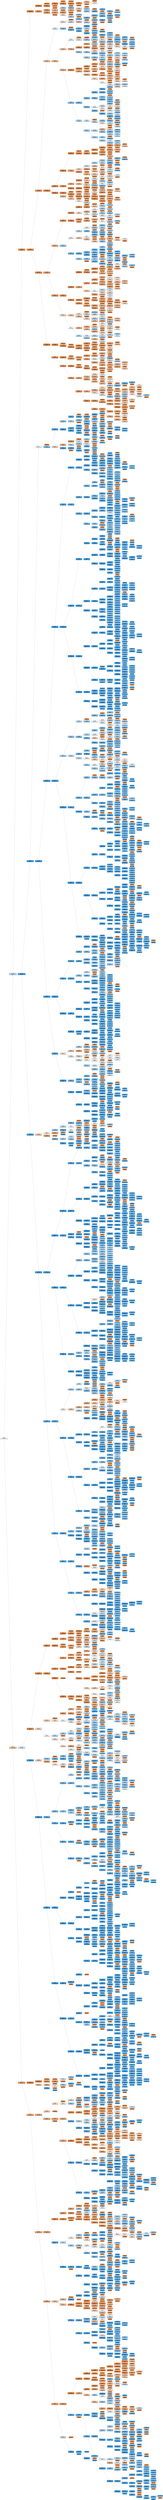 digraph Tree {
node [shape=box, style="filled, rounded", color="black", fontname=helvetica] ;
edge [fontname=helvetica] ;
rankdir=LR ;
0 [label="age <= 30.5\ngini = 0.5\nsamples = 133869\nvalue = [2089141884, 2140164000]", fillcolor="#399de506"] ;
1 [label="total_pages_visited <= 8.5\ngini = 0.481\nsamples = 70986\nvalue = [1092154810, 1616598000]", fillcolor="#399de553"] ;
0 -> 1 [labeldistance=2.5, labelangle=-45, headlabel="True"] ;
2 [label="country <= 0.5\ngini = 0.161\nsamples = 61436\nvalue = [988838872, 96084000]", fillcolor="#e58139e6"] ;
1 -> 2 ;
3 [label="total_pages_visited <= 7.5\ngini = 0.019\nsamples = 15329\nvalue = [246291898, 2448000]", fillcolor="#e58139fc"] ;
2 -> 3 ;
4 [label="total_pages_visited <= 5.5\ngini = 0.003\nsamples = 14417\nvalue = [231892322, 306000]", fillcolor="#e58139ff"] ;
3 -> 4 ;
5 [label="gini = 0.0\nsamples = 11370\nvalue = [182707368, 0]", fillcolor="#e58139ff"] ;
4 -> 5 ;
6 [label="total_pages_visited <= 6.5\ngini = 0.012\nsamples = 3047\nvalue = [49184954, 306000]", fillcolor="#e58139fd"] ;
4 -> 6 ;
7 [label="new_user <= 0.5\ngini = 0.021\nsamples = 1726\nvalue = [28115886, 306000]", fillcolor="#e58139fc"] ;
6 -> 7 ;
8 [label="gini = 0.0\nsamples = 541\nvalue = [8719290, 0]", fillcolor="#e58139ff"] ;
7 -> 8 ;
9 [label="age <= 27.5\ngini = 0.031\nsamples = 1185\nvalue = [19396596, 306000]", fillcolor="#e58139fb"] ;
7 -> 9 ;
10 [label="gini = 0.0\nsamples = 863\nvalue = [14083438, 0]", fillcolor="#e58139ff"] ;
9 -> 10 ;
11 [label="source <= 1.5\ngini = 0.103\nsamples = 322\nvalue = [5313158, 306000]", fillcolor="#e58139f0"] ;
9 -> 11 ;
12 [label="age <= 28.5\ngini = 0.177\nsamples = 173\nvalue = [2804450, 306000]", fillcolor="#e58139e3"] ;
11 -> 12 ;
13 [label="source <= 0.5\ngini = 0.404\nsamples = 50\nvalue = [785246, 306000]", fillcolor="#e581399c"] ;
12 -> 13 ;
14 [label="gini = 0.0\nsamples = 28\nvalue = [438514, 0]", fillcolor="#e58139ff"] ;
13 -> 14 ;
15 [label="gini = 0.498\nsamples = 22\nvalue = [346732, 306000]", fillcolor="#e581391e"] ;
13 -> 15 ;
16 [label="gini = 0.0\nsamples = 123\nvalue = [2019204, 0]", fillcolor="#e58139ff"] ;
12 -> 16 ;
17 [label="gini = 0.0\nsamples = 149\nvalue = [2508708, 0]", fillcolor="#e58139ff"] ;
11 -> 17 ;
18 [label="gini = 0.0\nsamples = 1321\nvalue = [21069068, 0]", fillcolor="#e58139ff"] ;
6 -> 18 ;
19 [label="new_user <= 0.5\ngini = 0.225\nsamples = 912\nvalue = [14399576, 2142000]", fillcolor="#e58139d9"] ;
3 -> 19 ;
20 [label="age <= 25.5\ngini = 0.264\nsamples = 296\nvalue = [4935832, 918000]", fillcolor="#e58139d0"] ;
19 -> 20 ;
21 [label="gini = 0.0\nsamples = 176\nvalue = [2773856, 0]", fillcolor="#e58139ff"] ;
20 -> 21 ;
22 [label="age <= 26.5\ngini = 0.418\nsamples = 120\nvalue = [2161976, 918000]", fillcolor="#e5813993"] ;
20 -> 22 ;
23 [label="source <= 1.5\ngini = 0.448\nsamples = 24\nvalue = [469108, 918000]", fillcolor="#399de57d"] ;
22 -> 23 ;
24 [label="gini = 0.0\nsamples = 14\nvalue = [275346, 0]", fillcolor="#e58139ff"] ;
23 -> 24 ;
25 [label="gini = 0.288\nsamples = 10\nvalue = [193762, 918000]", fillcolor="#399de5c9"] ;
23 -> 25 ;
26 [label="gini = 0.0\nsamples = 96\nvalue = [1692868, 0]", fillcolor="#e58139ff"] ;
22 -> 26 ;
27 [label="source <= 1.5\ngini = 0.203\nsamples = 616\nvalue = [9463744, 1224000]", fillcolor="#e58139de"] ;
19 -> 27 ;
28 [label="age <= 28.5\ngini = 0.326\nsamples = 317\nvalue = [4742070, 1224000]", fillcolor="#e58139bd"] ;
27 -> 28 ;
29 [label="age <= 23.5\ngini = 0.232\nsamples = 266\nvalue = [3956824, 612000]", fillcolor="#e58139d8"] ;
28 -> 29 ;
30 [label="source <= 0.5\ngini = 0.367\nsamples = 133\nvalue = [1917224, 612000]", fillcolor="#e58139ae"] ;
29 -> 30 ;
31 [label="age <= 22.5\ngini = 0.466\nsamples = 76\nvalue = [1040196, 612000]", fillcolor="#e5813969"] ;
30 -> 31 ;
32 [label="gini = 0.0\nsamples = 58\nvalue = [795444, 0]", fillcolor="#e58139ff"] ;
31 -> 32 ;
33 [label="gini = 0.408\nsamples = 18\nvalue = [244752, 612000]", fillcolor="#399de599"] ;
31 -> 33 ;
34 [label="gini = 0.0\nsamples = 57\nvalue = [877028, 0]", fillcolor="#e58139ff"] ;
30 -> 34 ;
35 [label="gini = 0.0\nsamples = 133\nvalue = [2039600, 0]", fillcolor="#e58139ff"] ;
29 -> 35 ;
36 [label="source <= 0.5\ngini = 0.492\nsamples = 51\nvalue = [785246, 612000]", fillcolor="#e5813938"] ;
28 -> 36 ;
37 [label="gini = 0.0\nsamples = 30\nvalue = [458910, 0]", fillcolor="#e58139ff"] ;
36 -> 37 ;
38 [label="age <= 29.5\ngini = 0.454\nsamples = 21\nvalue = [326336, 612000]", fillcolor="#399de577"] ;
36 -> 38 ;
39 [label="gini = 0.355\nsamples = 11\nvalue = [183564, 612000]", fillcolor="#399de5b3"] ;
38 -> 39 ;
40 [label="gini = 0.0\nsamples = 10\nvalue = [142772, 0]", fillcolor="#e58139ff"] ;
38 -> 40 ;
41 [label="gini = 0.0\nsamples = 299\nvalue = [4721674, 0]", fillcolor="#e58139ff"] ;
27 -> 41 ;
42 [label="age <= 22.5\ngini = 0.199\nsamples = 46107\nvalue = [742546974, 93636000]", fillcolor="#e58139df"] ;
2 -> 42 ;
43 [label="new_user <= 0.5\ngini = 0.268\nsamples = 15843\nvalue = [255459900, 48348000]", fillcolor="#e58139cf"] ;
42 -> 43 ;
44 [label="country <= 1.5\ngini = 0.444\nsamples = 4874\nvalue = [76709356, 38250000]", fillcolor="#e5813980"] ;
43 -> 44 ;
45 [label="age <= 21.5\ngini = 0.498\nsamples = 267\nvalue = [4272962, 4896000]", fillcolor="#399de520"] ;
44 -> 45 ;
46 [label="total_pages_visited <= 3.5\ngini = 0.494\nsamples = 213\nvalue = [3426528, 2754000]", fillcolor="#e5813932"] ;
45 -> 46 ;
47 [label="gini = 0.0\nsamples = 95\nvalue = [1570492, 0]", fillcolor="#e58139ff"] ;
46 -> 47 ;
48 [label="age <= 18.5\ngini = 0.481\nsamples = 118\nvalue = [1856036, 2754000]", fillcolor="#399de553"] ;
46 -> 48 ;
49 [label="source <= 1.5\ngini = 0.352\nsamples = 39\nvalue = [632276, 2142000]", fillcolor="#399de5b4"] ;
48 -> 49 ;
50 [label="total_pages_visited <= 6.5\ngini = 0.439\nsamples = 19\nvalue = [295742, 612000]", fillcolor="#399de584"] ;
49 -> 50 ;
51 [label="gini = 0.0\nsamples = 12\nvalue = [224356, 0]", fillcolor="#e58139ff"] ;
50 -> 51 ;
52 [label="age <= 17.5\ngini = 0.187\nsamples = 7\nvalue = [71386, 612000]", fillcolor="#399de5e1"] ;
50 -> 52 ;
53 [label="gini = 0.091\nsamples = 4\nvalue = [30594, 612000]", fillcolor="#399de5f2"] ;
52 -> 53 ;
54 [label="gini = 0.0\nsamples = 3\nvalue = [40792, 0]", fillcolor="#e58139ff"] ;
52 -> 54 ;
55 [label="total_pages_visited <= 7.5\ngini = 0.296\nsamples = 20\nvalue = [336534, 1530000]", fillcolor="#399de5c7"] ;
49 -> 55 ;
56 [label="total_pages_visited <= 5.5\ngini = 0.284\nsamples = 19\nvalue = [316138, 1530000]", fillcolor="#399de5ca"] ;
55 -> 56 ;
57 [label="total_pages_visited <= 4.5\ngini = 0.384\nsamples = 12\nvalue = [214158, 612000]", fillcolor="#399de5a6"] ;
56 -> 57 ;
58 [label="age <= 17.5\ngini = 0.332\nsamples = 8\nvalue = [163168, 612000]", fillcolor="#399de5bb"] ;
57 -> 58 ;
59 [label="gini = 0.0\nsamples = 3\nvalue = [50990, 0]", fillcolor="#e58139ff"] ;
58 -> 59 ;
60 [label="gini = 0.262\nsamples = 5\nvalue = [112178, 612000]", fillcolor="#399de5d0"] ;
58 -> 60 ;
61 [label="gini = 0.0\nsamples = 4\nvalue = [50990, 0]", fillcolor="#e58139ff"] ;
57 -> 61 ;
62 [label="age <= 17.5\ngini = 0.18\nsamples = 7\nvalue = [101980, 918000]", fillcolor="#399de5e3"] ;
56 -> 62 ;
63 [label="total_pages_visited <= 6.5\ngini = 0.187\nsamples = 5\nvalue = [71386, 612000]", fillcolor="#399de5e1"] ;
62 -> 63 ;
64 [label="gini = 0.142\nsamples = 4\nvalue = [50990, 612000]", fillcolor="#399de5ea"] ;
63 -> 64 ;
65 [label="gini = 0.0\nsamples = 1\nvalue = [20396, 0]", fillcolor="#e58139ff"] ;
63 -> 65 ;
66 [label="gini = 0.165\nsamples = 2\nvalue = [30594, 306000]", fillcolor="#399de5e6"] ;
62 -> 66 ;
67 [label="gini = 0.0\nsamples = 1\nvalue = [20396, 0]", fillcolor="#e58139ff"] ;
55 -> 67 ;
68 [label="total_pages_visited <= 6.5\ngini = 0.444\nsamples = 79\nvalue = [1223760, 612000]", fillcolor="#e581397f"] ;
48 -> 68 ;
69 [label="gini = 0.0\nsamples = 58\nvalue = [877028, 0]", fillcolor="#e58139ff"] ;
68 -> 69 ;
70 [label="source <= 1.5\ngini = 0.462\nsamples = 21\nvalue = [346732, 612000]", fillcolor="#399de56f"] ;
68 -> 70 ;
71 [label="total_pages_visited <= 7.5\ngini = 0.32\nsamples = 10\nvalue = [152970, 612000]", fillcolor="#399de5bf"] ;
70 -> 71 ;
72 [label="source <= 0.5\ngini = 0.208\nsamples = 5\nvalue = [81584, 612000]", fillcolor="#399de5dd"] ;
71 -> 72 ;
73 [label="gini = 0.0\nsamples = 4\nvalue = [81584, 0]", fillcolor="#e58139ff"] ;
72 -> 73 ;
74 [label="gini = 0.0\nsamples = 1\nvalue = [0, 612000]", fillcolor="#399de5ff"] ;
72 -> 74 ;
75 [label="gini = 0.0\nsamples = 5\nvalue = [71386, 0]", fillcolor="#e58139ff"] ;
71 -> 75 ;
76 [label="gini = 0.0\nsamples = 11\nvalue = [193762, 0]", fillcolor="#e58139ff"] ;
70 -> 76 ;
77 [label="total_pages_visited <= 5.5\ngini = 0.406\nsamples = 54\nvalue = [846434, 2142000]", fillcolor="#399de59a"] ;
45 -> 77 ;
78 [label="gini = 0.0\nsamples = 35\nvalue = [530296, 0]", fillcolor="#e58139ff"] ;
77 -> 78 ;
79 [label="total_pages_visited <= 7.5\ngini = 0.224\nsamples = 19\nvalue = [316138, 2142000]", fillcolor="#399de5d9"] ;
77 -> 79 ;
80 [label="source <= 0.5\ngini = 0.27\nsamples = 14\nvalue = [234554, 1224000]", fillcolor="#399de5ce"] ;
79 -> 80 ;
81 [label="total_pages_visited <= 6.5\ngini = 0.081\nsamples = 4\nvalue = [40792, 918000]", fillcolor="#399de5f4"] ;
80 -> 81 ;
82 [label="gini = 0.062\nsamples = 3\nvalue = [30594, 918000]", fillcolor="#399de5f7"] ;
81 -> 82 ;
83 [label="gini = 0.0\nsamples = 1\nvalue = [10198, 0]", fillcolor="#e58139ff"] ;
81 -> 83 ;
84 [label="source <= 1.5\ngini = 0.475\nsamples = 10\nvalue = [193762, 306000]", fillcolor="#399de55e"] ;
80 -> 84 ;
85 [label="gini = 0.0\nsamples = 4\nvalue = [101980, 0]", fillcolor="#e58139ff"] ;
84 -> 85 ;
86 [label="total_pages_visited <= 6.5\ngini = 0.355\nsamples = 6\nvalue = [91782, 306000]", fillcolor="#399de5b3"] ;
84 -> 86 ;
87 [label="gini = 0.0\nsamples = 4\nvalue = [81584, 0]", fillcolor="#e58139ff"] ;
86 -> 87 ;
88 [label="gini = 0.062\nsamples = 2\nvalue = [10198, 306000]", fillcolor="#399de5f7"] ;
86 -> 88 ;
89 [label="source <= 0.5\ngini = 0.15\nsamples = 5\nvalue = [81584, 918000]", fillcolor="#399de5e8"] ;
79 -> 89 ;
90 [label="gini = 0.0\nsamples = 2\nvalue = [50990, 0]", fillcolor="#e58139ff"] ;
89 -> 90 ;
91 [label="source <= 1.5\ngini = 0.062\nsamples = 3\nvalue = [30594, 918000]", fillcolor="#399de5f7"] ;
89 -> 91 ;
92 [label="gini = 0.043\nsamples = 2\nvalue = [20396, 918000]", fillcolor="#399de5f9"] ;
91 -> 92 ;
93 [label="gini = 0.0\nsamples = 1\nvalue = [10198, 0]", fillcolor="#e58139ff"] ;
91 -> 93 ;
94 [label="source <= 0.5\ngini = 0.432\nsamples = 4607\nvalue = [72436394, 33354000]", fillcolor="#e581398a"] ;
44 -> 94 ;
95 [label="country <= 2.5\ngini = 0.454\nsamples = 1284\nvalue = [20650950, 11016000]", fillcolor="#e5813977"] ;
94 -> 95 ;
96 [label="age <= 17.5\ngini = 0.499\nsamples = 250\nvalue = [3997616, 4284000]", fillcolor="#399de511"] ;
95 -> 96 ;
97 [label="gini = 0.0\nsamples = 23\nvalue = [326336, 0]", fillcolor="#e58139ff"] ;
96 -> 97 ;
98 [label="total_pages_visited <= 3.5\ngini = 0.497\nsamples = 227\nvalue = [3671280, 4284000]", fillcolor="#399de524"] ;
96 -> 98 ;
99 [label="gini = 0.0\nsamples = 101\nvalue = [1723462, 0]", fillcolor="#e58139ff"] ;
98 -> 99 ;
100 [label="age <= 18.5\ngini = 0.43\nsamples = 126\nvalue = [1947818, 4284000]", fillcolor="#399de58b"] ;
98 -> 100 ;
101 [label="total_pages_visited <= 5.5\ngini = 0.355\nsamples = 16\nvalue = [275346, 918000]", fillcolor="#399de5b3"] ;
100 -> 101 ;
102 [label="total_pages_visited <= 4.5\ngini = 0.245\nsamples = 11\nvalue = [152970, 918000]", fillcolor="#399de5d5"] ;
101 -> 102 ;
103 [label="gini = 0.208\nsamples = 5\nvalue = [40792, 306000]", fillcolor="#399de5dd"] ;
102 -> 103 ;
104 [label="gini = 0.262\nsamples = 6\nvalue = [112178, 612000]", fillcolor="#399de5d0"] ;
102 -> 104 ;
105 [label="gini = 0.0\nsamples = 5\nvalue = [122376, 0]", fillcolor="#e58139ff"] ;
101 -> 105 ;
106 [label="age <= 19.5\ngini = 0.444\nsamples = 110\nvalue = [1672472, 3366000]", fillcolor="#399de580"] ;
100 -> 106 ;
107 [label="total_pages_visited <= 5.5\ngini = 0.497\nsamples = 23\nvalue = [356930, 306000]", fillcolor="#e5813924"] ;
106 -> 107 ;
108 [label="total_pages_visited <= 4.5\ngini = 0.475\nsamples = 14\nvalue = [193762, 306000]", fillcolor="#399de55e"] ;
107 -> 108 ;
109 [label="gini = 0.0\nsamples = 6\nvalue = [91782, 0]", fillcolor="#e58139ff"] ;
108 -> 109 ;
110 [label="gini = 0.375\nsamples = 8\nvalue = [101980, 306000]", fillcolor="#399de5aa"] ;
108 -> 110 ;
111 [label="gini = 0.0\nsamples = 9\nvalue = [163168, 0]", fillcolor="#e58139ff"] ;
107 -> 111 ;
112 [label="total_pages_visited <= 6.5\ngini = 0.421\nsamples = 87\nvalue = [1315542, 3060000]", fillcolor="#399de591"] ;
106 -> 112 ;
113 [label="age <= 20.5\ngini = 0.324\nsamples = 51\nvalue = [703662, 2754000]", fillcolor="#399de5be"] ;
112 -> 113 ;
114 [label="total_pages_visited <= 4.5\ngini = 0.245\nsamples = 18\nvalue = [203960, 1224000]", fillcolor="#399de5d5"] ;
113 -> 114 ;
115 [label="gini = 0.165\nsamples = 8\nvalue = [91782, 918000]", fillcolor="#399de5e6"] ;
114 -> 115 ;
116 [label="total_pages_visited <= 5.5\ngini = 0.393\nsamples = 10\nvalue = [112178, 306000]", fillcolor="#399de5a2"] ;
114 -> 116 ;
117 [label="gini = 0.0\nsamples = 5\nvalue = [71386, 0]", fillcolor="#e58139ff"] ;
116 -> 117 ;
118 [label="gini = 0.208\nsamples = 5\nvalue = [40792, 306000]", fillcolor="#399de5dd"] ;
116 -> 118 ;
119 [label="total_pages_visited <= 5.5\ngini = 0.371\nsamples = 33\nvalue = [499702, 1530000]", fillcolor="#399de5ac"] ;
113 -> 119 ;
120 [label="gini = 0.0\nsamples = 24\nvalue = [418118, 0]", fillcolor="#e58139ff"] ;
119 -> 120 ;
121 [label="age <= 21.5\ngini = 0.096\nsamples = 9\nvalue = [81584, 1530000]", fillcolor="#399de5f1"] ;
119 -> 121 ;
122 [label="gini = 0.165\nsamples = 6\nvalue = [61188, 612000]", fillcolor="#399de5e6"] ;
121 -> 122 ;
123 [label="gini = 0.043\nsamples = 3\nvalue = [20396, 918000]", fillcolor="#399de5f9"] ;
121 -> 123 ;
124 [label="age <= 20.5\ngini = 0.444\nsamples = 36\nvalue = [611880, 306000]", fillcolor="#e581397f"] ;
112 -> 124 ;
125 [label="gini = 0.0\nsamples = 14\nvalue = [214158, 0]", fillcolor="#e58139ff"] ;
124 -> 125 ;
126 [label="total_pages_visited <= 7.5\ngini = 0.492\nsamples = 22\nvalue = [397722, 306000]", fillcolor="#e581393b"] ;
124 -> 126 ;
127 [label="age <= 21.5\ngini = 0.499\nsamples = 16\nvalue = [285544, 306000]", fillcolor="#399de511"] ;
126 -> 127 ;
128 [label="gini = 0.422\nsamples = 9\nvalue = [132574, 306000]", fillcolor="#399de591"] ;
127 -> 128 ;
129 [label="gini = 0.0\nsamples = 7\nvalue = [152970, 0]", fillcolor="#e58139ff"] ;
127 -> 129 ;
130 [label="gini = 0.0\nsamples = 6\nvalue = [112178, 0]", fillcolor="#e58139ff"] ;
126 -> 130 ;
131 [label="total_pages_visited <= 6.5\ngini = 0.41\nsamples = 1034\nvalue = [16653334, 6732000]", fillcolor="#e5813998"] ;
95 -> 131 ;
132 [label="age <= 17.5\ngini = 0.116\nsamples = 863\nvalue = [13889676, 918000]", fillcolor="#e58139ee"] ;
131 -> 132 ;
133 [label="total_pages_visited <= 5.5\ngini = 0.358\nsamples = 118\nvalue = [2009006, 612000]", fillcolor="#e58139b1"] ;
132 -> 133 ;
134 [label="gini = 0.0\nsamples = 100\nvalue = [1764254, 0]", fillcolor="#e58139ff"] ;
133 -> 134 ;
135 [label="gini = 0.408\nsamples = 18\nvalue = [244752, 612000]", fillcolor="#399de599"] ;
133 -> 135 ;
136 [label="age <= 21.5\ngini = 0.049\nsamples = 745\nvalue = [11880670, 306000]", fillcolor="#e58139f8"] ;
132 -> 136 ;
137 [label="gini = 0.0\nsamples = 581\nvalue = [9341368, 0]", fillcolor="#e58139ff"] ;
136 -> 137 ;
138 [label="total_pages_visited <= 4.5\ngini = 0.192\nsamples = 164\nvalue = [2539302, 306000]", fillcolor="#e58139e0"] ;
136 -> 138 ;
139 [label="gini = 0.0\nsamples = 128\nvalue = [1998808, 0]", fillcolor="#e58139ff"] ;
138 -> 139 ;
140 [label="total_pages_visited <= 5.5\ngini = 0.462\nsamples = 36\nvalue = [540494, 306000]", fillcolor="#e581396f"] ;
138 -> 140 ;
141 [label="gini = 0.496\nsamples = 19\nvalue = [254950, 306000]", fillcolor="#399de52b"] ;
140 -> 141 ;
142 [label="gini = 0.0\nsamples = 17\nvalue = [285544, 0]", fillcolor="#e58139ff"] ;
140 -> 142 ;
143 [label="total_pages_visited <= 7.5\ngini = 0.437\nsamples = 171\nvalue = [2763658, 5814000]", fillcolor="#399de586"] ;
131 -> 143 ;
144 [label="age <= 20.5\ngini = 0.427\nsamples = 95\nvalue = [1509304, 3366000]", fillcolor="#399de58d"] ;
143 -> 144 ;
145 [label="age <= 18.5\ngini = 0.48\nsamples = 56\nvalue = [917820, 612000]", fillcolor="#e5813955"] ;
144 -> 145 ;
146 [label="gini = 0.0\nsamples = 25\nvalue = [346732, 0]", fillcolor="#e58139ff"] ;
145 -> 146 ;
147 [label="age <= 19.5\ngini = 0.499\nsamples = 31\nvalue = [571088, 612000]", fillcolor="#399de511"] ;
145 -> 147 ;
148 [label="gini = 0.465\nsamples = 19\nvalue = [356930, 612000]", fillcolor="#399de56a"] ;
147 -> 148 ;
149 [label="gini = 0.0\nsamples = 12\nvalue = [214158, 0]", fillcolor="#e58139ff"] ;
147 -> 149 ;
150 [label="age <= 21.5\ngini = 0.291\nsamples = 39\nvalue = [591484, 2754000]", fillcolor="#399de5c8"] ;
144 -> 150 ;
151 [label="gini = 0.224\nsamples = 19\nvalue = [316138, 2142000]", fillcolor="#399de5d9"] ;
150 -> 151 ;
152 [label="gini = 0.428\nsamples = 20\nvalue = [275346, 612000]", fillcolor="#399de58c"] ;
150 -> 152 ;
153 [label="age <= 21.5\ngini = 0.448\nsamples = 76\nvalue = [1254354, 2448000]", fillcolor="#399de57c"] ;
143 -> 153 ;
154 [label="age <= 20.5\ngini = 0.419\nsamples = 64\nvalue = [1040196, 2448000]", fillcolor="#399de593"] ;
153 -> 154 ;
155 [label="age <= 19.5\ngini = 0.479\nsamples = 49\nvalue = [805642, 1224000]", fillcolor="#399de557"] ;
154 -> 155 ;
156 [label="age <= 17.5\ngini = 0.451\nsamples = 40\nvalue = [642474, 1224000]", fillcolor="#399de579"] ;
155 -> 156 ;
157 [label="gini = 0.444\nsamples = 9\nvalue = [152970, 306000]", fillcolor="#399de580"] ;
156 -> 157 ;
158 [label="age <= 18.5\ngini = 0.454\nsamples = 31\nvalue = [489504, 918000]", fillcolor="#399de577"] ;
156 -> 158 ;
159 [label="gini = 0.454\nsamples = 11\nvalue = [163168, 306000]", fillcolor="#399de577"] ;
158 -> 159 ;
160 [label="gini = 0.454\nsamples = 20\nvalue = [326336, 612000]", fillcolor="#399de577"] ;
158 -> 160 ;
161 [label="gini = 0.0\nsamples = 9\nvalue = [163168, 0]", fillcolor="#e58139ff"] ;
155 -> 161 ;
162 [label="gini = 0.27\nsamples = 15\nvalue = [234554, 1224000]", fillcolor="#399de5ce"] ;
154 -> 162 ;
163 [label="gini = 0.0\nsamples = 12\nvalue = [214158, 0]", fillcolor="#e58139ff"] ;
153 -> 163 ;
164 [label="total_pages_visited <= 6.5\ngini = 0.421\nsamples = 3323\nvalue = [51785444, 22338000]", fillcolor="#e5813991"] ;
94 -> 164 ;
165 [label="total_pages_visited <= 4.5\ngini = 0.161\nsamples = 2801\nvalue = [44259320, 4284000]", fillcolor="#e58139e6"] ;
164 -> 165 ;
166 [label="country <= 2.5\ngini = 0.019\nsamples = 1982\nvalue = [31297662, 306000]", fillcolor="#e58139fd"] ;
165 -> 166 ;
167 [label="age <= 19.5\ngini = 0.082\nsamples = 432\nvalue = [6873452, 306000]", fillcolor="#e58139f4"] ;
166 -> 167 ;
168 [label="age <= 18.5\ngini = 0.167\nsamples = 191\nvalue = [3028806, 306000]", fillcolor="#e58139e5"] ;
167 -> 168 ;
169 [label="gini = 0.0\nsamples = 118\nvalue = [1856036, 0]", fillcolor="#e58139ff"] ;
168 -> 169 ;
170 [label="source <= 1.5\ngini = 0.328\nsamples = 73\nvalue = [1172770, 306000]", fillcolor="#e58139bc"] ;
168 -> 170 ;
171 [label="gini = 0.0\nsamples = 29\nvalue = [438514, 0]", fillcolor="#e58139ff"] ;
170 -> 171 ;
172 [label="total_pages_visited <= 2.5\ngini = 0.415\nsamples = 44\nvalue = [734256, 306000]", fillcolor="#e5813995"] ;
170 -> 172 ;
173 [label="total_pages_visited <= 1.5\ngini = 0.488\nsamples = 24\nvalue = [418118, 306000]", fillcolor="#e5813944"] ;
172 -> 173 ;
174 [label="gini = 0.0\nsamples = 16\nvalue = [305940, 0]", fillcolor="#e58139ff"] ;
173 -> 174 ;
175 [label="gini = 0.393\nsamples = 8\nvalue = [112178, 306000]", fillcolor="#399de5a2"] ;
173 -> 175 ;
176 [label="gini = 0.0\nsamples = 20\nvalue = [316138, 0]", fillcolor="#e58139ff"] ;
172 -> 176 ;
177 [label="gini = 0.0\nsamples = 241\nvalue = [3844646, 0]", fillcolor="#e58139ff"] ;
167 -> 177 ;
178 [label="gini = 0.0\nsamples = 1550\nvalue = [24424210, 0]", fillcolor="#e58139ff"] ;
166 -> 178 ;
179 [label="age <= 19.5\ngini = 0.359\nsamples = 819\nvalue = [12961658, 3978000]", fillcolor="#e58139b1"] ;
165 -> 179 ;
180 [label="total_pages_visited <= 5.5\ngini = 0.29\nsamples = 369\nvalue = [5731276, 1224000]", fillcolor="#e58139c9"] ;
179 -> 180 ;
181 [label="source <= 1.5\ngini = 0.395\nsamples = 211\nvalue = [3293954, 1224000]", fillcolor="#e58139a0"] ;
180 -> 181 ;
182 [label="country <= 2.5\ngini = 0.494\nsamples = 74\nvalue = [1152374, 918000]", fillcolor="#e5813934"] ;
181 -> 182 ;
183 [label="age <= 17.5\ngini = 0.384\nsamples = 17\nvalue = [214158, 612000]", fillcolor="#399de5a6"] ;
182 -> 183 ;
184 [label="gini = 0.0\nsamples = 6\nvalue = [91782, 0]", fillcolor="#e58139ff"] ;
183 -> 184 ;
185 [label="age <= 18.5\ngini = 0.278\nsamples = 11\nvalue = [122376, 612000]", fillcolor="#399de5cc"] ;
183 -> 185 ;
186 [label="gini = 0.117\nsamples = 5\nvalue = [40792, 612000]", fillcolor="#399de5ee"] ;
185 -> 186 ;
187 [label="gini = 0.0\nsamples = 6\nvalue = [81584, 0]", fillcolor="#e58139ff"] ;
185 -> 187 ;
188 [label="age <= 18.5\ngini = 0.371\nsamples = 57\nvalue = [938216, 306000]", fillcolor="#e58139ac"] ;
182 -> 188 ;
189 [label="gini = 0.0\nsamples = 35\nvalue = [571088, 0]", fillcolor="#e58139ff"] ;
188 -> 189 ;
190 [label="gini = 0.496\nsamples = 22\nvalue = [367128, 306000]", fillcolor="#e581392a"] ;
188 -> 190 ;
191 [label="country <= 2.5\ngini = 0.219\nsamples = 137\nvalue = [2141580, 306000]", fillcolor="#e58139db"] ;
181 -> 191 ;
192 [label="gini = 0.0\nsamples = 25\nvalue = [367128, 0]", fillcolor="#e58139ff"] ;
191 -> 192 ;
193 [label="age <= 17.5\ngini = 0.251\nsamples = 112\nvalue = [1774452, 306000]", fillcolor="#e58139d3"] ;
191 -> 193 ;
194 [label="gini = 0.457\nsamples = 36\nvalue = [560890, 306000]", fillcolor="#e5813974"] ;
193 -> 194 ;
195 [label="gini = 0.0\nsamples = 76\nvalue = [1213562, 0]", fillcolor="#e58139ff"] ;
193 -> 195 ;
196 [label="gini = 0.0\nsamples = 158\nvalue = [2437322, 0]", fillcolor="#e58139ff"] ;
180 -> 196 ;
197 [label="total_pages_visited <= 5.5\ngini = 0.399\nsamples = 450\nvalue = [7230382, 2754000]", fillcolor="#e581399e"] ;
179 -> 197 ;
198 [label="age <= 21.5\ngini = 0.136\nsamples = 234\nvalue = [3854844, 306000]", fillcolor="#e58139eb"] ;
197 -> 198 ;
199 [label="gini = 0.0\nsamples = 146\nvalue = [2457718, 0]", fillcolor="#e58139ff"] ;
198 -> 199 ;
200 [label="country <= 2.5\ngini = 0.295\nsamples = 88\nvalue = [1397126, 306000]", fillcolor="#e58139c7"] ;
198 -> 200 ;
201 [label="gini = 0.0\nsamples = 24\nvalue = [377326, 0]", fillcolor="#e58139ff"] ;
200 -> 201 ;
202 [label="source <= 1.5\ngini = 0.355\nsamples = 64\nvalue = [1019800, 306000]", fillcolor="#e58139b2"] ;
200 -> 202 ;
203 [label="gini = 0.0\nsamples = 21\nvalue = [316138, 0]", fillcolor="#e58139ff"] ;
202 -> 203 ;
204 [label="gini = 0.422\nsamples = 43\nvalue = [703662, 306000]", fillcolor="#e5813990"] ;
202 -> 204 ;
205 [label="source <= 1.5\ngini = 0.487\nsamples = 216\nvalue = [3375538, 2448000]", fillcolor="#e5813946"] ;
197 -> 205 ;
206 [label="age <= 21.5\ngini = 0.322\nsamples = 74\nvalue = [1213562, 306000]", fillcolor="#e58139bf"] ;
205 -> 206 ;
207 [label="age <= 20.5\ngini = 0.399\nsamples = 53\nvalue = [805642, 306000]", fillcolor="#e581399e"] ;
206 -> 207 ;
208 [label="gini = 0.0\nsamples = 19\nvalue = [305940, 0]", fillcolor="#e58139ff"] ;
207 -> 208 ;
209 [label="country <= 2.5\ngini = 0.471\nsamples = 34\nvalue = [499702, 306000]", fillcolor="#e5813963"] ;
207 -> 209 ;
210 [label="gini = 0.0\nsamples = 4\nvalue = [61188, 0]", fillcolor="#e58139ff"] ;
209 -> 210 ;
211 [label="gini = 0.484\nsamples = 30\nvalue = [438514, 306000]", fillcolor="#e581394d"] ;
209 -> 211 ;
212 [label="gini = 0.0\nsamples = 21\nvalue = [407920, 0]", fillcolor="#e58139ff"] ;
206 -> 212 ;
213 [label="country <= 2.5\ngini = 0.5\nsamples = 142\nvalue = [2161976, 2142000]", fillcolor="#e5813902"] ;
205 -> 213 ;
214 [label="gini = 0.0\nsamples = 26\nvalue = [418118, 0]", fillcolor="#e58139ff"] ;
213 -> 214 ;
215 [label="age <= 21.5\ngini = 0.495\nsamples = 116\nvalue = [1743858, 2142000]", fillcolor="#399de52f"] ;
213 -> 215 ;
216 [label="age <= 20.5\ngini = 0.449\nsamples = 66\nvalue = [948414, 1836000]", fillcolor="#399de57b"] ;
215 -> 216 ;
217 [label="gini = 0.401\nsamples = 35\nvalue = [469108, 1224000]", fillcolor="#399de59d"] ;
216 -> 217 ;
218 [label="gini = 0.493\nsamples = 31\nvalue = [479306, 612000]", fillcolor="#399de537"] ;
216 -> 218 ;
219 [label="gini = 0.401\nsamples = 50\nvalue = [795444, 306000]", fillcolor="#e581399d"] ;
215 -> 219 ;
220 [label="age <= 19.5\ngini = 0.415\nsamples = 522\nvalue = [7526124, 18054000]", fillcolor="#399de595"] ;
164 -> 220 ;
221 [label="age <= 17.5\ngini = 0.347\nsamples = 214\nvalue = [2988014, 10404000]", fillcolor="#399de5b6"] ;
220 -> 221 ;
222 [label="source <= 1.5\ngini = 0.291\nsamples = 75\nvalue = [1050394, 4896000]", fillcolor="#399de5c8"] ;
221 -> 222 ;
223 [label="country <= 2.5\ngini = 0.194\nsamples = 19\nvalue = [224356, 1836000]", fillcolor="#399de5e0"] ;
222 -> 223 ;
224 [label="total_pages_visited <= 7.5\ngini = 0.208\nsamples = 4\nvalue = [40792, 306000]", fillcolor="#399de5dd"] ;
223 -> 224 ;
225 [label="gini = 0.165\nsamples = 3\nvalue = [30594, 306000]", fillcolor="#399de5e6"] ;
224 -> 225 ;
226 [label="gini = 0.0\nsamples = 1\nvalue = [10198, 0]", fillcolor="#e58139ff"] ;
224 -> 226 ;
227 [label="total_pages_visited <= 7.5\ngini = 0.191\nsamples = 15\nvalue = [183564, 1530000]", fillcolor="#399de5e0"] ;
223 -> 227 ;
228 [label="gini = 0.208\nsamples = 10\nvalue = [122376, 918000]", fillcolor="#399de5dd"] ;
227 -> 228 ;
229 [label="gini = 0.165\nsamples = 5\nvalue = [61188, 612000]", fillcolor="#399de5e6"] ;
227 -> 229 ;
230 [label="total_pages_visited <= 7.5\ngini = 0.335\nsamples = 56\nvalue = [826038, 3060000]", fillcolor="#399de5ba"] ;
222 -> 230 ;
231 [label="country <= 2.5\ngini = 0.422\nsamples = 34\nvalue = [530296, 1224000]", fillcolor="#399de591"] ;
230 -> 231 ;
232 [label="gini = 0.0\nsamples = 6\nvalue = [112178, 0]", fillcolor="#e58139ff"] ;
231 -> 232 ;
233 [label="gini = 0.38\nsamples = 28\nvalue = [418118, 1224000]", fillcolor="#399de5a8"] ;
231 -> 233 ;
234 [label="country <= 2.5\ngini = 0.239\nsamples = 22\nvalue = [295742, 1836000]", fillcolor="#399de5d6"] ;
230 -> 234 ;
235 [label="gini = 0.117\nsamples = 4\nvalue = [40792, 612000]", fillcolor="#399de5ee"] ;
234 -> 235 ;
236 [label="gini = 0.285\nsamples = 18\nvalue = [254950, 1224000]", fillcolor="#399de5ca"] ;
234 -> 236 ;
237 [label="total_pages_visited <= 7.5\ngini = 0.385\nsamples = 139\nvalue = [1937620, 5508000]", fillcolor="#399de5a5"] ;
221 -> 237 ;
238 [label="age <= 18.5\ngini = 0.498\nsamples = 76\nvalue = [1091186, 1224000]", fillcolor="#399de51c"] ;
237 -> 238 ;
239 [label="country <= 2.5\ngini = 0.484\nsamples = 31\nvalue = [428316, 612000]", fillcolor="#399de54d"] ;
238 -> 239 ;
240 [label="source <= 1.5\ngini = 0.332\nsamples = 6\nvalue = [81584, 306000]", fillcolor="#399de5bb"] ;
239 -> 240 ;
241 [label="gini = 0.0\nsamples = 1\nvalue = [20396, 0]", fillcolor="#e58139ff"] ;
240 -> 241 ;
242 [label="gini = 0.278\nsamples = 5\nvalue = [61188, 306000]", fillcolor="#399de5cc"] ;
240 -> 242 ;
243 [label="source <= 1.5\ngini = 0.498\nsamples = 25\nvalue = [346732, 306000]", fillcolor="#e581391e"] ;
239 -> 243 ;
244 [label="gini = 0.0\nsamples = 8\nvalue = [112178, 0]", fillcolor="#e58139ff"] ;
243 -> 244 ;
245 [label="gini = 0.491\nsamples = 17\nvalue = [234554, 306000]", fillcolor="#399de53c"] ;
243 -> 245 ;
246 [label="source <= 1.5\ngini = 0.499\nsamples = 45\nvalue = [662870, 612000]", fillcolor="#e5813914"] ;
238 -> 246 ;
247 [label="gini = 0.0\nsamples = 10\nvalue = [173366, 0]", fillcolor="#e58139ff"] ;
246 -> 247 ;
248 [label="country <= 2.5\ngini = 0.494\nsamples = 35\nvalue = [489504, 612000]", fillcolor="#399de533"] ;
246 -> 248 ;
249 [label="gini = 0.0\nsamples = 10\nvalue = [142772, 0]", fillcolor="#e58139ff"] ;
248 -> 249 ;
250 [label="gini = 0.462\nsamples = 25\nvalue = [346732, 612000]", fillcolor="#399de56f"] ;
248 -> 250 ;
251 [label="source <= 1.5\ngini = 0.276\nsamples = 63\nvalue = [846434, 4284000]", fillcolor="#399de5cd"] ;
237 -> 251 ;
252 [label="gini = 0.0\nsamples = 17\nvalue = [285544, 0]", fillcolor="#e58139ff"] ;
251 -> 252 ;
253 [label="age <= 18.5\ngini = 0.205\nsamples = 46\nvalue = [560890, 4284000]", fillcolor="#399de5de"] ;
251 -> 253 ;
254 [label="country <= 2.5\ngini = 0.439\nsamples = 23\nvalue = [295742, 612000]", fillcolor="#399de584"] ;
253 -> 254 ;
255 [label="gini = 0.278\nsamples = 5\nvalue = [61188, 306000]", fillcolor="#399de5cc"] ;
254 -> 255 ;
256 [label="gini = 0.491\nsamples = 18\nvalue = [234554, 306000]", fillcolor="#399de53c"] ;
254 -> 256 ;
257 [label="country <= 2.5\ngini = 0.126\nsamples = 23\nvalue = [265148, 3672000]", fillcolor="#399de5ed"] ;
253 -> 257 ;
258 [label="gini = 0.081\nsamples = 3\nvalue = [40792, 918000]", fillcolor="#399de5f4"] ;
257 -> 258 ;
259 [label="gini = 0.139\nsamples = 20\nvalue = [224356, 2754000]", fillcolor="#399de5ea"] ;
257 -> 259 ;
260 [label="country <= 2.5\ngini = 0.467\nsamples = 308\nvalue = [4538110, 7650000]", fillcolor="#399de568"] ;
220 -> 260 ;
261 [label="age <= 20.5\ngini = 0.492\nsamples = 68\nvalue = [948414, 1224000]", fillcolor="#399de539"] ;
260 -> 261 ;
262 [label="gini = 0.0\nsamples = 17\nvalue = [234554, 0]", fillcolor="#e58139ff"] ;
261 -> 262 ;
263 [label="age <= 21.5\ngini = 0.465\nsamples = 51\nvalue = [713860, 1224000]", fillcolor="#399de56a"] ;
261 -> 263 ;
264 [label="source <= 1.5\ngini = 0.408\nsamples = 25\nvalue = [367128, 918000]", fillcolor="#399de599"] ;
263 -> 264 ;
265 [label="gini = 0.0\nsamples = 6\nvalue = [91782, 0]", fillcolor="#e58139ff"] ;
264 -> 265 ;
266 [label="total_pages_visited <= 7.5\ngini = 0.355\nsamples = 19\nvalue = [275346, 918000]", fillcolor="#399de5b3"] ;
264 -> 266 ;
267 [label="gini = 0.0\nsamples = 12\nvalue = [163168, 0]", fillcolor="#e58139ff"] ;
266 -> 267 ;
268 [label="gini = 0.194\nsamples = 7\nvalue = [112178, 918000]", fillcolor="#399de5e0"] ;
266 -> 268 ;
269 [label="total_pages_visited <= 7.5\ngini = 0.498\nsamples = 26\nvalue = [346732, 306000]", fillcolor="#e581391e"] ;
263 -> 269 ;
270 [label="source <= 1.5\ngini = 0.484\nsamples = 17\nvalue = [214158, 306000]", fillcolor="#399de54d"] ;
269 -> 270 ;
271 [label="gini = 0.0\nsamples = 3\nvalue = [30594, 0]", fillcolor="#e58139ff"] ;
270 -> 271 ;
272 [label="gini = 0.469\nsamples = 14\nvalue = [183564, 306000]", fillcolor="#399de566"] ;
270 -> 272 ;
273 [label="gini = 0.0\nsamples = 9\nvalue = [132574, 0]", fillcolor="#e58139ff"] ;
269 -> 273 ;
274 [label="total_pages_visited <= 7.5\ngini = 0.46\nsamples = 240\nvalue = [3589696, 6426000]", fillcolor="#399de571"] ;
260 -> 274 ;
275 [label="age <= 20.5\ngini = 0.469\nsamples = 136\nvalue = [2029402, 3366000]", fillcolor="#399de565"] ;
274 -> 275 ;
276 [label="source <= 1.5\ngini = 0.39\nsamples = 52\nvalue = [846434, 306000]", fillcolor="#e58139a3"] ;
275 -> 276 ;
277 [label="gini = 0.0\nsamples = 20\nvalue = [326336, 0]", fillcolor="#e58139ff"] ;
276 -> 277 ;
278 [label="gini = 0.466\nsamples = 32\nvalue = [520098, 306000]", fillcolor="#e5813969"] ;
276 -> 278 ;
279 [label="source <= 1.5\ngini = 0.402\nsamples = 84\nvalue = [1182968, 3060000]", fillcolor="#399de59c"] ;
275 -> 279 ;
280 [label="age <= 21.5\ngini = 0.284\nsamples = 24\nvalue = [316138, 1530000]", fillcolor="#399de5ca"] ;
279 -> 280 ;
281 [label="gini = 0.267\nsamples = 14\nvalue = [173366, 918000]", fillcolor="#399de5cf"] ;
280 -> 281 ;
282 [label="gini = 0.307\nsamples = 10\nvalue = [142772, 612000]", fillcolor="#399de5c4"] ;
280 -> 282 ;
283 [label="age <= 21.5\ngini = 0.462\nsamples = 60\nvalue = [866830, 1530000]", fillcolor="#399de56f"] ;
279 -> 283 ;
284 [label="gini = 0.454\nsamples = 34\nvalue = [489504, 918000]", fillcolor="#399de577"] ;
283 -> 284 ;
285 [label="gini = 0.472\nsamples = 26\nvalue = [377326, 612000]", fillcolor="#399de562"] ;
283 -> 285 ;
286 [label="source <= 1.5\ngini = 0.447\nsamples = 104\nvalue = [1560294, 3060000]", fillcolor="#399de57d"] ;
274 -> 286 ;
287 [label="age <= 21.5\ngini = 0.454\nsamples = 33\nvalue = [489504, 918000]", fillcolor="#399de577"] ;
286 -> 287 ;
288 [label="gini = 0.0\nsamples = 24\nvalue = [377326, 0]", fillcolor="#e58139ff"] ;
287 -> 288 ;
289 [label="gini = 0.194\nsamples = 9\nvalue = [112178, 918000]", fillcolor="#399de5e0"] ;
287 -> 289 ;
290 [label="age <= 20.5\ngini = 0.444\nsamples = 71\nvalue = [1070790, 2142000]", fillcolor="#399de580"] ;
286 -> 290 ;
291 [label="gini = 0.499\nsamples = 18\nvalue = [275346, 306000]", fillcolor="#399de51a"] ;
290 -> 291 ;
292 [label="age <= 21.5\ngini = 0.422\nsamples = 53\nvalue = [795444, 1836000]", fillcolor="#399de591"] ;
290 -> 292 ;
293 [label="gini = 0.387\nsamples = 22\nvalue = [326336, 918000]", fillcolor="#399de5a4"] ;
292 -> 293 ;
294 [label="gini = 0.448\nsamples = 31\nvalue = [469108, 918000]", fillcolor="#399de57d"] ;
292 -> 294 ;
295 [label="age <= 20.5\ngini = 0.101\nsamples = 10969\nvalue = [178750544, 10098000]", fillcolor="#e58139f1"] ;
43 -> 295 ;
296 [label="age <= 19.5\ngini = 0.119\nsamples = 6622\nvalue = [107935632, 7344000]", fillcolor="#e58139ee"] ;
295 -> 296 ;
297 [label="total_pages_visited <= 6.5\ngini = 0.099\nsamples = 4722\nvalue = [77372226, 4284000]", fillcolor="#e58139f1"] ;
296 -> 297 ;
298 [label="total_pages_visited <= 2.5\ngini = 0.027\nsamples = 4030\nvalue = [66052446, 918000]", fillcolor="#e58139fb"] ;
297 -> 298 ;
299 [label="gini = 0.0\nsamples = 1433\nvalue = [23394212, 0]", fillcolor="#e58139ff"] ;
298 -> 299 ;
300 [label="country <= 2.5\ngini = 0.041\nsamples = 2597\nvalue = [42658234, 918000]", fillcolor="#e58139fa"] ;
298 -> 300 ;
301 [label="gini = 0.0\nsamples = 690\nvalue = [11329978, 0]", fillcolor="#e58139ff"] ;
300 -> 301 ;
302 [label="age <= 18.5\ngini = 0.055\nsamples = 1907\nvalue = [31328256, 918000]", fillcolor="#e58139f8"] ;
300 -> 302 ;
303 [label="total_pages_visited <= 4.5\ngini = 0.03\nsamples = 1194\nvalue = [19641348, 306000]", fillcolor="#e58139fb"] ;
302 -> 303 ;
304 [label="source <= 0.5\ngini = 0.053\nsamples = 665\nvalue = [10911860, 306000]", fillcolor="#e58139f8"] ;
303 -> 304 ;
305 [label="age <= 17.5\ngini = 0.165\nsamples = 183\nvalue = [3069598, 306000]", fillcolor="#e58139e6"] ;
304 -> 305 ;
306 [label="total_pages_visited <= 3.5\ngini = 0.303\nsamples = 87\nvalue = [1335938, 306000]", fillcolor="#e58139c5"] ;
305 -> 306 ;
307 [label="gini = 0.0\nsamples = 42\nvalue = [642474, 0]", fillcolor="#e58139ff"] ;
306 -> 307 ;
308 [label="gini = 0.425\nsamples = 45\nvalue = [693464, 306000]", fillcolor="#e581398e"] ;
306 -> 308 ;
309 [label="gini = 0.0\nsamples = 96\nvalue = [1733660, 0]", fillcolor="#e58139ff"] ;
305 -> 309 ;
310 [label="gini = 0.0\nsamples = 482\nvalue = [7842262, 0]", fillcolor="#e58139ff"] ;
304 -> 310 ;
311 [label="gini = 0.0\nsamples = 529\nvalue = [8729488, 0]", fillcolor="#e58139ff"] ;
303 -> 311 ;
312 [label="total_pages_visited <= 5.5\ngini = 0.095\nsamples = 713\nvalue = [11686908, 612000]", fillcolor="#e58139f2"] ;
302 -> 312 ;
313 [label="source <= 0.5\ngini = 0.059\nsamples = 583\nvalue = [9718694, 306000]", fillcolor="#e58139f7"] ;
312 -> 313 ;
314 [label="total_pages_visited <= 3.5\ngini = 0.171\nsamples = 184\nvalue = [2926826, 306000]", fillcolor="#e58139e4"] ;
313 -> 314 ;
315 [label="gini = 0.318\nsamples = 70\nvalue = [1233958, 306000]", fillcolor="#e58139c0"] ;
314 -> 315 ;
316 [label="gini = 0.0\nsamples = 114\nvalue = [1692868, 0]", fillcolor="#e58139ff"] ;
314 -> 316 ;
317 [label="gini = 0.0\nsamples = 399\nvalue = [6791868, 0]", fillcolor="#e58139ff"] ;
313 -> 317 ;
318 [label="source <= 1.5\ngini = 0.233\nsamples = 130\nvalue = [1968214, 306000]", fillcolor="#e58139d7"] ;
312 -> 318 ;
319 [label="gini = 0.0\nsamples = 63\nvalue = [907622, 0]", fillcolor="#e58139ff"] ;
318 -> 319 ;
320 [label="gini = 0.348\nsamples = 67\nvalue = [1060592, 306000]", fillcolor="#e58139b5"] ;
318 -> 320 ;
321 [label="country <= 2.5\ngini = 0.353\nsamples = 692\nvalue = [11319780, 3366000]", fillcolor="#e58139b3"] ;
297 -> 321 ;
322 [label="source <= 1.5\ngini = 0.484\nsamples = 183\nvalue = [3059400, 2142000]", fillcolor="#e581394c"] ;
321 -> 322 ;
323 [label="total_pages_visited <= 7.5\ngini = 0.496\nsamples = 93\nvalue = [1550096, 1836000]", fillcolor="#399de528"] ;
322 -> 323 ;
324 [label="source <= 0.5\ngini = 0.46\nsamples = 53\nvalue = [856632, 1530000]", fillcolor="#399de570"] ;
323 -> 324 ;
325 [label="country <= 1.5\ngini = 0.454\nsamples = 35\nvalue = [489504, 918000]", fillcolor="#399de577"] ;
324 -> 325 ;
326 [label="gini = 0.0\nsamples = 8\nvalue = [122376, 0]", fillcolor="#e58139ff"] ;
325 -> 326 ;
327 [label="age <= 18.5\ngini = 0.408\nsamples = 27\nvalue = [367128, 918000]", fillcolor="#399de599"] ;
325 -> 327 ;
328 [label="age <= 17.5\ngini = 0.316\nsamples = 17\nvalue = [224356, 918000]", fillcolor="#399de5c1"] ;
327 -> 328 ;
329 [label="gini = 0.0\nsamples = 8\nvalue = [112178, 0]", fillcolor="#e58139ff"] ;
328 -> 329 ;
330 [label="gini = 0.194\nsamples = 9\nvalue = [112178, 918000]", fillcolor="#399de5e0"] ;
328 -> 330 ;
331 [label="gini = 0.0\nsamples = 10\nvalue = [142772, 0]", fillcolor="#e58139ff"] ;
327 -> 331 ;
332 [label="age <= 17.5\ngini = 0.469\nsamples = 18\nvalue = [367128, 612000]", fillcolor="#399de566"] ;
324 -> 332 ;
333 [label="country <= 1.5\ngini = 0.142\nsamples = 4\nvalue = [50990, 612000]", fillcolor="#399de5ea"] ;
332 -> 333 ;
334 [label="gini = 0.0\nsamples = 1\nvalue = [10198, 0]", fillcolor="#e58139ff"] ;
333 -> 334 ;
335 [label="gini = 0.117\nsamples = 3\nvalue = [40792, 612000]", fillcolor="#399de5ee"] ;
333 -> 335 ;
336 [label="gini = 0.0\nsamples = 14\nvalue = [316138, 0]", fillcolor="#e58139ff"] ;
332 -> 336 ;
337 [label="source <= 0.5\ngini = 0.425\nsamples = 40\nvalue = [693464, 306000]", fillcolor="#e581398e"] ;
323 -> 337 ;
338 [label="gini = 0.0\nsamples = 22\nvalue = [346732, 0]", fillcolor="#e58139ff"] ;
337 -> 338 ;
339 [label="country <= 1.5\ngini = 0.498\nsamples = 18\nvalue = [346732, 306000]", fillcolor="#e581391e"] ;
337 -> 339 ;
340 [label="gini = 0.0\nsamples = 5\nvalue = [112178, 0]", fillcolor="#e58139ff"] ;
339 -> 340 ;
341 [label="age <= 18.5\ngini = 0.491\nsamples = 13\nvalue = [234554, 306000]", fillcolor="#399de53c"] ;
339 -> 341 ;
342 [label="gini = 0.0\nsamples = 8\nvalue = [163168, 0]", fillcolor="#e58139ff"] ;
341 -> 342 ;
343 [label="gini = 0.307\nsamples = 5\nvalue = [71386, 306000]", fillcolor="#399de5c4"] ;
341 -> 343 ;
344 [label="total_pages_visited <= 7.5\ngini = 0.28\nsamples = 90\nvalue = [1509304, 306000]", fillcolor="#e58139cb"] ;
322 -> 344 ;
345 [label="gini = 0.0\nsamples = 48\nvalue = [826038, 0]", fillcolor="#e58139ff"] ;
344 -> 345 ;
346 [label="country <= 1.5\ngini = 0.427\nsamples = 42\nvalue = [683266, 306000]", fillcolor="#e581398d"] ;
344 -> 346 ;
347 [label="gini = 0.0\nsamples = 8\nvalue = [101980, 0]", fillcolor="#e58139ff"] ;
346 -> 347 ;
348 [label="age <= 17.5\ngini = 0.452\nsamples = 34\nvalue = [581286, 306000]", fillcolor="#e5813979"] ;
346 -> 348 ;
349 [label="gini = 0.462\nsamples = 13\nvalue = [173366, 306000]", fillcolor="#399de56f"] ;
348 -> 349 ;
350 [label="gini = 0.0\nsamples = 21\nvalue = [407920, 0]", fillcolor="#e58139ff"] ;
348 -> 350 ;
351 [label="total_pages_visited <= 7.5\ngini = 0.225\nsamples = 509\nvalue = [8260380, 1224000]", fillcolor="#e58139d9"] ;
321 -> 351 ;
352 [label="gini = 0.0\nsamples = 299\nvalue = [4966426, 0]", fillcolor="#e58139ff"] ;
351 -> 352 ;
353 [label="age <= 18.5\ngini = 0.395\nsamples = 210\nvalue = [3293954, 1224000]", fillcolor="#e58139a0"] ;
351 -> 353 ;
354 [label="age <= 17.5\ngini = 0.463\nsamples = 135\nvalue = [2141580, 1224000]", fillcolor="#e581396d"] ;
353 -> 354 ;
355 [label="gini = 0.0\nsamples = 64\nvalue = [999404, 0]", fillcolor="#e58139ff"] ;
354 -> 355 ;
356 [label="source <= 1.5\ngini = 0.499\nsamples = 71\nvalue = [1142176, 1224000]", fillcolor="#399de511"] ;
354 -> 356 ;
357 [label="source <= 0.5\ngini = 0.471\nsamples = 31\nvalue = [499702, 306000]", fillcolor="#e5813963"] ;
356 -> 357 ;
358 [label="gini = 0.499\nsamples = 14\nvalue = [275346, 306000]", fillcolor="#399de51a"] ;
357 -> 358 ;
359 [label="gini = 0.0\nsamples = 17\nvalue = [224356, 0]", fillcolor="#e58139ff"] ;
357 -> 359 ;
360 [label="gini = 0.484\nsamples = 40\nvalue = [642474, 918000]", fillcolor="#399de54d"] ;
356 -> 360 ;
361 [label="gini = 0.0\nsamples = 75\nvalue = [1152374, 0]", fillcolor="#e58139ff"] ;
353 -> 361 ;
362 [label="country <= 2.5\ngini = 0.165\nsamples = 1900\nvalue = [30563406, 3060000]", fillcolor="#e58139e5"] ;
296 -> 362 ;
363 [label="source <= 1.5\ngini = 0.35\nsamples = 470\nvalue = [7311966, 2142000]", fillcolor="#e58139b4"] ;
362 -> 363 ;
364 [label="total_pages_visited <= 6.5\ngini = 0.14\nsamples = 235\nvalue = [3742666, 306000]", fillcolor="#e58139ea"] ;
363 -> 364 ;
365 [label="gini = 0.0\nsamples = 205\nvalue = [3293954, 0]", fillcolor="#e58139ff"] ;
364 -> 365 ;
366 [label="total_pages_visited <= 7.5\ngini = 0.482\nsamples = 30\nvalue = [448712, 306000]", fillcolor="#e5813951"] ;
364 -> 366 ;
367 [label="source <= 0.5\ngini = 0.491\nsamples = 18\nvalue = [234554, 306000]", fillcolor="#399de53c"] ;
366 -> 367 ;
368 [label="gini = 0.0\nsamples = 6\nvalue = [91782, 0]", fillcolor="#e58139ff"] ;
367 -> 368 ;
369 [label="country <= 1.5\ngini = 0.434\nsamples = 12\nvalue = [142772, 306000]", fillcolor="#399de588"] ;
367 -> 369 ;
370 [label="gini = 0.0\nsamples = 3\nvalue = [40792, 0]", fillcolor="#e58139ff"] ;
369 -> 370 ;
371 [label="gini = 0.375\nsamples = 9\nvalue = [101980, 306000]", fillcolor="#399de5aa"] ;
369 -> 371 ;
372 [label="gini = 0.0\nsamples = 12\nvalue = [214158, 0]", fillcolor="#e58139ff"] ;
366 -> 372 ;
373 [label="country <= 1.5\ngini = 0.449\nsamples = 235\nvalue = [3569300, 1836000]", fillcolor="#e581397c"] ;
363 -> 373 ;
374 [label="gini = 0.0\nsamples = 45\nvalue = [713860, 0]", fillcolor="#e58139ff"] ;
373 -> 374 ;
375 [label="total_pages_visited <= 5.5\ngini = 0.476\nsamples = 190\nvalue = [2855440, 1836000]", fillcolor="#e581395b"] ;
373 -> 375 ;
376 [label="gini = 0.0\nsamples = 137\nvalue = [2110986, 0]", fillcolor="#e58139ff"] ;
375 -> 376 ;
377 [label="total_pages_visited <= 7.5\ngini = 0.411\nsamples = 53\nvalue = [744454, 1836000]", fillcolor="#399de598"] ;
375 -> 377 ;
378 [label="total_pages_visited <= 6.5\ngini = 0.5\nsamples = 41\nvalue = [591484, 612000]", fillcolor="#399de509"] ;
377 -> 378 ;
379 [label="gini = 0.482\nsamples = 28\nvalue = [418118, 612000]", fillcolor="#399de551"] ;
378 -> 379 ;
380 [label="gini = 0.0\nsamples = 13\nvalue = [173366, 0]", fillcolor="#e58139ff"] ;
378 -> 380 ;
381 [label="gini = 0.198\nsamples = 12\nvalue = [152970, 1224000]", fillcolor="#399de5df"] ;
377 -> 381 ;
382 [label="total_pages_visited <= 6.5\ngini = 0.073\nsamples = 1430\nvalue = [23251440, 918000]", fillcolor="#e58139f5"] ;
362 -> 382 ;
383 [label="total_pages_visited <= 3.5\ngini = 0.03\nsamples = 1222\nvalue = [19926892, 306000]", fillcolor="#e58139fb"] ;
382 -> 383 ;
384 [label="source <= 0.5\ngini = 0.055\nsamples = 657\nvalue = [10605920, 306000]", fillcolor="#e58139f8"] ;
383 -> 384 ;
385 [label="total_pages_visited <= 2.5\ngini = 0.161\nsamples = 203\nvalue = [3151182, 306000]", fillcolor="#e58139e6"] ;
384 -> 385 ;
386 [label="gini = 0.0\nsamples = 136\nvalue = [2070194, 0]", fillcolor="#e58139ff"] ;
385 -> 386 ;
387 [label="gini = 0.344\nsamples = 67\nvalue = [1080988, 306000]", fillcolor="#e58139b7"] ;
385 -> 387 ;
388 [label="gini = 0.0\nsamples = 454\nvalue = [7454738, 0]", fillcolor="#e58139ff"] ;
384 -> 388 ;
389 [label="gini = 0.0\nsamples = 565\nvalue = [9320972, 0]", fillcolor="#e58139ff"] ;
383 -> 389 ;
390 [label="source <= 1.5\ngini = 0.263\nsamples = 208\nvalue = [3324548, 612000]", fillcolor="#e58139d0"] ;
382 -> 390 ;
391 [label="gini = 0.0\nsamples = 107\nvalue = [1856036, 0]", fillcolor="#e58139ff"] ;
390 -> 391 ;
392 [label="total_pages_visited <= 7.5\ngini = 0.415\nsamples = 101\nvalue = [1468512, 612000]", fillcolor="#e5813995"] ;
390 -> 392 ;
393 [label="gini = 0.492\nsamples = 57\nvalue = [795444, 612000]", fillcolor="#e581393b"] ;
392 -> 393 ;
394 [label="gini = 0.0\nsamples = 44\nvalue = [673068, 0]", fillcolor="#e58139ff"] ;
392 -> 394 ;
395 [label="total_pages_visited <= 7.5\ngini = 0.072\nsamples = 4347\nvalue = [70814912, 2754000]", fillcolor="#e58139f5"] ;
295 -> 395 ;
396 [label="country <= 1.5\ngini = 0.035\nsamples = 4073\nvalue = [66643930, 1224000]", fillcolor="#e58139fa"] ;
395 -> 396 ;
397 [label="gini = 0.0\nsamples = 213\nvalue = [3559102, 0]", fillcolor="#e58139ff"] ;
396 -> 397 ;
398 [label="source <= 1.5\ngini = 0.037\nsamples = 3860\nvalue = [63084828, 1224000]", fillcolor="#e58139fa"] ;
396 -> 398 ;
399 [label="gini = 0.0\nsamples = 1944\nvalue = [31430236, 0]", fillcolor="#e58139ff"] ;
398 -> 399 ;
400 [label="total_pages_visited <= 5.5\ngini = 0.072\nsamples = 1916\nvalue = [31654592, 1224000]", fillcolor="#e58139f5"] ;
398 -> 400 ;
401 [label="age <= 21.5\ngini = 0.089\nsamples = 1513\nvalue = [25076882, 1224000]", fillcolor="#e58139f3"] ;
400 -> 401 ;
402 [label="country <= 2.5\ngini = 0.094\nsamples = 723\nvalue = [11819482, 612000]", fillcolor="#e58139f2"] ;
401 -> 402 ;
403 [label="total_pages_visited <= 2.5\ngini = 0.208\nsamples = 139\nvalue = [2284352, 306000]", fillcolor="#e58139dd"] ;
402 -> 403 ;
404 [label="total_pages_visited <= 1.5\ngini = 0.355\nsamples = 60\nvalue = [1019800, 306000]", fillcolor="#e58139b2"] ;
403 -> 404 ;
405 [label="gini = 0.0\nsamples = 31\nvalue = [499702, 0]", fillcolor="#e58139ff"] ;
404 -> 405 ;
406 [label="gini = 0.466\nsamples = 29\nvalue = [520098, 306000]", fillcolor="#e5813969"] ;
404 -> 406 ;
407 [label="gini = 0.0\nsamples = 79\nvalue = [1264552, 0]", fillcolor="#e58139ff"] ;
403 -> 407 ;
408 [label="total_pages_visited <= 4.5\ngini = 0.06\nsamples = 584\nvalue = [9535130, 306000]", fillcolor="#e58139f7"] ;
402 -> 408 ;
409 [label="gini = 0.0\nsamples = 473\nvalue = [7913648, 0]", fillcolor="#e58139ff"] ;
408 -> 409 ;
410 [label="gini = 0.267\nsamples = 111\nvalue = [1621482, 306000]", fillcolor="#e58139cf"] ;
408 -> 410 ;
411 [label="total_pages_visited <= 3.5\ngini = 0.084\nsamples = 790\nvalue = [13257400, 612000]", fillcolor="#e58139f3"] ;
401 -> 411 ;
412 [label="gini = 0.0\nsamples = 486\nvalue = [8107410, 0]", fillcolor="#e58139ff"] ;
411 -> 412 ;
413 [label="total_pages_visited <= 4.5\ngini = 0.19\nsamples = 304\nvalue = [5149990, 612000]", fillcolor="#e58139e1"] ;
411 -> 413 ;
414 [label="country <= 2.5\ngini = 0.303\nsamples = 159\nvalue = [2682074, 612000]", fillcolor="#e58139c5"] ;
413 -> 414 ;
415 [label="gini = 0.0\nsamples = 26\nvalue = [448712, 0]", fillcolor="#e58139ff"] ;
414 -> 415 ;
416 [label="gini = 0.338\nsamples = 133\nvalue = [2233362, 612000]", fillcolor="#e58139b9"] ;
414 -> 416 ;
417 [label="gini = 0.0\nsamples = 145\nvalue = [2467916, 0]", fillcolor="#e58139ff"] ;
413 -> 417 ;
418 [label="gini = 0.0\nsamples = 403\nvalue = [6577710, 0]", fillcolor="#e58139ff"] ;
400 -> 418 ;
419 [label="country <= 2.5\ngini = 0.393\nsamples = 274\nvalue = [4170982, 1530000]", fillcolor="#e58139a1"] ;
395 -> 419 ;
420 [label="gini = 0.0\nsamples = 80\nvalue = [1172770, 0]", fillcolor="#e58139ff"] ;
419 -> 420 ;
421 [label="age <= 21.5\ngini = 0.447\nsamples = 194\nvalue = [2998212, 1530000]", fillcolor="#e581397d"] ;
419 -> 421 ;
422 [label="gini = 0.0\nsamples = 84\nvalue = [1315542, 0]", fillcolor="#e58139ff"] ;
421 -> 422 ;
423 [label="source <= 1.5\ngini = 0.499\nsamples = 110\nvalue = [1682670, 1530000]", fillcolor="#e5813917"] ;
421 -> 423 ;
424 [label="gini = 0.0\nsamples = 51\nvalue = [795444, 0]", fillcolor="#e58139ff"] ;
423 -> 424 ;
425 [label="gini = 0.465\nsamples = 59\nvalue = [887226, 1530000]", fillcolor="#399de56b"] ;
423 -> 425 ;
426 [label="new_user <= 0.5\ngini = 0.156\nsamples = 30264\nvalue = [487087074, 45288000]", fillcolor="#e58139e7"] ;
42 -> 426 ;
427 [label="country <= 2.5\ngini = 0.303\nsamples = 9223\nvalue = [148472682, 33966000]", fillcolor="#e58139c5"] ;
426 -> 427 ;
428 [label="total_pages_visited <= 6.5\ngini = 0.403\nsamples = 2273\nvalue = [36141712, 14076000]", fillcolor="#e581399c"] ;
427 -> 428 ;
429 [label="age <= 26.5\ngini = 0.124\nsamples = 1882\nvalue = [30053506, 2142000]", fillcolor="#e58139ed"] ;
428 -> 429 ;
430 [label="total_pages_visited <= 5.5\ngini = 0.198\nsamples = 910\nvalue = [14634130, 1836000]", fillcolor="#e58139df"] ;
429 -> 430 ;
431 [label="age <= 25.5\ngini = 0.046\nsamples = 786\nvalue = [12543540, 306000]", fillcolor="#e58139f9"] ;
430 -> 431 ;
432 [label="gini = 0.0\nsamples = 580\nvalue = [9290378, 0]", fillcolor="#e58139ff"] ;
431 -> 432 ;
433 [label="total_pages_visited <= 4.5\ngini = 0.157\nsamples = 206\nvalue = [3253162, 306000]", fillcolor="#e58139e7"] ;
431 -> 433 ;
434 [label="gini = 0.0\nsamples = 171\nvalue = [2722866, 0]", fillcolor="#e58139ff"] ;
433 -> 434 ;
435 [label="source <= 1.5\ngini = 0.464\nsamples = 35\nvalue = [530296, 306000]", fillcolor="#e581396c"] ;
433 -> 435 ;
436 [label="gini = 0.0\nsamples = 21\nvalue = [367128, 0]", fillcolor="#e58139ff"] ;
435 -> 436 ;
437 [label="country <= 1.5\ngini = 0.454\nsamples = 14\nvalue = [163168, 306000]", fillcolor="#399de577"] ;
435 -> 437 ;
438 [label="gini = 0.0\nsamples = 3\nvalue = [50990, 0]", fillcolor="#e58139ff"] ;
437 -> 438 ;
439 [label="gini = 0.393\nsamples = 11\nvalue = [112178, 306000]", fillcolor="#399de5a2"] ;
437 -> 439 ;
440 [label="source <= 1.5\ngini = 0.488\nsamples = 124\nvalue = [2090590, 1530000]", fillcolor="#e5813944"] ;
430 -> 440 ;
441 [label="age <= 23.5\ngini = 0.361\nsamples = 65\nvalue = [989206, 306000]", fillcolor="#e58139b0"] ;
440 -> 441 ;
442 [label="source <= 0.5\ngini = 0.499\nsamples = 16\nvalue = [275346, 306000]", fillcolor="#399de51a"] ;
441 -> 442 ;
443 [label="country <= 1.5\ngini = 0.454\nsamples = 9\nvalue = [163168, 306000]", fillcolor="#399de577"] ;
442 -> 443 ;
444 [label="gini = 0.0\nsamples = 2\nvalue = [30594, 0]", fillcolor="#e58139ff"] ;
443 -> 444 ;
445 [label="gini = 0.422\nsamples = 7\nvalue = [132574, 306000]", fillcolor="#399de591"] ;
443 -> 445 ;
446 [label="gini = 0.0\nsamples = 7\nvalue = [112178, 0]", fillcolor="#e58139ff"] ;
442 -> 446 ;
447 [label="gini = 0.0\nsamples = 49\nvalue = [713860, 0]", fillcolor="#e58139ff"] ;
441 -> 447 ;
448 [label="age <= 25.5\ngini = 0.499\nsamples = 59\nvalue = [1101384, 1224000]", fillcolor="#399de51a"] ;
440 -> 448 ;
449 [label="country <= 1.5\ngini = 0.48\nsamples = 42\nvalue = [815840, 1224000]", fillcolor="#399de555"] ;
448 -> 449 ;
450 [label="age <= 24.5\ngini = 0.444\nsamples = 13\nvalue = [305940, 612000]", fillcolor="#399de580"] ;
449 -> 450 ;
451 [label="gini = 0.0\nsamples = 5\nvalue = [152970, 0]", fillcolor="#e58139ff"] ;
450 -> 451 ;
452 [label="gini = 0.32\nsamples = 8\nvalue = [152970, 612000]", fillcolor="#399de5bf"] ;
450 -> 452 ;
453 [label="age <= 24.5\ngini = 0.496\nsamples = 29\nvalue = [509900, 612000]", fillcolor="#399de52b"] ;
449 -> 453 ;
454 [label="age <= 23.5\ngini = 0.497\nsamples = 20\nvalue = [356930, 306000]", fillcolor="#e5813924"] ;
453 -> 454 ;
455 [label="gini = 0.469\nsamples = 9\nvalue = [183564, 306000]", fillcolor="#399de566"] ;
454 -> 455 ;
456 [label="gini = 0.0\nsamples = 11\nvalue = [173366, 0]", fillcolor="#e58139ff"] ;
454 -> 456 ;
457 [label="gini = 0.444\nsamples = 9\nvalue = [152970, 306000]", fillcolor="#399de580"] ;
453 -> 457 ;
458 [label="gini = 0.0\nsamples = 17\nvalue = [285544, 0]", fillcolor="#e58139ff"] ;
448 -> 458 ;
459 [label="country <= 1.5\ngini = 0.038\nsamples = 972\nvalue = [15419376, 306000]", fillcolor="#e58139fa"] ;
429 -> 459 ;
460 [label="source <= 1.5\ngini = 0.15\nsamples = 210\nvalue = [3436726, 306000]", fillcolor="#e58139e8"] ;
459 -> 460 ;
461 [label="gini = 0.0\nsamples = 102\nvalue = [1743858, 0]", fillcolor="#e58139ff"] ;
460 -> 461 ;
462 [label="age <= 28.5\ngini = 0.259\nsamples = 108\nvalue = [1692868, 306000]", fillcolor="#e58139d1"] ;
460 -> 462 ;
463 [label="total_pages_visited <= 4.5\ngini = 0.363\nsamples = 61\nvalue = [979008, 306000]", fillcolor="#e58139af"] ;
462 -> 463 ;
464 [label="gini = 0.0\nsamples = 40\nvalue = [662870, 0]", fillcolor="#e58139ff"] ;
463 -> 464 ;
465 [label="age <= 27.5\ngini = 0.5\nsamples = 21\nvalue = [316138, 306000]", fillcolor="#e5813908"] ;
463 -> 465 ;
466 [label="gini = 0.0\nsamples = 10\nvalue = [173366, 0]", fillcolor="#e58139ff"] ;
465 -> 466 ;
467 [label="total_pages_visited <= 5.5\ngini = 0.434\nsamples = 11\nvalue = [142772, 306000]", fillcolor="#399de588"] ;
465 -> 467 ;
468 [label="gini = 0.332\nsamples = 7\nvalue = [81584, 306000]", fillcolor="#399de5bb"] ;
467 -> 468 ;
469 [label="gini = 0.0\nsamples = 4\nvalue = [61188, 0]", fillcolor="#e58139ff"] ;
467 -> 469 ;
470 [label="gini = 0.0\nsamples = 47\nvalue = [713860, 0]", fillcolor="#e58139ff"] ;
462 -> 470 ;
471 [label="gini = 0.0\nsamples = 762\nvalue = [11982650, 0]", fillcolor="#e58139ff"] ;
459 -> 471 ;
472 [label="total_pages_visited <= 7.5\ngini = 0.447\nsamples = 391\nvalue = [6088206, 11934000]", fillcolor="#399de57d"] ;
428 -> 472 ;
473 [label="age <= 25.5\ngini = 0.499\nsamples = 224\nvalue = [3661082, 3366000]", fillcolor="#e5813915"] ;
472 -> 473 ;
474 [label="age <= 24.5\ngini = 0.47\nsamples = 73\nvalue = [1111582, 1836000]", fillcolor="#399de565"] ;
473 -> 474 ;
475 [label="source <= 1.5\ngini = 0.499\nsamples = 53\nvalue = [826038, 918000]", fillcolor="#399de51a"] ;
474 -> 475 ;
476 [label="gini = 0.0\nsamples = 28\nvalue = [438514, 0]", fillcolor="#e58139ff"] ;
475 -> 476 ;
477 [label="age <= 23.5\ngini = 0.417\nsamples = 25\nvalue = [387524, 918000]", fillcolor="#399de593"] ;
475 -> 477 ;
478 [label="country <= 1.5\ngini = 0.393\nsamples = 12\nvalue = [224356, 612000]", fillcolor="#399de5a2"] ;
477 -> 478 ;
479 [label="gini = 0.0\nsamples = 2\nvalue = [50990, 0]", fillcolor="#e58139ff"] ;
478 -> 479 ;
480 [label="gini = 0.344\nsamples = 10\nvalue = [173366, 612000]", fillcolor="#399de5b7"] ;
478 -> 480 ;
481 [label="country <= 1.5\ngini = 0.454\nsamples = 13\nvalue = [163168, 306000]", fillcolor="#399de577"] ;
477 -> 481 ;
482 [label="gini = 0.0\nsamples = 2\nvalue = [30594, 0]", fillcolor="#e58139ff"] ;
481 -> 482 ;
483 [label="gini = 0.422\nsamples = 11\nvalue = [132574, 306000]", fillcolor="#399de591"] ;
481 -> 483 ;
484 [label="source <= 1.5\ngini = 0.362\nsamples = 20\nvalue = [285544, 918000]", fillcolor="#399de5b0"] ;
474 -> 484 ;
485 [label="gini = 0.0\nsamples = 12\nvalue = [183564, 0]", fillcolor="#e58139ff"] ;
484 -> 485 ;
486 [label="country <= 1.5\ngini = 0.18\nsamples = 8\nvalue = [101980, 918000]", fillcolor="#399de5e3"] ;
484 -> 486 ;
487 [label="gini = 0.0\nsamples = 1\nvalue = [10198, 0]", fillcolor="#e58139ff"] ;
486 -> 487 ;
488 [label="gini = 0.165\nsamples = 7\nvalue = [91782, 918000]", fillcolor="#399de5e6"] ;
486 -> 488 ;
489 [label="source <= 0.5\ngini = 0.469\nsamples = 151\nvalue = [2549500, 1530000]", fillcolor="#e5813966"] ;
473 -> 489 ;
490 [label="country <= 1.5\ngini = 0.5\nsamples = 38\nvalue = [601682, 612000]", fillcolor="#399de504"] ;
489 -> 490 ;
491 [label="age <= 29.5\ngini = 0.245\nsamples = 9\nvalue = [101980, 612000]", fillcolor="#399de5d5"] ;
490 -> 491 ;
492 [label="age <= 28.5\ngini = 0.142\nsamples = 6\nvalue = [50990, 612000]", fillcolor="#399de5ea"] ;
491 -> 492 ;
493 [label="gini = 0.0\nsamples = 4\nvalue = [40792, 0]", fillcolor="#e58139ff"] ;
492 -> 493 ;
494 [label="gini = 0.032\nsamples = 2\nvalue = [10198, 612000]", fillcolor="#399de5fb"] ;
492 -> 494 ;
495 [label="gini = 0.0\nsamples = 3\nvalue = [50990, 0]", fillcolor="#e58139ff"] ;
491 -> 495 ;
496 [label="gini = 0.0\nsamples = 29\nvalue = [499702, 0]", fillcolor="#e58139ff"] ;
490 -> 496 ;
497 [label="source <= 1.5\ngini = 0.435\nsamples = 113\nvalue = [1947818, 918000]", fillcolor="#e5813987"] ;
489 -> 497 ;
498 [label="gini = 0.0\nsamples = 27\nvalue = [356930, 0]", fillcolor="#e58139ff"] ;
497 -> 498 ;
499 [label="age <= 29.5\ngini = 0.464\nsamples = 86\nvalue = [1590888, 918000]", fillcolor="#e581396c"] ;
497 -> 499 ;
500 [label="country <= 1.5\ngini = 0.3\nsamples = 72\nvalue = [1356334, 306000]", fillcolor="#e58139c5"] ;
499 -> 500 ;
501 [label="gini = 0.0\nsamples = 13\nvalue = [295742, 0]", fillcolor="#e58139ff"] ;
500 -> 501 ;
502 [label="age <= 27.5\ngini = 0.348\nsamples = 59\nvalue = [1060592, 306000]", fillcolor="#e58139b5"] ;
500 -> 502 ;
503 [label="gini = 0.0\nsamples = 26\nvalue = [520098, 0]", fillcolor="#e58139ff"] ;
502 -> 503 ;
504 [label="age <= 28.5\ngini = 0.462\nsamples = 33\nvalue = [540494, 306000]", fillcolor="#e581396f"] ;
502 -> 504 ;
505 [label="gini = 0.499\nsamples = 21\nvalue = [326336, 306000]", fillcolor="#e5813910"] ;
504 -> 505 ;
506 [label="gini = 0.0\nsamples = 12\nvalue = [214158, 0]", fillcolor="#e58139ff"] ;
504 -> 506 ;
507 [label="country <= 1.5\ngini = 0.401\nsamples = 14\nvalue = [234554, 612000]", fillcolor="#399de59d"] ;
499 -> 507 ;
508 [label="gini = 0.0\nsamples = 2\nvalue = [40792, 0]", fillcolor="#e58139ff"] ;
507 -> 508 ;
509 [label="gini = 0.365\nsamples = 12\nvalue = [193762, 612000]", fillcolor="#399de5ae"] ;
507 -> 509 ;
510 [label="source <= 0.5\ngini = 0.344\nsamples = 167\nvalue = [2427124, 8568000]", fillcolor="#399de5b7"] ;
472 -> 510 ;
511 [label="age <= 29.5\ngini = 0.219\nsamples = 55\nvalue = [744454, 5202000]", fillcolor="#399de5db"] ;
510 -> 511 ;
512 [label="country <= 1.5\ngini = 0.293\nsamples = 49\nvalue = [662870, 3060000]", fillcolor="#399de5c8"] ;
511 -> 512 ;
513 [label="age <= 27.5\ngini = 0.245\nsamples = 13\nvalue = [152970, 918000]", fillcolor="#399de5d5"] ;
512 -> 513 ;
514 [label="age <= 23.5\ngini = 0.422\nsamples = 10\nvalue = [132574, 306000]", fillcolor="#399de591"] ;
513 -> 514 ;
515 [label="gini = 0.117\nsamples = 3\nvalue = [20396, 306000]", fillcolor="#399de5ee"] ;
514 -> 515 ;
516 [label="gini = 0.0\nsamples = 7\nvalue = [112178, 0]", fillcolor="#e58139ff"] ;
514 -> 516 ;
517 [label="age <= 28.5\ngini = 0.062\nsamples = 3\nvalue = [20396, 612000]", fillcolor="#399de5f7"] ;
513 -> 517 ;
518 [label="gini = 0.032\nsamples = 2\nvalue = [10198, 612000]", fillcolor="#399de5fb"] ;
517 -> 518 ;
519 [label="gini = 0.0\nsamples = 1\nvalue = [10198, 0]", fillcolor="#e58139ff"] ;
517 -> 519 ;
520 [label="age <= 25.5\ngini = 0.311\nsamples = 36\nvalue = [509900, 2142000]", fillcolor="#399de5c2"] ;
512 -> 520 ;
521 [label="age <= 24.5\ngini = 0.165\nsamples = 18\nvalue = [214158, 2142000]", fillcolor="#399de5e6"] ;
520 -> 521 ;
522 [label="age <= 23.5\ngini = 0.147\nsamples = 12\nvalue = [132574, 1530000]", fillcolor="#399de5e9"] ;
521 -> 522 ;
523 [label="gini = 0.165\nsamples = 6\nvalue = [61188, 612000]", fillcolor="#399de5e6"] ;
522 -> 523 ;
524 [label="gini = 0.134\nsamples = 6\nvalue = [71386, 918000]", fillcolor="#399de5eb"] ;
522 -> 524 ;
525 [label="gini = 0.208\nsamples = 6\nvalue = [81584, 612000]", fillcolor="#399de5dd"] ;
521 -> 525 ;
526 [label="gini = 0.0\nsamples = 18\nvalue = [295742, 0]", fillcolor="#e58139ff"] ;
520 -> 526 ;
527 [label="country <= 1.5\ngini = 0.071\nsamples = 6\nvalue = [81584, 2142000]", fillcolor="#399de5f5"] ;
511 -> 527 ;
528 [label="gini = 0.062\nsamples = 2\nvalue = [30594, 918000]", fillcolor="#399de5f7"] ;
527 -> 528 ;
529 [label="gini = 0.077\nsamples = 4\nvalue = [50990, 1224000]", fillcolor="#399de5f4"] ;
527 -> 529 ;
530 [label="age <= 29.5\ngini = 0.444\nsamples = 112\nvalue = [1682670, 3366000]", fillcolor="#399de580"] ;
510 -> 530 ;
531 [label="age <= 28.5\ngini = 0.415\nsamples = 97\nvalue = [1397126, 3366000]", fillcolor="#399de595"] ;
530 -> 531 ;
532 [label="country <= 1.5\ngini = 0.458\nsamples = 77\nvalue = [1182968, 2142000]", fillcolor="#399de572"] ;
531 -> 532 ;
533 [label="gini = 0.0\nsamples = 10\nvalue = [152970, 0]", fillcolor="#e58139ff"] ;
532 -> 533 ;
534 [label="source <= 1.5\ngini = 0.439\nsamples = 67\nvalue = [1029998, 2142000]", fillcolor="#399de584"] ;
532 -> 534 ;
535 [label="age <= 25.5\ngini = 0.48\nsamples = 26\nvalue = [407920, 612000]", fillcolor="#399de555"] ;
534 -> 535 ;
536 [label="gini = 0.0\nsamples = 11\nvalue = [203960, 0]", fillcolor="#e58139ff"] ;
535 -> 536 ;
537 [label="age <= 27.5\ngini = 0.375\nsamples = 15\nvalue = [203960, 612000]", fillcolor="#399de5aa"] ;
535 -> 537 ;
538 [label="age <= 26.5\ngini = 0.278\nsamples = 11\nvalue = [122376, 612000]", fillcolor="#399de5cc"] ;
537 -> 538 ;
539 [label="gini = 0.332\nsamples = 6\nvalue = [81584, 306000]", fillcolor="#399de5bb"] ;
538 -> 539 ;
540 [label="gini = 0.208\nsamples = 5\nvalue = [40792, 306000]", fillcolor="#399de5dd"] ;
538 -> 540 ;
541 [label="gini = 0.0\nsamples = 4\nvalue = [81584, 0]", fillcolor="#e58139ff"] ;
537 -> 541 ;
542 [label="age <= 24.5\ngini = 0.411\nsamples = 41\nvalue = [622078, 1530000]", fillcolor="#399de597"] ;
534 -> 542 ;
543 [label="age <= 23.5\ngini = 0.134\nsamples = 7\nvalue = [71386, 918000]", fillcolor="#399de5eb"] ;
542 -> 543 ;
544 [label="gini = 0.0\nsamples = 2\nvalue = [20396, 0]", fillcolor="#e58139ff"] ;
543 -> 544 ;
545 [label="gini = 0.1\nsamples = 5\nvalue = [50990, 918000]", fillcolor="#399de5f1"] ;
543 -> 545 ;
546 [label="age <= 26.5\ngini = 0.499\nsamples = 34\nvalue = [550692, 612000]", fillcolor="#399de51a"] ;
542 -> 546 ;
547 [label="gini = 0.0\nsamples = 14\nvalue = [254950, 0]", fillcolor="#e58139ff"] ;
546 -> 547 ;
548 [label="age <= 27.5\ngini = 0.439\nsamples = 20\nvalue = [295742, 612000]", fillcolor="#399de584"] ;
546 -> 548 ;
549 [label="gini = 0.32\nsamples = 12\nvalue = [152970, 612000]", fillcolor="#399de5bf"] ;
548 -> 549 ;
550 [label="gini = 0.0\nsamples = 8\nvalue = [142772, 0]", fillcolor="#e58139ff"] ;
548 -> 550 ;
551 [label="country <= 1.5\ngini = 0.253\nsamples = 20\nvalue = [214158, 1224000]", fillcolor="#399de5d2"] ;
531 -> 551 ;
552 [label="gini = 0.0\nsamples = 3\nvalue = [40792, 0]", fillcolor="#e58139ff"] ;
551 -> 552 ;
553 [label="source <= 1.5\ngini = 0.217\nsamples = 17\nvalue = [173366, 1224000]", fillcolor="#399de5db"] ;
551 -> 553 ;
554 [label="gini = 0.0\nsamples = 4\nvalue = [61188, 0]", fillcolor="#e58139ff"] ;
553 -> 554 ;
555 [label="gini = 0.154\nsamples = 13\nvalue = [112178, 1224000]", fillcolor="#399de5e8"] ;
553 -> 555 ;
556 [label="gini = 0.0\nsamples = 15\nvalue = [285544, 0]", fillcolor="#e58139ff"] ;
530 -> 556 ;
557 [label="total_pages_visited <= 6.5\ngini = 0.256\nsamples = 6950\nvalue = [112330970, 19890000]", fillcolor="#e58139d2"] ;
427 -> 557 ;
558 [label="age <= 26.5\ngini = 0.133\nsamples = 5879\nvalue = [95575656, 7344000]", fillcolor="#e58139eb"] ;
557 -> 558 ;
559 [label="total_pages_visited <= 4.5\ngini = 0.165\nsamples = 2826\nvalue = [46084762, 4590000]", fillcolor="#e58139e6"] ;
558 -> 559 ;
560 [label="source <= 1.5\ngini = 0.052\nsamples = 2030\nvalue = [33123104, 918000]", fillcolor="#e58139f8"] ;
559 -> 560 ;
561 [label="gini = 0.0\nsamples = 1028\nvalue = [16704324, 0]", fillcolor="#e58139ff"] ;
560 -> 561 ;
562 [label="total_pages_visited <= 3.5\ngini = 0.1\nsamples = 1002\nvalue = [16418780, 918000]", fillcolor="#e58139f1"] ;
560 -> 562 ;
563 [label="total_pages_visited <= 2.5\ngini = 0.046\nsamples = 769\nvalue = [12727104, 306000]", fillcolor="#e58139f9"] ;
562 -> 563 ;
564 [label="gini = 0.0\nsamples = 498\nvalue = [8352162, 0]", fillcolor="#e58139ff"] ;
563 -> 564 ;
565 [label="age <= 24.5\ngini = 0.122\nsamples = 271\nvalue = [4374942, 306000]", fillcolor="#e58139ed"] ;
563 -> 565 ;
566 [label="age <= 23.5\ngini = 0.208\nsamples = 138\nvalue = [2284352, 306000]", fillcolor="#e58139dd"] ;
565 -> 566 ;
567 [label="gini = 0.0\nsamples = 61\nvalue = [968810, 0]", fillcolor="#e58139ff"] ;
566 -> 567 ;
568 [label="gini = 0.306\nsamples = 77\nvalue = [1315542, 306000]", fillcolor="#e58139c4"] ;
566 -> 568 ;
569 [label="gini = 0.0\nsamples = 133\nvalue = [2090590, 0]", fillcolor="#e58139ff"] ;
565 -> 569 ;
570 [label="age <= 24.5\ngini = 0.244\nsamples = 233\nvalue = [3691676, 612000]", fillcolor="#e58139d5"] ;
562 -> 570 ;
571 [label="gini = 0.0\nsamples = 100\nvalue = [1468512, 0]", fillcolor="#e58139ff"] ;
570 -> 571 ;
572 [label="age <= 25.5\ngini = 0.339\nsamples = 133\nvalue = [2223164, 612000]", fillcolor="#e58139b9"] ;
570 -> 572 ;
573 [label="gini = 0.332\nsamples = 68\nvalue = [1152374, 306000]", fillcolor="#e58139bb"] ;
572 -> 573 ;
574 [label="gini = 0.346\nsamples = 65\nvalue = [1070790, 306000]", fillcolor="#e58139b6"] ;
572 -> 574 ;
575 [label="age <= 25.5\ngini = 0.344\nsamples = 796\nvalue = [12961658, 3672000]", fillcolor="#e58139b7"] ;
559 -> 575 ;
576 [label="source <= 0.5\ngini = 0.262\nsamples = 602\nvalue = [9994040, 1836000]", fillcolor="#e58139d0"] ;
575 -> 576 ;
577 [label="age <= 23.5\ngini = 0.191\nsamples = 150\nvalue = [2559698, 306000]", fillcolor="#e58139e1"] ;
576 -> 577 ;
578 [label="total_pages_visited <= 5.5\ngini = 0.39\nsamples = 51\nvalue = [846434, 306000]", fillcolor="#e58139a3"] ;
577 -> 578 ;
579 [label="gini = 0.0\nsamples = 30\nvalue = [530296, 0]", fillcolor="#e58139ff"] ;
578 -> 579 ;
580 [label="gini = 0.5\nsamples = 21\nvalue = [316138, 306000]", fillcolor="#e5813908"] ;
578 -> 580 ;
581 [label="gini = 0.0\nsamples = 99\nvalue = [1713264, 0]", fillcolor="#e58139ff"] ;
577 -> 581 ;
582 [label="source <= 1.5\ngini = 0.283\nsamples = 452\nvalue = [7434342, 1530000]", fillcolor="#e58139cb"] ;
576 -> 582 ;
583 [label="age <= 23.5\ngini = 0.312\nsamples = 157\nvalue = [2549500, 612000]", fillcolor="#e58139c2"] ;
582 -> 583 ;
584 [label="total_pages_visited <= 5.5\ngini = 0.492\nsamples = 53\nvalue = [795444, 612000]", fillcolor="#e581393b"] ;
583 -> 584 ;
585 [label="gini = 0.486\nsamples = 31\nvalue = [428316, 306000]", fillcolor="#e5813949"] ;
584 -> 585 ;
586 [label="gini = 0.496\nsamples = 22\nvalue = [367128, 306000]", fillcolor="#e581392a"] ;
584 -> 586 ;
587 [label="gini = 0.0\nsamples = 104\nvalue = [1754056, 0]", fillcolor="#e58139ff"] ;
583 -> 587 ;
588 [label="total_pages_visited <= 5.5\ngini = 0.266\nsamples = 295\nvalue = [4884842, 918000]", fillcolor="#e58139cf"] ;
582 -> 588 ;
589 [label="age <= 24.5\ngini = 0.303\nsamples = 159\nvalue = [2671876, 612000]", fillcolor="#e58139c5"] ;
588 -> 589 ;
590 [label="age <= 23.5\ngini = 0.385\nsamples = 101\nvalue = [1743858, 612000]", fillcolor="#e58139a6"] ;
589 -> 590 ;
591 [label="gini = 0.379\nsamples = 52\nvalue = [897424, 306000]", fillcolor="#e58139a8"] ;
590 -> 591 ;
592 [label="gini = 0.39\nsamples = 49\nvalue = [846434, 306000]", fillcolor="#e58139a3"] ;
590 -> 592 ;
593 [label="gini = 0.0\nsamples = 58\nvalue = [928018, 0]", fillcolor="#e58139ff"] ;
589 -> 593 ;
594 [label="age <= 24.5\ngini = 0.213\nsamples = 136\nvalue = [2212966, 306000]", fillcolor="#e58139dc"] ;
588 -> 594 ;
595 [label="gini = 0.0\nsamples = 89\nvalue = [1478710, 0]", fillcolor="#e58139ff"] ;
594 -> 595 ;
596 [label="gini = 0.415\nsamples = 47\nvalue = [734256, 306000]", fillcolor="#e5813995"] ;
594 -> 596 ;
597 [label="source <= 1.5\ngini = 0.472\nsamples = 194\nvalue = [2967618, 1836000]", fillcolor="#e5813961"] ;
575 -> 597 ;
598 [label="source <= 0.5\ngini = 0.5\nsamples = 98\nvalue = [1509304, 1530000]", fillcolor="#399de503"] ;
597 -> 598 ;
599 [label="total_pages_visited <= 5.5\ngini = 0.488\nsamples = 46\nvalue = [673068, 918000]", fillcolor="#399de544"] ;
598 -> 599 ;
600 [label="gini = 0.48\nsamples = 28\nvalue = [407920, 612000]", fillcolor="#399de555"] ;
599 -> 600 ;
601 [label="gini = 0.497\nsamples = 18\nvalue = [265148, 306000]", fillcolor="#399de522"] ;
599 -> 601 ;
602 [label="total_pages_visited <= 5.5\ngini = 0.488\nsamples = 52\nvalue = [836236, 612000]", fillcolor="#e5813944"] ;
598 -> 602 ;
603 [label="gini = 0.452\nsamples = 34\nvalue = [581286, 306000]", fillcolor="#e5813979"] ;
602 -> 603 ;
604 [label="gini = 0.496\nsamples = 18\nvalue = [254950, 306000]", fillcolor="#399de52b"] ;
602 -> 604 ;
605 [label="total_pages_visited <= 5.5\ngini = 0.287\nsamples = 96\nvalue = [1458314, 306000]", fillcolor="#e58139c9"] ;
597 -> 605 ;
606 [label="gini = 0.373\nsamples = 58\nvalue = [928018, 306000]", fillcolor="#e58139ab"] ;
605 -> 606 ;
607 [label="gini = 0.0\nsamples = 38\nvalue = [530296, 0]", fillcolor="#e58139ff"] ;
605 -> 607 ;
608 [label="source <= 1.5\ngini = 0.1\nsamples = 3053\nvalue = [49490894, 2754000]", fillcolor="#e58139f1"] ;
558 -> 608 ;
609 [label="source <= 0.5\ngini = 0.066\nsamples = 1607\nvalue = [26137474, 918000]", fillcolor="#e58139f6"] ;
608 -> 609 ;
610 [label="total_pages_visited <= 2.5\ngini = 0.113\nsamples = 881\nvalue = [14348586, 918000]", fillcolor="#e58139ef"] ;
609 -> 610 ;
611 [label="gini = 0.0\nsamples = 329\nvalue = [5476326, 0]", fillcolor="#e58139ff"] ;
610 -> 611 ;
612 [label="total_pages_visited <= 3.5\ngini = 0.17\nsamples = 552\nvalue = [8872260, 918000]", fillcolor="#e58139e5"] ;
610 -> 612 ;
613 [label="age <= 27.5\ngini = 0.309\nsamples = 162\nvalue = [2590292, 612000]", fillcolor="#e58139c3"] ;
612 -> 613 ;
614 [label="gini = 0.499\nsamples = 39\nvalue = [571088, 612000]", fillcolor="#399de511"] ;
613 -> 614 ;
615 [label="gini = 0.0\nsamples = 123\nvalue = [2019204, 0]", fillcolor="#e58139ff"] ;
613 -> 615 ;
616 [label="age <= 28.5\ngini = 0.089\nsamples = 390\nvalue = [6281968, 306000]", fillcolor="#e58139f3"] ;
612 -> 616 ;
617 [label="age <= 27.5\ngini = 0.164\nsamples = 194\nvalue = [3089994, 306000]", fillcolor="#e58139e6"] ;
616 -> 617 ;
618 [label="gini = 0.0\nsamples = 82\nvalue = [1305344, 0]", fillcolor="#e58139ff"] ;
617 -> 618 ;
619 [label="total_pages_visited <= 5.5\ngini = 0.25\nsamples = 112\nvalue = [1784650, 306000]", fillcolor="#e58139d3"] ;
617 -> 619 ;
620 [label="gini = 0.0\nsamples = 81\nvalue = [1346136, 0]", fillcolor="#e58139ff"] ;
619 -> 620 ;
621 [label="gini = 0.484\nsamples = 31\nvalue = [438514, 306000]", fillcolor="#e581394d"] ;
619 -> 621 ;
622 [label="gini = 0.0\nsamples = 196\nvalue = [3191974, 0]", fillcolor="#e58139ff"] ;
616 -> 622 ;
623 [label="gini = 0.0\nsamples = 726\nvalue = [11788888, 0]", fillcolor="#e58139ff"] ;
609 -> 623 ;
624 [label="age <= 28.5\ngini = 0.135\nsamples = 1446\nvalue = [23353420, 1836000]", fillcolor="#e58139eb"] ;
608 -> 624 ;
625 [label="gini = 0.0\nsamples = 699\nvalue = [11217800, 0]", fillcolor="#e58139ff"] ;
624 -> 625 ;
626 [label="age <= 29.5\ngini = 0.228\nsamples = 747\nvalue = [12135620, 1836000]", fillcolor="#e58139d8"] ;
624 -> 626 ;
627 [label="total_pages_visited <= 3.5\ngini = 0.291\nsamples = 367\nvalue = [5690484, 1224000]", fillcolor="#e58139c8"] ;
626 -> 627 ;
628 [label="gini = 0.0\nsamples = 184\nvalue = [2610688, 0]", fillcolor="#e58139ff"] ;
627 -> 628 ;
629 [label="total_pages_visited <= 5.5\ngini = 0.407\nsamples = 183\nvalue = [3079796, 1224000]", fillcolor="#e581399a"] ;
627 -> 629 ;
630 [label="total_pages_visited <= 4.5\ngini = 0.331\nsamples = 137\nvalue = [2314946, 612000]", fillcolor="#e58139bc"] ;
629 -> 630 ;
631 [label="gini = 0.333\nsamples = 68\nvalue = [1142176, 306000]", fillcolor="#e58139bb"] ;
630 -> 631 ;
632 [label="gini = 0.328\nsamples = 69\nvalue = [1172770, 306000]", fillcolor="#e58139bc"] ;
630 -> 632 ;
633 [label="gini = 0.494\nsamples = 46\nvalue = [764850, 612000]", fillcolor="#e5813933"] ;
629 -> 633 ;
634 [label="total_pages_visited <= 4.5\ngini = 0.158\nsamples = 380\nvalue = [6445136, 612000]", fillcolor="#e58139e7"] ;
626 -> 634 ;
635 [label="gini = 0.0\nsamples = 262\nvalue = [4456526, 0]", fillcolor="#e58139ff"] ;
634 -> 635 ;
636 [label="total_pages_visited <= 5.5\ngini = 0.36\nsamples = 118\nvalue = [1988610, 612000]", fillcolor="#e58139b1"] ;
634 -> 636 ;
637 [label="gini = 0.465\nsamples = 63\nvalue = [1050394, 612000]", fillcolor="#e581396a"] ;
636 -> 637 ;
638 [label="gini = 0.0\nsamples = 55\nvalue = [938216, 0]", fillcolor="#e58139ff"] ;
636 -> 638 ;
639 [label="total_pages_visited <= 7.5\ngini = 0.49\nsamples = 1071\nvalue = [16755314, 12546000]", fillcolor="#e5813940"] ;
557 -> 639 ;
640 [label="source <= 0.5\ngini = 0.463\nsamples = 619\nvalue = [9637110, 5508000]", fillcolor="#e581396d"] ;
639 -> 640 ;
641 [label="age <= 26.5\ngini = 0.494\nsamples = 171\nvalue = [2671876, 2142000]", fillcolor="#e5813933"] ;
640 -> 641 ;
642 [label="gini = 0.0\nsamples = 80\nvalue = [1233958, 0]", fillcolor="#e58139ff"] ;
641 -> 642 ;
643 [label="age <= 27.5\ngini = 0.481\nsamples = 91\nvalue = [1437918, 2142000]", fillcolor="#399de554"] ;
641 -> 643 ;
644 [label="gini = 0.328\nsamples = 25\nvalue = [397722, 1530000]", fillcolor="#399de5bd"] ;
643 -> 644 ;
645 [label="age <= 29.5\ngini = 0.466\nsamples = 66\nvalue = [1040196, 612000]", fillcolor="#e5813969"] ;
643 -> 645 ;
646 [label="gini = 0.0\nsamples = 46\nvalue = [673068, 0]", fillcolor="#e58139ff"] ;
645 -> 646 ;
647 [label="gini = 0.469\nsamples = 20\nvalue = [367128, 612000]", fillcolor="#399de566"] ;
645 -> 647 ;
648 [label="source <= 1.5\ngini = 0.439\nsamples = 448\nvalue = [6965234, 3366000]", fillcolor="#e5813984"] ;
640 -> 648 ;
649 [label="gini = 0.0\nsamples = 133\nvalue = [2141580, 0]", fillcolor="#e58139ff"] ;
648 -> 649 ;
650 [label="age <= 24.5\ngini = 0.484\nsamples = 315\nvalue = [4823654, 3366000]", fillcolor="#e581394d"] ;
648 -> 650 ;
651 [label="age <= 23.5\ngini = 0.457\nsamples = 57\nvalue = [836236, 1530000]", fillcolor="#399de574"] ;
650 -> 651 ;
652 [label="gini = 0.497\nsamples = 26\nvalue = [356930, 306000]", fillcolor="#e5813924"] ;
651 -> 652 ;
653 [label="gini = 0.404\nsamples = 31\nvalue = [479306, 1224000]", fillcolor="#399de59b"] ;
651 -> 653 ;
654 [label="age <= 28.5\ngini = 0.432\nsamples = 258\nvalue = [3987418, 1836000]", fillcolor="#e581398a"] ;
650 -> 654 ;
655 [label="age <= 26.5\ngini = 0.289\nsamples = 186\nvalue = [2886034, 612000]", fillcolor="#e58139c9"] ;
654 -> 655 ;
656 [label="gini = 0.0\nsamples = 82\nvalue = [1284948, 0]", fillcolor="#e58139ff"] ;
655 -> 656 ;
657 [label="age <= 27.5\ngini = 0.4\nsamples = 104\nvalue = [1601086, 612000]", fillcolor="#e581399e"] ;
655 -> 657 ;
658 [label="gini = 0.413\nsamples = 47\nvalue = [744454, 306000]", fillcolor="#e5813996"] ;
657 -> 658 ;
659 [label="gini = 0.388\nsamples = 57\nvalue = [856632, 306000]", fillcolor="#e58139a4"] ;
657 -> 659 ;
660 [label="age <= 29.5\ngini = 0.499\nsamples = 72\nvalue = [1101384, 1224000]", fillcolor="#399de51a"] ;
654 -> 660 ;
661 [label="gini = 0.375\nsamples = 28\nvalue = [407920, 1224000]", fillcolor="#399de5aa"] ;
660 -> 661 ;
662 [label="gini = 0.0\nsamples = 44\nvalue = [693464, 0]", fillcolor="#e58139ff"] ;
660 -> 662 ;
663 [label="source <= 1.5\ngini = 0.5\nsamples = 452\nvalue = [7118204, 7038000]", fillcolor="#e5813903"] ;
639 -> 663 ;
664 [label="source <= 0.5\ngini = 0.398\nsamples = 207\nvalue = [3242964, 1224000]", fillcolor="#e581399f"] ;
663 -> 664 ;
665 [label="age <= 26.5\ngini = 0.375\nsamples = 118\nvalue = [1835640, 612000]", fillcolor="#e58139aa"] ;
664 -> 665 ;
666 [label="gini = 0.0\nsamples = 44\nvalue = [724058, 0]", fillcolor="#e58139ff"] ;
665 -> 666 ;
667 [label="age <= 29.5\ngini = 0.458\nsamples = 74\nvalue = [1111582, 612000]", fillcolor="#e5813973"] ;
665 -> 667 ;
668 [label="age <= 27.5\ngini = 0.492\nsamples = 53\nvalue = [785246, 612000]", fillcolor="#e5813938"] ;
667 -> 668 ;
669 [label="gini = 0.48\nsamples = 13\nvalue = [203960, 306000]", fillcolor="#399de555"] ;
668 -> 669 ;
670 [label="age <= 28.5\ngini = 0.452\nsamples = 40\nvalue = [581286, 306000]", fillcolor="#e5813979"] ;
668 -> 670 ;
671 [label="gini = 0.0\nsamples = 16\nvalue = [234554, 0]", fillcolor="#e58139ff"] ;
670 -> 671 ;
672 [label="gini = 0.498\nsamples = 24\nvalue = [346732, 306000]", fillcolor="#e581391e"] ;
670 -> 672 ;
673 [label="gini = 0.0\nsamples = 21\nvalue = [326336, 0]", fillcolor="#e58139ff"] ;
667 -> 673 ;
674 [label="age <= 23.5\ngini = 0.422\nsamples = 89\nvalue = [1407324, 612000]", fillcolor="#e5813990"] ;
664 -> 674 ;
675 [label="gini = 0.332\nsamples = 7\nvalue = [81584, 306000]", fillcolor="#399de5bb"] ;
674 -> 675 ;
676 [label="age <= 27.5\ngini = 0.305\nsamples = 82\nvalue = [1325740, 306000]", fillcolor="#e58139c4"] ;
674 -> 676 ;
677 [label="gini = 0.0\nsamples = 54\nvalue = [856632, 0]", fillcolor="#e58139ff"] ;
676 -> 677 ;
678 [label="age <= 28.5\ngini = 0.478\nsamples = 28\nvalue = [469108, 306000]", fillcolor="#e5813959"] ;
676 -> 678 ;
679 [label="gini = 0.499\nsamples = 15\nvalue = [275346, 306000]", fillcolor="#399de51a"] ;
678 -> 679 ;
680 [label="gini = 0.0\nsamples = 13\nvalue = [193762, 0]", fillcolor="#e58139ff"] ;
678 -> 680 ;
681 [label="age <= 29.5\ngini = 0.48\nsamples = 245\nvalue = [3875240, 5814000]", fillcolor="#399de555"] ;
663 -> 681 ;
682 [label="age <= 26.5\ngini = 0.498\nsamples = 206\nvalue = [3273558, 3672000]", fillcolor="#399de51c"] ;
681 -> 682 ;
683 [label="age <= 25.5\ngini = 0.47\nsamples = 118\nvalue = [1856036, 3060000]", fillcolor="#399de564"] ;
682 -> 683 ;
684 [label="age <= 24.5\ngini = 0.496\nsamples = 82\nvalue = [1274750, 1530000]", fillcolor="#399de52b"] ;
683 -> 684 ;
685 [label="age <= 23.5\ngini = 0.467\nsamples = 55\nvalue = [907622, 1530000]", fillcolor="#399de568"] ;
684 -> 685 ;
686 [label="gini = 0.43\nsamples = 24\nvalue = [418118, 918000]", fillcolor="#399de58b"] ;
685 -> 686 ;
687 [label="gini = 0.494\nsamples = 31\nvalue = [489504, 612000]", fillcolor="#399de533"] ;
685 -> 687 ;
688 [label="gini = 0.0\nsamples = 27\nvalue = [367128, 0]", fillcolor="#e58139ff"] ;
684 -> 688 ;
689 [label="gini = 0.399\nsamples = 36\nvalue = [581286, 1530000]", fillcolor="#399de59e"] ;
683 -> 689 ;
690 [label="age <= 28.5\ngini = 0.421\nsamples = 88\nvalue = [1417522, 612000]", fillcolor="#e5813991"] ;
682 -> 690 ;
691 [label="gini = 0.0\nsamples = 56\nvalue = [968810, 0]", fillcolor="#e58139ff"] ;
690 -> 691 ;
692 [label="gini = 0.488\nsamples = 32\nvalue = [448712, 612000]", fillcolor="#399de544"] ;
690 -> 692 ;
693 [label="gini = 0.342\nsamples = 39\nvalue = [601682, 2142000]", fillcolor="#399de5b7"] ;
681 -> 693 ;
694 [label="total_pages_visited <= 5.5\ngini = 0.063\nsamples = 21041\nvalue = [338614392, 11322000]", fillcolor="#e58139f6"] ;
426 -> 694 ;
695 [label="country <= 1.5\ngini = 0.007\nsamples = 15634\nvalue = [252196540, 918000]", fillcolor="#e58139fe"] ;
694 -> 695 ;
696 [label="gini = 0.0\nsamples = 804\nvalue = [12880074, 0]", fillcolor="#e58139ff"] ;
695 -> 696 ;
697 [label="source <= 0.5\ngini = 0.008\nsamples = 14830\nvalue = [239316466, 918000]", fillcolor="#e58139fe"] ;
695 -> 697 ;
698 [label="gini = 0.0\nsamples = 4169\nvalue = [67153830, 0]", fillcolor="#e58139ff"] ;
697 -> 698 ;
699 [label="country <= 2.5\ngini = 0.011\nsamples = 10661\nvalue = [172162636, 918000]", fillcolor="#e58139fe"] ;
697 -> 699 ;
700 [label="age <= 25.5\ngini = 0.016\nsamples = 2261\nvalue = [36590424, 306000]", fillcolor="#e58139fd"] ;
699 -> 700 ;
701 [label="age <= 24.5\ngini = 0.046\nsamples = 797\nvalue = [12706708, 306000]", fillcolor="#e58139f9"] ;
700 -> 701 ;
702 [label="gini = 0.0\nsamples = 515\nvalue = [8097212, 0]", fillcolor="#e58139ff"] ;
701 -> 702 ;
703 [label="source <= 1.5\ngini = 0.117\nsamples = 282\nvalue = [4609496, 306000]", fillcolor="#e58139ee"] ;
701 -> 703 ;
704 [label="gini = 0.0\nsamples = 104\nvalue = [1611284, 0]", fillcolor="#e58139ff"] ;
703 -> 704 ;
705 [label="total_pages_visited <= 2.5\ngini = 0.168\nsamples = 178\nvalue = [2998212, 306000]", fillcolor="#e58139e5"] ;
703 -> 705 ;
706 [label="total_pages_visited <= 1.5\ngini = 0.303\nsamples = 81\nvalue = [1335938, 306000]", fillcolor="#e58139c5"] ;
705 -> 706 ;
707 [label="gini = 0.0\nsamples = 36\nvalue = [591484, 0]", fillcolor="#e58139ff"] ;
706 -> 707 ;
708 [label="gini = 0.413\nsamples = 45\nvalue = [744454, 306000]", fillcolor="#e5813996"] ;
706 -> 708 ;
709 [label="gini = 0.0\nsamples = 97\nvalue = [1662274, 0]", fillcolor="#e58139ff"] ;
705 -> 709 ;
710 [label="gini = 0.0\nsamples = 1464\nvalue = [23883716, 0]", fillcolor="#e58139ff"] ;
700 -> 710 ;
711 [label="age <= 25.5\ngini = 0.009\nsamples = 8400\nvalue = [135572212, 612000]", fillcolor="#e58139fe"] ;
699 -> 711 ;
712 [label="total_pages_visited <= 4.5\ngini = 0.025\nsamples = 2948\nvalue = [47716442, 612000]", fillcolor="#e58139fc"] ;
711 -> 712 ;
713 [label="gini = 0.0\nsamples = 2423\nvalue = [38997152, 0]", fillcolor="#e58139ff"] ;
712 -> 713 ;
714 [label="age <= 24.5\ngini = 0.123\nsamples = 525\nvalue = [8719290, 612000]", fillcolor="#e58139ed"] ;
712 -> 714 ;
715 [label="gini = 0.0\nsamples = 349\nvalue = [5751672, 0]", fillcolor="#e58139ff"] ;
714 -> 715 ;
716 [label="source <= 1.5\ngini = 0.283\nsamples = 176\nvalue = [2967618, 612000]", fillcolor="#e58139ca"] ;
714 -> 716 ;
717 [label="gini = 0.482\nsamples = 57\nvalue = [897424, 612000]", fillcolor="#e5813951"] ;
716 -> 717 ;
718 [label="gini = 0.0\nsamples = 119\nvalue = [2070194, 0]", fillcolor="#e58139ff"] ;
716 -> 718 ;
719 [label="gini = 0.0\nsamples = 5452\nvalue = [87855770, 0]", fillcolor="#e58139ff"] ;
711 -> 719 ;
720 [label="source <= 0.5\ngini = 0.192\nsamples = 5407\nvalue = [86417852, 10404000]", fillcolor="#e58139e0"] ;
694 -> 720 ;
721 [label="total_pages_visited <= 6.5\ngini = 0.132\nsamples = 1503\nvalue = [23965300, 1836000]", fillcolor="#e58139eb"] ;
720 -> 721 ;
722 [label="gini = 0.0\nsamples = 628\nvalue = [9861466, 0]", fillcolor="#e58139ff"] ;
721 -> 722 ;
723 [label="age <= 27.5\ngini = 0.204\nsamples = 875\nvalue = [14103834, 1836000]", fillcolor="#e58139de"] ;
721 -> 723 ;
724 [label="age <= 24.5\ngini = 0.292\nsamples = 534\nvalue = [8525528, 1836000]", fillcolor="#e58139c8"] ;
723 -> 724 ;
725 [label="country <= 2.5\ngini = 0.169\nsamples = 188\nvalue = [2967618, 306000]", fillcolor="#e58139e5"] ;
724 -> 725 ;
726 [label="gini = 0.0\nsamples = 51\nvalue = [836236, 0]", fillcolor="#e58139ff"] ;
725 -> 726 ;
727 [label="age <= 23.5\ngini = 0.22\nsamples = 137\nvalue = [2131382, 306000]", fillcolor="#e58139da"] ;
725 -> 727 ;
728 [label="total_pages_visited <= 7.5\ngini = 0.367\nsamples = 61\nvalue = [958612, 306000]", fillcolor="#e58139ae"] ;
727 -> 728 ;
729 [label="gini = 0.457\nsamples = 36\nvalue = [560890, 306000]", fillcolor="#e5813974"] ;
728 -> 729 ;
730 [label="gini = 0.0\nsamples = 25\nvalue = [397722, 0]", fillcolor="#e58139ff"] ;
728 -> 730 ;
731 [label="gini = 0.0\nsamples = 76\nvalue = [1172770, 0]", fillcolor="#e58139ff"] ;
727 -> 731 ;
732 [label="country <= 1.5\ngini = 0.339\nsamples = 346\nvalue = [5557910, 1530000]", fillcolor="#e58139b9"] ;
724 -> 732 ;
733 [label="total_pages_visited <= 7.5\ngini = 0.497\nsamples = 16\nvalue = [265148, 306000]", fillcolor="#399de522"] ;
732 -> 733 ;
734 [label="age <= 26.5\ngini = 0.48\nsamples = 11\nvalue = [203960, 306000]", fillcolor="#399de555"] ;
733 -> 734 ;
735 [label="gini = 0.0\nsamples = 8\nvalue = [183564, 0]", fillcolor="#e58139ff"] ;
734 -> 735 ;
736 [label="gini = 0.117\nsamples = 3\nvalue = [20396, 306000]", fillcolor="#399de5ee"] ;
734 -> 736 ;
737 [label="gini = 0.0\nsamples = 5\nvalue = [61188, 0]", fillcolor="#e58139ff"] ;
733 -> 737 ;
738 [label="country <= 2.5\ngini = 0.305\nsamples = 330\nvalue = [5292762, 1224000]", fillcolor="#e58139c4"] ;
732 -> 738 ;
739 [label="age <= 25.5\ngini = 0.369\nsamples = 61\nvalue = [948414, 306000]", fillcolor="#e58139ad"] ;
738 -> 739 ;
740 [label="total_pages_visited <= 7.5\ngini = 0.49\nsamples = 22\nvalue = [407920, 306000]", fillcolor="#e5813940"] ;
739 -> 740 ;
741 [label="gini = 0.0\nsamples = 13\nvalue = [295742, 0]", fillcolor="#e58139ff"] ;
740 -> 741 ;
742 [label="gini = 0.393\nsamples = 9\nvalue = [112178, 306000]", fillcolor="#399de5a2"] ;
740 -> 742 ;
743 [label="gini = 0.0\nsamples = 39\nvalue = [540494, 0]", fillcolor="#e58139ff"] ;
739 -> 743 ;
744 [label="age <= 26.5\ngini = 0.288\nsamples = 269\nvalue = [4344348, 918000]", fillcolor="#e58139c9"] ;
738 -> 744 ;
745 [label="age <= 25.5\ngini = 0.356\nsamples = 184\nvalue = [3049202, 918000]", fillcolor="#e58139b2"] ;
744 -> 745 ;
746 [label="total_pages_visited <= 7.5\ngini = 0.401\nsamples = 94\nvalue = [1590888, 612000]", fillcolor="#e581399d"] ;
745 -> 746 ;
747 [label="gini = 0.349\nsamples = 62\nvalue = [1050394, 306000]", fillcolor="#e58139b5"] ;
746 -> 747 ;
748 [label="gini = 0.462\nsamples = 32\nvalue = [540494, 306000]", fillcolor="#e581396f"] ;
746 -> 748 ;
749 [label="total_pages_visited <= 7.5\ngini = 0.287\nsamples = 90\nvalue = [1458314, 306000]", fillcolor="#e58139c9"] ;
745 -> 749 ;
750 [label="gini = 0.0\nsamples = 53\nvalue = [856632, 0]", fillcolor="#e58139ff"] ;
749 -> 750 ;
751 [label="gini = 0.447\nsamples = 37\nvalue = [601682, 306000]", fillcolor="#e581397d"] ;
749 -> 751 ;
752 [label="gini = 0.0\nsamples = 85\nvalue = [1295146, 0]", fillcolor="#e58139ff"] ;
744 -> 752 ;
753 [label="gini = 0.0\nsamples = 341\nvalue = [5578306, 0]", fillcolor="#e58139ff"] ;
723 -> 753 ;
754 [label="age <= 24.5\ngini = 0.212\nsamples = 3904\nvalue = [62452552, 8568000]", fillcolor="#e58139dc"] ;
720 -> 754 ;
755 [label="source <= 1.5\ngini = 0.039\nsamples = 936\nvalue = [15276604, 306000]", fillcolor="#e58139fa"] ;
754 -> 755 ;
756 [label="gini = 0.0\nsamples = 293\nvalue = [4874644, 0]", fillcolor="#e58139ff"] ;
755 -> 756 ;
757 [label="country <= 2.5\ngini = 0.056\nsamples = 643\nvalue = [10401960, 306000]", fillcolor="#e58139f7"] ;
755 -> 757 ;
758 [label="gini = 0.0\nsamples = 150\nvalue = [2518906, 0]", fillcolor="#e58139ff"] ;
757 -> 758 ;
759 [label="total_pages_visited <= 6.5\ngini = 0.072\nsamples = 493\nvalue = [7883054, 306000]", fillcolor="#e58139f5"] ;
757 -> 759 ;
760 [label="gini = 0.0\nsamples = 188\nvalue = [3039004, 0]", fillcolor="#e58139ff"] ;
759 -> 760 ;
761 [label="age <= 23.5\ngini = 0.112\nsamples = 305\nvalue = [4844050, 306000]", fillcolor="#e58139ef"] ;
759 -> 761 ;
762 [label="total_pages_visited <= 7.5\ngini = 0.213\nsamples = 143\nvalue = [2223164, 306000]", fillcolor="#e58139dc"] ;
761 -> 762 ;
763 [label="gini = 0.309\nsamples = 81\nvalue = [1295146, 306000]", fillcolor="#e58139c3"] ;
762 -> 763 ;
764 [label="gini = 0.0\nsamples = 62\nvalue = [928018, 0]", fillcolor="#e58139ff"] ;
762 -> 764 ;
765 [label="gini = 0.0\nsamples = 162\nvalue = [2620886, 0]", fillcolor="#e58139ff"] ;
761 -> 765 ;
766 [label="age <= 25.5\ngini = 0.254\nsamples = 2968\nvalue = [47175948, 8262000]", fillcolor="#e58139d2"] ;
754 -> 766 ;
767 [label="source <= 1.5\ngini = 0.34\nsamples = 434\nvalue = [6608304, 1836000]", fillcolor="#e58139b8"] ;
766 -> 767 ;
768 [label="total_pages_visited <= 6.5\ngini = 0.42\nsamples = 140\nvalue = [2141580, 918000]", fillcolor="#e5813992"] ;
767 -> 768 ;
769 [label="country <= 2.5\ngini = 0.483\nsamples = 59\nvalue = [887226, 612000]", fillcolor="#e581394f"] ;
768 -> 769 ;
770 [label="gini = 0.0\nsamples = 21\nvalue = [326336, 0]", fillcolor="#e58139ff"] ;
769 -> 770 ;
771 [label="gini = 0.499\nsamples = 38\nvalue = [560890, 612000]", fillcolor="#399de515"] ;
769 -> 771 ;
772 [label="total_pages_visited <= 7.5\ngini = 0.315\nsamples = 81\nvalue = [1254354, 306000]", fillcolor="#e58139c1"] ;
768 -> 772 ;
773 [label="gini = 0.0\nsamples = 42\nvalue = [683266, 0]", fillcolor="#e58139ff"] ;
772 -> 773 ;
774 [label="country <= 2.5\ngini = 0.454\nsamples = 39\nvalue = [571088, 306000]", fillcolor="#e5813976"] ;
772 -> 774 ;
775 [label="gini = 0.0\nsamples = 9\nvalue = [122376, 0]", fillcolor="#e58139ff"] ;
774 -> 775 ;
776 [label="gini = 0.482\nsamples = 30\nvalue = [448712, 306000]", fillcolor="#e5813951"] ;
774 -> 776 ;
777 [label="total_pages_visited <= 6.5\ngini = 0.283\nsamples = 294\nvalue = [4466724, 918000]", fillcolor="#e58139cb"] ;
767 -> 777 ;
778 [label="gini = 0.0\nsamples = 113\nvalue = [1764254, 0]", fillcolor="#e58139ff"] ;
777 -> 778 ;
779 [label="country <= 2.5\ngini = 0.379\nsamples = 181\nvalue = [2702470, 918000]", fillcolor="#e58139a8"] ;
777 -> 779 ;
780 [label="gini = 0.0\nsamples = 47\nvalue = [662870, 0]", fillcolor="#e58139ff"] ;
779 -> 780 ;
781 [label="total_pages_visited <= 7.5\ngini = 0.428\nsamples = 134\nvalue = [2039600, 918000]", fillcolor="#e581398c"] ;
779 -> 781 ;
782 [label="gini = 0.496\nsamples = 74\nvalue = [1101384, 918000]", fillcolor="#e581392a"] ;
781 -> 782 ;
783 [label="gini = 0.0\nsamples = 60\nvalue = [938216, 0]", fillcolor="#e58139ff"] ;
781 -> 783 ;
784 [label="country <= 2.5\ngini = 0.236\nsamples = 2534\nvalue = [40567644, 6426000]", fillcolor="#e58139d7"] ;
766 -> 784 ;
785 [label="age <= 29.5\ngini = 0.386\nsamples = 651\nvalue = [10371366, 3672000]", fillcolor="#e58139a5"] ;
784 -> 785 ;
786 [label="country <= 1.5\ngini = 0.34\nsamples = 544\nvalue = [8831468, 2448000]", fillcolor="#e58139b8"] ;
785 -> 786 ;
787 [label="source <= 1.5\ngini = 0.488\nsamples = 106\nvalue = [1662274, 1224000]", fillcolor="#e5813943"] ;
786 -> 787 ;
788 [label="age <= 27.5\ngini = 0.451\nsamples = 43\nvalue = [642474, 1224000]", fillcolor="#399de579"] ;
787 -> 788 ;
789 [label="gini = 0.0\nsamples = 23\nvalue = [346732, 0]", fillcolor="#e58139ff"] ;
788 -> 789 ;
790 [label="total_pages_visited <= 6.5\ngini = 0.313\nsamples = 20\nvalue = [295742, 1224000]", fillcolor="#399de5c1"] ;
788 -> 790 ;
791 [label="age <= 28.5\ngini = 0.187\nsamples = 10\nvalue = [142772, 1224000]", fillcolor="#399de5e1"] ;
790 -> 791 ;
792 [label="gini = 0.117\nsamples = 6\nvalue = [81584, 1224000]", fillcolor="#399de5ee"] ;
791 -> 792 ;
793 [label="gini = 0.0\nsamples = 4\nvalue = [61188, 0]", fillcolor="#e58139ff"] ;
791 -> 793 ;
794 [label="gini = 0.0\nsamples = 10\nvalue = [152970, 0]", fillcolor="#e58139ff"] ;
790 -> 794 ;
795 [label="gini = 0.0\nsamples = 63\nvalue = [1019800, 0]", fillcolor="#e58139ff"] ;
787 -> 795 ;
796 [label="age <= 28.5\ngini = 0.249\nsamples = 438\nvalue = [7169194, 1224000]", fillcolor="#e58139d3"] ;
786 -> 796 ;
797 [label="total_pages_visited <= 6.5\ngini = 0.294\nsamples = 341\nvalue = [5598702, 1224000]", fillcolor="#e58139c7"] ;
796 -> 797 ;
798 [label="gini = 0.0\nsamples = 135\nvalue = [2233362, 0]", fillcolor="#e58139ff"] ;
797 -> 798 ;
799 [label="total_pages_visited <= 7.5\ngini = 0.391\nsamples = 206\nvalue = [3365340, 1224000]", fillcolor="#e58139a2"] ;
797 -> 799 ;
800 [label="source <= 1.5\ngini = 0.354\nsamples = 124\nvalue = [2049798, 612000]", fillcolor="#e58139b3"] ;
799 -> 800 ;
801 [label="age <= 26.5\ngini = 0.44\nsamples = 37\nvalue = [632276, 306000]", fillcolor="#e5813984"] ;
800 -> 801 ;
802 [label="gini = 0.497\nsamples = 19\nvalue = [356930, 306000]", fillcolor="#e5813924"] ;
801 -> 802 ;
803 [label="gini = 0.0\nsamples = 18\nvalue = [275346, 0]", fillcolor="#e58139ff"] ;
801 -> 803 ;
804 [label="age <= 27.5\ngini = 0.292\nsamples = 87\nvalue = [1417522, 306000]", fillcolor="#e58139c8"] ;
800 -> 804 ;
805 [label="gini = 0.0\nsamples = 58\nvalue = [907622, 0]", fillcolor="#e58139ff"] ;
804 -> 805 ;
806 [label="gini = 0.469\nsamples = 29\nvalue = [509900, 306000]", fillcolor="#e5813966"] ;
804 -> 806 ;
807 [label="source <= 1.5\ngini = 0.433\nsamples = 82\nvalue = [1315542, 612000]", fillcolor="#e5813988"] ;
799 -> 807 ;
808 [label="gini = 0.0\nsamples = 27\nvalue = [540494, 0]", fillcolor="#e58139ff"] ;
807 -> 808 ;
809 [label="age <= 26.5\ngini = 0.493\nsamples = 55\nvalue = [775048, 612000]", fillcolor="#e5813936"] ;
807 -> 809 ;
810 [label="gini = 0.0\nsamples = 22\nvalue = [326336, 0]", fillcolor="#e58139ff"] ;
809 -> 810 ;
811 [label="age <= 27.5\ngini = 0.488\nsamples = 33\nvalue = [448712, 612000]", fillcolor="#399de544"] ;
809 -> 811 ;
812 [label="gini = 0.393\nsamples = 16\nvalue = [224356, 612000]", fillcolor="#399de5a2"] ;
811 -> 812 ;
813 [label="gini = 0.0\nsamples = 17\nvalue = [224356, 0]", fillcolor="#e58139ff"] ;
811 -> 813 ;
814 [label="gini = 0.0\nsamples = 97\nvalue = [1570492, 0]", fillcolor="#e58139ff"] ;
796 -> 814 ;
815 [label="total_pages_visited <= 6.5\ngini = 0.493\nsamples = 107\nvalue = [1539898, 1224000]", fillcolor="#e5813934"] ;
785 -> 815 ;
816 [label="gini = 0.0\nsamples = 41\nvalue = [652672, 0]", fillcolor="#e58139ff"] ;
815 -> 816 ;
817 [label="source <= 1.5\ngini = 0.487\nsamples = 66\nvalue = [887226, 1224000]", fillcolor="#399de546"] ;
815 -> 817 ;
818 [label="gini = 0.0\nsamples = 28\nvalue = [387524, 0]", fillcolor="#e58139ff"] ;
817 -> 818 ;
819 [label="country <= 1.5\ngini = 0.412\nsamples = 38\nvalue = [499702, 1224000]", fillcolor="#399de597"] ;
817 -> 819 ;
820 [label="gini = 0.0\nsamples = 5\nvalue = [81584, 0]", fillcolor="#e58139ff"] ;
819 -> 820 ;
821 [label="total_pages_visited <= 7.5\ngini = 0.38\nsamples = 33\nvalue = [418118, 1224000]", fillcolor="#399de5a8"] ;
819 -> 821 ;
822 [label="gini = 0.365\nsamples = 18\nvalue = [193762, 612000]", fillcolor="#399de5ae"] ;
821 -> 822 ;
823 [label="gini = 0.393\nsamples = 15\nvalue = [224356, 612000]", fillcolor="#399de5a2"] ;
821 -> 823 ;
824 [label="total_pages_visited <= 7.5\ngini = 0.153\nsamples = 1883\nvalue = [30196278, 2754000]", fillcolor="#e58139e8"] ;
784 -> 824 ;
825 [label="age <= 26.5\ngini = 0.119\nsamples = 1398\nvalue = [22455996, 1530000]", fillcolor="#e58139ee"] ;
824 -> 825 ;
826 [label="gini = 0.0\nsamples = 272\nvalue = [4527912, 0]", fillcolor="#e58139ff"] ;
825 -> 826 ;
827 [label="source <= 1.5\ngini = 0.145\nsamples = 1126\nvalue = [17928084, 1530000]", fillcolor="#e58139e9"] ;
825 -> 827 ;
828 [label="age <= 28.5\ngini = 0.111\nsamples = 314\nvalue = [4905238, 306000]", fillcolor="#e58139ef"] ;
827 -> 828 ;
829 [label="gini = 0.0\nsamples = 179\nvalue = [2814648, 0]", fillcolor="#e58139ff"] ;
828 -> 829 ;
830 [label="total_pages_visited <= 6.5\ngini = 0.223\nsamples = 135\nvalue = [2090590, 306000]", fillcolor="#e58139da"] ;
828 -> 830 ;
831 [label="gini = 0.0\nsamples = 82\nvalue = [1213562, 0]", fillcolor="#e58139ff"] ;
830 -> 831 ;
832 [label="age <= 29.5\ngini = 0.384\nsamples = 53\nvalue = [877028, 306000]", fillcolor="#e58139a6"] ;
830 -> 832 ;
833 [label="gini = 0.471\nsamples = 31\nvalue = [499702, 306000]", fillcolor="#e5813963"] ;
832 -> 833 ;
834 [label="gini = 0.0\nsamples = 22\nvalue = [377326, 0]", fillcolor="#e58139ff"] ;
832 -> 834 ;
835 [label="age <= 27.5\ngini = 0.157\nsamples = 812\nvalue = [13022846, 1224000]", fillcolor="#e58139e7"] ;
827 -> 835 ;
836 [label="total_pages_visited <= 6.5\ngini = 0.348\nsamples = 184\nvalue = [3171578, 918000]", fillcolor="#e58139b5"] ;
835 -> 836 ;
837 [label="gini = 0.451\nsamples = 100\nvalue = [1754056, 918000]", fillcolor="#e581397a"] ;
836 -> 837 ;
838 [label="gini = 0.0\nsamples = 84\nvalue = [1417522, 0]", fillcolor="#e58139ff"] ;
836 -> 838 ;
839 [label="total_pages_visited <= 6.5\ngini = 0.058\nsamples = 628\nvalue = [9851268, 306000]", fillcolor="#e58139f7"] ;
835 -> 839 ;
840 [label="age <= 28.5\ngini = 0.101\nsamples = 347\nvalue = [5435534, 306000]", fillcolor="#e58139f1"] ;
839 -> 840 ;
841 [label="gini = 0.257\nsamples = 112\nvalue = [1713264, 306000]", fillcolor="#e58139d1"] ;
840 -> 841 ;
842 [label="gini = 0.0\nsamples = 235\nvalue = [3722270, 0]", fillcolor="#e58139ff"] ;
840 -> 842 ;
843 [label="gini = 0.0\nsamples = 281\nvalue = [4415734, 0]", fillcolor="#e58139ff"] ;
839 -> 843 ;
844 [label="age <= 29.5\ngini = 0.236\nsamples = 485\nvalue = [7740282, 1224000]", fillcolor="#e58139d7"] ;
824 -> 844 ;
845 [label="age <= 27.5\ngini = 0.279\nsamples = 387\nvalue = [6067810, 1224000]", fillcolor="#e58139cc"] ;
844 -> 845 ;
846 [label="age <= 26.5\ngini = 0.17\nsamples = 191\nvalue = [2957420, 306000]", fillcolor="#e58139e5"] ;
845 -> 846 ;
847 [label="source <= 1.5\ngini = 0.261\nsamples = 99\nvalue = [1672472, 306000]", fillcolor="#e58139d0"] ;
846 -> 847 ;
848 [label="gini = 0.0\nsamples = 28\nvalue = [581286, 0]", fillcolor="#e58139ff"] ;
847 -> 848 ;
849 [label="gini = 0.342\nsamples = 71\nvalue = [1091186, 306000]", fillcolor="#e58139b7"] ;
847 -> 849 ;
850 [label="gini = 0.0\nsamples = 92\nvalue = [1284948, 0]", fillcolor="#e58139ff"] ;
846 -> 850 ;
851 [label="source <= 1.5\ngini = 0.352\nsamples = 196\nvalue = [3110390, 918000]", fillcolor="#e58139b4"] ;
845 -> 851 ;
852 [label="age <= 28.5\ngini = 0.375\nsamples = 61\nvalue = [917820, 306000]", fillcolor="#e58139aa"] ;
851 -> 852 ;
853 [label="gini = 0.499\nsamples = 25\nvalue = [336534, 306000]", fillcolor="#e5813917"] ;
852 -> 853 ;
854 [label="gini = 0.0\nsamples = 36\nvalue = [581286, 0]", fillcolor="#e58139ff"] ;
852 -> 854 ;
855 [label="age <= 28.5\ngini = 0.341\nsamples = 135\nvalue = [2192570, 612000]", fillcolor="#e58139b8"] ;
851 -> 855 ;
856 [label="gini = 0.0\nsamples = 65\nvalue = [1080988, 0]", fillcolor="#e58139ff"] ;
855 -> 856 ;
857 [label="gini = 0.458\nsamples = 70\nvalue = [1111582, 612000]", fillcolor="#e5813973"] ;
855 -> 857 ;
858 [label="gini = 0.0\nsamples = 98\nvalue = [1672472, 0]", fillcolor="#e58139ff"] ;
844 -> 858 ;
859 [label="age <= 24.5\ngini = 0.119\nsamples = 9550\nvalue = [103315938, 1520514000]", fillcolor="#399de5ee"] ;
1 -> 859 ;
860 [label="country <= 0.5\ngini = 0.097\nsamples = 5114\nvalue = [51051188, 943092000]", fillcolor="#399de5f1"] ;
859 -> 860 ;
861 [label="total_pages_visited <= 10.5\ngini = 0.5\nsamples = 782\nvalue = [12013244, 11934000]", fillcolor="#e5813902"] ;
860 -> 861 ;
862 [label="gini = 0.0\nsamples = 515\nvalue = [8148202, 0]", fillcolor="#e58139ff"] ;
861 -> 862 ;
863 [label="new_user <= 0.5\ngini = 0.37\nsamples = 267\nvalue = [3865042, 11934000]", fillcolor="#399de5ac"] ;
861 -> 863 ;
864 [label="total_pages_visited <= 12.5\ngini = 0.197\nsamples = 89\nvalue = [1254354, 10098000]", fillcolor="#399de5df"] ;
863 -> 864 ;
865 [label="age <= 18.5\ngini = 0.419\nsamples = 59\nvalue = [1040196, 2448000]", fillcolor="#399de593"] ;
864 -> 865 ;
866 [label="source <= 0.5\ngini = 0.15\nsamples = 7\nvalue = [81584, 918000]", fillcolor="#399de5e8"] ;
865 -> 866 ;
867 [label="gini = 0.0\nsamples = 2\nvalue = [30594, 0]", fillcolor="#e58139ff"] ;
866 -> 867 ;
868 [label="age <= 17.5\ngini = 0.1\nsamples = 5\nvalue = [50990, 918000]", fillcolor="#399de5f1"] ;
866 -> 868 ;
869 [label="gini = 0.0\nsamples = 1\nvalue = [10198, 0]", fillcolor="#e58139ff"] ;
868 -> 869 ;
870 [label="total_pages_visited <= 11.5\ngini = 0.081\nsamples = 4\nvalue = [40792, 918000]", fillcolor="#399de5f4"] ;
868 -> 870 ;
871 [label="source <= 1.5\ngini = 0.043\nsamples = 3\nvalue = [20396, 918000]", fillcolor="#399de5f9"] ;
870 -> 871 ;
872 [label="gini = 0.022\nsamples = 2\nvalue = [10198, 918000]", fillcolor="#399de5fc"] ;
871 -> 872 ;
873 [label="gini = 0.0\nsamples = 1\nvalue = [10198, 0]", fillcolor="#e58139ff"] ;
871 -> 873 ;
874 [label="gini = 0.0\nsamples = 1\nvalue = [20396, 0]", fillcolor="#e58139ff"] ;
870 -> 874 ;
875 [label="total_pages_visited <= 11.5\ngini = 0.474\nsamples = 52\nvalue = [958612, 1530000]", fillcolor="#399de55f"] ;
865 -> 875 ;
876 [label="source <= 0.5\ngini = 0.386\nsamples = 31\nvalue = [540494, 1530000]", fillcolor="#399de5a5"] ;
875 -> 876 ;
877 [label="gini = 0.0\nsamples = 9\nvalue = [152970, 0]", fillcolor="#e58139ff"] ;
876 -> 877 ;
878 [label="source <= 1.5\ngini = 0.323\nsamples = 22\nvalue = [387524, 1530000]", fillcolor="#399de5be"] ;
876 -> 878 ;
879 [label="age <= 23.5\ngini = 0.15\nsamples = 5\nvalue = [81584, 918000]", fillcolor="#399de5e8"] ;
878 -> 879 ;
880 [label="gini = 0.0\nsamples = 4\nvalue = [81584, 0]", fillcolor="#e58139ff"] ;
879 -> 880 ;
881 [label="gini = 0.0\nsamples = 1\nvalue = [0, 918000]", fillcolor="#399de5ff"] ;
879 -> 881 ;
882 [label="age <= 21.5\ngini = 0.444\nsamples = 17\nvalue = [305940, 612000]", fillcolor="#399de580"] ;
878 -> 882 ;
883 [label="gini = 0.0\nsamples = 6\nvalue = [122376, 0]", fillcolor="#e58139ff"] ;
882 -> 883 ;
884 [label="age <= 22.5\ngini = 0.355\nsamples = 11\nvalue = [183564, 612000]", fillcolor="#399de5b3"] ;
882 -> 884 ;
885 [label="gini = 0.278\nsamples = 7\nvalue = [122376, 612000]", fillcolor="#399de5cc"] ;
884 -> 885 ;
886 [label="gini = 0.0\nsamples = 4\nvalue = [61188, 0]", fillcolor="#e58139ff"] ;
884 -> 886 ;
887 [label="gini = 0.0\nsamples = 21\nvalue = [418118, 0]", fillcolor="#e58139ff"] ;
875 -> 887 ;
888 [label="total_pages_visited <= 14.5\ngini = 0.053\nsamples = 30\nvalue = [214158, 7650000]", fillcolor="#399de5f8"] ;
864 -> 888 ;
889 [label="source <= 0.5\ngini = 0.13\nsamples = 21\nvalue = [183564, 2448000]", fillcolor="#399de5ec"] ;
888 -> 889 ;
890 [label="age <= 19.0\ngini = 0.081\nsamples = 5\nvalue = [40792, 918000]", fillcolor="#399de5f4"] ;
889 -> 890 ;
891 [label="age <= 17.5\ngini = 0.022\nsamples = 2\nvalue = [10198, 918000]", fillcolor="#399de5fc"] ;
890 -> 891 ;
892 [label="gini = 0.0\nsamples = 1\nvalue = [10198, 0]", fillcolor="#e58139ff"] ;
891 -> 892 ;
893 [label="gini = 0.0\nsamples = 1\nvalue = [0, 918000]", fillcolor="#399de5ff"] ;
891 -> 893 ;
894 [label="gini = 0.0\nsamples = 3\nvalue = [30594, 0]", fillcolor="#e58139ff"] ;
890 -> 894 ;
895 [label="source <= 1.5\ngini = 0.156\nsamples = 16\nvalue = [142772, 1530000]", fillcolor="#399de5e7"] ;
889 -> 895 ;
896 [label="gini = 0.0\nsamples = 3\nvalue = [40792, 0]", fillcolor="#e58139ff"] ;
895 -> 896 ;
897 [label="total_pages_visited <= 13.5\ngini = 0.117\nsamples = 13\nvalue = [101980, 1530000]", fillcolor="#399de5ee"] ;
895 -> 897 ;
898 [label="age <= 23.5\ngini = 0.15\nsamples = 9\nvalue = [81584, 918000]", fillcolor="#399de5e8"] ;
897 -> 898 ;
899 [label="age <= 18.5\ngini = 0.117\nsamples = 8\nvalue = [61188, 918000]", fillcolor="#399de5ee"] ;
898 -> 899 ;
900 [label="gini = 0.0\nsamples = 1\nvalue = [10198, 0]", fillcolor="#e58139ff"] ;
899 -> 900 ;
901 [label="age <= 21.0\ngini = 0.1\nsamples = 7\nvalue = [50990, 918000]", fillcolor="#399de5f1"] ;
899 -> 901 ;
902 [label="gini = 0.062\nsamples = 2\nvalue = [10198, 306000]", fillcolor="#399de5f7"] ;
901 -> 902 ;
903 [label="age <= 22.5\ngini = 0.117\nsamples = 5\nvalue = [40792, 612000]", fillcolor="#399de5ee"] ;
901 -> 903 ;
904 [label="gini = 0.117\nsamples = 3\nvalue = [20396, 306000]", fillcolor="#399de5ee"] ;
903 -> 904 ;
905 [label="gini = 0.117\nsamples = 2\nvalue = [20396, 306000]", fillcolor="#399de5ee"] ;
903 -> 905 ;
906 [label="gini = 0.0\nsamples = 1\nvalue = [20396, 0]", fillcolor="#e58139ff"] ;
898 -> 906 ;
907 [label="age <= 20.0\ngini = 0.062\nsamples = 4\nvalue = [20396, 612000]", fillcolor="#399de5f7"] ;
897 -> 907 ;
908 [label="gini = 0.0\nsamples = 1\nvalue = [0, 306000]", fillcolor="#399de5ff"] ;
907 -> 908 ;
909 [label="age <= 23.0\ngini = 0.117\nsamples = 3\nvalue = [20396, 306000]", fillcolor="#399de5ee"] ;
907 -> 909 ;
910 [label="gini = 0.0\nsamples = 2\nvalue = [20396, 0]", fillcolor="#e58139ff"] ;
909 -> 910 ;
911 [label="gini = 0.0\nsamples = 1\nvalue = [0, 306000]", fillcolor="#399de5ff"] ;
909 -> 911 ;
912 [label="age <= 22.5\ngini = 0.012\nsamples = 9\nvalue = [30594, 5202000]", fillcolor="#399de5fe"] ;
888 -> 912 ;
913 [label="gini = 0.0\nsamples = 6\nvalue = [0, 4590000]", fillcolor="#399de5ff"] ;
912 -> 913 ;
914 [label="source <= 1.5\ngini = 0.091\nsamples = 3\nvalue = [30594, 612000]", fillcolor="#399de5f2"] ;
912 -> 914 ;
915 [label="gini = 0.0\nsamples = 1\nvalue = [20396, 0]", fillcolor="#e58139ff"] ;
914 -> 915 ;
916 [label="age <= 23.5\ngini = 0.032\nsamples = 2\nvalue = [10198, 612000]", fillcolor="#399de5fb"] ;
914 -> 916 ;
917 [label="gini = 0.0\nsamples = 1\nvalue = [10198, 0]", fillcolor="#e58139ff"] ;
916 -> 917 ;
918 [label="gini = 0.0\nsamples = 1\nvalue = [0, 612000]", fillcolor="#399de5ff"] ;
916 -> 918 ;
919 [label="total_pages_visited <= 16.5\ngini = 0.485\nsamples = 178\nvalue = [2610688, 1836000]", fillcolor="#e581394c"] ;
863 -> 919 ;
920 [label="age <= 23.5\ngini = 0.389\nsamples = 173\nvalue = [2559698, 918000]", fillcolor="#e58139a4"] ;
919 -> 920 ;
921 [label="total_pages_visited <= 13.5\ngini = 0.217\nsamples = 143\nvalue = [2161976, 306000]", fillcolor="#e58139db"] ;
920 -> 921 ;
922 [label="gini = 0.0\nsamples = 122\nvalue = [1886630, 0]", fillcolor="#e58139ff"] ;
921 -> 922 ;
923 [label="total_pages_visited <= 14.5\ngini = 0.499\nsamples = 21\nvalue = [275346, 306000]", fillcolor="#399de51a"] ;
921 -> 923 ;
924 [label="source <= 1.5\ngini = 0.454\nsamples = 12\nvalue = [163168, 306000]", fillcolor="#399de577"] ;
923 -> 924 ;
925 [label="age <= 19.5\ngini = 0.332\nsamples = 7\nvalue = [81584, 306000]", fillcolor="#399de5bb"] ;
924 -> 925 ;
926 [label="gini = 0.0\nsamples = 3\nvalue = [40792, 0]", fillcolor="#e58139ff"] ;
925 -> 926 ;
927 [label="age <= 20.5\ngini = 0.208\nsamples = 4\nvalue = [40792, 306000]", fillcolor="#399de5dd"] ;
925 -> 927 ;
928 [label="source <= 0.5\ngini = 0.117\nsamples = 2\nvalue = [20396, 306000]", fillcolor="#399de5ee"] ;
927 -> 928 ;
929 [label="gini = 0.0\nsamples = 1\nvalue = [20396, 0]", fillcolor="#e58139ff"] ;
928 -> 929 ;
930 [label="gini = 0.0\nsamples = 1\nvalue = [0, 306000]", fillcolor="#399de5ff"] ;
928 -> 930 ;
931 [label="gini = 0.0\nsamples = 2\nvalue = [20396, 0]", fillcolor="#e58139ff"] ;
927 -> 931 ;
932 [label="gini = 0.0\nsamples = 5\nvalue = [81584, 0]", fillcolor="#e58139ff"] ;
924 -> 932 ;
933 [label="gini = 0.0\nsamples = 9\nvalue = [112178, 0]", fillcolor="#e58139ff"] ;
923 -> 933 ;
934 [label="total_pages_visited <= 13.5\ngini = 0.477\nsamples = 30\nvalue = [397722, 612000]", fillcolor="#399de559"] ;
920 -> 934 ;
935 [label="total_pages_visited <= 12.5\ngini = 0.444\nsamples = 25\nvalue = [305940, 612000]", fillcolor="#399de580"] ;
934 -> 935 ;
936 [label="total_pages_visited <= 11.5\ngini = 0.497\nsamples = 20\nvalue = [265148, 306000]", fillcolor="#399de522"] ;
935 -> 936 ;
937 [label="source <= 1.5\ngini = 0.393\nsamples = 11\nvalue = [112178, 306000]", fillcolor="#399de5a2"] ;
936 -> 937 ;
938 [label="gini = 0.0\nsamples = 5\nvalue = [61188, 0]", fillcolor="#e58139ff"] ;
937 -> 938 ;
939 [label="gini = 0.245\nsamples = 6\nvalue = [50990, 306000]", fillcolor="#399de5d5"] ;
937 -> 939 ;
940 [label="gini = 0.0\nsamples = 9\nvalue = [152970, 0]", fillcolor="#e58139ff"] ;
936 -> 940 ;
941 [label="source <= 1.5\ngini = 0.208\nsamples = 5\nvalue = [40792, 306000]", fillcolor="#399de5dd"] ;
935 -> 941 ;
942 [label="gini = 0.0\nsamples = 1\nvalue = [10198, 0]", fillcolor="#e58139ff"] ;
941 -> 942 ;
943 [label="gini = 0.165\nsamples = 4\nvalue = [30594, 306000]", fillcolor="#399de5e6"] ;
941 -> 943 ;
944 [label="gini = 0.0\nsamples = 5\nvalue = [91782, 0]", fillcolor="#e58139ff"] ;
934 -> 944 ;
945 [label="total_pages_visited <= 18.5\ngini = 0.1\nsamples = 5\nvalue = [50990, 918000]", fillcolor="#399de5f1"] ;
919 -> 945 ;
946 [label="total_pages_visited <= 17.5\ngini = 0.081\nsamples = 4\nvalue = [40792, 918000]", fillcolor="#399de5f4"] ;
945 -> 946 ;
947 [label="gini = 0.0\nsamples = 1\nvalue = [0, 306000]", fillcolor="#399de5ff"] ;
946 -> 947 ;
948 [label="source <= 0.5\ngini = 0.117\nsamples = 3\nvalue = [40792, 612000]", fillcolor="#399de5ee"] ;
946 -> 948 ;
949 [label="age <= 20.5\ngini = 0.091\nsamples = 2\nvalue = [30594, 612000]", fillcolor="#399de5f2"] ;
948 -> 949 ;
950 [label="gini = 0.0\nsamples = 1\nvalue = [0, 612000]", fillcolor="#399de5ff"] ;
949 -> 950 ;
951 [label="gini = 0.0\nsamples = 1\nvalue = [30594, 0]", fillcolor="#e58139ff"] ;
949 -> 951 ;
952 [label="gini = 0.0\nsamples = 1\nvalue = [10198, 0]", fillcolor="#e58139ff"] ;
948 -> 952 ;
953 [label="gini = 0.0\nsamples = 1\nvalue = [10198, 0]", fillcolor="#e58139ff"] ;
945 -> 953 ;
954 [label="age <= 22.5\ngini = 0.077\nsamples = 4332\nvalue = [39037944, 931158000]", fillcolor="#399de5f4"] ;
860 -> 954 ;
955 [label="new_user <= 0.5\ngini = 0.071\nsamples = 3118\nvalue = [27157274, 706860000]", fillcolor="#399de5f5"] ;
954 -> 955 ;
956 [label="total_pages_visited <= 10.5\ngini = 0.032\nsamples = 1510\nvalue = [8168598, 492048000]", fillcolor="#399de5fb"] ;
955 -> 956 ;
957 [label="source <= 0.5\ngini = 0.186\nsamples = 437\nvalue = [5364148, 46206000]", fillcolor="#399de5e1"] ;
956 -> 957 ;
958 [label="age <= 17.5\ngini = 0.136\nsamples = 122\nvalue = [1305344, 16524000]", fillcolor="#399de5eb"] ;
957 -> 958 ;
959 [label="total_pages_visited <= 9.5\ngini = 0.086\nsamples = 17\nvalue = [173366, 3672000]", fillcolor="#399de5f3"] ;
958 -> 959 ;
960 [label="country <= 1.5\ngini = 0.096\nsamples = 14\nvalue = [163168, 3060000]", fillcolor="#399de5f1"] ;
959 -> 960 ;
961 [label="gini = 0.0\nsamples = 1\nvalue = [0, 306000]", fillcolor="#399de5ff"] ;
960 -> 961 ;
962 [label="country <= 2.5\ngini = 0.106\nsamples = 13\nvalue = [163168, 2754000]", fillcolor="#399de5f0"] ;
960 -> 962 ;
963 [label="gini = 0.0\nsamples = 1\nvalue = [20396, 0]", fillcolor="#e58139ff"] ;
962 -> 963 ;
964 [label="gini = 0.094\nsamples = 12\nvalue = [142772, 2754000]", fillcolor="#399de5f2"] ;
962 -> 964 ;
965 [label="country <= 2.5\ngini = 0.032\nsamples = 3\nvalue = [10198, 612000]", fillcolor="#399de5fb"] ;
959 -> 965 ;
966 [label="gini = 0.062\nsamples = 2\nvalue = [10198, 306000]", fillcolor="#399de5f7"] ;
965 -> 966 ;
967 [label="gini = 0.0\nsamples = 1\nvalue = [0, 306000]", fillcolor="#399de5ff"] ;
965 -> 967 ;
968 [label="country <= 2.5\ngini = 0.149\nsamples = 105\nvalue = [1131978, 12852000]", fillcolor="#399de5e9"] ;
958 -> 968 ;
969 [label="country <= 1.5\ngini = 0.086\nsamples = 31\nvalue = [275346, 5814000]", fillcolor="#399de5f3"] ;
968 -> 969 ;
970 [label="age <= 18.5\ngini = 0.048\nsamples = 4\nvalue = [30594, 1224000]", fillcolor="#399de5f9"] ;
969 -> 970 ;
971 [label="gini = 0.0\nsamples = 1\nvalue = [10198, 0]", fillcolor="#e58139ff"] ;
970 -> 971 ;
972 [label="age <= 19.5\ngini = 0.032\nsamples = 3\nvalue = [20396, 1224000]", fillcolor="#399de5fb"] ;
970 -> 972 ;
973 [label="gini = 0.0\nsamples = 1\nvalue = [0, 918000]", fillcolor="#399de5ff"] ;
972 -> 973 ;
974 [label="age <= 20.5\ngini = 0.117\nsamples = 2\nvalue = [20396, 306000]", fillcolor="#399de5ee"] ;
972 -> 974 ;
975 [label="gini = 0.0\nsamples = 1\nvalue = [20396, 0]", fillcolor="#e58139ff"] ;
974 -> 975 ;
976 [label="gini = 0.0\nsamples = 1\nvalue = [0, 306000]", fillcolor="#399de5ff"] ;
974 -> 976 ;
977 [label="total_pages_visited <= 9.5\ngini = 0.096\nsamples = 27\nvalue = [244752, 4590000]", fillcolor="#399de5f1"] ;
969 -> 977 ;
978 [label="age <= 19.5\ngini = 0.062\nsamples = 12\nvalue = [91782, 2754000]", fillcolor="#399de5f7"] ;
977 -> 978 ;
979 [label="age <= 18.5\ngini = 0.117\nsamples = 6\nvalue = [61188, 918000]", fillcolor="#399de5ee"] ;
978 -> 979 ;
980 [label="gini = 0.0\nsamples = 1\nvalue = [0, 306000]", fillcolor="#399de5ff"] ;
979 -> 980 ;
981 [label="gini = 0.165\nsamples = 5\nvalue = [61188, 612000]", fillcolor="#399de5e6"] ;
979 -> 981 ;
982 [label="age <= 20.5\ngini = 0.032\nsamples = 6\nvalue = [30594, 1836000]", fillcolor="#399de5fb"] ;
978 -> 982 ;
983 [label="gini = 0.016\nsamples = 3\nvalue = [10198, 1224000]", fillcolor="#399de5fd"] ;
982 -> 983 ;
984 [label="age <= 21.5\ngini = 0.062\nsamples = 3\nvalue = [20396, 612000]", fillcolor="#399de5f7"] ;
982 -> 984 ;
985 [label="gini = 0.0\nsamples = 1\nvalue = [10198, 0]", fillcolor="#e58139ff"] ;
984 -> 985 ;
986 [label="gini = 0.032\nsamples = 2\nvalue = [10198, 612000]", fillcolor="#399de5fb"] ;
984 -> 986 ;
987 [label="age <= 21.5\ngini = 0.142\nsamples = 15\nvalue = [152970, 1836000]", fillcolor="#399de5ea"] ;
977 -> 987 ;
988 [label="age <= 18.5\ngini = 0.134\nsamples = 14\nvalue = [142772, 1836000]", fillcolor="#399de5eb"] ;
987 -> 988 ;
989 [label="gini = 0.032\nsamples = 2\nvalue = [10198, 612000]", fillcolor="#399de5fb"] ;
988 -> 989 ;
990 [label="age <= 20.5\ngini = 0.176\nsamples = 12\nvalue = [132574, 1224000]", fillcolor="#399de5e3"] ;
988 -> 990 ;
991 [label="age <= 19.5\ngini = 0.221\nsamples = 11\nvalue = [132574, 918000]", fillcolor="#399de5da"] ;
990 -> 991 ;
992 [label="gini = 0.278\nsamples = 6\nvalue = [61188, 306000]", fillcolor="#399de5cc"] ;
991 -> 992 ;
993 [label="gini = 0.187\nsamples = 5\nvalue = [71386, 612000]", fillcolor="#399de5e1"] ;
991 -> 993 ;
994 [label="gini = 0.0\nsamples = 1\nvalue = [0, 306000]", fillcolor="#399de5ff"] ;
990 -> 994 ;
995 [label="gini = 0.0\nsamples = 1\nvalue = [10198, 0]", fillcolor="#e58139ff"] ;
987 -> 995 ;
996 [label="age <= 19.5\ngini = 0.193\nsamples = 74\nvalue = [856632, 7038000]", fillcolor="#399de5e0"] ;
968 -> 996 ;
997 [label="total_pages_visited <= 9.5\ngini = 0.355\nsamples = 24\nvalue = [367128, 1224000]", fillcolor="#399de5b3"] ;
996 -> 997 ;
998 [label="age <= 18.5\ngini = 0.285\nsamples = 16\nvalue = [254950, 1224000]", fillcolor="#399de5ca"] ;
997 -> 998 ;
999 [label="gini = 0.227\nsamples = 5\nvalue = [91782, 612000]", fillcolor="#399de5d9"] ;
998 -> 999 ;
1000 [label="gini = 0.332\nsamples = 11\nvalue = [163168, 612000]", fillcolor="#399de5bb"] ;
998 -> 1000 ;
1001 [label="gini = 0.0\nsamples = 8\nvalue = [112178, 0]", fillcolor="#e58139ff"] ;
997 -> 1001 ;
1002 [label="total_pages_visited <= 9.5\ngini = 0.143\nsamples = 50\nvalue = [489504, 5814000]", fillcolor="#399de5ea"] ;
996 -> 1002 ;
1003 [label="age <= 20.5\ngini = 0.235\nsamples = 31\nvalue = [336534, 2142000]", fillcolor="#399de5d7"] ;
1002 -> 1003 ;
1004 [label="gini = 0.1\nsamples = 6\nvalue = [50990, 918000]", fillcolor="#399de5f1"] ;
1003 -> 1004 ;
1005 [label="age <= 21.5\ngini = 0.307\nsamples = 25\nvalue = [285544, 1224000]", fillcolor="#399de5c4"] ;
1003 -> 1005 ;
1006 [label="gini = 0.245\nsamples = 10\nvalue = [101980, 612000]", fillcolor="#399de5d5"] ;
1005 -> 1006 ;
1007 [label="gini = 0.355\nsamples = 15\nvalue = [183564, 612000]", fillcolor="#399de5b3"] ;
1005 -> 1007 ;
1008 [label="age <= 20.5\ngini = 0.077\nsamples = 19\nvalue = [152970, 3672000]", fillcolor="#399de5f4"] ;
1002 -> 1008 ;
1009 [label="gini = 0.043\nsamples = 3\nvalue = [20396, 918000]", fillcolor="#399de5f9"] ;
1008 -> 1009 ;
1010 [label="age <= 21.5\ngini = 0.088\nsamples = 16\nvalue = [132574, 2754000]", fillcolor="#399de5f3"] ;
1008 -> 1010 ;
1011 [label="gini = 0.165\nsamples = 6\nvalue = [61188, 612000]", fillcolor="#399de5e6"] ;
1010 -> 1011 ;
1012 [label="gini = 0.062\nsamples = 10\nvalue = [71386, 2142000]", fillcolor="#399de5f7"] ;
1010 -> 1012 ;
1013 [label="source <= 1.5\ngini = 0.212\nsamples = 315\nvalue = [4058804, 29682000]", fillcolor="#399de5dc"] ;
957 -> 1013 ;
1014 [label="country <= 2.5\ngini = 0.224\nsamples = 96\nvalue = [1264552, 8568000]", fillcolor="#399de5d9"] ;
1013 -> 1014 ;
1015 [label="country <= 1.5\ngini = 0.295\nsamples = 31\nvalue = [469108, 2142000]", fillcolor="#399de5c7"] ;
1014 -> 1015 ;
1016 [label="age <= 18.5\ngini = 0.355\nsamples = 5\nvalue = [91782, 306000]", fillcolor="#399de5b3"] ;
1015 -> 1016 ;
1017 [label="gini = 0.0\nsamples = 1\nvalue = [0, 306000]", fillcolor="#399de5ff"] ;
1016 -> 1017 ;
1018 [label="gini = 0.0\nsamples = 4\nvalue = [91782, 0]", fillcolor="#e58139ff"] ;
1016 -> 1018 ;
1019 [label="age <= 20.5\ngini = 0.283\nsamples = 26\nvalue = [377326, 1836000]", fillcolor="#399de5cb"] ;
1015 -> 1019 ;
1020 [label="age <= 19.5\ngini = 0.236\nsamples = 14\nvalue = [193762, 1224000]", fillcolor="#399de5d7"] ;
1019 -> 1020 ;
1021 [label="age <= 18.0\ngini = 0.332\nsamples = 6\nvalue = [81584, 306000]", fillcolor="#399de5bb"] ;
1020 -> 1021 ;
1022 [label="total_pages_visited <= 9.5\ngini = 0.245\nsamples = 4\nvalue = [50990, 306000]", fillcolor="#399de5d5"] ;
1021 -> 1022 ;
1023 [label="gini = 0.0\nsamples = 2\nvalue = [30594, 0]", fillcolor="#e58139ff"] ;
1022 -> 1023 ;
1024 [label="gini = 0.117\nsamples = 2\nvalue = [20396, 306000]", fillcolor="#399de5ee"] ;
1022 -> 1024 ;
1025 [label="gini = 0.0\nsamples = 2\nvalue = [30594, 0]", fillcolor="#e58139ff"] ;
1021 -> 1025 ;
1026 [label="total_pages_visited <= 9.5\ngini = 0.194\nsamples = 8\nvalue = [112178, 918000]", fillcolor="#399de5e0"] ;
1020 -> 1026 ;
1027 [label="gini = 0.15\nsamples = 5\nvalue = [81584, 918000]", fillcolor="#399de5e8"] ;
1026 -> 1027 ;
1028 [label="gini = 0.0\nsamples = 3\nvalue = [30594, 0]", fillcolor="#e58139ff"] ;
1026 -> 1028 ;
1029 [label="age <= 21.5\ngini = 0.355\nsamples = 12\nvalue = [183564, 612000]", fillcolor="#399de5b3"] ;
1019 -> 1029 ;
1030 [label="gini = 0.332\nsamples = 5\nvalue = [81584, 306000]", fillcolor="#399de5bb"] ;
1029 -> 1030 ;
1031 [label="total_pages_visited <= 9.5\ngini = 0.375\nsamples = 7\nvalue = [101980, 306000]", fillcolor="#399de5aa"] ;
1029 -> 1031 ;
1032 [label="gini = 0.0\nsamples = 3\nvalue = [61188, 0]", fillcolor="#e58139ff"] ;
1031 -> 1032 ;
1033 [label="gini = 0.208\nsamples = 4\nvalue = [40792, 306000]", fillcolor="#399de5dd"] ;
1031 -> 1033 ;
1034 [label="total_pages_visited <= 9.5\ngini = 0.196\nsamples = 65\nvalue = [795444, 6426000]", fillcolor="#399de5df"] ;
1014 -> 1034 ;
1035 [label="age <= 19.5\ngini = 0.296\nsamples = 40\nvalue = [540494, 2448000]", fillcolor="#399de5c7"] ;
1034 -> 1035 ;
1036 [label="age <= 17.5\ngini = 0.173\nsamples = 16\nvalue = [193762, 1836000]", fillcolor="#399de5e4"] ;
1035 -> 1036 ;
1037 [label="gini = 0.0\nsamples = 4\nvalue = [50990, 0]", fillcolor="#e58139ff"] ;
1036 -> 1037 ;
1038 [label="age <= 18.5\ngini = 0.134\nsamples = 12\nvalue = [142772, 1836000]", fillcolor="#399de5eb"] ;
1036 -> 1038 ;
1039 [label="gini = 0.165\nsamples = 5\nvalue = [61188, 612000]", fillcolor="#399de5e6"] ;
1038 -> 1039 ;
1040 [label="gini = 0.117\nsamples = 7\nvalue = [81584, 1224000]", fillcolor="#399de5ee"] ;
1038 -> 1040 ;
1041 [label="age <= 21.5\ngini = 0.462\nsamples = 24\nvalue = [346732, 612000]", fillcolor="#399de56f"] ;
1035 -> 1041 ;
1042 [label="gini = 0.0\nsamples = 17\nvalue = [265148, 0]", fillcolor="#e58139ff"] ;
1041 -> 1042 ;
1043 [label="gini = 0.208\nsamples = 7\nvalue = [81584, 612000]", fillcolor="#399de5dd"] ;
1041 -> 1043 ;
1044 [label="age <= 17.5\ngini = 0.113\nsamples = 25\nvalue = [254950, 3978000]", fillcolor="#399de5ef"] ;
1034 -> 1044 ;
1045 [label="gini = 0.18\nsamples = 7\nvalue = [101980, 918000]", fillcolor="#399de5e3"] ;
1044 -> 1045 ;
1046 [label="age <= 21.5\ngini = 0.091\nsamples = 18\nvalue = [152970, 3060000]", fillcolor="#399de5f2"] ;
1044 -> 1046 ;
1047 [label="age <= 18.5\ngini = 0.104\nsamples = 16\nvalue = [142772, 2448000]", fillcolor="#399de5f0"] ;
1046 -> 1047 ;
1048 [label="gini = 0.096\nsamples = 9\nvalue = [81584, 1530000]", fillcolor="#399de5f1"] ;
1047 -> 1048 ;
1049 [label="age <= 20.5\ngini = 0.117\nsamples = 7\nvalue = [61188, 918000]", fillcolor="#399de5ee"] ;
1047 -> 1049 ;
1050 [label="age <= 19.5\ngini = 0.165\nsamples = 4\nvalue = [30594, 306000]", fillcolor="#399de5e6"] ;
1049 -> 1050 ;
1051 [label="gini = 0.117\nsamples = 3\nvalue = [20396, 306000]", fillcolor="#399de5ee"] ;
1050 -> 1051 ;
1052 [label="gini = 0.0\nsamples = 1\nvalue = [10198, 0]", fillcolor="#e58139ff"] ;
1050 -> 1052 ;
1053 [label="gini = 0.091\nsamples = 3\nvalue = [30594, 612000]", fillcolor="#399de5f2"] ;
1049 -> 1053 ;
1054 [label="gini = 0.032\nsamples = 2\nvalue = [10198, 612000]", fillcolor="#399de5fb"] ;
1046 -> 1054 ;
1055 [label="age <= 20.5\ngini = 0.206\nsamples = 219\nvalue = [2794252, 21114000]", fillcolor="#399de5dd"] ;
1013 -> 1055 ;
1056 [label="total_pages_visited <= 9.5\ngini = 0.171\nsamples = 137\nvalue = [1754056, 16830000]", fillcolor="#399de5e4"] ;
1055 -> 1056 ;
1057 [label="country <= 2.5\ngini = 0.167\nsamples = 78\nvalue = [989206, 9792000]", fillcolor="#399de5e5"] ;
1056 -> 1057 ;
1058 [label="country <= 1.5\ngini = 0.083\nsamples = 25\nvalue = [265148, 5814000]", fillcolor="#399de5f3"] ;
1057 -> 1058 ;
1059 [label="age <= 19.0\ngini = 0.117\nsamples = 3\nvalue = [20396, 306000]", fillcolor="#399de5ee"] ;
1058 -> 1059 ;
1060 [label="gini = 0.0\nsamples = 2\nvalue = [20396, 0]", fillcolor="#e58139ff"] ;
1059 -> 1060 ;
1061 [label="gini = 0.0\nsamples = 1\nvalue = [0, 306000]", fillcolor="#399de5ff"] ;
1059 -> 1061 ;
1062 [label="age <= 19.5\ngini = 0.081\nsamples = 22\nvalue = [244752, 5508000]", fillcolor="#399de5f4"] ;
1058 -> 1062 ;
1063 [label="age <= 18.5\ngini = 0.117\nsamples = 16\nvalue = [224356, 3366000]", fillcolor="#399de5ee"] ;
1062 -> 1063 ;
1064 [label="age <= 17.5\ngini = 0.062\nsamples = 9\nvalue = [81584, 2448000]", fillcolor="#399de5f7"] ;
1063 -> 1064 ;
1065 [label="gini = 0.091\nsamples = 3\nvalue = [30594, 612000]", fillcolor="#399de5f2"] ;
1064 -> 1065 ;
1066 [label="gini = 0.053\nsamples = 6\nvalue = [50990, 1836000]", fillcolor="#399de5f8"] ;
1064 -> 1066 ;
1067 [label="gini = 0.233\nsamples = 7\nvalue = [142772, 918000]", fillcolor="#399de5d7"] ;
1063 -> 1067 ;
1068 [label="gini = 0.019\nsamples = 6\nvalue = [20396, 2142000]", fillcolor="#399de5fd"] ;
1062 -> 1068 ;
1069 [label="age <= 19.5\ngini = 0.261\nsamples = 53\nvalue = [724058, 3978000]", fillcolor="#399de5d1"] ;
1057 -> 1069 ;
1070 [label="age <= 18.5\ngini = 0.211\nsamples = 38\nvalue = [499702, 3672000]", fillcolor="#399de5dc"] ;
1069 -> 1070 ;
1071 [label="age <= 17.5\ngini = 0.269\nsamples = 29\nvalue = [407920, 2142000]", fillcolor="#399de5ce"] ;
1070 -> 1071 ;
1072 [label="gini = 0.233\nsamples = 10\nvalue = [142772, 918000]", fillcolor="#399de5d7"] ;
1071 -> 1072 ;
1073 [label="gini = 0.293\nsamples = 19\nvalue = [265148, 1224000]", fillcolor="#399de5c8"] ;
1071 -> 1073 ;
1074 [label="gini = 0.107\nsamples = 9\nvalue = [91782, 1530000]", fillcolor="#399de5f0"] ;
1070 -> 1074 ;
1075 [label="gini = 0.488\nsamples = 15\nvalue = [224356, 306000]", fillcolor="#399de544"] ;
1069 -> 1075 ;
1076 [label="age <= 19.5\ngini = 0.177\nsamples = 59\nvalue = [764850, 7038000]", fillcolor="#399de5e3"] ;
1056 -> 1076 ;
1077 [label="country <= 1.5\ngini = 0.142\nsamples = 37\nvalue = [407920, 4896000]", fillcolor="#399de5ea"] ;
1076 -> 1077 ;
1078 [label="age <= 17.5\ngini = 0.062\nsamples = 4\nvalue = [30594, 918000]", fillcolor="#399de5f7"] ;
1077 -> 1078 ;
1079 [label="gini = 0.165\nsamples = 2\nvalue = [30594, 306000]", fillcolor="#399de5e6"] ;
1078 -> 1079 ;
1080 [label="gini = 0.0\nsamples = 2\nvalue = [0, 612000]", fillcolor="#399de5ff"] ;
1078 -> 1080 ;
1081 [label="age <= 18.5\ngini = 0.158\nsamples = 33\nvalue = [377326, 3978000]", fillcolor="#399de5e7"] ;
1077 -> 1081 ;
1082 [label="age <= 17.5\ngini = 0.245\nsamples = 22\nvalue = [305940, 1836000]", fillcolor="#399de5d5"] ;
1081 -> 1082 ;
1083 [label="country <= 2.5\ngini = 0.15\nsamples = 8\nvalue = [81584, 918000]", fillcolor="#399de5e8"] ;
1082 -> 1083 ;
1084 [label="gini = 0.0\nsamples = 1\nvalue = [10198, 0]", fillcolor="#e58139ff"] ;
1083 -> 1084 ;
1085 [label="gini = 0.134\nsamples = 7\nvalue = [71386, 918000]", fillcolor="#399de5eb"] ;
1083 -> 1085 ;
1086 [label="country <= 2.5\ngini = 0.316\nsamples = 14\nvalue = [224356, 918000]", fillcolor="#399de5c1"] ;
1082 -> 1086 ;
1087 [label="gini = 0.165\nsamples = 3\nvalue = [30594, 306000]", fillcolor="#399de5e6"] ;
1086 -> 1087 ;
1088 [label="gini = 0.365\nsamples = 11\nvalue = [193762, 612000]", fillcolor="#399de5ae"] ;
1086 -> 1088 ;
1089 [label="country <= 2.5\ngini = 0.062\nsamples = 11\nvalue = [71386, 2142000]", fillcolor="#399de5f7"] ;
1081 -> 1089 ;
1090 [label="gini = 0.117\nsamples = 3\nvalue = [20396, 306000]", fillcolor="#399de5ee"] ;
1089 -> 1090 ;
1091 [label="gini = 0.053\nsamples = 8\nvalue = [50990, 1836000]", fillcolor="#399de5f8"] ;
1089 -> 1091 ;
1092 [label="country <= 1.5\ngini = 0.245\nsamples = 22\nvalue = [356930, 2142000]", fillcolor="#399de5d5"] ;
1076 -> 1092 ;
1093 [label="gini = 0.0\nsamples = 1\nvalue = [0, 612000]", fillcolor="#399de5ff"] ;
1092 -> 1093 ;
1094 [label="country <= 2.5\ngini = 0.307\nsamples = 21\nvalue = [356930, 1530000]", fillcolor="#399de5c4"] ;
1092 -> 1094 ;
1095 [label="gini = 0.278\nsamples = 3\nvalue = [61188, 306000]", fillcolor="#399de5cc"] ;
1094 -> 1095 ;
1096 [label="gini = 0.313\nsamples = 18\nvalue = [295742, 1224000]", fillcolor="#399de5c1"] ;
1094 -> 1096 ;
1097 [label="age <= 21.5\ngini = 0.314\nsamples = 82\nvalue = [1040196, 4284000]", fillcolor="#399de5c1"] ;
1055 -> 1097 ;
1098 [label="country <= 2.5\ngini = 0.438\nsamples = 30\nvalue = [438514, 918000]", fillcolor="#399de585"] ;
1097 -> 1098 ;
1099 [label="gini = 0.0\nsamples = 11\nvalue = [183564, 0]", fillcolor="#e58139ff"] ;
1098 -> 1099 ;
1100 [label="total_pages_visited <= 9.5\ngini = 0.34\nsamples = 19\nvalue = [254950, 918000]", fillcolor="#399de5b8"] ;
1098 -> 1100 ;
1101 [label="gini = 0.344\nsamples = 11\nvalue = [173366, 612000]", fillcolor="#399de5b7"] ;
1100 -> 1101 ;
1102 [label="gini = 0.332\nsamples = 8\nvalue = [81584, 306000]", fillcolor="#399de5bb"] ;
1100 -> 1102 ;
1103 [label="country <= 1.5\ngini = 0.257\nsamples = 52\nvalue = [601682, 3366000]", fillcolor="#399de5d1"] ;
1097 -> 1103 ;
1104 [label="gini = 0.0\nsamples = 3\nvalue = [50990, 0]", fillcolor="#e58139ff"] ;
1103 -> 1104 ;
1105 [label="country <= 2.5\ngini = 0.242\nsamples = 49\nvalue = [550692, 3366000]", fillcolor="#399de5d5"] ;
1103 -> 1105 ;
1106 [label="total_pages_visited <= 9.5\ngini = 0.293\nsamples = 12\nvalue = [132574, 612000]", fillcolor="#399de5c8"] ;
1105 -> 1106 ;
1107 [label="gini = 0.208\nsamples = 5\nvalue = [40792, 306000]", fillcolor="#399de5dd"] ;
1106 -> 1107 ;
1108 [label="gini = 0.355\nsamples = 7\nvalue = [91782, 306000]", fillcolor="#399de5b3"] ;
1106 -> 1108 ;
1109 [label="total_pages_visited <= 9.5\ngini = 0.229\nsamples = 37\nvalue = [418118, 2754000]", fillcolor="#399de5d8"] ;
1105 -> 1109 ;
1110 [label="gini = 0.221\nsamples = 24\nvalue = [265148, 1836000]", fillcolor="#399de5da"] ;
1109 -> 1110 ;
1111 [label="gini = 0.245\nsamples = 13\nvalue = [152970, 918000]", fillcolor="#399de5d5"] ;
1109 -> 1111 ;
1112 [label="total_pages_visited <= 12.5\ngini = 0.012\nsamples = 1073\nvalue = [2804450, 445842000]", fillcolor="#399de5fd"] ;
956 -> 1112 ;
1113 [label="country <= 2.5\ngini = 0.047\nsamples = 295\nvalue = [2110986, 84762000]", fillcolor="#399de5f9"] ;
1112 -> 1113 ;
1114 [label="country <= 1.5\ngini = 0.029\nsamples = 78\nvalue = [428316, 28764000]", fillcolor="#399de5fb"] ;
1113 -> 1114 ;
1115 [label="source <= 1.5\ngini = 0.02\nsamples = 11\nvalue = [40792, 3978000]", fillcolor="#399de5fc"] ;
1114 -> 1115 ;
1116 [label="age <= 19.5\ngini = 0.048\nsamples = 5\nvalue = [30594, 1224000]", fillcolor="#399de5f9"] ;
1115 -> 1116 ;
1117 [label="age <= 17.5\ngini = 0.117\nsamples = 2\nvalue = [20396, 306000]", fillcolor="#399de5ee"] ;
1116 -> 1117 ;
1118 [label="gini = 0.0\nsamples = 1\nvalue = [0, 306000]", fillcolor="#399de5ff"] ;
1117 -> 1118 ;
1119 [label="gini = 0.0\nsamples = 1\nvalue = [20396, 0]", fillcolor="#e58139ff"] ;
1117 -> 1119 ;
1120 [label="source <= 0.5\ngini = 0.022\nsamples = 3\nvalue = [10198, 918000]", fillcolor="#399de5fc"] ;
1116 -> 1120 ;
1121 [label="gini = 0.0\nsamples = 1\nvalue = [0, 612000]", fillcolor="#399de5ff"] ;
1120 -> 1121 ;
1122 [label="total_pages_visited <= 11.5\ngini = 0.062\nsamples = 2\nvalue = [10198, 306000]", fillcolor="#399de5f7"] ;
1120 -> 1122 ;
1123 [label="gini = 0.0\nsamples = 1\nvalue = [10198, 0]", fillcolor="#e58139ff"] ;
1122 -> 1123 ;
1124 [label="gini = 0.0\nsamples = 1\nvalue = [0, 306000]", fillcolor="#399de5ff"] ;
1122 -> 1124 ;
1125 [label="age <= 20.5\ngini = 0.007\nsamples = 6\nvalue = [10198, 2754000]", fillcolor="#399de5fe"] ;
1115 -> 1125 ;
1126 [label="gini = 0.0\nsamples = 4\nvalue = [0, 2448000]", fillcolor="#399de5ff"] ;
1125 -> 1126 ;
1127 [label="age <= 21.5\ngini = 0.062\nsamples = 2\nvalue = [10198, 306000]", fillcolor="#399de5f7"] ;
1125 -> 1127 ;
1128 [label="gini = 0.0\nsamples = 1\nvalue = [10198, 0]", fillcolor="#e58139ff"] ;
1127 -> 1128 ;
1129 [label="gini = 0.0\nsamples = 1\nvalue = [0, 306000]", fillcolor="#399de5ff"] ;
1127 -> 1129 ;
1130 [label="age <= 20.5\ngini = 0.03\nsamples = 67\nvalue = [387524, 24786000]", fillcolor="#399de5fb"] ;
1114 -> 1130 ;
1131 [label="total_pages_visited <= 11.5\ngini = 0.038\nsamples = 38\nvalue = [275346, 13770000]", fillcolor="#399de5fa"] ;
1130 -> 1131 ;
1132 [label="age <= 19.5\ngini = 0.073\nsamples = 20\nvalue = [203960, 5202000]", fillcolor="#399de5f5"] ;
1131 -> 1132 ;
1133 [label="source <= 0.5\ngini = 0.051\nsamples = 14\nvalue = [122376, 4590000]", fillcolor="#399de5f8"] ;
1132 -> 1133 ;
1134 [label="gini = 0.0\nsamples = 2\nvalue = [0, 918000]", fillcolor="#399de5ff"] ;
1133 -> 1134 ;
1135 [label="source <= 1.5\ngini = 0.062\nsamples = 12\nvalue = [122376, 3672000]", fillcolor="#399de5f7"] ;
1133 -> 1135 ;
1136 [label="age <= 18.0\ngini = 0.091\nsamples = 3\nvalue = [30594, 612000]", fillcolor="#399de5f2"] ;
1135 -> 1136 ;
1137 [label="gini = 0.0\nsamples = 2\nvalue = [30594, 0]", fillcolor="#e58139ff"] ;
1136 -> 1137 ;
1138 [label="gini = 0.0\nsamples = 1\nvalue = [0, 612000]", fillcolor="#399de5ff"] ;
1136 -> 1138 ;
1139 [label="age <= 17.5\ngini = 0.057\nsamples = 9\nvalue = [91782, 3060000]", fillcolor="#399de5f7"] ;
1135 -> 1139 ;
1140 [label="gini = 0.0\nsamples = 1\nvalue = [0, 918000]", fillcolor="#399de5ff"] ;
1139 -> 1140 ;
1141 [label="age <= 18.5\ngini = 0.079\nsamples = 8\nvalue = [91782, 2142000]", fillcolor="#399de5f4"] ;
1139 -> 1141 ;
1142 [label="gini = 0.091\nsamples = 5\nvalue = [61188, 1224000]", fillcolor="#399de5f2"] ;
1141 -> 1142 ;
1143 [label="gini = 0.062\nsamples = 3\nvalue = [30594, 918000]", fillcolor="#399de5f7"] ;
1141 -> 1143 ;
1144 [label="source <= 1.5\ngini = 0.208\nsamples = 6\nvalue = [81584, 612000]", fillcolor="#399de5dd"] ;
1132 -> 1144 ;
1145 [label="source <= 0.5\ngini = 0.142\nsamples = 4\nvalue = [50990, 612000]", fillcolor="#399de5ea"] ;
1144 -> 1145 ;
1146 [label="gini = 0.165\nsamples = 2\nvalue = [30594, 306000]", fillcolor="#399de5e6"] ;
1145 -> 1146 ;
1147 [label="gini = 0.117\nsamples = 2\nvalue = [20396, 306000]", fillcolor="#399de5ee"] ;
1145 -> 1147 ;
1148 [label="gini = 0.0\nsamples = 2\nvalue = [30594, 0]", fillcolor="#e58139ff"] ;
1144 -> 1148 ;
1149 [label="age <= 17.5\ngini = 0.016\nsamples = 18\nvalue = [71386, 8568000]", fillcolor="#399de5fd"] ;
1131 -> 1149 ;
1150 [label="source <= 0.5\ngini = 0.045\nsamples = 6\nvalue = [50990, 2142000]", fillcolor="#399de5f9"] ;
1149 -> 1150 ;
1151 [label="gini = 0.0\nsamples = 1\nvalue = [30594, 0]", fillcolor="#e58139ff"] ;
1150 -> 1151 ;
1152 [label="source <= 1.5\ngini = 0.019\nsamples = 5\nvalue = [20396, 2142000]", fillcolor="#399de5fd"] ;
1150 -> 1152 ;
1153 [label="gini = 0.043\nsamples = 3\nvalue = [20396, 918000]", fillcolor="#399de5f9"] ;
1152 -> 1153 ;
1154 [label="gini = 0.0\nsamples = 2\nvalue = [0, 1224000]", fillcolor="#399de5ff"] ;
1152 -> 1154 ;
1155 [label="source <= 1.5\ngini = 0.006\nsamples = 12\nvalue = [20396, 6426000]", fillcolor="#399de5fe"] ;
1149 -> 1155 ;
1156 [label="age <= 18.5\ngini = 0.011\nsamples = 9\nvalue = [20396, 3672000]", fillcolor="#399de5fe"] ;
1155 -> 1156 ;
1157 [label="gini = 0.0\nsamples = 2\nvalue = [0, 918000]", fillcolor="#399de5ff"] ;
1156 -> 1157 ;
1158 [label="source <= 0.5\ngini = 0.015\nsamples = 7\nvalue = [20396, 2754000]", fillcolor="#399de5fd"] ;
1156 -> 1158 ;
1159 [label="age <= 19.5\ngini = 0.016\nsamples = 4\nvalue = [10198, 1224000]", fillcolor="#399de5fd"] ;
1158 -> 1159 ;
1160 [label="gini = 0.062\nsamples = 2\nvalue = [10198, 306000]", fillcolor="#399de5f7"] ;
1159 -> 1160 ;
1161 [label="gini = 0.0\nsamples = 2\nvalue = [0, 918000]", fillcolor="#399de5ff"] ;
1159 -> 1161 ;
1162 [label="gini = 0.013\nsamples = 3\nvalue = [10198, 1530000]", fillcolor="#399de5fd"] ;
1158 -> 1162 ;
1163 [label="gini = 0.0\nsamples = 3\nvalue = [0, 2754000]", fillcolor="#399de5ff"] ;
1155 -> 1163 ;
1164 [label="age <= 21.5\ngini = 0.02\nsamples = 29\nvalue = [112178, 11016000]", fillcolor="#399de5fc"] ;
1130 -> 1164 ;
1165 [label="total_pages_visited <= 11.5\ngini = 0.013\nsamples = 19\nvalue = [50990, 7650000]", fillcolor="#399de5fd"] ;
1164 -> 1165 ;
1166 [label="source <= 1.0\ngini = 0.026\nsamples = 8\nvalue = [40792, 3060000]", fillcolor="#399de5fc"] ;
1165 -> 1166 ;
1167 [label="gini = 0.024\nsamples = 5\nvalue = [30594, 2448000]", fillcolor="#399de5fc"] ;
1166 -> 1167 ;
1168 [label="gini = 0.032\nsamples = 3\nvalue = [10198, 612000]", fillcolor="#399de5fb"] ;
1166 -> 1168 ;
1169 [label="source <= 1.5\ngini = 0.004\nsamples = 11\nvalue = [10198, 4590000]", fillcolor="#399de5fe"] ;
1165 -> 1169 ;
1170 [label="gini = 0.0\nsamples = 6\nvalue = [0, 2754000]", fillcolor="#399de5ff"] ;
1169 -> 1170 ;
1171 [label="gini = 0.011\nsamples = 5\nvalue = [10198, 1836000]", fillcolor="#399de5fe"] ;
1169 -> 1171 ;
1172 [label="total_pages_visited <= 11.5\ngini = 0.035\nsamples = 10\nvalue = [61188, 3366000]", fillcolor="#399de5fa"] ;
1164 -> 1172 ;
1173 [label="source <= 1.0\ngini = 0.015\nsamples = 6\nvalue = [20396, 2754000]", fillcolor="#399de5fd"] ;
1172 -> 1173 ;
1174 [label="gini = 0.016\nsamples = 3\nvalue = [10198, 1224000]", fillcolor="#399de5fd"] ;
1173 -> 1174 ;
1175 [label="gini = 0.013\nsamples = 3\nvalue = [10198, 1530000]", fillcolor="#399de5fd"] ;
1173 -> 1175 ;
1176 [label="source <= 0.5\ngini = 0.117\nsamples = 4\nvalue = [40792, 612000]", fillcolor="#399de5ee"] ;
1172 -> 1176 ;
1177 [label="gini = 0.0\nsamples = 2\nvalue = [0, 612000]", fillcolor="#399de5ff"] ;
1176 -> 1177 ;
1178 [label="gini = 0.0\nsamples = 2\nvalue = [40792, 0]", fillcolor="#e58139ff"] ;
1176 -> 1178 ;
1179 [label="age <= 20.5\ngini = 0.057\nsamples = 217\nvalue = [1682670, 55998000]", fillcolor="#399de5f7"] ;
1113 -> 1179 ;
1180 [label="total_pages_visited <= 11.5\ngini = 0.047\nsamples = 116\nvalue = [805642, 32742000]", fillcolor="#399de5f9"] ;
1179 -> 1180 ;
1181 [label="source <= 0.5\ngini = 0.05\nsamples = 73\nvalue = [550692, 21114000]", fillcolor="#399de5f8"] ;
1180 -> 1181 ;
1182 [label="age <= 18.5\ngini = 0.045\nsamples = 16\nvalue = [122376, 5202000]", fillcolor="#399de5f9"] ;
1181 -> 1182 ;
1183 [label="age <= 17.5\ngini = 0.024\nsamples = 5\nvalue = [30594, 2448000]", fillcolor="#399de5fc"] ;
1182 -> 1183 ;
1184 [label="gini = 0.048\nsamples = 3\nvalue = [30594, 1224000]", fillcolor="#399de5f9"] ;
1183 -> 1184 ;
1185 [label="gini = 0.0\nsamples = 2\nvalue = [0, 1224000]", fillcolor="#399de5ff"] ;
1183 -> 1185 ;
1186 [label="age <= 19.5\ngini = 0.062\nsamples = 11\nvalue = [91782, 2754000]", fillcolor="#399de5f7"] ;
1182 -> 1186 ;
1187 [label="gini = 0.054\nsamples = 8\nvalue = [61188, 2142000]", fillcolor="#399de5f8"] ;
1186 -> 1187 ;
1188 [label="gini = 0.091\nsamples = 3\nvalue = [30594, 612000]", fillcolor="#399de5f2"] ;
1186 -> 1188 ;
1189 [label="age <= 19.5\ngini = 0.051\nsamples = 57\nvalue = [428316, 15912000]", fillcolor="#399de5f8"] ;
1181 -> 1189 ;
1190 [label="source <= 1.5\ngini = 0.059\nsamples = 43\nvalue = [367128, 11628000]", fillcolor="#399de5f7"] ;
1189 -> 1190 ;
1191 [label="age <= 17.5\ngini = 0.081\nsamples = 8\nvalue = [81584, 1836000]", fillcolor="#399de5f4"] ;
1190 -> 1191 ;
1192 [label="gini = 0.0\nsamples = 1\nvalue = [0, 306000]", fillcolor="#399de5ff"] ;
1191 -> 1192 ;
1193 [label="age <= 18.5\ngini = 0.096\nsamples = 7\nvalue = [81584, 1530000]", fillcolor="#399de5f1"] ;
1191 -> 1193 ;
1194 [label="gini = 0.091\nsamples = 3\nvalue = [30594, 612000]", fillcolor="#399de5f2"] ;
1193 -> 1194 ;
1195 [label="gini = 0.1\nsamples = 4\nvalue = [50990, 918000]", fillcolor="#399de5f1"] ;
1193 -> 1195 ;
1196 [label="age <= 18.5\ngini = 0.055\nsamples = 35\nvalue = [285544, 9792000]", fillcolor="#399de5f8"] ;
1190 -> 1196 ;
1197 [label="age <= 17.5\ngini = 0.045\nsamples = 25\nvalue = [173366, 7344000]", fillcolor="#399de5f9"] ;
1196 -> 1197 ;
1198 [label="gini = 0.054\nsamples = 14\nvalue = [122376, 4284000]", fillcolor="#399de5f8"] ;
1197 -> 1198 ;
1199 [label="gini = 0.032\nsamples = 11\nvalue = [50990, 3060000]", fillcolor="#399de5fb"] ;
1197 -> 1199 ;
1200 [label="gini = 0.084\nsamples = 10\nvalue = [112178, 2448000]", fillcolor="#399de5f3"] ;
1196 -> 1200 ;
1201 [label="source <= 1.5\ngini = 0.028\nsamples = 14\nvalue = [61188, 4284000]", fillcolor="#399de5fb"] ;
1189 -> 1201 ;
1202 [label="gini = 0.019\nsamples = 6\nvalue = [20396, 2142000]", fillcolor="#399de5fd"] ;
1201 -> 1202 ;
1203 [label="gini = 0.037\nsamples = 8\nvalue = [40792, 2142000]", fillcolor="#399de5fa"] ;
1201 -> 1203 ;
1204 [label="source <= 1.5\ngini = 0.042\nsamples = 43\nvalue = [254950, 11628000]", fillcolor="#399de5f9"] ;
1180 -> 1204 ;
1205 [label="age <= 19.5\ngini = 0.059\nsamples = 24\nvalue = [173366, 5508000]", fillcolor="#399de5f7"] ;
1204 -> 1205 ;
1206 [label="age <= 17.5\ngini = 0.049\nsamples = 17\nvalue = [101980, 3978000]", fillcolor="#399de5f8"] ;
1205 -> 1206 ;
1207 [label="source <= 0.5\ngini = 0.062\nsamples = 4\nvalue = [20396, 612000]", fillcolor="#399de5f7"] ;
1206 -> 1207 ;
1208 [label="gini = 0.0\nsamples = 1\nvalue = [10198, 0]", fillcolor="#e58139ff"] ;
1207 -> 1208 ;
1209 [label="gini = 0.032\nsamples = 3\nvalue = [10198, 612000]", fillcolor="#399de5fb"] ;
1207 -> 1209 ;
1210 [label="source <= 0.5\ngini = 0.046\nsamples = 13\nvalue = [81584, 3366000]", fillcolor="#399de5f9"] ;
1206 -> 1210 ;
1211 [label="age <= 18.5\ngini = 0.013\nsamples = 4\nvalue = [10198, 1530000]", fillcolor="#399de5fd"] ;
1210 -> 1211 ;
1212 [label="gini = 0.0\nsamples = 2\nvalue = [0, 918000]", fillcolor="#399de5ff"] ;
1211 -> 1212 ;
1213 [label="gini = 0.032\nsamples = 2\nvalue = [10198, 612000]", fillcolor="#399de5fb"] ;
1211 -> 1213 ;
1214 [label="age <= 18.5\ngini = 0.072\nsamples = 9\nvalue = [71386, 1836000]", fillcolor="#399de5f5"] ;
1210 -> 1214 ;
1215 [label="gini = 0.091\nsamples = 5\nvalue = [30594, 612000]", fillcolor="#399de5f2"] ;
1214 -> 1215 ;
1216 [label="gini = 0.062\nsamples = 4\nvalue = [40792, 1224000]", fillcolor="#399de5f7"] ;
1214 -> 1216 ;
1217 [label="source <= 0.5\ngini = 0.085\nsamples = 7\nvalue = [71386, 1530000]", fillcolor="#399de5f3"] ;
1205 -> 1217 ;
1218 [label="gini = 0.117\nsamples = 4\nvalue = [40792, 612000]", fillcolor="#399de5ee"] ;
1217 -> 1218 ;
1219 [label="gini = 0.062\nsamples = 3\nvalue = [30594, 918000]", fillcolor="#399de5f7"] ;
1217 -> 1219 ;
1220 [label="age <= 19.5\ngini = 0.026\nsamples = 19\nvalue = [81584, 6120000]", fillcolor="#399de5fc"] ;
1204 -> 1220 ;
1221 [label="age <= 17.5\ngini = 0.03\nsamples = 14\nvalue = [71386, 4590000]", fillcolor="#399de5fb"] ;
1220 -> 1221 ;
1222 [label="gini = 0.043\nsamples = 2\nvalue = [20396, 918000]", fillcolor="#399de5f9"] ;
1221 -> 1222 ;
1223 [label="age <= 18.5\ngini = 0.027\nsamples = 12\nvalue = [50990, 3672000]", fillcolor="#399de5fb"] ;
1221 -> 1223 ;
1224 [label="gini = 0.024\nsamples = 7\nvalue = [30594, 2448000]", fillcolor="#399de5fc"] ;
1223 -> 1224 ;
1225 [label="gini = 0.032\nsamples = 5\nvalue = [20396, 1224000]", fillcolor="#399de5fb"] ;
1223 -> 1225 ;
1226 [label="gini = 0.013\nsamples = 5\nvalue = [10198, 1530000]", fillcolor="#399de5fd"] ;
1220 -> 1226 ;
1227 [label="total_pages_visited <= 11.5\ngini = 0.07\nsamples = 101\nvalue = [877028, 23256000]", fillcolor="#399de5f5"] ;
1179 -> 1227 ;
1228 [label="source <= 1.5\ngini = 0.097\nsamples = 45\nvalue = [428316, 7956000]", fillcolor="#399de5f1"] ;
1227 -> 1228 ;
1229 [label="age <= 21.5\ngini = 0.066\nsamples = 22\nvalue = [183564, 5202000]", fillcolor="#399de5f6"] ;
1228 -> 1229 ;
1230 [label="source <= 0.5\ngini = 0.049\nsamples = 10\nvalue = [71386, 2754000]", fillcolor="#399de5f8"] ;
1229 -> 1230 ;
1231 [label="gini = 0.117\nsamples = 5\nvalue = [40792, 612000]", fillcolor="#399de5ee"] ;
1230 -> 1231 ;
1232 [label="gini = 0.028\nsamples = 5\nvalue = [30594, 2142000]", fillcolor="#399de5fb"] ;
1230 -> 1232 ;
1233 [label="source <= 0.5\ngini = 0.084\nsamples = 12\nvalue = [112178, 2448000]", fillcolor="#399de5f3"] ;
1229 -> 1233 ;
1234 [label="gini = 0.165\nsamples = 4\nvalue = [61188, 612000]", fillcolor="#399de5e6"] ;
1233 -> 1234 ;
1235 [label="gini = 0.053\nsamples = 8\nvalue = [50990, 1836000]", fillcolor="#399de5f8"] ;
1233 -> 1235 ;
1236 [label="age <= 21.5\ngini = 0.15\nsamples = 23\nvalue = [244752, 2754000]", fillcolor="#399de5e8"] ;
1228 -> 1236 ;
1237 [label="gini = 0.117\nsamples = 14\nvalue = [122376, 1836000]", fillcolor="#399de5ee"] ;
1236 -> 1237 ;
1238 [label="gini = 0.208\nsamples = 9\nvalue = [122376, 918000]", fillcolor="#399de5dd"] ;
1236 -> 1238 ;
1239 [label="source <= 0.5\ngini = 0.055\nsamples = 56\nvalue = [448712, 15300000]", fillcolor="#399de5f8"] ;
1227 -> 1239 ;
1240 [label="age <= 21.5\ngini = 0.033\nsamples = 24\nvalue = [152970, 8874000]", fillcolor="#399de5fb"] ;
1239 -> 1240 ;
1241 [label="gini = 0.045\nsamples = 8\nvalue = [50990, 2142000]", fillcolor="#399de5f9"] ;
1240 -> 1241 ;
1242 [label="gini = 0.029\nsamples = 16\nvalue = [101980, 6732000]", fillcolor="#399de5fb"] ;
1240 -> 1242 ;
1243 [label="source <= 1.5\ngini = 0.084\nsamples = 32\nvalue = [295742, 6426000]", fillcolor="#399de5f3"] ;
1239 -> 1243 ;
1244 [label="age <= 21.5\ngini = 0.088\nsamples = 16\nvalue = [163168, 3366000]", fillcolor="#399de5f3"] ;
1243 -> 1244 ;
1245 [label="gini = 0.079\nsamples = 11\nvalue = [91782, 2142000]", fillcolor="#399de5f4"] ;
1244 -> 1245 ;
1246 [label="gini = 0.104\nsamples = 5\nvalue = [71386, 1224000]", fillcolor="#399de5f0"] ;
1244 -> 1246 ;
1247 [label="age <= 21.5\ngini = 0.08\nsamples = 16\nvalue = [132574, 3060000]", fillcolor="#399de5f4"] ;
1243 -> 1247 ;
1248 [label="gini = 0.194\nsamples = 9\nvalue = [112178, 918000]", fillcolor="#399de5e0"] ;
1247 -> 1248 ;
1249 [label="gini = 0.019\nsamples = 7\nvalue = [20396, 2142000]", fillcolor="#399de5fd"] ;
1247 -> 1249 ;
1250 [label="total_pages_visited <= 14.5\ngini = 0.004\nsamples = 778\nvalue = [693464, 361080000]", fillcolor="#399de5ff"] ;
1112 -> 1250 ;
1251 [label="source <= 1.5\ngini = 0.011\nsamples = 241\nvalue = [591484, 102510000]", fillcolor="#399de5fe"] ;
1250 -> 1251 ;
1252 [label="total_pages_visited <= 13.5\ngini = 0.014\nsamples = 121\nvalue = [336534, 48960000]", fillcolor="#399de5fd"] ;
1251 -> 1252 ;
1253 [label="source <= 0.5\ngini = 0.013\nsamples = 68\nvalue = [183564, 28458000]", fillcolor="#399de5fd"] ;
1252 -> 1253 ;
1254 [label="age <= 18.5\ngini = 0.005\nsamples = 37\nvalue = [50990, 18666000]", fillcolor="#399de5fe"] ;
1253 -> 1254 ;
1255 [label="gini = 0.0\nsamples = 12\nvalue = [0, 6732000]", fillcolor="#399de5ff"] ;
1254 -> 1255 ;
1256 [label="age <= 19.5\ngini = 0.008\nsamples = 25\nvalue = [50990, 11934000]", fillcolor="#399de5fe"] ;
1254 -> 1256 ;
1257 [label="country <= 1.5\ngini = 0.032\nsamples = 8\nvalue = [40792, 2448000]", fillcolor="#399de5fb"] ;
1256 -> 1257 ;
1258 [label="gini = 0.062\nsamples = 2\nvalue = [10198, 306000]", fillcolor="#399de5f7"] ;
1257 -> 1258 ;
1259 [label="country <= 2.5\ngini = 0.028\nsamples = 6\nvalue = [30594, 2142000]", fillcolor="#399de5fb"] ;
1257 -> 1259 ;
1260 [label="gini = 0.0\nsamples = 1\nvalue = [0, 306000]", fillcolor="#399de5ff"] ;
1259 -> 1260 ;
1261 [label="gini = 0.032\nsamples = 5\nvalue = [30594, 1836000]", fillcolor="#399de5fb"] ;
1259 -> 1261 ;
1262 [label="age <= 21.5\ngini = 0.002\nsamples = 17\nvalue = [10198, 9486000]", fillcolor="#399de5ff"] ;
1256 -> 1262 ;
1263 [label="gini = 0.0\nsamples = 9\nvalue = [0, 5814000]", fillcolor="#399de5ff"] ;
1262 -> 1263 ;
1264 [label="country <= 2.5\ngini = 0.006\nsamples = 8\nvalue = [10198, 3672000]", fillcolor="#399de5fe"] ;
1262 -> 1264 ;
1265 [label="gini = 0.0\nsamples = 3\nvalue = [0, 1530000]", fillcolor="#399de5ff"] ;
1264 -> 1265 ;
1266 [label="gini = 0.009\nsamples = 5\nvalue = [10198, 2142000]", fillcolor="#399de5fe"] ;
1264 -> 1266 ;
1267 [label="country <= 2.5\ngini = 0.026\nsamples = 31\nvalue = [132574, 9792000]", fillcolor="#399de5fc"] ;
1253 -> 1267 ;
1268 [label="country <= 1.5\ngini = 0.007\nsamples = 8\nvalue = [10198, 3060000]", fillcolor="#399de5fe"] ;
1267 -> 1268 ;
1269 [label="gini = 0.0\nsamples = 2\nvalue = [0, 612000]", fillcolor="#399de5ff"] ;
1268 -> 1269 ;
1270 [label="age <= 19.0\ngini = 0.008\nsamples = 6\nvalue = [10198, 2448000]", fillcolor="#399de5fe"] ;
1268 -> 1270 ;
1271 [label="gini = 0.0\nsamples = 2\nvalue = [0, 1530000]", fillcolor="#399de5ff"] ;
1270 -> 1271 ;
1272 [label="age <= 21.5\ngini = 0.022\nsamples = 4\nvalue = [10198, 918000]", fillcolor="#399de5fc"] ;
1270 -> 1272 ;
1273 [label="gini = 0.032\nsamples = 3\nvalue = [10198, 612000]", fillcolor="#399de5fb"] ;
1272 -> 1273 ;
1274 [label="gini = 0.0\nsamples = 1\nvalue = [0, 306000]", fillcolor="#399de5ff"] ;
1272 -> 1274 ;
1275 [label="age <= 17.5\ngini = 0.035\nsamples = 23\nvalue = [122376, 6732000]", fillcolor="#399de5fa"] ;
1267 -> 1275 ;
1276 [label="gini = 0.0\nsamples = 5\nvalue = [0, 2142000]", fillcolor="#399de5ff"] ;
1275 -> 1276 ;
1277 [label="age <= 21.5\ngini = 0.051\nsamples = 18\nvalue = [122376, 4590000]", fillcolor="#399de5f8"] ;
1275 -> 1277 ;
1278 [label="age <= 20.5\ngini = 0.079\nsamples = 12\nvalue = [91782, 2142000]", fillcolor="#399de5f4"] ;
1277 -> 1278 ;
1279 [label="age <= 19.0\ngini = 0.048\nsamples = 6\nvalue = [30594, 1224000]", fillcolor="#399de5f9"] ;
1278 -> 1279 ;
1280 [label="gini = 0.117\nsamples = 2\nvalue = [20396, 306000]", fillcolor="#399de5ee"] ;
1279 -> 1280 ;
1281 [label="gini = 0.022\nsamples = 4\nvalue = [10198, 918000]", fillcolor="#399de5fc"] ;
1279 -> 1281 ;
1282 [label="gini = 0.117\nsamples = 6\nvalue = [61188, 918000]", fillcolor="#399de5ee"] ;
1278 -> 1282 ;
1283 [label="gini = 0.024\nsamples = 6\nvalue = [30594, 2448000]", fillcolor="#399de5fc"] ;
1277 -> 1283 ;
1284 [label="country <= 2.5\ngini = 0.015\nsamples = 53\nvalue = [152970, 20502000]", fillcolor="#399de5fd"] ;
1252 -> 1284 ;
1285 [label="country <= 1.5\ngini = 0.008\nsamples = 12\nvalue = [20396, 4896000]", fillcolor="#399de5fe"] ;
1284 -> 1285 ;
1286 [label="source <= 0.5\ngini = 0.022\nsamples = 2\nvalue = [10198, 918000]", fillcolor="#399de5fc"] ;
1285 -> 1286 ;
1287 [label="gini = 0.0\nsamples = 1\nvalue = [0, 918000]", fillcolor="#399de5ff"] ;
1286 -> 1287 ;
1288 [label="gini = 0.0\nsamples = 1\nvalue = [10198, 0]", fillcolor="#e58139ff"] ;
1286 -> 1288 ;
1289 [label="source <= 0.5\ngini = 0.005\nsamples = 10\nvalue = [10198, 3978000]", fillcolor="#399de5fe"] ;
1285 -> 1289 ;
1290 [label="age <= 21.5\ngini = 0.007\nsamples = 8\nvalue = [10198, 3060000]", fillcolor="#399de5fe"] ;
1289 -> 1290 ;
1291 [label="gini = 0.0\nsamples = 5\nvalue = [0, 2142000]", fillcolor="#399de5ff"] ;
1290 -> 1291 ;
1292 [label="gini = 0.022\nsamples = 3\nvalue = [10198, 918000]", fillcolor="#399de5fc"] ;
1290 -> 1292 ;
1293 [label="gini = 0.0\nsamples = 2\nvalue = [0, 918000]", fillcolor="#399de5ff"] ;
1289 -> 1293 ;
1294 [label="source <= 0.5\ngini = 0.017\nsamples = 41\nvalue = [132574, 15606000]", fillcolor="#399de5fd"] ;
1284 -> 1294 ;
1295 [label="age <= 18.5\ngini = 0.02\nsamples = 21\nvalue = [91782, 8874000]", fillcolor="#399de5fc"] ;
1294 -> 1295 ;
1296 [label="age <= 17.5\ngini = 0.062\nsamples = 6\nvalue = [50990, 1530000]", fillcolor="#399de5f7"] ;
1295 -> 1296 ;
1297 [label="gini = 0.0\nsamples = 2\nvalue = [0, 918000]", fillcolor="#399de5ff"] ;
1296 -> 1297 ;
1298 [label="gini = 0.142\nsamples = 4\nvalue = [50990, 612000]", fillcolor="#399de5ea"] ;
1296 -> 1298 ;
1299 [label="age <= 19.5\ngini = 0.011\nsamples = 15\nvalue = [40792, 7344000]", fillcolor="#399de5fe"] ;
1295 -> 1299 ;
1300 [label="gini = 0.0\nsamples = 3\nvalue = [0, 2448000]", fillcolor="#399de5ff"] ;
1299 -> 1300 ;
1301 [label="age <= 20.5\ngini = 0.016\nsamples = 12\nvalue = [40792, 4896000]", fillcolor="#399de5fd"] ;
1299 -> 1301 ;
1302 [label="gini = 0.062\nsamples = 4\nvalue = [30594, 918000]", fillcolor="#399de5f7"] ;
1301 -> 1302 ;
1303 [label="age <= 21.5\ngini = 0.005\nsamples = 8\nvalue = [10198, 3978000]", fillcolor="#399de5fe"] ;
1301 -> 1303 ;
1304 [label="gini = 0.0\nsamples = 4\nvalue = [0, 2142000]", fillcolor="#399de5ff"] ;
1303 -> 1304 ;
1305 [label="gini = 0.011\nsamples = 4\nvalue = [10198, 1836000]", fillcolor="#399de5fe"] ;
1303 -> 1305 ;
1306 [label="age <= 18.5\ngini = 0.012\nsamples = 20\nvalue = [40792, 6732000]", fillcolor="#399de5fd"] ;
1294 -> 1306 ;
1307 [label="age <= 17.5\ngini = 0.043\nsamples = 4\nvalue = [20396, 918000]", fillcolor="#399de5f9"] ;
1306 -> 1307 ;
1308 [label="gini = 0.032\nsamples = 2\nvalue = [10198, 612000]", fillcolor="#399de5fb"] ;
1307 -> 1308 ;
1309 [label="gini = 0.062\nsamples = 2\nvalue = [10198, 306000]", fillcolor="#399de5f7"] ;
1307 -> 1309 ;
1310 [label="age <= 20.5\ngini = 0.007\nsamples = 16\nvalue = [20396, 5814000]", fillcolor="#399de5fe"] ;
1306 -> 1310 ;
1311 [label="gini = 0.0\nsamples = 5\nvalue = [0, 2142000]", fillcolor="#399de5ff"] ;
1310 -> 1311 ;
1312 [label="age <= 21.5\ngini = 0.011\nsamples = 11\nvalue = [20396, 3672000]", fillcolor="#399de5fe"] ;
1310 -> 1312 ;
1313 [label="gini = 0.022\nsamples = 3\nvalue = [10198, 918000]", fillcolor="#399de5fc"] ;
1312 -> 1313 ;
1314 [label="gini = 0.007\nsamples = 8\nvalue = [10198, 2754000]", fillcolor="#399de5fe"] ;
1312 -> 1314 ;
1315 [label="total_pages_visited <= 13.5\ngini = 0.009\nsamples = 120\nvalue = [254950, 53550000]", fillcolor="#399de5fe"] ;
1251 -> 1315 ;
1316 [label="country <= 1.5\ngini = 0.012\nsamples = 61\nvalue = [142772, 23868000]", fillcolor="#399de5fd"] ;
1315 -> 1316 ;
1317 [label="gini = 0.0\nsamples = 5\nvalue = [0, 1836000]", fillcolor="#399de5ff"] ;
1316 -> 1317 ;
1318 [label="age <= 18.5\ngini = 0.013\nsamples = 56\nvalue = [142772, 22032000]", fillcolor="#399de5fd"] ;
1316 -> 1318 ;
1319 [label="country <= 2.5\ngini = 0.005\nsamples = 18\nvalue = [20396, 8262000]", fillcolor="#399de5fe"] ;
1318 -> 1319 ;
1320 [label="age <= 17.5\ngini = 0.007\nsamples = 6\nvalue = [10198, 2754000]", fillcolor="#399de5fe"] ;
1319 -> 1320 ;
1321 [label="gini = 0.032\nsamples = 3\nvalue = [10198, 612000]", fillcolor="#399de5fb"] ;
1320 -> 1321 ;
1322 [label="gini = 0.0\nsamples = 3\nvalue = [0, 2142000]", fillcolor="#399de5ff"] ;
1320 -> 1322 ;
1323 [label="age <= 17.5\ngini = 0.004\nsamples = 12\nvalue = [10198, 5508000]", fillcolor="#399de5ff"] ;
1319 -> 1323 ;
1324 [label="gini = 0.0\nsamples = 8\nvalue = [0, 3978000]", fillcolor="#399de5ff"] ;
1323 -> 1324 ;
1325 [label="gini = 0.013\nsamples = 4\nvalue = [10198, 1530000]", fillcolor="#399de5fd"] ;
1323 -> 1325 ;
1326 [label="age <= 20.5\ngini = 0.017\nsamples = 38\nvalue = [122376, 13770000]", fillcolor="#399de5fd"] ;
1318 -> 1326 ;
1327 [label="age <= 19.5\ngini = 0.024\nsamples = 22\nvalue = [101980, 8262000]", fillcolor="#399de5fc"] ;
1326 -> 1327 ;
1328 [label="country <= 2.5\ngini = 0.027\nsamples = 11\nvalue = [50990, 3672000]", fillcolor="#399de5fb"] ;
1327 -> 1328 ;
1329 [label="gini = 0.026\nsamples = 4\nvalue = [20396, 1530000]", fillcolor="#399de5fc"] ;
1328 -> 1329 ;
1330 [label="gini = 0.028\nsamples = 7\nvalue = [30594, 2142000]", fillcolor="#399de5fb"] ;
1328 -> 1330 ;
1331 [label="country <= 2.5\ngini = 0.022\nsamples = 11\nvalue = [50990, 4590000]", fillcolor="#399de5fc"] ;
1327 -> 1331 ;
1332 [label="gini = 0.007\nsamples = 4\nvalue = [10198, 2754000]", fillcolor="#399de5fe"] ;
1331 -> 1332 ;
1333 [label="gini = 0.043\nsamples = 7\nvalue = [40792, 1836000]", fillcolor="#399de5f9"] ;
1331 -> 1333 ;
1334 [label="age <= 21.5\ngini = 0.007\nsamples = 16\nvalue = [20396, 5508000]", fillcolor="#399de5fe"] ;
1326 -> 1334 ;
1335 [label="country <= 2.5\ngini = 0.007\nsamples = 6\nvalue = [10198, 2754000]", fillcolor="#399de5fe"] ;
1334 -> 1335 ;
1336 [label="gini = 0.0\nsamples = 1\nvalue = [0, 612000]", fillcolor="#399de5ff"] ;
1335 -> 1336 ;
1337 [label="gini = 0.009\nsamples = 5\nvalue = [10198, 2142000]", fillcolor="#399de5fe"] ;
1335 -> 1337 ;
1338 [label="country <= 2.5\ngini = 0.007\nsamples = 10\nvalue = [10198, 2754000]", fillcolor="#399de5fe"] ;
1334 -> 1338 ;
1339 [label="gini = 0.062\nsamples = 2\nvalue = [10198, 306000]", fillcolor="#399de5f7"] ;
1338 -> 1339 ;
1340 [label="gini = 0.0\nsamples = 8\nvalue = [0, 2448000]", fillcolor="#399de5ff"] ;
1338 -> 1340 ;
1341 [label="age <= 21.5\ngini = 0.008\nsamples = 59\nvalue = [112178, 29682000]", fillcolor="#399de5fe"] ;
1315 -> 1341 ;
1342 [label="age <= 18.5\ngini = 0.004\nsamples = 49\nvalue = [50990, 26010000]", fillcolor="#399de5ff"] ;
1341 -> 1342 ;
1343 [label="age <= 17.5\ngini = 0.018\nsamples = 15\nvalue = [50990, 5508000]", fillcolor="#399de5fd"] ;
1342 -> 1343 ;
1344 [label="country <= 2.5\ngini = 0.007\nsamples = 8\nvalue = [10198, 3060000]", fillcolor="#399de5fe"] ;
1343 -> 1344 ;
1345 [label="gini = 0.0\nsamples = 3\nvalue = [0, 1530000]", fillcolor="#399de5ff"] ;
1344 -> 1345 ;
1346 [label="gini = 0.013\nsamples = 5\nvalue = [10198, 1530000]", fillcolor="#399de5fd"] ;
1344 -> 1346 ;
1347 [label="country <= 2.5\ngini = 0.032\nsamples = 7\nvalue = [40792, 2448000]", fillcolor="#399de5fb"] ;
1343 -> 1347 ;
1348 [label="country <= 1.5\ngini = 0.165\nsamples = 2\nvalue = [30594, 306000]", fillcolor="#399de5e6"] ;
1347 -> 1348 ;
1349 [label="gini = 0.0\nsamples = 1\nvalue = [0, 306000]", fillcolor="#399de5ff"] ;
1348 -> 1349 ;
1350 [label="gini = 0.0\nsamples = 1\nvalue = [30594, 0]", fillcolor="#e58139ff"] ;
1348 -> 1350 ;
1351 [label="gini = 0.009\nsamples = 5\nvalue = [10198, 2142000]", fillcolor="#399de5fe"] ;
1347 -> 1351 ;
1352 [label="gini = 0.0\nsamples = 34\nvalue = [0, 20502000]", fillcolor="#399de5ff"] ;
1342 -> 1352 ;
1353 [label="gini = 0.032\nsamples = 10\nvalue = [61188, 3672000]", fillcolor="#399de5fb"] ;
1341 -> 1353 ;
1354 [label="source <= 1.5\ngini = 0.001\nsamples = 537\nvalue = [101980, 258570000]", fillcolor="#399de5ff"] ;
1250 -> 1354 ;
1355 [label="age <= 18.5\ngini = 0.001\nsamples = 262\nvalue = [40792, 125766000]", fillcolor="#399de5ff"] ;
1354 -> 1355 ;
1356 [label="age <= 17.5\ngini = 0.002\nsamples = 85\nvalue = [30594, 39474000]", fillcolor="#399de5ff"] ;
1355 -> 1356 ;
1357 [label="gini = 0.0\nsamples = 46\nvalue = [0, 21420000]", fillcolor="#399de5ff"] ;
1356 -> 1357 ;
1358 [label="total_pages_visited <= 16.5\ngini = 0.003\nsamples = 39\nvalue = [30594, 18054000]", fillcolor="#399de5ff"] ;
1356 -> 1358 ;
1359 [label="source <= 0.5\ngini = 0.008\nsamples = 18\nvalue = [30594, 7344000]", fillcolor="#399de5fe"] ;
1358 -> 1359 ;
1360 [label="country <= 2.5\ngini = 0.011\nsamples = 9\nvalue = [20396, 3672000]", fillcolor="#399de5fe"] ;
1359 -> 1360 ;
1361 [label="total_pages_visited <= 15.5\ngini = 0.062\nsamples = 3\nvalue = [20396, 612000]", fillcolor="#399de5f7"] ;
1360 -> 1361 ;
1362 [label="gini = 0.0\nsamples = 2\nvalue = [0, 612000]", fillcolor="#399de5ff"] ;
1361 -> 1362 ;
1363 [label="gini = 0.0\nsamples = 1\nvalue = [20396, 0]", fillcolor="#e58139ff"] ;
1361 -> 1363 ;
1364 [label="gini = 0.0\nsamples = 6\nvalue = [0, 3060000]", fillcolor="#399de5ff"] ;
1360 -> 1364 ;
1365 [label="total_pages_visited <= 15.5\ngini = 0.006\nsamples = 9\nvalue = [10198, 3672000]", fillcolor="#399de5fe"] ;
1359 -> 1365 ;
1366 [label="gini = 0.0\nsamples = 5\nvalue = [0, 1836000]", fillcolor="#399de5ff"] ;
1365 -> 1366 ;
1367 [label="gini = 0.011\nsamples = 4\nvalue = [10198, 1836000]", fillcolor="#399de5fe"] ;
1365 -> 1367 ;
1368 [label="gini = 0.0\nsamples = 21\nvalue = [0, 10710000]", fillcolor="#399de5ff"] ;
1358 -> 1368 ;
1369 [label="source <= 0.5\ngini = 0.0\nsamples = 177\nvalue = [10198, 86292000]", fillcolor="#399de5ff"] ;
1355 -> 1369 ;
1370 [label="total_pages_visited <= 15.5\ngini = 0.0\nsamples = 113\nvalue = [10198, 54774000]", fillcolor="#399de5ff"] ;
1369 -> 1370 ;
1371 [label="country <= 2.5\ngini = 0.002\nsamples = 21\nvalue = [10198, 8874000]", fillcolor="#399de5ff"] ;
1370 -> 1371 ;
1372 [label="gini = 0.0\nsamples = 5\nvalue = [0, 2448000]", fillcolor="#399de5ff"] ;
1371 -> 1372 ;
1373 [label="age <= 21.5\ngini = 0.003\nsamples = 16\nvalue = [10198, 6426000]", fillcolor="#399de5ff"] ;
1371 -> 1373 ;
1374 [label="gini = 0.0\nsamples = 11\nvalue = [0, 5202000]", fillcolor="#399de5ff"] ;
1373 -> 1374 ;
1375 [label="gini = 0.016\nsamples = 5\nvalue = [10198, 1224000]", fillcolor="#399de5fd"] ;
1373 -> 1375 ;
1376 [label="gini = 0.0\nsamples = 92\nvalue = [0, 45900000]", fillcolor="#399de5ff"] ;
1370 -> 1376 ;
1377 [label="gini = 0.0\nsamples = 64\nvalue = [0, 31518000]", fillcolor="#399de5ff"] ;
1369 -> 1377 ;
1378 [label="age <= 18.5\ngini = 0.001\nsamples = 275\nvalue = [61188, 132804000]", fillcolor="#399de5ff"] ;
1354 -> 1378 ;
1379 [label="country <= 1.5\ngini = 0.002\nsamples = 100\nvalue = [40792, 46512000]", fillcolor="#399de5ff"] ;
1378 -> 1379 ;
1380 [label="total_pages_visited <= 17.0\ngini = 0.019\nsamples = 5\nvalue = [20396, 2142000]", fillcolor="#399de5fd"] ;
1379 -> 1380 ;
1381 [label="age <= 17.5\ngini = 0.062\nsamples = 2\nvalue = [20396, 612000]", fillcolor="#399de5f7"] ;
1380 -> 1381 ;
1382 [label="gini = 0.0\nsamples = 1\nvalue = [0, 612000]", fillcolor="#399de5ff"] ;
1381 -> 1382 ;
1383 [label="gini = 0.0\nsamples = 1\nvalue = [20396, 0]", fillcolor="#e58139ff"] ;
1381 -> 1383 ;
1384 [label="gini = 0.0\nsamples = 3\nvalue = [0, 1530000]", fillcolor="#399de5ff"] ;
1380 -> 1384 ;
1385 [label="age <= 17.5\ngini = 0.001\nsamples = 95\nvalue = [20396, 44370000]", fillcolor="#399de5ff"] ;
1379 -> 1385 ;
1386 [label="country <= 2.5\ngini = 0.002\nsamples = 41\nvalue = [20396, 17442000]", fillcolor="#399de5ff"] ;
1385 -> 1386 ;
1387 [label="gini = 0.0\nsamples = 12\nvalue = [0, 4590000]", fillcolor="#399de5ff"] ;
1386 -> 1387 ;
1388 [label="total_pages_visited <= 15.5\ngini = 0.003\nsamples = 29\nvalue = [20396, 12852000]", fillcolor="#399de5ff"] ;
1386 -> 1388 ;
1389 [label="gini = 0.011\nsamples = 10\nvalue = [20396, 3672000]", fillcolor="#399de5fe"] ;
1388 -> 1389 ;
1390 [label="gini = 0.0\nsamples = 19\nvalue = [0, 9180000]", fillcolor="#399de5ff"] ;
1388 -> 1390 ;
1391 [label="gini = 0.0\nsamples = 54\nvalue = [0, 26928000]", fillcolor="#399de5ff"] ;
1385 -> 1391 ;
1392 [label="total_pages_visited <= 15.5\ngini = 0.0\nsamples = 175\nvalue = [20396, 86292000]", fillcolor="#399de5ff"] ;
1378 -> 1392 ;
1393 [label="country <= 2.5\ngini = 0.003\nsamples = 27\nvalue = [20396, 11934000]", fillcolor="#399de5ff"] ;
1392 -> 1393 ;
1394 [label="gini = 0.0\nsamples = 5\nvalue = [0, 2142000]", fillcolor="#399de5ff"] ;
1393 -> 1394 ;
1395 [label="age <= 21.5\ngini = 0.004\nsamples = 22\nvalue = [20396, 9792000]", fillcolor="#399de5fe"] ;
1393 -> 1395 ;
1396 [label="gini = 0.0\nsamples = 14\nvalue = [0, 6426000]", fillcolor="#399de5ff"] ;
1395 -> 1396 ;
1397 [label="gini = 0.012\nsamples = 8\nvalue = [20396, 3366000]", fillcolor="#399de5fd"] ;
1395 -> 1397 ;
1398 [label="gini = 0.0\nsamples = 148\nvalue = [0, 74358000]", fillcolor="#399de5ff"] ;
1392 -> 1398 ;
1399 [label="total_pages_visited <= 10.5\ngini = 0.149\nsamples = 1608\nvalue = [18988676, 214812000]", fillcolor="#399de5e8"] ;
955 -> 1399 ;
1400 [label="source <= 1.5\ngini = 0.459\nsamples = 828\nvalue = [12727104, 22950000]", fillcolor="#399de572"] ;
1399 -> 1400 ;
1401 [label="total_pages_visited <= 9.5\ngini = 0.436\nsamples = 418\nvalue = [6363552, 13464000]", fillcolor="#399de586"] ;
1400 -> 1401 ;
1402 [label="age <= 18.5\ngini = 0.483\nsamples = 247\nvalue = [3793656, 5508000]", fillcolor="#399de54f"] ;
1401 -> 1402 ;
1403 [label="gini = 0.0\nsamples = 69\nvalue = [1152374, 0]", fillcolor="#e58139ff"] ;
1402 -> 1403 ;
1404 [label="age <= 20.5\ngini = 0.438\nsamples = 178\nvalue = [2641282, 5508000]", fillcolor="#399de585"] ;
1402 -> 1404 ;
1405 [label="country <= 2.5\ngini = 0.366\nsamples = 90\nvalue = [1264552, 3978000]", fillcolor="#399de5ae"] ;
1404 -> 1405 ;
1406 [label="gini = 0.0\nsamples = 22\nvalue = [387524, 0]", fillcolor="#e58139ff"] ;
1405 -> 1406 ;
1407 [label="source <= 0.5\ngini = 0.296\nsamples = 68\nvalue = [877028, 3978000]", fillcolor="#399de5c7"] ;
1405 -> 1407 ;
1408 [label="age <= 19.5\ngini = 0.397\nsamples = 37\nvalue = [458910, 1224000]", fillcolor="#399de59f"] ;
1407 -> 1408 ;
1409 [label="gini = 0.293\nsamples = 21\nvalue = [265148, 1224000]", fillcolor="#399de5c8"] ;
1408 -> 1409 ;
1410 [label="gini = 0.0\nsamples = 16\nvalue = [193762, 0]", fillcolor="#e58139ff"] ;
1408 -> 1410 ;
1411 [label="age <= 19.5\ngini = 0.229\nsamples = 31\nvalue = [418118, 2754000]", fillcolor="#399de5d8"] ;
1407 -> 1411 ;
1412 [label="gini = 0.262\nsamples = 16\nvalue = [224356, 1224000]", fillcolor="#399de5d0"] ;
1411 -> 1412 ;
1413 [label="gini = 0.2\nsamples = 15\nvalue = [193762, 1530000]", fillcolor="#399de5df"] ;
1411 -> 1413 ;
1414 [label="age <= 21.5\ngini = 0.499\nsamples = 88\nvalue = [1376730, 1530000]", fillcolor="#399de51a"] ;
1404 -> 1414 ;
1415 [label="source <= 0.5\ngini = 0.499\nsamples = 39\nvalue = [652672, 612000]", fillcolor="#e5813910"] ;
1414 -> 1415 ;
1416 [label="gini = 0.0\nsamples = 23\nvalue = [397722, 0]", fillcolor="#e58139ff"] ;
1415 -> 1416 ;
1417 [label="country <= 2.5\ngini = 0.415\nsamples = 16\nvalue = [254950, 612000]", fillcolor="#399de595"] ;
1415 -> 1417 ;
1418 [label="gini = 0.0\nsamples = 4\nvalue = [50990, 0]", fillcolor="#e58139ff"] ;
1417 -> 1418 ;
1419 [label="gini = 0.375\nsamples = 12\nvalue = [203960, 612000]", fillcolor="#399de5aa"] ;
1417 -> 1419 ;
1420 [label="country <= 1.5\ngini = 0.493\nsamples = 49\nvalue = [724058, 918000]", fillcolor="#399de536"] ;
1414 -> 1420 ;
1421 [label="gini = 0.0\nsamples = 3\nvalue = [40792, 0]", fillcolor="#e58139ff"] ;
1420 -> 1421 ;
1422 [label="country <= 2.5\ngini = 0.489\nsamples = 46\nvalue = [683266, 918000]", fillcolor="#399de541"] ;
1420 -> 1422 ;
1423 [label="source <= 0.5\ngini = 0.444\nsamples = 10\nvalue = [152970, 306000]", fillcolor="#399de580"] ;
1422 -> 1423 ;
1424 [label="gini = 0.0\nsamples = 3\nvalue = [50990, 0]", fillcolor="#e58139ff"] ;
1423 -> 1424 ;
1425 [label="gini = 0.375\nsamples = 7\nvalue = [101980, 306000]", fillcolor="#399de5aa"] ;
1423 -> 1425 ;
1426 [label="source <= 0.5\ngini = 0.497\nsamples = 36\nvalue = [530296, 612000]", fillcolor="#399de522"] ;
1422 -> 1426 ;
1427 [label="gini = 0.495\nsamples = 25\nvalue = [377326, 306000]", fillcolor="#e5813930"] ;
1426 -> 1427 ;
1428 [label="gini = 0.444\nsamples = 11\nvalue = [152970, 306000]", fillcolor="#399de580"] ;
1426 -> 1428 ;
1429 [label="age <= 19.5\ngini = 0.369\nsamples = 171\nvalue = [2569896, 7956000]", fillcolor="#399de5ad"] ;
1401 -> 1429 ;
1430 [label="country <= 2.5\ngini = 0.469\nsamples = 72\nvalue = [1101384, 1836000]", fillcolor="#399de566"] ;
1429 -> 1430 ;
1431 [label="age <= 18.5\ngini = 0.375\nsamples = 23\nvalue = [305940, 918000]", fillcolor="#399de5aa"] ;
1430 -> 1431 ;
1432 [label="country <= 1.5\ngini = 0.297\nsamples = 16\nvalue = [203960, 918000]", fillcolor="#399de5c6"] ;
1431 -> 1432 ;
1433 [label="gini = 0.0\nsamples = 2\nvalue = [20396, 0]", fillcolor="#e58139ff"] ;
1432 -> 1433 ;
1434 [label="source <= 0.5\ngini = 0.278\nsamples = 14\nvalue = [183564, 918000]", fillcolor="#399de5cc"] ;
1432 -> 1434 ;
1435 [label="age <= 17.5\ngini = 0.307\nsamples = 6\nvalue = [71386, 306000]", fillcolor="#399de5c4"] ;
1434 -> 1435 ;
1436 [label="gini = 0.117\nsamples = 3\nvalue = [20396, 306000]", fillcolor="#399de5ee"] ;
1435 -> 1436 ;
1437 [label="gini = 0.0\nsamples = 3\nvalue = [50990, 0]", fillcolor="#e58139ff"] ;
1435 -> 1437 ;
1438 [label="age <= 17.5\ngini = 0.262\nsamples = 8\nvalue = [112178, 612000]", fillcolor="#399de5d0"] ;
1434 -> 1438 ;
1439 [label="gini = 0.0\nsamples = 5\nvalue = [91782, 0]", fillcolor="#e58139ff"] ;
1438 -> 1439 ;
1440 [label="gini = 0.062\nsamples = 3\nvalue = [20396, 612000]", fillcolor="#399de5f7"] ;
1438 -> 1440 ;
1441 [label="gini = 0.0\nsamples = 7\nvalue = [101980, 0]", fillcolor="#e58139ff"] ;
1431 -> 1441 ;
1442 [label="source <= 0.5\ngini = 0.497\nsamples = 49\nvalue = [795444, 918000]", fillcolor="#399de522"] ;
1430 -> 1442 ;
1443 [label="age <= 18.5\ngini = 0.467\nsamples = 33\nvalue = [540494, 918000]", fillcolor="#399de569"] ;
1442 -> 1443 ;
1444 [label="age <= 17.5\ngini = 0.403\nsamples = 22\nvalue = [356930, 918000]", fillcolor="#399de59c"] ;
1443 -> 1444 ;
1445 [label="gini = 0.375\nsamples = 11\nvalue = [203960, 612000]", fillcolor="#399de5aa"] ;
1444 -> 1445 ;
1446 [label="gini = 0.444\nsamples = 11\nvalue = [152970, 306000]", fillcolor="#399de580"] ;
1444 -> 1446 ;
1447 [label="gini = 0.0\nsamples = 11\nvalue = [183564, 0]", fillcolor="#e58139ff"] ;
1443 -> 1447 ;
1448 [label="gini = 0.0\nsamples = 16\nvalue = [254950, 0]", fillcolor="#e58139ff"] ;
1442 -> 1448 ;
1449 [label="country <= 2.5\ngini = 0.312\nsamples = 99\nvalue = [1468512, 6120000]", fillcolor="#399de5c2"] ;
1429 -> 1449 ;
1450 [label="country <= 1.5\ngini = 0.471\nsamples = 32\nvalue = [499702, 306000]", fillcolor="#e5813963"] ;
1449 -> 1450 ;
1451 [label="gini = 0.0\nsamples = 8\nvalue = [122376, 0]", fillcolor="#e58139ff"] ;
1450 -> 1451 ;
1452 [label="age <= 21.5\ngini = 0.495\nsamples = 24\nvalue = [377326, 306000]", fillcolor="#e5813930"] ;
1450 -> 1452 ;
1453 [label="source <= 0.5\ngini = 0.496\nsamples = 18\nvalue = [254950, 306000]", fillcolor="#399de52b"] ;
1452 -> 1453 ;
1454 [label="age <= 20.5\ngini = 0.444\nsamples = 10\nvalue = [152970, 306000]", fillcolor="#399de580"] ;
1453 -> 1454 ;
1455 [label="gini = 0.0\nsamples = 3\nvalue = [61188, 0]", fillcolor="#e58139ff"] ;
1454 -> 1455 ;
1456 [label="gini = 0.355\nsamples = 7\nvalue = [91782, 306000]", fillcolor="#399de5b3"] ;
1454 -> 1456 ;
1457 [label="gini = 0.0\nsamples = 8\nvalue = [101980, 0]", fillcolor="#e58139ff"] ;
1453 -> 1457 ;
1458 [label="gini = 0.0\nsamples = 6\nvalue = [122376, 0]", fillcolor="#e58139ff"] ;
1452 -> 1458 ;
1459 [label="age <= 21.5\ngini = 0.245\nsamples = 67\nvalue = [968810, 5814000]", fillcolor="#399de5d5"] ;
1449 -> 1459 ;
1460 [label="source <= 0.5\ngini = 0.208\nsamples = 45\nvalue = [611880, 4590000]", fillcolor="#399de5dd"] ;
1459 -> 1460 ;
1461 [label="age <= 20.5\ngini = 0.169\nsamples = 23\nvalue = [377326, 3672000]", fillcolor="#399de5e5"] ;
1460 -> 1461 ;
1462 [label="gini = 0.173\nsamples = 12\nvalue = [193762, 1836000]", fillcolor="#399de5e4"] ;
1461 -> 1462 ;
1463 [label="gini = 0.165\nsamples = 11\nvalue = [183564, 1836000]", fillcolor="#399de5e6"] ;
1461 -> 1463 ;
1464 [label="age <= 20.5\ngini = 0.324\nsamples = 22\nvalue = [234554, 918000]", fillcolor="#399de5be"] ;
1460 -> 1464 ;
1465 [label="gini = 0.332\nsamples = 15\nvalue = [163168, 612000]", fillcolor="#399de5bb"] ;
1464 -> 1465 ;
1466 [label="gini = 0.307\nsamples = 7\nvalue = [71386, 306000]", fillcolor="#399de5c4"] ;
1464 -> 1466 ;
1467 [label="source <= 0.5\ngini = 0.35\nsamples = 22\nvalue = [356930, 1224000]", fillcolor="#399de5b5"] ;
1459 -> 1467 ;
1468 [label="gini = 0.208\nsamples = 10\nvalue = [163168, 1224000]", fillcolor="#399de5dd"] ;
1467 -> 1468 ;
1469 [label="gini = 0.0\nsamples = 12\nvalue = [193762, 0]", fillcolor="#e58139ff"] ;
1467 -> 1469 ;
1470 [label="country <= 1.5\ngini = 0.481\nsamples = 410\nvalue = [6363552, 9486000]", fillcolor="#399de554"] ;
1400 -> 1470 ;
1471 [label="age <= 21.5\ngini = 0.285\nsamples = 19\nvalue = [254950, 1224000]", fillcolor="#399de5ca"] ;
1470 -> 1471 ;
1472 [label="age <= 18.5\ngini = 0.393\nsamples = 15\nvalue = [224356, 612000]", fillcolor="#399de5a2"] ;
1471 -> 1472 ;
1473 [label="age <= 17.5\ngini = 0.165\nsamples = 5\nvalue = [61188, 612000]", fillcolor="#399de5e6"] ;
1472 -> 1473 ;
1474 [label="gini = 0.0\nsamples = 1\nvalue = [10198, 0]", fillcolor="#e58139ff"] ;
1473 -> 1474 ;
1475 [label="total_pages_visited <= 9.5\ngini = 0.142\nsamples = 4\nvalue = [50990, 612000]", fillcolor="#399de5ea"] ;
1473 -> 1475 ;
1476 [label="gini = 0.032\nsamples = 2\nvalue = [10198, 612000]", fillcolor="#399de5fb"] ;
1475 -> 1476 ;
1477 [label="gini = 0.0\nsamples = 2\nvalue = [40792, 0]", fillcolor="#e58139ff"] ;
1475 -> 1477 ;
1478 [label="gini = 0.0\nsamples = 10\nvalue = [163168, 0]", fillcolor="#e58139ff"] ;
1472 -> 1478 ;
1479 [label="total_pages_visited <= 9.5\ngini = 0.091\nsamples = 4\nvalue = [30594, 612000]", fillcolor="#399de5f2"] ;
1471 -> 1479 ;
1480 [label="gini = 0.0\nsamples = 1\nvalue = [10198, 0]", fillcolor="#e58139ff"] ;
1479 -> 1480 ;
1481 [label="gini = 0.062\nsamples = 3\nvalue = [20396, 612000]", fillcolor="#399de5f7"] ;
1479 -> 1481 ;
1482 [label="total_pages_visited <= 9.5\ngini = 0.489\nsamples = 391\nvalue = [6108602, 8262000]", fillcolor="#399de542"] ;
1470 -> 1482 ;
1483 [label="country <= 2.5\ngini = 0.499\nsamples = 234\nvalue = [3630488, 3366000]", fillcolor="#e5813913"] ;
1482 -> 1483 ;
1484 [label="age <= 17.5\ngini = 0.448\nsamples = 66\nvalue = [938216, 1836000]", fillcolor="#399de57d"] ;
1483 -> 1484 ;
1485 [label="gini = 0.0\nsamples = 12\nvalue = [183564, 0]", fillcolor="#e58139ff"] ;
1484 -> 1485 ;
1486 [label="age <= 20.5\ngini = 0.413\nsamples = 54\nvalue = [754652, 1836000]", fillcolor="#399de596"] ;
1484 -> 1486 ;
1487 [label="age <= 18.5\ngini = 0.29\nsamples = 27\nvalue = [326336, 1530000]", fillcolor="#399de5c9"] ;
1486 -> 1487 ;
1488 [label="gini = 0.221\nsamples = 10\nvalue = [132574, 918000]", fillcolor="#399de5da"] ;
1487 -> 1488 ;
1489 [label="age <= 19.5\ngini = 0.365\nsamples = 17\nvalue = [193762, 612000]", fillcolor="#399de5ae"] ;
1487 -> 1489 ;
1490 [label="gini = 0.0\nsamples = 6\nvalue = [81584, 0]", fillcolor="#e58139ff"] ;
1489 -> 1490 ;
1491 [label="gini = 0.262\nsamples = 11\nvalue = [112178, 612000]", fillcolor="#399de5d0"] ;
1489 -> 1491 ;
1492 [label="age <= 21.5\ngini = 0.486\nsamples = 27\nvalue = [428316, 306000]", fillcolor="#e5813949"] ;
1486 -> 1492 ;
1493 [label="gini = 0.0\nsamples = 11\nvalue = [193762, 0]", fillcolor="#e58139ff"] ;
1492 -> 1493 ;
1494 [label="gini = 0.491\nsamples = 16\nvalue = [234554, 306000]", fillcolor="#399de53c"] ;
1492 -> 1494 ;
1495 [label="age <= 20.5\ngini = 0.462\nsamples = 168\nvalue = [2692272, 1530000]", fillcolor="#e581396e"] ;
1483 -> 1495 ;
1496 [label="age <= 17.5\ngini = 0.498\nsamples = 108\nvalue = [1713264, 1530000]", fillcolor="#e581391b"] ;
1495 -> 1496 ;
1497 [label="gini = 0.0\nsamples = 19\nvalue = [316138, 0]", fillcolor="#e58139ff"] ;
1496 -> 1497 ;
1498 [label="age <= 18.5\ngini = 0.499\nsamples = 89\nvalue = [1397126, 1530000]", fillcolor="#399de516"] ;
1496 -> 1498 ;
1499 [label="gini = 0.458\nsamples = 21\nvalue = [336534, 612000]", fillcolor="#399de573"] ;
1498 -> 1499 ;
1500 [label="age <= 19.5\ngini = 0.497\nsamples = 68\nvalue = [1060592, 918000]", fillcolor="#e5813922"] ;
1498 -> 1500 ;
1501 [label="gini = 0.5\nsamples = 36\nvalue = [611880, 612000]", fillcolor="#399de500"] ;
1500 -> 1501 ;
1502 [label="gini = 0.482\nsamples = 32\nvalue = [448712, 306000]", fillcolor="#e5813951"] ;
1500 -> 1502 ;
1503 [label="gini = 0.0\nsamples = 60\nvalue = [979008, 0]", fillcolor="#e58139ff"] ;
1495 -> 1503 ;
1504 [label="country <= 2.5\ngini = 0.446\nsamples = 157\nvalue = [2478114, 4896000]", fillcolor="#399de57e"] ;
1482 -> 1504 ;
1505 [label="age <= 21.5\ngini = 0.498\nsamples = 32\nvalue = [540494, 612000]", fillcolor="#399de51e"] ;
1504 -> 1505 ;
1506 [label="age <= 17.5\ngini = 0.476\nsamples = 27\nvalue = [479306, 306000]", fillcolor="#e581395c"] ;
1505 -> 1506 ;
1507 [label="gini = 0.375\nsamples = 6\nvalue = [101980, 306000]", fillcolor="#399de5aa"] ;
1506 -> 1507 ;
1508 [label="gini = 0.0\nsamples = 21\nvalue = [377326, 0]", fillcolor="#e58139ff"] ;
1506 -> 1508 ;
1509 [label="gini = 0.278\nsamples = 5\nvalue = [61188, 306000]", fillcolor="#399de5cc"] ;
1505 -> 1509 ;
1510 [label="age <= 21.5\ngini = 0.429\nsamples = 125\nvalue = [1937620, 4284000]", fillcolor="#399de58c"] ;
1504 -> 1510 ;
1511 [label="age <= 20.5\ngini = 0.471\nsamples = 98\nvalue = [1499106, 2448000]", fillcolor="#399de563"] ;
1510 -> 1511 ;
1512 [label="age <= 17.5\ngini = 0.437\nsamples = 79\nvalue = [1162572, 2448000]", fillcolor="#399de586"] ;
1511 -> 1512 ;
1513 [label="gini = 0.293\nsamples = 15\nvalue = [265148, 1224000]", fillcolor="#399de5c8"] ;
1512 -> 1513 ;
1514 [label="age <= 18.5\ngini = 0.488\nsamples = 64\nvalue = [897424, 1224000]", fillcolor="#399de544"] ;
1512 -> 1514 ;
1515 [label="gini = 0.0\nsamples = 22\nvalue = [285544, 0]", fillcolor="#e58139ff"] ;
1514 -> 1515 ;
1516 [label="age <= 19.5\ngini = 0.444\nsamples = 42\nvalue = [611880, 1224000]", fillcolor="#399de580"] ;
1514 -> 1516 ;
1517 [label="gini = 0.499\nsamples = 19\nvalue = [336534, 306000]", fillcolor="#e5813917"] ;
1516 -> 1517 ;
1518 [label="gini = 0.355\nsamples = 23\nvalue = [275346, 918000]", fillcolor="#399de5b3"] ;
1516 -> 1518 ;
1519 [label="gini = 0.0\nsamples = 19\nvalue = [336534, 0]", fillcolor="#e58139ff"] ;
1511 -> 1519 ;
1520 [label="gini = 0.311\nsamples = 27\nvalue = [438514, 1836000]", fillcolor="#399de5c2"] ;
1510 -> 1520 ;
1521 [label="total_pages_visited <= 12.5\ngini = 0.061\nsamples = 780\nvalue = [6261572, 191862000]", fillcolor="#399de5f7"] ;
1399 -> 1521 ;
1522 [label="total_pages_visited <= 11.5\ngini = 0.219\nsamples = 356\nvalue = [4629892, 32436000]", fillcolor="#399de5db"] ;
1521 -> 1522 ;
1523 [label="age <= 18.5\ngini = 0.275\nsamples = 197\nvalue = [2712668, 13770000]", fillcolor="#399de5cd"] ;
1522 -> 1523 ;
1524 [label="country <= 1.5\ngini = 0.368\nsamples = 55\nvalue = [785246, 2448000]", fillcolor="#399de5ad"] ;
1523 -> 1524 ;
1525 [label="gini = 0.0\nsamples = 2\nvalue = [40792, 0]", fillcolor="#e58139ff"] ;
1524 -> 1525 ;
1526 [label="source <= 0.5\ngini = 0.358\nsamples = 53\nvalue = [744454, 2448000]", fillcolor="#399de5b1"] ;
1524 -> 1526 ;
1527 [label="gini = 0.0\nsamples = 13\nvalue = [183564, 0]", fillcolor="#e58139ff"] ;
1526 -> 1527 ;
1528 [label="age <= 17.5\ngini = 0.303\nsamples = 40\nvalue = [560890, 2448000]", fillcolor="#399de5c5"] ;
1526 -> 1528 ;
1529 [label="source <= 1.5\ngini = 0.214\nsamples = 21\nvalue = [254950, 1836000]", fillcolor="#399de5dc"] ;
1528 -> 1529 ;
1530 [label="country <= 2.5\ngini = 0.187\nsamples = 4\nvalue = [71386, 612000]", fillcolor="#399de5e1"] ;
1529 -> 1530 ;
1531 [label="gini = 0.091\nsamples = 3\nvalue = [30594, 612000]", fillcolor="#399de5f2"] ;
1530 -> 1531 ;
1532 [label="gini = 0.0\nsamples = 1\nvalue = [40792, 0]", fillcolor="#e58139ff"] ;
1530 -> 1532 ;
1533 [label="country <= 2.5\ngini = 0.227\nsamples = 17\nvalue = [183564, 1224000]", fillcolor="#399de5d9"] ;
1529 -> 1533 ;
1534 [label="gini = 0.0\nsamples = 4\nvalue = [40792, 0]", fillcolor="#e58139ff"] ;
1533 -> 1534 ;
1535 [label="gini = 0.187\nsamples = 13\nvalue = [142772, 1224000]", fillcolor="#399de5e1"] ;
1533 -> 1535 ;
1536 [label="country <= 2.5\ngini = 0.444\nsamples = 19\nvalue = [305940, 612000]", fillcolor="#399de580"] ;
1528 -> 1536 ;
1537 [label="source <= 1.5\ngini = 0.208\nsamples = 7\nvalue = [81584, 612000]", fillcolor="#399de5dd"] ;
1536 -> 1537 ;
1538 [label="gini = 0.0\nsamples = 1\nvalue = [0, 306000]", fillcolor="#399de5ff"] ;
1537 -> 1538 ;
1539 [label="gini = 0.332\nsamples = 6\nvalue = [81584, 306000]", fillcolor="#399de5bb"] ;
1537 -> 1539 ;
1540 [label="gini = 0.0\nsamples = 12\nvalue = [224356, 0]", fillcolor="#e58139ff"] ;
1536 -> 1540 ;
1541 [label="age <= 21.5\ngini = 0.249\nsamples = 142\nvalue = [1927422, 11322000]", fillcolor="#399de5d4"] ;
1523 -> 1541 ;
1542 [label="country <= 2.5\ngini = 0.266\nsamples = 102\nvalue = [1437918, 7650000]", fillcolor="#399de5cf"] ;
1541 -> 1542 ;
1543 [label="source <= 1.5\ngini = 0.146\nsamples = 30\nvalue = [316138, 3672000]", fillcolor="#399de5e9"] ;
1542 -> 1543 ;
1544 [label="source <= 0.5\ngini = 0.055\nsamples = 11\nvalue = [71386, 2448000]", fillcolor="#399de5f8"] ;
1543 -> 1544 ;
1545 [label="age <= 20.5\ngini = 0.165\nsamples = 7\nvalue = [61188, 612000]", fillcolor="#399de5e6"] ;
1544 -> 1545 ;
1546 [label="age <= 19.5\ngini = 0.032\nsamples = 3\nvalue = [10198, 612000]", fillcolor="#399de5fb"] ;
1545 -> 1546 ;
1547 [label="gini = 0.0\nsamples = 1\nvalue = [0, 306000]", fillcolor="#399de5ff"] ;
1546 -> 1547 ;
1548 [label="gini = 0.062\nsamples = 2\nvalue = [10198, 306000]", fillcolor="#399de5f7"] ;
1546 -> 1548 ;
1549 [label="gini = 0.0\nsamples = 4\nvalue = [50990, 0]", fillcolor="#e58139ff"] ;
1545 -> 1549 ;
1550 [label="country <= 1.5\ngini = 0.011\nsamples = 4\nvalue = [10198, 1836000]", fillcolor="#399de5fe"] ;
1544 -> 1550 ;
1551 [label="gini = 0.0\nsamples = 1\nvalue = [0, 306000]", fillcolor="#399de5ff"] ;
1550 -> 1551 ;
1552 [label="age <= 19.5\ngini = 0.013\nsamples = 3\nvalue = [10198, 1530000]", fillcolor="#399de5fd"] ;
1550 -> 1552 ;
1553 [label="gini = 0.0\nsamples = 1\nvalue = [0, 918000]", fillcolor="#399de5ff"] ;
1552 -> 1553 ;
1554 [label="gini = 0.032\nsamples = 2\nvalue = [10198, 612000]", fillcolor="#399de5fb"] ;
1552 -> 1554 ;
1555 [label="age <= 20.5\ngini = 0.278\nsamples = 19\nvalue = [244752, 1224000]", fillcolor="#399de5cc"] ;
1543 -> 1555 ;
1556 [label="gini = 0.0\nsamples = 13\nvalue = [193762, 0]", fillcolor="#e58139ff"] ;
1555 -> 1556 ;
1557 [label="country <= 1.5\ngini = 0.077\nsamples = 6\nvalue = [50990, 1224000]", fillcolor="#399de5f4"] ;
1555 -> 1557 ;
1558 [label="gini = 0.062\nsamples = 3\nvalue = [30594, 918000]", fillcolor="#399de5f7"] ;
1557 -> 1558 ;
1559 [label="gini = 0.117\nsamples = 3\nvalue = [20396, 306000]", fillcolor="#399de5ee"] ;
1557 -> 1559 ;
1560 [label="source <= 0.5\ngini = 0.343\nsamples = 72\nvalue = [1121780, 3978000]", fillcolor="#399de5b7"] ;
1542 -> 1560 ;
1561 [label="age <= 19.5\ngini = 0.208\nsamples = 21\nvalue = [285544, 2142000]", fillcolor="#399de5dd"] ;
1560 -> 1561 ;
1562 [label="gini = 0.355\nsamples = 7\nvalue = [91782, 306000]", fillcolor="#399de5b3"] ;
1561 -> 1562 ;
1563 [label="age <= 20.5\ngini = 0.173\nsamples = 14\nvalue = [193762, 1836000]", fillcolor="#399de5e4"] ;
1561 -> 1563 ;
1564 [label="gini = 0.187\nsamples = 6\nvalue = [71386, 612000]", fillcolor="#399de5e1"] ;
1563 -> 1564 ;
1565 [label="gini = 0.165\nsamples = 8\nvalue = [122376, 1224000]", fillcolor="#399de5e6"] ;
1563 -> 1565 ;
1566 [label="age <= 20.5\ngini = 0.43\nsamples = 51\nvalue = [836236, 1836000]", fillcolor="#399de58b"] ;
1560 -> 1566 ;
1567 [label="source <= 1.5\ngini = 0.351\nsamples = 32\nvalue = [540494, 1836000]", fillcolor="#399de5b4"] ;
1566 -> 1567 ;
1568 [label="gini = 0.0\nsamples = 9\nvalue = [183564, 0]", fillcolor="#e58139ff"] ;
1567 -> 1568 ;
1569 [label="age <= 19.5\ngini = 0.273\nsamples = 23\nvalue = [356930, 1836000]", fillcolor="#399de5cd"] ;
1567 -> 1569 ;
1570 [label="gini = 0.408\nsamples = 10\nvalue = [122376, 306000]", fillcolor="#399de599"] ;
1569 -> 1570 ;
1571 [label="gini = 0.231\nsamples = 13\nvalue = [234554, 1530000]", fillcolor="#399de5d8"] ;
1569 -> 1571 ;
1572 [label="gini = 0.0\nsamples = 19\nvalue = [295742, 0]", fillcolor="#e58139ff"] ;
1566 -> 1572 ;
1573 [label="source <= 1.5\ngini = 0.208\nsamples = 40\nvalue = [489504, 3672000]", fillcolor="#399de5dd"] ;
1541 -> 1573 ;
1574 [label="country <= 2.5\ngini = 0.221\nsamples = 24\nvalue = [265148, 1836000]", fillcolor="#399de5da"] ;
1573 -> 1574 ;
1575 [label="source <= 0.5\ngini = 0.332\nsamples = 6\nvalue = [81584, 306000]", fillcolor="#399de5bb"] ;
1574 -> 1575 ;
1576 [label="gini = 0.0\nsamples = 4\nvalue = [71386, 0]", fillcolor="#e58139ff"] ;
1575 -> 1576 ;
1577 [label="gini = 0.062\nsamples = 2\nvalue = [10198, 306000]", fillcolor="#399de5f7"] ;
1575 -> 1577 ;
1578 [label="source <= 0.5\ngini = 0.191\nsamples = 18\nvalue = [183564, 1530000]", fillcolor="#399de5e0"] ;
1574 -> 1578 ;
1579 [label="gini = 0.13\nsamples = 11\nvalue = [91782, 1224000]", fillcolor="#399de5ec"] ;
1578 -> 1579 ;
1580 [label="gini = 0.355\nsamples = 7\nvalue = [91782, 306000]", fillcolor="#399de5b3"] ;
1578 -> 1580 ;
1581 [label="country <= 1.5\ngini = 0.194\nsamples = 16\nvalue = [224356, 1836000]", fillcolor="#399de5e0"] ;
1573 -> 1581 ;
1582 [label="gini = 0.0\nsamples = 1\nvalue = [10198, 0]", fillcolor="#e58139ff"] ;
1581 -> 1582 ;
1583 [label="country <= 2.5\ngini = 0.187\nsamples = 15\nvalue = [214158, 1836000]", fillcolor="#399de5e1"] ;
1581 -> 1583 ;
1584 [label="gini = 0.165\nsamples = 4\nvalue = [61188, 612000]", fillcolor="#399de5e6"] ;
1583 -> 1584 ;
1585 [label="gini = 0.198\nsamples = 11\nvalue = [152970, 1224000]", fillcolor="#399de5df"] ;
1583 -> 1585 ;
1586 [label="country <= 1.5\ngini = 0.169\nsamples = 159\nvalue = [1917224, 18666000]", fillcolor="#399de5e5"] ;
1522 -> 1586 ;
1587 [label="source <= 1.5\ngini = 0.393\nsamples = 8\nvalue = [112178, 306000]", fillcolor="#399de5a2"] ;
1586 -> 1587 ;
1588 [label="gini = 0.0\nsamples = 4\nvalue = [71386, 0]", fillcolor="#e58139ff"] ;
1587 -> 1588 ;
1589 [label="age <= 17.5\ngini = 0.208\nsamples = 4\nvalue = [40792, 306000]", fillcolor="#399de5dd"] ;
1587 -> 1589 ;
1590 [label="gini = 0.0\nsamples = 1\nvalue = [0, 306000]", fillcolor="#399de5ff"] ;
1589 -> 1590 ;
1591 [label="gini = 0.0\nsamples = 3\nvalue = [40792, 0]", fillcolor="#e58139ff"] ;
1589 -> 1591 ;
1592 [label="source <= 1.5\ngini = 0.163\nsamples = 151\nvalue = [1805046, 18360000]", fillcolor="#399de5e6"] ;
1586 -> 1592 ;
1593 [label="country <= 2.5\ngini = 0.233\nsamples = 75\nvalue = [999404, 6426000]", fillcolor="#399de5d7"] ;
1592 -> 1593 ;
1594 [label="age <= 18.5\ngini = 0.165\nsamples = 20\nvalue = [275346, 2754000]", fillcolor="#399de5e6"] ;
1593 -> 1594 ;
1595 [label="gini = 0.0\nsamples = 4\nvalue = [101980, 0]", fillcolor="#e58139ff"] ;
1594 -> 1595 ;
1596 [label="age <= 20.5\ngini = 0.111\nsamples = 16\nvalue = [173366, 2754000]", fillcolor="#399de5ef"] ;
1594 -> 1596 ;
1597 [label="source <= 0.5\ngini = 0.262\nsamples = 8\nvalue = [112178, 612000]", fillcolor="#399de5d0"] ;
1596 -> 1597 ;
1598 [label="age <= 19.5\ngini = 0.187\nsamples = 6\nvalue = [71386, 612000]", fillcolor="#399de5e1"] ;
1597 -> 1598 ;
1599 [label="gini = 0.208\nsamples = 4\nvalue = [40792, 306000]", fillcolor="#399de5dd"] ;
1598 -> 1599 ;
1600 [label="gini = 0.165\nsamples = 2\nvalue = [30594, 306000]", fillcolor="#399de5e6"] ;
1598 -> 1600 ;
1601 [label="gini = 0.0\nsamples = 2\nvalue = [40792, 0]", fillcolor="#e58139ff"] ;
1597 -> 1601 ;
1602 [label="age <= 21.5\ngini = 0.054\nsamples = 8\nvalue = [61188, 2142000]", fillcolor="#399de5f8"] ;
1596 -> 1602 ;
1603 [label="gini = 0.038\nsamples = 5\nvalue = [30594, 1530000]", fillcolor="#399de5fa"] ;
1602 -> 1603 ;
1604 [label="gini = 0.091\nsamples = 3\nvalue = [30594, 612000]", fillcolor="#399de5f2"] ;
1602 -> 1604 ;
1605 [label="source <= 0.5\ngini = 0.275\nsamples = 55\nvalue = [724058, 3672000]", fillcolor="#399de5cd"] ;
1593 -> 1605 ;
1606 [label="age <= 18.5\ngini = 0.342\nsamples = 32\nvalue = [428316, 1530000]", fillcolor="#399de5b8"] ;
1605 -> 1606 ;
1607 [label="gini = 0.0\nsamples = 7\nvalue = [91782, 0]", fillcolor="#e58139ff"] ;
1606 -> 1607 ;
1608 [label="age <= 21.5\ngini = 0.296\nsamples = 25\nvalue = [336534, 1530000]", fillcolor="#399de5c7"] ;
1606 -> 1608 ;
1609 [label="age <= 19.5\ngini = 0.245\nsamples = 20\nvalue = [254950, 1530000]", fillcolor="#399de5d5"] ;
1608 -> 1609 ;
1610 [label="gini = 0.081\nsamples = 6\nvalue = [40792, 918000]", fillcolor="#399de5f4"] ;
1609 -> 1610 ;
1611 [label="age <= 20.5\ngini = 0.384\nsamples = 14\nvalue = [214158, 612000]", fillcolor="#399de5a6"] ;
1609 -> 1611 ;
1612 [label="gini = 0.0\nsamples = 7\nvalue = [81584, 0]", fillcolor="#e58139ff"] ;
1611 -> 1612 ;
1613 [label="gini = 0.293\nsamples = 7\nvalue = [132574, 612000]", fillcolor="#399de5c8"] ;
1611 -> 1613 ;
1614 [label="gini = 0.0\nsamples = 5\nvalue = [81584, 0]", fillcolor="#e58139ff"] ;
1608 -> 1614 ;
1615 [label="age <= 17.5\ngini = 0.213\nsamples = 23\nvalue = [295742, 2142000]", fillcolor="#399de5dc"] ;
1605 -> 1615 ;
1616 [label="gini = 0.0\nsamples = 2\nvalue = [40792, 0]", fillcolor="#e58139ff"] ;
1615 -> 1616 ;
1617 [label="age <= 18.5\ngini = 0.19\nsamples = 21\nvalue = [254950, 2142000]", fillcolor="#399de5e1"] ;
1615 -> 1617 ;
1618 [label="gini = 0.081\nsamples = 3\nvalue = [40792, 918000]", fillcolor="#399de5f4"] ;
1617 -> 1618 ;
1619 [label="age <= 19.5\ngini = 0.253\nsamples = 18\nvalue = [214158, 1224000]", fillcolor="#399de5d2"] ;
1617 -> 1619 ;
1620 [label="gini = 0.0\nsamples = 3\nvalue = [50990, 0]", fillcolor="#e58139ff"] ;
1619 -> 1620 ;
1621 [label="age <= 20.5\ngini = 0.208\nsamples = 15\nvalue = [163168, 1224000]", fillcolor="#399de5dd"] ;
1619 -> 1621 ;
1622 [label="gini = 0.245\nsamples = 4\nvalue = [50990, 306000]", fillcolor="#399de5d5"] ;
1621 -> 1622 ;
1623 [label="age <= 21.5\ngini = 0.194\nsamples = 11\nvalue = [112178, 918000]", fillcolor="#399de5e0"] ;
1621 -> 1623 ;
1624 [label="gini = 0.165\nsamples = 3\nvalue = [30594, 306000]", fillcolor="#399de5e6"] ;
1623 -> 1624 ;
1625 [label="gini = 0.208\nsamples = 8\nvalue = [81584, 612000]", fillcolor="#399de5dd"] ;
1623 -> 1625 ;
1626 [label="age <= 21.5\ngini = 0.118\nsamples = 76\nvalue = [805642, 11934000]", fillcolor="#399de5ee"] ;
1592 -> 1626 ;
1627 [label="country <= 2.5\ngini = 0.102\nsamples = 67\nvalue = [683266, 11934000]", fillcolor="#399de5f0"] ;
1626 -> 1627 ;
1628 [label="age <= 20.5\ngini = 0.081\nsamples = 11\nvalue = [81584, 1836000]", fillcolor="#399de5f4"] ;
1627 -> 1628 ;
1629 [label="age <= 19.5\ngini = 0.043\nsamples = 8\nvalue = [40792, 1836000]", fillcolor="#399de5f9"] ;
1628 -> 1629 ;
1630 [label="age <= 17.5\ngini = 0.026\nsamples = 5\nvalue = [20396, 1530000]", fillcolor="#399de5fc"] ;
1629 -> 1630 ;
1631 [label="gini = 0.0\nsamples = 1\nvalue = [0, 612000]", fillcolor="#399de5ff"] ;
1630 -> 1631 ;
1632 [label="age <= 18.5\ngini = 0.043\nsamples = 4\nvalue = [20396, 918000]", fillcolor="#399de5f9"] ;
1630 -> 1632 ;
1633 [label="gini = 0.062\nsamples = 2\nvalue = [10198, 306000]", fillcolor="#399de5f7"] ;
1632 -> 1633 ;
1634 [label="gini = 0.032\nsamples = 2\nvalue = [10198, 612000]", fillcolor="#399de5fb"] ;
1632 -> 1634 ;
1635 [label="gini = 0.117\nsamples = 3\nvalue = [20396, 306000]", fillcolor="#399de5ee"] ;
1629 -> 1635 ;
1636 [label="gini = 0.0\nsamples = 3\nvalue = [40792, 0]", fillcolor="#e58139ff"] ;
1628 -> 1636 ;
1637 [label="age <= 19.5\ngini = 0.106\nsamples = 56\nvalue = [601682, 10098000]", fillcolor="#399de5f0"] ;
1627 -> 1637 ;
1638 [label="age <= 18.5\ngini = 0.142\nsamples = 29\nvalue = [356930, 4284000]", fillcolor="#399de5ea"] ;
1637 -> 1638 ;
1639 [label="age <= 17.5\ngini = 0.145\nsamples = 21\nvalue = [234554, 2754000]", fillcolor="#399de5e9"] ;
1638 -> 1639 ;
1640 [label="gini = 0.142\nsamples = 10\nvalue = [101980, 1224000]", fillcolor="#399de5ea"] ;
1639 -> 1640 ;
1641 [label="gini = 0.147\nsamples = 11\nvalue = [132574, 1530000]", fillcolor="#399de5e9"] ;
1639 -> 1641 ;
1642 [label="gini = 0.137\nsamples = 8\nvalue = [122376, 1530000]", fillcolor="#399de5eb"] ;
1638 -> 1642 ;
1643 [label="age <= 20.5\ngini = 0.078\nsamples = 27\nvalue = [244752, 5814000]", fillcolor="#399de5f4"] ;
1637 -> 1643 ;
1644 [label="gini = 0.067\nsamples = 14\nvalue = [142772, 3978000]", fillcolor="#399de5f6"] ;
1643 -> 1644 ;
1645 [label="gini = 0.1\nsamples = 13\nvalue = [101980, 1836000]", fillcolor="#399de5f1"] ;
1643 -> 1645 ;
1646 [label="gini = 0.0\nsamples = 9\nvalue = [122376, 0]", fillcolor="#e58139ff"] ;
1626 -> 1646 ;
1647 [label="total_pages_visited <= 15.5\ngini = 0.02\nsamples = 424\nvalue = [1631680, 159426000]", fillcolor="#399de5fc"] ;
1521 -> 1647 ;
1648 [label="total_pages_visited <= 13.5\ngini = 0.042\nsamples = 229\nvalue = [1448116, 66402000]", fillcolor="#399de5f9"] ;
1647 -> 1648 ;
1649 [label="source <= 1.5\ngini = 0.064\nsamples = 103\nvalue = [775048, 22644000]", fillcolor="#399de5f6"] ;
1648 -> 1649 ;
1650 [label="country <= 1.5\ngini = 0.079\nsamples = 48\nvalue = [407920, 9486000]", fillcolor="#399de5f4"] ;
1649 -> 1650 ;
1651 [label="source <= 0.5\ngini = 0.008\nsamples = 5\nvalue = [10198, 2448000]", fillcolor="#399de5fe"] ;
1650 -> 1651 ;
1652 [label="age <= 18.5\ngini = 0.016\nsamples = 3\nvalue = [10198, 1224000]", fillcolor="#399de5fd"] ;
1651 -> 1652 ;
1653 [label="age <= 17.5\ngini = 0.062\nsamples = 2\nvalue = [10198, 306000]", fillcolor="#399de5f7"] ;
1652 -> 1653 ;
1654 [label="gini = 0.0\nsamples = 1\nvalue = [0, 306000]", fillcolor="#399de5ff"] ;
1653 -> 1654 ;
1655 [label="gini = 0.0\nsamples = 1\nvalue = [10198, 0]", fillcolor="#e58139ff"] ;
1653 -> 1655 ;
1656 [label="gini = 0.0\nsamples = 1\nvalue = [0, 918000]", fillcolor="#399de5ff"] ;
1652 -> 1656 ;
1657 [label="gini = 0.0\nsamples = 2\nvalue = [0, 1224000]", fillcolor="#399de5ff"] ;
1651 -> 1657 ;
1658 [label="age <= 20.5\ngini = 0.101\nsamples = 43\nvalue = [397722, 7038000]", fillcolor="#399de5f1"] ;
1650 -> 1658 ;
1659 [label="source <= 0.5\ngini = 0.132\nsamples = 24\nvalue = [234554, 3060000]", fillcolor="#399de5eb"] ;
1658 -> 1659 ;
1660 [label="country <= 2.5\ngini = 0.081\nsamples = 12\nvalue = [81584, 1836000]", fillcolor="#399de5f4"] ;
1659 -> 1660 ;
1661 [label="age <= 18.5\ngini = 0.062\nsamples = 2\nvalue = [10198, 306000]", fillcolor="#399de5f7"] ;
1660 -> 1661 ;
1662 [label="gini = 0.0\nsamples = 1\nvalue = [0, 306000]", fillcolor="#399de5ff"] ;
1661 -> 1662 ;
1663 [label="gini = 0.0\nsamples = 1\nvalue = [10198, 0]", fillcolor="#e58139ff"] ;
1661 -> 1663 ;
1664 [label="age <= 17.5\ngini = 0.085\nsamples = 10\nvalue = [71386, 1530000]", fillcolor="#399de5f3"] ;
1660 -> 1664 ;
1665 [label="gini = 0.032\nsamples = 2\nvalue = [10198, 612000]", fillcolor="#399de5fb"] ;
1664 -> 1665 ;
1666 [label="age <= 18.5\ngini = 0.117\nsamples = 8\nvalue = [61188, 918000]", fillcolor="#399de5ee"] ;
1664 -> 1666 ;
1667 [label="gini = 0.0\nsamples = 2\nvalue = [30594, 0]", fillcolor="#e58139ff"] ;
1666 -> 1667 ;
1668 [label="age <= 19.5\ngini = 0.062\nsamples = 6\nvalue = [30594, 918000]", fillcolor="#399de5f7"] ;
1666 -> 1668 ;
1669 [label="gini = 0.062\nsamples = 2\nvalue = [10198, 306000]", fillcolor="#399de5f7"] ;
1668 -> 1669 ;
1670 [label="gini = 0.062\nsamples = 4\nvalue = [20396, 612000]", fillcolor="#399de5f7"] ;
1668 -> 1670 ;
1671 [label="country <= 2.5\ngini = 0.198\nsamples = 12\nvalue = [152970, 1224000]", fillcolor="#399de5df"] ;
1659 -> 1671 ;
1672 [label="age <= 19.5\ngini = 0.117\nsamples = 5\nvalue = [61188, 918000]", fillcolor="#399de5ee"] ;
1671 -> 1672 ;
1673 [label="age <= 18.0\ngini = 0.278\nsamples = 4\nvalue = [61188, 306000]", fillcolor="#399de5cc"] ;
1672 -> 1673 ;
1674 [label="gini = 0.117\nsamples = 2\nvalue = [20396, 306000]", fillcolor="#399de5ee"] ;
1673 -> 1674 ;
1675 [label="gini = 0.0\nsamples = 2\nvalue = [40792, 0]", fillcolor="#e58139ff"] ;
1673 -> 1675 ;
1676 [label="gini = 0.0\nsamples = 1\nvalue = [0, 612000]", fillcolor="#399de5ff"] ;
1672 -> 1676 ;
1677 [label="age <= 19.5\ngini = 0.355\nsamples = 7\nvalue = [91782, 306000]", fillcolor="#399de5b3"] ;
1671 -> 1677 ;
1678 [label="age <= 18.5\ngini = 0.165\nsamples = 4\nvalue = [30594, 306000]", fillcolor="#399de5e6"] ;
1677 -> 1678 ;
1679 [label="gini = 0.0\nsamples = 1\nvalue = [10198, 0]", fillcolor="#e58139ff"] ;
1678 -> 1679 ;
1680 [label="gini = 0.117\nsamples = 3\nvalue = [20396, 306000]", fillcolor="#399de5ee"] ;
1678 -> 1680 ;
1681 [label="gini = 0.0\nsamples = 3\nvalue = [61188, 0]", fillcolor="#e58139ff"] ;
1677 -> 1681 ;
1682 [label="age <= 21.5\ngini = 0.076\nsamples = 19\nvalue = [163168, 3978000]", fillcolor="#399de5f5"] ;
1658 -> 1682 ;
1683 [label="source <= 0.5\ngini = 0.049\nsamples = 10\nvalue = [71386, 2754000]", fillcolor="#399de5f8"] ;
1682 -> 1683 ;
1684 [label="country <= 2.5\ngini = 0.077\nsamples = 5\nvalue = [50990, 1224000]", fillcolor="#399de5f4"] ;
1683 -> 1684 ;
1685 [label="gini = 0.117\nsamples = 2\nvalue = [20396, 306000]", fillcolor="#399de5ee"] ;
1684 -> 1685 ;
1686 [label="gini = 0.062\nsamples = 3\nvalue = [30594, 918000]", fillcolor="#399de5f7"] ;
1684 -> 1686 ;
1687 [label="country <= 2.5\ngini = 0.026\nsamples = 5\nvalue = [20396, 1530000]", fillcolor="#399de5fc"] ;
1683 -> 1687 ;
1688 [label="gini = 0.0\nsamples = 1\nvalue = [0, 612000]", fillcolor="#399de5ff"] ;
1687 -> 1688 ;
1689 [label="gini = 0.043\nsamples = 4\nvalue = [20396, 918000]", fillcolor="#399de5f9"] ;
1687 -> 1689 ;
1690 [label="country <= 2.5\ngini = 0.13\nsamples = 9\nvalue = [91782, 1224000]", fillcolor="#399de5ec"] ;
1682 -> 1690 ;
1691 [label="gini = 0.0\nsamples = 3\nvalue = [50990, 0]", fillcolor="#e58139ff"] ;
1690 -> 1691 ;
1692 [label="source <= 0.5\ngini = 0.062\nsamples = 6\nvalue = [40792, 1224000]", fillcolor="#399de5f7"] ;
1690 -> 1692 ;
1693 [label="gini = 0.016\nsamples = 3\nvalue = [10198, 1224000]", fillcolor="#399de5fd"] ;
1692 -> 1693 ;
1694 [label="gini = 0.0\nsamples = 3\nvalue = [30594, 0]", fillcolor="#e58139ff"] ;
1692 -> 1694 ;
1695 [label="age <= 17.5\ngini = 0.053\nsamples = 55\nvalue = [367128, 13158000]", fillcolor="#399de5f8"] ;
1649 -> 1695 ;
1696 [label="country <= 2.5\ngini = 0.1\nsamples = 12\nvalue = [101980, 1836000]", fillcolor="#399de5f1"] ;
1695 -> 1696 ;
1697 [label="gini = 0.117\nsamples = 4\nvalue = [40792, 612000]", fillcolor="#399de5ee"] ;
1696 -> 1697 ;
1698 [label="gini = 0.091\nsamples = 8\nvalue = [61188, 1224000]", fillcolor="#399de5f2"] ;
1696 -> 1698 ;
1699 [label="age <= 18.5\ngini = 0.045\nsamples = 43\nvalue = [265148, 11322000]", fillcolor="#399de5f9"] ;
1695 -> 1699 ;
1700 [label="country <= 2.5\ngini = 0.039\nsamples = 12\nvalue = [81584, 3978000]", fillcolor="#399de5fa"] ;
1699 -> 1700 ;
1701 [label="gini = 0.026\nsamples = 4\nvalue = [20396, 1530000]", fillcolor="#399de5fc"] ;
1700 -> 1701 ;
1702 [label="gini = 0.048\nsamples = 8\nvalue = [61188, 2448000]", fillcolor="#399de5f9"] ;
1700 -> 1702 ;
1703 [label="age <= 20.5\ngini = 0.048\nsamples = 31\nvalue = [183564, 7344000]", fillcolor="#399de5f9"] ;
1699 -> 1703 ;
1704 [label="age <= 19.5\ngini = 0.057\nsamples = 14\nvalue = [91782, 3060000]", fillcolor="#399de5f7"] ;
1703 -> 1704 ;
1705 [label="country <= 2.5\ngini = 0.053\nsamples = 8\nvalue = [50990, 1836000]", fillcolor="#399de5f8"] ;
1704 -> 1705 ;
1706 [label="gini = 0.0\nsamples = 1\nvalue = [0, 306000]", fillcolor="#399de5ff"] ;
1705 -> 1706 ;
1707 [label="gini = 0.062\nsamples = 7\nvalue = [50990, 1530000]", fillcolor="#399de5f7"] ;
1705 -> 1707 ;
1708 [label="country <= 2.0\ngini = 0.062\nsamples = 6\nvalue = [40792, 1224000]", fillcolor="#399de5f7"] ;
1704 -> 1708 ;
1709 [label="gini = 0.032\nsamples = 2\nvalue = [10198, 612000]", fillcolor="#399de5fb"] ;
1708 -> 1709 ;
1710 [label="gini = 0.091\nsamples = 4\nvalue = [30594, 612000]", fillcolor="#399de5f2"] ;
1708 -> 1710 ;
1711 [label="age <= 21.5\ngini = 0.041\nsamples = 17\nvalue = [91782, 4284000]", fillcolor="#399de5fa"] ;
1703 -> 1711 ;
1712 [label="country <= 2.5\ngini = 0.037\nsamples = 8\nvalue = [40792, 2142000]", fillcolor="#399de5fa"] ;
1711 -> 1712 ;
1713 [label="gini = 0.062\nsamples = 3\nvalue = [20396, 612000]", fillcolor="#399de5f7"] ;
1712 -> 1713 ;
1714 [label="gini = 0.026\nsamples = 5\nvalue = [20396, 1530000]", fillcolor="#399de5fc"] ;
1712 -> 1714 ;
1715 [label="country <= 2.5\ngini = 0.045\nsamples = 9\nvalue = [50990, 2142000]", fillcolor="#399de5f9"] ;
1711 -> 1715 ;
1716 [label="gini = 0.062\nsamples = 3\nvalue = [20396, 612000]", fillcolor="#399de5f7"] ;
1715 -> 1716 ;
1717 [label="gini = 0.038\nsamples = 6\nvalue = [30594, 1530000]", fillcolor="#399de5fa"] ;
1715 -> 1717 ;
1718 [label="total_pages_visited <= 14.5\ngini = 0.03\nsamples = 126\nvalue = [673068, 43758000]", fillcolor="#399de5fb"] ;
1648 -> 1718 ;
1719 [label="country <= 2.5\ngini = 0.033\nsamples = 79\nvalue = [458910, 27234000]", fillcolor="#399de5fb"] ;
1718 -> 1719 ;
1720 [label="source <= 0.5\ngini = 0.046\nsamples = 34\nvalue = [244752, 10098000]", fillcolor="#399de5f9"] ;
1719 -> 1720 ;
1721 [label="age <= 21.5\ngini = 0.068\nsamples = 11\nvalue = [112178, 3060000]", fillcolor="#399de5f6"] ;
1720 -> 1721 ;
1722 [label="age <= 18.5\ngini = 0.051\nsamples = 9\nvalue = [81584, 3060000]", fillcolor="#399de5f8"] ;
1721 -> 1722 ;
1723 [label="age <= 17.5\ngini = 0.081\nsamples = 4\nvalue = [40792, 918000]", fillcolor="#399de5f4"] ;
1722 -> 1723 ;
1724 [label="gini = 0.062\nsamples = 3\nvalue = [30594, 918000]", fillcolor="#399de5f7"] ;
1723 -> 1724 ;
1725 [label="gini = 0.0\nsamples = 1\nvalue = [10198, 0]", fillcolor="#e58139ff"] ;
1723 -> 1725 ;
1726 [label="age <= 20.0\ngini = 0.037\nsamples = 5\nvalue = [40792, 2142000]", fillcolor="#399de5fa"] ;
1722 -> 1726 ;
1727 [label="country <= 1.5\ngini = 0.022\nsamples = 3\nvalue = [10198, 918000]", fillcolor="#399de5fc"] ;
1726 -> 1727 ;
1728 [label="gini = 0.0\nsamples = 1\nvalue = [10198, 0]", fillcolor="#e58139ff"] ;
1727 -> 1728 ;
1729 [label="gini = 0.0\nsamples = 2\nvalue = [0, 918000]", fillcolor="#399de5ff"] ;
1727 -> 1729 ;
1730 [label="gini = 0.048\nsamples = 2\nvalue = [30594, 1224000]", fillcolor="#399de5f9"] ;
1726 -> 1730 ;
1731 [label="gini = 0.0\nsamples = 2\nvalue = [30594, 0]", fillcolor="#e58139ff"] ;
1721 -> 1731 ;
1732 [label="source <= 1.5\ngini = 0.036\nsamples = 23\nvalue = [132574, 7038000]", fillcolor="#399de5fa"] ;
1720 -> 1732 ;
1733 [label="gini = 0.0\nsamples = 7\nvalue = [0, 2754000]", fillcolor="#399de5ff"] ;
1732 -> 1733 ;
1734 [label="country <= 1.5\ngini = 0.058\nsamples = 16\nvalue = [132574, 4284000]", fillcolor="#399de5f7"] ;
1732 -> 1734 ;
1735 [label="age <= 18.0\ngini = 0.022\nsamples = 3\nvalue = [10198, 918000]", fillcolor="#399de5fc"] ;
1734 -> 1735 ;
1736 [label="gini = 0.0\nsamples = 1\nvalue = [10198, 0]", fillcolor="#e58139ff"] ;
1735 -> 1736 ;
1737 [label="gini = 0.0\nsamples = 2\nvalue = [0, 918000]", fillcolor="#399de5ff"] ;
1735 -> 1737 ;
1738 [label="age <= 20.5\ngini = 0.068\nsamples = 13\nvalue = [122376, 3366000]", fillcolor="#399de5f6"] ;
1734 -> 1738 ;
1739 [label="age <= 19.5\ngini = 0.117\nsamples = 8\nvalue = [101980, 1530000]", fillcolor="#399de5ee"] ;
1738 -> 1739 ;
1740 [label="age <= 18.5\ngini = 0.038\nsamples = 5\nvalue = [30594, 1530000]", fillcolor="#399de5fa"] ;
1739 -> 1740 ;
1741 [label="gini = 0.0\nsamples = 1\nvalue = [0, 306000]", fillcolor="#399de5ff"] ;
1740 -> 1741 ;
1742 [label="gini = 0.048\nsamples = 4\nvalue = [30594, 1224000]", fillcolor="#399de5f9"] ;
1740 -> 1742 ;
1743 [label="gini = 0.0\nsamples = 3\nvalue = [71386, 0]", fillcolor="#e58139ff"] ;
1739 -> 1743 ;
1744 [label="age <= 21.5\ngini = 0.022\nsamples = 5\nvalue = [20396, 1836000]", fillcolor="#399de5fc"] ;
1738 -> 1744 ;
1745 [label="gini = 0.032\nsamples = 2\nvalue = [10198, 612000]", fillcolor="#399de5fb"] ;
1744 -> 1745 ;
1746 [label="gini = 0.016\nsamples = 3\nvalue = [10198, 1224000]", fillcolor="#399de5fd"] ;
1744 -> 1746 ;
1747 [label="source <= 0.5\ngini = 0.024\nsamples = 45\nvalue = [214158, 17136000]", fillcolor="#399de5fc"] ;
1719 -> 1747 ;
1748 [label="age <= 19.0\ngini = 0.01\nsamples = 8\nvalue = [20396, 3978000]", fillcolor="#399de5fe"] ;
1747 -> 1748 ;
1749 [label="age <= 17.5\ngini = 0.022\nsamples = 3\nvalue = [10198, 918000]", fillcolor="#399de5fc"] ;
1748 -> 1749 ;
1750 [label="gini = 0.0\nsamples = 2\nvalue = [0, 918000]", fillcolor="#399de5ff"] ;
1749 -> 1750 ;
1751 [label="gini = 0.0\nsamples = 1\nvalue = [10198, 0]", fillcolor="#e58139ff"] ;
1749 -> 1751 ;
1752 [label="age <= 21.0\ngini = 0.007\nsamples = 5\nvalue = [10198, 3060000]", fillcolor="#399de5fe"] ;
1748 -> 1752 ;
1753 [label="gini = 0.0\nsamples = 2\nvalue = [0, 1530000]", fillcolor="#399de5ff"] ;
1752 -> 1753 ;
1754 [label="gini = 0.013\nsamples = 3\nvalue = [10198, 1530000]", fillcolor="#399de5fd"] ;
1752 -> 1754 ;
1755 [label="age <= 18.5\ngini = 0.029\nsamples = 37\nvalue = [193762, 13158000]", fillcolor="#399de5fb"] ;
1747 -> 1755 ;
1756 [label="source <= 1.5\ngini = 0.016\nsamples = 14\nvalue = [40792, 4896000]", fillcolor="#399de5fd"] ;
1755 -> 1756 ;
1757 [label="age <= 17.5\ngini = 0.165\nsamples = 3\nvalue = [30594, 306000]", fillcolor="#399de5e6"] ;
1756 -> 1757 ;
1758 [label="gini = 0.062\nsamples = 2\nvalue = [10198, 306000]", fillcolor="#399de5f7"] ;
1757 -> 1758 ;
1759 [label="gini = 0.0\nsamples = 1\nvalue = [20396, 0]", fillcolor="#e58139ff"] ;
1757 -> 1759 ;
1760 [label="age <= 17.5\ngini = 0.004\nsamples = 11\nvalue = [10198, 4590000]", fillcolor="#399de5fe"] ;
1756 -> 1760 ;
1761 [label="gini = 0.007\nsamples = 6\nvalue = [10198, 2754000]", fillcolor="#399de5fe"] ;
1760 -> 1761 ;
1762 [label="gini = 0.0\nsamples = 5\nvalue = [0, 1836000]", fillcolor="#399de5ff"] ;
1760 -> 1762 ;
1763 [label="source <= 1.5\ngini = 0.036\nsamples = 23\nvalue = [152970, 8262000]", fillcolor="#399de5fa"] ;
1755 -> 1763 ;
1764 [label="age <= 21.0\ngini = 0.043\nsamples = 6\nvalue = [40792, 1836000]", fillcolor="#399de5f9"] ;
1763 -> 1764 ;
1765 [label="gini = 0.0\nsamples = 2\nvalue = [30594, 0]", fillcolor="#e58139ff"] ;
1764 -> 1765 ;
1766 [label="gini = 0.011\nsamples = 4\nvalue = [10198, 1836000]", fillcolor="#399de5fe"] ;
1764 -> 1766 ;
1767 [label="age <= 19.5\ngini = 0.034\nsamples = 17\nvalue = [112178, 6426000]", fillcolor="#399de5fb"] ;
1763 -> 1767 ;
1768 [label="gini = 0.0\nsamples = 2\nvalue = [0, 1224000]", fillcolor="#399de5ff"] ;
1767 -> 1768 ;
1769 [label="age <= 20.5\ngini = 0.041\nsamples = 15\nvalue = [112178, 5202000]", fillcolor="#399de5fa"] ;
1767 -> 1769 ;
1770 [label="gini = 0.117\nsamples = 6\nvalue = [61188, 918000]", fillcolor="#399de5ee"] ;
1769 -> 1770 ;
1771 [label="age <= 21.5\ngini = 0.023\nsamples = 9\nvalue = [50990, 4284000]", fillcolor="#399de5fc"] ;
1769 -> 1771 ;
1772 [label="gini = 0.026\nsamples = 3\nvalue = [20396, 1530000]", fillcolor="#399de5fc"] ;
1771 -> 1772 ;
1773 [label="gini = 0.022\nsamples = 6\nvalue = [30594, 2754000]", fillcolor="#399de5fc"] ;
1771 -> 1773 ;
1774 [label="source <= 1.5\ngini = 0.025\nsamples = 47\nvalue = [214158, 16524000]", fillcolor="#399de5fc"] ;
1718 -> 1774 ;
1775 [label="source <= 0.5\ngini = 0.032\nsamples = 24\nvalue = [122376, 7344000]", fillcolor="#399de5fb"] ;
1774 -> 1775 ;
1776 [label="age <= 19.5\ngini = 0.023\nsamples = 11\nvalue = [50990, 4284000]", fillcolor="#399de5fc"] ;
1775 -> 1776 ;
1777 [label="gini = 0.0\nsamples = 5\nvalue = [0, 2754000]", fillcolor="#399de5ff"] ;
1776 -> 1777 ;
1778 [label="country <= 2.5\ngini = 0.062\nsamples = 6\nvalue = [50990, 1530000]", fillcolor="#399de5f7"] ;
1776 -> 1778 ;
1779 [label="gini = 0.0\nsamples = 1\nvalue = [30594, 0]", fillcolor="#e58139ff"] ;
1778 -> 1779 ;
1780 [label="age <= 21.0\ngini = 0.026\nsamples = 5\nvalue = [20396, 1530000]", fillcolor="#399de5fc"] ;
1778 -> 1780 ;
1781 [label="gini = 0.043\nsamples = 3\nvalue = [20396, 918000]", fillcolor="#399de5f9"] ;
1780 -> 1781 ;
1782 [label="gini = 0.0\nsamples = 2\nvalue = [0, 612000]", fillcolor="#399de5ff"] ;
1780 -> 1782 ;
1783 [label="country <= 2.5\ngini = 0.045\nsamples = 13\nvalue = [71386, 3060000]", fillcolor="#399de5f9"] ;
1775 -> 1783 ;
1784 [label="age <= 20.5\ngini = 0.008\nsamples = 7\nvalue = [10198, 2448000]", fillcolor="#399de5fe"] ;
1783 -> 1784 ;
1785 [label="country <= 1.5\ngini = 0.013\nsamples = 5\nvalue = [10198, 1530000]", fillcolor="#399de5fd"] ;
1784 -> 1785 ;
1786 [label="age <= 19.5\ngini = 0.022\nsamples = 3\nvalue = [10198, 918000]", fillcolor="#399de5fc"] ;
1785 -> 1786 ;
1787 [label="gini = 0.0\nsamples = 1\nvalue = [0, 306000]", fillcolor="#399de5ff"] ;
1786 -> 1787 ;
1788 [label="gini = 0.032\nsamples = 2\nvalue = [10198, 612000]", fillcolor="#399de5fb"] ;
1786 -> 1788 ;
1789 [label="gini = 0.0\nsamples = 2\nvalue = [0, 612000]", fillcolor="#399de5ff"] ;
1785 -> 1789 ;
1790 [label="gini = 0.0\nsamples = 2\nvalue = [0, 918000]", fillcolor="#399de5ff"] ;
1784 -> 1790 ;
1791 [label="age <= 19.5\ngini = 0.165\nsamples = 6\nvalue = [61188, 612000]", fillcolor="#399de5e6"] ;
1783 -> 1791 ;
1792 [label="gini = 0.0\nsamples = 1\nvalue = [0, 306000]", fillcolor="#399de5ff"] ;
1791 -> 1792 ;
1793 [label="age <= 21.5\ngini = 0.278\nsamples = 5\nvalue = [61188, 306000]", fillcolor="#399de5cc"] ;
1791 -> 1793 ;
1794 [label="gini = 0.0\nsamples = 4\nvalue = [61188, 0]", fillcolor="#e58139ff"] ;
1793 -> 1794 ;
1795 [label="gini = 0.0\nsamples = 1\nvalue = [0, 306000]", fillcolor="#399de5ff"] ;
1793 -> 1795 ;
1796 [label="age <= 18.5\ngini = 0.02\nsamples = 23\nvalue = [91782, 9180000]", fillcolor="#399de5fc"] ;
1774 -> 1796 ;
1797 [label="gini = 0.0\nsamples = 4\nvalue = [0, 2448000]", fillcolor="#399de5ff"] ;
1796 -> 1797 ;
1798 [label="age <= 19.5\ngini = 0.027\nsamples = 19\nvalue = [91782, 6732000]", fillcolor="#399de5fc"] ;
1796 -> 1798 ;
1799 [label="country <= 2.5\ngini = 0.208\nsamples = 3\nvalue = [40792, 306000]", fillcolor="#399de5dd"] ;
1798 -> 1799 ;
1800 [label="gini = 0.0\nsamples = 1\nvalue = [20396, 0]", fillcolor="#e58139ff"] ;
1799 -> 1800 ;
1801 [label="gini = 0.117\nsamples = 2\nvalue = [20396, 306000]", fillcolor="#399de5ee"] ;
1799 -> 1801 ;
1802 [label="country <= 2.5\ngini = 0.016\nsamples = 16\nvalue = [50990, 6426000]", fillcolor="#399de5fd"] ;
1798 -> 1802 ;
1803 [label="gini = 0.0\nsamples = 2\nvalue = [0, 1836000]", fillcolor="#399de5ff"] ;
1802 -> 1803 ;
1804 [label="age <= 20.5\ngini = 0.022\nsamples = 14\nvalue = [50990, 4590000]", fillcolor="#399de5fc"] ;
1802 -> 1804 ;
1805 [label="gini = 0.091\nsamples = 3\nvalue = [30594, 612000]", fillcolor="#399de5f2"] ;
1804 -> 1805 ;
1806 [label="age <= 21.5\ngini = 0.01\nsamples = 11\nvalue = [20396, 3978000]", fillcolor="#399de5fe"] ;
1804 -> 1806 ;
1807 [label="gini = 0.008\nsamples = 7\nvalue = [10198, 2448000]", fillcolor="#399de5fe"] ;
1806 -> 1807 ;
1808 [label="gini = 0.013\nsamples = 4\nvalue = [10198, 1530000]", fillcolor="#399de5fd"] ;
1806 -> 1808 ;
1809 [label="total_pages_visited <= 17.5\ngini = 0.004\nsamples = 195\nvalue = [183564, 93024000]", fillcolor="#399de5fe"] ;
1647 -> 1809 ;
1810 [label="source <= 1.5\ngini = 0.008\nsamples = 96\nvalue = [183564, 45288000]", fillcolor="#399de5fe"] ;
1809 -> 1810 ;
1811 [label="country <= 1.5\ngini = 0.013\nsamples = 53\nvalue = [152970, 22644000]", fillcolor="#399de5fd"] ;
1810 -> 1811 ;
1812 [label="gini = 0.0\nsamples = 6\nvalue = [0, 3060000]", fillcolor="#399de5ff"] ;
1811 -> 1812 ;
1813 [label="country <= 2.5\ngini = 0.015\nsamples = 47\nvalue = [152970, 19584000]", fillcolor="#399de5fd"] ;
1811 -> 1813 ;
1814 [label="age <= 17.5\ngini = 0.024\nsamples = 18\nvalue = [91782, 7344000]", fillcolor="#399de5fc"] ;
1813 -> 1814 ;
1815 [label="gini = 0.0\nsamples = 1\nvalue = [10198, 0]", fillcolor="#e58139ff"] ;
1814 -> 1815 ;
1816 [label="age <= 18.5\ngini = 0.022\nsamples = 17\nvalue = [81584, 7344000]", fillcolor="#399de5fc"] ;
1814 -> 1816 ;
1817 [label="total_pages_visited <= 16.5\ngini = 0.091\nsamples = 3\nvalue = [30594, 612000]", fillcolor="#399de5f2"] ;
1816 -> 1817 ;
1818 [label="gini = 0.0\nsamples = 1\nvalue = [0, 306000]", fillcolor="#399de5ff"] ;
1817 -> 1818 ;
1819 [label="source <= 0.5\ngini = 0.165\nsamples = 2\nvalue = [30594, 306000]", fillcolor="#399de5e6"] ;
1817 -> 1819 ;
1820 [label="gini = 0.0\nsamples = 1\nvalue = [0, 306000]", fillcolor="#399de5ff"] ;
1819 -> 1820 ;
1821 [label="gini = 0.0\nsamples = 1\nvalue = [30594, 0]", fillcolor="#e58139ff"] ;
1819 -> 1821 ;
1822 [label="source <= 0.5\ngini = 0.015\nsamples = 14\nvalue = [50990, 6732000]", fillcolor="#399de5fd"] ;
1816 -> 1822 ;
1823 [label="gini = 0.0\nsamples = 8\nvalue = [0, 4284000]", fillcolor="#399de5ff"] ;
1822 -> 1823 ;
1824 [label="age <= 19.5\ngini = 0.04\nsamples = 6\nvalue = [50990, 2448000]", fillcolor="#399de5fa"] ;
1822 -> 1824 ;
1825 [label="total_pages_visited <= 16.5\ngini = 0.026\nsamples = 3\nvalue = [20396, 1530000]", fillcolor="#399de5fc"] ;
1824 -> 1825 ;
1826 [label="gini = 0.0\nsamples = 1\nvalue = [0, 1224000]", fillcolor="#399de5ff"] ;
1825 -> 1826 ;
1827 [label="gini = 0.117\nsamples = 2\nvalue = [20396, 306000]", fillcolor="#399de5ee"] ;
1825 -> 1827 ;
1828 [label="age <= 20.5\ngini = 0.062\nsamples = 3\nvalue = [30594, 918000]", fillcolor="#399de5f7"] ;
1824 -> 1828 ;
1829 [label="total_pages_visited <= 16.5\ngini = 0.091\nsamples = 2\nvalue = [30594, 612000]", fillcolor="#399de5f2"] ;
1828 -> 1829 ;
1830 [label="gini = 0.0\nsamples = 1\nvalue = [30594, 0]", fillcolor="#e58139ff"] ;
1829 -> 1830 ;
1831 [label="gini = 0.0\nsamples = 1\nvalue = [0, 612000]", fillcolor="#399de5ff"] ;
1829 -> 1831 ;
1832 [label="gini = 0.0\nsamples = 1\nvalue = [0, 306000]", fillcolor="#399de5ff"] ;
1828 -> 1832 ;
1833 [label="age <= 21.5\ngini = 0.01\nsamples = 29\nvalue = [61188, 12240000]", fillcolor="#399de5fe"] ;
1813 -> 1833 ;
1834 [label="source <= 0.5\ngini = 0.005\nsamples = 26\nvalue = [30594, 11322000]", fillcolor="#399de5fe"] ;
1833 -> 1834 ;
1835 [label="age <= 18.5\ngini = 0.003\nsamples = 16\nvalue = [10198, 7956000]", fillcolor="#399de5ff"] ;
1834 -> 1835 ;
1836 [label="gini = 0.0\nsamples = 5\nvalue = [0, 3060000]", fillcolor="#399de5ff"] ;
1835 -> 1836 ;
1837 [label="age <= 19.5\ngini = 0.004\nsamples = 11\nvalue = [10198, 4896000]", fillcolor="#399de5fe"] ;
1835 -> 1837 ;
1838 [label="total_pages_visited <= 16.5\ngini = 0.008\nsamples = 5\nvalue = [10198, 2448000]", fillcolor="#399de5fe"] ;
1837 -> 1838 ;
1839 [label="gini = 0.016\nsamples = 3\nvalue = [10198, 1224000]", fillcolor="#399de5fd"] ;
1838 -> 1839 ;
1840 [label="gini = 0.0\nsamples = 2\nvalue = [0, 1224000]", fillcolor="#399de5ff"] ;
1838 -> 1840 ;
1841 [label="gini = 0.0\nsamples = 6\nvalue = [0, 2448000]", fillcolor="#399de5ff"] ;
1837 -> 1841 ;
1842 [label="age <= 20.5\ngini = 0.012\nsamples = 10\nvalue = [20396, 3366000]", fillcolor="#399de5fd"] ;
1834 -> 1842 ;
1843 [label="gini = 0.0\nsamples = 6\nvalue = [0, 2448000]", fillcolor="#399de5ff"] ;
1842 -> 1843 ;
1844 [label="total_pages_visited <= 16.5\ngini = 0.043\nsamples = 4\nvalue = [20396, 918000]", fillcolor="#399de5f9"] ;
1842 -> 1844 ;
1845 [label="gini = 0.0\nsamples = 2\nvalue = [0, 612000]", fillcolor="#399de5ff"] ;
1844 -> 1845 ;
1846 [label="gini = 0.117\nsamples = 2\nvalue = [20396, 306000]", fillcolor="#399de5ee"] ;
1844 -> 1846 ;
1847 [label="source <= 0.5\ngini = 0.062\nsamples = 3\nvalue = [30594, 918000]", fillcolor="#399de5f7"] ;
1833 -> 1847 ;
1848 [label="gini = 0.0\nsamples = 1\nvalue = [30594, 0]", fillcolor="#e58139ff"] ;
1847 -> 1848 ;
1849 [label="gini = 0.0\nsamples = 2\nvalue = [0, 918000]", fillcolor="#399de5ff"] ;
1847 -> 1849 ;
1850 [label="age <= 20.5\ngini = 0.003\nsamples = 43\nvalue = [30594, 22644000]", fillcolor="#399de5ff"] ;
1810 -> 1850 ;
1851 [label="gini = 0.0\nsamples = 30\nvalue = [0, 16830000]", fillcolor="#399de5ff"] ;
1850 -> 1851 ;
1852 [label="total_pages_visited <= 16.5\ngini = 0.01\nsamples = 13\nvalue = [30594, 5814000]", fillcolor="#399de5fe"] ;
1850 -> 1852 ;
1853 [label="age <= 21.5\ngini = 0.015\nsamples = 9\nvalue = [30594, 3978000]", fillcolor="#399de5fd"] ;
1852 -> 1853 ;
1854 [label="country <= 2.5\ngini = 0.024\nsamples = 6\nvalue = [30594, 2448000]", fillcolor="#399de5fc"] ;
1853 -> 1854 ;
1855 [label="gini = 0.0\nsamples = 2\nvalue = [0, 918000]", fillcolor="#399de5ff"] ;
1854 -> 1855 ;
1856 [label="gini = 0.038\nsamples = 4\nvalue = [30594, 1530000]", fillcolor="#399de5fa"] ;
1854 -> 1856 ;
1857 [label="gini = 0.0\nsamples = 3\nvalue = [0, 1530000]", fillcolor="#399de5ff"] ;
1853 -> 1857 ;
1858 [label="gini = 0.0\nsamples = 4\nvalue = [0, 1836000]", fillcolor="#399de5ff"] ;
1852 -> 1858 ;
1859 [label="gini = 0.0\nsamples = 99\nvalue = [0, 47736000]", fillcolor="#399de5ff"] ;
1809 -> 1859 ;
1860 [label="new_user <= 0.5\ngini = 0.096\nsamples = 1214\nvalue = [11880670, 224298000]", fillcolor="#399de5f1"] ;
954 -> 1860 ;
1861 [label="total_pages_visited <= 11.5\ngini = 0.042\nsamples = 569\nvalue = [3599894, 164322000]", fillcolor="#399de5f9"] ;
1860 -> 1861 ;
1862 [label="age <= 23.5\ngini = 0.197\nsamples = 236\nvalue = [3008410, 24174000]", fillcolor="#399de5df"] ;
1861 -> 1862 ;
1863 [label="total_pages_visited <= 9.5\ngini = 0.223\nsamples = 116\nvalue = [1478710, 10098000]", fillcolor="#399de5da"] ;
1862 -> 1863 ;
1864 [label="source <= 0.5\ngini = 0.251\nsamples = 51\nvalue = [632276, 3672000]", fillcolor="#399de5d3"] ;
1863 -> 1864 ;
1865 [label="country <= 1.5\ngini = 0.11\nsamples = 14\nvalue = [132574, 2142000]", fillcolor="#399de5ef"] ;
1864 -> 1865 ;
1866 [label="gini = 0.0\nsamples = 1\nvalue = [20396, 0]", fillcolor="#e58139ff"] ;
1865 -> 1866 ;
1867 [label="country <= 2.5\ngini = 0.095\nsamples = 13\nvalue = [112178, 2142000]", fillcolor="#399de5f2"] ;
1865 -> 1867 ;
1868 [label="gini = 0.062\nsamples = 2\nvalue = [10198, 306000]", fillcolor="#399de5f7"] ;
1867 -> 1868 ;
1869 [label="gini = 0.1\nsamples = 11\nvalue = [101980, 1836000]", fillcolor="#399de5f1"] ;
1867 -> 1869 ;
1870 [label="source <= 1.5\ngini = 0.371\nsamples = 37\nvalue = [499702, 1530000]", fillcolor="#399de5ac"] ;
1864 -> 1870 ;
1871 [label="country <= 2.5\ngini = 0.384\nsamples = 16\nvalue = [214158, 612000]", fillcolor="#399de5a6"] ;
1870 -> 1871 ;
1872 [label="gini = 0.0\nsamples = 3\nvalue = [50990, 0]", fillcolor="#e58139ff"] ;
1871 -> 1872 ;
1873 [label="gini = 0.332\nsamples = 13\nvalue = [163168, 612000]", fillcolor="#399de5bb"] ;
1871 -> 1873 ;
1874 [label="country <= 2.5\ngini = 0.362\nsamples = 21\nvalue = [285544, 918000]", fillcolor="#399de5b0"] ;
1870 -> 1874 ;
1875 [label="gini = 0.0\nsamples = 5\nvalue = [71386, 0]", fillcolor="#e58139ff"] ;
1874 -> 1875 ;
1876 [label="gini = 0.307\nsamples = 16\nvalue = [214158, 918000]", fillcolor="#399de5c4"] ;
1874 -> 1876 ;
1877 [label="source <= 1.5\ngini = 0.206\nsamples = 65\nvalue = [846434, 6426000]", fillcolor="#399de5dd"] ;
1863 -> 1877 ;
1878 [label="country <= 1.5\ngini = 0.218\nsamples = 38\nvalue = [479306, 3366000]", fillcolor="#399de5db"] ;
1877 -> 1878 ;
1879 [label="gini = 0.0\nsamples = 2\nvalue = [0, 612000]", fillcolor="#399de5ff"] ;
1878 -> 1879 ;
1880 [label="country <= 2.5\ngini = 0.253\nsamples = 36\nvalue = [479306, 2754000]", fillcolor="#399de5d3"] ;
1878 -> 1880 ;
1881 [label="total_pages_visited <= 10.5\ngini = 0.194\nsamples = 10\nvalue = [112178, 918000]", fillcolor="#399de5e0"] ;
1880 -> 1881 ;
1882 [label="source <= 0.5\ngini = 0.091\nsamples = 4\nvalue = [30594, 612000]", fillcolor="#399de5f2"] ;
1881 -> 1882 ;
1883 [label="gini = 0.165\nsamples = 3\nvalue = [30594, 306000]", fillcolor="#399de5e6"] ;
1882 -> 1883 ;
1884 [label="gini = 0.0\nsamples = 1\nvalue = [0, 306000]", fillcolor="#399de5ff"] ;
1882 -> 1884 ;
1885 [label="source <= 0.5\ngini = 0.332\nsamples = 6\nvalue = [81584, 306000]", fillcolor="#399de5bb"] ;
1881 -> 1885 ;
1886 [label="gini = 0.0\nsamples = 3\nvalue = [30594, 0]", fillcolor="#e58139ff"] ;
1885 -> 1886 ;
1887 [label="gini = 0.245\nsamples = 3\nvalue = [50990, 306000]", fillcolor="#399de5d5"] ;
1885 -> 1887 ;
1888 [label="source <= 0.5\ngini = 0.278\nsamples = 26\nvalue = [367128, 1836000]", fillcolor="#399de5cc"] ;
1880 -> 1888 ;
1889 [label="total_pages_visited <= 10.5\ngini = 0.208\nsamples = 15\nvalue = [203960, 1530000]", fillcolor="#399de5dd"] ;
1888 -> 1889 ;
1890 [label="gini = 0.187\nsamples = 11\nvalue = [142772, 1224000]", fillcolor="#399de5e1"] ;
1889 -> 1890 ;
1891 [label="gini = 0.278\nsamples = 4\nvalue = [61188, 306000]", fillcolor="#399de5cc"] ;
1889 -> 1891 ;
1892 [label="total_pages_visited <= 10.5\ngini = 0.454\nsamples = 11\nvalue = [163168, 306000]", fillcolor="#399de577"] ;
1888 -> 1892 ;
1893 [label="gini = 0.355\nsamples = 6\nvalue = [91782, 306000]", fillcolor="#399de5b3"] ;
1892 -> 1893 ;
1894 [label="gini = 0.0\nsamples = 5\nvalue = [71386, 0]", fillcolor="#e58139ff"] ;
1892 -> 1894 ;
1895 [label="total_pages_visited <= 10.5\ngini = 0.191\nsamples = 27\nvalue = [367128, 3060000]", fillcolor="#399de5e0"] ;
1877 -> 1895 ;
1896 [label="country <= 2.5\ngini = 0.288\nsamples = 12\nvalue = [193762, 918000]", fillcolor="#399de5c9"] ;
1895 -> 1896 ;
1897 [label="gini = 0.117\nsamples = 2\nvalue = [40792, 612000]", fillcolor="#399de5ee"] ;
1896 -> 1897 ;
1898 [label="gini = 0.444\nsamples = 10\nvalue = [152970, 306000]", fillcolor="#399de580"] ;
1896 -> 1898 ;
1899 [label="country <= 2.5\ngini = 0.139\nsamples = 15\nvalue = [173366, 2142000]", fillcolor="#399de5ea"] ;
1895 -> 1899 ;
1900 [label="gini = 0.165\nsamples = 4\nvalue = [61188, 612000]", fillcolor="#399de5e6"] ;
1899 -> 1900 ;
1901 [label="gini = 0.127\nsamples = 11\nvalue = [112178, 1530000]", fillcolor="#399de5ec"] ;
1899 -> 1901 ;
1902 [label="total_pages_visited <= 9.5\ngini = 0.177\nsamples = 120\nvalue = [1529700, 14076000]", fillcolor="#399de5e3"] ;
1862 -> 1902 ;
1903 [label="source <= 1.5\ngini = 0.415\nsamples = 49\nvalue = [764850, 1836000]", fillcolor="#399de595"] ;
1902 -> 1903 ;
1904 [label="source <= 0.5\ngini = 0.48\nsamples = 24\nvalue = [407920, 612000]", fillcolor="#399de555"] ;
1903 -> 1904 ;
1905 [label="country <= 2.5\ngini = 0.428\nsamples = 17\nvalue = [275346, 612000]", fillcolor="#399de58c"] ;
1904 -> 1905 ;
1906 [label="gini = 0.0\nsamples = 5\nvalue = [71386, 0]", fillcolor="#e58139ff"] ;
1905 -> 1906 ;
1907 [label="gini = 0.375\nsamples = 12\nvalue = [203960, 612000]", fillcolor="#399de5aa"] ;
1905 -> 1907 ;
1908 [label="gini = 0.0\nsamples = 7\nvalue = [132574, 0]", fillcolor="#e58139ff"] ;
1904 -> 1908 ;
1909 [label="country <= 1.5\ngini = 0.35\nsamples = 25\nvalue = [356930, 1224000]", fillcolor="#399de5b5"] ;
1903 -> 1909 ;
1910 [label="gini = 0.0\nsamples = 3\nvalue = [50990, 0]", fillcolor="#e58139ff"] ;
1909 -> 1910 ;
1911 [label="country <= 2.5\ngini = 0.32\nsamples = 22\nvalue = [305940, 1224000]", fillcolor="#399de5bf"] ;
1909 -> 1911 ;
1912 [label="gini = 0.332\nsamples = 5\nvalue = [81584, 306000]", fillcolor="#399de5bb"] ;
1911 -> 1912 ;
1913 [label="gini = 0.316\nsamples = 17\nvalue = [224356, 918000]", fillcolor="#399de5c1"] ;
1911 -> 1913 ;
1914 [label="source <= 0.5\ngini = 0.111\nsamples = 71\nvalue = [764850, 12240000]", fillcolor="#399de5ef"] ;
1902 -> 1914 ;
1915 [label="country <= 2.5\ngini = 0.052\nsamples = 24\nvalue = [193762, 7038000]", fillcolor="#399de5f8"] ;
1914 -> 1915 ;
1916 [label="country <= 1.5\ngini = 0.074\nsamples = 10\nvalue = [122376, 3060000]", fillcolor="#399de5f5"] ;
1915 -> 1916 ;
1917 [label="total_pages_visited <= 10.5\ngini = 0.077\nsamples = 4\nvalue = [50990, 1224000]", fillcolor="#399de5f4"] ;
1916 -> 1917 ;
1918 [label="gini = 0.062\nsamples = 2\nvalue = [20396, 612000]", fillcolor="#399de5f7"] ;
1917 -> 1918 ;
1919 [label="gini = 0.091\nsamples = 2\nvalue = [30594, 612000]", fillcolor="#399de5f2"] ;
1917 -> 1919 ;
1920 [label="total_pages_visited <= 10.5\ngini = 0.072\nsamples = 6\nvalue = [71386, 1836000]", fillcolor="#399de5f5"] ;
1916 -> 1920 ;
1921 [label="gini = 0.032\nsamples = 2\nvalue = [10198, 612000]", fillcolor="#399de5fb"] ;
1920 -> 1921 ;
1922 [label="gini = 0.091\nsamples = 4\nvalue = [61188, 1224000]", fillcolor="#399de5f2"] ;
1920 -> 1922 ;
1923 [label="total_pages_visited <= 10.5\ngini = 0.035\nsamples = 14\nvalue = [71386, 3978000]", fillcolor="#399de5fa"] ;
1915 -> 1923 ;
1924 [label="gini = 0.038\nsamples = 10\nvalue = [61188, 3060000]", fillcolor="#399de5fa"] ;
1923 -> 1924 ;
1925 [label="gini = 0.022\nsamples = 4\nvalue = [10198, 918000]", fillcolor="#399de5fc"] ;
1923 -> 1925 ;
1926 [label="country <= 2.5\ngini = 0.178\nsamples = 47\nvalue = [571088, 5202000]", fillcolor="#399de5e3"] ;
1914 -> 1926 ;
1927 [label="total_pages_visited <= 10.5\ngini = 0.147\nsamples = 13\nvalue = [132574, 1530000]", fillcolor="#399de5e9"] ;
1926 -> 1927 ;
1928 [label="source <= 1.5\ngini = 0.187\nsamples = 6\nvalue = [71386, 612000]", fillcolor="#399de5e1"] ;
1927 -> 1928 ;
1929 [label="gini = 0.0\nsamples = 2\nvalue = [20396, 0]", fillcolor="#e58139ff"] ;
1928 -> 1929 ;
1930 [label="country <= 1.5\ngini = 0.142\nsamples = 4\nvalue = [50990, 612000]", fillcolor="#399de5ea"] ;
1928 -> 1930 ;
1931 [label="gini = 0.0\nsamples = 3\nvalue = [50990, 0]", fillcolor="#e58139ff"] ;
1930 -> 1931 ;
1932 [label="gini = 0.0\nsamples = 1\nvalue = [0, 612000]", fillcolor="#399de5ff"] ;
1930 -> 1932 ;
1933 [label="country <= 1.5\ngini = 0.117\nsamples = 7\nvalue = [61188, 918000]", fillcolor="#399de5ee"] ;
1927 -> 1933 ;
1934 [label="gini = 0.032\nsamples = 2\nvalue = [10198, 612000]", fillcolor="#399de5fb"] ;
1933 -> 1934 ;
1935 [label="source <= 1.5\ngini = 0.245\nsamples = 5\nvalue = [50990, 306000]", fillcolor="#399de5d5"] ;
1933 -> 1935 ;
1936 [label="gini = 0.062\nsamples = 2\nvalue = [10198, 306000]", fillcolor="#399de5f7"] ;
1935 -> 1936 ;
1937 [label="gini = 0.0\nsamples = 3\nvalue = [40792, 0]", fillcolor="#e58139ff"] ;
1935 -> 1937 ;
1938 [label="total_pages_visited <= 10.5\ngini = 0.191\nsamples = 34\nvalue = [438514, 3672000]", fillcolor="#399de5e1"] ;
1926 -> 1938 ;
1939 [label="source <= 1.5\ngini = 0.439\nsamples = 19\nvalue = [295742, 612000]", fillcolor="#399de584"] ;
1938 -> 1939 ;
1940 [label="gini = 0.0\nsamples = 9\nvalue = [173366, 0]", fillcolor="#e58139ff"] ;
1939 -> 1940 ;
1941 [label="gini = 0.278\nsamples = 10\nvalue = [122376, 612000]", fillcolor="#399de5cc"] ;
1939 -> 1941 ;
1942 [label="source <= 1.5\ngini = 0.085\nsamples = 15\nvalue = [142772, 3060000]", fillcolor="#399de5f3"] ;
1938 -> 1942 ;
1943 [label="gini = 0.077\nsamples = 5\nvalue = [50990, 1224000]", fillcolor="#399de5f4"] ;
1942 -> 1943 ;
1944 [label="gini = 0.091\nsamples = 10\nvalue = [91782, 1836000]", fillcolor="#399de5f2"] ;
1942 -> 1944 ;
1945 [label="total_pages_visited <= 13.5\ngini = 0.008\nsamples = 333\nvalue = [591484, 140148000]", fillcolor="#399de5fe"] ;
1861 -> 1945 ;
1946 [label="age <= 23.5\ngini = 0.026\nsamples = 113\nvalue = [499702, 37026000]", fillcolor="#399de5fc"] ;
1945 -> 1946 ;
1947 [label="total_pages_visited <= 12.5\ngini = 0.024\nsamples = 57\nvalue = [265148, 22032000]", fillcolor="#399de5fc"] ;
1946 -> 1947 ;
1948 [label="source <= 1.5\ngini = 0.023\nsamples = 30\nvalue = [122376, 10404000]", fillcolor="#399de5fc"] ;
1947 -> 1948 ;
1949 [label="country <= 2.5\ngini = 0.015\nsamples = 16\nvalue = [50990, 6732000]", fillcolor="#399de5fd"] ;
1948 -> 1949 ;
1950 [label="gini = 0.0\nsamples = 7\nvalue = [0, 3672000]", fillcolor="#399de5ff"] ;
1949 -> 1950 ;
1951 [label="source <= 0.5\ngini = 0.032\nsamples = 9\nvalue = [50990, 3060000]", fillcolor="#399de5fb"] ;
1949 -> 1951 ;
1952 [label="gini = 0.008\nsamples = 6\nvalue = [10198, 2448000]", fillcolor="#399de5fe"] ;
1951 -> 1952 ;
1953 [label="gini = 0.117\nsamples = 3\nvalue = [40792, 612000]", fillcolor="#399de5ee"] ;
1951 -> 1953 ;
1954 [label="country <= 2.5\ngini = 0.037\nsamples = 14\nvalue = [71386, 3672000]", fillcolor="#399de5fa"] ;
1948 -> 1954 ;
1955 [label="gini = 0.0\nsamples = 5\nvalue = [0, 2142000]", fillcolor="#399de5ff"] ;
1954 -> 1955 ;
1956 [label="gini = 0.085\nsamples = 9\nvalue = [71386, 1530000]", fillcolor="#399de5f3"] ;
1954 -> 1956 ;
1957 [label="source <= 1.5\ngini = 0.024\nsamples = 27\nvalue = [142772, 11628000]", fillcolor="#399de5fc"] ;
1947 -> 1957 ;
1958 [label="country <= 1.5\ngini = 0.043\nsamples = 15\nvalue = [122376, 5508000]", fillcolor="#399de5f9"] ;
1957 -> 1958 ;
1959 [label="gini = 0.0\nsamples = 1\nvalue = [0, 306000]", fillcolor="#399de5ff"] ;
1958 -> 1959 ;
1960 [label="source <= 0.5\ngini = 0.045\nsamples = 14\nvalue = [122376, 5202000]", fillcolor="#399de5f9"] ;
1958 -> 1960 ;
1961 [label="country <= 2.5\ngini = 0.039\nsamples = 9\nvalue = [81584, 3978000]", fillcolor="#399de5fa"] ;
1960 -> 1961 ;
1962 [label="gini = 0.062\nsamples = 3\nvalue = [30594, 918000]", fillcolor="#399de5f7"] ;
1961 -> 1962 ;
1963 [label="gini = 0.032\nsamples = 6\nvalue = [50990, 3060000]", fillcolor="#399de5fb"] ;
1961 -> 1963 ;
1964 [label="country <= 2.5\ngini = 0.062\nsamples = 5\nvalue = [40792, 1224000]", fillcolor="#399de5f7"] ;
1960 -> 1964 ;
1965 [label="gini = 0.032\nsamples = 2\nvalue = [10198, 612000]", fillcolor="#399de5fb"] ;
1964 -> 1965 ;
1966 [label="gini = 0.091\nsamples = 3\nvalue = [30594, 612000]", fillcolor="#399de5f2"] ;
1964 -> 1966 ;
1967 [label="country <= 1.5\ngini = 0.007\nsamples = 12\nvalue = [20396, 6120000]", fillcolor="#399de5fe"] ;
1957 -> 1967 ;
1968 [label="gini = 0.0\nsamples = 1\nvalue = [20396, 0]", fillcolor="#e58139ff"] ;
1967 -> 1968 ;
1969 [label="gini = 0.0\nsamples = 11\nvalue = [0, 6120000]", fillcolor="#399de5ff"] ;
1967 -> 1969 ;
1970 [label="total_pages_visited <= 12.5\ngini = 0.03\nsamples = 56\nvalue = [234554, 14994000]", fillcolor="#399de5fb"] ;
1946 -> 1970 ;
1971 [label="country <= 1.5\ngini = 0.04\nsamples = 29\nvalue = [152970, 7344000]", fillcolor="#399de5fa"] ;
1970 -> 1971 ;
1972 [label="gini = 0.0\nsamples = 1\nvalue = [0, 306000]", fillcolor="#399de5ff"] ;
1971 -> 1972 ;
1973 [label="country <= 2.5\ngini = 0.042\nsamples = 28\nvalue = [152970, 7038000]", fillcolor="#399de5f9"] ;
1971 -> 1973 ;
1974 [label="source <= 0.5\ngini = 0.051\nsamples = 7\nvalue = [40792, 1530000]", fillcolor="#399de5f8"] ;
1973 -> 1974 ;
1975 [label="gini = 0.165\nsamples = 3\nvalue = [30594, 306000]", fillcolor="#399de5e6"] ;
1974 -> 1975 ;
1976 [label="source <= 1.5\ngini = 0.016\nsamples = 4\nvalue = [10198, 1224000]", fillcolor="#399de5fd"] ;
1974 -> 1976 ;
1977 [label="gini = 0.0\nsamples = 2\nvalue = [0, 612000]", fillcolor="#399de5ff"] ;
1976 -> 1977 ;
1978 [label="gini = 0.032\nsamples = 2\nvalue = [10198, 612000]", fillcolor="#399de5fb"] ;
1976 -> 1978 ;
1979 [label="source <= 1.5\ngini = 0.039\nsamples = 21\nvalue = [112178, 5508000]", fillcolor="#399de5fa"] ;
1973 -> 1979 ;
1980 [label="source <= 0.5\ngini = 0.056\nsamples = 10\nvalue = [81584, 2754000]", fillcolor="#399de5f7"] ;
1979 -> 1980 ;
1981 [label="gini = 0.032\nsamples = 4\nvalue = [20396, 1224000]", fillcolor="#399de5fb"] ;
1980 -> 1981 ;
1982 [label="gini = 0.074\nsamples = 6\nvalue = [61188, 1530000]", fillcolor="#399de5f5"] ;
1980 -> 1982 ;
1983 [label="gini = 0.022\nsamples = 11\nvalue = [30594, 2754000]", fillcolor="#399de5fc"] ;
1979 -> 1983 ;
1984 [label="country <= 2.5\ngini = 0.021\nsamples = 27\nvalue = [81584, 7650000]", fillcolor="#399de5fc"] ;
1970 -> 1984 ;
1985 [label="country <= 1.5\ngini = 0.009\nsamples = 7\nvalue = [10198, 2142000]", fillcolor="#399de5fe"] ;
1984 -> 1985 ;
1986 [label="gini = 0.0\nsamples = 2\nvalue = [0, 612000]", fillcolor="#399de5ff"] ;
1985 -> 1986 ;
1987 [label="source <= 1.5\ngini = 0.013\nsamples = 5\nvalue = [10198, 1530000]", fillcolor="#399de5fd"] ;
1985 -> 1987 ;
1988 [label="gini = 0.0\nsamples = 2\nvalue = [0, 918000]", fillcolor="#399de5ff"] ;
1987 -> 1988 ;
1989 [label="gini = 0.032\nsamples = 3\nvalue = [10198, 612000]", fillcolor="#399de5fb"] ;
1987 -> 1989 ;
1990 [label="source <= 1.5\ngini = 0.025\nsamples = 20\nvalue = [71386, 5508000]", fillcolor="#399de5fc"] ;
1984 -> 1990 ;
1991 [label="source <= 0.5\ngini = 0.029\nsamples = 12\nvalue = [50990, 3366000]", fillcolor="#399de5fb"] ;
1990 -> 1991 ;
1992 [label="gini = 0.022\nsamples = 6\nvalue = [20396, 1836000]", fillcolor="#399de5fc"] ;
1991 -> 1992 ;
1993 [label="gini = 0.038\nsamples = 6\nvalue = [30594, 1530000]", fillcolor="#399de5fa"] ;
1991 -> 1993 ;
1994 [label="gini = 0.019\nsamples = 8\nvalue = [20396, 2142000]", fillcolor="#399de5fd"] ;
1990 -> 1994 ;
1995 [label="total_pages_visited <= 15.5\ngini = 0.002\nsamples = 220\nvalue = [91782, 103122000]", fillcolor="#399de5ff"] ;
1945 -> 1995 ;
1996 [label="source <= 1.5\ngini = 0.005\nsamples = 78\nvalue = [91782, 33660000]", fillcolor="#399de5fe"] ;
1995 -> 1996 ;
1997 [label="country <= 2.5\ngini = 0.003\nsamples = 39\nvalue = [30594, 18972000]", fillcolor="#399de5ff"] ;
1996 -> 1997 ;
1998 [label="age <= 23.5\ngini = 0.006\nsamples = 14\nvalue = [20396, 6732000]", fillcolor="#399de5fe"] ;
1997 -> 1998 ;
1999 [label="total_pages_visited <= 14.5\ngini = 0.012\nsamples = 8\nvalue = [20396, 3366000]", fillcolor="#399de5fd"] ;
1998 -> 1999 ;
2000 [label="gini = 0.0\nsamples = 4\nvalue = [0, 1530000]", fillcolor="#399de5ff"] ;
1999 -> 2000 ;
2001 [label="country <= 1.5\ngini = 0.022\nsamples = 4\nvalue = [20396, 1836000]", fillcolor="#399de5fc"] ;
1999 -> 2001 ;
2002 [label="gini = 0.0\nsamples = 1\nvalue = [0, 918000]", fillcolor="#399de5ff"] ;
2001 -> 2002 ;
2003 [label="gini = 0.043\nsamples = 3\nvalue = [20396, 918000]", fillcolor="#399de5f9"] ;
2001 -> 2003 ;
2004 [label="gini = 0.0\nsamples = 6\nvalue = [0, 3366000]", fillcolor="#399de5ff"] ;
1998 -> 2004 ;
2005 [label="total_pages_visited <= 14.5\ngini = 0.002\nsamples = 25\nvalue = [10198, 12240000]", fillcolor="#399de5ff"] ;
1997 -> 2005 ;
2006 [label="gini = 0.0\nsamples = 12\nvalue = [0, 5814000]", fillcolor="#399de5ff"] ;
2005 -> 2006 ;
2007 [label="age <= 23.5\ngini = 0.003\nsamples = 13\nvalue = [10198, 6426000]", fillcolor="#399de5ff"] ;
2005 -> 2007 ;
2008 [label="gini = 0.0\nsamples = 5\nvalue = [0, 1836000]", fillcolor="#399de5ff"] ;
2007 -> 2008 ;
2009 [label="source <= 0.5\ngini = 0.004\nsamples = 8\nvalue = [10198, 4590000]", fillcolor="#399de5fe"] ;
2007 -> 2009 ;
2010 [label="gini = 0.0\nsamples = 2\nvalue = [0, 1224000]", fillcolor="#399de5ff"] ;
2009 -> 2010 ;
2011 [label="gini = 0.006\nsamples = 6\nvalue = [10198, 3366000]", fillcolor="#399de5fe"] ;
2009 -> 2011 ;
2012 [label="total_pages_visited <= 14.5\ngini = 0.008\nsamples = 39\nvalue = [61188, 14688000]", fillcolor="#399de5fe"] ;
1996 -> 2012 ;
2013 [label="country <= 2.5\ngini = 0.002\nsamples = 21\nvalue = [10198, 8874000]", fillcolor="#399de5ff"] ;
2012 -> 2013 ;
2014 [label="gini = 0.0\nsamples = 7\nvalue = [0, 2142000]", fillcolor="#399de5ff"] ;
2013 -> 2014 ;
2015 [label="age <= 23.5\ngini = 0.003\nsamples = 14\nvalue = [10198, 6732000]", fillcolor="#399de5ff"] ;
2013 -> 2015 ;
2016 [label="gini = 0.0\nsamples = 10\nvalue = [0, 5508000]", fillcolor="#399de5ff"] ;
2015 -> 2016 ;
2017 [label="gini = 0.016\nsamples = 4\nvalue = [10198, 1224000]", fillcolor="#399de5fd"] ;
2015 -> 2017 ;
2018 [label="age <= 23.5\ngini = 0.017\nsamples = 18\nvalue = [50990, 5814000]", fillcolor="#399de5fd"] ;
2012 -> 2018 ;
2019 [label="country <= 2.5\ngini = 0.007\nsamples = 7\nvalue = [10198, 2754000]", fillcolor="#399de5fe"] ;
2018 -> 2019 ;
2020 [label="gini = 0.0\nsamples = 3\nvalue = [0, 1224000]", fillcolor="#399de5ff"] ;
2019 -> 2020 ;
2021 [label="gini = 0.013\nsamples = 4\nvalue = [10198, 1530000]", fillcolor="#399de5fd"] ;
2019 -> 2021 ;
2022 [label="country <= 2.5\ngini = 0.026\nsamples = 11\nvalue = [40792, 3060000]", fillcolor="#399de5fc"] ;
2018 -> 2022 ;
2023 [label="gini = 0.0\nsamples = 3\nvalue = [0, 918000]", fillcolor="#399de5ff"] ;
2022 -> 2023 ;
2024 [label="gini = 0.037\nsamples = 8\nvalue = [40792, 2142000]", fillcolor="#399de5fa"] ;
2022 -> 2024 ;
2025 [label="gini = 0.0\nsamples = 142\nvalue = [0, 69462000]", fillcolor="#399de5ff"] ;
1995 -> 2025 ;
2026 [label="total_pages_visited <= 11.5\ngini = 0.213\nsamples = 645\nvalue = [8280776, 59976000]", fillcolor="#399de5dc"] ;
1860 -> 2026 ;
2027 [label="total_pages_visited <= 9.5\ngini = 0.498\nsamples = 439\nvalue = [6689888, 5814000]", fillcolor="#e5813921"] ;
2026 -> 2027 ;
2028 [label="country <= 2.5\ngini = 0.456\nsamples = 223\nvalue = [3375538, 1836000]", fillcolor="#e5813974"] ;
2027 -> 2028 ;
2029 [label="age <= 23.5\ngini = 0.456\nsamples = 44\nvalue = [662870, 1224000]", fillcolor="#399de575"] ;
2028 -> 2029 ;
2030 [label="gini = 0.0\nsamples = 20\nvalue = [326336, 0]", fillcolor="#e58139ff"] ;
2029 -> 2030 ;
2031 [label="source <= 0.5\ngini = 0.338\nsamples = 24\nvalue = [336534, 1224000]", fillcolor="#399de5b9"] ;
2029 -> 2031 ;
2032 [label="gini = 0.0\nsamples = 9\nvalue = [132574, 0]", fillcolor="#e58139ff"] ;
2031 -> 2032 ;
2033 [label="country <= 1.5\ngini = 0.245\nsamples = 15\nvalue = [203960, 1224000]", fillcolor="#399de5d5"] ;
2031 -> 2033 ;
2034 [label="gini = 0.0\nsamples = 2\nvalue = [20396, 0]", fillcolor="#e58139ff"] ;
2033 -> 2034 ;
2035 [label="source <= 1.5\ngini = 0.227\nsamples = 13\nvalue = [183564, 1224000]", fillcolor="#399de5d9"] ;
2033 -> 2035 ;
2036 [label="gini = 0.13\nsamples = 8\nvalue = [91782, 1224000]", fillcolor="#399de5ec"] ;
2035 -> 2036 ;
2037 [label="gini = 0.0\nsamples = 5\nvalue = [91782, 0]", fillcolor="#e58139ff"] ;
2035 -> 2037 ;
2038 [label="age <= 23.5\ngini = 0.3\nsamples = 179\nvalue = [2712668, 612000]", fillcolor="#e58139c5"] ;
2028 -> 2038 ;
2039 [label="source <= 1.5\ngini = 0.418\nsamples = 99\nvalue = [1448116, 612000]", fillcolor="#e5813993"] ;
2038 -> 2039 ;
2040 [label="gini = 0.0\nsamples = 46\nvalue = [622078, 0]", fillcolor="#e58139ff"] ;
2039 -> 2040 ;
2041 [label="gini = 0.489\nsamples = 53\nvalue = [826038, 612000]", fillcolor="#e5813942"] ;
2039 -> 2041 ;
2042 [label="gini = 0.0\nsamples = 80\nvalue = [1264552, 0]", fillcolor="#e58139ff"] ;
2038 -> 2042 ;
2043 [label="source <= 0.5\ngini = 0.496\nsamples = 216\nvalue = [3314350, 3978000]", fillcolor="#399de52b"] ;
2027 -> 2043 ;
2044 [label="total_pages_visited <= 10.5\ngini = 0.481\nsamples = 57\nvalue = [907622, 612000]", fillcolor="#e5813953"] ;
2043 -> 2044 ;
2045 [label="age <= 23.5\ngini = 0.497\nsamples = 32\nvalue = [530296, 612000]", fillcolor="#399de522"] ;
2044 -> 2045 ;
2046 [label="country <= 2.5\ngini = 0.428\nsamples = 19\nvalue = [275346, 612000]", fillcolor="#399de58c"] ;
2045 -> 2046 ;
2047 [label="gini = 0.0\nsamples = 7\nvalue = [81584, 0]", fillcolor="#e58139ff"] ;
2046 -> 2047 ;
2048 [label="gini = 0.365\nsamples = 12\nvalue = [193762, 612000]", fillcolor="#399de5ae"] ;
2046 -> 2048 ;
2049 [label="gini = 0.0\nsamples = 13\nvalue = [254950, 0]", fillcolor="#e58139ff"] ;
2045 -> 2049 ;
2050 [label="gini = 0.0\nsamples = 25\nvalue = [377326, 0]", fillcolor="#e58139ff"] ;
2044 -> 2050 ;
2051 [label="age <= 23.5\ngini = 0.486\nsamples = 159\nvalue = [2406728, 3366000]", fillcolor="#399de549"] ;
2043 -> 2051 ;
2052 [label="total_pages_visited <= 10.5\ngini = 0.5\nsamples = 83\nvalue = [1264552, 1224000]", fillcolor="#e5813908"] ;
2051 -> 2052 ;
2053 [label="country <= 1.5\ngini = 0.5\nsamples = 57\nvalue = [907622, 918000]", fillcolor="#399de503"] ;
2052 -> 2053 ;
2054 [label="gini = 0.0\nsamples = 4\nvalue = [40792, 0]", fillcolor="#e58139ff"] ;
2053 -> 2054 ;
2055 [label="source <= 1.5\ngini = 0.5\nsamples = 53\nvalue = [866830, 918000]", fillcolor="#399de50e"] ;
2053 -> 2055 ;
2056 [label="country <= 2.5\ngini = 0.5\nsamples = 19\nvalue = [295742, 306000]", fillcolor="#399de509"] ;
2055 -> 2056 ;
2057 [label="gini = 0.0\nsamples = 2\nvalue = [20396, 0]", fillcolor="#e58139ff"] ;
2056 -> 2057 ;
2058 [label="gini = 0.499\nsamples = 17\nvalue = [275346, 306000]", fillcolor="#399de51a"] ;
2056 -> 2058 ;
2059 [label="country <= 2.5\ngini = 0.499\nsamples = 34\nvalue = [571088, 612000]", fillcolor="#399de511"] ;
2055 -> 2059 ;
2060 [label="gini = 0.488\nsamples = 13\nvalue = [224356, 306000]", fillcolor="#399de544"] ;
2059 -> 2060 ;
2061 [label="gini = 0.498\nsamples = 21\nvalue = [346732, 306000]", fillcolor="#e581391e"] ;
2059 -> 2061 ;
2062 [label="source <= 1.5\ngini = 0.497\nsamples = 26\nvalue = [356930, 306000]", fillcolor="#e5813924"] ;
2052 -> 2062 ;
2063 [label="gini = 0.0\nsamples = 10\nvalue = [122376, 0]", fillcolor="#e58139ff"] ;
2062 -> 2063 ;
2064 [label="country <= 2.5\ngini = 0.491\nsamples = 16\nvalue = [234554, 306000]", fillcolor="#399de53c"] ;
2062 -> 2064 ;
2065 [label="gini = 0.0\nsamples = 2\nvalue = [30594, 0]", fillcolor="#e58139ff"] ;
2064 -> 2065 ;
2066 [label="gini = 0.48\nsamples = 14\nvalue = [203960, 306000]", fillcolor="#399de555"] ;
2064 -> 2066 ;
2067 [label="total_pages_visited <= 10.5\ngini = 0.454\nsamples = 76\nvalue = [1142176, 2142000]", fillcolor="#399de577"] ;
2051 -> 2067 ;
2068 [label="country <= 2.5\ngini = 0.491\nsamples = 46\nvalue = [703662, 918000]", fillcolor="#399de53c"] ;
2067 -> 2068 ;
2069 [label="gini = 0.0\nsamples = 12\nvalue = [214158, 0]", fillcolor="#e58139ff"] ;
2068 -> 2069 ;
2070 [label="source <= 1.5\ngini = 0.454\nsamples = 34\nvalue = [489504, 918000]", fillcolor="#399de577"] ;
2068 -> 2070 ;
2071 [label="gini = 0.344\nsamples = 12\nvalue = [173366, 612000]", fillcolor="#399de5b7"] ;
2070 -> 2071 ;
2072 [label="gini = 0.5\nsamples = 22\nvalue = [316138, 306000]", fillcolor="#e5813908"] ;
2070 -> 2072 ;
2073 [label="country <= 2.5\ngini = 0.388\nsamples = 30\nvalue = [438514, 1224000]", fillcolor="#399de5a4"] ;
2067 -> 2073 ;
2074 [label="source <= 1.5\ngini = 0.245\nsamples = 5\nvalue = [50990, 306000]", fillcolor="#399de5d5"] ;
2073 -> 2074 ;
2075 [label="gini = 0.0\nsamples = 2\nvalue = [30594, 0]", fillcolor="#e58139ff"] ;
2074 -> 2075 ;
2076 [label="country <= 1.5\ngini = 0.117\nsamples = 3\nvalue = [20396, 306000]", fillcolor="#399de5ee"] ;
2074 -> 2076 ;
2077 [label="gini = 0.0\nsamples = 1\nvalue = [10198, 0]", fillcolor="#e58139ff"] ;
2076 -> 2077 ;
2078 [label="gini = 0.062\nsamples = 2\nvalue = [10198, 306000]", fillcolor="#399de5f7"] ;
2076 -> 2078 ;
2079 [label="source <= 1.5\ngini = 0.417\nsamples = 25\nvalue = [387524, 918000]", fillcolor="#399de593"] ;
2073 -> 2079 ;
2080 [label="gini = 0.32\nsamples = 9\nvalue = [152970, 612000]", fillcolor="#399de5bf"] ;
2079 -> 2080 ;
2081 [label="gini = 0.491\nsamples = 16\nvalue = [234554, 306000]", fillcolor="#399de53c"] ;
2079 -> 2081 ;
2082 [label="total_pages_visited <= 12.5\ngini = 0.055\nsamples = 206\nvalue = [1590888, 54162000]", fillcolor="#399de5f8"] ;
2026 -> 2082 ;
2083 [label="source <= 1.5\ngini = 0.299\nsamples = 65\nvalue = [958612, 4284000]", fillcolor="#399de5c6"] ;
2082 -> 2083 ;
2084 [label="source <= 0.5\ngini = 0.274\nsamples = 32\nvalue = [479306, 2448000]", fillcolor="#399de5cd"] ;
2083 -> 2084 ;
2085 [label="country <= 2.5\ngini = 0.316\nsamples = 16\nvalue = [224356, 918000]", fillcolor="#399de5c1"] ;
2084 -> 2085 ;
2086 [label="gini = 0.0\nsamples = 2\nvalue = [30594, 0]", fillcolor="#e58139ff"] ;
2085 -> 2086 ;
2087 [label="age <= 23.5\ngini = 0.288\nsamples = 14\nvalue = [193762, 918000]", fillcolor="#399de5c9"] ;
2085 -> 2087 ;
2088 [label="gini = 0.194\nsamples = 9\nvalue = [112178, 918000]", fillcolor="#399de5e0"] ;
2087 -> 2088 ;
2089 [label="gini = 0.0\nsamples = 5\nvalue = [81584, 0]", fillcolor="#e58139ff"] ;
2087 -> 2089 ;
2090 [label="age <= 23.5\ngini = 0.245\nsamples = 16\nvalue = [254950, 1530000]", fillcolor="#399de5d5"] ;
2084 -> 2090 ;
2091 [label="country <= 2.5\ngini = 0.256\nsamples = 10\nvalue = [163168, 918000]", fillcolor="#399de5d2"] ;
2090 -> 2091 ;
2092 [label="gini = 0.0\nsamples = 3\nvalue = [61188, 0]", fillcolor="#e58139ff"] ;
2091 -> 2092 ;
2093 [label="gini = 0.18\nsamples = 7\nvalue = [101980, 918000]", fillcolor="#399de5e3"] ;
2091 -> 2093 ;
2094 [label="country <= 2.5\ngini = 0.227\nsamples = 6\nvalue = [91782, 612000]", fillcolor="#399de5d9"] ;
2090 -> 2094 ;
2095 [label="gini = 0.0\nsamples = 1\nvalue = [10198, 0]", fillcolor="#e58139ff"] ;
2094 -> 2095 ;
2096 [label="gini = 0.208\nsamples = 5\nvalue = [81584, 612000]", fillcolor="#399de5dd"] ;
2094 -> 2096 ;
2097 [label="country <= 2.5\ngini = 0.328\nsamples = 33\nvalue = [479306, 1836000]", fillcolor="#399de5bc"] ;
2083 -> 2097 ;
2098 [label="gini = 0.0\nsamples = 3\nvalue = [30594, 0]", fillcolor="#e58139ff"] ;
2097 -> 2098 ;
2099 [label="age <= 23.5\ngini = 0.316\nsamples = 30\nvalue = [448712, 1836000]", fillcolor="#399de5c1"] ;
2097 -> 2099 ;
2100 [label="gini = 0.267\nsamples = 12\nvalue = [173366, 918000]", fillcolor="#399de5cf"] ;
2099 -> 2100 ;
2101 [label="gini = 0.355\nsamples = 18\nvalue = [275346, 918000]", fillcolor="#399de5b3"] ;
2099 -> 2101 ;
2102 [label="age <= 23.5\ngini = 0.025\nsamples = 141\nvalue = [632276, 49878000]", fillcolor="#399de5fc"] ;
2082 -> 2102 ;
2103 [label="total_pages_visited <= 13.5\ngini = 0.032\nsamples = 76\nvalue = [428316, 25704000]", fillcolor="#399de5fb"] ;
2102 -> 2103 ;
2104 [label="country <= 2.5\ngini = 0.285\nsamples = 19\nvalue = [254950, 1224000]", fillcolor="#399de5ca"] ;
2103 -> 2104 ;
2105 [label="source <= 0.5\ngini = 0.062\nsamples = 7\nvalue = [40792, 1224000]", fillcolor="#399de5f7"] ;
2104 -> 2105 ;
2106 [label="gini = 0.0\nsamples = 2\nvalue = [0, 612000]", fillcolor="#399de5ff"] ;
2105 -> 2106 ;
2107 [label="country <= 1.5\ngini = 0.117\nsamples = 5\nvalue = [40792, 612000]", fillcolor="#399de5ee"] ;
2105 -> 2107 ;
2108 [label="source <= 1.5\ngini = 0.032\nsamples = 3\nvalue = [10198, 612000]", fillcolor="#399de5fb"] ;
2107 -> 2108 ;
2109 [label="gini = 0.0\nsamples = 1\nvalue = [10198, 0]", fillcolor="#e58139ff"] ;
2108 -> 2109 ;
2110 [label="gini = 0.0\nsamples = 2\nvalue = [0, 612000]", fillcolor="#399de5ff"] ;
2108 -> 2110 ;
2111 [label="gini = 0.0\nsamples = 2\nvalue = [30594, 0]", fillcolor="#e58139ff"] ;
2107 -> 2111 ;
2112 [label="gini = 0.0\nsamples = 12\nvalue = [214158, 0]", fillcolor="#e58139ff"] ;
2104 -> 2112 ;
2113 [label="source <= 1.5\ngini = 0.014\nsamples = 57\nvalue = [173366, 24480000]", fillcolor="#399de5fd"] ;
2103 -> 2113 ;
2114 [label="source <= 0.5\ngini = 0.007\nsamples = 31\nvalue = [50990, 14994000]", fillcolor="#399de5fe"] ;
2113 -> 2114 ;
2115 [label="total_pages_visited <= 17.0\ngini = 0.004\nsamples = 19\nvalue = [20396, 9486000]", fillcolor="#399de5fe"] ;
2114 -> 2115 ;
2116 [label="country <= 2.5\ngini = 0.009\nsamples = 10\nvalue = [20396, 4284000]", fillcolor="#399de5fe"] ;
2115 -> 2116 ;
2117 [label="gini = 0.0\nsamples = 4\nvalue = [0, 2142000]", fillcolor="#399de5ff"] ;
2116 -> 2117 ;
2118 [label="total_pages_visited <= 15.5\ngini = 0.019\nsamples = 6\nvalue = [20396, 2142000]", fillcolor="#399de5fd"] ;
2116 -> 2118 ;
2119 [label="gini = 0.0\nsamples = 4\nvalue = [0, 1836000]", fillcolor="#399de5ff"] ;
2118 -> 2119 ;
2120 [label="gini = 0.117\nsamples = 2\nvalue = [20396, 306000]", fillcolor="#399de5ee"] ;
2118 -> 2120 ;
2121 [label="gini = 0.0\nsamples = 9\nvalue = [0, 5202000]", fillcolor="#399de5ff"] ;
2115 -> 2121 ;
2122 [label="country <= 2.5\ngini = 0.011\nsamples = 12\nvalue = [30594, 5508000]", fillcolor="#399de5fe"] ;
2114 -> 2122 ;
2123 [label="gini = 0.0\nsamples = 1\nvalue = [0, 612000]", fillcolor="#399de5ff"] ;
2122 -> 2123 ;
2124 [label="total_pages_visited <= 14.5\ngini = 0.012\nsamples = 11\nvalue = [30594, 4896000]", fillcolor="#399de5fd"] ;
2122 -> 2124 ;
2125 [label="gini = 0.062\nsamples = 3\nvalue = [20396, 612000]", fillcolor="#399de5f7"] ;
2124 -> 2125 ;
2126 [label="total_pages_visited <= 15.5\ngini = 0.005\nsamples = 8\nvalue = [10198, 4284000]", fillcolor="#399de5fe"] ;
2124 -> 2126 ;
2127 [label="gini = 0.022\nsamples = 3\nvalue = [10198, 918000]", fillcolor="#399de5fc"] ;
2126 -> 2127 ;
2128 [label="gini = 0.0\nsamples = 5\nvalue = [0, 3366000]", fillcolor="#399de5ff"] ;
2126 -> 2128 ;
2129 [label="total_pages_visited <= 15.5\ngini = 0.025\nsamples = 26\nvalue = [122376, 9486000]", fillcolor="#399de5fc"] ;
2113 -> 2129 ;
2130 [label="total_pages_visited <= 14.5\ngini = 0.079\nsamples = 11\nvalue = [91782, 2142000]", fillcolor="#399de5f4"] ;
2129 -> 2130 ;
2131 [label="gini = 0.091\nsamples = 7\nvalue = [61188, 1224000]", fillcolor="#399de5f2"] ;
2130 -> 2131 ;
2132 [label="gini = 0.062\nsamples = 4\nvalue = [30594, 918000]", fillcolor="#399de5f7"] ;
2130 -> 2132 ;
2133 [label="country <= 2.5\ngini = 0.008\nsamples = 15\nvalue = [30594, 7344000]", fillcolor="#399de5fe"] ;
2129 -> 2133 ;
2134 [label="gini = 0.0\nsamples = 4\nvalue = [0, 2448000]", fillcolor="#399de5ff"] ;
2133 -> 2134 ;
2135 [label="total_pages_visited <= 16.5\ngini = 0.012\nsamples = 11\nvalue = [30594, 4896000]", fillcolor="#399de5fd"] ;
2133 -> 2135 ;
2136 [label="gini = 0.038\nsamples = 3\nvalue = [30594, 1530000]", fillcolor="#399de5fa"] ;
2135 -> 2136 ;
2137 [label="gini = 0.0\nsamples = 8\nvalue = [0, 3366000]", fillcolor="#399de5ff"] ;
2135 -> 2137 ;
2138 [label="country <= 2.5\ngini = 0.017\nsamples = 65\nvalue = [203960, 24174000]", fillcolor="#399de5fd"] ;
2102 -> 2138 ;
2139 [label="country <= 1.5\ngini = 0.006\nsamples = 14\nvalue = [20396, 6732000]", fillcolor="#399de5fe"] ;
2138 -> 2139 ;
2140 [label="total_pages_visited <= 15.5\ngini = 0.032\nsamples = 2\nvalue = [10198, 612000]", fillcolor="#399de5fb"] ;
2139 -> 2140 ;
2141 [label="gini = 0.0\nsamples = 1\nvalue = [10198, 0]", fillcolor="#e58139ff"] ;
2140 -> 2141 ;
2142 [label="gini = 0.0\nsamples = 1\nvalue = [0, 612000]", fillcolor="#399de5ff"] ;
2140 -> 2142 ;
2143 [label="source <= 1.5\ngini = 0.003\nsamples = 12\nvalue = [10198, 6120000]", fillcolor="#399de5ff"] ;
2139 -> 2143 ;
2144 [label="source <= 0.5\ngini = 0.007\nsamples = 6\nvalue = [10198, 2754000]", fillcolor="#399de5fe"] ;
2143 -> 2144 ;
2145 [label="gini = 0.0\nsamples = 3\nvalue = [0, 1836000]", fillcolor="#399de5ff"] ;
2144 -> 2145 ;
2146 [label="total_pages_visited <= 16.0\ngini = 0.022\nsamples = 3\nvalue = [10198, 918000]", fillcolor="#399de5fc"] ;
2144 -> 2146 ;
2147 [label="gini = 0.0\nsamples = 1\nvalue = [10198, 0]", fillcolor="#e58139ff"] ;
2146 -> 2147 ;
2148 [label="gini = 0.0\nsamples = 2\nvalue = [0, 918000]", fillcolor="#399de5ff"] ;
2146 -> 2148 ;
2149 [label="gini = 0.0\nsamples = 6\nvalue = [0, 3366000]", fillcolor="#399de5ff"] ;
2143 -> 2149 ;
2150 [label="total_pages_visited <= 13.5\ngini = 0.021\nsamples = 51\nvalue = [183564, 17442000]", fillcolor="#399de5fc"] ;
2138 -> 2150 ;
2151 [label="source <= 1.5\ngini = 0.086\nsamples = 20\nvalue = [173366, 3672000]", fillcolor="#399de5f3"] ;
2150 -> 2151 ;
2152 [label="source <= 0.5\ngini = 0.137\nsamples = 10\nvalue = [122376, 1530000]", fillcolor="#399de5eb"] ;
2151 -> 2152 ;
2153 [label="gini = 0.117\nsamples = 8\nvalue = [101980, 1530000]", fillcolor="#399de5ee"] ;
2152 -> 2153 ;
2154 [label="gini = 0.0\nsamples = 2\nvalue = [20396, 0]", fillcolor="#e58139ff"] ;
2152 -> 2154 ;
2155 [label="gini = 0.045\nsamples = 10\nvalue = [50990, 2142000]", fillcolor="#399de5f9"] ;
2151 -> 2155 ;
2156 [label="total_pages_visited <= 14.5\ngini = 0.001\nsamples = 31\nvalue = [10198, 13770000]", fillcolor="#399de5ff"] ;
2150 -> 2156 ;
2157 [label="source <= 1.5\ngini = 0.004\nsamples = 8\nvalue = [10198, 4590000]", fillcolor="#399de5fe"] ;
2156 -> 2157 ;
2158 [label="source <= 0.5\ngini = 0.007\nsamples = 5\nvalue = [10198, 3060000]", fillcolor="#399de5fe"] ;
2157 -> 2158 ;
2159 [label="gini = 0.0\nsamples = 1\nvalue = [0, 1224000]", fillcolor="#399de5ff"] ;
2158 -> 2159 ;
2160 [label="gini = 0.011\nsamples = 4\nvalue = [10198, 1836000]", fillcolor="#399de5fe"] ;
2158 -> 2160 ;
2161 [label="gini = 0.0\nsamples = 3\nvalue = [0, 1530000]", fillcolor="#399de5ff"] ;
2157 -> 2161 ;
2162 [label="gini = 0.0\nsamples = 23\nvalue = [0, 9180000]", fillcolor="#399de5ff"] ;
2156 -> 2162 ;
2163 [label="country <= 0.5\ngini = 0.152\nsamples = 4436\nvalue = [52264750, 577422000]", fillcolor="#399de5e8"] ;
859 -> 2163 ;
2164 [label="source <= 1.5\ngini = 0.466\nsamples = 808\nvalue = [12553738, 7344000]", fillcolor="#e581396a"] ;
2163 -> 2164 ;
2165 [label="new_user <= 0.5\ngini = 0.498\nsamples = 431\nvalue = [6638898, 5814000]", fillcolor="#e5813920"] ;
2164 -> 2165 ;
2166 [label="age <= 29.5\ngini = 0.416\nsamples = 128\nvalue = [1917224, 4590000]", fillcolor="#399de594"] ;
2165 -> 2166 ;
2167 [label="age <= 25.5\ngini = 0.479\nsamples = 103\nvalue = [1611284, 2448000]", fillcolor="#399de557"] ;
2166 -> 2167 ;
2168 [label="total_pages_visited <= 10.5\ngini = 0.338\nsamples = 23\nvalue = [336534, 1224000]", fillcolor="#399de5b9"] ;
2167 -> 2168 ;
2169 [label="gini = 0.0\nsamples = 12\nvalue = [173366, 0]", fillcolor="#e58139ff"] ;
2168 -> 2169 ;
2170 [label="source <= 0.5\ngini = 0.208\nsamples = 11\nvalue = [163168, 1224000]", fillcolor="#399de5dd"] ;
2168 -> 2170 ;
2171 [label="total_pages_visited <= 17.0\ngini = 0.091\nsamples = 5\nvalue = [61188, 1224000]", fillcolor="#399de5f2"] ;
2170 -> 2171 ;
2172 [label="total_pages_visited <= 12.5\ngini = 0.117\nsamples = 4\nvalue = [61188, 918000]", fillcolor="#399de5ee"] ;
2171 -> 2172 ;
2173 [label="gini = 0.062\nsamples = 2\nvalue = [30594, 918000]", fillcolor="#399de5f7"] ;
2172 -> 2173 ;
2174 [label="gini = 0.0\nsamples = 2\nvalue = [30594, 0]", fillcolor="#e58139ff"] ;
2172 -> 2174 ;
2175 [label="gini = 0.0\nsamples = 1\nvalue = [0, 306000]", fillcolor="#399de5ff"] ;
2171 -> 2175 ;
2176 [label="gini = 0.0\nsamples = 6\nvalue = [101980, 0]", fillcolor="#e58139ff"] ;
2170 -> 2176 ;
2177 [label="source <= 0.5\ngini = 0.5\nsamples = 80\nvalue = [1274750, 1224000]", fillcolor="#e581390a"] ;
2167 -> 2177 ;
2178 [label="total_pages_visited <= 13.5\ngini = 0.464\nsamples = 50\nvalue = [703662, 1224000]", fillcolor="#399de56c"] ;
2177 -> 2178 ;
2179 [label="total_pages_visited <= 9.5\ngini = 0.427\nsamples = 46\nvalue = [683266, 306000]", fillcolor="#e581398d"] ;
2178 -> 2179 ;
2180 [label="age <= 26.5\ngini = 0.5\nsamples = 18\nvalue = [295742, 306000]", fillcolor="#399de509"] ;
2179 -> 2180 ;
2181 [label="gini = 0.0\nsamples = 6\nvalue = [112178, 0]", fillcolor="#e58139ff"] ;
2180 -> 2181 ;
2182 [label="age <= 27.5\ngini = 0.469\nsamples = 12\nvalue = [183564, 306000]", fillcolor="#399de566"] ;
2180 -> 2182 ;
2183 [label="gini = 0.332\nsamples = 7\nvalue = [81584, 306000]", fillcolor="#399de5bb"] ;
2182 -> 2183 ;
2184 [label="gini = 0.0\nsamples = 5\nvalue = [101980, 0]", fillcolor="#e58139ff"] ;
2182 -> 2184 ;
2185 [label="gini = 0.0\nsamples = 28\nvalue = [387524, 0]", fillcolor="#e58139ff"] ;
2179 -> 2185 ;
2186 [label="age <= 26.5\ngini = 0.043\nsamples = 4\nvalue = [20396, 918000]", fillcolor="#399de5f9"] ;
2178 -> 2186 ;
2187 [label="gini = 0.0\nsamples = 1\nvalue = [10198, 0]", fillcolor="#e58139ff"] ;
2186 -> 2187 ;
2188 [label="age <= 28.0\ngini = 0.022\nsamples = 3\nvalue = [10198, 918000]", fillcolor="#399de5fc"] ;
2186 -> 2188 ;
2189 [label="gini = 0.0\nsamples = 1\nvalue = [0, 612000]", fillcolor="#399de5ff"] ;
2188 -> 2189 ;
2190 [label="gini = 0.062\nsamples = 2\nvalue = [10198, 306000]", fillcolor="#399de5f7"] ;
2188 -> 2190 ;
2191 [label="gini = 0.0\nsamples = 30\nvalue = [571088, 0]", fillcolor="#e58139ff"] ;
2177 -> 2191 ;
2192 [label="total_pages_visited <= 13.0\ngini = 0.219\nsamples = 25\nvalue = [305940, 2142000]", fillcolor="#399de5db"] ;
2166 -> 2192 ;
2193 [label="source <= 0.5\ngini = 0.5\nsamples = 21\nvalue = [305940, 306000]", fillcolor="#399de500"] ;
2192 -> 2193 ;
2194 [label="total_pages_visited <= 9.5\ngini = 0.393\nsamples = 9\nvalue = [112178, 306000]", fillcolor="#399de5a2"] ;
2193 -> 2194 ;
2195 [label="gini = 0.208\nsamples = 4\nvalue = [40792, 306000]", fillcolor="#399de5dd"] ;
2194 -> 2195 ;
2196 [label="gini = 0.0\nsamples = 5\nvalue = [71386, 0]", fillcolor="#e58139ff"] ;
2194 -> 2196 ;
2197 [label="gini = 0.0\nsamples = 12\nvalue = [193762, 0]", fillcolor="#e58139ff"] ;
2193 -> 2197 ;
2198 [label="gini = 0.0\nsamples = 4\nvalue = [0, 1836000]", fillcolor="#399de5ff"] ;
2192 -> 2198 ;
2199 [label="total_pages_visited <= 17.0\ngini = 0.327\nsamples = 303\nvalue = [4721674, 1224000]", fillcolor="#e58139bd"] ;
2165 -> 2199 ;
2200 [label="gini = 0.0\nsamples = 301\nvalue = [4721674, 0]", fillcolor="#e58139ff"] ;
2199 -> 2200 ;
2201 [label="gini = 0.0\nsamples = 2\nvalue = [0, 1224000]", fillcolor="#399de5ff"] ;
2199 -> 2201 ;
2202 [label="total_pages_visited <= 12.5\ngini = 0.327\nsamples = 377\nvalue = [5914840, 1530000]", fillcolor="#e58139bd"] ;
2164 -> 2202 ;
2203 [label="gini = 0.0\nsamples = 342\nvalue = [5496722, 0]", fillcolor="#e58139ff"] ;
2202 -> 2203 ;
2204 [label="total_pages_visited <= 14.5\ngini = 0.337\nsamples = 35\nvalue = [418118, 1530000]", fillcolor="#399de5b9"] ;
2202 -> 2204 ;
2205 [label="total_pages_visited <= 13.5\ngini = 0.469\nsamples = 29\nvalue = [367128, 612000]", fillcolor="#399de566"] ;
2204 -> 2205 ;
2206 [label="new_user <= 0.5\ngini = 0.491\nsamples = 18\nvalue = [234554, 306000]", fillcolor="#399de53c"] ;
2205 -> 2206 ;
2207 [label="age <= 26.5\ngini = 0.355\nsamples = 8\nvalue = [91782, 306000]", fillcolor="#399de5b3"] ;
2206 -> 2207 ;
2208 [label="age <= 25.5\ngini = 0.117\nsamples = 2\nvalue = [20396, 306000]", fillcolor="#399de5ee"] ;
2207 -> 2208 ;
2209 [label="gini = 0.0\nsamples = 1\nvalue = [20396, 0]", fillcolor="#e58139ff"] ;
2208 -> 2209 ;
2210 [label="gini = 0.0\nsamples = 1\nvalue = [0, 306000]", fillcolor="#399de5ff"] ;
2208 -> 2210 ;
2211 [label="gini = 0.0\nsamples = 6\nvalue = [71386, 0]", fillcolor="#e58139ff"] ;
2207 -> 2211 ;
2212 [label="gini = 0.0\nsamples = 10\nvalue = [142772, 0]", fillcolor="#e58139ff"] ;
2206 -> 2212 ;
2213 [label="age <= 29.5\ngini = 0.422\nsamples = 11\nvalue = [132574, 306000]", fillcolor="#399de591"] ;
2205 -> 2213 ;
2214 [label="gini = 0.0\nsamples = 9\nvalue = [122376, 0]", fillcolor="#e58139ff"] ;
2213 -> 2214 ;
2215 [label="new_user <= 0.5\ngini = 0.062\nsamples = 2\nvalue = [10198, 306000]", fillcolor="#399de5f7"] ;
2213 -> 2215 ;
2216 [label="gini = 0.0\nsamples = 1\nvalue = [0, 306000]", fillcolor="#399de5ff"] ;
2215 -> 2216 ;
2217 [label="gini = 0.0\nsamples = 1\nvalue = [10198, 0]", fillcolor="#e58139ff"] ;
2215 -> 2217 ;
2218 [label="total_pages_visited <= 17.5\ngini = 0.1\nsamples = 6\nvalue = [50990, 918000]", fillcolor="#399de5f1"] ;
2204 -> 2218 ;
2219 [label="new_user <= 0.5\ngini = 0.142\nsamples = 5\nvalue = [50990, 612000]", fillcolor="#399de5ea"] ;
2218 -> 2219 ;
2220 [label="gini = 0.062\nsamples = 2\nvalue = [20396, 612000]", fillcolor="#399de5f7"] ;
2219 -> 2220 ;
2221 [label="gini = 0.0\nsamples = 3\nvalue = [30594, 0]", fillcolor="#e58139ff"] ;
2219 -> 2221 ;
2222 [label="gini = 0.0\nsamples = 1\nvalue = [0, 306000]", fillcolor="#399de5ff"] ;
2218 -> 2222 ;
2223 [label="new_user <= 0.5\ngini = 0.122\nsamples = 3628\nvalue = [39711012, 570078000]", fillcolor="#399de5ed"] ;
2163 -> 2223 ;
2224 [label="country <= 2.5\ngini = 0.058\nsamples = 1576\nvalue = [12135620, 393516000]", fillcolor="#399de5f7"] ;
2223 -> 2224 ;
2225 [label="age <= 29.5\ngini = 0.045\nsamples = 478\nvalue = [3191974, 136170000]", fillcolor="#399de5f9"] ;
2224 -> 2225 ;
2226 [label="total_pages_visited <= 10.5\ngini = 0.04\nsamples = 398\nvalue = [2447520, 117198000]", fillcolor="#399de5fa"] ;
2225 -> 2226 ;
2227 [label="age <= 26.5\ngini = 0.168\nsamples = 126\nvalue = [1468512, 14382000]", fillcolor="#399de5e5"] ;
2226 -> 2227 ;
2228 [label="source <= 0.5\ngini = 0.112\nsamples = 51\nvalue = [560890, 8874000]", fillcolor="#399de5ef"] ;
2227 -> 2228 ;
2229 [label="age <= 25.5\ngini = 0.068\nsamples = 12\nvalue = [122376, 3366000]", fillcolor="#399de5f6"] ;
2228 -> 2229 ;
2230 [label="country <= 1.5\ngini = 0.062\nsamples = 7\nvalue = [71386, 2142000]", fillcolor="#399de5f7"] ;
2229 -> 2230 ;
2231 [label="gini = 0.062\nsamples = 2\nvalue = [20396, 612000]", fillcolor="#399de5f7"] ;
2230 -> 2231 ;
2232 [label="total_pages_visited <= 9.5\ngini = 0.062\nsamples = 5\nvalue = [50990, 1530000]", fillcolor="#399de5f7"] ;
2230 -> 2232 ;
2233 [label="gini = 0.038\nsamples = 4\nvalue = [30594, 1530000]", fillcolor="#399de5fa"] ;
2232 -> 2233 ;
2234 [label="gini = 0.0\nsamples = 1\nvalue = [20396, 0]", fillcolor="#e58139ff"] ;
2232 -> 2234 ;
2235 [label="total_pages_visited <= 9.5\ngini = 0.077\nsamples = 5\nvalue = [50990, 1224000]", fillcolor="#399de5f4"] ;
2229 -> 2235 ;
2236 [label="gini = 0.0\nsamples = 2\nvalue = [30594, 0]", fillcolor="#e58139ff"] ;
2235 -> 2236 ;
2237 [label="gini = 0.032\nsamples = 3\nvalue = [20396, 1224000]", fillcolor="#399de5fb"] ;
2235 -> 2237 ;
2238 [label="source <= 1.5\ngini = 0.137\nsamples = 39\nvalue = [438514, 5508000]", fillcolor="#399de5eb"] ;
2228 -> 2238 ;
2239 [label="age <= 25.5\ngini = 0.293\nsamples = 11\nvalue = [132574, 612000]", fillcolor="#399de5c8"] ;
2238 -> 2239 ;
2240 [label="total_pages_visited <= 9.5\ngini = 0.208\nsamples = 8\nvalue = [81584, 612000]", fillcolor="#399de5dd"] ;
2239 -> 2240 ;
2241 [label="country <= 1.5\ngini = 0.091\nsamples = 4\nvalue = [30594, 612000]", fillcolor="#399de5f2"] ;
2240 -> 2241 ;
2242 [label="gini = 0.0\nsamples = 1\nvalue = [10198, 0]", fillcolor="#e58139ff"] ;
2241 -> 2242 ;
2243 [label="gini = 0.062\nsamples = 3\nvalue = [20396, 612000]", fillcolor="#399de5f7"] ;
2241 -> 2243 ;
2244 [label="gini = 0.0\nsamples = 4\nvalue = [50990, 0]", fillcolor="#e58139ff"] ;
2240 -> 2244 ;
2245 [label="gini = 0.0\nsamples = 3\nvalue = [50990, 0]", fillcolor="#e58139ff"] ;
2239 -> 2245 ;
2246 [label="age <= 25.5\ngini = 0.111\nsamples = 28\nvalue = [305940, 4896000]", fillcolor="#399de5ef"] ;
2238 -> 2246 ;
2247 [label="total_pages_visited <= 9.5\ngini = 0.158\nsamples = 14\nvalue = [173366, 1836000]", fillcolor="#399de5e7"] ;
2246 -> 2247 ;
2248 [label="country <= 1.5\ngini = 0.194\nsamples = 8\nvalue = [112178, 918000]", fillcolor="#399de5e0"] ;
2247 -> 2248 ;
2249 [label="gini = 0.0\nsamples = 1\nvalue = [40792, 0]", fillcolor="#e58139ff"] ;
2248 -> 2249 ;
2250 [label="gini = 0.134\nsamples = 7\nvalue = [71386, 918000]", fillcolor="#399de5eb"] ;
2248 -> 2250 ;
2251 [label="country <= 1.5\ngini = 0.117\nsamples = 6\nvalue = [61188, 918000]", fillcolor="#399de5ee"] ;
2247 -> 2251 ;
2252 [label="gini = 0.062\nsamples = 2\nvalue = [20396, 612000]", fillcolor="#399de5f7"] ;
2251 -> 2252 ;
2253 [label="gini = 0.208\nsamples = 4\nvalue = [40792, 306000]", fillcolor="#399de5dd"] ;
2251 -> 2253 ;
2254 [label="country <= 1.5\ngini = 0.08\nsamples = 14\nvalue = [132574, 3060000]", fillcolor="#399de5f4"] ;
2246 -> 2254 ;
2255 [label="total_pages_visited <= 9.5\ngini = 0.037\nsamples = 5\nvalue = [40792, 2142000]", fillcolor="#399de5fa"] ;
2254 -> 2255 ;
2256 [label="gini = 0.043\nsamples = 4\nvalue = [40792, 1836000]", fillcolor="#399de5f9"] ;
2255 -> 2256 ;
2257 [label="gini = 0.0\nsamples = 1\nvalue = [0, 306000]", fillcolor="#399de5ff"] ;
2255 -> 2257 ;
2258 [label="total_pages_visited <= 9.5\ngini = 0.165\nsamples = 9\nvalue = [91782, 918000]", fillcolor="#399de5e6"] ;
2254 -> 2258 ;
2259 [label="gini = 0.245\nsamples = 5\nvalue = [50990, 306000]", fillcolor="#399de5d5"] ;
2258 -> 2259 ;
2260 [label="gini = 0.117\nsamples = 4\nvalue = [40792, 612000]", fillcolor="#399de5ee"] ;
2258 -> 2260 ;
2261 [label="country <= 1.5\ngini = 0.243\nsamples = 75\nvalue = [907622, 5508000]", fillcolor="#399de5d5"] ;
2227 -> 2261 ;
2262 [label="source <= 0.5\ngini = 0.178\nsamples = 18\nvalue = [234554, 2142000]", fillcolor="#399de5e3"] ;
2261 -> 2262 ;
2263 [label="total_pages_visited <= 9.5\ngini = 0.062\nsamples = 4\nvalue = [40792, 1224000]", fillcolor="#399de5f7"] ;
2262 -> 2263 ;
2264 [label="gini = 0.0\nsamples = 2\nvalue = [40792, 0]", fillcolor="#e58139ff"] ;
2263 -> 2264 ;
2265 [label="gini = 0.0\nsamples = 2\nvalue = [0, 1224000]", fillcolor="#399de5ff"] ;
2263 -> 2265 ;
2266 [label="age <= 28.5\ngini = 0.288\nsamples = 14\nvalue = [193762, 918000]", fillcolor="#399de5c9"] ;
2262 -> 2266 ;
2267 [label="age <= 27.5\ngini = 0.194\nsamples = 8\nvalue = [112178, 918000]", fillcolor="#399de5e0"] ;
2266 -> 2267 ;
2268 [label="gini = 0.0\nsamples = 2\nvalue = [20396, 0]", fillcolor="#e58139ff"] ;
2267 -> 2268 ;
2269 [label="total_pages_visited <= 9.5\ngini = 0.165\nsamples = 6\nvalue = [91782, 918000]", fillcolor="#399de5e6"] ;
2267 -> 2269 ;
2270 [label="gini = 0.0\nsamples = 1\nvalue = [0, 306000]", fillcolor="#399de5ff"] ;
2269 -> 2270 ;
2271 [label="source <= 1.5\ngini = 0.227\nsamples = 5\nvalue = [91782, 612000]", fillcolor="#399de5d9"] ;
2269 -> 2271 ;
2272 [label="gini = 0.0\nsamples = 2\nvalue = [71386, 0]", fillcolor="#e58139ff"] ;
2271 -> 2272 ;
2273 [label="gini = 0.062\nsamples = 3\nvalue = [20396, 612000]", fillcolor="#399de5f7"] ;
2271 -> 2273 ;
2274 [label="gini = 0.0\nsamples = 6\nvalue = [81584, 0]", fillcolor="#e58139ff"] ;
2266 -> 2274 ;
2275 [label="age <= 28.5\ngini = 0.278\nsamples = 57\nvalue = [673068, 3366000]", fillcolor="#399de5cc"] ;
2261 -> 2275 ;
2276 [label="total_pages_visited <= 9.5\ngini = 0.415\nsamples = 39\nvalue = [509900, 1224000]", fillcolor="#399de595"] ;
2275 -> 2276 ;
2277 [label="age <= 27.5\ngini = 0.495\nsamples = 28\nvalue = [377326, 306000]", fillcolor="#e5813930"] ;
2276 -> 2277 ;
2278 [label="source <= 1.5\ngini = 0.475\nsamples = 15\nvalue = [193762, 306000]", fillcolor="#399de55e"] ;
2277 -> 2278 ;
2279 [label="gini = 0.0\nsamples = 6\nvalue = [81584, 0]", fillcolor="#e58139ff"] ;
2278 -> 2279 ;
2280 [label="gini = 0.393\nsamples = 9\nvalue = [112178, 306000]", fillcolor="#399de5a2"] ;
2278 -> 2280 ;
2281 [label="gini = 0.0\nsamples = 13\nvalue = [183564, 0]", fillcolor="#e58139ff"] ;
2277 -> 2281 ;
2282 [label="source <= 1.5\ngini = 0.221\nsamples = 11\nvalue = [132574, 918000]", fillcolor="#399de5da"] ;
2276 -> 2282 ;
2283 [label="age <= 27.5\ngini = 0.332\nsamples = 7\nvalue = [81584, 306000]", fillcolor="#399de5bb"] ;
2282 -> 2283 ;
2284 [label="gini = 0.0\nsamples = 2\nvalue = [20396, 0]", fillcolor="#e58139ff"] ;
2283 -> 2284 ;
2285 [label="source <= 0.5\ngini = 0.278\nsamples = 5\nvalue = [61188, 306000]", fillcolor="#399de5cc"] ;
2283 -> 2285 ;
2286 [label="gini = 0.165\nsamples = 3\nvalue = [30594, 306000]", fillcolor="#399de5e6"] ;
2285 -> 2286 ;
2287 [label="gini = 0.0\nsamples = 2\nvalue = [30594, 0]", fillcolor="#e58139ff"] ;
2285 -> 2287 ;
2288 [label="age <= 27.5\ngini = 0.142\nsamples = 4\nvalue = [50990, 612000]", fillcolor="#399de5ea"] ;
2282 -> 2288 ;
2289 [label="gini = 0.062\nsamples = 2\nvalue = [20396, 612000]", fillcolor="#399de5f7"] ;
2288 -> 2289 ;
2290 [label="gini = 0.0\nsamples = 2\nvalue = [30594, 0]", fillcolor="#e58139ff"] ;
2288 -> 2290 ;
2291 [label="source <= 1.0\ngini = 0.132\nsamples = 18\nvalue = [163168, 2142000]", fillcolor="#399de5ec"] ;
2275 -> 2291 ;
2292 [label="total_pages_visited <= 9.5\ngini = 0.208\nsamples = 5\nvalue = [40792, 306000]", fillcolor="#399de5dd"] ;
2291 -> 2292 ;
2293 [label="gini = 0.0\nsamples = 3\nvalue = [30594, 0]", fillcolor="#e58139ff"] ;
2292 -> 2293 ;
2294 [label="gini = 0.062\nsamples = 2\nvalue = [10198, 306000]", fillcolor="#399de5f7"] ;
2292 -> 2294 ;
2295 [label="total_pages_visited <= 9.5\ngini = 0.117\nsamples = 13\nvalue = [122376, 1836000]", fillcolor="#399de5ee"] ;
2291 -> 2295 ;
2296 [label="gini = 0.134\nsamples = 7\nvalue = [71386, 918000]", fillcolor="#399de5eb"] ;
2295 -> 2296 ;
2297 [label="gini = 0.1\nsamples = 6\nvalue = [50990, 918000]", fillcolor="#399de5f1"] ;
2295 -> 2297 ;
2298 [label="total_pages_visited <= 12.5\ngini = 0.019\nsamples = 272\nvalue = [979008, 102816000]", fillcolor="#399de5fd"] ;
2226 -> 2298 ;
2299 [label="source <= 0.5\ngini = 0.052\nsamples = 84\nvalue = [642474, 23562000]", fillcolor="#399de5f8"] ;
2298 -> 2299 ;
2300 [label="age <= 28.5\ngini = 0.026\nsamples = 22\nvalue = [112178, 8568000]", fillcolor="#399de5fc"] ;
2299 -> 2300 ;
2301 [label="age <= 27.5\ngini = 0.019\nsamples = 19\nvalue = [81584, 8262000]", fillcolor="#399de5fc"] ;
2300 -> 2301 ;
2302 [label="age <= 26.5\ngini = 0.007\nsamples = 12\nvalue = [20396, 5814000]", fillcolor="#399de5fe"] ;
2301 -> 2302 ;
2303 [label="gini = 0.0\nsamples = 6\nvalue = [0, 2754000]", fillcolor="#399de5ff"] ;
2302 -> 2303 ;
2304 [label="country <= 1.5\ngini = 0.013\nsamples = 6\nvalue = [20396, 3060000]", fillcolor="#399de5fd"] ;
2302 -> 2304 ;
2305 [label="gini = 0.0\nsamples = 1\nvalue = [0, 1530000]", fillcolor="#399de5ff"] ;
2304 -> 2305 ;
2306 [label="total_pages_visited <= 11.5\ngini = 0.026\nsamples = 5\nvalue = [20396, 1530000]", fillcolor="#399de5fc"] ;
2304 -> 2306 ;
2307 [label="gini = 0.0\nsamples = 1\nvalue = [10198, 0]", fillcolor="#e58139ff"] ;
2306 -> 2307 ;
2308 [label="gini = 0.013\nsamples = 4\nvalue = [10198, 1530000]", fillcolor="#399de5fd"] ;
2306 -> 2308 ;
2309 [label="total_pages_visited <= 11.5\ngini = 0.048\nsamples = 7\nvalue = [61188, 2448000]", fillcolor="#399de5f9"] ;
2301 -> 2309 ;
2310 [label="gini = 0.062\nsamples = 3\nvalue = [30594, 918000]", fillcolor="#399de5f7"] ;
2309 -> 2310 ;
2311 [label="country <= 1.5\ngini = 0.038\nsamples = 4\nvalue = [30594, 1530000]", fillcolor="#399de5fa"] ;
2309 -> 2311 ;
2312 [label="gini = 0.0\nsamples = 2\nvalue = [0, 1224000]", fillcolor="#399de5ff"] ;
2311 -> 2312 ;
2313 [label="gini = 0.165\nsamples = 2\nvalue = [30594, 306000]", fillcolor="#399de5e6"] ;
2311 -> 2313 ;
2314 [label="total_pages_visited <= 11.5\ngini = 0.165\nsamples = 3\nvalue = [30594, 306000]", fillcolor="#399de5e6"] ;
2300 -> 2314 ;
2315 [label="gini = 0.0\nsamples = 1\nvalue = [10198, 0]", fillcolor="#e58139ff"] ;
2314 -> 2315 ;
2316 [label="gini = 0.117\nsamples = 2\nvalue = [20396, 306000]", fillcolor="#399de5ee"] ;
2314 -> 2316 ;
2317 [label="total_pages_visited <= 11.5\ngini = 0.066\nsamples = 62\nvalue = [530296, 14994000]", fillcolor="#399de5f6"] ;
2299 -> 2317 ;
2318 [label="source <= 1.5\ngini = 0.059\nsamples = 40\nvalue = [316138, 10098000]", fillcolor="#399de5f7"] ;
2317 -> 2318 ;
2319 [label="country <= 1.5\ngini = 0.071\nsamples = 12\nvalue = [81584, 2142000]", fillcolor="#399de5f5"] ;
2318 -> 2319 ;
2320 [label="gini = 0.0\nsamples = 3\nvalue = [30594, 0]", fillcolor="#e58139ff"] ;
2319 -> 2320 ;
2321 [label="age <= 27.5\ngini = 0.045\nsamples = 9\nvalue = [50990, 2142000]", fillcolor="#399de5f9"] ;
2319 -> 2321 ;
2322 [label="age <= 26.5\ngini = 0.032\nsamples = 4\nvalue = [20396, 1224000]", fillcolor="#399de5fb"] ;
2321 -> 2322 ;
2323 [label="gini = 0.062\nsamples = 2\nvalue = [10198, 306000]", fillcolor="#399de5f7"] ;
2322 -> 2323 ;
2324 [label="gini = 0.022\nsamples = 2\nvalue = [10198, 918000]", fillcolor="#399de5fc"] ;
2322 -> 2324 ;
2325 [label="age <= 28.5\ngini = 0.062\nsamples = 5\nvalue = [30594, 918000]", fillcolor="#399de5f7"] ;
2321 -> 2325 ;
2326 [label="gini = 0.117\nsamples = 3\nvalue = [20396, 306000]", fillcolor="#399de5ee"] ;
2325 -> 2326 ;
2327 [label="gini = 0.032\nsamples = 2\nvalue = [10198, 612000]", fillcolor="#399de5fb"] ;
2325 -> 2327 ;
2328 [label="country <= 1.5\ngini = 0.056\nsamples = 28\nvalue = [234554, 7956000]", fillcolor="#399de5f7"] ;
2318 -> 2328 ;
2329 [label="age <= 27.5\ngini = 0.016\nsamples = 7\nvalue = [20396, 2448000]", fillcolor="#399de5fd"] ;
2328 -> 2329 ;
2330 [label="age <= 25.5\ngini = 0.026\nsamples = 5\nvalue = [20396, 1530000]", fillcolor="#399de5fc"] ;
2329 -> 2330 ;
2331 [label="gini = 0.0\nsamples = 1\nvalue = [0, 306000]", fillcolor="#399de5ff"] ;
2330 -> 2331 ;
2332 [label="age <= 26.5\ngini = 0.032\nsamples = 4\nvalue = [20396, 1224000]", fillcolor="#399de5fb"] ;
2330 -> 2332 ;
2333 [label="gini = 0.032\nsamples = 2\nvalue = [10198, 612000]", fillcolor="#399de5fb"] ;
2332 -> 2333 ;
2334 [label="gini = 0.032\nsamples = 2\nvalue = [10198, 612000]", fillcolor="#399de5fb"] ;
2332 -> 2334 ;
2335 [label="gini = 0.0\nsamples = 2\nvalue = [0, 918000]", fillcolor="#399de5ff"] ;
2329 -> 2335 ;
2336 [label="age <= 28.5\ngini = 0.072\nsamples = 21\nvalue = [214158, 5508000]", fillcolor="#399de5f5"] ;
2328 -> 2336 ;
2337 [label="age <= 27.5\ngini = 0.093\nsamples = 17\nvalue = [203960, 3978000]", fillcolor="#399de5f2"] ;
2336 -> 2337 ;
2338 [label="age <= 26.5\ngini = 0.076\nsamples = 14\nvalue = [163168, 3978000]", fillcolor="#399de5f5"] ;
2337 -> 2338 ;
2339 [label="age <= 25.5\ngini = 0.062\nsamples = 10\nvalue = [91782, 2754000]", fillcolor="#399de5f7"] ;
2338 -> 2339 ;
2340 [label="gini = 0.074\nsamples = 6\nvalue = [61188, 1530000]", fillcolor="#399de5f5"] ;
2339 -> 2340 ;
2341 [label="gini = 0.048\nsamples = 4\nvalue = [30594, 1224000]", fillcolor="#399de5f9"] ;
2339 -> 2341 ;
2342 [label="gini = 0.104\nsamples = 4\nvalue = [71386, 1224000]", fillcolor="#399de5f0"] ;
2338 -> 2342 ;
2343 [label="gini = 0.0\nsamples = 3\nvalue = [40792, 0]", fillcolor="#e58139ff"] ;
2337 -> 2343 ;
2344 [label="gini = 0.013\nsamples = 4\nvalue = [10198, 1530000]", fillcolor="#399de5fd"] ;
2336 -> 2344 ;
2345 [label="source <= 1.5\ngini = 0.08\nsamples = 22\nvalue = [214158, 4896000]", fillcolor="#399de5f4"] ;
2317 -> 2345 ;
2346 [label="age <= 26.5\ngini = 0.062\nsamples = 5\nvalue = [40792, 1224000]", fillcolor="#399de5f7"] ;
2345 -> 2346 ;
2347 [label="gini = 0.0\nsamples = 1\nvalue = [20396, 0]", fillcolor="#e58139ff"] ;
2346 -> 2347 ;
2348 [label="age <= 28.5\ngini = 0.032\nsamples = 4\nvalue = [20396, 1224000]", fillcolor="#399de5fb"] ;
2346 -> 2348 ;
2349 [label="gini = 0.0\nsamples = 2\nvalue = [0, 918000]", fillcolor="#399de5ff"] ;
2348 -> 2349 ;
2350 [label="country <= 1.5\ngini = 0.117\nsamples = 2\nvalue = [20396, 306000]", fillcolor="#399de5ee"] ;
2348 -> 2350 ;
2351 [label="gini = 0.0\nsamples = 1\nvalue = [20396, 0]", fillcolor="#e58139ff"] ;
2350 -> 2351 ;
2352 [label="gini = 0.0\nsamples = 1\nvalue = [0, 306000]", fillcolor="#399de5ff"] ;
2350 -> 2352 ;
2353 [label="age <= 25.5\ngini = 0.086\nsamples = 17\nvalue = [173366, 3672000]", fillcolor="#399de5f3"] ;
2345 -> 2353 ;
2354 [label="gini = 0.0\nsamples = 3\nvalue = [71386, 0]", fillcolor="#e58139ff"] ;
2353 -> 2354 ;
2355 [label="age <= 28.5\ngini = 0.053\nsamples = 14\nvalue = [101980, 3672000]", fillcolor="#399de5f8"] ;
2353 -> 2355 ;
2356 [label="country <= 1.5\ngini = 0.029\nsamples = 9\nvalue = [40792, 2754000]", fillcolor="#399de5fb"] ;
2355 -> 2356 ;
2357 [label="age <= 26.5\ngini = 0.117\nsamples = 3\nvalue = [20396, 306000]", fillcolor="#399de5ee"] ;
2356 -> 2357 ;
2358 [label="gini = 0.0\nsamples = 1\nvalue = [0, 306000]", fillcolor="#399de5ff"] ;
2357 -> 2358 ;
2359 [label="gini = 0.0\nsamples = 2\nvalue = [20396, 0]", fillcolor="#e58139ff"] ;
2357 -> 2359 ;
2360 [label="age <= 27.0\ngini = 0.016\nsamples = 6\nvalue = [20396, 2448000]", fillcolor="#399de5fd"] ;
2356 -> 2360 ;
2361 [label="gini = 0.117\nsamples = 2\nvalue = [20396, 306000]", fillcolor="#399de5ee"] ;
2360 -> 2361 ;
2362 [label="gini = 0.0\nsamples = 4\nvalue = [0, 2142000]", fillcolor="#399de5ff"] ;
2360 -> 2362 ;
2363 [label="gini = 0.117\nsamples = 5\nvalue = [61188, 918000]", fillcolor="#399de5ee"] ;
2355 -> 2363 ;
2364 [label="total_pages_visited <= 15.5\ngini = 0.008\nsamples = 188\nvalue = [336534, 79254000]", fillcolor="#399de5fe"] ;
2298 -> 2364 ;
2365 [label="source <= 0.5\ngini = 0.016\nsamples = 97\nvalue = [316138, 38862000]", fillcolor="#399de5fd"] ;
2364 -> 2365 ;
2366 [label="country <= 1.5\ngini = 0.021\nsamples = 28\nvalue = [112178, 10404000]", fillcolor="#399de5fc"] ;
2365 -> 2366 ;
2367 [label="gini = 0.0\nsamples = 6\nvalue = [0, 3366000]", fillcolor="#399de5ff"] ;
2366 -> 2367 ;
2368 [label="age <= 28.5\ngini = 0.031\nsamples = 22\nvalue = [112178, 7038000]", fillcolor="#399de5fb"] ;
2366 -> 2368 ;
2369 [label="total_pages_visited <= 13.5\ngini = 0.011\nsamples = 18\nvalue = [40792, 7038000]", fillcolor="#399de5fe"] ;
2368 -> 2369 ;
2370 [label="age <= 25.5\ngini = 0.022\nsamples = 10\nvalue = [40792, 3672000]", fillcolor="#399de5fc"] ;
2369 -> 2370 ;
2371 [label="gini = 0.0\nsamples = 2\nvalue = [0, 918000]", fillcolor="#399de5ff"] ;
2370 -> 2371 ;
2372 [label="age <= 27.0\ngini = 0.029\nsamples = 8\nvalue = [40792, 2754000]", fillcolor="#399de5fb"] ;
2370 -> 2372 ;
2373 [label="gini = 0.026\nsamples = 4\nvalue = [20396, 1530000]", fillcolor="#399de5fc"] ;
2372 -> 2373 ;
2374 [label="gini = 0.032\nsamples = 4\nvalue = [20396, 1224000]", fillcolor="#399de5fb"] ;
2372 -> 2374 ;
2375 [label="gini = 0.0\nsamples = 8\nvalue = [0, 3366000]", fillcolor="#399de5ff"] ;
2369 -> 2375 ;
2376 [label="gini = 0.0\nsamples = 4\nvalue = [71386, 0]", fillcolor="#e58139ff"] ;
2368 -> 2376 ;
2377 [label="total_pages_visited <= 14.5\ngini = 0.014\nsamples = 69\nvalue = [203960, 28458000]", fillcolor="#399de5fd"] ;
2365 -> 2377 ;
2378 [label="total_pages_visited <= 13.5\ngini = 0.016\nsamples = 46\nvalue = [152970, 18972000]", fillcolor="#399de5fd"] ;
2377 -> 2378 ;
2379 [label="age <= 27.5\ngini = 0.016\nsamples = 23\nvalue = [81584, 9792000]", fillcolor="#399de5fd"] ;
2378 -> 2379 ;
2380 [label="source <= 1.5\ngini = 0.021\nsamples = 14\nvalue = [61188, 5814000]", fillcolor="#399de5fc"] ;
2379 -> 2380 ;
2381 [label="gini = 0.0\nsamples = 1\nvalue = [0, 306000]", fillcolor="#399de5ff"] ;
2380 -> 2381 ;
2382 [label="country <= 1.5\ngini = 0.022\nsamples = 13\nvalue = [61188, 5508000]", fillcolor="#399de5fc"] ;
2380 -> 2382 ;
2383 [label="age <= 26.0\ngini = 0.022\nsamples = 4\nvalue = [20396, 1836000]", fillcolor="#399de5fc"] ;
2382 -> 2383 ;
2384 [label="gini = 0.0\nsamples = 2\nvalue = [0, 1224000]", fillcolor="#399de5ff"] ;
2383 -> 2384 ;
2385 [label="gini = 0.062\nsamples = 2\nvalue = [20396, 612000]", fillcolor="#399de5f7"] ;
2383 -> 2385 ;
2386 [label="age <= 25.5\ngini = 0.022\nsamples = 9\nvalue = [40792, 3672000]", fillcolor="#399de5fc"] ;
2382 -> 2386 ;
2387 [label="gini = 0.117\nsamples = 2\nvalue = [20396, 306000]", fillcolor="#399de5ee"] ;
2386 -> 2387 ;
2388 [label="age <= 26.5\ngini = 0.012\nsamples = 7\nvalue = [20396, 3366000]", fillcolor="#399de5fd"] ;
2386 -> 2388 ;
2389 [label="gini = 0.0\nsamples = 2\nvalue = [0, 612000]", fillcolor="#399de5ff"] ;
2388 -> 2389 ;
2390 [label="gini = 0.015\nsamples = 5\nvalue = [20396, 2754000]", fillcolor="#399de5fd"] ;
2388 -> 2390 ;
2391 [label="source <= 1.5\ngini = 0.01\nsamples = 9\nvalue = [20396, 3978000]", fillcolor="#399de5fe"] ;
2379 -> 2391 ;
2392 [label="gini = 0.0\nsamples = 3\nvalue = [0, 1530000]", fillcolor="#399de5ff"] ;
2391 -> 2392 ;
2393 [label="age <= 28.5\ngini = 0.016\nsamples = 6\nvalue = [20396, 2448000]", fillcolor="#399de5fd"] ;
2391 -> 2393 ;
2394 [label="gini = 0.0\nsamples = 1\nvalue = [0, 306000]", fillcolor="#399de5ff"] ;
2393 -> 2394 ;
2395 [label="country <= 1.5\ngini = 0.019\nsamples = 5\nvalue = [20396, 2142000]", fillcolor="#399de5fd"] ;
2393 -> 2395 ;
2396 [label="gini = 0.0\nsamples = 1\nvalue = [10198, 0]", fillcolor="#e58139ff"] ;
2395 -> 2396 ;
2397 [label="gini = 0.009\nsamples = 4\nvalue = [10198, 2142000]", fillcolor="#399de5fe"] ;
2395 -> 2397 ;
2398 [label="source <= 1.5\ngini = 0.015\nsamples = 23\nvalue = [71386, 9180000]", fillcolor="#399de5fd"] ;
2378 -> 2398 ;
2399 [label="age <= 28.5\ngini = 0.015\nsamples = 7\nvalue = [20396, 2754000]", fillcolor="#399de5fd"] ;
2398 -> 2399 ;
2400 [label="age <= 27.0\ngini = 0.026\nsamples = 4\nvalue = [20396, 1530000]", fillcolor="#399de5fc"] ;
2399 -> 2400 ;
2401 [label="gini = 0.0\nsamples = 1\nvalue = [0, 306000]", fillcolor="#399de5ff"] ;
2400 -> 2401 ;
2402 [label="gini = 0.032\nsamples = 3\nvalue = [20396, 1224000]", fillcolor="#399de5fb"] ;
2400 -> 2402 ;
2403 [label="gini = 0.0\nsamples = 3\nvalue = [0, 1224000]", fillcolor="#399de5ff"] ;
2399 -> 2403 ;
2404 [label="country <= 1.5\ngini = 0.016\nsamples = 16\nvalue = [50990, 6426000]", fillcolor="#399de5fd"] ;
2398 -> 2404 ;
2405 [label="gini = 0.0\nsamples = 3\nvalue = [0, 1530000]", fillcolor="#399de5ff"] ;
2404 -> 2405 ;
2406 [label="age <= 27.5\ngini = 0.02\nsamples = 13\nvalue = [50990, 4896000]", fillcolor="#399de5fc"] ;
2404 -> 2406 ;
2407 [label="age <= 26.5\ngini = 0.006\nsamples = 8\nvalue = [10198, 3366000]", fillcolor="#399de5fe"] ;
2406 -> 2407 ;
2408 [label="gini = 0.0\nsamples = 5\nvalue = [0, 2448000]", fillcolor="#399de5ff"] ;
2407 -> 2408 ;
2409 [label="gini = 0.022\nsamples = 3\nvalue = [10198, 918000]", fillcolor="#399de5fc"] ;
2407 -> 2409 ;
2410 [label="age <= 28.5\ngini = 0.051\nsamples = 5\nvalue = [40792, 1530000]", fillcolor="#399de5f8"] ;
2406 -> 2410 ;
2411 [label="gini = 0.043\nsamples = 3\nvalue = [20396, 918000]", fillcolor="#399de5f9"] ;
2410 -> 2411 ;
2412 [label="gini = 0.062\nsamples = 2\nvalue = [20396, 612000]", fillcolor="#399de5f7"] ;
2410 -> 2412 ;
2413 [label="source <= 1.5\ngini = 0.011\nsamples = 23\nvalue = [50990, 9486000]", fillcolor="#399de5fe"] ;
2377 -> 2413 ;
2414 [label="gini = 0.0\nsamples = 5\nvalue = [0, 3060000]", fillcolor="#399de5ff"] ;
2413 -> 2414 ;
2415 [label="country <= 1.5\ngini = 0.016\nsamples = 18\nvalue = [50990, 6426000]", fillcolor="#399de5fd"] ;
2413 -> 2415 ;
2416 [label="age <= 28.5\ngini = 0.032\nsamples = 7\nvalue = [40792, 2448000]", fillcolor="#399de5fb"] ;
2415 -> 2416 ;
2417 [label="gini = 0.0\nsamples = 5\nvalue = [0, 2142000]", fillcolor="#399de5ff"] ;
2416 -> 2417 ;
2418 [label="gini = 0.208\nsamples = 2\nvalue = [40792, 306000]", fillcolor="#399de5dd"] ;
2416 -> 2418 ;
2419 [label="age <= 26.5\ngini = 0.005\nsamples = 11\nvalue = [10198, 3978000]", fillcolor="#399de5fe"] ;
2415 -> 2419 ;
2420 [label="gini = 0.022\nsamples = 4\nvalue = [10198, 918000]", fillcolor="#399de5fc"] ;
2419 -> 2420 ;
2421 [label="gini = 0.0\nsamples = 7\nvalue = [0, 3060000]", fillcolor="#399de5ff"] ;
2419 -> 2421 ;
2422 [label="age <= 26.5\ngini = 0.001\nsamples = 91\nvalue = [20396, 40392000]", fillcolor="#399de5ff"] ;
2364 -> 2422 ;
2423 [label="gini = 0.0\nsamples = 42\nvalue = [0, 17136000]", fillcolor="#399de5ff"] ;
2422 -> 2423 ;
2424 [label="total_pages_visited <= 16.5\ngini = 0.002\nsamples = 49\nvalue = [20396, 23256000]", fillcolor="#399de5ff"] ;
2422 -> 2424 ;
2425 [label="age <= 27.5\ngini = 0.006\nsamples = 15\nvalue = [20396, 6732000]", fillcolor="#399de5fe"] ;
2424 -> 2425 ;
2426 [label="source <= 1.0\ngini = 0.009\nsamples = 5\nvalue = [10198, 2142000]", fillcolor="#399de5fe"] ;
2425 -> 2426 ;
2427 [label="gini = 0.0\nsamples = 2\nvalue = [0, 612000]", fillcolor="#399de5ff"] ;
2426 -> 2427 ;
2428 [label="country <= 1.5\ngini = 0.013\nsamples = 3\nvalue = [10198, 1530000]", fillcolor="#399de5fd"] ;
2426 -> 2428 ;
2429 [label="gini = 0.0\nsamples = 1\nvalue = [0, 918000]", fillcolor="#399de5ff"] ;
2428 -> 2429 ;
2430 [label="gini = 0.032\nsamples = 2\nvalue = [10198, 612000]", fillcolor="#399de5fb"] ;
2428 -> 2430 ;
2431 [label="age <= 28.5\ngini = 0.004\nsamples = 10\nvalue = [10198, 4590000]", fillcolor="#399de5fe"] ;
2425 -> 2431 ;
2432 [label="gini = 0.0\nsamples = 4\nvalue = [0, 1836000]", fillcolor="#399de5ff"] ;
2431 -> 2432 ;
2433 [label="country <= 1.5\ngini = 0.007\nsamples = 6\nvalue = [10198, 2754000]", fillcolor="#399de5fe"] ;
2431 -> 2433 ;
2434 [label="gini = 0.0\nsamples = 1\nvalue = [0, 1224000]", fillcolor="#399de5ff"] ;
2433 -> 2434 ;
2435 [label="source <= 1.0\ngini = 0.013\nsamples = 5\nvalue = [10198, 1530000]", fillcolor="#399de5fd"] ;
2433 -> 2435 ;
2436 [label="gini = 0.062\nsamples = 2\nvalue = [10198, 306000]", fillcolor="#399de5f7"] ;
2435 -> 2436 ;
2437 [label="gini = 0.0\nsamples = 3\nvalue = [0, 1224000]", fillcolor="#399de5ff"] ;
2435 -> 2437 ;
2438 [label="gini = 0.0\nsamples = 34\nvalue = [0, 16524000]", fillcolor="#399de5ff"] ;
2424 -> 2438 ;
2439 [label="country <= 1.5\ngini = 0.073\nsamples = 80\nvalue = [744454, 18972000]", fillcolor="#399de5f5"] ;
2225 -> 2439 ;
2440 [label="total_pages_visited <= 11.0\ngini = 0.062\nsamples = 14\nvalue = [122376, 3672000]", fillcolor="#399de5f7"] ;
2439 -> 2440 ;
2441 [label="gini = 0.0\nsamples = 4\nvalue = [61188, 0]", fillcolor="#e58139ff"] ;
2440 -> 2441 ;
2442 [label="source <= 1.5\ngini = 0.032\nsamples = 10\nvalue = [61188, 3672000]", fillcolor="#399de5fb"] ;
2440 -> 2442 ;
2443 [label="total_pages_visited <= 12.5\ngini = 0.013\nsamples = 7\nvalue = [20396, 3060000]", fillcolor="#399de5fd"] ;
2442 -> 2443 ;
2444 [label="gini = 0.117\nsamples = 2\nvalue = [20396, 306000]", fillcolor="#399de5ee"] ;
2443 -> 2444 ;
2445 [label="gini = 0.0\nsamples = 5\nvalue = [0, 2754000]", fillcolor="#399de5ff"] ;
2443 -> 2445 ;
2446 [label="total_pages_visited <= 13.0\ngini = 0.117\nsamples = 3\nvalue = [40792, 612000]", fillcolor="#399de5ee"] ;
2442 -> 2446 ;
2447 [label="gini = 0.0\nsamples = 1\nvalue = [40792, 0]", fillcolor="#e58139ff"] ;
2446 -> 2447 ;
2448 [label="gini = 0.0\nsamples = 2\nvalue = [0, 612000]", fillcolor="#399de5ff"] ;
2446 -> 2448 ;
2449 [label="source <= 1.5\ngini = 0.075\nsamples = 66\nvalue = [622078, 15300000]", fillcolor="#399de5f5"] ;
2439 -> 2449 ;
2450 [label="total_pages_visited <= 10.5\ngini = 0.133\nsamples = 31\nvalue = [377326, 4896000]", fillcolor="#399de5eb"] ;
2449 -> 2450 ;
2451 [label="gini = 0.0\nsamples = 13\nvalue = [265148, 0]", fillcolor="#e58139ff"] ;
2450 -> 2451 ;
2452 [label="source <= 0.5\ngini = 0.044\nsamples = 18\nvalue = [112178, 4896000]", fillcolor="#399de5f9"] ;
2450 -> 2452 ;
2453 [label="total_pages_visited <= 12.0\ngini = 0.009\nsamples = 6\nvalue = [10198, 2142000]", fillcolor="#399de5fe"] ;
2452 -> 2453 ;
2454 [label="gini = 0.0\nsamples = 1\nvalue = [10198, 0]", fillcolor="#e58139ff"] ;
2453 -> 2454 ;
2455 [label="gini = 0.0\nsamples = 5\nvalue = [0, 2142000]", fillcolor="#399de5ff"] ;
2453 -> 2455 ;
2456 [label="total_pages_visited <= 11.5\ngini = 0.069\nsamples = 12\nvalue = [101980, 2754000]", fillcolor="#399de5f6"] ;
2452 -> 2456 ;
2457 [label="gini = 0.375\nsamples = 5\nvalue = [101980, 306000]", fillcolor="#399de5aa"] ;
2456 -> 2457 ;
2458 [label="gini = 0.0\nsamples = 7\nvalue = [0, 2448000]", fillcolor="#399de5ff"] ;
2456 -> 2458 ;
2459 [label="total_pages_visited <= 12.5\ngini = 0.045\nsamples = 35\nvalue = [244752, 10404000]", fillcolor="#399de5f9"] ;
2449 -> 2459 ;
2460 [label="total_pages_visited <= 11.5\ngini = 0.172\nsamples = 18\nvalue = [224356, 2142000]", fillcolor="#399de5e4"] ;
2459 -> 2460 ;
2461 [label="total_pages_visited <= 10.5\ngini = 0.145\nsamples = 16\nvalue = [183564, 2142000]", fillcolor="#399de5e9"] ;
2460 -> 2461 ;
2462 [label="total_pages_visited <= 9.5\ngini = 0.109\nsamples = 11\nvalue = [112178, 1836000]", fillcolor="#399de5ef"] ;
2461 -> 2462 ;
2463 [label="gini = 0.142\nsamples = 8\nvalue = [101980, 1224000]", fillcolor="#399de5ea"] ;
2462 -> 2463 ;
2464 [label="gini = 0.032\nsamples = 3\nvalue = [10198, 612000]", fillcolor="#399de5fb"] ;
2462 -> 2464 ;
2465 [label="gini = 0.307\nsamples = 5\nvalue = [71386, 306000]", fillcolor="#399de5c4"] ;
2461 -> 2465 ;
2466 [label="gini = 0.0\nsamples = 2\nvalue = [40792, 0]", fillcolor="#e58139ff"] ;
2460 -> 2466 ;
2467 [label="total_pages_visited <= 13.5\ngini = 0.005\nsamples = 17\nvalue = [20396, 8262000]", fillcolor="#399de5fe"] ;
2459 -> 2467 ;
2468 [label="gini = 0.062\nsamples = 3\nvalue = [20396, 612000]", fillcolor="#399de5f7"] ;
2467 -> 2468 ;
2469 [label="gini = 0.0\nsamples = 14\nvalue = [0, 7650000]", fillcolor="#399de5ff"] ;
2467 -> 2469 ;
2470 [label="age <= 29.5\ngini = 0.065\nsamples = 1098\nvalue = [8943646, 257346000]", fillcolor="#399de5f6"] ;
2224 -> 2470 ;
2471 [label="age <= 26.5\ngini = 0.061\nsamples = 937\nvalue = [7352758, 225828000]", fillcolor="#399de5f7"] ;
2470 -> 2471 ;
2472 [label="total_pages_visited <= 10.5\ngini = 0.068\nsamples = 398\nvalue = [3242964, 88434000]", fillcolor="#399de5f6"] ;
2471 -> 2472 ;
2473 [label="age <= 25.5\ngini = 0.385\nsamples = 141\nvalue = [2151778, 6120000]", fillcolor="#399de5a5"] ;
2472 -> 2473 ;
2474 [label="source <= 0.5\ngini = 0.406\nsamples = 70\nvalue = [1091186, 2754000]", fillcolor="#399de59a"] ;
2473 -> 2474 ;
2475 [label="total_pages_visited <= 9.5\ngini = 0.398\nsamples = 21\nvalue = [346732, 918000]", fillcolor="#399de59f"] ;
2474 -> 2475 ;
2476 [label="gini = 0.375\nsamples = 13\nvalue = [203960, 612000]", fillcolor="#399de5aa"] ;
2475 -> 2476 ;
2477 [label="gini = 0.434\nsamples = 8\nvalue = [142772, 306000]", fillcolor="#399de588"] ;
2475 -> 2477 ;
2478 [label="total_pages_visited <= 9.5\ngini = 0.411\nsamples = 49\nvalue = [744454, 1836000]", fillcolor="#399de598"] ;
2474 -> 2478 ;
2479 [label="source <= 1.5\ngini = 0.401\nsamples = 31\nvalue = [469108, 1224000]", fillcolor="#399de59d"] ;
2478 -> 2479 ;
2480 [label="gini = 0.444\nsamples = 7\nvalue = [152970, 306000]", fillcolor="#399de580"] ;
2479 -> 2480 ;
2481 [label="gini = 0.381\nsamples = 24\nvalue = [316138, 918000]", fillcolor="#399de5a7"] ;
2479 -> 2481 ;
2482 [label="source <= 1.5\ngini = 0.428\nsamples = 18\nvalue = [275346, 612000]", fillcolor="#399de58c"] ;
2478 -> 2482 ;
2483 [label="gini = 0.408\nsamples = 7\nvalue = [122376, 306000]", fillcolor="#399de599"] ;
2482 -> 2483 ;
2484 [label="gini = 0.444\nsamples = 11\nvalue = [152970, 306000]", fillcolor="#399de580"] ;
2482 -> 2484 ;
2485 [label="source <= 1.5\ngini = 0.364\nsamples = 71\nvalue = [1060592, 3366000]", fillcolor="#399de5af"] ;
2473 -> 2485 ;
2486 [label="total_pages_visited <= 9.5\ngini = 0.311\nsamples = 31\nvalue = [438514, 1836000]", fillcolor="#399de5c2"] ;
2485 -> 2486 ;
2487 [label="source <= 0.5\ngini = 0.278\nsamples = 19\nvalue = [244752, 1224000]", fillcolor="#399de5cc"] ;
2486 -> 2487 ;
2488 [label="gini = 0.288\nsamples = 14\nvalue = [193762, 918000]", fillcolor="#399de5c9"] ;
2487 -> 2488 ;
2489 [label="gini = 0.245\nsamples = 5\nvalue = [50990, 306000]", fillcolor="#399de5d5"] ;
2487 -> 2489 ;
2490 [label="source <= 0.5\ngini = 0.365\nsamples = 12\nvalue = [193762, 612000]", fillcolor="#399de5ae"] ;
2486 -> 2490 ;
2491 [label="gini = 0.278\nsamples = 6\nvalue = [61188, 306000]", fillcolor="#399de5cc"] ;
2490 -> 2491 ;
2492 [label="gini = 0.422\nsamples = 6\nvalue = [132574, 306000]", fillcolor="#399de591"] ;
2490 -> 2492 ;
2493 [label="total_pages_visited <= 9.5\ngini = 0.411\nsamples = 40\nvalue = [622078, 1530000]", fillcolor="#399de597"] ;
2485 -> 2493 ;
2494 [label="gini = 0.486\nsamples = 25\nvalue = [428316, 306000]", fillcolor="#e5813949"] ;
2493 -> 2494 ;
2495 [label="gini = 0.236\nsamples = 15\nvalue = [193762, 1224000]", fillcolor="#399de5d7"] ;
2493 -> 2495 ;
2496 [label="age <= 25.5\ngini = 0.026\nsamples = 257\nvalue = [1091186, 82314000]", fillcolor="#399de5fc"] ;
2472 -> 2496 ;
2497 [label="total_pages_visited <= 11.5\ngini = 0.029\nsamples = 136\nvalue = [632276, 42228000]", fillcolor="#399de5fb"] ;
2496 -> 2497 ;
2498 [label="source <= 1.5\ngini = 0.208\nsamples = 26\nvalue = [326336, 2448000]", fillcolor="#399de5dd"] ;
2497 -> 2498 ;
2499 [label="source <= 0.5\ngini = 0.183\nsamples = 13\nvalue = [173366, 1530000]", fillcolor="#399de5e2"] ;
2498 -> 2499 ;
2500 [label="gini = 0.208\nsamples = 11\nvalue = [163168, 1224000]", fillcolor="#399de5dd"] ;
2499 -> 2500 ;
2501 [label="gini = 0.062\nsamples = 2\nvalue = [10198, 306000]", fillcolor="#399de5f7"] ;
2499 -> 2501 ;
2502 [label="gini = 0.245\nsamples = 13\nvalue = [152970, 918000]", fillcolor="#399de5d5"] ;
2498 -> 2502 ;
2503 [label="source <= 0.5\ngini = 0.015\nsamples = 110\nvalue = [305940, 39780000]", fillcolor="#399de5fd"] ;
2497 -> 2503 ;
2504 [label="total_pages_visited <= 13.5\ngini = 0.008\nsamples = 37\nvalue = [61188, 14994000]", fillcolor="#399de5fe"] ;
2503 -> 2504 ;
2505 [label="total_pages_visited <= 12.5\ngini = 0.03\nsamples = 14\nvalue = [61188, 3978000]", fillcolor="#399de5fb"] ;
2504 -> 2505 ;
2506 [label="gini = 0.026\nsamples = 10\nvalue = [40792, 3060000]", fillcolor="#399de5fc"] ;
2505 -> 2506 ;
2507 [label="gini = 0.043\nsamples = 4\nvalue = [20396, 918000]", fillcolor="#399de5f9"] ;
2505 -> 2507 ;
2508 [label="gini = 0.0\nsamples = 23\nvalue = [0, 11016000]", fillcolor="#399de5ff"] ;
2504 -> 2508 ;
2509 [label="total_pages_visited <= 13.5\ngini = 0.019\nsamples = 73\nvalue = [244752, 24786000]", fillcolor="#399de5fc"] ;
2503 -> 2509 ;
2510 [label="source <= 1.5\ngini = 0.058\nsamples = 31\nvalue = [224356, 7344000]", fillcolor="#399de5f7"] ;
2509 -> 2510 ;
2511 [label="total_pages_visited <= 12.5\ngini = 0.048\nsamples = 9\nvalue = [61188, 2448000]", fillcolor="#399de5f9"] ;
2510 -> 2511 ;
2512 [label="gini = 0.062\nsamples = 4\nvalue = [30594, 918000]", fillcolor="#399de5f7"] ;
2511 -> 2512 ;
2513 [label="gini = 0.038\nsamples = 5\nvalue = [30594, 1530000]", fillcolor="#399de5fa"] ;
2511 -> 2513 ;
2514 [label="total_pages_visited <= 12.5\ngini = 0.062\nsamples = 22\nvalue = [163168, 4896000]", fillcolor="#399de5f7"] ;
2510 -> 2514 ;
2515 [label="gini = 0.052\nsamples = 13\nvalue = [91782, 3366000]", fillcolor="#399de5f8"] ;
2514 -> 2515 ;
2516 [label="gini = 0.085\nsamples = 9\nvalue = [71386, 1530000]", fillcolor="#399de5f3"] ;
2514 -> 2516 ;
2517 [label="total_pages_visited <= 14.5\ngini = 0.002\nsamples = 42\nvalue = [20396, 17442000]", fillcolor="#399de5ff"] ;
2509 -> 2517 ;
2518 [label="source <= 1.5\ngini = 0.009\nsamples = 7\nvalue = [10198, 2142000]", fillcolor="#399de5fe"] ;
2517 -> 2518 ;
2519 [label="gini = 0.062\nsamples = 2\nvalue = [10198, 306000]", fillcolor="#399de5f7"] ;
2518 -> 2519 ;
2520 [label="gini = 0.0\nsamples = 5\nvalue = [0, 1836000]", fillcolor="#399de5ff"] ;
2518 -> 2520 ;
2521 [label="total_pages_visited <= 16.5\ngini = 0.001\nsamples = 35\nvalue = [10198, 15300000]", fillcolor="#399de5ff"] ;
2517 -> 2521 ;
2522 [label="gini = 0.0\nsamples = 19\nvalue = [0, 7344000]", fillcolor="#399de5ff"] ;
2521 -> 2522 ;
2523 [label="source <= 1.5\ngini = 0.003\nsamples = 16\nvalue = [10198, 7956000]", fillcolor="#399de5ff"] ;
2521 -> 2523 ;
2524 [label="gini = 0.0\nsamples = 6\nvalue = [0, 3366000]", fillcolor="#399de5ff"] ;
2523 -> 2524 ;
2525 [label="total_pages_visited <= 17.5\ngini = 0.004\nsamples = 10\nvalue = [10198, 4590000]", fillcolor="#399de5fe"] ;
2523 -> 2525 ;
2526 [label="gini = 0.022\nsamples = 4\nvalue = [10198, 918000]", fillcolor="#399de5fc"] ;
2525 -> 2526 ;
2527 [label="gini = 0.0\nsamples = 6\nvalue = [0, 3672000]", fillcolor="#399de5ff"] ;
2525 -> 2527 ;
2528 [label="total_pages_visited <= 12.5\ngini = 0.022\nsamples = 121\nvalue = [458910, 40086000]", fillcolor="#399de5fc"] ;
2496 -> 2528 ;
2529 [label="source <= 0.5\ngini = 0.091\nsamples = 40\nvalue = [336534, 6732000]", fillcolor="#399de5f2"] ;
2528 -> 2529 ;
2530 [label="total_pages_visited <= 11.5\ngini = 0.036\nsamples = 9\nvalue = [50990, 2754000]", fillcolor="#399de5fa"] ;
2529 -> 2530 ;
2531 [label="gini = 0.022\nsamples = 8\nvalue = [30594, 2754000]", fillcolor="#399de5fc"] ;
2530 -> 2531 ;
2532 [label="gini = 0.0\nsamples = 1\nvalue = [20396, 0]", fillcolor="#e58139ff"] ;
2530 -> 2532 ;
2533 [label="source <= 1.5\ngini = 0.125\nsamples = 31\nvalue = [285544, 3978000]", fillcolor="#399de5ed"] ;
2529 -> 2533 ;
2534 [label="total_pages_visited <= 11.5\ngini = 0.165\nsamples = 8\nvalue = [91782, 918000]", fillcolor="#399de5e6"] ;
2533 -> 2534 ;
2535 [label="gini = 0.117\nsamples = 5\nvalue = [61188, 918000]", fillcolor="#399de5ee"] ;
2534 -> 2535 ;
2536 [label="gini = 0.0\nsamples = 3\nvalue = [30594, 0]", fillcolor="#e58139ff"] ;
2534 -> 2536 ;
2537 [label="total_pages_visited <= 11.5\ngini = 0.112\nsamples = 23\nvalue = [193762, 3060000]", fillcolor="#399de5ef"] ;
2533 -> 2537 ;
2538 [label="gini = 0.174\nsamples = 15\nvalue = [163168, 1530000]", fillcolor="#399de5e4"] ;
2537 -> 2538 ;
2539 [label="gini = 0.038\nsamples = 8\nvalue = [30594, 1530000]", fillcolor="#399de5fa"] ;
2537 -> 2539 ;
2540 [label="source <= 0.5\ngini = 0.007\nsamples = 81\nvalue = [122376, 33354000]", fillcolor="#399de5fe"] ;
2528 -> 2540 ;
2541 [label="total_pages_visited <= 13.5\ngini = 0.002\nsamples = 19\nvalue = [10198, 8568000]", fillcolor="#399de5ff"] ;
2540 -> 2541 ;
2542 [label="gini = 0.013\nsamples = 3\nvalue = [10198, 1530000]", fillcolor="#399de5fd"] ;
2541 -> 2542 ;
2543 [label="gini = 0.0\nsamples = 16\nvalue = [0, 7038000]", fillcolor="#399de5ff"] ;
2541 -> 2543 ;
2544 [label="source <= 1.5\ngini = 0.009\nsamples = 62\nvalue = [112178, 24786000]", fillcolor="#399de5fe"] ;
2540 -> 2544 ;
2545 [label="total_pages_visited <= 13.5\ngini = 0.007\nsamples = 16\nvalue = [20396, 6120000]", fillcolor="#399de5fe"] ;
2544 -> 2545 ;
2546 [label="gini = 0.032\nsamples = 3\nvalue = [10198, 612000]", fillcolor="#399de5fb"] ;
2545 -> 2546 ;
2547 [label="total_pages_visited <= 16.5\ngini = 0.004\nsamples = 13\nvalue = [10198, 5508000]", fillcolor="#399de5ff"] ;
2545 -> 2547 ;
2548 [label="gini = 0.0\nsamples = 6\nvalue = [0, 3366000]", fillcolor="#399de5ff"] ;
2547 -> 2548 ;
2549 [label="total_pages_visited <= 17.5\ngini = 0.009\nsamples = 7\nvalue = [10198, 2142000]", fillcolor="#399de5fe"] ;
2547 -> 2549 ;
2550 [label="gini = 0.032\nsamples = 2\nvalue = [10198, 612000]", fillcolor="#399de5fb"] ;
2549 -> 2550 ;
2551 [label="gini = 0.0\nsamples = 5\nvalue = [0, 1530000]", fillcolor="#399de5ff"] ;
2549 -> 2551 ;
2552 [label="total_pages_visited <= 14.5\ngini = 0.01\nsamples = 46\nvalue = [91782, 18666000]", fillcolor="#399de5fe"] ;
2544 -> 2552 ;
2553 [label="total_pages_visited <= 13.5\ngini = 0.023\nsamples = 21\nvalue = [91782, 7650000]", fillcolor="#399de5fc"] ;
2552 -> 2553 ;
2554 [label="gini = 0.019\nsamples = 10\nvalue = [40792, 4284000]", fillcolor="#399de5fd"] ;
2553 -> 2554 ;
2555 [label="gini = 0.029\nsamples = 11\nvalue = [50990, 3366000]", fillcolor="#399de5fb"] ;
2553 -> 2555 ;
2556 [label="gini = 0.0\nsamples = 25\nvalue = [0, 11016000]", fillcolor="#399de5ff"] ;
2552 -> 2556 ;
2557 [label="age <= 27.5\ngini = 0.056\nsamples = 539\nvalue = [4109794, 137394000]", fillcolor="#399de5f7"] ;
2471 -> 2557 ;
2558 [label="source <= 1.5\ngini = 0.057\nsamples = 184\nvalue = [1407324, 46512000]", fillcolor="#399de5f7"] ;
2557 -> 2558 ;
2559 [label="total_pages_visited <= 10.5\ngini = 0.074\nsamples = 101\nvalue = [907622, 22644000]", fillcolor="#399de5f5"] ;
2558 -> 2559 ;
2560 [label="total_pages_visited <= 9.5\ngini = 0.498\nsamples = 43\nvalue = [703662, 612000]", fillcolor="#e5813921"] ;
2559 -> 2560 ;
2561 [label="source <= 0.5\ngini = 0.458\nsamples = 23\nvalue = [336534, 612000]", fillcolor="#399de573"] ;
2560 -> 2561 ;
2562 [label="gini = 0.375\nsamples = 14\nvalue = [203960, 612000]", fillcolor="#399de5aa"] ;
2561 -> 2562 ;
2563 [label="gini = 0.0\nsamples = 9\nvalue = [132574, 0]", fillcolor="#e58139ff"] ;
2561 -> 2563 ;
2564 [label="gini = 0.0\nsamples = 20\nvalue = [367128, 0]", fillcolor="#e58139ff"] ;
2560 -> 2564 ;
2565 [label="source <= 0.5\ngini = 0.018\nsamples = 58\nvalue = [203960, 22032000]", fillcolor="#399de5fd"] ;
2559 -> 2565 ;
2566 [label="total_pages_visited <= 12.5\ngini = 0.02\nsamples = 37\nvalue = [142772, 14076000]", fillcolor="#399de5fc"] ;
2565 -> 2566 ;
2567 [label="total_pages_visited <= 11.5\ngini = 0.062\nsamples = 13\nvalue = [101980, 3060000]", fillcolor="#399de5f7"] ;
2566 -> 2567 ;
2568 [label="gini = 0.071\nsamples = 9\nvalue = [81584, 2142000]", fillcolor="#399de5f5"] ;
2567 -> 2568 ;
2569 [label="gini = 0.043\nsamples = 4\nvalue = [20396, 918000]", fillcolor="#399de5f9"] ;
2567 -> 2569 ;
2570 [label="total_pages_visited <= 16.5\ngini = 0.007\nsamples = 24\nvalue = [40792, 11016000]", fillcolor="#399de5fe"] ;
2566 -> 2570 ;
2571 [label="total_pages_visited <= 14.5\ngini = 0.002\nsamples = 17\nvalue = [10198, 8874000]", fillcolor="#399de5ff"] ;
2570 -> 2571 ;
2572 [label="gini = 0.0\nsamples = 9\nvalue = [0, 3978000]", fillcolor="#399de5ff"] ;
2571 -> 2572 ;
2573 [label="total_pages_visited <= 15.5\ngini = 0.004\nsamples = 8\nvalue = [10198, 4896000]", fillcolor="#399de5fe"] ;
2571 -> 2573 ;
2574 [label="gini = 0.007\nsamples = 5\nvalue = [10198, 2754000]", fillcolor="#399de5fe"] ;
2573 -> 2574 ;
2575 [label="gini = 0.0\nsamples = 3\nvalue = [0, 2142000]", fillcolor="#399de5ff"] ;
2573 -> 2575 ;
2576 [label="total_pages_visited <= 17.5\ngini = 0.028\nsamples = 7\nvalue = [30594, 2142000]", fillcolor="#399de5fb"] ;
2570 -> 2576 ;
2577 [label="gini = 0.091\nsamples = 3\nvalue = [30594, 612000]", fillcolor="#399de5f2"] ;
2576 -> 2577 ;
2578 [label="gini = 0.0\nsamples = 4\nvalue = [0, 1530000]", fillcolor="#399de5ff"] ;
2576 -> 2578 ;
2579 [label="total_pages_visited <= 11.5\ngini = 0.015\nsamples = 21\nvalue = [61188, 7956000]", fillcolor="#399de5fd"] ;
2565 -> 2579 ;
2580 [label="gini = 0.0\nsamples = 2\nvalue = [20396, 0]", fillcolor="#e58139ff"] ;
2579 -> 2580 ;
2581 [label="total_pages_visited <= 13.0\ngini = 0.01\nsamples = 19\nvalue = [40792, 7956000]", fillcolor="#399de5fe"] ;
2579 -> 2581 ;
2582 [label="gini = 0.208\nsamples = 4\nvalue = [40792, 306000]", fillcolor="#399de5dd"] ;
2581 -> 2582 ;
2583 [label="gini = 0.0\nsamples = 15\nvalue = [0, 7650000]", fillcolor="#399de5ff"] ;
2581 -> 2583 ;
2584 [label="total_pages_visited <= 10.5\ngini = 0.04\nsamples = 83\nvalue = [499702, 23868000]", fillcolor="#399de5fa"] ;
2558 -> 2584 ;
2585 [label="total_pages_visited <= 9.5\ngini = 0.293\nsamples = 31\nvalue = [397722, 1836000]", fillcolor="#399de5c8"] ;
2584 -> 2585 ;
2586 [label="gini = 0.326\nsamples = 25\nvalue = [316138, 1224000]", fillcolor="#399de5bd"] ;
2585 -> 2586 ;
2587 [label="gini = 0.208\nsamples = 6\nvalue = [81584, 612000]", fillcolor="#399de5dd"] ;
2585 -> 2587 ;
2588 [label="total_pages_visited <= 11.5\ngini = 0.009\nsamples = 52\nvalue = [101980, 22032000]", fillcolor="#399de5fe"] ;
2584 -> 2588 ;
2589 [label="gini = 0.077\nsamples = 6\nvalue = [50990, 1224000]", fillcolor="#399de5f4"] ;
2588 -> 2589 ;
2590 [label="total_pages_visited <= 13.5\ngini = 0.005\nsamples = 46\nvalue = [50990, 20808000]", fillcolor="#399de5fe"] ;
2588 -> 2590 ;
2591 [label="total_pages_visited <= 12.5\ngini = 0.015\nsamples = 11\nvalue = [30594, 3978000]", fillcolor="#399de5fd"] ;
2590 -> 2591 ;
2592 [label="gini = 0.016\nsamples = 5\nvalue = [10198, 1224000]", fillcolor="#399de5fd"] ;
2591 -> 2592 ;
2593 [label="gini = 0.015\nsamples = 6\nvalue = [20396, 2754000]", fillcolor="#399de5fd"] ;
2591 -> 2593 ;
2594 [label="total_pages_visited <= 16.5\ngini = 0.002\nsamples = 35\nvalue = [20396, 16830000]", fillcolor="#399de5ff"] ;
2590 -> 2594 ;
2595 [label="total_pages_visited <= 15.5\ngini = 0.006\nsamples = 16\nvalue = [20396, 6732000]", fillcolor="#399de5fe"] ;
2594 -> 2595 ;
2596 [label="total_pages_visited <= 14.5\ngini = 0.004\nsamples = 12\nvalue = [10198, 5508000]", fillcolor="#399de5ff"] ;
2595 -> 2596 ;
2597 [label="gini = 0.006\nsamples = 8\nvalue = [10198, 3672000]", fillcolor="#399de5fe"] ;
2596 -> 2597 ;
2598 [label="gini = 0.0\nsamples = 4\nvalue = [0, 1836000]", fillcolor="#399de5ff"] ;
2596 -> 2598 ;
2599 [label="gini = 0.016\nsamples = 4\nvalue = [10198, 1224000]", fillcolor="#399de5fd"] ;
2595 -> 2599 ;
2600 [label="gini = 0.0\nsamples = 19\nvalue = [0, 10098000]", fillcolor="#399de5ff"] ;
2594 -> 2600 ;
2601 [label="source <= 1.5\ngini = 0.056\nsamples = 355\nvalue = [2702470, 90882000]", fillcolor="#399de5f7"] ;
2557 -> 2601 ;
2602 [label="source <= 0.5\ngini = 0.06\nsamples = 187\nvalue = [1417522, 44370000]", fillcolor="#399de5f7"] ;
2601 -> 2602 ;
2603 [label="total_pages_visited <= 10.5\ngini = 0.055\nsamples = 118\nvalue = [887226, 30294000]", fillcolor="#399de5f8"] ;
2602 -> 2603 ;
2604 [label="age <= 28.5\ngini = 0.332\nsamples = 50\nvalue = [734256, 2754000]", fillcolor="#399de5bb"] ;
2603 -> 2604 ;
2605 [label="total_pages_visited <= 9.5\ngini = 0.37\nsamples = 25\nvalue = [397722, 1224000]", fillcolor="#399de5ac"] ;
2604 -> 2605 ;
2606 [label="gini = 0.313\nsamples = 18\nvalue = [295742, 1224000]", fillcolor="#399de5c1"] ;
2605 -> 2606 ;
2607 [label="gini = 0.0\nsamples = 7\nvalue = [101980, 0]", fillcolor="#e58139ff"] ;
2605 -> 2607 ;
2608 [label="total_pages_visited <= 9.5\ngini = 0.296\nsamples = 25\nvalue = [336534, 1530000]", fillcolor="#399de5c7"] ;
2604 -> 2608 ;
2609 [label="gini = 0.332\nsamples = 13\nvalue = [163168, 612000]", fillcolor="#399de5bb"] ;
2608 -> 2609 ;
2610 [label="gini = 0.267\nsamples = 12\nvalue = [173366, 918000]", fillcolor="#399de5cf"] ;
2608 -> 2610 ;
2611 [label="age <= 28.5\ngini = 0.011\nsamples = 68\nvalue = [152970, 27540000]", fillcolor="#399de5fe"] ;
2603 -> 2611 ;
2612 [label="total_pages_visited <= 13.5\ngini = 0.019\nsamples = 36\nvalue = [122376, 12546000]", fillcolor="#399de5fd"] ;
2611 -> 2612 ;
2613 [label="total_pages_visited <= 11.5\ngini = 0.18\nsamples = 10\nvalue = [101980, 918000]", fillcolor="#399de5e3"] ;
2612 -> 2613 ;
2614 [label="gini = 0.245\nsamples = 4\nvalue = [50990, 306000]", fillcolor="#399de5d5"] ;
2613 -> 2614 ;
2615 [label="total_pages_visited <= 12.5\ngini = 0.142\nsamples = 6\nvalue = [50990, 612000]", fillcolor="#399de5ea"] ;
2613 -> 2615 ;
2616 [label="gini = 0.117\nsamples = 2\nvalue = [20396, 306000]", fillcolor="#399de5ee"] ;
2615 -> 2616 ;
2617 [label="gini = 0.165\nsamples = 4\nvalue = [30594, 306000]", fillcolor="#399de5e6"] ;
2615 -> 2617 ;
2618 [label="total_pages_visited <= 14.5\ngini = 0.003\nsamples = 26\nvalue = [20396, 11628000]", fillcolor="#399de5ff"] ;
2612 -> 2618 ;
2619 [label="gini = 0.022\nsamples = 5\nvalue = [20396, 1836000]", fillcolor="#399de5fc"] ;
2618 -> 2619 ;
2620 [label="gini = 0.0\nsamples = 21\nvalue = [0, 9792000]", fillcolor="#399de5ff"] ;
2618 -> 2620 ;
2621 [label="total_pages_visited <= 12.5\ngini = 0.004\nsamples = 32\nvalue = [30594, 14994000]", fillcolor="#399de5fe"] ;
2611 -> 2621 ;
2622 [label="total_pages_visited <= 11.5\ngini = 0.022\nsamples = 6\nvalue = [20396, 1836000]", fillcolor="#399de5fc"] ;
2621 -> 2622 ;
2623 [label="gini = 0.032\nsamples = 3\nvalue = [10198, 612000]", fillcolor="#399de5fb"] ;
2622 -> 2623 ;
2624 [label="gini = 0.016\nsamples = 3\nvalue = [10198, 1224000]", fillcolor="#399de5fd"] ;
2622 -> 2624 ;
2625 [label="total_pages_visited <= 15.5\ngini = 0.002\nsamples = 26\nvalue = [10198, 13158000]", fillcolor="#399de5ff"] ;
2621 -> 2625 ;
2626 [label="gini = 0.0\nsamples = 14\nvalue = [0, 7038000]", fillcolor="#399de5ff"] ;
2625 -> 2626 ;
2627 [label="total_pages_visited <= 16.5\ngini = 0.003\nsamples = 12\nvalue = [10198, 6120000]", fillcolor="#399de5ff"] ;
2625 -> 2627 ;
2628 [label="gini = 0.016\nsamples = 2\nvalue = [10198, 1224000]", fillcolor="#399de5fd"] ;
2627 -> 2628 ;
2629 [label="gini = 0.0\nsamples = 10\nvalue = [0, 4896000]", fillcolor="#399de5ff"] ;
2627 -> 2629 ;
2630 [label="age <= 28.5\ngini = 0.07\nsamples = 69\nvalue = [530296, 14076000]", fillcolor="#399de5f5"] ;
2602 -> 2630 ;
2631 [label="total_pages_visited <= 9.5\ngini = 0.066\nsamples = 26\nvalue = [183564, 5202000]", fillcolor="#399de5f6"] ;
2630 -> 2631 ;
2632 [label="gini = 0.0\nsamples = 5\nvalue = [50990, 0]", fillcolor="#e58139ff"] ;
2631 -> 2632 ;
2633 [label="total_pages_visited <= 13.5\ngini = 0.048\nsamples = 21\nvalue = [132574, 5202000]", fillcolor="#399de5f9"] ;
2631 -> 2633 ;
2634 [label="total_pages_visited <= 12.5\ngini = 0.147\nsamples = 11\nvalue = [132574, 1530000]", fillcolor="#399de5e9"] ;
2633 -> 2634 ;
2635 [label="total_pages_visited <= 11.5\ngini = 0.127\nsamples = 10\nvalue = [112178, 1530000]", fillcolor="#399de5ec"] ;
2634 -> 2635 ;
2636 [label="total_pages_visited <= 10.5\ngini = 0.154\nsamples = 9\nvalue = [112178, 1224000]", fillcolor="#399de5e8"] ;
2635 -> 2636 ;
2637 [label="gini = 0.134\nsamples = 6\nvalue = [71386, 918000]", fillcolor="#399de5eb"] ;
2636 -> 2637 ;
2638 [label="gini = 0.208\nsamples = 3\nvalue = [40792, 306000]", fillcolor="#399de5dd"] ;
2636 -> 2638 ;
2639 [label="gini = 0.0\nsamples = 1\nvalue = [0, 306000]", fillcolor="#399de5ff"] ;
2635 -> 2639 ;
2640 [label="gini = 0.0\nsamples = 1\nvalue = [20396, 0]", fillcolor="#e58139ff"] ;
2634 -> 2640 ;
2641 [label="gini = 0.0\nsamples = 10\nvalue = [0, 3672000]", fillcolor="#399de5ff"] ;
2633 -> 2641 ;
2642 [label="total_pages_visited <= 10.5\ngini = 0.072\nsamples = 43\nvalue = [346732, 8874000]", fillcolor="#399de5f5"] ;
2630 -> 2642 ;
2643 [label="gini = 0.0\nsamples = 19\nvalue = [275346, 0]", fillcolor="#e58139ff"] ;
2642 -> 2643 ;
2644 [label="total_pages_visited <= 12.0\ngini = 0.016\nsamples = 24\nvalue = [71386, 8874000]", fillcolor="#399de5fd"] ;
2642 -> 2644 ;
2645 [label="gini = 0.208\nsamples = 5\nvalue = [40792, 306000]", fillcolor="#399de5dd"] ;
2644 -> 2645 ;
2646 [label="total_pages_visited <= 16.5\ngini = 0.007\nsamples = 19\nvalue = [30594, 8568000]", fillcolor="#399de5fe"] ;
2644 -> 2646 ;
2647 [label="total_pages_visited <= 15.5\ngini = 0.028\nsamples = 6\nvalue = [30594, 2142000]", fillcolor="#399de5fb"] ;
2646 -> 2647 ;
2648 [label="gini = 0.0\nsamples = 5\nvalue = [0, 2142000]", fillcolor="#399de5ff"] ;
2647 -> 2648 ;
2649 [label="gini = 0.0\nsamples = 1\nvalue = [30594, 0]", fillcolor="#e58139ff"] ;
2647 -> 2649 ;
2650 [label="gini = 0.0\nsamples = 13\nvalue = [0, 6426000]", fillcolor="#399de5ff"] ;
2646 -> 2650 ;
2651 [label="total_pages_visited <= 11.5\ngini = 0.052\nsamples = 168\nvalue = [1284948, 46512000]", fillcolor="#399de5f8"] ;
2601 -> 2651 ;
2652 [label="total_pages_visited <= 9.5\ngini = 0.236\nsamples = 76\nvalue = [1111582, 7038000]", fillcolor="#399de5d7"] ;
2651 -> 2652 ;
2653 [label="age <= 28.5\ngini = 0.382\nsamples = 33\nvalue = [530296, 1530000]", fillcolor="#399de5a7"] ;
2652 -> 2653 ;
2654 [label="gini = 0.0\nsamples = 11\nvalue = [152970, 0]", fillcolor="#e58139ff"] ;
2653 -> 2654 ;
2655 [label="gini = 0.317\nsamples = 22\nvalue = [377326, 1530000]", fillcolor="#399de5c0"] ;
2653 -> 2655 ;
2656 [label="total_pages_visited <= 10.5\ngini = 0.173\nsamples = 43\nvalue = [581286, 5508000]", fillcolor="#399de5e4"] ;
2652 -> 2656 ;
2657 [label="age <= 28.5\ngini = 0.189\nsamples = 24\nvalue = [326336, 2754000]", fillcolor="#399de5e1"] ;
2656 -> 2657 ;
2658 [label="gini = 0.132\nsamples = 12\nvalue = [163168, 2142000]", fillcolor="#399de5ec"] ;
2657 -> 2658 ;
2659 [label="gini = 0.332\nsamples = 12\nvalue = [163168, 612000]", fillcolor="#399de5bb"] ;
2657 -> 2659 ;
2660 [label="age <= 28.5\ngini = 0.155\nsamples = 19\nvalue = [254950, 2754000]", fillcolor="#399de5e7"] ;
2656 -> 2660 ;
2661 [label="gini = 0.278\nsamples = 9\nvalue = [122376, 612000]", fillcolor="#399de5cc"] ;
2660 -> 2661 ;
2662 [label="gini = 0.11\nsamples = 10\nvalue = [132574, 2142000]", fillcolor="#399de5ef"] ;
2660 -> 2662 ;
2663 [label="age <= 28.5\ngini = 0.009\nsamples = 92\nvalue = [173366, 39474000]", fillcolor="#399de5fe"] ;
2651 -> 2663 ;
2664 [label="total_pages_visited <= 12.5\ngini = 0.006\nsamples = 42\nvalue = [61188, 19278000]", fillcolor="#399de5fe"] ;
2663 -> 2664 ;
2665 [label="gini = 0.029\nsamples = 8\nvalue = [40792, 2754000]", fillcolor="#399de5fb"] ;
2664 -> 2665 ;
2666 [label="total_pages_visited <= 13.5\ngini = 0.002\nsamples = 34\nvalue = [20396, 16524000]", fillcolor="#399de5ff"] ;
2664 -> 2666 ;
2667 [label="gini = 0.013\nsamples = 4\nvalue = [10198, 1530000]", fillcolor="#399de5fd"] ;
2666 -> 2667 ;
2668 [label="total_pages_visited <= 17.0\ngini = 0.001\nsamples = 30\nvalue = [10198, 14994000]", fillcolor="#399de5ff"] ;
2666 -> 2668 ;
2669 [label="gini = 0.0\nsamples = 20\nvalue = [0, 9792000]", fillcolor="#399de5ff"] ;
2668 -> 2669 ;
2670 [label="total_pages_visited <= 18.5\ngini = 0.004\nsamples = 10\nvalue = [10198, 5202000]", fillcolor="#399de5ff"] ;
2668 -> 2670 ;
2671 [label="gini = 0.062\nsamples = 2\nvalue = [10198, 306000]", fillcolor="#399de5f7"] ;
2670 -> 2671 ;
2672 [label="gini = 0.0\nsamples = 8\nvalue = [0, 4896000]", fillcolor="#399de5ff"] ;
2670 -> 2672 ;
2673 [label="total_pages_visited <= 15.5\ngini = 0.011\nsamples = 50\nvalue = [112178, 20196000]", fillcolor="#399de5fe"] ;
2663 -> 2673 ;
2674 [label="total_pages_visited <= 14.5\ngini = 0.025\nsamples = 27\nvalue = [112178, 8874000]", fillcolor="#399de5fc"] ;
2673 -> 2674 ;
2675 [label="total_pages_visited <= 13.5\ngini = 0.019\nsamples = 24\nvalue = [81584, 8262000]", fillcolor="#399de5fc"] ;
2674 -> 2675 ;
2676 [label="total_pages_visited <= 12.5\ngini = 0.032\nsamples = 16\nvalue = [81584, 4896000]", fillcolor="#399de5fb"] ;
2675 -> 2676 ;
2677 [label="gini = 0.019\nsamples = 12\nvalue = [40792, 4284000]", fillcolor="#399de5fd"] ;
2676 -> 2677 ;
2678 [label="gini = 0.117\nsamples = 4\nvalue = [40792, 612000]", fillcolor="#399de5ee"] ;
2676 -> 2678 ;
2679 [label="gini = 0.0\nsamples = 8\nvalue = [0, 3366000]", fillcolor="#399de5ff"] ;
2675 -> 2679 ;
2680 [label="gini = 0.091\nsamples = 3\nvalue = [30594, 612000]", fillcolor="#399de5f2"] ;
2674 -> 2680 ;
2681 [label="gini = 0.0\nsamples = 23\nvalue = [0, 11322000]", fillcolor="#399de5ff"] ;
2673 -> 2681 ;
2682 [label="total_pages_visited <= 11.5\ngini = 0.091\nsamples = 161\nvalue = [1590888, 31518000]", fillcolor="#399de5f2"] ;
2470 -> 2682 ;
2683 [label="total_pages_visited <= 9.5\ngini = 0.287\nsamples = 87\nvalue = [1223760, 5814000]", fillcolor="#399de5c9"] ;
2682 -> 2683 ;
2684 [label="source <= 0.5\ngini = 0.422\nsamples = 37\nvalue = [530296, 1224000]", fillcolor="#399de591"] ;
2683 -> 2684 ;
2685 [label="gini = 0.32\nsamples = 13\nvalue = [152970, 612000]", fillcolor="#399de5bf"] ;
2684 -> 2685 ;
2686 [label="source <= 1.5\ngini = 0.472\nsamples = 24\nvalue = [377326, 612000]", fillcolor="#399de562"] ;
2684 -> 2686 ;
2687 [label="gini = 0.0\nsamples = 7\nvalue = [152970, 0]", fillcolor="#e58139ff"] ;
2686 -> 2687 ;
2688 [label="gini = 0.393\nsamples = 17\nvalue = [224356, 612000]", fillcolor="#399de5a2"] ;
2686 -> 2688 ;
2689 [label="source <= 0.5\ngini = 0.228\nsamples = 50\nvalue = [693464, 4590000]", fillcolor="#399de5d8"] ;
2683 -> 2689 ;
2690 [label="total_pages_visited <= 10.5\ngini = 0.18\nsamples = 14\nvalue = [203960, 1836000]", fillcolor="#399de5e3"] ;
2689 -> 2690 ;
2691 [label="gini = 0.0\nsamples = 6\nvalue = [112178, 0]", fillcolor="#e58139ff"] ;
2690 -> 2691 ;
2692 [label="gini = 0.091\nsamples = 8\nvalue = [91782, 1836000]", fillcolor="#399de5f2"] ;
2690 -> 2692 ;
2693 [label="source <= 1.5\ngini = 0.256\nsamples = 36\nvalue = [489504, 2754000]", fillcolor="#399de5d2"] ;
2689 -> 2693 ;
2694 [label="total_pages_visited <= 10.5\ngini = 0.384\nsamples = 13\nvalue = [214158, 612000]", fillcolor="#399de5a6"] ;
2693 -> 2694 ;
2695 [label="gini = 0.278\nsamples = 8\nvalue = [122376, 612000]", fillcolor="#399de5cc"] ;
2694 -> 2695 ;
2696 [label="gini = 0.0\nsamples = 5\nvalue = [91782, 0]", fillcolor="#e58139ff"] ;
2694 -> 2696 ;
2697 [label="total_pages_visited <= 10.5\ngini = 0.202\nsamples = 23\nvalue = [275346, 2142000]", fillcolor="#399de5de"] ;
2693 -> 2697 ;
2698 [label="gini = 0.165\nsamples = 12\nvalue = [122376, 1224000]", fillcolor="#399de5e6"] ;
2697 -> 2698 ;
2699 [label="gini = 0.245\nsamples = 11\nvalue = [152970, 918000]", fillcolor="#399de5d5"] ;
2697 -> 2699 ;
2700 [label="source <= 1.5\ngini = 0.028\nsamples = 74\nvalue = [367128, 25704000]", fillcolor="#399de5fb"] ;
2682 -> 2700 ;
2701 [label="total_pages_visited <= 13.5\ngini = 0.037\nsamples = 42\nvalue = [244752, 12852000]", fillcolor="#399de5fa"] ;
2700 -> 2701 ;
2702 [label="total_pages_visited <= 12.5\ngini = 0.18\nsamples = 15\nvalue = [203960, 1836000]", fillcolor="#399de5e3"] ;
2701 -> 2702 ;
2703 [label="source <= 0.5\ngini = 0.187\nsamples = 5\nvalue = [71386, 612000]", fillcolor="#399de5e1"] ;
2702 -> 2703 ;
2704 [label="gini = 0.091\nsamples = 3\nvalue = [30594, 612000]", fillcolor="#399de5f2"] ;
2703 -> 2704 ;
2705 [label="gini = 0.0\nsamples = 2\nvalue = [40792, 0]", fillcolor="#e58139ff"] ;
2703 -> 2705 ;
2706 [label="source <= 0.5\ngini = 0.176\nsamples = 10\nvalue = [132574, 1224000]", fillcolor="#399de5e3"] ;
2702 -> 2706 ;
2707 [label="gini = 0.0\nsamples = 4\nvalue = [71386, 0]", fillcolor="#e58139ff"] ;
2706 -> 2707 ;
2708 [label="gini = 0.091\nsamples = 6\nvalue = [61188, 1224000]", fillcolor="#399de5f2"] ;
2706 -> 2708 ;
2709 [label="total_pages_visited <= 15.5\ngini = 0.007\nsamples = 27\nvalue = [40792, 11016000]", fillcolor="#399de5fe"] ;
2701 -> 2709 ;
2710 [label="source <= 0.5\ngini = 0.024\nsamples = 10\nvalue = [40792, 3366000]", fillcolor="#399de5fc"] ;
2709 -> 2710 ;
2711 [label="total_pages_visited <= 14.5\ngini = 0.037\nsamples = 7\nvalue = [40792, 2142000]", fillcolor="#399de5fa"] ;
2710 -> 2711 ;
2712 [label="gini = 0.016\nsamples = 3\nvalue = [10198, 1224000]", fillcolor="#399de5fd"] ;
2711 -> 2712 ;
2713 [label="gini = 0.062\nsamples = 4\nvalue = [30594, 918000]", fillcolor="#399de5f7"] ;
2711 -> 2713 ;
2714 [label="gini = 0.0\nsamples = 3\nvalue = [0, 1224000]", fillcolor="#399de5ff"] ;
2710 -> 2714 ;
2715 [label="gini = 0.0\nsamples = 17\nvalue = [0, 7650000]", fillcolor="#399de5ff"] ;
2709 -> 2715 ;
2716 [label="total_pages_visited <= 12.5\ngini = 0.019\nsamples = 32\nvalue = [122376, 12852000]", fillcolor="#399de5fd"] ;
2700 -> 2716 ;
2717 [label="gini = 0.142\nsamples = 7\nvalue = [101980, 1224000]", fillcolor="#399de5ea"] ;
2716 -> 2717 ;
2718 [label="total_pages_visited <= 14.5\ngini = 0.003\nsamples = 25\nvalue = [20396, 11628000]", fillcolor="#399de5ff"] ;
2716 -> 2718 ;
2719 [label="total_pages_visited <= 13.5\ngini = 0.01\nsamples = 8\nvalue = [20396, 3978000]", fillcolor="#399de5fe"] ;
2718 -> 2719 ;
2720 [label="gini = 0.006\nsamples = 6\nvalue = [10198, 3672000]", fillcolor="#399de5fe"] ;
2719 -> 2720 ;
2721 [label="gini = 0.062\nsamples = 2\nvalue = [10198, 306000]", fillcolor="#399de5f7"] ;
2719 -> 2721 ;
2722 [label="gini = 0.0\nsamples = 17\nvalue = [0, 7650000]", fillcolor="#399de5ff"] ;
2718 -> 2722 ;
2723 [label="source <= 1.5\ngini = 0.234\nsamples = 2052\nvalue = [27575392, 176562000]", fillcolor="#399de5d7"] ;
2223 -> 2723 ;
2724 [label="total_pages_visited <= 10.5\ngini = 0.24\nsamples = 1059\nvalue = [14307794, 88434000]", fillcolor="#399de5d6"] ;
2723 -> 2724 ;
2725 [label="country <= 2.5\ngini = 0.499\nsamples = 561\nvalue = [8760082, 7956000]", fillcolor="#e5813917"] ;
2724 -> 2725 ;
2726 [label="country <= 1.5\ngini = 0.447\nsamples = 138\nvalue = [2019204, 3978000]", fillcolor="#399de57e"] ;
2725 -> 2726 ;
2727 [label="age <= 29.5\ngini = 0.488\nsamples = 30\nvalue = [448712, 612000]", fillcolor="#399de544"] ;
2726 -> 2727 ;
2728 [label="gini = 0.0\nsamples = 26\nvalue = [418118, 0]", fillcolor="#e58139ff"] ;
2727 -> 2728 ;
2729 [label="source <= 0.5\ngini = 0.091\nsamples = 4\nvalue = [30594, 612000]", fillcolor="#399de5f2"] ;
2727 -> 2729 ;
2730 [label="gini = 0.0\nsamples = 3\nvalue = [30594, 0]", fillcolor="#e58139ff"] ;
2729 -> 2730 ;
2731 [label="gini = 0.0\nsamples = 1\nvalue = [0, 612000]", fillcolor="#399de5ff"] ;
2729 -> 2731 ;
2732 [label="age <= 28.5\ngini = 0.434\nsamples = 108\nvalue = [1570492, 3366000]", fillcolor="#399de588"] ;
2726 -> 2732 ;
2733 [label="total_pages_visited <= 9.5\ngini = 0.499\nsamples = 69\nvalue = [989206, 918000]", fillcolor="#e5813912"] ;
2732 -> 2733 ;
2734 [label="gini = 0.0\nsamples = 36\nvalue = [520098, 0]", fillcolor="#e58139ff"] ;
2733 -> 2734 ;
2735 [label="age <= 27.5\ngini = 0.448\nsamples = 33\nvalue = [469108, 918000]", fillcolor="#399de57d"] ;
2733 -> 2735 ;
2736 [label="age <= 26.5\ngini = 0.403\nsamples = 26\nvalue = [356930, 918000]", fillcolor="#399de59c"] ;
2735 -> 2736 ;
2737 [label="source <= 0.5\ngini = 0.499\nsamples = 19\nvalue = [275346, 306000]", fillcolor="#399de51a"] ;
2736 -> 2737 ;
2738 [label="age <= 25.5\ngini = 0.469\nsamples = 13\nvalue = [183564, 306000]", fillcolor="#399de566"] ;
2737 -> 2738 ;
2739 [label="gini = 0.332\nsamples = 6\nvalue = [81584, 306000]", fillcolor="#399de5bb"] ;
2738 -> 2739 ;
2740 [label="gini = 0.0\nsamples = 7\nvalue = [101980, 0]", fillcolor="#e58139ff"] ;
2738 -> 2740 ;
2741 [label="gini = 0.0\nsamples = 6\nvalue = [91782, 0]", fillcolor="#e58139ff"] ;
2737 -> 2741 ;
2742 [label="source <= 0.5\ngini = 0.208\nsamples = 7\nvalue = [81584, 612000]", fillcolor="#399de5dd"] ;
2736 -> 2742 ;
2743 [label="gini = 0.0\nsamples = 3\nvalue = [61188, 0]", fillcolor="#e58139ff"] ;
2742 -> 2743 ;
2744 [label="gini = 0.062\nsamples = 4\nvalue = [20396, 612000]", fillcolor="#399de5f7"] ;
2742 -> 2744 ;
2745 [label="gini = 0.0\nsamples = 7\nvalue = [112178, 0]", fillcolor="#e58139ff"] ;
2735 -> 2745 ;
2746 [label="source <= 0.5\ngini = 0.31\nsamples = 39\nvalue = [581286, 2448000]", fillcolor="#399de5c2"] ;
2732 -> 2746 ;
2747 [label="total_pages_visited <= 9.5\ngini = 0.233\nsamples = 19\nvalue = [285544, 1836000]", fillcolor="#399de5d7"] ;
2746 -> 2747 ;
2748 [label="gini = 0.0\nsamples = 10\nvalue = [183564, 0]", fillcolor="#e58139ff"] ;
2747 -> 2748 ;
2749 [label="age <= 29.5\ngini = 0.1\nsamples = 9\nvalue = [101980, 1836000]", fillcolor="#399de5f1"] ;
2747 -> 2749 ;
2750 [label="gini = 0.077\nsamples = 4\nvalue = [50990, 1224000]", fillcolor="#399de5f4"] ;
2749 -> 2750 ;
2751 [label="gini = 0.142\nsamples = 5\nvalue = [50990, 612000]", fillcolor="#399de5ea"] ;
2749 -> 2751 ;
2752 [label="total_pages_visited <= 9.5\ngini = 0.439\nsamples = 20\nvalue = [295742, 612000]", fillcolor="#399de584"] ;
2746 -> 2752 ;
2753 [label="age <= 29.5\ngini = 0.355\nsamples = 13\nvalue = [183564, 612000]", fillcolor="#399de5b3"] ;
2752 -> 2753 ;
2754 [label="gini = 0.0\nsamples = 6\nvalue = [71386, 0]", fillcolor="#e58139ff"] ;
2753 -> 2754 ;
2755 [label="gini = 0.262\nsamples = 7\nvalue = [112178, 612000]", fillcolor="#399de5d0"] ;
2753 -> 2755 ;
2756 [label="gini = 0.0\nsamples = 7\nvalue = [112178, 0]", fillcolor="#e58139ff"] ;
2752 -> 2756 ;
2757 [label="age <= 29.5\ngini = 0.467\nsamples = 423\nvalue = [6740878, 3978000]", fillcolor="#e5813969"] ;
2725 -> 2757 ;
2758 [label="source <= 0.5\ngini = 0.397\nsamples = 355\nvalue = [5710880, 2142000]", fillcolor="#e581399f"] ;
2757 -> 2758 ;
2759 [label="total_pages_visited <= 9.5\ngini = 0.35\nsamples = 199\nvalue = [3140984, 918000]", fillcolor="#e58139b4"] ;
2758 -> 2759 ;
2760 [label="age <= 27.5\ngini = 0.238\nsamples = 125\nvalue = [1907026, 306000]", fillcolor="#e58139d6"] ;
2759 -> 2760 ;
2761 [label="gini = 0.0\nsamples = 67\nvalue = [989206, 0]", fillcolor="#e58139ff"] ;
2760 -> 2761 ;
2762 [label="age <= 28.5\ngini = 0.375\nsamples = 58\nvalue = [917820, 306000]", fillcolor="#e58139aa"] ;
2760 -> 2762 ;
2763 [label="gini = 0.466\nsamples = 31\nvalue = [520098, 306000]", fillcolor="#e5813969"] ;
2762 -> 2763 ;
2764 [label="gini = 0.0\nsamples = 27\nvalue = [397722, 0]", fillcolor="#e58139ff"] ;
2762 -> 2764 ;
2765 [label="age <= 28.5\ngini = 0.443\nsamples = 74\nvalue = [1233958, 612000]", fillcolor="#e5813981"] ;
2759 -> 2765 ;
2766 [label="age <= 27.5\ngini = 0.465\nsamples = 61\nvalue = [1050394, 612000]", fillcolor="#e581396a"] ;
2765 -> 2766 ;
2767 [label="age <= 26.5\ngini = 0.413\nsamples = 41\nvalue = [744454, 306000]", fillcolor="#e5813996"] ;
2766 -> 2767 ;
2768 [label="age <= 25.5\ngini = 0.49\nsamples = 22\nvalue = [407920, 306000]", fillcolor="#e5813940"] ;
2767 -> 2768 ;
2769 [label="gini = 0.0\nsamples = 7\nvalue = [101980, 0]", fillcolor="#e58139ff"] ;
2768 -> 2769 ;
2770 [label="gini = 0.5\nsamples = 15\nvalue = [305940, 306000]", fillcolor="#399de500"] ;
2768 -> 2770 ;
2771 [label="gini = 0.0\nsamples = 19\nvalue = [336534, 0]", fillcolor="#e58139ff"] ;
2767 -> 2771 ;
2772 [label="gini = 0.5\nsamples = 20\nvalue = [305940, 306000]", fillcolor="#399de500"] ;
2766 -> 2772 ;
2773 [label="gini = 0.0\nsamples = 13\nvalue = [183564, 0]", fillcolor="#e58139ff"] ;
2765 -> 2773 ;
2774 [label="total_pages_visited <= 9.5\ngini = 0.437\nsamples = 156\nvalue = [2569896, 1224000]", fillcolor="#e5813986"] ;
2758 -> 2774 ;
2775 [label="age <= 26.5\ngini = 0.485\nsamples = 105\nvalue = [1733660, 1224000]", fillcolor="#e581394b"] ;
2774 -> 2775 ;
2776 [label="age <= 25.5\ngini = 0.46\nsamples = 43\nvalue = [683266, 1224000]", fillcolor="#399de571"] ;
2775 -> 2776 ;
2777 [label="gini = 0.387\nsamples = 20\nvalue = [326336, 918000]", fillcolor="#399de5a4"] ;
2776 -> 2777 ;
2778 [label="gini = 0.497\nsamples = 23\nvalue = [356930, 306000]", fillcolor="#e5813924"] ;
2776 -> 2778 ;
2779 [label="gini = 0.0\nsamples = 62\nvalue = [1050394, 0]", fillcolor="#e58139ff"] ;
2775 -> 2779 ;
2780 [label="gini = 0.0\nsamples = 51\nvalue = [836236, 0]", fillcolor="#e58139ff"] ;
2774 -> 2780 ;
2781 [label="source <= 0.5\ngini = 0.46\nsamples = 68\nvalue = [1029998, 1836000]", fillcolor="#399de570"] ;
2757 -> 2781 ;
2782 [label="total_pages_visited <= 9.5\ngini = 0.365\nsamples = 39\nvalue = [581286, 1836000]", fillcolor="#399de5ae"] ;
2781 -> 2782 ;
2783 [label="gini = 0.369\nsamples = 21\nvalue = [295742, 918000]", fillcolor="#399de5ad"] ;
2782 -> 2783 ;
2784 [label="gini = 0.362\nsamples = 18\nvalue = [285544, 918000]", fillcolor="#399de5b0"] ;
2782 -> 2784 ;
2785 [label="gini = 0.0\nsamples = 29\nvalue = [448712, 0]", fillcolor="#e58139ff"] ;
2781 -> 2785 ;
2786 [label="country <= 2.5\ngini = 0.121\nsamples = 498\nvalue = [5547712, 80478000]", fillcolor="#399de5ed"] ;
2724 -> 2786 ;
2787 [label="age <= 29.5\ngini = 0.088\nsamples = 130\nvalue = [1274750, 26316000]", fillcolor="#399de5f3"] ;
2786 -> 2787 ;
2788 [label="age <= 25.5\ngini = 0.101\nsamples = 105\nvalue = [1091186, 19278000]", fillcolor="#399de5f1"] ;
2787 -> 2788 ;
2789 [label="total_pages_visited <= 11.5\ngini = 0.048\nsamples = 24\nvalue = [163168, 6426000]", fillcolor="#399de5f9"] ;
2788 -> 2789 ;
2790 [label="country <= 1.5\ngini = 0.165\nsamples = 7\nvalue = [91782, 918000]", fillcolor="#399de5e6"] ;
2789 -> 2790 ;
2791 [label="source <= 0.5\ngini = 0.043\nsamples = 3\nvalue = [20396, 918000]", fillcolor="#399de5f9"] ;
2790 -> 2791 ;
2792 [label="gini = 0.022\nsamples = 2\nvalue = [10198, 918000]", fillcolor="#399de5fc"] ;
2791 -> 2792 ;
2793 [label="gini = 0.0\nsamples = 1\nvalue = [10198, 0]", fillcolor="#e58139ff"] ;
2791 -> 2793 ;
2794 [label="gini = 0.0\nsamples = 4\nvalue = [71386, 0]", fillcolor="#e58139ff"] ;
2790 -> 2794 ;
2795 [label="country <= 1.5\ngini = 0.025\nsamples = 17\nvalue = [71386, 5508000]", fillcolor="#399de5fc"] ;
2789 -> 2795 ;
2796 [label="total_pages_visited <= 12.5\ngini = 0.043\nsamples = 4\nvalue = [20396, 918000]", fillcolor="#399de5f9"] ;
2795 -> 2796 ;
2797 [label="gini = 0.0\nsamples = 1\nvalue = [10198, 0]", fillcolor="#e58139ff"] ;
2796 -> 2797 ;
2798 [label="total_pages_visited <= 13.5\ngini = 0.022\nsamples = 3\nvalue = [10198, 918000]", fillcolor="#399de5fc"] ;
2796 -> 2798 ;
2799 [label="gini = 0.0\nsamples = 1\nvalue = [0, 612000]", fillcolor="#399de5ff"] ;
2798 -> 2799 ;
2800 [label="total_pages_visited <= 16.0\ngini = 0.062\nsamples = 2\nvalue = [10198, 306000]", fillcolor="#399de5f7"] ;
2798 -> 2800 ;
2801 [label="gini = 0.0\nsamples = 1\nvalue = [10198, 0]", fillcolor="#e58139ff"] ;
2800 -> 2801 ;
2802 [label="gini = 0.0\nsamples = 1\nvalue = [0, 306000]", fillcolor="#399de5ff"] ;
2800 -> 2802 ;
2803 [label="total_pages_visited <= 13.5\ngini = 0.022\nsamples = 13\nvalue = [50990, 4590000]", fillcolor="#399de5fc"] ;
2795 -> 2803 ;
2804 [label="total_pages_visited <= 12.5\ngini = 0.081\nsamples = 5\nvalue = [40792, 918000]", fillcolor="#399de5f4"] ;
2803 -> 2804 ;
2805 [label="source <= 0.5\ngini = 0.062\nsamples = 4\nvalue = [30594, 918000]", fillcolor="#399de5f7"] ;
2804 -> 2805 ;
2806 [label="gini = 0.043\nsamples = 3\nvalue = [20396, 918000]", fillcolor="#399de5f9"] ;
2805 -> 2806 ;
2807 [label="gini = 0.0\nsamples = 1\nvalue = [10198, 0]", fillcolor="#e58139ff"] ;
2805 -> 2807 ;
2808 [label="gini = 0.0\nsamples = 1\nvalue = [10198, 0]", fillcolor="#e58139ff"] ;
2804 -> 2808 ;
2809 [label="source <= 0.5\ngini = 0.006\nsamples = 8\nvalue = [10198, 3672000]", fillcolor="#399de5fe"] ;
2803 -> 2809 ;
2810 [label="total_pages_visited <= 15.0\ngini = 0.007\nsamples = 5\nvalue = [10198, 2754000]", fillcolor="#399de5fe"] ;
2809 -> 2810 ;
2811 [label="gini = 0.013\nsamples = 3\nvalue = [10198, 1530000]", fillcolor="#399de5fd"] ;
2810 -> 2811 ;
2812 [label="gini = 0.0\nsamples = 2\nvalue = [0, 1224000]", fillcolor="#399de5ff"] ;
2810 -> 2812 ;
2813 [label="gini = 0.0\nsamples = 3\nvalue = [0, 918000]", fillcolor="#399de5ff"] ;
2809 -> 2813 ;
2814 [label="total_pages_visited <= 13.5\ngini = 0.126\nsamples = 81\nvalue = [928018, 12852000]", fillcolor="#399de5ed"] ;
2788 -> 2814 ;
2815 [label="age <= 26.5\ngini = 0.339\nsamples = 55\nvalue = [846434, 3060000]", fillcolor="#399de5b8"] ;
2814 -> 2815 ;
2816 [label="source <= 0.5\ngini = 0.5\nsamples = 19\nvalue = [305940, 306000]", fillcolor="#399de500"] ;
2815 -> 2816 ;
2817 [label="gini = 0.0\nsamples = 9\nvalue = [142772, 0]", fillcolor="#e58139ff"] ;
2816 -> 2817 ;
2818 [label="country <= 1.5\ngini = 0.454\nsamples = 10\nvalue = [163168, 306000]", fillcolor="#399de577"] ;
2816 -> 2818 ;
2819 [label="gini = 0.0\nsamples = 3\nvalue = [30594, 0]", fillcolor="#e58139ff"] ;
2818 -> 2819 ;
2820 [label="total_pages_visited <= 11.5\ngini = 0.422\nsamples = 7\nvalue = [132574, 306000]", fillcolor="#399de591"] ;
2818 -> 2820 ;
2821 [label="gini = 0.208\nsamples = 3\nvalue = [40792, 306000]", fillcolor="#399de5dd"] ;
2820 -> 2821 ;
2822 [label="gini = 0.0\nsamples = 4\nvalue = [91782, 0]", fillcolor="#e58139ff"] ;
2820 -> 2822 ;
2823 [label="total_pages_visited <= 11.5\ngini = 0.274\nsamples = 36\nvalue = [540494, 2754000]", fillcolor="#399de5cd"] ;
2815 -> 2823 ;
2824 [label="age <= 27.5\ngini = 0.393\nsamples = 15\nvalue = [224356, 612000]", fillcolor="#399de5a2"] ;
2823 -> 2824 ;
2825 [label="country <= 1.5\ngini = 0.245\nsamples = 6\nvalue = [101980, 612000]", fillcolor="#399de5d5"] ;
2824 -> 2825 ;
2826 [label="gini = 0.0\nsamples = 1\nvalue = [0, 612000]", fillcolor="#399de5ff"] ;
2825 -> 2826 ;
2827 [label="gini = 0.0\nsamples = 5\nvalue = [101980, 0]", fillcolor="#e58139ff"] ;
2825 -> 2827 ;
2828 [label="gini = 0.0\nsamples = 9\nvalue = [122376, 0]", fillcolor="#e58139ff"] ;
2824 -> 2828 ;
2829 [label="age <= 27.5\ngini = 0.224\nsamples = 21\nvalue = [316138, 2142000]", fillcolor="#399de5d9"] ;
2823 -> 2829 ;
2830 [label="source <= 0.5\ngini = 0.117\nsamples = 7\nvalue = [81584, 1224000]", fillcolor="#399de5ee"] ;
2829 -> 2830 ;
2831 [label="total_pages_visited <= 12.5\ngini = 0.165\nsamples = 3\nvalue = [30594, 306000]", fillcolor="#399de5e6"] ;
2830 -> 2831 ;
2832 [label="gini = 0.117\nsamples = 2\nvalue = [20396, 306000]", fillcolor="#399de5ee"] ;
2831 -> 2832 ;
2833 [label="gini = 0.0\nsamples = 1\nvalue = [10198, 0]", fillcolor="#e58139ff"] ;
2831 -> 2833 ;
2834 [label="country <= 1.5\ngini = 0.1\nsamples = 4\nvalue = [50990, 918000]", fillcolor="#399de5f1"] ;
2830 -> 2834 ;
2835 [label="gini = 0.0\nsamples = 1\nvalue = [20396, 0]", fillcolor="#e58139ff"] ;
2834 -> 2835 ;
2836 [label="gini = 0.062\nsamples = 3\nvalue = [30594, 918000]", fillcolor="#399de5f7"] ;
2834 -> 2836 ;
2837 [label="total_pages_visited <= 12.5\ngini = 0.324\nsamples = 14\nvalue = [234554, 918000]", fillcolor="#399de5be"] ;
2829 -> 2837 ;
2838 [label="source <= 0.5\ngini = 0.393\nsamples = 12\nvalue = [224356, 612000]", fillcolor="#399de5a2"] ;
2837 -> 2838 ;
2839 [label="age <= 28.5\ngini = 0.262\nsamples = 7\nvalue = [112178, 612000]", fillcolor="#399de5d0"] ;
2838 -> 2839 ;
2840 [label="gini = 0.0\nsamples = 1\nvalue = [10198, 0]", fillcolor="#e58139ff"] ;
2839 -> 2840 ;
2841 [label="gini = 0.245\nsamples = 6\nvalue = [101980, 612000]", fillcolor="#399de5d5"] ;
2839 -> 2841 ;
2842 [label="gini = 0.0\nsamples = 5\nvalue = [112178, 0]", fillcolor="#e58139ff"] ;
2838 -> 2842 ;
2843 [label="country <= 1.5\ngini = 0.062\nsamples = 2\nvalue = [10198, 306000]", fillcolor="#399de5f7"] ;
2837 -> 2843 ;
2844 [label="gini = 0.0\nsamples = 1\nvalue = [10198, 0]", fillcolor="#e58139ff"] ;
2843 -> 2844 ;
2845 [label="gini = 0.0\nsamples = 1\nvalue = [0, 306000]", fillcolor="#399de5ff"] ;
2843 -> 2845 ;
2846 [label="total_pages_visited <= 15.5\ngini = 0.016\nsamples = 26\nvalue = [81584, 9792000]", fillcolor="#399de5fd"] ;
2814 -> 2846 ;
2847 [label="country <= 1.5\ngini = 0.062\nsamples = 9\nvalue = [81584, 2448000]", fillcolor="#399de5f7"] ;
2846 -> 2847 ;
2848 [label="gini = 0.0\nsamples = 1\nvalue = [0, 612000]", fillcolor="#399de5ff"] ;
2847 -> 2848 ;
2849 [label="source <= 0.5\ngini = 0.081\nsamples = 8\nvalue = [81584, 1836000]", fillcolor="#399de5f4"] ;
2847 -> 2849 ;
2850 [label="total_pages_visited <= 14.5\ngini = 0.165\nsamples = 5\nvalue = [61188, 612000]", fillcolor="#399de5e6"] ;
2849 -> 2850 ;
2851 [label="age <= 28.5\ngini = 0.245\nsamples = 3\nvalue = [50990, 306000]", fillcolor="#399de5d5"] ;
2850 -> 2851 ;
2852 [label="gini = 0.165\nsamples = 2\nvalue = [30594, 306000]", fillcolor="#399de5e6"] ;
2851 -> 2852 ;
2853 [label="gini = 0.0\nsamples = 1\nvalue = [20396, 0]", fillcolor="#e58139ff"] ;
2851 -> 2853 ;
2854 [label="age <= 27.5\ngini = 0.062\nsamples = 2\nvalue = [10198, 306000]", fillcolor="#399de5f7"] ;
2850 -> 2854 ;
2855 [label="gini = 0.0\nsamples = 1\nvalue = [0, 306000]", fillcolor="#399de5ff"] ;
2854 -> 2855 ;
2856 [label="gini = 0.0\nsamples = 1\nvalue = [10198, 0]", fillcolor="#e58139ff"] ;
2854 -> 2856 ;
2857 [label="age <= 28.0\ngini = 0.032\nsamples = 3\nvalue = [20396, 1224000]", fillcolor="#399de5fb"] ;
2849 -> 2857 ;
2858 [label="gini = 0.062\nsamples = 2\nvalue = [20396, 612000]", fillcolor="#399de5f7"] ;
2857 -> 2858 ;
2859 [label="gini = 0.0\nsamples = 1\nvalue = [0, 612000]", fillcolor="#399de5ff"] ;
2857 -> 2859 ;
2860 [label="gini = 0.0\nsamples = 17\nvalue = [0, 7344000]", fillcolor="#399de5ff"] ;
2846 -> 2860 ;
2861 [label="country <= 1.5\ngini = 0.05\nsamples = 25\nvalue = [183564, 7038000]", fillcolor="#399de5f8"] ;
2787 -> 2861 ;
2862 [label="source <= 0.5\ngini = 0.13\nsamples = 6\nvalue = [91782, 1224000]", fillcolor="#399de5ec"] ;
2861 -> 2862 ;
2863 [label="total_pages_visited <= 14.0\ngini = 0.117\nsamples = 5\nvalue = [81584, 1224000]", fillcolor="#399de5ee"] ;
2862 -> 2863 ;
2864 [label="total_pages_visited <= 12.0\ngini = 0.332\nsamples = 4\nvalue = [81584, 306000]", fillcolor="#399de5bb"] ;
2863 -> 2864 ;
2865 [label="gini = 0.245\nsamples = 2\nvalue = [50990, 306000]", fillcolor="#399de5d5"] ;
2864 -> 2865 ;
2866 [label="gini = 0.0\nsamples = 2\nvalue = [30594, 0]", fillcolor="#e58139ff"] ;
2864 -> 2866 ;
2867 [label="gini = 0.0\nsamples = 1\nvalue = [0, 918000]", fillcolor="#399de5ff"] ;
2863 -> 2867 ;
2868 [label="gini = 0.0\nsamples = 1\nvalue = [10198, 0]", fillcolor="#e58139ff"] ;
2862 -> 2868 ;
2869 [label="source <= 0.5\ngini = 0.031\nsamples = 19\nvalue = [91782, 5814000]", fillcolor="#399de5fb"] ;
2861 -> 2869 ;
2870 [label="total_pages_visited <= 11.5\ngini = 0.077\nsamples = 7\nvalue = [50990, 1224000]", fillcolor="#399de5f4"] ;
2869 -> 2870 ;
2871 [label="gini = 0.208\nsamples = 4\nvalue = [40792, 306000]", fillcolor="#399de5dd"] ;
2870 -> 2871 ;
2872 [label="total_pages_visited <= 16.5\ngini = 0.022\nsamples = 3\nvalue = [10198, 918000]", fillcolor="#399de5fc"] ;
2870 -> 2872 ;
2873 [label="gini = 0.062\nsamples = 2\nvalue = [10198, 306000]", fillcolor="#399de5f7"] ;
2872 -> 2873 ;
2874 [label="gini = 0.0\nsamples = 1\nvalue = [0, 612000]", fillcolor="#399de5ff"] ;
2872 -> 2874 ;
2875 [label="total_pages_visited <= 13.5\ngini = 0.017\nsamples = 12\nvalue = [40792, 4590000]", fillcolor="#399de5fd"] ;
2869 -> 2875 ;
2876 [label="total_pages_visited <= 11.5\ngini = 0.037\nsamples = 8\nvalue = [40792, 2142000]", fillcolor="#399de5fa"] ;
2875 -> 2876 ;
2877 [label="gini = 0.062\nsamples = 2\nvalue = [10198, 306000]", fillcolor="#399de5f7"] ;
2876 -> 2877 ;
2878 [label="total_pages_visited <= 12.5\ngini = 0.032\nsamples = 6\nvalue = [30594, 1836000]", fillcolor="#399de5fb"] ;
2876 -> 2878 ;
2879 [label="gini = 0.032\nsamples = 4\nvalue = [20396, 1224000]", fillcolor="#399de5fb"] ;
2878 -> 2879 ;
2880 [label="gini = 0.032\nsamples = 2\nvalue = [10198, 612000]", fillcolor="#399de5fb"] ;
2878 -> 2880 ;
2881 [label="gini = 0.0\nsamples = 4\nvalue = [0, 2448000]", fillcolor="#399de5ff"] ;
2875 -> 2881 ;
2882 [label="age <= 28.5\ngini = 0.136\nsamples = 368\nvalue = [4272962, 54162000]", fillcolor="#399de5eb"] ;
2786 -> 2882 ;
2883 [label="total_pages_visited <= 12.5\ngini = 0.116\nsamples = 238\nvalue = [2733064, 41310000]", fillcolor="#399de5ee"] ;
2882 -> 2883 ;
2884 [label="total_pages_visited <= 11.5\ngini = 0.283\nsamples = 146\nvalue = [2263956, 11016000]", fillcolor="#399de5cb"] ;
2883 -> 2884 ;
2885 [label="age <= 26.5\ngini = 0.31\nsamples = 85\nvalue = [1376730, 5814000]", fillcolor="#399de5c3"] ;
2884 -> 2885 ;
2886 [label="source <= 0.5\ngini = 0.253\nsamples = 47\nvalue = [693464, 3978000]", fillcolor="#399de5d3"] ;
2885 -> 2886 ;
2887 [label="age <= 25.5\ngini = 0.307\nsamples = 27\nvalue = [428316, 1836000]", fillcolor="#399de5c4"] ;
2886 -> 2887 ;
2888 [label="gini = 0.215\nsamples = 15\nvalue = [214158, 1530000]", fillcolor="#399de5db"] ;
2887 -> 2888 ;
2889 [label="gini = 0.484\nsamples = 12\nvalue = [214158, 306000]", fillcolor="#399de54d"] ;
2887 -> 2889 ;
2890 [label="age <= 25.5\ngini = 0.196\nsamples = 20\nvalue = [265148, 2142000]", fillcolor="#399de5df"] ;
2886 -> 2890 ;
2891 [label="gini = 0.434\nsamples = 9\nvalue = [142772, 306000]", fillcolor="#399de588"] ;
2890 -> 2891 ;
2892 [label="gini = 0.117\nsamples = 11\nvalue = [122376, 1836000]", fillcolor="#399de5ee"] ;
2890 -> 2892 ;
2893 [label="source <= 0.5\ngini = 0.395\nsamples = 38\nvalue = [683266, 1836000]", fillcolor="#399de5a0"] ;
2885 -> 2893 ;
2894 [label="age <= 27.5\ngini = 0.328\nsamples = 25\nvalue = [479306, 1836000]", fillcolor="#399de5bc"] ;
2893 -> 2894 ;
2895 [label="gini = 0.0\nsamples = 10\nvalue = [203960, 0]", fillcolor="#e58139ff"] ;
2894 -> 2895 ;
2896 [label="gini = 0.227\nsamples = 15\nvalue = [275346, 1836000]", fillcolor="#399de5d9"] ;
2894 -> 2896 ;
2897 [label="gini = 0.0\nsamples = 13\nvalue = [203960, 0]", fillcolor="#e58139ff"] ;
2893 -> 2897 ;
2898 [label="age <= 26.5\ngini = 0.249\nsamples = 61\nvalue = [887226, 5202000]", fillcolor="#399de5d4"] ;
2884 -> 2898 ;
2899 [label="source <= 0.5\ngini = 0.493\nsamples = 29\nvalue = [479306, 612000]", fillcolor="#399de537"] ;
2898 -> 2899 ;
2900 [label="gini = 0.0\nsamples = 15\nvalue = [275346, 0]", fillcolor="#e58139ff"] ;
2899 -> 2900 ;
2901 [label="age <= 25.5\ngini = 0.375\nsamples = 14\nvalue = [203960, 612000]", fillcolor="#399de5aa"] ;
2899 -> 2901 ;
2902 [label="gini = 0.307\nsamples = 10\nvalue = [142772, 612000]", fillcolor="#399de5c4"] ;
2901 -> 2902 ;
2903 [label="gini = 0.0\nsamples = 4\nvalue = [61188, 0]", fillcolor="#e58139ff"] ;
2901 -> 2903 ;
2904 [label="source <= 0.5\ngini = 0.15\nsamples = 32\nvalue = [407920, 4590000]", fillcolor="#399de5e8"] ;
2898 -> 2904 ;
2905 [label="age <= 27.5\ngini = 0.122\nsamples = 19\nvalue = [234554, 3366000]", fillcolor="#399de5ed"] ;
2904 -> 2905 ;
2906 [label="gini = 0.137\nsamples = 9\nvalue = [122376, 1530000]", fillcolor="#399de5eb"] ;
2905 -> 2906 ;
2907 [label="gini = 0.109\nsamples = 10\nvalue = [112178, 1836000]", fillcolor="#399de5ef"] ;
2905 -> 2907 ;
2908 [label="age <= 27.5\ngini = 0.217\nsamples = 13\nvalue = [173366, 1224000]", fillcolor="#399de5db"] ;
2904 -> 2908 ;
2909 [label="gini = 0.134\nsamples = 7\nvalue = [71386, 918000]", fillcolor="#399de5eb"] ;
2908 -> 2909 ;
2910 [label="gini = 0.375\nsamples = 6\nvalue = [101980, 306000]", fillcolor="#399de5aa"] ;
2908 -> 2910 ;
2911 [label="age <= 26.5\ngini = 0.03\nsamples = 92\nvalue = [469108, 30294000]", fillcolor="#399de5fb"] ;
2883 -> 2911 ;
2912 [label="source <= 0.5\ngini = 0.033\nsamples = 50\nvalue = [275346, 16218000]", fillcolor="#399de5fb"] ;
2911 -> 2912 ;
2913 [label="total_pages_visited <= 13.5\ngini = 0.033\nsamples = 32\nvalue = [193762, 11322000]", fillcolor="#399de5fb"] ;
2912 -> 2913 ;
2914 [label="age <= 25.5\ngini = 0.245\nsamples = 8\nvalue = [101980, 612000]", fillcolor="#399de5d5"] ;
2913 -> 2914 ;
2915 [label="gini = 0.0\nsamples = 2\nvalue = [50990, 0]", fillcolor="#e58139ff"] ;
2914 -> 2915 ;
2916 [label="gini = 0.142\nsamples = 6\nvalue = [50990, 612000]", fillcolor="#399de5ea"] ;
2914 -> 2916 ;
2917 [label="age <= 25.5\ngini = 0.017\nsamples = 24\nvalue = [91782, 10710000]", fillcolor="#399de5fd"] ;
2913 -> 2917 ;
2918 [label="total_pages_visited <= 14.5\ngini = 0.015\nsamples = 10\nvalue = [40792, 5202000]", fillcolor="#399de5fd"] ;
2917 -> 2918 ;
2919 [label="gini = 0.0\nsamples = 2\nvalue = [30594, 0]", fillcolor="#e58139ff"] ;
2918 -> 2919 ;
2920 [label="total_pages_visited <= 16.5\ngini = 0.004\nsamples = 8\nvalue = [10198, 5202000]", fillcolor="#399de5ff"] ;
2918 -> 2920 ;
2921 [label="total_pages_visited <= 15.5\ngini = 0.013\nsamples = 3\nvalue = [10198, 1530000]", fillcolor="#399de5fd"] ;
2920 -> 2921 ;
2922 [label="gini = 0.0\nsamples = 2\nvalue = [0, 1530000]", fillcolor="#399de5ff"] ;
2921 -> 2922 ;
2923 [label="gini = 0.0\nsamples = 1\nvalue = [10198, 0]", fillcolor="#e58139ff"] ;
2921 -> 2923 ;
2924 [label="gini = 0.0\nsamples = 5\nvalue = [0, 3672000]", fillcolor="#399de5ff"] ;
2920 -> 2924 ;
2925 [label="total_pages_visited <= 16.5\ngini = 0.018\nsamples = 14\nvalue = [50990, 5508000]", fillcolor="#399de5fd"] ;
2917 -> 2925 ;
2926 [label="total_pages_visited <= 14.5\ngini = 0.032\nsamples = 8\nvalue = [50990, 3060000]", fillcolor="#399de5fb"] ;
2925 -> 2926 ;
2927 [label="gini = 0.0\nsamples = 2\nvalue = [0, 918000]", fillcolor="#399de5ff"] ;
2926 -> 2927 ;
2928 [label="total_pages_visited <= 15.5\ngini = 0.045\nsamples = 6\nvalue = [50990, 2142000]", fillcolor="#399de5f9"] ;
2926 -> 2928 ;
2929 [label="gini = 0.062\nsamples = 3\nvalue = [30594, 918000]", fillcolor="#399de5f7"] ;
2928 -> 2929 ;
2930 [label="gini = 0.032\nsamples = 3\nvalue = [20396, 1224000]", fillcolor="#399de5fb"] ;
2928 -> 2930 ;
2931 [label="gini = 0.0\nsamples = 6\nvalue = [0, 2448000]", fillcolor="#399de5ff"] ;
2925 -> 2931 ;
2932 [label="age <= 25.5\ngini = 0.032\nsamples = 18\nvalue = [81584, 4896000]", fillcolor="#399de5fb"] ;
2912 -> 2932 ;
2933 [label="total_pages_visited <= 16.0\ngini = 0.022\nsamples = 10\nvalue = [30594, 2754000]", fillcolor="#399de5fc"] ;
2932 -> 2933 ;
2934 [label="total_pages_visited <= 14.5\ngini = 0.032\nsamples = 7\nvalue = [30594, 1836000]", fillcolor="#399de5fb"] ;
2933 -> 2934 ;
2935 [label="total_pages_visited <= 13.5\ngini = 0.026\nsamples = 5\nvalue = [20396, 1530000]", fillcolor="#399de5fc"] ;
2934 -> 2935 ;
2936 [label="gini = 0.032\nsamples = 4\nvalue = [20396, 1224000]", fillcolor="#399de5fb"] ;
2935 -> 2936 ;
2937 [label="gini = 0.0\nsamples = 1\nvalue = [0, 306000]", fillcolor="#399de5ff"] ;
2935 -> 2937 ;
2938 [label="gini = 0.062\nsamples = 2\nvalue = [10198, 306000]", fillcolor="#399de5f7"] ;
2934 -> 2938 ;
2939 [label="gini = 0.0\nsamples = 3\nvalue = [0, 918000]", fillcolor="#399de5ff"] ;
2933 -> 2939 ;
2940 [label="total_pages_visited <= 13.5\ngini = 0.045\nsamples = 8\nvalue = [50990, 2142000]", fillcolor="#399de5f9"] ;
2932 -> 2940 ;
2941 [label="gini = 0.0\nsamples = 3\nvalue = [30594, 0]", fillcolor="#e58139ff"] ;
2940 -> 2941 ;
2942 [label="total_pages_visited <= 15.0\ngini = 0.019\nsamples = 5\nvalue = [20396, 2142000]", fillcolor="#399de5fd"] ;
2940 -> 2942 ;
2943 [label="gini = 0.117\nsamples = 2\nvalue = [20396, 306000]", fillcolor="#399de5ee"] ;
2942 -> 2943 ;
2944 [label="gini = 0.0\nsamples = 3\nvalue = [0, 1836000]", fillcolor="#399de5ff"] ;
2942 -> 2944 ;
2945 [label="source <= 0.5\ngini = 0.027\nsamples = 42\nvalue = [193762, 14076000]", fillcolor="#399de5fb"] ;
2911 -> 2945 ;
2946 [label="age <= 27.5\ngini = 0.049\nsamples = 22\nvalue = [142772, 5508000]", fillcolor="#399de5f8"] ;
2945 -> 2946 ;
2947 [label="total_pages_visited <= 14.5\ngini = 0.037\nsamples = 10\nvalue = [71386, 3672000]", fillcolor="#399de5fa"] ;
2946 -> 2947 ;
2948 [label="gini = 0.0\nsamples = 3\nvalue = [71386, 0]", fillcolor="#e58139ff"] ;
2947 -> 2948 ;
2949 [label="gini = 0.0\nsamples = 7\nvalue = [0, 3672000]", fillcolor="#399de5ff"] ;
2947 -> 2949 ;
2950 [label="total_pages_visited <= 13.5\ngini = 0.072\nsamples = 12\nvalue = [71386, 1836000]", fillcolor="#399de5f5"] ;
2946 -> 2950 ;
2951 [label="gini = 0.0\nsamples = 5\nvalue = [61188, 0]", fillcolor="#e58139ff"] ;
2950 -> 2951 ;
2952 [label="total_pages_visited <= 16.0\ngini = 0.011\nsamples = 7\nvalue = [10198, 1836000]", fillcolor="#399de5fe"] ;
2950 -> 2952 ;
2953 [label="total_pages_visited <= 14.5\ngini = 0.022\nsamples = 4\nvalue = [10198, 918000]", fillcolor="#399de5fc"] ;
2952 -> 2953 ;
2954 [label="gini = 0.0\nsamples = 2\nvalue = [0, 612000]", fillcolor="#399de5ff"] ;
2953 -> 2954 ;
2955 [label="gini = 0.062\nsamples = 2\nvalue = [10198, 306000]", fillcolor="#399de5f7"] ;
2953 -> 2955 ;
2956 [label="gini = 0.0\nsamples = 3\nvalue = [0, 918000]", fillcolor="#399de5ff"] ;
2952 -> 2956 ;
2957 [label="age <= 27.5\ngini = 0.012\nsamples = 20\nvalue = [50990, 8568000]", fillcolor="#399de5fd"] ;
2945 -> 2957 ;
2958 [label="total_pages_visited <= 15.5\ngini = 0.02\nsamples = 13\nvalue = [50990, 4896000]", fillcolor="#399de5fc"] ;
2957 -> 2958 ;
2959 [label="total_pages_visited <= 14.5\ngini = 0.008\nsamples = 6\nvalue = [10198, 2448000]", fillcolor="#399de5fe"] ;
2958 -> 2959 ;
2960 [label="total_pages_visited <= 13.5\ngini = 0.032\nsamples = 3\nvalue = [10198, 612000]", fillcolor="#399de5fb"] ;
2959 -> 2960 ;
2961 [label="gini = 0.0\nsamples = 2\nvalue = [0, 612000]", fillcolor="#399de5ff"] ;
2960 -> 2961 ;
2962 [label="gini = 0.0\nsamples = 1\nvalue = [10198, 0]", fillcolor="#e58139ff"] ;
2960 -> 2962 ;
2963 [label="gini = 0.0\nsamples = 3\nvalue = [0, 1836000]", fillcolor="#399de5ff"] ;
2959 -> 2963 ;
2964 [label="total_pages_visited <= 17.0\ngini = 0.032\nsamples = 7\nvalue = [40792, 2448000]", fillcolor="#399de5fb"] ;
2958 -> 2964 ;
2965 [label="gini = 0.062\nsamples = 5\nvalue = [40792, 1224000]", fillcolor="#399de5f7"] ;
2964 -> 2965 ;
2966 [label="gini = 0.0\nsamples = 2\nvalue = [0, 1224000]", fillcolor="#399de5ff"] ;
2964 -> 2966 ;
2967 [label="gini = 0.0\nsamples = 7\nvalue = [0, 3672000]", fillcolor="#399de5ff"] ;
2957 -> 2967 ;
2968 [label="source <= 0.5\ngini = 0.191\nsamples = 130\nvalue = [1539898, 12852000]", fillcolor="#399de5e0"] ;
2882 -> 2968 ;
2969 [label="age <= 29.5\ngini = 0.167\nsamples = 76\nvalue = [866830, 8568000]", fillcolor="#399de5e5"] ;
2968 -> 2969 ;
2970 [label="total_pages_visited <= 14.5\ngini = 0.328\nsamples = 32\nvalue = [397722, 1530000]", fillcolor="#399de5bd"] ;
2969 -> 2970 ;
2971 [label="total_pages_visited <= 11.5\ngini = 0.475\nsamples = 28\nvalue = [387524, 612000]", fillcolor="#399de55e"] ;
2970 -> 2971 ;
2972 [label="gini = 0.293\nsamples = 12\nvalue = [132574, 612000]", fillcolor="#399de5c8"] ;
2971 -> 2972 ;
2973 [label="gini = 0.0\nsamples = 16\nvalue = [254950, 0]", fillcolor="#e58139ff"] ;
2971 -> 2973 ;
2974 [label="total_pages_visited <= 15.5\ngini = 0.022\nsamples = 4\nvalue = [10198, 918000]", fillcolor="#399de5fc"] ;
2970 -> 2974 ;
2975 [label="gini = 0.062\nsamples = 2\nvalue = [10198, 306000]", fillcolor="#399de5f7"] ;
2974 -> 2975 ;
2976 [label="gini = 0.0\nsamples = 2\nvalue = [0, 612000]", fillcolor="#399de5ff"] ;
2974 -> 2976 ;
2977 [label="total_pages_visited <= 11.5\ngini = 0.117\nsamples = 44\nvalue = [469108, 7038000]", fillcolor="#399de5ee"] ;
2969 -> 2977 ;
2978 [label="gini = 0.365\nsamples = 13\nvalue = [193762, 612000]", fillcolor="#399de5ae"] ;
2977 -> 2978 ;
2979 [label="total_pages_visited <= 16.0\ngini = 0.079\nsamples = 31\nvalue = [275346, 6426000]", fillcolor="#399de5f4"] ;
2977 -> 2979 ;
2980 [label="total_pages_visited <= 13.5\ngini = 0.151\nsamples = 24\nvalue = [275346, 3060000]", fillcolor="#399de5e8"] ;
2979 -> 2980 ;
2981 [label="total_pages_visited <= 12.5\ngini = 0.13\nsamples = 15\nvalue = [183564, 2448000]", fillcolor="#399de5ec"] ;
2980 -> 2981 ;
2982 [label="gini = 0.187\nsamples = 11\nvalue = [142772, 1224000]", fillcolor="#399de5e1"] ;
2981 -> 2982 ;
2983 [label="gini = 0.062\nsamples = 4\nvalue = [40792, 1224000]", fillcolor="#399de5f7"] ;
2981 -> 2983 ;
2984 [label="total_pages_visited <= 14.5\ngini = 0.227\nsamples = 9\nvalue = [91782, 612000]", fillcolor="#399de5d9"] ;
2980 -> 2984 ;
2985 [label="gini = 0.278\nsamples = 6\nvalue = [61188, 306000]", fillcolor="#399de5cc"] ;
2984 -> 2985 ;
2986 [label="gini = 0.165\nsamples = 3\nvalue = [30594, 306000]", fillcolor="#399de5e6"] ;
2984 -> 2986 ;
2987 [label="gini = 0.0\nsamples = 7\nvalue = [0, 3366000]", fillcolor="#399de5ff"] ;
2979 -> 2987 ;
2988 [label="age <= 29.5\ngini = 0.235\nsamples = 54\nvalue = [673068, 4284000]", fillcolor="#399de5d7"] ;
2968 -> 2988 ;
2989 [label="total_pages_visited <= 12.5\ngini = 0.284\nsamples = 25\nvalue = [316138, 1530000]", fillcolor="#399de5ca"] ;
2988 -> 2989 ;
2990 [label="gini = 0.0\nsamples = 18\nvalue = [285544, 0]", fillcolor="#e58139ff"] ;
2989 -> 2990 ;
2991 [label="total_pages_visited <= 13.5\ngini = 0.038\nsamples = 7\nvalue = [30594, 1530000]", fillcolor="#399de5fa"] ;
2989 -> 2991 ;
2992 [label="gini = 0.062\nsamples = 5\nvalue = [30594, 918000]", fillcolor="#399de5f7"] ;
2991 -> 2992 ;
2993 [label="gini = 0.0\nsamples = 2\nvalue = [0, 612000]", fillcolor="#399de5ff"] ;
2991 -> 2993 ;
2994 [label="total_pages_visited <= 13.5\ngini = 0.203\nsamples = 29\nvalue = [356930, 2754000]", fillcolor="#399de5de"] ;
2988 -> 2994 ;
2995 [label="gini = 0.0\nsamples = 23\nvalue = [346732, 0]", fillcolor="#e58139ff"] ;
2994 -> 2995 ;
2996 [label="total_pages_visited <= 17.5\ngini = 0.007\nsamples = 6\nvalue = [10198, 2754000]", fillcolor="#399de5fe"] ;
2994 -> 2996 ;
2997 [label="gini = 0.0\nsamples = 2\nvalue = [0, 1836000]", fillcolor="#399de5ff"] ;
2996 -> 2997 ;
2998 [label="total_pages_visited <= 19.0\ngini = 0.022\nsamples = 4\nvalue = [10198, 918000]", fillcolor="#399de5fc"] ;
2996 -> 2998 ;
2999 [label="gini = 0.0\nsamples = 1\nvalue = [10198, 0]", fillcolor="#e58139ff"] ;
2998 -> 2999 ;
3000 [label="gini = 0.0\nsamples = 3\nvalue = [0, 918000]", fillcolor="#399de5ff"] ;
2998 -> 3000 ;
3001 [label="age <= 25.5\ngini = 0.227\nsamples = 993\nvalue = [13267598, 88128000]", fillcolor="#399de5d9"] ;
2723 -> 3001 ;
3002 [label="total_pages_visited <= 11.5\ngini = 0.194\nsamples = 182\nvalue = [2314946, 18972000]", fillcolor="#399de5e0"] ;
3001 -> 3002 ;
3003 [label="country <= 2.5\ngini = 0.354\nsamples = 133\nvalue = [1917224, 6426000]", fillcolor="#399de5b3"] ;
3002 -> 3003 ;
3004 [label="total_pages_visited <= 10.5\ngini = 0.413\nsamples = 26\nvalue = [377326, 918000]", fillcolor="#399de596"] ;
3003 -> 3004 ;
3005 [label="total_pages_visited <= 9.5\ngini = 0.369\nsamples = 21\nvalue = [295742, 918000]", fillcolor="#399de5ad"] ;
3004 -> 3005 ;
3006 [label="country <= 1.5\ngini = 0.444\nsamples = 9\nvalue = [152970, 306000]", fillcolor="#399de580"] ;
3005 -> 3006 ;
3007 [label="gini = 0.278\nsamples = 4\nvalue = [61188, 306000]", fillcolor="#399de5cc"] ;
3006 -> 3007 ;
3008 [label="gini = 0.0\nsamples = 5\nvalue = [91782, 0]", fillcolor="#e58139ff"] ;
3006 -> 3008 ;
3009 [label="country <= 1.5\ngini = 0.307\nsamples = 12\nvalue = [142772, 612000]", fillcolor="#399de5c4"] ;
3005 -> 3009 ;
3010 [label="gini = 0.0\nsamples = 2\nvalue = [30594, 0]", fillcolor="#e58139ff"] ;
3009 -> 3010 ;
3011 [label="gini = 0.262\nsamples = 10\nvalue = [112178, 612000]", fillcolor="#399de5d0"] ;
3009 -> 3011 ;
3012 [label="gini = 0.0\nsamples = 5\nvalue = [81584, 0]", fillcolor="#e58139ff"] ;
3004 -> 3012 ;
3013 [label="total_pages_visited <= 9.5\ngini = 0.342\nsamples = 107\nvalue = [1539898, 5508000]", fillcolor="#399de5b8"] ;
3003 -> 3013 ;
3014 [label="gini = 0.475\nsamples = 38\nvalue = [581286, 918000]", fillcolor="#399de55e"] ;
3013 -> 3014 ;
3015 [label="total_pages_visited <= 10.5\ngini = 0.286\nsamples = 69\nvalue = [958612, 4590000]", fillcolor="#399de5ca"] ;
3013 -> 3015 ;
3016 [label="gini = 0.303\nsamples = 32\nvalue = [489504, 2142000]", fillcolor="#399de5c5"] ;
3015 -> 3016 ;
3017 [label="gini = 0.27\nsamples = 37\nvalue = [469108, 2448000]", fillcolor="#399de5ce"] ;
3015 -> 3017 ;
3018 [label="country <= 1.5\ngini = 0.06\nsamples = 49\nvalue = [397722, 12546000]", fillcolor="#399de5f7"] ;
3002 -> 3018 ;
3019 [label="total_pages_visited <= 16.0\ngini = 0.077\nsamples = 4\nvalue = [50990, 1224000]", fillcolor="#399de5f4"] ;
3018 -> 3019 ;
3020 [label="gini = 0.0\nsamples = 2\nvalue = [50990, 0]", fillcolor="#e58139ff"] ;
3019 -> 3020 ;
3021 [label="gini = 0.0\nsamples = 2\nvalue = [0, 1224000]", fillcolor="#399de5ff"] ;
3019 -> 3021 ;
3022 [label="country <= 2.5\ngini = 0.058\nsamples = 45\nvalue = [346732, 11322000]", fillcolor="#399de5f7"] ;
3018 -> 3022 ;
3023 [label="total_pages_visited <= 14.5\ngini = 0.057\nsamples = 13\nvalue = [101980, 3366000]", fillcolor="#399de5f7"] ;
3022 -> 3023 ;
3024 [label="total_pages_visited <= 13.5\ngini = 0.18\nsamples = 9\nvalue = [101980, 918000]", fillcolor="#399de5e3"] ;
3023 -> 3024 ;
3025 [label="total_pages_visited <= 12.5\ngini = 0.117\nsamples = 4\nvalue = [40792, 612000]", fillcolor="#399de5ee"] ;
3024 -> 3025 ;
3026 [label="gini = 0.165\nsamples = 2\nvalue = [30594, 306000]", fillcolor="#399de5e6"] ;
3025 -> 3026 ;
3027 [label="gini = 0.062\nsamples = 2\nvalue = [10198, 306000]", fillcolor="#399de5f7"] ;
3025 -> 3027 ;
3028 [label="gini = 0.278\nsamples = 5\nvalue = [61188, 306000]", fillcolor="#399de5cc"] ;
3024 -> 3028 ;
3029 [label="gini = 0.0\nsamples = 4\nvalue = [0, 2448000]", fillcolor="#399de5ff"] ;
3023 -> 3029 ;
3030 [label="total_pages_visited <= 15.0\ngini = 0.058\nsamples = 32\nvalue = [244752, 7956000]", fillcolor="#399de5f7"] ;
3022 -> 3030 ;
3031 [label="total_pages_visited <= 12.5\ngini = 0.096\nsamples = 25\nvalue = [244752, 4590000]", fillcolor="#399de5f1"] ;
3030 -> 3031 ;
3032 [label="gini = 0.071\nsamples = 12\nvalue = [81584, 2142000]", fillcolor="#399de5f5"] ;
3031 -> 3032 ;
3033 [label="total_pages_visited <= 13.5\ngini = 0.117\nsamples = 13\nvalue = [163168, 2448000]", fillcolor="#399de5ee"] ;
3031 -> 3033 ;
3034 [label="gini = 0.142\nsamples = 4\nvalue = [50990, 612000]", fillcolor="#399de5ea"] ;
3033 -> 3034 ;
3035 [label="gini = 0.109\nsamples = 9\nvalue = [112178, 1836000]", fillcolor="#399de5ef"] ;
3033 -> 3035 ;
3036 [label="gini = 0.0\nsamples = 7\nvalue = [0, 3366000]", fillcolor="#399de5ff"] ;
3030 -> 3036 ;
3037 [label="country <= 2.5\ngini = 0.236\nsamples = 811\nvalue = [10952652, 69156000]", fillcolor="#399de5d7"] ;
3001 -> 3037 ;
3038 [label="age <= 27.5\ngini = 0.182\nsamples = 212\nvalue = [2549500, 22644000]", fillcolor="#399de5e2"] ;
3037 -> 3038 ;
3039 [label="total_pages_visited <= 10.5\ngini = 0.141\nsamples = 89\nvalue = [958612, 11628000]", fillcolor="#399de5ea"] ;
3038 -> 3039 ;
3040 [label="total_pages_visited <= 9.5\ngini = 0.473\nsamples = 40\nvalue = [571088, 918000]", fillcolor="#399de560"] ;
3039 -> 3040 ;
3041 [label="country <= 1.5\ngini = 0.362\nsamples = 23\nvalue = [285544, 918000]", fillcolor="#399de5b0"] ;
3040 -> 3041 ;
3042 [label="gini = 0.0\nsamples = 5\nvalue = [81584, 0]", fillcolor="#e58139ff"] ;
3041 -> 3042 ;
3043 [label="age <= 26.5\ngini = 0.297\nsamples = 18\nvalue = [203960, 918000]", fillcolor="#399de5c6"] ;
3041 -> 3043 ;
3044 [label="gini = 0.208\nsamples = 11\nvalue = [122376, 918000]", fillcolor="#399de5dd"] ;
3043 -> 3044 ;
3045 [label="gini = 0.0\nsamples = 7\nvalue = [81584, 0]", fillcolor="#e58139ff"] ;
3043 -> 3045 ;
3046 [label="gini = 0.0\nsamples = 17\nvalue = [285544, 0]", fillcolor="#e58139ff"] ;
3040 -> 3046 ;
3047 [label="total_pages_visited <= 12.5\ngini = 0.067\nsamples = 49\nvalue = [387524, 10710000]", fillcolor="#399de5f6"] ;
3039 -> 3047 ;
3048 [label="age <= 26.5\ngini = 0.184\nsamples = 21\nvalue = [244752, 2142000]", fillcolor="#399de5e2"] ;
3047 -> 3048 ;
3049 [label="total_pages_visited <= 11.5\ngini = 0.127\nsamples = 10\nvalue = [112178, 1530000]", fillcolor="#399de5ec"] ;
3048 -> 3049 ;
3050 [label="country <= 1.5\ngini = 0.096\nsamples = 8\nvalue = [81584, 1530000]", fillcolor="#399de5f1"] ;
3049 -> 3050 ;
3051 [label="gini = 0.117\nsamples = 4\nvalue = [40792, 612000]", fillcolor="#399de5ee"] ;
3050 -> 3051 ;
3052 [label="gini = 0.081\nsamples = 4\nvalue = [40792, 918000]", fillcolor="#399de5f4"] ;
3050 -> 3052 ;
3053 [label="gini = 0.0\nsamples = 2\nvalue = [30594, 0]", fillcolor="#e58139ff"] ;
3049 -> 3053 ;
3054 [label="total_pages_visited <= 11.5\ngini = 0.293\nsamples = 11\nvalue = [132574, 612000]", fillcolor="#399de5c8"] ;
3048 -> 3054 ;
3055 [label="gini = 0.0\nsamples = 6\nvalue = [91782, 0]", fillcolor="#e58139ff"] ;
3054 -> 3055 ;
3056 [label="country <= 1.5\ngini = 0.117\nsamples = 5\nvalue = [40792, 612000]", fillcolor="#399de5ee"] ;
3054 -> 3056 ;
3057 [label="gini = 0.032\nsamples = 2\nvalue = [10198, 612000]", fillcolor="#399de5fb"] ;
3056 -> 3057 ;
3058 [label="gini = 0.0\nsamples = 3\nvalue = [30594, 0]", fillcolor="#e58139ff"] ;
3056 -> 3058 ;
3059 [label="age <= 26.5\ngini = 0.032\nsamples = 28\nvalue = [142772, 8568000]", fillcolor="#399de5fb"] ;
3047 -> 3059 ;
3060 [label="total_pages_visited <= 15.5\ngini = 0.044\nsamples = 19\nvalue = [112178, 4896000]", fillcolor="#399de5f9"] ;
3059 -> 3060 ;
3061 [label="country <= 1.5\ngini = 0.095\nsamples = 11\nvalue = [112178, 2142000]", fillcolor="#399de5f2"] ;
3060 -> 3061 ;
3062 [label="gini = 0.0\nsamples = 2\nvalue = [0, 1224000]", fillcolor="#399de5ff"] ;
3061 -> 3062 ;
3063 [label="total_pages_visited <= 14.5\ngini = 0.194\nsamples = 9\nvalue = [112178, 918000]", fillcolor="#399de5e0"] ;
3061 -> 3063 ;
3064 [label="total_pages_visited <= 13.5\ngini = 0.18\nsamples = 8\nvalue = [101980, 918000]", fillcolor="#399de5e3"] ;
3063 -> 3064 ;
3065 [label="gini = 0.165\nsamples = 3\nvalue = [30594, 306000]", fillcolor="#399de5e6"] ;
3064 -> 3065 ;
3066 [label="gini = 0.187\nsamples = 5\nvalue = [71386, 612000]", fillcolor="#399de5e1"] ;
3064 -> 3066 ;
3067 [label="gini = 0.0\nsamples = 1\nvalue = [10198, 0]", fillcolor="#e58139ff"] ;
3063 -> 3067 ;
3068 [label="gini = 0.0\nsamples = 8\nvalue = [0, 2754000]", fillcolor="#399de5ff"] ;
3060 -> 3068 ;
3069 [label="total_pages_visited <= 15.5\ngini = 0.016\nsamples = 9\nvalue = [30594, 3672000]", fillcolor="#399de5fd"] ;
3059 -> 3069 ;
3070 [label="country <= 1.5\ngini = 0.062\nsamples = 4\nvalue = [30594, 918000]", fillcolor="#399de5f7"] ;
3069 -> 3070 ;
3071 [label="total_pages_visited <= 14.5\ngini = 0.117\nsamples = 2\nvalue = [20396, 306000]", fillcolor="#399de5ee"] ;
3070 -> 3071 ;
3072 [label="gini = 0.0\nsamples = 1\nvalue = [0, 306000]", fillcolor="#399de5ff"] ;
3071 -> 3072 ;
3073 [label="gini = 0.0\nsamples = 1\nvalue = [20396, 0]", fillcolor="#e58139ff"] ;
3071 -> 3073 ;
3074 [label="total_pages_visited <= 13.5\ngini = 0.032\nsamples = 2\nvalue = [10198, 612000]", fillcolor="#399de5fb"] ;
3070 -> 3074 ;
3075 [label="gini = 0.0\nsamples = 1\nvalue = [0, 612000]", fillcolor="#399de5ff"] ;
3074 -> 3075 ;
3076 [label="gini = 0.0\nsamples = 1\nvalue = [10198, 0]", fillcolor="#e58139ff"] ;
3074 -> 3076 ;
3077 [label="gini = 0.0\nsamples = 5\nvalue = [0, 2754000]", fillcolor="#399de5ff"] ;
3069 -> 3077 ;
3078 [label="total_pages_visited <= 12.5\ngini = 0.221\nsamples = 123\nvalue = [1590888, 11016000]", fillcolor="#399de5da"] ;
3038 -> 3078 ;
3079 [label="total_pages_visited <= 10.5\ngini = 0.293\nsamples = 89\nvalue = [1407324, 306000]", fillcolor="#e58139c8"] ;
3078 -> 3079 ;
3080 [label="gini = 0.0\nsamples = 73\nvalue = [1131978, 0]", fillcolor="#e58139ff"] ;
3079 -> 3080 ;
3081 [label="age <= 29.5\ngini = 0.499\nsamples = 16\nvalue = [275346, 306000]", fillcolor="#399de51a"] ;
3079 -> 3081 ;
3082 [label="total_pages_visited <= 11.5\ngini = 0.422\nsamples = 8\nvalue = [132574, 306000]", fillcolor="#399de591"] ;
3081 -> 3082 ;
3083 [label="age <= 28.5\ngini = 0.355\nsamples = 5\nvalue = [91782, 306000]", fillcolor="#399de5b3"] ;
3082 -> 3083 ;
3084 [label="gini = 0.0\nsamples = 3\nvalue = [71386, 0]", fillcolor="#e58139ff"] ;
3083 -> 3084 ;
3085 [label="gini = 0.117\nsamples = 2\nvalue = [20396, 306000]", fillcolor="#399de5ee"] ;
3083 -> 3085 ;
3086 [label="gini = 0.0\nsamples = 3\nvalue = [40792, 0]", fillcolor="#e58139ff"] ;
3082 -> 3086 ;
3087 [label="gini = 0.0\nsamples = 8\nvalue = [142772, 0]", fillcolor="#e58139ff"] ;
3081 -> 3087 ;
3088 [label="age <= 29.5\ngini = 0.033\nsamples = 34\nvalue = [183564, 10710000]", fillcolor="#399de5fb"] ;
3078 -> 3088 ;
3089 [label="age <= 28.5\ngini = 0.045\nsamples = 16\nvalue = [101980, 4284000]", fillcolor="#399de5f9"] ;
3088 -> 3089 ;
3090 [label="total_pages_visited <= 13.5\ngini = 0.022\nsamples = 8\nvalue = [30594, 2754000]", fillcolor="#399de5fc"] ;
3089 -> 3090 ;
3091 [label="gini = 0.062\nsamples = 4\nvalue = [30594, 918000]", fillcolor="#399de5f7"] ;
3090 -> 3091 ;
3092 [label="gini = 0.0\nsamples = 4\nvalue = [0, 1836000]", fillcolor="#399de5ff"] ;
3090 -> 3092 ;
3093 [label="total_pages_visited <= 14.5\ngini = 0.085\nsamples = 8\nvalue = [71386, 1530000]", fillcolor="#399de5f3"] ;
3089 -> 3093 ;
3094 [label="gini = 0.0\nsamples = 2\nvalue = [40792, 0]", fillcolor="#e58139ff"] ;
3093 -> 3094 ;
3095 [label="country <= 1.5\ngini = 0.038\nsamples = 6\nvalue = [30594, 1530000]", fillcolor="#399de5fa"] ;
3093 -> 3095 ;
3096 [label="total_pages_visited <= 15.5\ngini = 0.062\nsamples = 2\nvalue = [10198, 306000]", fillcolor="#399de5f7"] ;
3095 -> 3096 ;
3097 [label="gini = 0.0\nsamples = 1\nvalue = [10198, 0]", fillcolor="#e58139ff"] ;
3096 -> 3097 ;
3098 [label="gini = 0.0\nsamples = 1\nvalue = [0, 306000]", fillcolor="#399de5ff"] ;
3096 -> 3098 ;
3099 [label="total_pages_visited <= 16.5\ngini = 0.032\nsamples = 4\nvalue = [20396, 1224000]", fillcolor="#399de5fb"] ;
3095 -> 3099 ;
3100 [label="gini = 0.0\nsamples = 3\nvalue = [0, 1224000]", fillcolor="#399de5ff"] ;
3099 -> 3100 ;
3101 [label="gini = 0.0\nsamples = 1\nvalue = [20396, 0]", fillcolor="#e58139ff"] ;
3099 -> 3101 ;
3102 [label="country <= 1.5\ngini = 0.025\nsamples = 18\nvalue = [81584, 6426000]", fillcolor="#399de5fc"] ;
3088 -> 3102 ;
3103 [label="total_pages_visited <= 18.5\ngini = 0.022\nsamples = 3\nvalue = [10198, 918000]", fillcolor="#399de5fc"] ;
3102 -> 3103 ;
3104 [label="total_pages_visited <= 15.0\ngini = 0.062\nsamples = 2\nvalue = [10198, 306000]", fillcolor="#399de5f7"] ;
3103 -> 3104 ;
3105 [label="gini = 0.0\nsamples = 1\nvalue = [0, 306000]", fillcolor="#399de5ff"] ;
3104 -> 3105 ;
3106 [label="gini = 0.0\nsamples = 1\nvalue = [10198, 0]", fillcolor="#e58139ff"] ;
3104 -> 3106 ;
3107 [label="gini = 0.0\nsamples = 1\nvalue = [0, 612000]", fillcolor="#399de5ff"] ;
3103 -> 3107 ;
3108 [label="total_pages_visited <= 16.5\ngini = 0.025\nsamples = 15\nvalue = [71386, 5508000]", fillcolor="#399de5fc"] ;
3102 -> 3108 ;
3109 [label="total_pages_visited <= 15.0\ngini = 0.048\nsamples = 8\nvalue = [61188, 2448000]", fillcolor="#399de5f9"] ;
3108 -> 3109 ;
3110 [label="total_pages_visited <= 13.5\ngini = 0.038\nsamples = 5\nvalue = [30594, 1530000]", fillcolor="#399de5fa"] ;
3109 -> 3110 ;
3111 [label="gini = 0.043\nsamples = 3\nvalue = [20396, 918000]", fillcolor="#399de5f9"] ;
3110 -> 3111 ;
3112 [label="gini = 0.032\nsamples = 2\nvalue = [10198, 612000]", fillcolor="#399de5fb"] ;
3110 -> 3112 ;
3113 [label="gini = 0.062\nsamples = 3\nvalue = [30594, 918000]", fillcolor="#399de5f7"] ;
3109 -> 3113 ;
3114 [label="total_pages_visited <= 17.5\ngini = 0.007\nsamples = 7\nvalue = [10198, 3060000]", fillcolor="#399de5fe"] ;
3108 -> 3114 ;
3115 [label="gini = 0.022\nsamples = 3\nvalue = [10198, 918000]", fillcolor="#399de5fc"] ;
3114 -> 3115 ;
3116 [label="gini = 0.0\nsamples = 4\nvalue = [0, 2142000]", fillcolor="#399de5ff"] ;
3114 -> 3116 ;
3117 [label="age <= 28.5\ngini = 0.259\nsamples = 599\nvalue = [8403152, 46512000]", fillcolor="#399de5d1"] ;
3037 -> 3117 ;
3118 [label="total_pages_visited <= 11.5\ngini = 0.292\nsamples = 362\nvalue = [5221376, 24174000]", fillcolor="#399de5c8"] ;
3117 -> 3118 ;
3119 [label="age <= 26.5\ngini = 0.297\nsamples = 252\nvalue = [4150586, 918000]", fillcolor="#e58139c7"] ;
3118 -> 3119 ;
3120 [label="gini = 0.0\nsamples = 88\nvalue = [1478710, 0]", fillcolor="#e58139ff"] ;
3119 -> 3120 ;
3121 [label="total_pages_visited <= 9.5\ngini = 0.381\nsamples = 164\nvalue = [2671876, 918000]", fillcolor="#e58139a7"] ;
3119 -> 3121 ;
3122 [label="age <= 27.5\ngini = 0.477\nsamples = 85\nvalue = [1417522, 918000]", fillcolor="#e581395a"] ;
3121 -> 3122 ;
3123 [label="gini = 0.406\nsamples = 44\nvalue = [775048, 306000]", fillcolor="#e581399a"] ;
3122 -> 3123 ;
3124 [label="gini = 0.5\nsamples = 41\nvalue = [642474, 612000]", fillcolor="#e581390c"] ;
3122 -> 3124 ;
3125 [label="gini = 0.0\nsamples = 79\nvalue = [1254354, 0]", fillcolor="#e58139ff"] ;
3121 -> 3125 ;
3126 [label="total_pages_visited <= 13.5\ngini = 0.084\nsamples = 110\nvalue = [1070790, 23256000]", fillcolor="#399de5f3"] ;
3118 -> 3126 ;
3127 [label="age <= 26.5\ngini = 0.243\nsamples = 61\nvalue = [856632, 5202000]", fillcolor="#399de5d5"] ;
3126 -> 3127 ;
3128 [label="total_pages_visited <= 12.5\ngini = 0.384\nsamples = 15\nvalue = [214158, 612000]", fillcolor="#399de5a6"] ;
3127 -> 3128 ;
3129 [label="gini = 0.0\nsamples = 7\nvalue = [142772, 0]", fillcolor="#e58139ff"] ;
3128 -> 3129 ;
3130 [label="gini = 0.187\nsamples = 8\nvalue = [71386, 612000]", fillcolor="#399de5e1"] ;
3128 -> 3130 ;
3131 [label="total_pages_visited <= 12.5\ngini = 0.215\nsamples = 46\nvalue = [642474, 4590000]", fillcolor="#399de5db"] ;
3127 -> 3131 ;
3132 [label="age <= 27.5\ngini = 0.227\nsamples = 29\nvalue = [458910, 3060000]", fillcolor="#399de5d9"] ;
3131 -> 3132 ;
3133 [label="gini = 0.215\nsamples = 14\nvalue = [214158, 1530000]", fillcolor="#399de5db"] ;
3132 -> 3133 ;
3134 [label="gini = 0.238\nsamples = 15\nvalue = [244752, 1530000]", fillcolor="#399de5d6"] ;
3132 -> 3134 ;
3135 [label="age <= 27.5\ngini = 0.191\nsamples = 17\nvalue = [183564, 1530000]", fillcolor="#399de5e0"] ;
3131 -> 3135 ;
3136 [label="gini = 0.134\nsamples = 8\nvalue = [71386, 918000]", fillcolor="#399de5eb"] ;
3135 -> 3136 ;
3137 [label="gini = 0.262\nsamples = 9\nvalue = [112178, 612000]", fillcolor="#399de5d0"] ;
3135 -> 3137 ;
3138 [label="age <= 27.5\ngini = 0.023\nsamples = 49\nvalue = [214158, 18054000]", fillcolor="#399de5fc"] ;
3126 -> 3138 ;
3139 [label="total_pages_visited <= 14.5\ngini = 0.02\nsamples = 33\nvalue = [122376, 12240000]", fillcolor="#399de5fc"] ;
3138 -> 3139 ;
3140 [label="age <= 26.5\ngini = 0.046\nsamples = 13\nvalue = [81584, 3366000]", fillcolor="#399de5f9"] ;
3139 -> 3140 ;
3141 [label="gini = 0.038\nsamples = 7\nvalue = [30594, 1530000]", fillcolor="#399de5fa"] ;
3140 -> 3141 ;
3142 [label="gini = 0.053\nsamples = 6\nvalue = [50990, 1836000]", fillcolor="#399de5f8"] ;
3140 -> 3142 ;
3143 [label="total_pages_visited <= 17.5\ngini = 0.009\nsamples = 20\nvalue = [40792, 8874000]", fillcolor="#399de5fe"] ;
3139 -> 3143 ;
3144 [label="age <= 26.5\ngini = 0.016\nsamples = 14\nvalue = [40792, 4896000]", fillcolor="#399de5fd"] ;
3143 -> 3144 ;
3145 [label="total_pages_visited <= 16.5\ngini = 0.029\nsamples = 10\nvalue = [40792, 2754000]", fillcolor="#399de5fb"] ;
3144 -> 3145 ;
3146 [label="total_pages_visited <= 15.5\ngini = 0.016\nsamples = 8\nvalue = [20396, 2448000]", fillcolor="#399de5fd"] ;
3145 -> 3146 ;
3147 [label="gini = 0.011\nsamples = 5\nvalue = [10198, 1836000]", fillcolor="#399de5fe"] ;
3146 -> 3147 ;
3148 [label="gini = 0.032\nsamples = 3\nvalue = [10198, 612000]", fillcolor="#399de5fb"] ;
3146 -> 3148 ;
3149 [label="gini = 0.117\nsamples = 2\nvalue = [20396, 306000]", fillcolor="#399de5ee"] ;
3145 -> 3149 ;
3150 [label="gini = 0.0\nsamples = 4\nvalue = [0, 2142000]", fillcolor="#399de5ff"] ;
3144 -> 3150 ;
3151 [label="gini = 0.0\nsamples = 6\nvalue = [0, 3978000]", fillcolor="#399de5ff"] ;
3143 -> 3151 ;
3152 [label="total_pages_visited <= 17.5\ngini = 0.031\nsamples = 16\nvalue = [91782, 5814000]", fillcolor="#399de5fb"] ;
3138 -> 3152 ;
3153 [label="total_pages_visited <= 16.0\ngini = 0.062\nsamples = 11\nvalue = [91782, 2754000]", fillcolor="#399de5f7"] ;
3152 -> 3153 ;
3154 [label="total_pages_visited <= 14.5\ngini = 0.04\nsamples = 8\nvalue = [50990, 2448000]", fillcolor="#399de5fa"] ;
3153 -> 3154 ;
3155 [label="gini = 0.032\nsamples = 2\nvalue = [10198, 612000]", fillcolor="#399de5fb"] ;
3154 -> 3155 ;
3156 [label="gini = 0.043\nsamples = 6\nvalue = [40792, 1836000]", fillcolor="#399de5f9"] ;
3154 -> 3156 ;
3157 [label="gini = 0.208\nsamples = 3\nvalue = [40792, 306000]", fillcolor="#399de5dd"] ;
3153 -> 3157 ;
3158 [label="gini = 0.0\nsamples = 5\nvalue = [0, 3060000]", fillcolor="#399de5ff"] ;
3152 -> 3158 ;
3159 [label="age <= 29.5\ngini = 0.218\nsamples = 237\nvalue = [3181776, 22338000]", fillcolor="#399de5db"] ;
3117 -> 3159 ;
3160 [label="total_pages_visited <= 10.5\ngini = 0.203\nsamples = 107\nvalue = [1386928, 10710000]", fillcolor="#399de5de"] ;
3159 -> 3160 ;
3161 [label="total_pages_visited <= 9.5\ngini = 0.499\nsamples = 64\nvalue = [989206, 918000]", fillcolor="#e5813912"] ;
3160 -> 3161 ;
3162 [label="gini = 0.449\nsamples = 40\nvalue = [591484, 306000]", fillcolor="#e581397b"] ;
3161 -> 3162 ;
3163 [label="gini = 0.477\nsamples = 24\nvalue = [397722, 612000]", fillcolor="#399de559"] ;
3161 -> 3163 ;
3164 [label="total_pages_visited <= 13.5\ngini = 0.075\nsamples = 43\nvalue = [397722, 9792000]", fillcolor="#399de5f5"] ;
3160 -> 3164 ;
3165 [label="total_pages_visited <= 12.5\ngini = 0.208\nsamples = 25\nvalue = [367128, 2754000]", fillcolor="#399de5dd"] ;
3164 -> 3165 ;
3166 [label="total_pages_visited <= 11.5\ngini = 0.199\nsamples = 24\nvalue = [346732, 2754000]", fillcolor="#399de5df"] ;
3165 -> 3166 ;
3167 [label="gini = 0.221\nsamples = 18\nvalue = [265148, 1836000]", fillcolor="#399de5da"] ;
3166 -> 3167 ;
3168 [label="gini = 0.15\nsamples = 6\nvalue = [81584, 918000]", fillcolor="#399de5e8"] ;
3166 -> 3168 ;
3169 [label="gini = 0.0\nsamples = 1\nvalue = [20396, 0]", fillcolor="#e58139ff"] ;
3165 -> 3169 ;
3170 [label="total_pages_visited <= 15.5\ngini = 0.009\nsamples = 18\nvalue = [30594, 7038000]", fillcolor="#399de5fe"] ;
3164 -> 3170 ;
3171 [label="total_pages_visited <= 14.5\ngini = 0.013\nsamples = 11\nvalue = [30594, 4590000]", fillcolor="#399de5fd"] ;
3170 -> 3171 ;
3172 [label="gini = 0.0\nsamples = 3\nvalue = [0, 1836000]", fillcolor="#399de5ff"] ;
3171 -> 3172 ;
3173 [label="gini = 0.022\nsamples = 8\nvalue = [30594, 2754000]", fillcolor="#399de5fc"] ;
3171 -> 3173 ;
3174 [label="gini = 0.0\nsamples = 7\nvalue = [0, 2448000]", fillcolor="#399de5ff"] ;
3170 -> 3174 ;
3175 [label="total_pages_visited <= 10.5\ngini = 0.232\nsamples = 130\nvalue = [1794848, 11628000]", fillcolor="#399de5d8"] ;
3159 -> 3175 ;
3176 [label="total_pages_visited <= 9.5\ngini = 0.496\nsamples = 80\nvalue = [1274750, 1530000]", fillcolor="#399de52b"] ;
3175 -> 3176 ;
3177 [label="gini = 0.45\nsamples = 52\nvalue = [795444, 1530000]", fillcolor="#399de57a"] ;
3176 -> 3177 ;
3178 [label="gini = 0.0\nsamples = 28\nvalue = [479306, 0]", fillcolor="#e58139ff"] ;
3176 -> 3178 ;
3179 [label="total_pages_visited <= 13.5\ngini = 0.093\nsamples = 50\nvalue = [520098, 10098000]", fillcolor="#399de5f2"] ;
3175 -> 3179 ;
3180 [label="total_pages_visited <= 12.5\ngini = 0.253\nsamples = 33\nvalue = [428316, 2448000]", fillcolor="#399de5d2"] ;
3179 -> 3180 ;
3181 [label="total_pages_visited <= 11.5\ngini = 0.264\nsamples = 30\nvalue = [397722, 2142000]", fillcolor="#399de5d0"] ;
3180 -> 3181 ;
3182 [label="gini = 0.245\nsamples = 18\nvalue = [254950, 1530000]", fillcolor="#399de5d5"] ;
3181 -> 3182 ;
3183 [label="gini = 0.307\nsamples = 12\nvalue = [142772, 612000]", fillcolor="#399de5c4"] ;
3181 -> 3183 ;
3184 [label="gini = 0.165\nsamples = 3\nvalue = [30594, 306000]", fillcolor="#399de5e6"] ;
3180 -> 3184 ;
3185 [label="total_pages_visited <= 17.5\ngini = 0.023\nsamples = 17\nvalue = [91782, 7650000]", fillcolor="#399de5fc"] ;
3179 -> 3185 ;
3186 [label="total_pages_visited <= 14.5\ngini = 0.038\nsamples = 12\nvalue = [91782, 4590000]", fillcolor="#399de5fa"] ;
3185 -> 3186 ;
3187 [label="gini = 0.022\nsamples = 5\nvalue = [20396, 1836000]", fillcolor="#399de5fc"] ;
3186 -> 3187 ;
3188 [label="total_pages_visited <= 15.5\ngini = 0.049\nsamples = 7\nvalue = [71386, 2754000]", fillcolor="#399de5f8"] ;
3186 -> 3188 ;
3189 [label="gini = 0.117\nsamples = 3\nvalue = [40792, 612000]", fillcolor="#399de5ee"] ;
3188 -> 3189 ;
3190 [label="total_pages_visited <= 16.5\ngini = 0.028\nsamples = 4\nvalue = [30594, 2142000]", fillcolor="#399de5fb"] ;
3188 -> 3190 ;
3191 [label="gini = 0.0\nsamples = 1\nvalue = [0, 612000]", fillcolor="#399de5ff"] ;
3190 -> 3191 ;
3192 [label="gini = 0.038\nsamples = 3\nvalue = [30594, 1530000]", fillcolor="#399de5fa"] ;
3190 -> 3192 ;
3193 [label="gini = 0.0\nsamples = 5\nvalue = [0, 3060000]", fillcolor="#399de5ff"] ;
3185 -> 3193 ;
3194 [label="new_user <= 0.5\ngini = 0.452\nsamples = 62883\nvalue = [996987074, 523566000]", fillcolor="#e5813979"] ;
0 -> 3194 [labeldistance=2.5, labelangle=45, headlabel="False"] ;
3195 [label="total_pages_visited <= 9.5\ngini = 0.496\nsamples = 19471\nvalue = [301789414, 358326000]", fillcolor="#399de528"] ;
3194 -> 3195 ;
3196 [label="total_pages_visited <= 7.5\ngini = 0.192\nsamples = 17703\nvalue = [284361032, 34272000]", fillcolor="#e58139e0"] ;
3195 -> 3196 ;
3197 [label="source <= 0.5\ngini = 0.085\nsamples = 15854\nvalue = [255102970, 11934000]", fillcolor="#e58139f3"] ;
3196 -> 3197 ;
3198 [label="age <= 37.5\ngini = 0.063\nsamples = 4497\nvalue = [72538374, 2448000]", fillcolor="#e58139f6"] ;
3197 -> 3198 ;
3199 [label="age <= 35.5\ngini = 0.095\nsamples = 2538\nvalue = [40883782, 2142000]", fillcolor="#e58139f2"] ;
3198 -> 3199 ;
3200 [label="age <= 32.5\ngini = 0.019\nsamples = 1904\nvalue = [30808158, 306000]", fillcolor="#e58139fc"] ;
3199 -> 3200 ;
3201 [label="gini = 0.0\nsamples = 804\nvalue = [13298192, 0]", fillcolor="#e58139ff"] ;
3200 -> 3201 ;
3202 [label="age <= 33.5\ngini = 0.034\nsamples = 1100\nvalue = [17509966, 306000]", fillcolor="#e58139fb"] ;
3200 -> 3202 ;
3203 [label="total_pages_visited <= 4.5\ngini = 0.095\nsamples = 362\nvalue = [5792464, 306000]", fillcolor="#e58139f2"] ;
3202 -> 3203 ;
3204 [label="gini = 0.0\nsamples = 236\nvalue = [3589696, 0]", fillcolor="#e58139ff"] ;
3203 -> 3204 ;
3205 [label="country <= 2.5\ngini = 0.214\nsamples = 126\nvalue = [2202768, 306000]", fillcolor="#e58139dc"] ;
3203 -> 3205 ;
3206 [label="gini = 0.0\nsamples = 57\nvalue = [1019800, 0]", fillcolor="#e58139ff"] ;
3205 -> 3206 ;
3207 [label="total_pages_visited <= 5.5\ngini = 0.327\nsamples = 69\nvalue = [1182968, 306000]", fillcolor="#e58139bd"] ;
3205 -> 3207 ;
3208 [label="gini = 0.488\nsamples = 26\nvalue = [418118, 306000]", fillcolor="#e5813944"] ;
3207 -> 3208 ;
3209 [label="gini = 0.0\nsamples = 43\nvalue = [764850, 0]", fillcolor="#e58139ff"] ;
3207 -> 3209 ;
3210 [label="gini = 0.0\nsamples = 738\nvalue = [11717502, 0]", fillcolor="#e58139ff"] ;
3202 -> 3210 ;
3211 [label="age <= 36.5\ngini = 0.261\nsamples = 634\nvalue = [10075624, 1836000]", fillcolor="#e58139d1"] ;
3199 -> 3211 ;
3212 [label="total_pages_visited <= 2.5\ngini = 0.348\nsamples = 332\nvalue = [5292762, 1530000]", fillcolor="#e58139b5"] ;
3211 -> 3212 ;
3213 [label="gini = 0.0\nsamples = 113\nvalue = [1774452, 0]", fillcolor="#e58139ff"] ;
3212 -> 3213 ;
3214 [label="country <= 0.5\ngini = 0.422\nsamples = 219\nvalue = [3518310, 1530000]", fillcolor="#e5813990"] ;
3212 -> 3214 ;
3215 [label="gini = 0.0\nsamples = 55\nvalue = [897424, 0]", fillcolor="#e58139ff"] ;
3214 -> 3215 ;
3216 [label="country <= 1.5\ngini = 0.465\nsamples = 164\nvalue = [2620886, 1530000]", fillcolor="#e581396a"] ;
3214 -> 3216 ;
3217 [label="total_pages_visited <= 4.5\ngini = 0.316\nsamples = 15\nvalue = [224356, 918000]", fillcolor="#399de5c1"] ;
3216 -> 3217 ;
3218 [label="total_pages_visited <= 3.5\ngini = 0.245\nsamples = 10\nvalue = [152970, 918000]", fillcolor="#399de5d5"] ;
3217 -> 3218 ;
3219 [label="gini = 0.307\nsamples = 5\nvalue = [71386, 306000]", fillcolor="#399de5c4"] ;
3218 -> 3219 ;
3220 [label="gini = 0.208\nsamples = 5\nvalue = [81584, 612000]", fillcolor="#399de5dd"] ;
3218 -> 3220 ;
3221 [label="gini = 0.0\nsamples = 5\nvalue = [71386, 0]", fillcolor="#e58139ff"] ;
3217 -> 3221 ;
3222 [label="total_pages_visited <= 4.5\ngini = 0.324\nsamples = 149\nvalue = [2396530, 612000]", fillcolor="#e58139be"] ;
3216 -> 3222 ;
3223 [label="total_pages_visited <= 3.5\ngini = 0.451\nsamples = 77\nvalue = [1172770, 612000]", fillcolor="#e581397a"] ;
3222 -> 3223 ;
3224 [label="gini = 0.0\nsamples = 37\nvalue = [560890, 0]", fillcolor="#e58139ff"] ;
3223 -> 3224 ;
3225 [label="country <= 2.5\ngini = 0.5\nsamples = 40\nvalue = [611880, 612000]", fillcolor="#399de500"] ;
3223 -> 3225 ;
3226 [label="gini = 0.0\nsamples = 12\nvalue = [173366, 0]", fillcolor="#e58139ff"] ;
3225 -> 3226 ;
3227 [label="gini = 0.486\nsamples = 28\nvalue = [438514, 612000]", fillcolor="#399de548"] ;
3225 -> 3227 ;
3228 [label="gini = 0.0\nsamples = 72\nvalue = [1223760, 0]", fillcolor="#e58139ff"] ;
3222 -> 3228 ;
3229 [label="country <= 2.5\ngini = 0.113\nsamples = 302\nvalue = [4782862, 306000]", fillcolor="#e58139ef"] ;
3211 -> 3229 ;
3230 [label="gini = 0.0\nsamples = 145\nvalue = [2284352, 0]", fillcolor="#e58139ff"] ;
3229 -> 3230 ;
3231 [label="total_pages_visited <= 5.5\ngini = 0.194\nsamples = 157\nvalue = [2498510, 306000]", fillcolor="#e58139e0"] ;
3229 -> 3231 ;
3232 [label="gini = 0.0\nsamples = 121\nvalue = [1937620, 0]", fillcolor="#e58139ff"] ;
3231 -> 3232 ;
3233 [label="total_pages_visited <= 6.5\ngini = 0.457\nsamples = 36\nvalue = [560890, 306000]", fillcolor="#e5813974"] ;
3231 -> 3233 ;
3234 [label="gini = 0.484\nsamples = 15\nvalue = [214158, 306000]", fillcolor="#399de54d"] ;
3233 -> 3234 ;
3235 [label="gini = 0.0\nsamples = 21\nvalue = [346732, 0]", fillcolor="#e58139ff"] ;
3233 -> 3235 ;
3236 [label="total_pages_visited <= 6.5\ngini = 0.019\nsamples = 1959\nvalue = [31654592, 306000]", fillcolor="#e58139fd"] ;
3198 -> 3236 ;
3237 [label="gini = 0.0\nsamples = 1757\nvalue = [28595192, 0]", fillcolor="#e58139ff"] ;
3236 -> 3237 ;
3238 [label="country <= 2.5\ngini = 0.165\nsamples = 202\nvalue = [3059400, 306000]", fillcolor="#e58139e5"] ;
3236 -> 3238 ;
3239 [label="country <= 1.5\ngini = 0.282\nsamples = 97\nvalue = [1499106, 306000]", fillcolor="#e58139cb"] ;
3238 -> 3239 ;
3240 [label="gini = 0.0\nsamples = 66\nvalue = [1029998, 0]", fillcolor="#e58139ff"] ;
3239 -> 3240 ;
3241 [label="age <= 43.5\ngini = 0.478\nsamples = 31\nvalue = [469108, 306000]", fillcolor="#e5813959"] ;
3239 -> 3241 ;
3242 [label="gini = 0.0\nsamples = 19\nvalue = [275346, 0]", fillcolor="#e58139ff"] ;
3241 -> 3242 ;
3243 [label="age <= 44.5\ngini = 0.475\nsamples = 12\nvalue = [193762, 306000]", fillcolor="#399de55e"] ;
3241 -> 3243 ;
3244 [label="gini = 0.062\nsamples = 2\nvalue = [10198, 306000]", fillcolor="#399de5f7"] ;
3243 -> 3244 ;
3245 [label="gini = 0.0\nsamples = 10\nvalue = [183564, 0]", fillcolor="#e58139ff"] ;
3243 -> 3245 ;
3246 [label="gini = 0.0\nsamples = 105\nvalue = [1560294, 0]", fillcolor="#e58139ff"] ;
3238 -> 3246 ;
3247 [label="age <= 37.5\ngini = 0.094\nsamples = 11357\nvalue = [182564596, 9486000]", fillcolor="#e58139f2"] ;
3197 -> 3247 ;
3248 [label="age <= 31.5\ngini = 0.139\nsamples = 6319\nvalue = [101969802, 8262000]", fillcolor="#e58139ea"] ;
3247 -> 3248 ;
3249 [label="source <= 1.5\ngini = 0.197\nsamples = 1066\nvalue = [17183630, 2142000]", fillcolor="#e58139df"] ;
3248 -> 3249 ;
3250 [label="country <= 1.5\ngini = 0.295\nsamples = 342\nvalue = [5578306, 1224000]", fillcolor="#e58139c7"] ;
3249 -> 3250 ;
3251 [label="gini = 0.0\nsamples = 91\nvalue = [1539898, 0]", fillcolor="#e58139ff"] ;
3250 -> 3251 ;
3252 [label="country <= 2.5\ngini = 0.357\nsamples = 251\nvalue = [4038408, 1224000]", fillcolor="#e58139b2"] ;
3250 -> 3252 ;
3253 [label="total_pages_visited <= 4.5\ngini = 0.379\nsamples = 55\nvalue = [897424, 306000]", fillcolor="#e58139a8"] ;
3252 -> 3253 ;
3254 [label="gini = 0.0\nsamples = 31\nvalue = [509900, 0]", fillcolor="#e58139ff"] ;
3253 -> 3254 ;
3255 [label="total_pages_visited <= 5.5\ngini = 0.493\nsamples = 24\nvalue = [387524, 306000]", fillcolor="#e5813936"] ;
3253 -> 3255 ;
3256 [label="gini = 0.408\nsamples = 8\nvalue = [122376, 306000]", fillcolor="#399de599"] ;
3255 -> 3256 ;
3257 [label="gini = 0.0\nsamples = 16\nvalue = [265148, 0]", fillcolor="#e58139ff"] ;
3255 -> 3257 ;
3258 [label="total_pages_visited <= 4.5\ngini = 0.35\nsamples = 196\nvalue = [3140984, 918000]", fillcolor="#e58139b4"] ;
3252 -> 3258 ;
3259 [label="gini = 0.0\nsamples = 138\nvalue = [2212966, 0]", fillcolor="#e58139ff"] ;
3258 -> 3259 ;
3260 [label="total_pages_visited <= 5.5\ngini = 0.5\nsamples = 58\nvalue = [928018, 918000]", fillcolor="#e5813903"] ;
3258 -> 3260 ;
3261 [label="gini = 0.493\nsamples = 30\nvalue = [479306, 612000]", fillcolor="#399de537"] ;
3260 -> 3261 ;
3262 [label="total_pages_visited <= 6.5\ngini = 0.482\nsamples = 28\nvalue = [448712, 306000]", fillcolor="#e5813951"] ;
3260 -> 3262 ;
3263 [label="gini = 0.0\nsamples = 15\nvalue = [254950, 0]", fillcolor="#e58139ff"] ;
3262 -> 3263 ;
3264 [label="gini = 0.475\nsamples = 13\nvalue = [193762, 306000]", fillcolor="#399de55e"] ;
3262 -> 3264 ;
3265 [label="total_pages_visited <= 3.5\ngini = 0.136\nsamples = 724\nvalue = [11605324, 918000]", fillcolor="#e58139eb"] ;
3249 -> 3265 ;
3266 [label="gini = 0.0\nsamples = 372\nvalue = [5955632, 0]", fillcolor="#e58139ff"] ;
3265 -> 3266 ;
3267 [label="total_pages_visited <= 4.5\ngini = 0.24\nsamples = 352\nvalue = [5649692, 918000]", fillcolor="#e58139d6"] ;
3265 -> 3267 ;
3268 [label="country <= 2.5\ngini = 0.435\nsamples = 114\nvalue = [1947818, 918000]", fillcolor="#e5813987"] ;
3267 -> 3268 ;
3269 [label="country <= 1.5\ngini = 0.498\nsamples = 51\nvalue = [815840, 918000]", fillcolor="#399de51c"] ;
3268 -> 3269 ;
3270 [label="gini = 0.0\nsamples = 28\nvalue = [458910, 0]", fillcolor="#e58139ff"] ;
3269 -> 3270 ;
3271 [label="gini = 0.403\nsamples = 23\nvalue = [356930, 918000]", fillcolor="#399de59c"] ;
3269 -> 3271 ;
3272 [label="gini = 0.0\nsamples = 63\nvalue = [1131978, 0]", fillcolor="#e58139ff"] ;
3268 -> 3272 ;
3273 [label="gini = 0.0\nsamples = 238\nvalue = [3701874, 0]", fillcolor="#e58139ff"] ;
3267 -> 3273 ;
3274 [label="source <= 1.5\ngini = 0.126\nsamples = 5253\nvalue = [84786172, 6120000]", fillcolor="#e58139ed"] ;
3248 -> 3274 ;
3275 [label="total_pages_visited <= 5.5\ngini = 0.103\nsamples = 1652\nvalue = [26484206, 1530000]", fillcolor="#e58139f0"] ;
3274 -> 3275 ;
3276 [label="gini = 0.0\nsamples = 1314\nvalue = [21160850, 0]", fillcolor="#e58139ff"] ;
3275 -> 3276 ;
3277 [label="age <= 34.5\ngini = 0.347\nsamples = 338\nvalue = [5323356, 1530000]", fillcolor="#e58139b6"] ;
3275 -> 3277 ;
3278 [label="gini = 0.0\nsamples = 191\nvalue = [3049202, 0]", fillcolor="#e58139ff"] ;
3277 -> 3278 ;
3279 [label="age <= 35.5\ngini = 0.481\nsamples = 147\nvalue = [2274154, 1530000]", fillcolor="#e5813953"] ;
3277 -> 3279 ;
3280 [label="total_pages_visited <= 6.5\ngini = 0.482\nsamples = 53\nvalue = [836236, 1224000]", fillcolor="#399de551"] ;
3279 -> 3280 ;
3281 [label="country <= 2.5\ngini = 0.491\nsamples = 28\nvalue = [469108, 612000]", fillcolor="#399de53c"] ;
3280 -> 3281 ;
3282 [label="gini = 0.0\nsamples = 15\nvalue = [265148, 0]", fillcolor="#e58139ff"] ;
3281 -> 3282 ;
3283 [label="gini = 0.375\nsamples = 13\nvalue = [203960, 612000]", fillcolor="#399de5aa"] ;
3281 -> 3283 ;
3284 [label="country <= 2.5\ngini = 0.469\nsamples = 25\nvalue = [367128, 612000]", fillcolor="#399de566"] ;
3280 -> 3284 ;
3285 [label="gini = 0.0\nsamples = 15\nvalue = [214158, 0]", fillcolor="#e58139ff"] ;
3284 -> 3285 ;
3286 [label="gini = 0.32\nsamples = 10\nvalue = [152970, 612000]", fillcolor="#399de5bf"] ;
3284 -> 3286 ;
3287 [label="age <= 36.5\ngini = 0.289\nsamples = 94\nvalue = [1437918, 306000]", fillcolor="#e58139c9"] ;
3279 -> 3287 ;
3288 [label="gini = 0.0\nsamples = 62\nvalue = [979008, 0]", fillcolor="#e58139ff"] ;
3287 -> 3288 ;
3289 [label="total_pages_visited <= 6.5\ngini = 0.48\nsamples = 32\nvalue = [458910, 306000]", fillcolor="#e5813955"] ;
3287 -> 3289 ;
3290 [label="country <= 2.5\ngini = 0.497\nsamples = 18\nvalue = [265148, 306000]", fillcolor="#399de522"] ;
3289 -> 3290 ;
3291 [label="gini = 0.0\nsamples = 10\nvalue = [152970, 0]", fillcolor="#e58139ff"] ;
3290 -> 3291 ;
3292 [label="gini = 0.393\nsamples = 8\nvalue = [112178, 306000]", fillcolor="#399de5a2"] ;
3290 -> 3292 ;
3293 [label="gini = 0.0\nsamples = 14\nvalue = [193762, 0]", fillcolor="#e58139ff"] ;
3289 -> 3293 ;
3294 [label="country <= 0.5\ngini = 0.135\nsamples = 3601\nvalue = [58301966, 4590000]", fillcolor="#e58139eb"] ;
3274 -> 3294 ;
3295 [label="gini = 0.0\nsamples = 901\nvalue = [14929872, 0]", fillcolor="#e58139ff"] ;
3294 -> 3295 ;
3296 [label="total_pages_visited <= 6.5\ngini = 0.173\nsamples = 2700\nvalue = [43372094, 4590000]", fillcolor="#e58139e4"] ;
3294 -> 3296 ;
3297 [label="age <= 33.5\ngini = 0.085\nsamples = 2461\nvalue = [39588636, 1836000]", fillcolor="#e58139f3"] ;
3296 -> 3297 ;
3298 [label="age <= 32.5\ngini = 0.145\nsamples = 902\nvalue = [14328190, 1224000]", fillcolor="#e58139e9"] ;
3297 -> 3298 ;
3299 [label="total_pages_visited <= 5.5\ngini = 0.139\nsamples = 455\nvalue = [7556718, 612000]", fillcolor="#e58139ea"] ;
3298 -> 3299 ;
3300 [label="gini = 0.0\nsamples = 391\nvalue = [6414542, 0]", fillcolor="#e58139ff"] ;
3299 -> 3300 ;
3301 [label="country <= 2.5\ngini = 0.454\nsamples = 64\nvalue = [1142176, 612000]", fillcolor="#e5813976"] ;
3299 -> 3301 ;
3302 [label="gini = 0.434\nsamples = 18\nvalue = [285544, 612000]", fillcolor="#399de588"] ;
3301 -> 3302 ;
3303 [label="gini = 0.0\nsamples = 46\nvalue = [856632, 0]", fillcolor="#e58139ff"] ;
3301 -> 3303 ;
3304 [label="country <= 2.5\ngini = 0.152\nsamples = 447\nvalue = [6771472, 612000]", fillcolor="#e58139e8"] ;
3298 -> 3304 ;
3305 [label="gini = 0.0\nsamples = 119\nvalue = [1856036, 0]", fillcolor="#e58139ff"] ;
3304 -> 3305 ;
3306 [label="total_pages_visited <= 3.5\ngini = 0.197\nsamples = 328\nvalue = [4915436, 612000]", fillcolor="#e58139df"] ;
3304 -> 3306 ;
3307 [label="gini = 0.0\nsamples = 174\nvalue = [2610688, 0]", fillcolor="#e58139ff"] ;
3306 -> 3307 ;
3308 [label="total_pages_visited <= 4.5\ngini = 0.332\nsamples = 154\nvalue = [2304748, 612000]", fillcolor="#e58139bb"] ;
3306 -> 3308 ;
3309 [label="gini = 0.468\nsamples = 65\nvalue = [1029998, 612000]", fillcolor="#e5813967"] ;
3308 -> 3309 ;
3310 [label="gini = 0.0\nsamples = 89\nvalue = [1274750, 0]", fillcolor="#e58139ff"] ;
3308 -> 3310 ;
3311 [label="country <= 1.5\ngini = 0.046\nsamples = 1559\nvalue = [25260446, 612000]", fillcolor="#e58139f9"] ;
3297 -> 3311 ;
3312 [label="total_pages_visited <= 5.5\ngini = 0.415\nsamples = 89\nvalue = [1468512, 612000]", fillcolor="#e5813995"] ;
3311 -> 3312 ;
3313 [label="gini = 0.0\nsamples = 78\nvalue = [1284948, 0]", fillcolor="#e58139ff"] ;
3312 -> 3313 ;
3314 [label="age <= 36.5\ngini = 0.355\nsamples = 11\nvalue = [183564, 612000]", fillcolor="#399de5b3"] ;
3312 -> 3314 ;
3315 [label="gini = 0.0\nsamples = 5\nvalue = [132574, 0]", fillcolor="#e58139ff"] ;
3314 -> 3315 ;
3316 [label="gini = 0.142\nsamples = 6\nvalue = [50990, 612000]", fillcolor="#399de5ea"] ;
3314 -> 3316 ;
3317 [label="gini = 0.0\nsamples = 1470\nvalue = [23791934, 0]", fillcolor="#e58139ff"] ;
3311 -> 3317 ;
3318 [label="age <= 34.5\ngini = 0.488\nsamples = 239\nvalue = [3783458, 2754000]", fillcolor="#e5813945"] ;
3296 -> 3318 ;
3319 [label="age <= 33.5\ngini = 0.463\nsamples = 132\nvalue = [2131382, 1224000]", fillcolor="#e581396d"] ;
3318 -> 3319 ;
3320 [label="age <= 32.5\ngini = 0.499\nsamples = 81\nvalue = [1335938, 1224000]", fillcolor="#e5813915"] ;
3319 -> 3320 ;
3321 [label="country <= 2.5\ngini = 0.498\nsamples = 40\nvalue = [693464, 612000]", fillcolor="#e581391e"] ;
3320 -> 3321 ;
3322 [label="gini = 0.0\nsamples = 13\nvalue = [275346, 0]", fillcolor="#e58139ff"] ;
3321 -> 3322 ;
3323 [label="gini = 0.482\nsamples = 27\nvalue = [418118, 612000]", fillcolor="#399de551"] ;
3321 -> 3323 ;
3324 [label="country <= 1.5\ngini = 0.5\nsamples = 41\nvalue = [642474, 612000]", fillcolor="#e581390c"] ;
3320 -> 3324 ;
3325 [label="gini = 0.032\nsamples = 2\nvalue = [10198, 612000]", fillcolor="#399de5fb"] ;
3324 -> 3325 ;
3326 [label="gini = 0.0\nsamples = 39\nvalue = [632276, 0]", fillcolor="#e58139ff"] ;
3324 -> 3326 ;
3327 [label="gini = 0.0\nsamples = 51\nvalue = [795444, 0]", fillcolor="#e58139ff"] ;
3319 -> 3327 ;
3328 [label="country <= 2.5\ngini = 0.499\nsamples = 107\nvalue = [1652076, 1530000]", fillcolor="#e5813913"] ;
3318 -> 3328 ;
3329 [label="country <= 1.5\ngini = 0.451\nsamples = 31\nvalue = [479306, 918000]", fillcolor="#399de57a"] ;
3328 -> 3329 ;
3330 [label="age <= 35.5\ngini = 0.434\nsamples = 10\nvalue = [142772, 306000]", fillcolor="#399de588"] ;
3329 -> 3330 ;
3331 [label="gini = 0.278\nsamples = 4\nvalue = [61188, 306000]", fillcolor="#399de5cc"] ;
3330 -> 3331 ;
3332 [label="gini = 0.0\nsamples = 6\nvalue = [81584, 0]", fillcolor="#e58139ff"] ;
3330 -> 3332 ;
3333 [label="age <= 36.5\ngini = 0.458\nsamples = 21\nvalue = [336534, 612000]", fillcolor="#399de573"] ;
3329 -> 3333 ;
3334 [label="gini = 0.0\nsamples = 15\nvalue = [265148, 0]", fillcolor="#e58139ff"] ;
3333 -> 3334 ;
3335 [label="gini = 0.187\nsamples = 6\nvalue = [71386, 612000]", fillcolor="#399de5e1"] ;
3333 -> 3335 ;
3336 [label="age <= 36.5\ngini = 0.451\nsamples = 76\nvalue = [1172770, 612000]", fillcolor="#e581397a"] ;
3328 -> 3336 ;
3337 [label="age <= 35.5\ngini = 0.495\nsamples = 49\nvalue = [754652, 612000]", fillcolor="#e5813930"] ;
3336 -> 3337 ;
3338 [label="gini = 0.492\nsamples = 24\nvalue = [397722, 306000]", fillcolor="#e581393b"] ;
3337 -> 3338 ;
3339 [label="gini = 0.497\nsamples = 25\nvalue = [356930, 306000]", fillcolor="#e5813924"] ;
3337 -> 3339 ;
3340 [label="gini = 0.0\nsamples = 27\nvalue = [418118, 0]", fillcolor="#e58139ff"] ;
3336 -> 3340 ;
3341 [label="source <= 1.5\ngini = 0.029\nsamples = 5038\nvalue = [80594794, 1224000]", fillcolor="#e58139fb"] ;
3247 -> 3341 ;
3342 [label="gini = 0.0\nsamples = 1558\nvalue = [25505198, 0]", fillcolor="#e58139ff"] ;
3341 -> 3342 ;
3343 [label="age <= 41.5\ngini = 0.043\nsamples = 3480\nvalue = [55089596, 1224000]", fillcolor="#e58139f9"] ;
3341 -> 3343 ;
3344 [label="country <= 2.5\ngini = 0.085\nsamples = 1646\nvalue = [26229256, 1224000]", fillcolor="#e58139f3"] ;
3343 -> 3344 ;
3345 [label="total_pages_visited <= 5.5\ngini = 0.137\nsamples = 712\nvalue = [11452354, 918000]", fillcolor="#e58139eb"] ;
3344 -> 3345 ;
3346 [label="gini = 0.0\nsamples = 541\nvalue = [8770280, 0]", fillcolor="#e58139ff"] ;
3345 -> 3346 ;
3347 [label="age <= 40.5\ngini = 0.38\nsamples = 171\nvalue = [2682074, 918000]", fillcolor="#e58139a8"] ;
3345 -> 3347 ;
3348 [label="gini = 0.0\nsamples = 135\nvalue = [2141580, 0]", fillcolor="#e58139ff"] ;
3347 -> 3348 ;
3349 [label="country <= 1.5\ngini = 0.467\nsamples = 36\nvalue = [540494, 918000]", fillcolor="#399de569"] ;
3347 -> 3349 ;
3350 [label="gini = 0.0\nsamples = 17\nvalue = [203960, 0]", fillcolor="#e58139ff"] ;
3349 -> 3350 ;
3351 [label="total_pages_visited <= 6.5\ngini = 0.393\nsamples = 19\nvalue = [336534, 918000]", fillcolor="#399de5a2"] ;
3349 -> 3351 ;
3352 [label="gini = 0.307\nsamples = 10\nvalue = [214158, 918000]", fillcolor="#399de5c4"] ;
3351 -> 3352 ;
3353 [label="gini = 0.0\nsamples = 9\nvalue = [122376, 0]", fillcolor="#e58139ff"] ;
3351 -> 3353 ;
3354 [label="age <= 39.5\ngini = 0.04\nsamples = 934\nvalue = [14776902, 306000]", fillcolor="#e58139fa"] ;
3344 -> 3354 ;
3355 [label="gini = 0.0\nsamples = 518\nvalue = [8229786, 0]", fillcolor="#e58139ff"] ;
3354 -> 3355 ;
3356 [label="total_pages_visited <= 5.5\ngini = 0.085\nsamples = 416\nvalue = [6547116, 306000]", fillcolor="#e58139f3"] ;
3354 -> 3356 ;
3357 [label="gini = 0.0\nsamples = 343\nvalue = [5455930, 0]", fillcolor="#e58139ff"] ;
3356 -> 3357 ;
3358 [label="age <= 40.5\ngini = 0.342\nsamples = 73\nvalue = [1091186, 306000]", fillcolor="#e58139b7"] ;
3356 -> 3358 ;
3359 [label="total_pages_visited <= 6.5\ngini = 0.457\nsamples = 34\nvalue = [560890, 306000]", fillcolor="#e5813974"] ;
3358 -> 3359 ;
3360 [label="gini = 0.5\nsamples = 20\nvalue = [316138, 306000]", fillcolor="#e5813908"] ;
3359 -> 3360 ;
3361 [label="gini = 0.0\nsamples = 14\nvalue = [244752, 0]", fillcolor="#e58139ff"] ;
3359 -> 3361 ;
3362 [label="gini = 0.0\nsamples = 39\nvalue = [530296, 0]", fillcolor="#e58139ff"] ;
3358 -> 3362 ;
3363 [label="gini = 0.0\nsamples = 1834\nvalue = [28860340, 0]", fillcolor="#e58139ff"] ;
3343 -> 3363 ;
3364 [label="total_pages_visited <= 8.5\ngini = 0.491\nsamples = 1849\nvalue = [29258062, 22338000]", fillcolor="#e581393c"] ;
3196 -> 3364 ;
3365 [label="country <= 0.5\ngini = 0.471\nsamples = 1060\nvalue = [17071452, 10404000]", fillcolor="#e5813964"] ;
3364 -> 3365 ;
3366 [label="gini = 0.0\nsamples = 248\nvalue = [3905834, 0]", fillcolor="#e58139ff"] ;
3365 -> 3366 ;
3367 [label="source <= 0.5\ngini = 0.493\nsamples = 812\nvalue = [13165618, 10404000]", fillcolor="#e5813935"] ;
3365 -> 3367 ;
3368 [label="country <= 2.5\ngini = 0.239\nsamples = 239\nvalue = [3793656, 612000]", fillcolor="#e58139d6"] ;
3367 -> 3368 ;
3369 [label="country <= 1.5\ngini = 0.39\nsamples = 57\nvalue = [846434, 306000]", fillcolor="#e58139a3"] ;
3368 -> 3369 ;
3370 [label="gini = 0.0\nsamples = 14\nvalue = [203960, 0]", fillcolor="#e58139ff"] ;
3369 -> 3370 ;
3371 [label="age <= 34.5\ngini = 0.437\nsamples = 43\nvalue = [642474, 306000]", fillcolor="#e5813986"] ;
3369 -> 3371 ;
3372 [label="age <= 33.5\ngini = 0.462\nsamples = 12\nvalue = [173366, 306000]", fillcolor="#399de56f"] ;
3371 -> 3372 ;
3373 [label="gini = 0.0\nsamples = 9\nvalue = [152970, 0]", fillcolor="#e58139ff"] ;
3372 -> 3373 ;
3374 [label="gini = 0.117\nsamples = 3\nvalue = [20396, 306000]", fillcolor="#399de5ee"] ;
3372 -> 3374 ;
3375 [label="gini = 0.0\nsamples = 31\nvalue = [469108, 0]", fillcolor="#e58139ff"] ;
3371 -> 3375 ;
3376 [label="age <= 33.5\ngini = 0.17\nsamples = 182\nvalue = [2947222, 306000]", fillcolor="#e58139e5"] ;
3368 -> 3376 ;
3377 [label="age <= 32.5\ngini = 0.42\nsamples = 44\nvalue = [713860, 306000]", fillcolor="#e5813992"] ;
3376 -> 3377 ;
3378 [label="gini = 0.0\nsamples = 32\nvalue = [540494, 0]", fillcolor="#e58139ff"] ;
3377 -> 3378 ;
3379 [label="gini = 0.462\nsamples = 12\nvalue = [173366, 306000]", fillcolor="#399de56f"] ;
3377 -> 3379 ;
3380 [label="gini = 0.0\nsamples = 138\nvalue = [2233362, 0]", fillcolor="#e58139ff"] ;
3376 -> 3380 ;
3381 [label="country <= 1.5\ngini = 0.5\nsamples = 573\nvalue = [9371962, 9792000]", fillcolor="#399de50b"] ;
3367 -> 3381 ;
3382 [label="age <= 38.5\ngini = 0.249\nsamples = 30\nvalue = [418118, 2448000]", fillcolor="#399de5d3"] ;
3381 -> 3382 ;
3383 [label="age <= 35.0\ngini = 0.16\nsamples = 21\nvalue = [234554, 2448000]", fillcolor="#399de5e7"] ;
3382 -> 3383 ;
3384 [label="gini = 0.0\nsamples = 11\nvalue = [152970, 0]", fillcolor="#e58139ff"] ;
3383 -> 3384 ;
3385 [label="age <= 37.5\ngini = 0.062\nsamples = 10\nvalue = [81584, 2448000]", fillcolor="#399de5f7"] ;
3383 -> 3385 ;
3386 [label="source <= 1.5\ngini = 0.054\nsamples = 7\nvalue = [61188, 2142000]", fillcolor="#399de5f8"] ;
3385 -> 3386 ;
3387 [label="gini = 0.0\nsamples = 1\nvalue = [0, 918000]", fillcolor="#399de5ff"] ;
3386 -> 3387 ;
3388 [label="age <= 36.5\ngini = 0.091\nsamples = 6\nvalue = [61188, 1224000]", fillcolor="#399de5f2"] ;
3386 -> 3388 ;
3389 [label="gini = 0.048\nsamples = 4\nvalue = [30594, 1224000]", fillcolor="#399de5f9"] ;
3388 -> 3389 ;
3390 [label="gini = 0.0\nsamples = 2\nvalue = [30594, 0]", fillcolor="#e58139ff"] ;
3388 -> 3390 ;
3391 [label="source <= 1.5\ngini = 0.117\nsamples = 3\nvalue = [20396, 306000]", fillcolor="#399de5ee"] ;
3385 -> 3391 ;
3392 [label="gini = 0.0\nsamples = 1\nvalue = [0, 306000]", fillcolor="#399de5ff"] ;
3391 -> 3392 ;
3393 [label="gini = 0.0\nsamples = 2\nvalue = [20396, 0]", fillcolor="#e58139ff"] ;
3391 -> 3393 ;
3394 [label="gini = 0.0\nsamples = 9\nvalue = [183564, 0]", fillcolor="#e58139ff"] ;
3382 -> 3394 ;
3395 [label="age <= 39.5\ngini = 0.495\nsamples = 543\nvalue = [8953844, 7344000]", fillcolor="#e581392e"] ;
3381 -> 3395 ;
3396 [label="age <= 38.5\ngini = 0.498\nsamples = 379\nvalue = [6383948, 7344000]", fillcolor="#399de521"] ;
3395 -> 3396 ;
3397 [label="source <= 1.5\ngini = 0.5\nsamples = 343\nvalue = [5792464, 5814000]", fillcolor="#399de501"] ;
3396 -> 3397 ;
3398 [label="gini = 0.0\nsamples = 95\nvalue = [1672472, 0]", fillcolor="#e58139ff"] ;
3397 -> 3398 ;
3399 [label="age <= 36.5\ngini = 0.485\nsamples = 248\nvalue = [4119992, 5814000]", fillcolor="#399de54a"] ;
3397 -> 3399 ;
3400 [label="age <= 33.5\ngini = 0.463\nsamples = 201\nvalue = [3314350, 5814000]", fillcolor="#399de56e"] ;
3399 -> 3400 ;
3401 [label="country <= 2.5\ngini = 0.428\nsamples = 112\nvalue = [1784650, 3978000]", fillcolor="#399de58d"] ;
3400 -> 3401 ;
3402 [label="age <= 32.5\ngini = 0.484\nsamples = 24\nvalue = [428316, 612000]", fillcolor="#399de54d"] ;
3401 -> 3402 ;
3403 [label="gini = 0.0\nsamples = 13\nvalue = [275346, 0]", fillcolor="#e58139ff"] ;
3402 -> 3403 ;
3404 [label="gini = 0.32\nsamples = 11\nvalue = [152970, 612000]", fillcolor="#399de5bf"] ;
3402 -> 3404 ;
3405 [label="age <= 32.5\ngini = 0.409\nsamples = 88\nvalue = [1356334, 3366000]", fillcolor="#399de598"] ;
3401 -> 3405 ;
3406 [label="age <= 31.5\ngini = 0.466\nsamples = 56\nvalue = [897424, 1530000]", fillcolor="#399de569"] ;
3405 -> 3406 ;
3407 [label="gini = 0.405\nsamples = 38\nvalue = [601682, 1530000]", fillcolor="#399de59b"] ;
3406 -> 3407 ;
3408 [label="gini = 0.0\nsamples = 18\nvalue = [295742, 0]", fillcolor="#e58139ff"] ;
3406 -> 3408 ;
3409 [label="gini = 0.32\nsamples = 32\nvalue = [458910, 1836000]", fillcolor="#399de5bf"] ;
3405 -> 3409 ;
3410 [label="age <= 34.5\ngini = 0.496\nsamples = 89\nvalue = [1529700, 1836000]", fillcolor="#399de52b"] ;
3400 -> 3410 ;
3411 [label="gini = 0.0\nsamples = 32\nvalue = [591484, 0]", fillcolor="#e58139ff"] ;
3410 -> 3411 ;
3412 [label="age <= 35.5\ngini = 0.448\nsamples = 57\nvalue = [938216, 1836000]", fillcolor="#399de57d"] ;
3410 -> 3412 ;
3413 [label="country <= 2.5\ngini = 0.379\nsamples = 33\nvalue = [520098, 1530000]", fillcolor="#399de5a8"] ;
3412 -> 3413 ;
3414 [label="gini = 0.18\nsamples = 7\nvalue = [101980, 918000]", fillcolor="#399de5e3"] ;
3413 -> 3414 ;
3415 [label="gini = 0.482\nsamples = 26\nvalue = [418118, 612000]", fillcolor="#399de551"] ;
3413 -> 3415 ;
3416 [label="country <= 2.5\ngini = 0.488\nsamples = 24\nvalue = [418118, 306000]", fillcolor="#e5813944"] ;
3412 -> 3416 ;
3417 [label="gini = 0.0\nsamples = 7\nvalue = [152970, 0]", fillcolor="#e58139ff"] ;
3416 -> 3417 ;
3418 [label="gini = 0.497\nsamples = 17\nvalue = [265148, 306000]", fillcolor="#399de522"] ;
3416 -> 3418 ;
3419 [label="gini = 0.0\nsamples = 47\nvalue = [805642, 0]", fillcolor="#e58139ff"] ;
3399 -> 3419 ;
3420 [label="country <= 2.5\ngini = 0.402\nsamples = 36\nvalue = [591484, 1530000]", fillcolor="#399de59c"] ;
3396 -> 3420 ;
3421 [label="source <= 1.5\ngini = 0.422\nsamples = 7\nvalue = [132574, 306000]", fillcolor="#399de591"] ;
3420 -> 3421 ;
3422 [label="gini = 0.208\nsamples = 3\nvalue = [40792, 306000]", fillcolor="#399de5dd"] ;
3421 -> 3422 ;
3423 [label="gini = 0.0\nsamples = 4\nvalue = [91782, 0]", fillcolor="#e58139ff"] ;
3421 -> 3423 ;
3424 [label="source <= 1.5\ngini = 0.397\nsamples = 29\nvalue = [458910, 1224000]", fillcolor="#399de59f"] ;
3420 -> 3424 ;
3425 [label="gini = 0.375\nsamples = 9\nvalue = [101980, 306000]", fillcolor="#399de5aa"] ;
3424 -> 3425 ;
3426 [label="gini = 0.403\nsamples = 20\nvalue = [356930, 918000]", fillcolor="#399de59c"] ;
3424 -> 3426 ;
3427 [label="gini = 0.0\nsamples = 164\nvalue = [2569896, 0]", fillcolor="#e58139ff"] ;
3395 -> 3427 ;
3428 [label="source <= 0.5\ngini = 0.5\nsamples = 789\nvalue = [12186610, 11934000]", fillcolor="#e5813905"] ;
3364 -> 3428 ;
3429 [label="age <= 46.5\ngini = 0.476\nsamples = 220\nvalue = [3140984, 4896000]", fillcolor="#399de55b"] ;
3428 -> 3429 ;
3430 [label="age <= 33.5\ngini = 0.461\nsamples = 197\nvalue = [2763658, 4896000]", fillcolor="#399de56f"] ;
3429 -> 3430 ;
3431 [label="age <= 32.5\ngini = 0.499\nsamples = 62\nvalue = [856632, 918000]", fillcolor="#399de511"] ;
3430 -> 3431 ;
3432 [label="country <= 2.5\ngini = 0.473\nsamples = 42\nvalue = [571088, 918000]", fillcolor="#399de560"] ;
3431 -> 3432 ;
3433 [label="gini = 0.0\nsamples = 16\nvalue = [254950, 0]", fillcolor="#e58139ff"] ;
3432 -> 3433 ;
3434 [label="age <= 31.5\ngini = 0.381\nsamples = 26\nvalue = [316138, 918000]", fillcolor="#399de5a7"] ;
3432 -> 3434 ;
3435 [label="gini = 0.393\nsamples = 11\nvalue = [112178, 306000]", fillcolor="#399de5a2"] ;
3434 -> 3435 ;
3436 [label="gini = 0.375\nsamples = 15\nvalue = [203960, 612000]", fillcolor="#399de5aa"] ;
3434 -> 3436 ;
3437 [label="gini = 0.0\nsamples = 20\nvalue = [285544, 0]", fillcolor="#e58139ff"] ;
3431 -> 3437 ;
3438 [label="age <= 34.5\ngini = 0.438\nsamples = 135\nvalue = [1907026, 3978000]", fillcolor="#399de585"] ;
3430 -> 3438 ;
3439 [label="country <= 2.5\ngini = 0.183\nsamples = 16\nvalue = [173366, 1530000]", fillcolor="#399de5e2"] ;
3438 -> 3439 ;
3440 [label="country <= 1.0\ngini = 0.062\nsamples = 7\nvalue = [50990, 1530000]", fillcolor="#399de5f7"] ;
3439 -> 3440 ;
3441 [label="gini = 0.0\nsamples = 4\nvalue = [40792, 0]", fillcolor="#e58139ff"] ;
3440 -> 3441 ;
3442 [label="gini = 0.013\nsamples = 3\nvalue = [10198, 1530000]", fillcolor="#399de5fd"] ;
3440 -> 3442 ;
3443 [label="gini = 0.0\nsamples = 9\nvalue = [122376, 0]", fillcolor="#e58139ff"] ;
3439 -> 3443 ;
3444 [label="age <= 36.5\ngini = 0.485\nsamples = 119\nvalue = [1733660, 2448000]", fillcolor="#399de54a"] ;
3438 -> 3444 ;
3445 [label="gini = 0.0\nsamples = 32\nvalue = [509900, 0]", fillcolor="#e58139ff"] ;
3444 -> 3445 ;
3446 [label="country <= 1.5\ngini = 0.444\nsamples = 87\nvalue = [1223760, 2448000]", fillcolor="#399de580"] ;
3444 -> 3446 ;
3447 [label="gini = 0.0\nsamples = 27\nvalue = [438514, 0]", fillcolor="#e58139ff"] ;
3446 -> 3447 ;
3448 [label="age <= 37.5\ngini = 0.368\nsamples = 60\nvalue = [785246, 2448000]", fillcolor="#399de5ad"] ;
3446 -> 3448 ;
3449 [label="country <= 2.5\ngini = 0.15\nsamples = 9\nvalue = [81584, 918000]", fillcolor="#399de5e8"] ;
3448 -> 3449 ;
3450 [label="gini = 0.091\nsamples = 3\nvalue = [30594, 612000]", fillcolor="#399de5f2"] ;
3449 -> 3450 ;
3451 [label="gini = 0.245\nsamples = 6\nvalue = [50990, 306000]", fillcolor="#399de5d5"] ;
3449 -> 3451 ;
3452 [label="country <= 2.5\ngini = 0.432\nsamples = 51\nvalue = [703662, 1530000]", fillcolor="#399de58a"] ;
3448 -> 3452 ;
3453 [label="gini = 0.0\nsamples = 15\nvalue = [203960, 0]", fillcolor="#e58139ff"] ;
3452 -> 3453 ;
3454 [label="age <= 43.5\ngini = 0.371\nsamples = 36\nvalue = [499702, 1530000]", fillcolor="#399de5ac"] ;
3452 -> 3454 ;
3455 [label="age <= 39.5\ngini = 0.49\nsamples = 30\nvalue = [458910, 612000]", fillcolor="#399de540"] ;
3454 -> 3455 ;
3456 [label="age <= 38.5\ngini = 0.355\nsamples = 12\nvalue = [183564, 612000]", fillcolor="#399de5b3"] ;
3455 -> 3456 ;
3457 [label="gini = 0.0\nsamples = 6\nvalue = [101980, 0]", fillcolor="#e58139ff"] ;
3456 -> 3457 ;
3458 [label="gini = 0.208\nsamples = 6\nvalue = [81584, 612000]", fillcolor="#399de5dd"] ;
3456 -> 3458 ;
3459 [label="gini = 0.0\nsamples = 18\nvalue = [275346, 0]", fillcolor="#e58139ff"] ;
3455 -> 3459 ;
3460 [label="age <= 45.0\ngini = 0.081\nsamples = 6\nvalue = [40792, 918000]", fillcolor="#399de5f4"] ;
3454 -> 3460 ;
3461 [label="gini = 0.0\nsamples = 2\nvalue = [0, 612000]", fillcolor="#399de5ff"] ;
3460 -> 3461 ;
3462 [label="gini = 0.208\nsamples = 4\nvalue = [40792, 306000]", fillcolor="#399de5dd"] ;
3460 -> 3462 ;
3463 [label="gini = 0.0\nsamples = 23\nvalue = [377326, 0]", fillcolor="#e58139ff"] ;
3429 -> 3463 ;
3464 [label="source <= 1.5\ngini = 0.492\nsamples = 569\nvalue = [9045626, 7038000]", fillcolor="#e5813939"] ;
3428 -> 3464 ;
3465 [label="age <= 39.5\ngini = 0.494\nsamples = 173\nvalue = [2651480, 2142000]", fillcolor="#e5813931"] ;
3464 -> 3465 ;
3466 [label="age <= 32.5\ngini = 0.498\nsamples = 125\nvalue = [1876432, 2142000]", fillcolor="#399de520"] ;
3465 -> 3466 ;
3467 [label="gini = 0.0\nsamples = 23\nvalue = [346732, 0]", fillcolor="#e58139ff"] ;
3466 -> 3467 ;
3468 [label="country <= 1.5\ngini = 0.486\nsamples = 102\nvalue = [1529700, 2142000]", fillcolor="#399de549"] ;
3466 -> 3468 ;
3469 [label="gini = 0.0\nsamples = 29\nvalue = [397722, 0]", fillcolor="#e58139ff"] ;
3468 -> 3469 ;
3470 [label="country <= 2.5\ngini = 0.452\nsamples = 73\nvalue = [1131978, 2142000]", fillcolor="#399de578"] ;
3468 -> 3470 ;
3471 [label="age <= 35.5\ngini = 0.415\nsamples = 15\nvalue = [254950, 612000]", fillcolor="#399de595"] ;
3470 -> 3471 ;
3472 [label="gini = 0.0\nsamples = 8\nvalue = [183564, 0]", fillcolor="#e58139ff"] ;
3471 -> 3472 ;
3473 [label="age <= 36.5\ngini = 0.187\nsamples = 7\nvalue = [71386, 612000]", fillcolor="#399de5e1"] ;
3471 -> 3473 ;
3474 [label="gini = 0.032\nsamples = 2\nvalue = [10198, 612000]", fillcolor="#399de5fb"] ;
3473 -> 3474 ;
3475 [label="gini = 0.0\nsamples = 5\nvalue = [61188, 0]", fillcolor="#e58139ff"] ;
3473 -> 3475 ;
3476 [label="age <= 34.5\ngini = 0.463\nsamples = 58\nvalue = [877028, 1530000]", fillcolor="#399de56d"] ;
3470 -> 3476 ;
3477 [label="age <= 33.5\ngini = 0.262\nsamples = 17\nvalue = [224356, 1224000]", fillcolor="#399de5d0"] ;
3476 -> 3477 ;
3478 [label="gini = 0.256\nsamples = 12\nvalue = [163168, 918000]", fillcolor="#399de5d2"] ;
3477 -> 3478 ;
3479 [label="gini = 0.278\nsamples = 5\nvalue = [61188, 306000]", fillcolor="#399de5cc"] ;
3477 -> 3479 ;
3480 [label="age <= 38.5\ngini = 0.435\nsamples = 41\nvalue = [652672, 306000]", fillcolor="#e5813987"] ;
3476 -> 3480 ;
3481 [label="gini = 0.0\nsamples = 36\nvalue = [611880, 0]", fillcolor="#e58139ff"] ;
3480 -> 3481 ;
3482 [label="gini = 0.208\nsamples = 5\nvalue = [40792, 306000]", fillcolor="#399de5dd"] ;
3480 -> 3482 ;
3483 [label="gini = 0.0\nsamples = 48\nvalue = [775048, 0]", fillcolor="#e58139ff"] ;
3465 -> 3483 ;
3484 [label="country <= 2.5\ngini = 0.491\nsamples = 396\nvalue = [6394146, 4896000]", fillcolor="#e581393c"] ;
3464 -> 3484 ;
3485 [label="age <= 32.5\ngini = 0.287\nsamples = 175\nvalue = [2916628, 612000]", fillcolor="#e58139c9"] ;
3484 -> 3485 ;
3486 [label="country <= 0.5\ngini = 0.5\nsamples = 36\nvalue = [622078, 612000]", fillcolor="#e5813904"] ;
3485 -> 3486 ;
3487 [label="gini = 0.0\nsamples = 20\nvalue = [387524, 0]", fillcolor="#e58139ff"] ;
3486 -> 3487 ;
3488 [label="country <= 1.5\ngini = 0.401\nsamples = 16\nvalue = [234554, 612000]", fillcolor="#399de59d"] ;
3486 -> 3488 ;
3489 [label="age <= 31.5\ngini = 0.307\nsamples = 5\nvalue = [71386, 306000]", fillcolor="#399de5c4"] ;
3488 -> 3489 ;
3490 [label="gini = 0.208\nsamples = 3\nvalue = [40792, 306000]", fillcolor="#399de5dd"] ;
3489 -> 3490 ;
3491 [label="gini = 0.0\nsamples = 2\nvalue = [30594, 0]", fillcolor="#e58139ff"] ;
3489 -> 3491 ;
3492 [label="age <= 31.5\ngini = 0.454\nsamples = 11\nvalue = [163168, 306000]", fillcolor="#399de577"] ;
3488 -> 3492 ;
3493 [label="gini = 0.0\nsamples = 5\nvalue = [81584, 0]", fillcolor="#e58139ff"] ;
3492 -> 3493 ;
3494 [label="gini = 0.332\nsamples = 6\nvalue = [81584, 306000]", fillcolor="#399de5bb"] ;
3492 -> 3494 ;
3495 [label="gini = 0.0\nsamples = 139\nvalue = [2294550, 0]", fillcolor="#e58139ff"] ;
3485 -> 3495 ;
3496 [label="age <= 31.5\ngini = 0.495\nsamples = 221\nvalue = [3477518, 4284000]", fillcolor="#399de530"] ;
3484 -> 3496 ;
3497 [label="gini = 0.0\nsamples = 20\nvalue = [346732, 0]", fillcolor="#e58139ff"] ;
3496 -> 3497 ;
3498 [label="age <= 58.0\ngini = 0.488\nsamples = 201\nvalue = [3130786, 4284000]", fillcolor="#399de545"] ;
3496 -> 3498 ;
3499 [label="age <= 42.5\ngini = 0.493\nsamples = 199\nvalue = [3120588, 3978000]", fillcolor="#399de537"] ;
3498 -> 3499 ;
3500 [label="age <= 38.5\ngini = 0.479\nsamples = 165\nvalue = [2620886, 3978000]", fillcolor="#399de557"] ;
3499 -> 3500 ;
3501 [label="age <= 33.5\ngini = 0.5\nsamples = 116\nvalue = [1845838, 1836000]", fillcolor="#e5813901"] ;
3500 -> 3501 ;
3502 [label="age <= 32.5\ngini = 0.449\nsamples = 43\nvalue = [632276, 1224000]", fillcolor="#399de57b"] ;
3501 -> 3502 ;
3503 [label="gini = 0.403\nsamples = 26\nvalue = [356930, 918000]", fillcolor="#399de59c"] ;
3502 -> 3503 ;
3504 [label="gini = 0.499\nsamples = 17\nvalue = [275346, 306000]", fillcolor="#399de51a"] ;
3502 -> 3504 ;
3505 [label="age <= 35.5\ngini = 0.446\nsamples = 73\nvalue = [1213562, 612000]", fillcolor="#e581397e"] ;
3501 -> 3505 ;
3506 [label="gini = 0.0\nsamples = 36\nvalue = [642474, 0]", fillcolor="#e58139ff"] ;
3505 -> 3506 ;
3507 [label="age <= 36.5\ngini = 0.499\nsamples = 37\nvalue = [571088, 612000]", fillcolor="#399de511"] ;
3505 -> 3507 ;
3508 [label="gini = 0.401\nsamples = 17\nvalue = [234554, 612000]", fillcolor="#399de59d"] ;
3507 -> 3508 ;
3509 [label="gini = 0.0\nsamples = 20\nvalue = [336534, 0]", fillcolor="#e58139ff"] ;
3507 -> 3509 ;
3510 [label="age <= 39.5\ngini = 0.39\nsamples = 49\nvalue = [775048, 2142000]", fillcolor="#399de5a3"] ;
3500 -> 3510 ;
3511 [label="gini = 0.245\nsamples = 13\nvalue = [203960, 1224000]", fillcolor="#399de5d5"] ;
3510 -> 3511 ;
3512 [label="age <= 41.5\ngini = 0.473\nsamples = 36\nvalue = [571088, 918000]", fillcolor="#399de560"] ;
3510 -> 3512 ;
3513 [label="age <= 40.5\ngini = 0.493\nsamples = 21\nvalue = [387524, 306000]", fillcolor="#e5813936"] ;
3512 -> 3513 ;
3514 [label="gini = 0.462\nsamples = 10\nvalue = [173366, 306000]", fillcolor="#399de56f"] ;
3513 -> 3514 ;
3515 [label="gini = 0.0\nsamples = 11\nvalue = [214158, 0]", fillcolor="#e58139ff"] ;
3513 -> 3515 ;
3516 [label="gini = 0.355\nsamples = 15\nvalue = [183564, 612000]", fillcolor="#399de5b3"] ;
3512 -> 3516 ;
3517 [label="gini = 0.0\nsamples = 34\nvalue = [499702, 0]", fillcolor="#e58139ff"] ;
3499 -> 3517 ;
3518 [label="gini = 0.062\nsamples = 2\nvalue = [10198, 306000]", fillcolor="#399de5f7"] ;
3498 -> 3518 ;
3519 [label="country <= 0.5\ngini = 0.097\nsamples = 1768\nvalue = [17428382, 324054000]", fillcolor="#399de5f1"] ;
3195 -> 3519 ;
3520 [label="age <= 33.5\ngini = 0.469\nsamples = 258\nvalue = [4058804, 2448000]", fillcolor="#e5813965"] ;
3519 -> 3520 ;
3521 [label="total_pages_visited <= 11.5\ngini = 0.436\nsamples = 54\nvalue = [724058, 1530000]", fillcolor="#399de586"] ;
3520 -> 3521 ;
3522 [label="gini = 0.0\nsamples = 31\nvalue = [448712, 0]", fillcolor="#e58139ff"] ;
3521 -> 3522 ;
3523 [label="source <= 1.5\ngini = 0.259\nsamples = 23\nvalue = [275346, 1530000]", fillcolor="#399de5d1"] ;
3521 -> 3523 ;
3524 [label="age <= 32.5\ngini = 0.355\nsamples = 15\nvalue = [183564, 612000]", fillcolor="#399de5b3"] ;
3523 -> 3524 ;
3525 [label="gini = 0.0\nsamples = 11\nvalue = [142772, 0]", fillcolor="#e58139ff"] ;
3524 -> 3525 ;
3526 [label="source <= 0.5\ngini = 0.117\nsamples = 4\nvalue = [40792, 612000]", fillcolor="#399de5ee"] ;
3524 -> 3526 ;
3527 [label="gini = 0.062\nsamples = 3\nvalue = [20396, 612000]", fillcolor="#399de5f7"] ;
3526 -> 3527 ;
3528 [label="gini = 0.0\nsamples = 1\nvalue = [20396, 0]", fillcolor="#e58139ff"] ;
3526 -> 3528 ;
3529 [label="total_pages_visited <= 15.0\ngini = 0.165\nsamples = 8\nvalue = [91782, 918000]", fillcolor="#399de5e6"] ;
3523 -> 3529 ;
3530 [label="age <= 32.5\ngini = 0.227\nsamples = 7\nvalue = [91782, 612000]", fillcolor="#399de5d9"] ;
3529 -> 3530 ;
3531 [label="gini = 0.0\nsamples = 5\nvalue = [81584, 0]", fillcolor="#e58139ff"] ;
3530 -> 3531 ;
3532 [label="gini = 0.032\nsamples = 2\nvalue = [10198, 612000]", fillcolor="#399de5fb"] ;
3530 -> 3532 ;
3533 [label="gini = 0.0\nsamples = 1\nvalue = [0, 306000]", fillcolor="#399de5ff"] ;
3529 -> 3533 ;
3534 [label="total_pages_visited <= 11.5\ngini = 0.339\nsamples = 204\nvalue = [3334746, 918000]", fillcolor="#e58139b9"] ;
3520 -> 3534 ;
3535 [label="gini = 0.0\nsamples = 135\nvalue = [2212966, 0]", fillcolor="#e58139ff"] ;
3534 -> 3535 ;
3536 [label="age <= 41.5\ngini = 0.495\nsamples = 69\nvalue = [1121780, 918000]", fillcolor="#e581392e"] ;
3534 -> 3536 ;
3537 [label="age <= 40.5\ngini = 0.492\nsamples = 45\nvalue = [713860, 918000]", fillcolor="#399de539"] ;
3536 -> 3537 ;
3538 [label="age <= 36.5\ngini = 0.432\nsamples = 42\nvalue = [662870, 306000]", fillcolor="#e5813989"] ;
3537 -> 3538 ;
3539 [label="gini = 0.0\nsamples = 19\nvalue = [285544, 0]", fillcolor="#e58139ff"] ;
3538 -> 3539 ;
3540 [label="age <= 37.5\ngini = 0.495\nsamples = 23\nvalue = [377326, 306000]", fillcolor="#e5813930"] ;
3538 -> 3540 ;
3541 [label="source <= 0.5\ngini = 0.434\nsamples = 7\nvalue = [142772, 306000]", fillcolor="#399de588"] ;
3540 -> 3541 ;
3542 [label="total_pages_visited <= 16.5\ngini = 0.165\nsamples = 2\nvalue = [30594, 306000]", fillcolor="#399de5e6"] ;
3541 -> 3542 ;
3543 [label="gini = 0.0\nsamples = 1\nvalue = [30594, 0]", fillcolor="#e58139ff"] ;
3542 -> 3543 ;
3544 [label="gini = 0.0\nsamples = 1\nvalue = [0, 306000]", fillcolor="#399de5ff"] ;
3542 -> 3544 ;
3545 [label="gini = 0.0\nsamples = 5\nvalue = [112178, 0]", fillcolor="#e58139ff"] ;
3541 -> 3545 ;
3546 [label="gini = 0.0\nsamples = 16\nvalue = [234554, 0]", fillcolor="#e58139ff"] ;
3540 -> 3546 ;
3547 [label="total_pages_visited <= 12.5\ngini = 0.142\nsamples = 3\nvalue = [50990, 612000]", fillcolor="#399de5ea"] ;
3537 -> 3547 ;
3548 [label="source <= 1.5\ngini = 0.091\nsamples = 2\nvalue = [30594, 612000]", fillcolor="#399de5f2"] ;
3547 -> 3548 ;
3549 [label="gini = 0.0\nsamples = 1\nvalue = [0, 612000]", fillcolor="#399de5ff"] ;
3548 -> 3549 ;
3550 [label="gini = 0.0\nsamples = 1\nvalue = [30594, 0]", fillcolor="#e58139ff"] ;
3548 -> 3550 ;
3551 [label="gini = 0.0\nsamples = 1\nvalue = [20396, 0]", fillcolor="#e58139ff"] ;
3547 -> 3551 ;
3552 [label="gini = 0.0\nsamples = 24\nvalue = [407920, 0]", fillcolor="#e58139ff"] ;
3536 -> 3552 ;
3553 [label="total_pages_visited <= 11.5\ngini = 0.077\nsamples = 1510\nvalue = [13369578, 321606000]", fillcolor="#399de5f4"] ;
3519 -> 3553 ;
3554 [label="total_pages_visited <= 10.5\ngini = 0.285\nsamples = 649\nvalue = [9229190, 44370000]", fillcolor="#399de5ca"] ;
3553 -> 3554 ;
3555 [label="age <= 37.5\ngini = 0.37\nsamples = 360\nvalue = [5455930, 16830000]", fillcolor="#399de5ac"] ;
3554 -> 3555 ;
3556 [label="country <= 1.5\ngini = 0.333\nsamples = 203\nvalue = [3028806, 11322000]", fillcolor="#399de5bb"] ;
3555 -> 3556 ;
3557 [label="age <= 33.5\ngini = 0.469\nsamples = 12\nvalue = [183564, 306000]", fillcolor="#399de566"] ;
3556 -> 3557 ;
3558 [label="source <= 0.5\ngini = 0.245\nsamples = 5\nvalue = [50990, 306000]", fillcolor="#399de5d5"] ;
3557 -> 3558 ;
3559 [label="gini = 0.0\nsamples = 1\nvalue = [20396, 0]", fillcolor="#e58139ff"] ;
3558 -> 3559 ;
3560 [label="source <= 1.5\ngini = 0.165\nsamples = 4\nvalue = [30594, 306000]", fillcolor="#399de5e6"] ;
3558 -> 3560 ;
3561 [label="age <= 32.0\ngini = 0.117\nsamples = 3\nvalue = [20396, 306000]", fillcolor="#399de5ee"] ;
3560 -> 3561 ;
3562 [label="gini = 0.0\nsamples = 1\nvalue = [10198, 0]", fillcolor="#e58139ff"] ;
3561 -> 3562 ;
3563 [label="gini = 0.062\nsamples = 2\nvalue = [10198, 306000]", fillcolor="#399de5f7"] ;
3561 -> 3563 ;
3564 [label="gini = 0.0\nsamples = 1\nvalue = [10198, 0]", fillcolor="#e58139ff"] ;
3560 -> 3564 ;
3565 [label="gini = 0.0\nsamples = 7\nvalue = [132574, 0]", fillcolor="#e58139ff"] ;
3557 -> 3565 ;
3566 [label="country <= 2.5\ngini = 0.326\nsamples = 191\nvalue = [2845242, 11016000]", fillcolor="#399de5bd"] ;
3556 -> 3566 ;
3567 [label="source <= 0.5\ngini = 0.254\nsamples = 44\nvalue = [591484, 3366000]", fillcolor="#399de5d2"] ;
3566 -> 3567 ;
3568 [label="age <= 31.5\ngini = 0.384\nsamples = 15\nvalue = [214158, 612000]", fillcolor="#399de5a6"] ;
3567 -> 3568 ;
3569 [label="gini = 0.0\nsamples = 3\nvalue = [50990, 0]", fillcolor="#e58139ff"] ;
3568 -> 3569 ;
3570 [label="age <= 35.5\ngini = 0.332\nsamples = 12\nvalue = [163168, 612000]", fillcolor="#399de5bb"] ;
3568 -> 3570 ;
3571 [label="age <= 32.5\ngini = 0.422\nsamples = 8\nvalue = [132574, 306000]", fillcolor="#399de591"] ;
3570 -> 3571 ;
3572 [label="gini = 0.355\nsamples = 5\nvalue = [91782, 306000]", fillcolor="#399de5b3"] ;
3571 -> 3572 ;
3573 [label="gini = 0.0\nsamples = 3\nvalue = [40792, 0]", fillcolor="#e58139ff"] ;
3571 -> 3573 ;
3574 [label="gini = 0.165\nsamples = 4\nvalue = [30594, 306000]", fillcolor="#399de5e6"] ;
3570 -> 3574 ;
3575 [label="source <= 1.5\ngini = 0.212\nsamples = 29\nvalue = [377326, 2754000]", fillcolor="#399de5dc"] ;
3567 -> 3575 ;
3576 [label="age <= 34.0\ngini = 0.147\nsamples = 11\nvalue = [132574, 1530000]", fillcolor="#399de5e9"] ;
3575 -> 3576 ;
3577 [label="age <= 32.5\ngini = 0.085\nsamples = 6\nvalue = [71386, 1530000]", fillcolor="#399de5f3"] ;
3576 -> 3577 ;
3578 [label="age <= 31.5\ngini = 0.104\nsamples = 5\nvalue = [71386, 1224000]", fillcolor="#399de5f0"] ;
3577 -> 3578 ;
3579 [label="gini = 0.077\nsamples = 3\nvalue = [50990, 1224000]", fillcolor="#399de5f4"] ;
3578 -> 3579 ;
3580 [label="gini = 0.0\nsamples = 2\nvalue = [20396, 0]", fillcolor="#e58139ff"] ;
3578 -> 3580 ;
3581 [label="gini = 0.0\nsamples = 1\nvalue = [0, 306000]", fillcolor="#399de5ff"] ;
3577 -> 3581 ;
3582 [label="gini = 0.0\nsamples = 5\nvalue = [61188, 0]", fillcolor="#e58139ff"] ;
3576 -> 3582 ;
3583 [label="age <= 36.5\ngini = 0.278\nsamples = 18\nvalue = [244752, 1224000]", fillcolor="#399de5cc"] ;
3575 -> 3583 ;
3584 [label="age <= 32.5\ngini = 0.27\nsamples = 17\nvalue = [234554, 1224000]", fillcolor="#399de5ce"] ;
3583 -> 3584 ;
3585 [label="age <= 31.5\ngini = 0.393\nsamples = 8\nvalue = [112178, 306000]", fillcolor="#399de5a2"] ;
3584 -> 3585 ;
3586 [label="gini = 0.307\nsamples = 5\nvalue = [71386, 306000]", fillcolor="#399de5c4"] ;
3585 -> 3586 ;
3587 [label="gini = 0.0\nsamples = 3\nvalue = [40792, 0]", fillcolor="#e58139ff"] ;
3585 -> 3587 ;
3588 [label="age <= 34.0\ngini = 0.208\nsamples = 9\nvalue = [122376, 918000]", fillcolor="#399de5dd"] ;
3584 -> 3588 ;
3589 [label="gini = 0.278\nsamples = 3\nvalue = [61188, 306000]", fillcolor="#399de5cc"] ;
3588 -> 3589 ;
3590 [label="age <= 35.5\ngini = 0.165\nsamples = 6\nvalue = [61188, 612000]", fillcolor="#399de5e6"] ;
3588 -> 3590 ;
3591 [label="gini = 0.165\nsamples = 3\nvalue = [30594, 306000]", fillcolor="#399de5e6"] ;
3590 -> 3591 ;
3592 [label="gini = 0.165\nsamples = 3\nvalue = [30594, 306000]", fillcolor="#399de5e6"] ;
3590 -> 3592 ;
3593 [label="gini = 0.0\nsamples = 1\nvalue = [10198, 0]", fillcolor="#e58139ff"] ;
3583 -> 3593 ;
3594 [label="age <= 35.5\ngini = 0.352\nsamples = 147\nvalue = [2253758, 7650000]", fillcolor="#399de5b4"] ;
3566 -> 3594 ;
3595 [label="age <= 31.5\ngini = 0.397\nsamples = 115\nvalue = [1835640, 4896000]", fillcolor="#399de59f"] ;
3594 -> 3595 ;
3596 [label="source <= 0.5\ngini = 0.35\nsamples = 22\nvalue = [356930, 1224000]", fillcolor="#399de5b5"] ;
3595 -> 3596 ;
3597 [label="gini = 0.117\nsamples = 2\nvalue = [20396, 306000]", fillcolor="#399de5ee"] ;
3596 -> 3597 ;
3598 [label="source <= 1.5\ngini = 0.393\nsamples = 20\nvalue = [336534, 918000]", fillcolor="#399de5a2"] ;
3596 -> 3598 ;
3599 [label="gini = 0.0\nsamples = 5\nvalue = [112178, 0]", fillcolor="#e58139ff"] ;
3598 -> 3599 ;
3600 [label="gini = 0.316\nsamples = 15\nvalue = [224356, 918000]", fillcolor="#399de5c1"] ;
3598 -> 3600 ;
3601 [label="age <= 34.5\ngini = 0.409\nsamples = 93\nvalue = [1478710, 3672000]", fillcolor="#399de598"] ;
3595 -> 3601 ;
3602 [label="age <= 33.5\ngini = 0.411\nsamples = 76\nvalue = [1244156, 3060000]", fillcolor="#399de597"] ;
3601 -> 3602 ;
3603 [label="source <= 1.5\ngini = 0.408\nsamples = 53\nvalue = [856632, 2142000]", fillcolor="#399de599"] ;
3602 -> 3603 ;
3604 [label="source <= 0.5\ngini = 0.388\nsamples = 26\nvalue = [438514, 1224000]", fillcolor="#399de5a4"] ;
3603 -> 3604 ;
3605 [label="age <= 32.5\ngini = 0.444\nsamples = 11\nvalue = [152970, 306000]", fillcolor="#399de580"] ;
3604 -> 3605 ;
3606 [label="gini = 0.332\nsamples = 7\nvalue = [81584, 306000]", fillcolor="#399de5bb"] ;
3605 -> 3606 ;
3607 [label="gini = 0.0\nsamples = 4\nvalue = [71386, 0]", fillcolor="#e58139ff"] ;
3605 -> 3607 ;
3608 [label="age <= 32.5\ngini = 0.362\nsamples = 15\nvalue = [285544, 918000]", fillcolor="#399de5b0"] ;
3604 -> 3608 ;
3609 [label="gini = 0.0\nsamples = 7\nvalue = [142772, 0]", fillcolor="#e58139ff"] ;
3608 -> 3609 ;
3610 [label="gini = 0.233\nsamples = 8\nvalue = [142772, 918000]", fillcolor="#399de5d7"] ;
3608 -> 3610 ;
3611 [label="age <= 32.5\ngini = 0.43\nsamples = 27\nvalue = [418118, 918000]", fillcolor="#399de58b"] ;
3603 -> 3611 ;
3612 [label="gini = 0.32\nsamples = 11\nvalue = [152970, 612000]", fillcolor="#399de5bf"] ;
3611 -> 3612 ;
3613 [label="gini = 0.497\nsamples = 16\nvalue = [265148, 306000]", fillcolor="#399de522"] ;
3611 -> 3613 ;
3614 [label="source <= 1.0\ngini = 0.417\nsamples = 23\nvalue = [387524, 918000]", fillcolor="#399de593"] ;
3602 -> 3614 ;
3615 [label="gini = 0.0\nsamples = 7\nvalue = [132574, 0]", fillcolor="#e58139ff"] ;
3614 -> 3615 ;
3616 [label="gini = 0.34\nsamples = 16\nvalue = [254950, 918000]", fillcolor="#399de5b8"] ;
3614 -> 3616 ;
3617 [label="source <= 1.5\ngini = 0.401\nsamples = 17\nvalue = [234554, 612000]", fillcolor="#399de59d"] ;
3601 -> 3617 ;
3618 [label="gini = 0.0\nsamples = 8\nvalue = [101980, 0]", fillcolor="#e58139ff"] ;
3617 -> 3618 ;
3619 [label="gini = 0.293\nsamples = 9\nvalue = [132574, 612000]", fillcolor="#399de5c8"] ;
3617 -> 3619 ;
3620 [label="source <= 0.5\ngini = 0.229\nsamples = 32\nvalue = [418118, 2754000]", fillcolor="#399de5d8"] ;
3594 -> 3620 ;
3621 [label="age <= 36.5\ngini = 0.117\nsamples = 9\nvalue = [122376, 1836000]", fillcolor="#399de5ee"] ;
3620 -> 3621 ;
3622 [label="gini = 0.117\nsamples = 3\nvalue = [40792, 612000]", fillcolor="#399de5ee"] ;
3621 -> 3622 ;
3623 [label="gini = 0.117\nsamples = 6\nvalue = [81584, 1224000]", fillcolor="#399de5ee"] ;
3621 -> 3623 ;
3624 [label="age <= 36.5\ngini = 0.369\nsamples = 23\nvalue = [295742, 918000]", fillcolor="#399de5ad"] ;
3620 -> 3624 ;
3625 [label="source <= 1.5\ngini = 0.393\nsamples = 8\nvalue = [112178, 306000]", fillcolor="#399de5a2"] ;
3624 -> 3625 ;
3626 [label="gini = 0.0\nsamples = 1\nvalue = [10198, 0]", fillcolor="#e58139ff"] ;
3625 -> 3626 ;
3627 [label="gini = 0.375\nsamples = 7\nvalue = [101980, 306000]", fillcolor="#399de5aa"] ;
3625 -> 3627 ;
3628 [label="source <= 1.5\ngini = 0.355\nsamples = 15\nvalue = [183564, 612000]", fillcolor="#399de5b3"] ;
3624 -> 3628 ;
3629 [label="gini = 0.0\nsamples = 1\nvalue = [10198, 0]", fillcolor="#e58139ff"] ;
3628 -> 3629 ;
3630 [label="gini = 0.344\nsamples = 14\nvalue = [173366, 612000]", fillcolor="#399de5b7"] ;
3628 -> 3630 ;
3631 [label="source <= 0.5\ngini = 0.425\nsamples = 157\nvalue = [2427124, 5508000]", fillcolor="#399de58f"] ;
3555 -> 3631 ;
3632 [label="age <= 50.5\ngini = 0.325\nsamples = 38\nvalue = [550692, 2142000]", fillcolor="#399de5bd"] ;
3631 -> 3632 ;
3633 [label="age <= 49.5\ngini = 0.291\nsamples = 33\nvalue = [458910, 2142000]", fillcolor="#399de5c8"] ;
3632 -> 3633 ;
3634 [label="age <= 45.5\ngini = 0.393\nsamples = 31\nvalue = [448712, 1224000]", fillcolor="#399de5a2"] ;
3633 -> 3634 ;
3635 [label="country <= 2.5\ngini = 0.332\nsamples = 25\nvalue = [326336, 1224000]", fillcolor="#399de5bb"] ;
3634 -> 3635 ;
3636 [label="age <= 44.5\ngini = 0.1\nsamples = 5\nvalue = [50990, 918000]", fillcolor="#399de5f1"] ;
3635 -> 3636 ;
3637 [label="age <= 38.5\ngini = 0.245\nsamples = 4\nvalue = [50990, 306000]", fillcolor="#399de5d5"] ;
3636 -> 3637 ;
3638 [label="gini = 0.117\nsamples = 2\nvalue = [20396, 306000]", fillcolor="#399de5ee"] ;
3637 -> 3638 ;
3639 [label="gini = 0.0\nsamples = 2\nvalue = [30594, 0]", fillcolor="#e58139ff"] ;
3637 -> 3639 ;
3640 [label="gini = 0.0\nsamples = 1\nvalue = [0, 612000]", fillcolor="#399de5ff"] ;
3636 -> 3640 ;
3641 [label="age <= 39.5\ngini = 0.499\nsamples = 20\nvalue = [275346, 306000]", fillcolor="#399de51a"] ;
3635 -> 3641 ;
3642 [label="age <= 38.5\ngini = 0.208\nsamples = 5\nvalue = [40792, 306000]", fillcolor="#399de5dd"] ;
3641 -> 3642 ;
3643 [label="gini = 0.0\nsamples = 2\nvalue = [20396, 0]", fillcolor="#e58139ff"] ;
3642 -> 3643 ;
3644 [label="gini = 0.117\nsamples = 3\nvalue = [20396, 306000]", fillcolor="#399de5ee"] ;
3642 -> 3644 ;
3645 [label="gini = 0.0\nsamples = 15\nvalue = [234554, 0]", fillcolor="#e58139ff"] ;
3641 -> 3645 ;
3646 [label="gini = 0.0\nsamples = 6\nvalue = [122376, 0]", fillcolor="#e58139ff"] ;
3634 -> 3646 ;
3647 [label="gini = 0.022\nsamples = 2\nvalue = [10198, 918000]", fillcolor="#399de5fc"] ;
3633 -> 3647 ;
3648 [label="gini = 0.0\nsamples = 5\nvalue = [91782, 0]", fillcolor="#e58139ff"] ;
3632 -> 3648 ;
3649 [label="source <= 1.5\ngini = 0.46\nsamples = 119\nvalue = [1876432, 3366000]", fillcolor="#399de571"] ;
3631 -> 3649 ;
3650 [label="gini = 0.0\nsamples = 34\nvalue = [550692, 0]", fillcolor="#e58139ff"] ;
3649 -> 3650 ;
3651 [label="age <= 38.5\ngini = 0.405\nsamples = 85\nvalue = [1325740, 3366000]", fillcolor="#399de59b"] ;
3649 -> 3651 ;
3652 [label="gini = 0.0\nsamples = 14\nvalue = [265148, 0]", fillcolor="#e58139ff"] ;
3651 -> 3652 ;
3653 [label="age <= 52.5\ngini = 0.364\nsamples = 71\nvalue = [1060592, 3366000]", fillcolor="#399de5af"] ;
3651 -> 3653 ;
3654 [label="country <= 1.5\ngini = 0.401\nsamples = 70\nvalue = [1060592, 2754000]", fillcolor="#399de59d"] ;
3653 -> 3654 ;
3655 [label="gini = 0.0\nsamples = 6\nvalue = [112178, 0]", fillcolor="#e58139ff"] ;
3654 -> 3655 ;
3656 [label="country <= 2.5\ngini = 0.381\nsamples = 64\nvalue = [948414, 2754000]", fillcolor="#399de5a7"] ;
3654 -> 3656 ;
3657 [label="age <= 41.5\ngini = 0.324\nsamples = 15\nvalue = [234554, 918000]", fillcolor="#399de5be"] ;
3656 -> 3657 ;
3658 [label="gini = 0.0\nsamples = 8\nvalue = [132574, 0]", fillcolor="#e58139ff"] ;
3657 -> 3658 ;
3659 [label="age <= 42.5\ngini = 0.18\nsamples = 7\nvalue = [101980, 918000]", fillcolor="#399de5e3"] ;
3657 -> 3659 ;
3660 [label="gini = 0.022\nsamples = 2\nvalue = [10198, 918000]", fillcolor="#399de5fc"] ;
3659 -> 3660 ;
3661 [label="gini = 0.0\nsamples = 5\nvalue = [91782, 0]", fillcolor="#e58139ff"] ;
3659 -> 3661 ;
3662 [label="age <= 41.5\ngini = 0.403\nsamples = 49\nvalue = [713860, 1836000]", fillcolor="#399de59c"] ;
3656 -> 3662 ;
3663 [label="age <= 39.5\ngini = 0.312\nsamples = 24\nvalue = [367128, 1530000]", fillcolor="#399de5c2"] ;
3662 -> 3663 ;
3664 [label="gini = 0.267\nsamples = 10\nvalue = [173366, 918000]", fillcolor="#399de5cf"] ;
3663 -> 3664 ;
3665 [label="age <= 40.5\ngini = 0.365\nsamples = 14\nvalue = [193762, 612000]", fillcolor="#399de5ae"] ;
3663 -> 3665 ;
3666 [label="gini = 0.375\nsamples = 8\nvalue = [101980, 306000]", fillcolor="#399de5aa"] ;
3665 -> 3666 ;
3667 [label="gini = 0.355\nsamples = 6\nvalue = [91782, 306000]", fillcolor="#399de5b3"] ;
3665 -> 3667 ;
3668 [label="age <= 45.5\ngini = 0.498\nsamples = 25\nvalue = [346732, 306000]", fillcolor="#e581391e"] ;
3662 -> 3668 ;
3669 [label="gini = 0.0\nsamples = 17\nvalue = [244752, 0]", fillcolor="#e58139ff"] ;
3668 -> 3669 ;
3670 [label="age <= 47.0\ngini = 0.375\nsamples = 8\nvalue = [101980, 306000]", fillcolor="#399de5aa"] ;
3668 -> 3670 ;
3671 [label="gini = 0.117\nsamples = 3\nvalue = [20396, 306000]", fillcolor="#399de5ee"] ;
3670 -> 3671 ;
3672 [label="gini = 0.0\nsamples = 5\nvalue = [81584, 0]", fillcolor="#e58139ff"] ;
3670 -> 3672 ;
3673 [label="gini = 0.0\nsamples = 1\nvalue = [0, 612000]", fillcolor="#399de5ff"] ;
3653 -> 3673 ;
3674 [label="source <= 0.5\ngini = 0.212\nsamples = 289\nvalue = [3773260, 27540000]", fillcolor="#399de5dc"] ;
3554 -> 3674 ;
3675 [label="age <= 51.0\ngini = 0.175\nsamples = 79\nvalue = [1019800, 9486000]", fillcolor="#399de5e4"] ;
3674 -> 3675 ;
3676 [label="country <= 1.5\ngini = 0.172\nsamples = 77\nvalue = [999404, 9486000]", fillcolor="#399de5e4"] ;
3675 -> 3676 ;
3677 [label="age <= 37.5\ngini = 0.062\nsamples = 6\nvalue = [61188, 1836000]", fillcolor="#399de5f7"] ;
3676 -> 3677 ;
3678 [label="gini = 0.0\nsamples = 2\nvalue = [30594, 0]", fillcolor="#e58139ff"] ;
3677 -> 3678 ;
3679 [label="age <= 41.5\ngini = 0.032\nsamples = 4\nvalue = [30594, 1836000]", fillcolor="#399de5fb"] ;
3677 -> 3679 ;
3680 [label="age <= 39.5\ngini = 0.062\nsamples = 3\nvalue = [30594, 918000]", fillcolor="#399de5f7"] ;
3679 -> 3680 ;
3681 [label="gini = 0.0\nsamples = 1\nvalue = [0, 612000]", fillcolor="#399de5ff"] ;
3680 -> 3681 ;
3682 [label="gini = 0.165\nsamples = 2\nvalue = [30594, 306000]", fillcolor="#399de5e6"] ;
3680 -> 3682 ;
3683 [label="gini = 0.0\nsamples = 1\nvalue = [0, 918000]", fillcolor="#399de5ff"] ;
3679 -> 3683 ;
3684 [label="country <= 2.5\ngini = 0.195\nsamples = 71\nvalue = [938216, 7650000]", fillcolor="#399de5e0"] ;
3676 -> 3684 ;
3685 [label="age <= 46.5\ngini = 0.152\nsamples = 18\nvalue = [193762, 2142000]", fillcolor="#399de5e8"] ;
3684 -> 3685 ;
3686 [label="age <= 33.0\ngini = 0.132\nsamples = 17\nvalue = [163168, 2142000]", fillcolor="#399de5ec"] ;
3685 -> 3686 ;
3687 [label="gini = 0.0\nsamples = 4\nvalue = [0, 1224000]", fillcolor="#399de5ff"] ;
3686 -> 3687 ;
3688 [label="age <= 42.5\ngini = 0.256\nsamples = 13\nvalue = [163168, 918000]", fillcolor="#399de5d2"] ;
3686 -> 3688 ;
3689 [label="gini = 0.0\nsamples = 10\nvalue = [142772, 0]", fillcolor="#e58139ff"] ;
3688 -> 3689 ;
3690 [label="age <= 45.0\ngini = 0.043\nsamples = 3\nvalue = [20396, 918000]", fillcolor="#399de5f9"] ;
3688 -> 3690 ;
3691 [label="age <= 43.5\ngini = 0.117\nsamples = 2\nvalue = [20396, 306000]", fillcolor="#399de5ee"] ;
3690 -> 3691 ;
3692 [label="gini = 0.0\nsamples = 1\nvalue = [0, 306000]", fillcolor="#399de5ff"] ;
3691 -> 3692 ;
3693 [label="gini = 0.0\nsamples = 1\nvalue = [20396, 0]", fillcolor="#e58139ff"] ;
3691 -> 3693 ;
3694 [label="gini = 0.0\nsamples = 1\nvalue = [0, 612000]", fillcolor="#399de5ff"] ;
3690 -> 3694 ;
3695 [label="gini = 0.0\nsamples = 1\nvalue = [30594, 0]", fillcolor="#e58139ff"] ;
3685 -> 3695 ;
3696 [label="age <= 31.5\ngini = 0.21\nsamples = 53\nvalue = [744454, 5508000]", fillcolor="#399de5dd"] ;
3684 -> 3696 ;
3697 [label="gini = 0.0\nsamples = 5\nvalue = [91782, 0]", fillcolor="#e58139ff"] ;
3696 -> 3697 ;
3698 [label="age <= 36.5\ngini = 0.189\nsamples = 48\nvalue = [652672, 5508000]", fillcolor="#399de5e1"] ;
3696 -> 3698 ;
3699 [label="age <= 34.5\ngini = 0.11\nsamples = 22\nvalue = [265148, 4284000]", fillcolor="#399de5ef"] ;
3698 -> 3699 ;
3700 [label="age <= 33.5\ngini = 0.262\nsamples = 15\nvalue = [224356, 1224000]", fillcolor="#399de5d0"] ;
3699 -> 3700 ;
3701 [label="age <= 32.5\ngini = 0.208\nsamples = 12\nvalue = [163168, 1224000]", fillcolor="#399de5dd"] ;
3700 -> 3701 ;
3702 [label="gini = 0.1\nsamples = 5\nvalue = [50990, 918000]", fillcolor="#399de5f1"] ;
3701 -> 3702 ;
3703 [label="gini = 0.393\nsamples = 7\nvalue = [112178, 306000]", fillcolor="#399de5a2"] ;
3701 -> 3703 ;
3704 [label="gini = 0.0\nsamples = 3\nvalue = [61188, 0]", fillcolor="#e58139ff"] ;
3700 -> 3704 ;
3705 [label="age <= 35.5\ngini = 0.026\nsamples = 7\nvalue = [40792, 3060000]", fillcolor="#399de5fc"] ;
3699 -> 3705 ;
3706 [label="gini = 0.117\nsamples = 3\nvalue = [40792, 612000]", fillcolor="#399de5ee"] ;
3705 -> 3706 ;
3707 [label="gini = 0.0\nsamples = 4\nvalue = [0, 2448000]", fillcolor="#399de5ff"] ;
3705 -> 3707 ;
3708 [label="age <= 45.5\ngini = 0.365\nsamples = 26\nvalue = [387524, 1224000]", fillcolor="#399de5ae"] ;
3698 -> 3708 ;
3709 [label="gini = 0.0\nsamples = 22\nvalue = [346732, 0]", fillcolor="#e58139ff"] ;
3708 -> 3709 ;
3710 [label="age <= 47.5\ngini = 0.062\nsamples = 4\nvalue = [40792, 1224000]", fillcolor="#399de5f7"] ;
3708 -> 3710 ;
3711 [label="age <= 46.5\ngini = 0.117\nsamples = 3\nvalue = [40792, 612000]", fillcolor="#399de5ee"] ;
3710 -> 3711 ;
3712 [label="gini = 0.062\nsamples = 2\nvalue = [20396, 612000]", fillcolor="#399de5f7"] ;
3711 -> 3712 ;
3713 [label="gini = 0.0\nsamples = 1\nvalue = [20396, 0]", fillcolor="#e58139ff"] ;
3711 -> 3713 ;
3714 [label="gini = 0.0\nsamples = 1\nvalue = [0, 612000]", fillcolor="#399de5ff"] ;
3710 -> 3714 ;
3715 [label="gini = 0.0\nsamples = 2\nvalue = [20396, 0]", fillcolor="#e58139ff"] ;
3675 -> 3715 ;
3716 [label="source <= 1.5\ngini = 0.23\nsamples = 210\nvalue = [2753460, 18054000]", fillcolor="#399de5d8"] ;
3674 -> 3716 ;
3717 [label="country <= 1.5\ngini = 0.231\nsamples = 61\nvalue = [754652, 4896000]", fillcolor="#399de5d8"] ;
3716 -> 3717 ;
3718 [label="gini = 0.0\nsamples = 1\nvalue = [10198, 0]", fillcolor="#e58139ff"] ;
3717 -> 3718 ;
3719 [label="country <= 2.5\ngini = 0.229\nsamples = 60\nvalue = [744454, 4896000]", fillcolor="#399de5d8"] ;
3717 -> 3719 ;
3720 [label="age <= 32.5\ngini = 0.208\nsamples = 12\nvalue = [163168, 1224000]", fillcolor="#399de5dd"] ;
3719 -> 3720 ;
3721 [label="gini = 0.0\nsamples = 4\nvalue = [50990, 0]", fillcolor="#e58139ff"] ;
3720 -> 3721 ;
3722 [label="age <= 41.0\ngini = 0.154\nsamples = 8\nvalue = [112178, 1224000]", fillcolor="#399de5e8"] ;
3720 -> 3722 ;
3723 [label="age <= 33.5\ngini = 0.104\nsamples = 6\nvalue = [71386, 1224000]", fillcolor="#399de5f0"] ;
3722 -> 3723 ;
3724 [label="gini = 0.043\nsamples = 2\nvalue = [20396, 918000]", fillcolor="#399de5f9"] ;
3723 -> 3724 ;
3725 [label="age <= 37.5\ngini = 0.245\nsamples = 4\nvalue = [50990, 306000]", fillcolor="#399de5d5"] ;
3723 -> 3725 ;
3726 [label="gini = 0.0\nsamples = 2\nvalue = [40792, 0]", fillcolor="#e58139ff"] ;
3725 -> 3726 ;
3727 [label="gini = 0.062\nsamples = 2\nvalue = [10198, 306000]", fillcolor="#399de5f7"] ;
3725 -> 3727 ;
3728 [label="gini = 0.0\nsamples = 2\nvalue = [40792, 0]", fillcolor="#e58139ff"] ;
3722 -> 3728 ;
3729 [label="age <= 43.5\ngini = 0.236\nsamples = 48\nvalue = [581286, 3672000]", fillcolor="#399de5d7"] ;
3719 -> 3729 ;
3730 [label="age <= 33.5\ngini = 0.224\nsamples = 44\nvalue = [540494, 3672000]", fillcolor="#399de5d9"] ;
3729 -> 3730 ;
3731 [label="age <= 32.5\ngini = 0.117\nsamples = 14\nvalue = [142772, 2142000]", fillcolor="#399de5ee"] ;
3730 -> 3731 ;
3732 [label="age <= 31.5\ngini = 0.109\nsamples = 11\nvalue = [112178, 1836000]", fillcolor="#399de5ef"] ;
3731 -> 3732 ;
3733 [label="gini = 0.117\nsamples = 5\nvalue = [40792, 612000]", fillcolor="#399de5ee"] ;
3732 -> 3733 ;
3734 [label="gini = 0.104\nsamples = 6\nvalue = [71386, 1224000]", fillcolor="#399de5f0"] ;
3732 -> 3734 ;
3735 [label="gini = 0.165\nsamples = 3\nvalue = [30594, 306000]", fillcolor="#399de5e6"] ;
3731 -> 3735 ;
3736 [label="age <= 35.5\ngini = 0.328\nsamples = 30\nvalue = [397722, 1530000]", fillcolor="#399de5bd"] ;
3730 -> 3736 ;
3737 [label="age <= 34.5\ngini = 0.267\nsamples = 12\nvalue = [173366, 918000]", fillcolor="#399de5cf"] ;
3736 -> 3737 ;
3738 [label="gini = 0.262\nsamples = 7\nvalue = [112178, 612000]", fillcolor="#399de5d0"] ;
3737 -> 3738 ;
3739 [label="gini = 0.278\nsamples = 5\nvalue = [61188, 306000]", fillcolor="#399de5cc"] ;
3737 -> 3739 ;
3740 [label="age <= 38.5\ngini = 0.393\nsamples = 18\nvalue = [224356, 612000]", fillcolor="#399de5a2"] ;
3736 -> 3740 ;
3741 [label="gini = 0.0\nsamples = 9\nvalue = [122376, 0]", fillcolor="#e58139ff"] ;
3740 -> 3741 ;
3742 [label="age <= 39.5\ngini = 0.245\nsamples = 9\nvalue = [101980, 612000]", fillcolor="#399de5d5"] ;
3740 -> 3742 ;
3743 [label="gini = 0.0\nsamples = 1\nvalue = [0, 306000]", fillcolor="#399de5ff"] ;
3742 -> 3743 ;
3744 [label="age <= 42.5\ngini = 0.375\nsamples = 8\nvalue = [101980, 306000]", fillcolor="#399de5aa"] ;
3742 -> 3744 ;
3745 [label="gini = 0.0\nsamples = 5\nvalue = [71386, 0]", fillcolor="#e58139ff"] ;
3744 -> 3745 ;
3746 [label="gini = 0.165\nsamples = 3\nvalue = [30594, 306000]", fillcolor="#399de5e6"] ;
3744 -> 3746 ;
3747 [label="gini = 0.0\nsamples = 4\nvalue = [40792, 0]", fillcolor="#e58139ff"] ;
3729 -> 3747 ;
3748 [label="age <= 49.5\ngini = 0.229\nsamples = 149\nvalue = [1998808, 13158000]", fillcolor="#399de5d8"] ;
3716 -> 3748 ;
3749 [label="age <= 33.5\ngini = 0.224\nsamples = 144\nvalue = [1937620, 13158000]", fillcolor="#399de5d9"] ;
3748 -> 3749 ;
3750 [label="country <= 2.5\ngini = 0.288\nsamples = 46\nvalue = [581286, 2754000]", fillcolor="#399de5c9"] ;
3749 -> 3750 ;
3751 [label="country <= 1.5\ngini = 0.117\nsamples = 12\nvalue = [122376, 1836000]", fillcolor="#399de5ee"] ;
3750 -> 3751 ;
3752 [label="age <= 31.5\ngini = 0.117\nsamples = 3\nvalue = [20396, 306000]", fillcolor="#399de5ee"] ;
3751 -> 3752 ;
3753 [label="gini = 0.0\nsamples = 1\nvalue = [0, 306000]", fillcolor="#399de5ff"] ;
3752 -> 3753 ;
3754 [label="gini = 0.0\nsamples = 2\nvalue = [20396, 0]", fillcolor="#e58139ff"] ;
3752 -> 3754 ;
3755 [label="age <= 32.5\ngini = 0.117\nsamples = 9\nvalue = [101980, 1530000]", fillcolor="#399de5ee"] ;
3751 -> 3755 ;
3756 [label="age <= 31.5\ngini = 0.038\nsamples = 6\nvalue = [30594, 1530000]", fillcolor="#399de5fa"] ;
3755 -> 3756 ;
3757 [label="gini = 0.043\nsamples = 3\nvalue = [20396, 918000]", fillcolor="#399de5f9"] ;
3756 -> 3757 ;
3758 [label="gini = 0.032\nsamples = 3\nvalue = [10198, 612000]", fillcolor="#399de5fb"] ;
3756 -> 3758 ;
3759 [label="gini = 0.0\nsamples = 3\nvalue = [71386, 0]", fillcolor="#e58139ff"] ;
3755 -> 3759 ;
3760 [label="age <= 32.5\ngini = 0.444\nsamples = 34\nvalue = [458910, 918000]", fillcolor="#399de580"] ;
3750 -> 3760 ;
3761 [label="age <= 31.5\ngini = 0.499\nsamples = 25\nvalue = [336534, 306000]", fillcolor="#e5813917"] ;
3760 -> 3761 ;
3762 [label="gini = 0.408\nsamples = 10\nvalue = [122376, 306000]", fillcolor="#399de599"] ;
3761 -> 3762 ;
3763 [label="gini = 0.0\nsamples = 15\nvalue = [214158, 0]", fillcolor="#e58139ff"] ;
3761 -> 3763 ;
3764 [label="gini = 0.278\nsamples = 9\nvalue = [122376, 612000]", fillcolor="#399de5cc"] ;
3760 -> 3764 ;
3765 [label="country <= 1.5\ngini = 0.204\nsamples = 98\nvalue = [1356334, 10404000]", fillcolor="#399de5de"] ;
3749 -> 3765 ;
3766 [label="gini = 0.0\nsamples = 7\nvalue = [101980, 0]", fillcolor="#e58139ff"] ;
3765 -> 3766 ;
3767 [label="age <= 35.5\ngini = 0.192\nsamples = 91\nvalue = [1254354, 10404000]", fillcolor="#399de5e0"] ;
3765 -> 3767 ;
3768 [label="age <= 34.5\ngini = 0.101\nsamples = 17\nvalue = [173366, 3060000]", fillcolor="#399de5f1"] ;
3767 -> 3768 ;
3769 [label="country <= 2.5\ngini = 0.095\nsamples = 10\nvalue = [112178, 2142000]", fillcolor="#399de5f2"] ;
3768 -> 3769 ;
3770 [label="gini = 0.062\nsamples = 2\nvalue = [30594, 918000]", fillcolor="#399de5f7"] ;
3769 -> 3770 ;
3771 [label="gini = 0.117\nsamples = 8\nvalue = [81584, 1224000]", fillcolor="#399de5ee"] ;
3769 -> 3771 ;
3772 [label="country <= 2.5\ngini = 0.117\nsamples = 7\nvalue = [61188, 918000]", fillcolor="#399de5ee"] ;
3768 -> 3772 ;
3773 [label="gini = 0.0\nsamples = 1\nvalue = [10198, 0]", fillcolor="#e58139ff"] ;
3772 -> 3773 ;
3774 [label="gini = 0.1\nsamples = 6\nvalue = [50990, 918000]", fillcolor="#399de5f1"] ;
3772 -> 3774 ;
3775 [label="country <= 2.5\ngini = 0.224\nsamples = 74\nvalue = [1080988, 7344000]", fillcolor="#399de5d9"] ;
3767 -> 3775 ;
3776 [label="age <= 40.5\ngini = 0.428\nsamples = 17\nvalue = [275346, 612000]", fillcolor="#399de58c"] ;
3775 -> 3776 ;
3777 [label="age <= 36.5\ngini = 0.332\nsamples = 10\nvalue = [163168, 612000]", fillcolor="#399de5bb"] ;
3776 -> 3777 ;
3778 [label="gini = 0.0\nsamples = 2\nvalue = [40792, 0]", fillcolor="#e58139ff"] ;
3777 -> 3778 ;
3779 [label="age <= 39.0\ngini = 0.278\nsamples = 8\nvalue = [122376, 612000]", fillcolor="#399de5cc"] ;
3777 -> 3779 ;
3780 [label="age <= 37.5\ngini = 0.393\nsamples = 6\nvalue = [112178, 306000]", fillcolor="#399de5a2"] ;
3779 -> 3780 ;
3781 [label="gini = 0.117\nsamples = 2\nvalue = [20396, 306000]", fillcolor="#399de5ee"] ;
3780 -> 3781 ;
3782 [label="gini = 0.0\nsamples = 4\nvalue = [91782, 0]", fillcolor="#e58139ff"] ;
3780 -> 3782 ;
3783 [label="gini = 0.062\nsamples = 2\nvalue = [10198, 306000]", fillcolor="#399de5f7"] ;
3779 -> 3783 ;
3784 [label="gini = 0.0\nsamples = 7\nvalue = [112178, 0]", fillcolor="#e58139ff"] ;
3776 -> 3784 ;
3785 [label="age <= 38.5\ngini = 0.191\nsamples = 57\nvalue = [805642, 6732000]", fillcolor="#399de5e0"] ;
3775 -> 3785 ;
3786 [label="age <= 36.5\ngini = 0.307\nsamples = 22\nvalue = [356930, 1530000]", fillcolor="#399de5c4"] ;
3785 -> 3786 ;
3787 [label="gini = 0.217\nsamples = 11\nvalue = [173366, 1224000]", fillcolor="#399de5db"] ;
3786 -> 3787 ;
3788 [label="age <= 37.5\ngini = 0.469\nsamples = 11\nvalue = [183564, 306000]", fillcolor="#399de566"] ;
3786 -> 3788 ;
3789 [label="gini = 0.0\nsamples = 3\nvalue = [30594, 0]", fillcolor="#e58139ff"] ;
3788 -> 3789 ;
3790 [label="gini = 0.444\nsamples = 8\nvalue = [152970, 306000]", fillcolor="#399de580"] ;
3788 -> 3790 ;
3791 [label="age <= 46.5\ngini = 0.146\nsamples = 35\nvalue = [448712, 5202000]", fillcolor="#399de5e9"] ;
3785 -> 3791 ;
3792 [label="age <= 42.0\ngini = 0.133\nsamples = 29\nvalue = [377326, 4896000]", fillcolor="#399de5eb"] ;
3791 -> 3792 ;
3793 [label="age <= 40.5\ngini = 0.18\nsamples = 15\nvalue = [203960, 1836000]", fillcolor="#399de5e3"] ;
3792 -> 3793 ;
3794 [label="age <= 39.5\ngini = 0.117\nsamples = 10\nvalue = [122376, 1836000]", fillcolor="#399de5ee"] ;
3793 -> 3794 ;
3795 [label="gini = 0.117\nsamples = 4\nvalue = [40792, 612000]", fillcolor="#399de5ee"] ;
3794 -> 3795 ;
3796 [label="gini = 0.117\nsamples = 6\nvalue = [81584, 1224000]", fillcolor="#399de5ee"] ;
3794 -> 3796 ;
3797 [label="gini = 0.0\nsamples = 5\nvalue = [81584, 0]", fillcolor="#e58139ff"] ;
3793 -> 3797 ;
3798 [label="age <= 43.5\ngini = 0.101\nsamples = 14\nvalue = [173366, 3060000]", fillcolor="#399de5f1"] ;
3792 -> 3798 ;
3799 [label="gini = 0.077\nsamples = 7\nvalue = [101980, 2448000]", fillcolor="#399de5f4"] ;
3798 -> 3799 ;
3800 [label="age <= 44.5\ngini = 0.187\nsamples = 7\nvalue = [71386, 612000]", fillcolor="#399de5e1"] ;
3798 -> 3800 ;
3801 [label="gini = 0.0\nsamples = 2\nvalue = [20396, 0]", fillcolor="#e58139ff"] ;
3800 -> 3801 ;
3802 [label="age <= 45.5\ngini = 0.142\nsamples = 5\nvalue = [50990, 612000]", fillcolor="#399de5ea"] ;
3800 -> 3802 ;
3803 [label="gini = 0.208\nsamples = 3\nvalue = [40792, 306000]", fillcolor="#399de5dd"] ;
3802 -> 3803 ;
3804 [label="gini = 0.062\nsamples = 2\nvalue = [10198, 306000]", fillcolor="#399de5f7"] ;
3802 -> 3804 ;
3805 [label="age <= 48.5\ngini = 0.307\nsamples = 6\nvalue = [71386, 306000]", fillcolor="#399de5c4"] ;
3791 -> 3805 ;
3806 [label="gini = 0.0\nsamples = 5\nvalue = [71386, 0]", fillcolor="#e58139ff"] ;
3805 -> 3806 ;
3807 [label="gini = 0.0\nsamples = 1\nvalue = [0, 306000]", fillcolor="#399de5ff"] ;
3805 -> 3807 ;
3808 [label="gini = 0.0\nsamples = 5\nvalue = [61188, 0]", fillcolor="#e58139ff"] ;
3748 -> 3808 ;
3809 [label="source <= 0.5\ngini = 0.029\nsamples = 861\nvalue = [4140388, 277236000]", fillcolor="#399de5fb"] ;
3553 -> 3809 ;
3810 [label="country <= 2.5\ngini = 0.025\nsamples = 250\nvalue = [1080988, 85680000]", fillcolor="#399de5fc"] ;
3809 -> 3810 ;
3811 [label="total_pages_visited <= 12.5\ngini = 0.021\nsamples = 75\nvalue = [285544, 27234000]", fillcolor="#399de5fc"] ;
3810 -> 3811 ;
3812 [label="age <= 37.5\ngini = 0.137\nsamples = 8\nvalue = [122376, 1530000]", fillcolor="#399de5eb"] ;
3811 -> 3812 ;
3813 [label="age <= 35.5\ngini = 0.096\nsamples = 6\nvalue = [81584, 1530000]", fillcolor="#399de5f1"] ;
3812 -> 3813 ;
3814 [label="country <= 1.5\ngini = 0.332\nsamples = 4\nvalue = [81584, 306000]", fillcolor="#399de5bb"] ;
3813 -> 3814 ;
3815 [label="gini = 0.0\nsamples = 2\nvalue = [61188, 0]", fillcolor="#e58139ff"] ;
3814 -> 3815 ;
3816 [label="age <= 33.0\ngini = 0.117\nsamples = 2\nvalue = [20396, 306000]", fillcolor="#399de5ee"] ;
3814 -> 3816 ;
3817 [label="gini = 0.0\nsamples = 1\nvalue = [0, 306000]", fillcolor="#399de5ff"] ;
3816 -> 3817 ;
3818 [label="gini = 0.0\nsamples = 1\nvalue = [20396, 0]", fillcolor="#e58139ff"] ;
3816 -> 3818 ;
3819 [label="gini = 0.0\nsamples = 2\nvalue = [0, 1224000]", fillcolor="#399de5ff"] ;
3813 -> 3819 ;
3820 [label="gini = 0.0\nsamples = 2\nvalue = [40792, 0]", fillcolor="#e58139ff"] ;
3812 -> 3820 ;
3821 [label="total_pages_visited <= 17.5\ngini = 0.013\nsamples = 67\nvalue = [163168, 25704000]", fillcolor="#399de5fd"] ;
3811 -> 3821 ;
3822 [label="age <= 35.5\ngini = 0.023\nsamples = 42\nvalue = [152970, 13158000]", fillcolor="#399de5fc"] ;
3821 -> 3822 ;
3823 [label="total_pages_visited <= 15.5\ngini = 0.031\nsamples = 28\nvalue = [132574, 8262000]", fillcolor="#399de5fb"] ;
3822 -> 3823 ;
3824 [label="total_pages_visited <= 13.5\ngini = 0.028\nsamples = 23\nvalue = [101980, 7038000]", fillcolor="#399de5fb"] ;
3823 -> 3824 ;
3825 [label="country <= 1.5\ngini = 0.032\nsamples = 12\nvalue = [50990, 3060000]", fillcolor="#399de5fb"] ;
3824 -> 3825 ;
3826 [label="age <= 34.0\ngini = 0.032\nsamples = 2\nvalue = [10198, 612000]", fillcolor="#399de5fb"] ;
3825 -> 3826 ;
3827 [label="gini = 0.0\nsamples = 1\nvalue = [0, 612000]", fillcolor="#399de5ff"] ;
3826 -> 3827 ;
3828 [label="gini = 0.0\nsamples = 1\nvalue = [10198, 0]", fillcolor="#e58139ff"] ;
3826 -> 3828 ;
3829 [label="age <= 31.5\ngini = 0.032\nsamples = 10\nvalue = [40792, 2448000]", fillcolor="#399de5fb"] ;
3825 -> 3829 ;
3830 [label="gini = 0.062\nsamples = 4\nvalue = [20396, 612000]", fillcolor="#399de5f7"] ;
3829 -> 3830 ;
3831 [label="age <= 34.5\ngini = 0.022\nsamples = 6\nvalue = [20396, 1836000]", fillcolor="#399de5fc"] ;
3829 -> 3831 ;
3832 [label="age <= 33.0\ngini = 0.013\nsamples = 4\nvalue = [10198, 1530000]", fillcolor="#399de5fd"] ;
3831 -> 3832 ;
3833 [label="gini = 0.016\nsamples = 3\nvalue = [10198, 1224000]", fillcolor="#399de5fd"] ;
3832 -> 3833 ;
3834 [label="gini = 0.0\nsamples = 1\nvalue = [0, 306000]", fillcolor="#399de5ff"] ;
3832 -> 3834 ;
3835 [label="gini = 0.062\nsamples = 2\nvalue = [10198, 306000]", fillcolor="#399de5f7"] ;
3831 -> 3835 ;
3836 [label="total_pages_visited <= 14.5\ngini = 0.025\nsamples = 11\nvalue = [50990, 3978000]", fillcolor="#399de5fc"] ;
3824 -> 3836 ;
3837 [label="age <= 34.5\ngini = 0.022\nsamples = 5\nvalue = [20396, 1836000]", fillcolor="#399de5fc"] ;
3836 -> 3837 ;
3838 [label="gini = 0.0\nsamples = 2\nvalue = [0, 612000]", fillcolor="#399de5ff"] ;
3837 -> 3838 ;
3839 [label="gini = 0.032\nsamples = 3\nvalue = [20396, 1224000]", fillcolor="#399de5fb"] ;
3837 -> 3839 ;
3840 [label="age <= 34.5\ngini = 0.028\nsamples = 6\nvalue = [30594, 2142000]", fillcolor="#399de5fb"] ;
3836 -> 3840 ;
3841 [label="gini = 0.0\nsamples = 3\nvalue = [0, 1224000]", fillcolor="#399de5ff"] ;
3840 -> 3841 ;
3842 [label="country <= 1.5\ngini = 0.062\nsamples = 3\nvalue = [30594, 918000]", fillcolor="#399de5f7"] ;
3840 -> 3842 ;
3843 [label="gini = 0.0\nsamples = 1\nvalue = [0, 612000]", fillcolor="#399de5ff"] ;
3842 -> 3843 ;
3844 [label="gini = 0.165\nsamples = 2\nvalue = [30594, 306000]", fillcolor="#399de5e6"] ;
3842 -> 3844 ;
3845 [label="age <= 34.5\ngini = 0.048\nsamples = 5\nvalue = [30594, 1224000]", fillcolor="#399de5f9"] ;
3823 -> 3845 ;
3846 [label="age <= 33.5\ngini = 0.032\nsamples = 4\nvalue = [20396, 1224000]", fillcolor="#399de5fb"] ;
3845 -> 3846 ;
3847 [label="gini = 0.0\nsamples = 2\nvalue = [0, 918000]", fillcolor="#399de5ff"] ;
3846 -> 3847 ;
3848 [label="total_pages_visited <= 16.5\ngini = 0.117\nsamples = 2\nvalue = [20396, 306000]", fillcolor="#399de5ee"] ;
3846 -> 3848 ;
3849 [label="gini = 0.0\nsamples = 1\nvalue = [20396, 0]", fillcolor="#e58139ff"] ;
3848 -> 3849 ;
3850 [label="gini = 0.0\nsamples = 1\nvalue = [0, 306000]", fillcolor="#399de5ff"] ;
3848 -> 3850 ;
3851 [label="gini = 0.0\nsamples = 1\nvalue = [10198, 0]", fillcolor="#e58139ff"] ;
3845 -> 3851 ;
3852 [label="total_pages_visited <= 13.5\ngini = 0.008\nsamples = 14\nvalue = [20396, 4896000]", fillcolor="#399de5fe"] ;
3822 -> 3852 ;
3853 [label="age <= 39.5\ngini = 0.043\nsamples = 5\nvalue = [20396, 918000]", fillcolor="#399de5f9"] ;
3852 -> 3853 ;
3854 [label="gini = 0.0\nsamples = 2\nvalue = [0, 612000]", fillcolor="#399de5ff"] ;
3853 -> 3854 ;
3855 [label="age <= 41.5\ngini = 0.117\nsamples = 3\nvalue = [20396, 306000]", fillcolor="#399de5ee"] ;
3853 -> 3855 ;
3856 [label="gini = 0.0\nsamples = 2\nvalue = [20396, 0]", fillcolor="#e58139ff"] ;
3855 -> 3856 ;
3857 [label="gini = 0.0\nsamples = 1\nvalue = [0, 306000]", fillcolor="#399de5ff"] ;
3855 -> 3857 ;
3858 [label="gini = 0.0\nsamples = 9\nvalue = [0, 3978000]", fillcolor="#399de5ff"] ;
3852 -> 3858 ;
3859 [label="age <= 41.5\ngini = 0.002\nsamples = 25\nvalue = [10198, 12546000]", fillcolor="#399de5ff"] ;
3821 -> 3859 ;
3860 [label="gini = 0.0\nsamples = 23\nvalue = [0, 12240000]", fillcolor="#399de5ff"] ;
3859 -> 3860 ;
3861 [label="age <= 44.5\ngini = 0.062\nsamples = 2\nvalue = [10198, 306000]", fillcolor="#399de5f7"] ;
3859 -> 3861 ;
3862 [label="gini = 0.0\nsamples = 1\nvalue = [10198, 0]", fillcolor="#e58139ff"] ;
3861 -> 3862 ;
3863 [label="gini = 0.0\nsamples = 1\nvalue = [0, 306000]", fillcolor="#399de5ff"] ;
3861 -> 3863 ;
3864 [label="age <= 39.5\ngini = 0.026\nsamples = 175\nvalue = [795444, 58446000]", fillcolor="#399de5fc"] ;
3810 -> 3864 ;
3865 [label="total_pages_visited <= 13.5\ngini = 0.021\nsamples = 131\nvalue = [499702, 47124000]", fillcolor="#399de5fc"] ;
3864 -> 3865 ;
3866 [label="age <= 34.5\ngini = 0.067\nsamples = 46\nvalue = [397722, 11016000]", fillcolor="#399de5f6"] ;
3865 -> 3866 ;
3867 [label="age <= 32.5\ngini = 0.097\nsamples = 27\nvalue = [265148, 4896000]", fillcolor="#399de5f1"] ;
3866 -> 3867 ;
3868 [label="total_pages_visited <= 12.5\ngini = 0.106\nsamples = 15\nvalue = [163168, 2754000]", fillcolor="#399de5f0"] ;
3867 -> 3868 ;
3869 [label="age <= 31.5\ngini = 0.165\nsamples = 9\nvalue = [91782, 918000]", fillcolor="#399de5e6"] ;
3868 -> 3869 ;
3870 [label="gini = 0.0\nsamples = 3\nvalue = [40792, 0]", fillcolor="#e58139ff"] ;
3869 -> 3870 ;
3871 [label="gini = 0.1\nsamples = 6\nvalue = [50990, 918000]", fillcolor="#399de5f1"] ;
3869 -> 3871 ;
3872 [label="age <= 31.5\ngini = 0.072\nsamples = 6\nvalue = [71386, 1836000]", fillcolor="#399de5f5"] ;
3868 -> 3872 ;
3873 [label="gini = 0.032\nsamples = 2\nvalue = [20396, 1224000]", fillcolor="#399de5fb"] ;
3872 -> 3873 ;
3874 [label="gini = 0.142\nsamples = 4\nvalue = [50990, 612000]", fillcolor="#399de5ea"] ;
3872 -> 3874 ;
3875 [label="total_pages_visited <= 12.5\ngini = 0.087\nsamples = 12\nvalue = [101980, 2142000]", fillcolor="#399de5f3"] ;
3867 -> 3875 ;
3876 [label="age <= 33.5\ngini = 0.13\nsamples = 8\nvalue = [91782, 1224000]", fillcolor="#399de5ec"] ;
3875 -> 3876 ;
3877 [label="gini = 0.245\nsamples = 5\nvalue = [50990, 306000]", fillcolor="#399de5d5"] ;
3876 -> 3877 ;
3878 [label="gini = 0.081\nsamples = 3\nvalue = [40792, 918000]", fillcolor="#399de5f4"] ;
3876 -> 3878 ;
3879 [label="gini = 0.022\nsamples = 4\nvalue = [10198, 918000]", fillcolor="#399de5fc"] ;
3875 -> 3879 ;
3880 [label="total_pages_visited <= 12.5\ngini = 0.042\nsamples = 19\nvalue = [132574, 6120000]", fillcolor="#399de5f9"] ;
3866 -> 3880 ;
3881 [label="age <= 35.5\ngini = 0.04\nsamples = 7\nvalue = [50990, 2448000]", fillcolor="#399de5fa"] ;
3880 -> 3881 ;
3882 [label="gini = 0.0\nsamples = 1\nvalue = [10198, 0]", fillcolor="#e58139ff"] ;
3881 -> 3882 ;
3883 [label="age <= 36.5\ngini = 0.032\nsamples = 6\nvalue = [40792, 2448000]", fillcolor="#399de5fb"] ;
3881 -> 3883 ;
3884 [label="gini = 0.016\nsamples = 2\nvalue = [10198, 1224000]", fillcolor="#399de5fd"] ;
3883 -> 3884 ;
3885 [label="age <= 38.0\ngini = 0.048\nsamples = 4\nvalue = [30594, 1224000]", fillcolor="#399de5f9"] ;
3883 -> 3885 ;
3886 [label="gini = 0.062\nsamples = 3\nvalue = [30594, 918000]", fillcolor="#399de5f7"] ;
3885 -> 3886 ;
3887 [label="gini = 0.0\nsamples = 1\nvalue = [0, 306000]", fillcolor="#399de5ff"] ;
3885 -> 3887 ;
3888 [label="age <= 36.5\ngini = 0.043\nsamples = 12\nvalue = [81584, 3672000]", fillcolor="#399de5f9"] ;
3880 -> 3888 ;
3889 [label="age <= 35.5\ngini = 0.007\nsamples = 7\nvalue = [10198, 2754000]", fillcolor="#399de5fe"] ;
3888 -> 3889 ;
3890 [label="gini = 0.022\nsamples = 3\nvalue = [10198, 918000]", fillcolor="#399de5fc"] ;
3889 -> 3890 ;
3891 [label="gini = 0.0\nsamples = 4\nvalue = [0, 1836000]", fillcolor="#399de5ff"] ;
3889 -> 3891 ;
3892 [label="age <= 38.0\ngini = 0.134\nsamples = 5\nvalue = [71386, 918000]", fillcolor="#399de5eb"] ;
3888 -> 3892 ;
3893 [label="gini = 0.278\nsamples = 3\nvalue = [61188, 306000]", fillcolor="#399de5cc"] ;
3892 -> 3893 ;
3894 [label="gini = 0.032\nsamples = 2\nvalue = [10198, 612000]", fillcolor="#399de5fb"] ;
3892 -> 3894 ;
3895 [label="age <= 36.5\ngini = 0.006\nsamples = 85\nvalue = [101980, 36108000]", fillcolor="#399de5fe"] ;
3865 -> 3895 ;
3896 [label="age <= 32.5\ngini = 0.004\nsamples = 62\nvalue = [50990, 26010000]", fillcolor="#399de5ff"] ;
3895 -> 3896 ;
3897 [label="total_pages_visited <= 14.5\ngini = 0.007\nsamples = 27\nvalue = [40792, 11016000]", fillcolor="#399de5fe"] ;
3896 -> 3897 ;
3898 [label="gini = 0.062\nsamples = 3\nvalue = [20396, 612000]", fillcolor="#399de5f7"] ;
3897 -> 3898 ;
3899 [label="total_pages_visited <= 16.5\ngini = 0.004\nsamples = 24\nvalue = [20396, 10404000]", fillcolor="#399de5ff"] ;
3897 -> 3899 ;
3900 [label="gini = 0.0\nsamples = 8\nvalue = [0, 3672000]", fillcolor="#399de5ff"] ;
3899 -> 3900 ;
3901 [label="total_pages_visited <= 18.5\ngini = 0.006\nsamples = 16\nvalue = [20396, 6732000]", fillcolor="#399de5fe"] ;
3899 -> 3901 ;
3902 [label="age <= 31.5\ngini = 0.012\nsamples = 9\nvalue = [20396, 3366000]", fillcolor="#399de5fd"] ;
3901 -> 3902 ;
3903 [label="total_pages_visited <= 17.5\ngini = 0.019\nsamples = 6\nvalue = [20396, 2142000]", fillcolor="#399de5fd"] ;
3902 -> 3903 ;
3904 [label="gini = 0.022\nsamples = 3\nvalue = [10198, 918000]", fillcolor="#399de5fc"] ;
3903 -> 3904 ;
3905 [label="gini = 0.016\nsamples = 3\nvalue = [10198, 1224000]", fillcolor="#399de5fd"] ;
3903 -> 3905 ;
3906 [label="gini = 0.0\nsamples = 3\nvalue = [0, 1224000]", fillcolor="#399de5ff"] ;
3902 -> 3906 ;
3907 [label="gini = 0.0\nsamples = 7\nvalue = [0, 3366000]", fillcolor="#399de5ff"] ;
3901 -> 3907 ;
3908 [label="total_pages_visited <= 14.5\ngini = 0.001\nsamples = 35\nvalue = [10198, 14994000]", fillcolor="#399de5ff"] ;
3896 -> 3908 ;
3909 [label="age <= 34.5\ngini = 0.007\nsamples = 7\nvalue = [10198, 2754000]", fillcolor="#399de5fe"] ;
3908 -> 3909 ;
3910 [label="age <= 33.5\ngini = 0.032\nsamples = 3\nvalue = [10198, 612000]", fillcolor="#399de5fb"] ;
3909 -> 3910 ;
3911 [label="gini = 0.0\nsamples = 1\nvalue = [0, 306000]", fillcolor="#399de5ff"] ;
3910 -> 3911 ;
3912 [label="gini = 0.062\nsamples = 2\nvalue = [10198, 306000]", fillcolor="#399de5f7"] ;
3910 -> 3912 ;
3913 [label="gini = 0.0\nsamples = 4\nvalue = [0, 2142000]", fillcolor="#399de5ff"] ;
3909 -> 3913 ;
3914 [label="gini = 0.0\nsamples = 28\nvalue = [0, 12240000]", fillcolor="#399de5ff"] ;
3908 -> 3914 ;
3915 [label="total_pages_visited <= 16.5\ngini = 0.01\nsamples = 23\nvalue = [50990, 10098000]", fillcolor="#399de5fe"] ;
3895 -> 3915 ;
3916 [label="age <= 38.0\ngini = 0.04\nsamples = 8\nvalue = [50990, 2448000]", fillcolor="#399de5fa"] ;
3915 -> 3916 ;
3917 [label="total_pages_visited <= 15.5\ngini = 0.077\nsamples = 5\nvalue = [50990, 1224000]", fillcolor="#399de5f4"] ;
3916 -> 3917 ;
3918 [label="total_pages_visited <= 14.5\ngini = 0.032\nsamples = 4\nvalue = [20396, 1224000]", fillcolor="#399de5fb"] ;
3917 -> 3918 ;
3919 [label="gini = 0.062\nsamples = 3\nvalue = [20396, 612000]", fillcolor="#399de5f7"] ;
3918 -> 3919 ;
3920 [label="gini = 0.0\nsamples = 1\nvalue = [0, 612000]", fillcolor="#399de5ff"] ;
3918 -> 3920 ;
3921 [label="gini = 0.0\nsamples = 1\nvalue = [30594, 0]", fillcolor="#e58139ff"] ;
3917 -> 3921 ;
3922 [label="gini = 0.0\nsamples = 3\nvalue = [0, 1224000]", fillcolor="#399de5ff"] ;
3916 -> 3922 ;
3923 [label="gini = 0.0\nsamples = 15\nvalue = [0, 7650000]", fillcolor="#399de5ff"] ;
3915 -> 3923 ;
3924 [label="age <= 40.5\ngini = 0.05\nsamples = 44\nvalue = [295742, 11322000]", fillcolor="#399de5f8"] ;
3864 -> 3924 ;
3925 [label="total_pages_visited <= 14.0\ngini = 0.127\nsamples = 9\nvalue = [112178, 1530000]", fillcolor="#399de5ec"] ;
3924 -> 3925 ;
3926 [label="gini = 0.0\nsamples = 6\nvalue = [112178, 0]", fillcolor="#e58139ff"] ;
3925 -> 3926 ;
3927 [label="gini = 0.0\nsamples = 3\nvalue = [0, 1530000]", fillcolor="#399de5ff"] ;
3925 -> 3927 ;
3928 [label="age <= 44.5\ngini = 0.036\nsamples = 35\nvalue = [183564, 9792000]", fillcolor="#399de5fa"] ;
3924 -> 3928 ;
3929 [label="total_pages_visited <= 14.0\ngini = 0.058\nsamples = 20\nvalue = [132574, 4284000]", fillcolor="#399de5f7"] ;
3928 -> 3929 ;
3930 [label="age <= 41.5\ngini = 0.422\nsamples = 10\nvalue = [132574, 306000]", fillcolor="#399de591"] ;
3929 -> 3930 ;
3931 [label="gini = 0.0\nsamples = 2\nvalue = [40792, 0]", fillcolor="#e58139ff"] ;
3930 -> 3931 ;
3932 [label="total_pages_visited <= 12.5\ngini = 0.355\nsamples = 8\nvalue = [91782, 306000]", fillcolor="#399de5b3"] ;
3930 -> 3932 ;
3933 [label="age <= 43.0\ngini = 0.208\nsamples = 4\nvalue = [40792, 306000]", fillcolor="#399de5dd"] ;
3932 -> 3933 ;
3934 [label="gini = 0.165\nsamples = 3\nvalue = [30594, 306000]", fillcolor="#399de5e6"] ;
3933 -> 3934 ;
3935 [label="gini = 0.0\nsamples = 1\nvalue = [10198, 0]", fillcolor="#e58139ff"] ;
3933 -> 3935 ;
3936 [label="gini = 0.0\nsamples = 4\nvalue = [50990, 0]", fillcolor="#e58139ff"] ;
3932 -> 3936 ;
3937 [label="gini = 0.0\nsamples = 10\nvalue = [0, 3978000]", fillcolor="#399de5ff"] ;
3929 -> 3937 ;
3938 [label="age <= 51.5\ngini = 0.018\nsamples = 15\nvalue = [50990, 5508000]", fillcolor="#399de5fd"] ;
3928 -> 3938 ;
3939 [label="age <= 48.5\ngini = 0.023\nsamples = 13\nvalue = [50990, 4284000]", fillcolor="#399de5fc"] ;
3938 -> 3939 ;
3940 [label="age <= 47.5\ngini = 0.014\nsamples = 11\nvalue = [30594, 4284000]", fillcolor="#399de5fd"] ;
3939 -> 3940 ;
3941 [label="age <= 46.5\ngini = 0.022\nsamples = 9\nvalue = [30594, 2754000]", fillcolor="#399de5fc"] ;
3940 -> 3941 ;
3942 [label="total_pages_visited <= 14.5\ngini = 0.008\nsamples = 7\nvalue = [10198, 2448000]", fillcolor="#399de5fe"] ;
3941 -> 3942 ;
3943 [label="age <= 45.5\ngini = 0.062\nsamples = 2\nvalue = [10198, 306000]", fillcolor="#399de5f7"] ;
3942 -> 3943 ;
3944 [label="gini = 0.0\nsamples = 1\nvalue = [0, 306000]", fillcolor="#399de5ff"] ;
3943 -> 3944 ;
3945 [label="gini = 0.0\nsamples = 1\nvalue = [10198, 0]", fillcolor="#e58139ff"] ;
3943 -> 3945 ;
3946 [label="gini = 0.0\nsamples = 5\nvalue = [0, 2142000]", fillcolor="#399de5ff"] ;
3942 -> 3946 ;
3947 [label="total_pages_visited <= 15.0\ngini = 0.117\nsamples = 2\nvalue = [20396, 306000]", fillcolor="#399de5ee"] ;
3941 -> 3947 ;
3948 [label="gini = 0.0\nsamples = 1\nvalue = [20396, 0]", fillcolor="#e58139ff"] ;
3947 -> 3948 ;
3949 [label="gini = 0.0\nsamples = 1\nvalue = [0, 306000]", fillcolor="#399de5ff"] ;
3947 -> 3949 ;
3950 [label="gini = 0.0\nsamples = 2\nvalue = [0, 1530000]", fillcolor="#399de5ff"] ;
3940 -> 3950 ;
3951 [label="gini = 0.0\nsamples = 2\nvalue = [20396, 0]", fillcolor="#e58139ff"] ;
3939 -> 3951 ;
3952 [label="gini = 0.0\nsamples = 2\nvalue = [0, 1224000]", fillcolor="#399de5ff"] ;
3938 -> 3952 ;
3953 [label="country <= 2.5\ngini = 0.031\nsamples = 611\nvalue = [3059400, 191556000]", fillcolor="#399de5fb"] ;
3809 -> 3953 ;
3954 [label="age <= 49.5\ngini = 0.02\nsamples = 176\nvalue = [652672, 63342000]", fillcolor="#399de5fc"] ;
3953 -> 3954 ;
3955 [label="total_pages_visited <= 13.5\ngini = 0.019\nsamples = 173\nvalue = [601682, 63342000]", fillcolor="#399de5fd"] ;
3954 -> 3955 ;
3956 [label="age <= 48.5\ngini = 0.052\nsamples = 67\nvalue = [458910, 16830000]", fillcolor="#399de5f8"] ;
3955 -> 3956 ;
3957 [label="country <= 1.5\ngini = 0.051\nsamples = 66\nvalue = [448712, 16830000]", fillcolor="#399de5f8"] ;
3956 -> 3957 ;
3958 [label="source <= 1.5\ngini = 0.028\nsamples = 16\nvalue = [61188, 4284000]", fillcolor="#399de5fb"] ;
3957 -> 3958 ;
3959 [label="total_pages_visited <= 12.5\ngini = 0.062\nsamples = 4\nvalue = [20396, 612000]", fillcolor="#399de5f7"] ;
3958 -> 3959 ;
3960 [label="gini = 0.062\nsamples = 2\nvalue = [10198, 306000]", fillcolor="#399de5f7"] ;
3959 -> 3960 ;
3961 [label="age <= 34.5\ngini = 0.062\nsamples = 2\nvalue = [10198, 306000]", fillcolor="#399de5f7"] ;
3959 -> 3961 ;
3962 [label="gini = 0.0\nsamples = 1\nvalue = [10198, 0]", fillcolor="#e58139ff"] ;
3961 -> 3962 ;
3963 [label="gini = 0.0\nsamples = 1\nvalue = [0, 306000]", fillcolor="#399de5ff"] ;
3961 -> 3963 ;
3964 [label="age <= 39.5\ngini = 0.022\nsamples = 12\nvalue = [40792, 3672000]", fillcolor="#399de5fc"] ;
3958 -> 3964 ;
3965 [label="age <= 35.0\ngini = 0.043\nsamples = 8\nvalue = [40792, 1836000]", fillcolor="#399de5f9"] ;
3964 -> 3965 ;
3966 [label="age <= 32.5\ngini = 0.011\nsamples = 5\nvalue = [10198, 1836000]", fillcolor="#399de5fe"] ;
3965 -> 3966 ;
3967 [label="gini = 0.0\nsamples = 2\nvalue = [0, 1224000]", fillcolor="#399de5ff"] ;
3966 -> 3967 ;
3968 [label="total_pages_visited <= 12.5\ngini = 0.032\nsamples = 3\nvalue = [10198, 612000]", fillcolor="#399de5fb"] ;
3966 -> 3968 ;
3969 [label="gini = 0.0\nsamples = 1\nvalue = [0, 306000]", fillcolor="#399de5ff"] ;
3968 -> 3969 ;
3970 [label="gini = 0.062\nsamples = 2\nvalue = [10198, 306000]", fillcolor="#399de5f7"] ;
3968 -> 3970 ;
3971 [label="gini = 0.0\nsamples = 3\nvalue = [30594, 0]", fillcolor="#e58139ff"] ;
3965 -> 3971 ;
3972 [label="gini = 0.0\nsamples = 4\nvalue = [0, 1836000]", fillcolor="#399de5ff"] ;
3964 -> 3972 ;
3973 [label="source <= 1.5\ngini = 0.058\nsamples = 50\nvalue = [387524, 12546000]", fillcolor="#399de5f7"] ;
3957 -> 3973 ;
3974 [label="total_pages_visited <= 12.5\ngini = 0.025\nsamples = 12\nvalue = [50990, 3978000]", fillcolor="#399de5fc"] ;
3973 -> 3974 ;
3975 [label="gini = 0.0\nsamples = 4\nvalue = [0, 1530000]", fillcolor="#399de5ff"] ;
3974 -> 3975 ;
3976 [label="age <= 35.0\ngini = 0.04\nsamples = 8\nvalue = [50990, 2448000]", fillcolor="#399de5fa"] ;
3974 -> 3976 ;
3977 [label="gini = 0.0\nsamples = 3\nvalue = [0, 1530000]", fillcolor="#399de5ff"] ;
3976 -> 3977 ;
3978 [label="age <= 38.0\ngini = 0.1\nsamples = 5\nvalue = [50990, 918000]", fillcolor="#399de5f1"] ;
3976 -> 3978 ;
3979 [label="gini = 0.0\nsamples = 3\nvalue = [50990, 0]", fillcolor="#e58139ff"] ;
3978 -> 3979 ;
3980 [label="gini = 0.0\nsamples = 2\nvalue = [0, 918000]", fillcolor="#399de5ff"] ;
3978 -> 3980 ;
3981 [label="total_pages_visited <= 12.5\ngini = 0.073\nsamples = 38\nvalue = [336534, 8568000]", fillcolor="#399de5f5"] ;
3973 -> 3981 ;
3982 [label="age <= 40.0\ngini = 0.073\nsamples = 21\nvalue = [203960, 5202000]", fillcolor="#399de5f5"] ;
3981 -> 3982 ;
3983 [label="age <= 33.5\ngini = 0.055\nsamples = 18\nvalue = [152970, 5202000]", fillcolor="#399de5f8"] ;
3982 -> 3983 ;
3984 [label="age <= 31.5\ngini = 0.032\nsamples = 10\nvalue = [61188, 3672000]", fillcolor="#399de5fb"] ;
3983 -> 3984 ;
3985 [label="gini = 0.062\nsamples = 4\nvalue = [40792, 1224000]", fillcolor="#399de5f7"] ;
3984 -> 3985 ;
3986 [label="age <= 32.5\ngini = 0.016\nsamples = 6\nvalue = [20396, 2448000]", fillcolor="#399de5fd"] ;
3984 -> 3986 ;
3987 [label="gini = 0.026\nsamples = 5\nvalue = [20396, 1530000]", fillcolor="#399de5fc"] ;
3986 -> 3987 ;
3988 [label="gini = 0.0\nsamples = 1\nvalue = [0, 918000]", fillcolor="#399de5ff"] ;
3986 -> 3988 ;
3989 [label="age <= 38.5\ngini = 0.107\nsamples = 8\nvalue = [91782, 1530000]", fillcolor="#399de5f0"] ;
3983 -> 3989 ;
3990 [label="age <= 35.5\ngini = 0.227\nsamples = 6\nvalue = [91782, 612000]", fillcolor="#399de5d9"] ;
3989 -> 3990 ;
3991 [label="gini = 0.117\nsamples = 3\nvalue = [40792, 612000]", fillcolor="#399de5ee"] ;
3990 -> 3991 ;
3992 [label="gini = 0.0\nsamples = 3\nvalue = [50990, 0]", fillcolor="#e58139ff"] ;
3990 -> 3992 ;
3993 [label="gini = 0.0\nsamples = 2\nvalue = [0, 918000]", fillcolor="#399de5ff"] ;
3989 -> 3993 ;
3994 [label="gini = 0.0\nsamples = 3\nvalue = [50990, 0]", fillcolor="#e58139ff"] ;
3982 -> 3994 ;
3995 [label="age <= 35.0\ngini = 0.073\nsamples = 17\nvalue = [132574, 3366000]", fillcolor="#399de5f5"] ;
3981 -> 3995 ;
3996 [label="age <= 33.5\ngini = 0.165\nsamples = 7\nvalue = [91782, 918000]", fillcolor="#399de5e6"] ;
3995 -> 3996 ;
3997 [label="age <= 32.5\ngini = 0.15\nsamples = 6\nvalue = [81584, 918000]", fillcolor="#399de5e8"] ;
3996 -> 3997 ;
3998 [label="gini = 0.165\nsamples = 4\nvalue = [61188, 612000]", fillcolor="#399de5e6"] ;
3997 -> 3998 ;
3999 [label="gini = 0.117\nsamples = 2\nvalue = [20396, 306000]", fillcolor="#399de5ee"] ;
3997 -> 3999 ;
4000 [label="gini = 0.0\nsamples = 1\nvalue = [10198, 0]", fillcolor="#e58139ff"] ;
3996 -> 4000 ;
4001 [label="age <= 42.0\ngini = 0.032\nsamples = 10\nvalue = [40792, 2448000]", fillcolor="#399de5fb"] ;
3995 -> 4001 ;
4002 [label="age <= 38.5\ngini = 0.019\nsamples = 8\nvalue = [20396, 2142000]", fillcolor="#399de5fd"] ;
4001 -> 4002 ;
4003 [label="age <= 37.0\ngini = 0.032\nsamples = 3\nvalue = [10198, 612000]", fillcolor="#399de5fb"] ;
4002 -> 4003 ;
4004 [label="gini = 0.0\nsamples = 1\nvalue = [0, 306000]", fillcolor="#399de5ff"] ;
4003 -> 4004 ;
4005 [label="gini = 0.062\nsamples = 2\nvalue = [10198, 306000]", fillcolor="#399de5f7"] ;
4003 -> 4005 ;
4006 [label="age <= 39.5\ngini = 0.013\nsamples = 5\nvalue = [10198, 1530000]", fillcolor="#399de5fd"] ;
4002 -> 4006 ;
4007 [label="gini = 0.0\nsamples = 2\nvalue = [0, 612000]", fillcolor="#399de5ff"] ;
4006 -> 4007 ;
4008 [label="age <= 40.5\ngini = 0.022\nsamples = 3\nvalue = [10198, 918000]", fillcolor="#399de5fc"] ;
4006 -> 4008 ;
4009 [label="gini = 0.032\nsamples = 2\nvalue = [10198, 612000]", fillcolor="#399de5fb"] ;
4008 -> 4009 ;
4010 [label="gini = 0.0\nsamples = 1\nvalue = [0, 306000]", fillcolor="#399de5ff"] ;
4008 -> 4010 ;
4011 [label="age <= 44.0\ngini = 0.117\nsamples = 2\nvalue = [20396, 306000]", fillcolor="#399de5ee"] ;
4001 -> 4011 ;
4012 [label="gini = 0.0\nsamples = 1\nvalue = [20396, 0]", fillcolor="#e58139ff"] ;
4011 -> 4012 ;
4013 [label="gini = 0.0\nsamples = 1\nvalue = [0, 306000]", fillcolor="#399de5ff"] ;
4011 -> 4013 ;
4014 [label="gini = 0.0\nsamples = 1\nvalue = [10198, 0]", fillcolor="#e58139ff"] ;
3956 -> 4014 ;
4015 [label="total_pages_visited <= 15.5\ngini = 0.006\nsamples = 106\nvalue = [142772, 46512000]", fillcolor="#399de5fe"] ;
3955 -> 4015 ;
4016 [label="age <= 38.5\ngini = 0.016\nsamples = 43\nvalue = [132574, 16218000]", fillcolor="#399de5fd"] ;
4015 -> 4016 ;
4017 [label="age <= 36.5\ngini = 0.008\nsamples = 36\nvalue = [61188, 14688000]", fillcolor="#399de5fe"] ;
4016 -> 4017 ;
4018 [label="age <= 31.5\ngini = 0.006\nsamples = 32\nvalue = [40792, 12852000]", fillcolor="#399de5fe"] ;
4017 -> 4018 ;
4019 [label="source <= 1.5\ngini = 0.014\nsamples = 10\nvalue = [30594, 4284000]", fillcolor="#399de5fd"] ;
4018 -> 4019 ;
4020 [label="country <= 1.5\ngini = 0.062\nsamples = 3\nvalue = [20396, 612000]", fillcolor="#399de5f7"] ;
4019 -> 4020 ;
4021 [label="gini = 0.117\nsamples = 2\nvalue = [20396, 306000]", fillcolor="#399de5ee"] ;
4020 -> 4021 ;
4022 [label="gini = 0.0\nsamples = 1\nvalue = [0, 306000]", fillcolor="#399de5ff"] ;
4020 -> 4022 ;
4023 [label="country <= 1.5\ngini = 0.006\nsamples = 7\nvalue = [10198, 3672000]", fillcolor="#399de5fe"] ;
4019 -> 4023 ;
4024 [label="gini = 0.0\nsamples = 3\nvalue = [0, 1836000]", fillcolor="#399de5ff"] ;
4023 -> 4024 ;
4025 [label="total_pages_visited <= 14.5\ngini = 0.011\nsamples = 4\nvalue = [10198, 1836000]", fillcolor="#399de5fe"] ;
4023 -> 4025 ;
4026 [label="gini = 0.013\nsamples = 3\nvalue = [10198, 1530000]", fillcolor="#399de5fd"] ;
4025 -> 4026 ;
4027 [label="gini = 0.0\nsamples = 1\nvalue = [0, 306000]", fillcolor="#399de5ff"] ;
4025 -> 4027 ;
4028 [label="age <= 32.5\ngini = 0.002\nsamples = 22\nvalue = [10198, 8568000]", fillcolor="#399de5ff"] ;
4018 -> 4028 ;
4029 [label="gini = 0.0\nsamples = 9\nvalue = [0, 3978000]", fillcolor="#399de5ff"] ;
4028 -> 4029 ;
4030 [label="total_pages_visited <= 14.5\ngini = 0.004\nsamples = 13\nvalue = [10198, 4590000]", fillcolor="#399de5fe"] ;
4028 -> 4030 ;
4031 [label="age <= 34.0\ngini = 0.007\nsamples = 8\nvalue = [10198, 2754000]", fillcolor="#399de5fe"] ;
4030 -> 4031 ;
4032 [label="gini = 0.016\nsamples = 3\nvalue = [10198, 1224000]", fillcolor="#399de5fd"] ;
4031 -> 4032 ;
4033 [label="gini = 0.0\nsamples = 5\nvalue = [0, 1530000]", fillcolor="#399de5ff"] ;
4031 -> 4033 ;
4034 [label="gini = 0.0\nsamples = 5\nvalue = [0, 1836000]", fillcolor="#399de5ff"] ;
4030 -> 4034 ;
4035 [label="source <= 1.5\ngini = 0.022\nsamples = 4\nvalue = [20396, 1836000]", fillcolor="#399de5fc"] ;
4017 -> 4035 ;
4036 [label="gini = 0.0\nsamples = 1\nvalue = [0, 306000]", fillcolor="#399de5ff"] ;
4035 -> 4036 ;
4037 [label="country <= 1.5\ngini = 0.026\nsamples = 3\nvalue = [20396, 1530000]", fillcolor="#399de5fc"] ;
4035 -> 4037 ;
4038 [label="gini = 0.0\nsamples = 1\nvalue = [0, 1224000]", fillcolor="#399de5ff"] ;
4037 -> 4038 ;
4039 [label="age <= 37.5\ngini = 0.117\nsamples = 2\nvalue = [20396, 306000]", fillcolor="#399de5ee"] ;
4037 -> 4039 ;
4040 [label="gini = 0.0\nsamples = 1\nvalue = [20396, 0]", fillcolor="#e58139ff"] ;
4039 -> 4040 ;
4041 [label="gini = 0.0\nsamples = 1\nvalue = [0, 306000]", fillcolor="#399de5ff"] ;
4039 -> 4041 ;
4042 [label="total_pages_visited <= 14.5\ngini = 0.085\nsamples = 7\nvalue = [71386, 1530000]", fillcolor="#399de5f3"] ;
4016 -> 4042 ;
4043 [label="country <= 1.5\ngini = 0.091\nsamples = 3\nvalue = [30594, 612000]", fillcolor="#399de5f2"] ;
4042 -> 4043 ;
4044 [label="gini = 0.0\nsamples = 1\nvalue = [10198, 0]", fillcolor="#e58139ff"] ;
4043 -> 4044 ;
4045 [label="gini = 0.062\nsamples = 2\nvalue = [20396, 612000]", fillcolor="#399de5f7"] ;
4043 -> 4045 ;
4046 [label="age <= 44.5\ngini = 0.081\nsamples = 4\nvalue = [40792, 918000]", fillcolor="#399de5f4"] ;
4042 -> 4046 ;
4047 [label="country <= 1.5\ngini = 0.208\nsamples = 2\nvalue = [40792, 306000]", fillcolor="#399de5dd"] ;
4046 -> 4047 ;
4048 [label="gini = 0.0\nsamples = 1\nvalue = [40792, 0]", fillcolor="#e58139ff"] ;
4047 -> 4048 ;
4049 [label="gini = 0.0\nsamples = 1\nvalue = [0, 306000]", fillcolor="#399de5ff"] ;
4047 -> 4049 ;
4050 [label="gini = 0.0\nsamples = 2\nvalue = [0, 612000]", fillcolor="#399de5ff"] ;
4046 -> 4050 ;
4051 [label="total_pages_visited <= 16.5\ngini = 0.001\nsamples = 63\nvalue = [10198, 30294000]", fillcolor="#399de5ff"] ;
4015 -> 4051 ;
4052 [label="age <= 34.5\ngini = 0.003\nsamples = 17\nvalue = [10198, 6426000]", fillcolor="#399de5ff"] ;
4051 -> 4052 ;
4053 [label="gini = 0.0\nsamples = 9\nvalue = [0, 3672000]", fillcolor="#399de5ff"] ;
4052 -> 4053 ;
4054 [label="age <= 35.5\ngini = 0.007\nsamples = 8\nvalue = [10198, 2754000]", fillcolor="#399de5fe"] ;
4052 -> 4054 ;
4055 [label="gini = 0.0\nsamples = 1\nvalue = [10198, 0]", fillcolor="#e58139ff"] ;
4054 -> 4055 ;
4056 [label="gini = 0.0\nsamples = 7\nvalue = [0, 2754000]", fillcolor="#399de5ff"] ;
4054 -> 4056 ;
4057 [label="gini = 0.0\nsamples = 46\nvalue = [0, 23868000]", fillcolor="#399de5ff"] ;
4051 -> 4057 ;
4058 [label="gini = 0.0\nsamples = 3\nvalue = [50990, 0]", fillcolor="#e58139ff"] ;
3954 -> 4058 ;
4059 [label="total_pages_visited <= 13.5\ngini = 0.036\nsamples = 435\nvalue = [2406728, 128214000]", fillcolor="#399de5fa"] ;
3953 -> 4059 ;
4060 [label="source <= 1.5\ngini = 0.109\nsamples = 173\nvalue = [1682670, 27540000]", fillcolor="#399de5ef"] ;
4059 -> 4060 ;
4061 [label="age <= 52.5\ngini = 0.109\nsamples = 56\nvalue = [509900, 8262000]", fillcolor="#399de5ef"] ;
4060 -> 4061 ;
4062 [label="total_pages_visited <= 12.5\ngini = 0.104\nsamples = 53\nvalue = [479306, 8262000]", fillcolor="#399de5f0"] ;
4061 -> 4062 ;
4063 [label="age <= 38.5\ngini = 0.148\nsamples = 28\nvalue = [295742, 3366000]", fillcolor="#399de5e9"] ;
4062 -> 4063 ;
4064 [label="age <= 32.5\ngini = 0.088\nsamples = 19\nvalue = [163168, 3366000]", fillcolor="#399de5f3"] ;
4063 -> 4064 ;
4065 [label="gini = 0.0\nsamples = 2\nvalue = [0, 918000]", fillcolor="#399de5ff"] ;
4064 -> 4065 ;
4066 [label="age <= 33.5\ngini = 0.117\nsamples = 17\nvalue = [163168, 2448000]", fillcolor="#399de5ee"] ;
4064 -> 4066 ;
4067 [label="gini = 0.332\nsamples = 5\nvalue = [81584, 306000]", fillcolor="#399de5bb"] ;
4066 -> 4067 ;
4068 [label="age <= 35.5\ngini = 0.071\nsamples = 12\nvalue = [81584, 2142000]", fillcolor="#399de5f5"] ;
4066 -> 4068 ;
4069 [label="age <= 34.5\ngini = 0.062\nsamples = 5\nvalue = [30594, 918000]", fillcolor="#399de5f7"] ;
4068 -> 4069 ;
4070 [label="gini = 0.062\nsamples = 3\nvalue = [20396, 612000]", fillcolor="#399de5f7"] ;
4069 -> 4070 ;
4071 [label="gini = 0.062\nsamples = 2\nvalue = [10198, 306000]", fillcolor="#399de5f7"] ;
4069 -> 4071 ;
4072 [label="age <= 36.5\ngini = 0.077\nsamples = 7\nvalue = [50990, 1224000]", fillcolor="#399de5f4"] ;
4068 -> 4072 ;
4073 [label="gini = 0.091\nsamples = 3\nvalue = [30594, 612000]", fillcolor="#399de5f2"] ;
4072 -> 4073 ;
4074 [label="age <= 37.5\ngini = 0.062\nsamples = 4\nvalue = [20396, 612000]", fillcolor="#399de5f7"] ;
4072 -> 4074 ;
4075 [label="gini = 0.062\nsamples = 2\nvalue = [10198, 306000]", fillcolor="#399de5f7"] ;
4074 -> 4075 ;
4076 [label="gini = 0.062\nsamples = 2\nvalue = [10198, 306000]", fillcolor="#399de5f7"] ;
4074 -> 4076 ;
4077 [label="gini = 0.0\nsamples = 9\nvalue = [132574, 0]", fillcolor="#e58139ff"] ;
4063 -> 4077 ;
4078 [label="age <= 32.5\ngini = 0.07\nsamples = 25\nvalue = [183564, 4896000]", fillcolor="#399de5f5"] ;
4062 -> 4078 ;
4079 [label="gini = 0.0\nsamples = 6\nvalue = [101980, 0]", fillcolor="#e58139ff"] ;
4078 -> 4079 ;
4080 [label="age <= 41.0\ngini = 0.032\nsamples = 19\nvalue = [81584, 4896000]", fillcolor="#399de5fb"] ;
4078 -> 4080 ;
4081 [label="age <= 36.5\ngini = 0.023\nsamples = 15\nvalue = [50990, 4284000]", fillcolor="#399de5fc"] ;
4080 -> 4081 ;
4082 [label="age <= 35.5\ngini = 0.036\nsamples = 10\nvalue = [50990, 2754000]", fillcolor="#399de5fa"] ;
4081 -> 4082 ;
4083 [label="age <= 34.0\ngini = 0.028\nsamples = 6\nvalue = [30594, 2142000]", fillcolor="#399de5fb"] ;
4082 -> 4083 ;
4084 [label="gini = 0.026\nsamples = 4\nvalue = [20396, 1530000]", fillcolor="#399de5fc"] ;
4083 -> 4084 ;
4085 [label="gini = 0.032\nsamples = 2\nvalue = [10198, 612000]", fillcolor="#399de5fb"] ;
4083 -> 4085 ;
4086 [label="gini = 0.062\nsamples = 4\nvalue = [20396, 612000]", fillcolor="#399de5f7"] ;
4082 -> 4086 ;
4087 [label="gini = 0.0\nsamples = 5\nvalue = [0, 1530000]", fillcolor="#399de5ff"] ;
4081 -> 4087 ;
4088 [label="age <= 47.0\ngini = 0.091\nsamples = 4\nvalue = [30594, 612000]", fillcolor="#399de5f2"] ;
4080 -> 4088 ;
4089 [label="gini = 0.0\nsamples = 3\nvalue = [30594, 0]", fillcolor="#e58139ff"] ;
4088 -> 4089 ;
4090 [label="gini = 0.0\nsamples = 1\nvalue = [0, 612000]", fillcolor="#399de5ff"] ;
4088 -> 4090 ;
4091 [label="gini = 0.0\nsamples = 3\nvalue = [30594, 0]", fillcolor="#e58139ff"] ;
4061 -> 4091 ;
4092 [label="age <= 44.5\ngini = 0.108\nsamples = 117\nvalue = [1172770, 19278000]", fillcolor="#399de5ef"] ;
4060 -> 4092 ;
4093 [label="total_pages_visited <= 12.5\ngini = 0.097\nsamples = 105\nvalue = [1019800, 18972000]", fillcolor="#399de5f1"] ;
4092 -> 4093 ;
4094 [label="age <= 37.5\ngini = 0.121\nsamples = 54\nvalue = [591484, 8568000]", fillcolor="#399de5ed"] ;
4093 -> 4094 ;
4095 [label="age <= 34.5\ngini = 0.174\nsamples = 39\nvalue = [489504, 4590000]", fillcolor="#399de5e4"] ;
4094 -> 4095 ;
4096 [label="age <= 32.5\ngini = 0.098\nsamples = 24\nvalue = [234554, 4284000]", fillcolor="#399de5f1"] ;
4095 -> 4096 ;
4097 [label="age <= 31.5\ngini = 0.165\nsamples = 12\nvalue = [122376, 1224000]", fillcolor="#399de5e6"] ;
4096 -> 4097 ;
4098 [label="gini = 0.1\nsamples = 5\nvalue = [50990, 918000]", fillcolor="#399de5f1"] ;
4097 -> 4098 ;
4099 [label="gini = 0.307\nsamples = 7\nvalue = [71386, 306000]", fillcolor="#399de5c4"] ;
4097 -> 4099 ;
4100 [label="age <= 33.5\ngini = 0.068\nsamples = 12\nvalue = [112178, 3060000]", fillcolor="#399de5f6"] ;
4096 -> 4100 ;
4101 [label="gini = 0.062\nsamples = 5\nvalue = [50990, 1530000]", fillcolor="#399de5f7"] ;
4100 -> 4101 ;
4102 [label="gini = 0.074\nsamples = 7\nvalue = [61188, 1530000]", fillcolor="#399de5f5"] ;
4100 -> 4102 ;
4103 [label="age <= 36.5\ngini = 0.496\nsamples = 15\nvalue = [254950, 306000]", fillcolor="#399de52b"] ;
4095 -> 4103 ;
4104 [label="gini = 0.0\nsamples = 9\nvalue = [142772, 0]", fillcolor="#e58139ff"] ;
4103 -> 4104 ;
4105 [label="gini = 0.393\nsamples = 6\nvalue = [112178, 306000]", fillcolor="#399de5a2"] ;
4103 -> 4105 ;
4106 [label="age <= 43.5\ngini = 0.049\nsamples = 15\nvalue = [101980, 3978000]", fillcolor="#399de5f8"] ;
4094 -> 4106 ;
4107 [label="age <= 41.0\ngini = 0.044\nsamples = 14\nvalue = [91782, 3978000]", fillcolor="#399de5f9"] ;
4106 -> 4107 ;
4108 [label="age <= 38.5\ngini = 0.081\nsamples = 9\nvalue = [81584, 1836000]", fillcolor="#399de5f4"] ;
4107 -> 4108 ;
4109 [label="gini = 0.032\nsamples = 5\nvalue = [30594, 1836000]", fillcolor="#399de5fb"] ;
4108 -> 4109 ;
4110 [label="gini = 0.0\nsamples = 4\nvalue = [50990, 0]", fillcolor="#e58139ff"] ;
4108 -> 4110 ;
4111 [label="age <= 42.5\ngini = 0.009\nsamples = 5\nvalue = [10198, 2142000]", fillcolor="#399de5fe"] ;
4107 -> 4111 ;
4112 [label="gini = 0.0\nsamples = 2\nvalue = [0, 1530000]", fillcolor="#399de5ff"] ;
4111 -> 4112 ;
4113 [label="gini = 0.032\nsamples = 3\nvalue = [10198, 612000]", fillcolor="#399de5fb"] ;
4111 -> 4113 ;
4114 [label="gini = 0.0\nsamples = 1\nvalue = [10198, 0]", fillcolor="#e58139ff"] ;
4106 -> 4114 ;
4115 [label="age <= 31.5\ngini = 0.076\nsamples = 51\nvalue = [428316, 10404000]", fillcolor="#399de5f5"] ;
4093 -> 4115 ;
4116 [label="gini = 0.15\nsamples = 5\nvalue = [81584, 918000]", fillcolor="#399de5e8"] ;
4115 -> 4116 ;
4117 [label="age <= 35.5\ngini = 0.068\nsamples = 46\nvalue = [346732, 9486000]", fillcolor="#399de5f6"] ;
4115 -> 4117 ;
4118 [label="age <= 34.5\ngini = 0.04\nsamples = 18\nvalue = [101980, 4896000]", fillcolor="#399de5fa"] ;
4117 -> 4118 ;
4119 [label="age <= 33.5\ngini = 0.062\nsamples = 15\nvalue = [101980, 3060000]", fillcolor="#399de5f7"] ;
4118 -> 4119 ;
4120 [label="age <= 32.5\ngini = 0.032\nsamples = 10\nvalue = [50990, 3060000]", fillcolor="#399de5fb"] ;
4119 -> 4120 ;
4121 [label="gini = 0.051\nsamples = 6\nvalue = [40792, 1530000]", fillcolor="#399de5f8"] ;
4120 -> 4121 ;
4122 [label="gini = 0.013\nsamples = 4\nvalue = [10198, 1530000]", fillcolor="#399de5fd"] ;
4120 -> 4122 ;
4123 [label="gini = 0.0\nsamples = 5\nvalue = [50990, 0]", fillcolor="#e58139ff"] ;
4119 -> 4123 ;
4124 [label="gini = 0.0\nsamples = 3\nvalue = [0, 1836000]", fillcolor="#399de5ff"] ;
4118 -> 4124 ;
4125 [label="age <= 37.5\ngini = 0.096\nsamples = 28\nvalue = [244752, 4590000]", fillcolor="#399de5f1"] ;
4117 -> 4125 ;
4126 [label="age <= 36.5\ngini = 0.165\nsamples = 8\nvalue = [91782, 918000]", fillcolor="#399de5e6"] ;
4125 -> 4126 ;
4127 [label="gini = 0.117\nsamples = 4\nvalue = [40792, 612000]", fillcolor="#399de5ee"] ;
4126 -> 4127 ;
4128 [label="gini = 0.245\nsamples = 4\nvalue = [50990, 306000]", fillcolor="#399de5d5"] ;
4126 -> 4128 ;
4129 [label="age <= 39.5\ngini = 0.077\nsamples = 20\nvalue = [152970, 3672000]", fillcolor="#399de5f4"] ;
4125 -> 4129 ;
4130 [label="age <= 38.5\ngini = 0.016\nsamples = 3\nvalue = [10198, 1224000]", fillcolor="#399de5fd"] ;
4129 -> 4130 ;
4131 [label="gini = 0.032\nsamples = 2\nvalue = [10198, 612000]", fillcolor="#399de5fb"] ;
4130 -> 4131 ;
4132 [label="gini = 0.0\nsamples = 1\nvalue = [0, 612000]", fillcolor="#399de5ff"] ;
4130 -> 4132 ;
4133 [label="age <= 43.5\ngini = 0.104\nsamples = 17\nvalue = [142772, 2448000]", fillcolor="#399de5f0"] ;
4129 -> 4133 ;
4134 [label="age <= 42.5\ngini = 0.134\nsamples = 16\nvalue = [142772, 1836000]", fillcolor="#399de5eb"] ;
4133 -> 4134 ;
4135 [label="age <= 40.5\ngini = 0.126\nsamples = 15\nvalue = [132574, 1836000]", fillcolor="#399de5ed"] ;
4134 -> 4135 ;
4136 [label="gini = 0.091\nsamples = 8\nvalue = [61188, 1224000]", fillcolor="#399de5f2"] ;
4135 -> 4136 ;
4137 [label="age <= 41.5\ngini = 0.187\nsamples = 7\nvalue = [71386, 612000]", fillcolor="#399de5e1"] ;
4135 -> 4137 ;
4138 [label="gini = 0.0\nsamples = 2\nvalue = [30594, 0]", fillcolor="#e58139ff"] ;
4137 -> 4138 ;
4139 [label="gini = 0.117\nsamples = 5\nvalue = [40792, 612000]", fillcolor="#399de5ee"] ;
4137 -> 4139 ;
4140 [label="gini = 0.0\nsamples = 1\nvalue = [10198, 0]", fillcolor="#e58139ff"] ;
4134 -> 4140 ;
4141 [label="gini = 0.0\nsamples = 1\nvalue = [0, 612000]", fillcolor="#399de5ff"] ;
4133 -> 4141 ;
4142 [label="age <= 47.5\ngini = 0.444\nsamples = 12\nvalue = [152970, 306000]", fillcolor="#399de580"] ;
4092 -> 4142 ;
4143 [label="gini = 0.0\nsamples = 7\nvalue = [101980, 0]", fillcolor="#e58139ff"] ;
4142 -> 4143 ;
4144 [label="total_pages_visited <= 12.5\ngini = 0.245\nsamples = 5\nvalue = [50990, 306000]", fillcolor="#399de5d5"] ;
4142 -> 4144 ;
4145 [label="gini = 0.062\nsamples = 2\nvalue = [10198, 306000]", fillcolor="#399de5f7"] ;
4144 -> 4145 ;
4146 [label="gini = 0.0\nsamples = 3\nvalue = [40792, 0]", fillcolor="#e58139ff"] ;
4144 -> 4146 ;
4147 [label="source <= 1.5\ngini = 0.014\nsamples = 262\nvalue = [724058, 100674000]", fillcolor="#399de5fd"] ;
4059 -> 4147 ;
4148 [label="age <= 45.5\ngini = 0.018\nsamples = 95\nvalue = [316138, 35190000]", fillcolor="#399de5fd"] ;
4147 -> 4148 ;
4149 [label="total_pages_visited <= 14.5\ngini = 0.016\nsamples = 91\nvalue = [275346, 33966000]", fillcolor="#399de5fd"] ;
4148 -> 4149 ;
4150 [label="age <= 34.5\ngini = 0.051\nsamples = 30\nvalue = [203960, 7650000]", fillcolor="#399de5f8"] ;
4149 -> 4150 ;
4151 [label="age <= 31.5\ngini = 0.03\nsamples = 15\nvalue = [81584, 5202000]", fillcolor="#399de5fb"] ;
4150 -> 4151 ;
4152 [label="gini = 0.053\nsamples = 5\nvalue = [50990, 1836000]", fillcolor="#399de5f8"] ;
4151 -> 4152 ;
4153 [label="age <= 32.5\ngini = 0.018\nsamples = 10\nvalue = [30594, 3366000]", fillcolor="#399de5fd"] ;
4151 -> 4153 ;
4154 [label="gini = 0.022\nsamples = 4\nvalue = [10198, 918000]", fillcolor="#399de5fc"] ;
4153 -> 4154 ;
4155 [label="age <= 33.5\ngini = 0.016\nsamples = 6\nvalue = [20396, 2448000]", fillcolor="#399de5fd"] ;
4153 -> 4155 ;
4156 [label="gini = 0.0\nsamples = 1\nvalue = [0, 306000]", fillcolor="#399de5ff"] ;
4155 -> 4156 ;
4157 [label="gini = 0.019\nsamples = 5\nvalue = [20396, 2142000]", fillcolor="#399de5fd"] ;
4155 -> 4157 ;
4158 [label="age <= 36.5\ngini = 0.091\nsamples = 15\nvalue = [122376, 2448000]", fillcolor="#399de5f2"] ;
4150 -> 4158 ;
4159 [label="gini = 0.0\nsamples = 2\nvalue = [20396, 0]", fillcolor="#e58139ff"] ;
4158 -> 4159 ;
4160 [label="age <= 40.5\ngini = 0.077\nsamples = 13\nvalue = [101980, 2448000]", fillcolor="#399de5f4"] ;
4158 -> 4160 ;
4161 [label="age <= 39.5\ngini = 0.13\nsamples = 9\nvalue = [91782, 1224000]", fillcolor="#399de5ec"] ;
4160 -> 4161 ;
4162 [label="age <= 37.5\ngini = 0.091\nsamples = 6\nvalue = [61188, 1224000]", fillcolor="#399de5f2"] ;
4161 -> 4162 ;
4163 [label="gini = 0.062\nsamples = 2\nvalue = [20396, 612000]", fillcolor="#399de5f7"] ;
4162 -> 4163 ;
4164 [label="age <= 38.5\ngini = 0.117\nsamples = 4\nvalue = [40792, 612000]", fillcolor="#399de5ee"] ;
4162 -> 4164 ;
4165 [label="gini = 0.0\nsamples = 1\nvalue = [10198, 0]", fillcolor="#e58139ff"] ;
4164 -> 4165 ;
4166 [label="gini = 0.091\nsamples = 3\nvalue = [30594, 612000]", fillcolor="#399de5f2"] ;
4164 -> 4166 ;
4167 [label="gini = 0.0\nsamples = 3\nvalue = [30594, 0]", fillcolor="#e58139ff"] ;
4161 -> 4167 ;
4168 [label="age <= 41.5\ngini = 0.016\nsamples = 4\nvalue = [10198, 1224000]", fillcolor="#399de5fd"] ;
4160 -> 4168 ;
4169 [label="gini = 0.062\nsamples = 2\nvalue = [10198, 306000]", fillcolor="#399de5f7"] ;
4168 -> 4169 ;
4170 [label="gini = 0.0\nsamples = 2\nvalue = [0, 918000]", fillcolor="#399de5ff"] ;
4168 -> 4170 ;
4171 [label="age <= 32.5\ngini = 0.005\nsamples = 61\nvalue = [71386, 26316000]", fillcolor="#399de5fe"] ;
4149 -> 4171 ;
4172 [label="gini = 0.0\nsamples = 17\nvalue = [0, 7956000]", fillcolor="#399de5ff"] ;
4171 -> 4172 ;
4173 [label="age <= 36.5\ngini = 0.008\nsamples = 44\nvalue = [71386, 18360000]", fillcolor="#399de5fe"] ;
4171 -> 4173 ;
4174 [label="age <= 34.5\ngini = 0.013\nsamples = 21\nvalue = [61188, 9180000]", fillcolor="#399de5fd"] ;
4173 -> 4174 ;
4175 [label="total_pages_visited <= 17.5\ngini = 0.009\nsamples = 12\nvalue = [30594, 6426000]", fillcolor="#399de5fe"] ;
4174 -> 4175 ;
4176 [label="age <= 33.5\ngini = 0.028\nsamples = 5\nvalue = [30594, 2142000]", fillcolor="#399de5fb"] ;
4175 -> 4176 ;
4177 [label="total_pages_visited <= 16.5\ngini = 0.091\nsamples = 2\nvalue = [30594, 612000]", fillcolor="#399de5f2"] ;
4176 -> 4177 ;
4178 [label="gini = 0.0\nsamples = 1\nvalue = [0, 612000]", fillcolor="#399de5ff"] ;
4177 -> 4178 ;
4179 [label="gini = 0.0\nsamples = 1\nvalue = [30594, 0]", fillcolor="#e58139ff"] ;
4177 -> 4179 ;
4180 [label="gini = 0.0\nsamples = 3\nvalue = [0, 1530000]", fillcolor="#399de5ff"] ;
4176 -> 4180 ;
4181 [label="gini = 0.0\nsamples = 7\nvalue = [0, 4284000]", fillcolor="#399de5ff"] ;
4175 -> 4181 ;
4182 [label="total_pages_visited <= 15.5\ngini = 0.022\nsamples = 9\nvalue = [30594, 2754000]", fillcolor="#399de5fc"] ;
4174 -> 4182 ;
4183 [label="gini = 0.0\nsamples = 1\nvalue = [20396, 0]", fillcolor="#e58139ff"] ;
4182 -> 4183 ;
4184 [label="total_pages_visited <= 17.5\ngini = 0.007\nsamples = 8\nvalue = [10198, 2754000]", fillcolor="#399de5fe"] ;
4182 -> 4184 ;
4185 [label="total_pages_visited <= 16.5\ngini = 0.016\nsamples = 4\nvalue = [10198, 1224000]", fillcolor="#399de5fd"] ;
4184 -> 4185 ;
4186 [label="gini = 0.0\nsamples = 1\nvalue = [0, 306000]", fillcolor="#399de5ff"] ;
4185 -> 4186 ;
4187 [label="age <= 35.5\ngini = 0.022\nsamples = 3\nvalue = [10198, 918000]", fillcolor="#399de5fc"] ;
4185 -> 4187 ;
4188 [label="gini = 0.0\nsamples = 1\nvalue = [0, 612000]", fillcolor="#399de5ff"] ;
4187 -> 4188 ;
4189 [label="gini = 0.062\nsamples = 2\nvalue = [10198, 306000]", fillcolor="#399de5f7"] ;
4187 -> 4189 ;
4190 [label="gini = 0.0\nsamples = 4\nvalue = [0, 1530000]", fillcolor="#399de5ff"] ;
4184 -> 4190 ;
4191 [label="age <= 38.5\ngini = 0.002\nsamples = 23\nvalue = [10198, 9180000]", fillcolor="#399de5ff"] ;
4173 -> 4191 ;
4192 [label="total_pages_visited <= 17.0\ngini = 0.004\nsamples = 12\nvalue = [10198, 4896000]", fillcolor="#399de5fe"] ;
4191 -> 4192 ;
4193 [label="total_pages_visited <= 15.5\ngini = 0.011\nsamples = 6\nvalue = [10198, 1836000]", fillcolor="#399de5fe"] ;
4192 -> 4193 ;
4194 [label="gini = 0.0\nsamples = 2\nvalue = [0, 612000]", fillcolor="#399de5ff"] ;
4193 -> 4194 ;
4195 [label="age <= 37.5\ngini = 0.016\nsamples = 4\nvalue = [10198, 1224000]", fillcolor="#399de5fd"] ;
4193 -> 4195 ;
4196 [label="gini = 0.0\nsamples = 1\nvalue = [0, 306000]", fillcolor="#399de5ff"] ;
4195 -> 4196 ;
4197 [label="gini = 0.022\nsamples = 3\nvalue = [10198, 918000]", fillcolor="#399de5fc"] ;
4195 -> 4197 ;
4198 [label="gini = 0.0\nsamples = 6\nvalue = [0, 3060000]", fillcolor="#399de5ff"] ;
4192 -> 4198 ;
4199 [label="gini = 0.0\nsamples = 11\nvalue = [0, 4284000]", fillcolor="#399de5ff"] ;
4191 -> 4199 ;
4200 [label="total_pages_visited <= 16.0\ngini = 0.062\nsamples = 4\nvalue = [40792, 1224000]", fillcolor="#399de5f7"] ;
4148 -> 4200 ;
4201 [label="gini = 0.0\nsamples = 1\nvalue = [40792, 0]", fillcolor="#e58139ff"] ;
4200 -> 4201 ;
4202 [label="gini = 0.0\nsamples = 3\nvalue = [0, 1224000]", fillcolor="#399de5ff"] ;
4200 -> 4202 ;
4203 [label="total_pages_visited <= 16.5\ngini = 0.012\nsamples = 167\nvalue = [407920, 65484000]", fillcolor="#399de5fd"] ;
4147 -> 4203 ;
4204 [label="age <= 41.5\ngini = 0.022\nsamples = 97\nvalue = [377326, 34272000]", fillcolor="#399de5fc"] ;
4203 -> 4204 ;
4205 [label="age <= 32.5\ngini = 0.017\nsamples = 83\nvalue = [265148, 30600000]", fillcolor="#399de5fd"] ;
4204 -> 4205 ;
4206 [label="age <= 31.5\ngini = 0.005\nsamples = 25\nvalue = [30594, 11322000]", fillcolor="#399de5fe"] ;
4205 -> 4206 ;
4207 [label="total_pages_visited <= 14.5\ngini = 0.003\nsamples = 13\nvalue = [10198, 6120000]", fillcolor="#399de5ff"] ;
4206 -> 4207 ;
4208 [label="gini = 0.0\nsamples = 4\nvalue = [0, 2142000]", fillcolor="#399de5ff"] ;
4207 -> 4208 ;
4209 [label="total_pages_visited <= 15.5\ngini = 0.005\nsamples = 9\nvalue = [10198, 3978000]", fillcolor="#399de5fe"] ;
4207 -> 4209 ;
4210 [label="gini = 0.006\nsamples = 8\nvalue = [10198, 3672000]", fillcolor="#399de5fe"] ;
4209 -> 4210 ;
4211 [label="gini = 0.0\nsamples = 1\nvalue = [0, 306000]", fillcolor="#399de5ff"] ;
4209 -> 4211 ;
4212 [label="total_pages_visited <= 14.5\ngini = 0.008\nsamples = 12\nvalue = [20396, 5202000]", fillcolor="#399de5fe"] ;
4206 -> 4212 ;
4213 [label="gini = 0.026\nsamples = 6\nvalue = [20396, 1530000]", fillcolor="#399de5fc"] ;
4212 -> 4213 ;
4214 [label="gini = 0.0\nsamples = 6\nvalue = [0, 3672000]", fillcolor="#399de5ff"] ;
4212 -> 4214 ;
4215 [label="total_pages_visited <= 14.5\ngini = 0.024\nsamples = 58\nvalue = [234554, 19278000]", fillcolor="#399de5fc"] ;
4205 -> 4215 ;
4216 [label="age <= 38.5\ngini = 0.026\nsamples = 22\nvalue = [101980, 7650000]", fillcolor="#399de5fc"] ;
4215 -> 4216 ;
4217 [label="age <= 34.5\ngini = 0.036\nsamples = 17\nvalue = [101980, 5508000]", fillcolor="#399de5fa"] ;
4216 -> 4217 ;
4218 [label="age <= 33.5\ngini = 0.016\nsamples = 6\nvalue = [20396, 2448000]", fillcolor="#399de5fd"] ;
4217 -> 4218 ;
4219 [label="gini = 0.032\nsamples = 4\nvalue = [20396, 1224000]", fillcolor="#399de5fb"] ;
4218 -> 4219 ;
4220 [label="gini = 0.0\nsamples = 2\nvalue = [0, 1224000]", fillcolor="#399de5ff"] ;
4218 -> 4220 ;
4221 [label="age <= 35.5\ngini = 0.051\nsamples = 11\nvalue = [81584, 3060000]", fillcolor="#399de5f8"] ;
4217 -> 4221 ;
4222 [label="gini = 0.208\nsamples = 4\nvalue = [40792, 306000]", fillcolor="#399de5dd"] ;
4221 -> 4222 ;
4223 [label="age <= 37.0\ngini = 0.029\nsamples = 7\nvalue = [40792, 2754000]", fillcolor="#399de5fb"] ;
4221 -> 4223 ;
4224 [label="gini = 0.022\nsamples = 2\nvalue = [10198, 918000]", fillcolor="#399de5fc"] ;
4223 -> 4224 ;
4225 [label="gini = 0.032\nsamples = 5\nvalue = [30594, 1836000]", fillcolor="#399de5fb"] ;
4223 -> 4225 ;
4226 [label="gini = 0.0\nsamples = 5\nvalue = [0, 2142000]", fillcolor="#399de5ff"] ;
4216 -> 4226 ;
4227 [label="age <= 36.5\ngini = 0.022\nsamples = 36\nvalue = [132574, 11628000]", fillcolor="#399de5fc"] ;
4215 -> 4227 ;
4228 [label="total_pages_visited <= 15.5\ngini = 0.032\nsamples = 22\nvalue = [101980, 6120000]", fillcolor="#399de5fb"] ;
4227 -> 4228 ;
4229 [label="age <= 35.0\ngini = 0.022\nsamples = 13\nvalue = [40792, 3672000]", fillcolor="#399de5fc"] ;
4228 -> 4229 ;
4230 [label="age <= 33.5\ngini = 0.018\nsamples = 11\nvalue = [30594, 3366000]", fillcolor="#399de5fd"] ;
4229 -> 4230 ;
4231 [label="gini = 0.016\nsamples = 4\nvalue = [10198, 1224000]", fillcolor="#399de5fd"] ;
4230 -> 4231 ;
4232 [label="gini = 0.019\nsamples = 7\nvalue = [20396, 2142000]", fillcolor="#399de5fd"] ;
4230 -> 4232 ;
4233 [label="gini = 0.062\nsamples = 2\nvalue = [10198, 306000]", fillcolor="#399de5f7"] ;
4229 -> 4233 ;
4234 [label="age <= 33.5\ngini = 0.048\nsamples = 9\nvalue = [61188, 2448000]", fillcolor="#399de5f9"] ;
4228 -> 4234 ;
4235 [label="gini = 0.0\nsamples = 2\nvalue = [0, 612000]", fillcolor="#399de5ff"] ;
4234 -> 4235 ;
4236 [label="age <= 34.5\ngini = 0.062\nsamples = 7\nvalue = [61188, 1836000]", fillcolor="#399de5f7"] ;
4234 -> 4236 ;
4237 [label="gini = 0.165\nsamples = 2\nvalue = [30594, 306000]", fillcolor="#399de5e6"] ;
4236 -> 4237 ;
4238 [label="age <= 35.5\ngini = 0.038\nsamples = 5\nvalue = [30594, 1530000]", fillcolor="#399de5fa"] ;
4236 -> 4238 ;
4239 [label="gini = 0.062\nsamples = 2\nvalue = [20396, 612000]", fillcolor="#399de5f7"] ;
4238 -> 4239 ;
4240 [label="gini = 0.022\nsamples = 3\nvalue = [10198, 918000]", fillcolor="#399de5fc"] ;
4238 -> 4240 ;
4241 [label="age <= 38.5\ngini = 0.011\nsamples = 14\nvalue = [30594, 5508000]", fillcolor="#399de5fe"] ;
4227 -> 4241 ;
4242 [label="gini = 0.0\nsamples = 5\nvalue = [0, 1836000]", fillcolor="#399de5ff"] ;
4241 -> 4242 ;
4243 [label="age <= 39.5\ngini = 0.016\nsamples = 9\nvalue = [30594, 3672000]", fillcolor="#399de5fd"] ;
4241 -> 4243 ;
4244 [label="total_pages_visited <= 15.5\ngini = 0.028\nsamples = 7\nvalue = [30594, 2142000]", fillcolor="#399de5fb"] ;
4243 -> 4244 ;
4245 [label="gini = 0.062\nsamples = 4\nvalue = [30594, 918000]", fillcolor="#399de5f7"] ;
4244 -> 4245 ;
4246 [label="gini = 0.0\nsamples = 3\nvalue = [0, 1224000]", fillcolor="#399de5ff"] ;
4244 -> 4246 ;
4247 [label="gini = 0.0\nsamples = 2\nvalue = [0, 1530000]", fillcolor="#399de5ff"] ;
4243 -> 4247 ;
4248 [label="total_pages_visited <= 14.5\ngini = 0.058\nsamples = 14\nvalue = [112178, 3672000]", fillcolor="#399de5f7"] ;
4204 -> 4248 ;
4249 [label="age <= 42.5\ngini = 0.278\nsamples = 4\nvalue = [61188, 306000]", fillcolor="#399de5cc"] ;
4248 -> 4249 ;
4250 [label="gini = 0.165\nsamples = 2\nvalue = [30594, 306000]", fillcolor="#399de5e6"] ;
4249 -> 4250 ;
4251 [label="gini = 0.0\nsamples = 2\nvalue = [30594, 0]", fillcolor="#e58139ff"] ;
4249 -> 4251 ;
4252 [label="total_pages_visited <= 15.5\ngini = 0.029\nsamples = 10\nvalue = [50990, 3366000]", fillcolor="#399de5fb"] ;
4248 -> 4252 ;
4253 [label="age <= 47.0\ngini = 0.1\nsamples = 5\nvalue = [50990, 918000]", fillcolor="#399de5f1"] ;
4252 -> 4253 ;
4254 [label="age <= 44.0\ngini = 0.043\nsamples = 4\nvalue = [20396, 918000]", fillcolor="#399de5f9"] ;
4253 -> 4254 ;
4255 [label="gini = 0.0\nsamples = 1\nvalue = [0, 306000]", fillcolor="#399de5ff"] ;
4254 -> 4255 ;
4256 [label="gini = 0.062\nsamples = 3\nvalue = [20396, 612000]", fillcolor="#399de5f7"] ;
4254 -> 4256 ;
4257 [label="gini = 0.0\nsamples = 1\nvalue = [30594, 0]", fillcolor="#e58139ff"] ;
4253 -> 4257 ;
4258 [label="gini = 0.0\nsamples = 5\nvalue = [0, 2448000]", fillcolor="#399de5ff"] ;
4252 -> 4258 ;
4259 [label="total_pages_visited <= 17.5\ngini = 0.002\nsamples = 70\nvalue = [30594, 31212000]", fillcolor="#399de5ff"] ;
4203 -> 4259 ;
4260 [label="age <= 43.0\ngini = 0.008\nsamples = 18\nvalue = [30594, 7344000]", fillcolor="#399de5fe"] ;
4259 -> 4260 ;
4261 [label="age <= 36.5\ngini = 0.006\nsamples = 17\nvalue = [20396, 7344000]", fillcolor="#399de5fe"] ;
4260 -> 4261 ;
4262 [label="gini = 0.0\nsamples = 10\nvalue = [0, 4284000]", fillcolor="#399de5ff"] ;
4261 -> 4262 ;
4263 [label="age <= 37.5\ngini = 0.013\nsamples = 7\nvalue = [20396, 3060000]", fillcolor="#399de5fd"] ;
4261 -> 4263 ;
4264 [label="gini = 0.043\nsamples = 3\nvalue = [20396, 918000]", fillcolor="#399de5f9"] ;
4263 -> 4264 ;
4265 [label="gini = 0.0\nsamples = 4\nvalue = [0, 2142000]", fillcolor="#399de5ff"] ;
4263 -> 4265 ;
4266 [label="gini = 0.0\nsamples = 1\nvalue = [10198, 0]", fillcolor="#e58139ff"] ;
4260 -> 4266 ;
4267 [label="gini = 0.0\nsamples = 52\nvalue = [0, 23868000]", fillcolor="#399de5ff"] ;
4259 -> 4267 ;
4268 [label="country <= 0.5\ngini = 0.31\nsamples = 43412\nvalue = [695197660, 165240000]", fillcolor="#e58139c2"] ;
3194 -> 4268 ;
4269 [label="total_pages_visited <= 12.5\ngini = 0.014\nsamples = 10728\nvalue = [172560358, 1224000]", fillcolor="#e58139fd"] ;
4268 -> 4269 ;
4270 [label="total_pages_visited <= 10.5\ngini = 0.004\nsamples = 10624\nvalue = [170908282, 306000]", fillcolor="#e58139ff"] ;
4269 -> 4270 ;
4271 [label="gini = 0.0\nsamples = 10365\nvalue = [166706706, 0]", fillcolor="#e58139ff"] ;
4270 -> 4271 ;
4272 [label="source <= 1.5\ngini = 0.127\nsamples = 259\nvalue = [4201576, 306000]", fillcolor="#e58139ec"] ;
4270 -> 4272 ;
4273 [label="gini = 0.0\nsamples = 125\nvalue = [1927422, 0]", fillcolor="#e58139ff"] ;
4272 -> 4273 ;
4274 [label="age <= 31.5\ngini = 0.209\nsamples = 134\nvalue = [2274154, 306000]", fillcolor="#e58139dd"] ;
4272 -> 4274 ;
4275 [label="total_pages_visited <= 11.5\ngini = 0.494\nsamples = 19\nvalue = [244752, 306000]", fillcolor="#399de533"] ;
4274 -> 4275 ;
4276 [label="gini = 0.355\nsamples = 8\nvalue = [91782, 306000]", fillcolor="#399de5b3"] ;
4275 -> 4276 ;
4277 [label="gini = 0.0\nsamples = 11\nvalue = [152970, 0]", fillcolor="#e58139ff"] ;
4275 -> 4277 ;
4278 [label="gini = 0.0\nsamples = 115\nvalue = [2029402, 0]", fillcolor="#e58139ff"] ;
4274 -> 4278 ;
4279 [label="total_pages_visited <= 16.5\ngini = 0.459\nsamples = 104\nvalue = [1652076, 918000]", fillcolor="#e5813971"] ;
4269 -> 4279 ;
4280 [label="source <= 1.5\ngini = 0.397\nsamples = 101\nvalue = [1631680, 612000]", fillcolor="#e581399f"] ;
4279 -> 4280 ;
4281 [label="gini = 0.0\nsamples = 55\nvalue = [989206, 0]", fillcolor="#e58139ff"] ;
4280 -> 4281 ;
4282 [label="total_pages_visited <= 13.5\ngini = 0.5\nsamples = 46\nvalue = [642474, 612000]", fillcolor="#e581390c"] ;
4280 -> 4282 ;
4283 [label="age <= 33.5\ngini = 0.449\nsamples = 23\nvalue = [316138, 612000]", fillcolor="#399de57b"] ;
4282 -> 4283 ;
4284 [label="age <= 32.5\ngini = 0.187\nsamples = 5\nvalue = [71386, 612000]", fillcolor="#399de5e1"] ;
4283 -> 4284 ;
4285 [label="gini = 0.0\nsamples = 2\nvalue = [30594, 0]", fillcolor="#e58139ff"] ;
4284 -> 4285 ;
4286 [label="gini = 0.117\nsamples = 3\nvalue = [40792, 612000]", fillcolor="#399de5ee"] ;
4284 -> 4286 ;
4287 [label="gini = 0.0\nsamples = 18\nvalue = [244752, 0]", fillcolor="#e58139ff"] ;
4283 -> 4287 ;
4288 [label="gini = 0.0\nsamples = 23\nvalue = [326336, 0]", fillcolor="#e58139ff"] ;
4282 -> 4288 ;
4289 [label="age <= 40.0\ngini = 0.117\nsamples = 3\nvalue = [20396, 306000]", fillcolor="#399de5ee"] ;
4279 -> 4289 ;
4290 [label="gini = 0.0\nsamples = 2\nvalue = [20396, 0]", fillcolor="#e58139ff"] ;
4289 -> 4290 ;
4291 [label="gini = 0.0\nsamples = 1\nvalue = [0, 306000]", fillcolor="#399de5ff"] ;
4289 -> 4291 ;
4292 [label="source <= 0.5\ngini = 0.364\nsamples = 32684\nvalue = [522637302, 164016000]", fillcolor="#e58139af"] ;
4268 -> 4292 ;
4293 [label="country <= 1.5\ngini = 0.378\nsamples = 9111\nvalue = [146106746, 49572000]", fillcolor="#e58139a8"] ;
4292 -> 4293 ;
4294 [label="age <= 41.5\ngini = 0.467\nsamples = 495\nvalue = [7750480, 4590000]", fillcolor="#e5813968"] ;
4293 -> 4294 ;
4295 [label="age <= 31.5\ngini = 0.489\nsamples = 397\nvalue = [6149394, 4590000]", fillcolor="#e5813941"] ;
4294 -> 4295 ;
4296 [label="gini = 0.0\nsamples = 44\nvalue = [764850, 0]", fillcolor="#e58139ff"] ;
4295 -> 4296 ;
4297 [label="age <= 40.5\ngini = 0.497\nsamples = 353\nvalue = [5384544, 4590000]", fillcolor="#e5813926"] ;
4295 -> 4297 ;
4298 [label="total_pages_visited <= 9.5\ngini = 0.489\nsamples = 322\nvalue = [4925634, 3672000]", fillcolor="#e5813941"] ;
4297 -> 4298 ;
4299 [label="gini = 0.0\nsamples = 289\nvalue = [4517714, 0]", fillcolor="#e58139ff"] ;
4298 -> 4299 ;
4300 [label="age <= 36.5\ngini = 0.18\nsamples = 33\nvalue = [407920, 3672000]", fillcolor="#399de5e3"] ;
4298 -> 4300 ;
4301 [label="total_pages_visited <= 14.0\ngini = 0.101\nsamples = 19\nvalue = [173366, 3060000]", fillcolor="#399de5f1"] ;
4300 -> 4301 ;
4302 [label="age <= 35.5\ngini = 0.208\nsamples = 14\nvalue = [163168, 1224000]", fillcolor="#399de5dd"] ;
4301 -> 4302 ;
4303 [label="total_pages_visited <= 10.5\ngini = 0.187\nsamples = 13\nvalue = [142772, 1224000]", fillcolor="#399de5e1"] ;
4302 -> 4303 ;
4304 [label="age <= 33.5\ngini = 0.081\nsamples = 6\nvalue = [40792, 918000]", fillcolor="#399de5f4"] ;
4303 -> 4304 ;
4305 [label="age <= 32.5\ngini = 0.117\nsamples = 5\nvalue = [40792, 612000]", fillcolor="#399de5ee"] ;
4304 -> 4305 ;
4306 [label="gini = 0.091\nsamples = 4\nvalue = [30594, 612000]", fillcolor="#399de5f2"] ;
4305 -> 4306 ;
4307 [label="gini = 0.0\nsamples = 1\nvalue = [10198, 0]", fillcolor="#e58139ff"] ;
4305 -> 4307 ;
4308 [label="gini = 0.0\nsamples = 1\nvalue = [0, 306000]", fillcolor="#399de5ff"] ;
4304 -> 4308 ;
4309 [label="total_pages_visited <= 12.5\ngini = 0.375\nsamples = 7\nvalue = [101980, 306000]", fillcolor="#399de5aa"] ;
4303 -> 4309 ;
4310 [label="gini = 0.0\nsamples = 4\nvalue = [71386, 0]", fillcolor="#e58139ff"] ;
4309 -> 4310 ;
4311 [label="age <= 34.5\ngini = 0.165\nsamples = 3\nvalue = [30594, 306000]", fillcolor="#399de5e6"] ;
4309 -> 4311 ;
4312 [label="gini = 0.0\nsamples = 2\nvalue = [30594, 0]", fillcolor="#e58139ff"] ;
4311 -> 4312 ;
4313 [label="gini = 0.0\nsamples = 1\nvalue = [0, 306000]", fillcolor="#399de5ff"] ;
4311 -> 4313 ;
4314 [label="gini = 0.0\nsamples = 1\nvalue = [20396, 0]", fillcolor="#e58139ff"] ;
4302 -> 4314 ;
4315 [label="age <= 35.5\ngini = 0.011\nsamples = 5\nvalue = [10198, 1836000]", fillcolor="#399de5fe"] ;
4301 -> 4315 ;
4316 [label="total_pages_visited <= 15.5\ngini = 0.062\nsamples = 2\nvalue = [10198, 306000]", fillcolor="#399de5f7"] ;
4315 -> 4316 ;
4317 [label="gini = 0.0\nsamples = 1\nvalue = [0, 306000]", fillcolor="#399de5ff"] ;
4316 -> 4317 ;
4318 [label="gini = 0.0\nsamples = 1\nvalue = [10198, 0]", fillcolor="#e58139ff"] ;
4316 -> 4318 ;
4319 [label="gini = 0.0\nsamples = 3\nvalue = [0, 1530000]", fillcolor="#399de5ff"] ;
4315 -> 4319 ;
4320 [label="total_pages_visited <= 11.5\ngini = 0.401\nsamples = 14\nvalue = [234554, 612000]", fillcolor="#399de59d"] ;
4300 -> 4320 ;
4321 [label="gini = 0.0\nsamples = 5\nvalue = [101980, 0]", fillcolor="#e58139ff"] ;
4320 -> 4321 ;
4322 [label="total_pages_visited <= 14.5\ngini = 0.293\nsamples = 9\nvalue = [132574, 612000]", fillcolor="#399de5c8"] ;
4320 -> 4322 ;
4323 [label="total_pages_visited <= 12.5\ngini = 0.422\nsamples = 8\nvalue = [132574, 306000]", fillcolor="#399de591"] ;
4322 -> 4323 ;
4324 [label="age <= 38.5\ngini = 0.165\nsamples = 2\nvalue = [30594, 306000]", fillcolor="#399de5e6"] ;
4323 -> 4324 ;
4325 [label="gini = 0.0\nsamples = 1\nvalue = [30594, 0]", fillcolor="#e58139ff"] ;
4324 -> 4325 ;
4326 [label="gini = 0.0\nsamples = 1\nvalue = [0, 306000]", fillcolor="#399de5ff"] ;
4324 -> 4326 ;
4327 [label="gini = 0.0\nsamples = 6\nvalue = [101980, 0]", fillcolor="#e58139ff"] ;
4323 -> 4327 ;
4328 [label="gini = 0.0\nsamples = 1\nvalue = [0, 306000]", fillcolor="#399de5ff"] ;
4322 -> 4328 ;
4329 [label="total_pages_visited <= 13.5\ngini = 0.444\nsamples = 31\nvalue = [458910, 918000]", fillcolor="#399de580"] ;
4297 -> 4329 ;
4330 [label="gini = 0.0\nsamples = 30\nvalue = [458910, 0]", fillcolor="#e58139ff"] ;
4329 -> 4330 ;
4331 [label="gini = 0.0\nsamples = 1\nvalue = [0, 918000]", fillcolor="#399de5ff"] ;
4329 -> 4331 ;
4332 [label="gini = 0.0\nsamples = 98\nvalue = [1601086, 0]", fillcolor="#e58139ff"] ;
4294 -> 4332 ;
4333 [label="age <= 47.5\ngini = 0.37\nsamples = 8616\nvalue = [138356266, 44982000]", fillcolor="#e58139ac"] ;
4293 -> 4333 ;
4334 [label="country <= 2.5\ngini = 0.383\nsamples = 8070\nvalue = [129494204, 44982000]", fillcolor="#e58139a6"] ;
4333 -> 4334 ;
4335 [label="total_pages_visited <= 10.5\ngini = 0.393\nsamples = 1729\nvalue = [27422422, 10098000]", fillcolor="#e58139a1"] ;
4334 -> 4335 ;
4336 [label="age <= 31.5\ngini = 0.104\nsamples = 1628\nvalue = [26147672, 1530000]", fillcolor="#e58139f0"] ;
4335 -> 4336 ;
4337 [label="total_pages_visited <= 6.5\ngini = 0.309\nsamples = 166\nvalue = [2590292, 612000]", fillcolor="#e58139c3"] ;
4336 -> 4337 ;
4338 [label="gini = 0.0\nsamples = 135\nvalue = [2131382, 0]", fillcolor="#e58139ff"] ;
4337 -> 4338 ;
4339 [label="total_pages_visited <= 7.5\ngini = 0.49\nsamples = 31\nvalue = [458910, 612000]", fillcolor="#399de540"] ;
4337 -> 4339 ;
4340 [label="gini = 0.375\nsamples = 13\nvalue = [203960, 612000]", fillcolor="#399de5aa"] ;
4339 -> 4340 ;
4341 [label="gini = 0.0\nsamples = 18\nvalue = [254950, 0]", fillcolor="#e58139ff"] ;
4339 -> 4341 ;
4342 [label="age <= 43.5\ngini = 0.072\nsamples = 1462\nvalue = [23557380, 918000]", fillcolor="#e58139f5"] ;
4336 -> 4342 ;
4343 [label="age <= 36.5\ngini = 0.057\nsamples = 1278\nvalue = [20416396, 612000]", fillcolor="#e58139f7"] ;
4342 -> 4343 ;
4344 [label="age <= 35.5\ngini = 0.104\nsamples = 659\nvalue = [10503940, 612000]", fillcolor="#e58139f0"] ;
4343 -> 4344 ;
4345 [label="total_pages_visited <= 6.5\ngini = 0.066\nsamples = 547\nvalue = [8627508, 306000]", fillcolor="#e58139f6"] ;
4344 -> 4345 ;
4346 [label="gini = 0.0\nsamples = 433\nvalue = [6659294, 0]", fillcolor="#e58139ff"] ;
4345 -> 4346 ;
4347 [label="age <= 33.5\ngini = 0.233\nsamples = 114\nvalue = [1968214, 306000]", fillcolor="#e58139d7"] ;
4345 -> 4347 ;
4348 [label="age <= 32.5\ngini = 0.348\nsamples = 60\nvalue = [1060592, 306000]", fillcolor="#e58139b5"] ;
4347 -> 4348 ;
4349 [label="gini = 0.0\nsamples = 29\nvalue = [469108, 0]", fillcolor="#e58139ff"] ;
4348 -> 4349 ;
4350 [label="total_pages_visited <= 7.5\ngini = 0.449\nsamples = 31\nvalue = [591484, 306000]", fillcolor="#e581397b"] ;
4348 -> 4350 ;
4351 [label="gini = 0.484\nsamples = 13\nvalue = [214158, 306000]", fillcolor="#399de54d"] ;
4350 -> 4351 ;
4352 [label="gini = 0.0\nsamples = 18\nvalue = [377326, 0]", fillcolor="#e58139ff"] ;
4350 -> 4352 ;
4353 [label="gini = 0.0\nsamples = 54\nvalue = [907622, 0]", fillcolor="#e58139ff"] ;
4347 -> 4353 ;
4354 [label="total_pages_visited <= 4.5\ngini = 0.241\nsamples = 112\nvalue = [1876432, 306000]", fillcolor="#e58139d5"] ;
4344 -> 4354 ;
4355 [label="gini = 0.0\nsamples = 63\nvalue = [1019800, 0]", fillcolor="#e58139ff"] ;
4354 -> 4355 ;
4356 [label="total_pages_visited <= 5.5\ngini = 0.388\nsamples = 49\nvalue = [856632, 306000]", fillcolor="#e58139a4"] ;
4354 -> 4356 ;
4357 [label="gini = 0.496\nsamples = 18\nvalue = [254950, 306000]", fillcolor="#399de52b"] ;
4356 -> 4357 ;
4358 [label="gini = 0.0\nsamples = 31\nvalue = [601682, 0]", fillcolor="#e58139ff"] ;
4356 -> 4358 ;
4359 [label="gini = 0.0\nsamples = 619\nvalue = [9912456, 0]", fillcolor="#e58139ff"] ;
4343 -> 4359 ;
4360 [label="age <= 44.5\ngini = 0.162\nsamples = 184\nvalue = [3140984, 306000]", fillcolor="#e58139e6"] ;
4342 -> 4360 ;
4361 [label="total_pages_visited <= 9.5\ngini = 0.328\nsamples = 69\nvalue = [1172770, 306000]", fillcolor="#e58139bc"] ;
4360 -> 4361 ;
4362 [label="gini = 0.0\nsamples = 66\nvalue = [1131978, 0]", fillcolor="#e58139ff"] ;
4361 -> 4362 ;
4363 [label="gini = 0.208\nsamples = 3\nvalue = [40792, 306000]", fillcolor="#399de5dd"] ;
4361 -> 4363 ;
4364 [label="gini = 0.0\nsamples = 115\nvalue = [1968214, 0]", fillcolor="#e58139ff"] ;
4360 -> 4364 ;
4365 [label="total_pages_visited <= 12.5\ngini = 0.225\nsamples = 101\nvalue = [1274750, 8568000]", fillcolor="#399de5d9"] ;
4335 -> 4365 ;
4366 [label="total_pages_visited <= 11.5\ngini = 0.476\nsamples = 67\nvalue = [979008, 1530000]", fillcolor="#399de55c"] ;
4365 -> 4366 ;
4367 [label="age <= 45.5\ngini = 0.484\nsamples = 46\nvalue = [642474, 918000]", fillcolor="#399de54d"] ;
4366 -> 4367 ;
4368 [label="age <= 39.5\ngini = 0.5\nsamples = 45\nvalue = [642474, 612000]", fillcolor="#e581390c"] ;
4367 -> 4368 ;
4369 [label="age <= 38.5\ngini = 0.493\nsamples = 35\nvalue = [479306, 612000]", fillcolor="#399de537"] ;
4368 -> 4369 ;
4370 [label="age <= 32.5\ngini = 0.484\nsamples = 32\nvalue = [438514, 306000]", fillcolor="#e581394d"] ;
4369 -> 4370 ;
4371 [label="age <= 31.5\ngini = 0.444\nsamples = 12\nvalue = [152970, 306000]", fillcolor="#399de580"] ;
4370 -> 4371 ;
4372 [label="gini = 0.0\nsamples = 6\nvalue = [91782, 0]", fillcolor="#e58139ff"] ;
4371 -> 4372 ;
4373 [label="gini = 0.278\nsamples = 6\nvalue = [61188, 306000]", fillcolor="#399de5cc"] ;
4371 -> 4373 ;
4374 [label="gini = 0.0\nsamples = 20\nvalue = [285544, 0]", fillcolor="#e58139ff"] ;
4370 -> 4374 ;
4375 [label="gini = 0.208\nsamples = 3\nvalue = [40792, 306000]", fillcolor="#399de5dd"] ;
4369 -> 4375 ;
4376 [label="gini = 0.0\nsamples = 10\nvalue = [163168, 0]", fillcolor="#e58139ff"] ;
4368 -> 4376 ;
4377 [label="gini = 0.0\nsamples = 1\nvalue = [0, 306000]", fillcolor="#399de5ff"] ;
4367 -> 4377 ;
4378 [label="age <= 33.5\ngini = 0.458\nsamples = 21\nvalue = [336534, 612000]", fillcolor="#399de573"] ;
4366 -> 4378 ;
4379 [label="gini = 0.0\nsamples = 10\nvalue = [152970, 0]", fillcolor="#e58139ff"] ;
4378 -> 4379 ;
4380 [label="age <= 45.0\ngini = 0.355\nsamples = 11\nvalue = [183564, 612000]", fillcolor="#399de5b3"] ;
4378 -> 4380 ;
4381 [label="age <= 34.5\ngini = 0.454\nsamples = 9\nvalue = [163168, 306000]", fillcolor="#399de577"] ;
4380 -> 4381 ;
4382 [label="gini = 0.208\nsamples = 4\nvalue = [40792, 306000]", fillcolor="#399de5dd"] ;
4381 -> 4382 ;
4383 [label="gini = 0.0\nsamples = 5\nvalue = [122376, 0]", fillcolor="#e58139ff"] ;
4381 -> 4383 ;
4384 [label="gini = 0.117\nsamples = 2\nvalue = [20396, 306000]", fillcolor="#399de5ee"] ;
4380 -> 4384 ;
4385 [label="age <= 38.5\ngini = 0.077\nsamples = 34\nvalue = [295742, 7038000]", fillcolor="#399de5f4"] ;
4365 -> 4385 ;
4386 [label="total_pages_visited <= 15.5\ngini = 0.048\nsamples = 23\nvalue = [152970, 6120000]", fillcolor="#399de5f9"] ;
4385 -> 4386 ;
4387 [label="age <= 31.5\ngini = 0.165\nsamples = 15\nvalue = [152970, 1530000]", fillcolor="#399de5e6"] ;
4386 -> 4387 ;
4388 [label="gini = 0.0\nsamples = 2\nvalue = [30594, 0]", fillcolor="#e58139ff"] ;
4387 -> 4388 ;
4389 [label="total_pages_visited <= 14.5\ngini = 0.137\nsamples = 13\nvalue = [122376, 1530000]", fillcolor="#399de5eb"] ;
4387 -> 4389 ;
4390 [label="total_pages_visited <= 13.5\ngini = 0.165\nsamples = 12\nvalue = [122376, 1224000]", fillcolor="#399de5e6"] ;
4389 -> 4390 ;
4391 [label="age <= 32.5\ngini = 0.165\nsamples = 9\nvalue = [91782, 918000]", fillcolor="#399de5e6"] ;
4390 -> 4391 ;
4392 [label="gini = 0.0\nsamples = 2\nvalue = [30594, 0]", fillcolor="#e58139ff"] ;
4391 -> 4392 ;
4393 [label="age <= 35.5\ngini = 0.117\nsamples = 7\nvalue = [61188, 918000]", fillcolor="#399de5ee"] ;
4391 -> 4393 ;
4394 [label="age <= 34.0\ngini = 0.062\nsamples = 5\nvalue = [30594, 918000]", fillcolor="#399de5f7"] ;
4393 -> 4394 ;
4395 [label="gini = 0.165\nsamples = 4\nvalue = [30594, 306000]", fillcolor="#399de5e6"] ;
4394 -> 4395 ;
4396 [label="gini = 0.0\nsamples = 1\nvalue = [0, 612000]", fillcolor="#399de5ff"] ;
4394 -> 4396 ;
4397 [label="gini = 0.0\nsamples = 2\nvalue = [30594, 0]", fillcolor="#e58139ff"] ;
4393 -> 4397 ;
4398 [label="age <= 36.0\ngini = 0.165\nsamples = 3\nvalue = [30594, 306000]", fillcolor="#399de5e6"] ;
4390 -> 4398 ;
4399 [label="gini = 0.0\nsamples = 2\nvalue = [30594, 0]", fillcolor="#e58139ff"] ;
4398 -> 4399 ;
4400 [label="gini = 0.0\nsamples = 1\nvalue = [0, 306000]", fillcolor="#399de5ff"] ;
4398 -> 4400 ;
4401 [label="gini = 0.0\nsamples = 1\nvalue = [0, 306000]", fillcolor="#399de5ff"] ;
4389 -> 4401 ;
4402 [label="gini = 0.0\nsamples = 8\nvalue = [0, 4590000]", fillcolor="#399de5ff"] ;
4386 -> 4402 ;
4403 [label="total_pages_visited <= 13.5\ngini = 0.233\nsamples = 11\nvalue = [142772, 918000]", fillcolor="#399de5d7"] ;
4385 -> 4403 ;
4404 [label="gini = 0.0\nsamples = 6\nvalue = [112178, 0]", fillcolor="#e58139ff"] ;
4403 -> 4404 ;
4405 [label="age <= 43.5\ngini = 0.062\nsamples = 5\nvalue = [30594, 918000]", fillcolor="#399de5f7"] ;
4403 -> 4405 ;
4406 [label="total_pages_visited <= 15.0\ngini = 0.165\nsamples = 3\nvalue = [30594, 306000]", fillcolor="#399de5e6"] ;
4405 -> 4406 ;
4407 [label="age <= 40.5\ngini = 0.117\nsamples = 2\nvalue = [20396, 306000]", fillcolor="#399de5ee"] ;
4406 -> 4407 ;
4408 [label="gini = 0.0\nsamples = 1\nvalue = [0, 306000]", fillcolor="#399de5ff"] ;
4407 -> 4408 ;
4409 [label="gini = 0.0\nsamples = 1\nvalue = [20396, 0]", fillcolor="#e58139ff"] ;
4407 -> 4409 ;
4410 [label="gini = 0.0\nsamples = 1\nvalue = [10198, 0]", fillcolor="#e58139ff"] ;
4406 -> 4410 ;
4411 [label="gini = 0.0\nsamples = 2\nvalue = [0, 612000]", fillcolor="#399de5ff"] ;
4405 -> 4411 ;
4412 [label="total_pages_visited <= 10.5\ngini = 0.38\nsamples = 6341\nvalue = [102071782, 34884000]", fillcolor="#e58139a8"] ;
4334 -> 4412 ;
4413 [label="age <= 35.5\ngini = 0.064\nsamples = 6099\nvalue = [99053174, 3366000]", fillcolor="#e58139f6"] ;
4412 -> 4413 ;
4414 [label="age <= 31.5\ngini = 0.088\nsamples = 2743\nvalue = [44147142, 2142000]", fillcolor="#e58139f3"] ;
4413 -> 4414 ;
4415 [label="gini = 0.0\nsamples = 555\nvalue = [8770280, 0]", fillcolor="#e58139ff"] ;
4414 -> 4415 ;
4416 [label="total_pages_visited <= 5.5\ngini = 0.108\nsamples = 2188\nvalue = [35376862, 2142000]", fillcolor="#e58139f0"] ;
4414 -> 4416 ;
4417 [label="gini = 0.0\nsamples = 1521\nvalue = [24893318, 0]", fillcolor="#e58139ff"] ;
4416 -> 4417 ;
4418 [label="age <= 34.5\ngini = 0.282\nsamples = 667\nvalue = [10483544, 2142000]", fillcolor="#e58139cb"] ;
4416 -> 4418 ;
4419 [label="total_pages_visited <= 6.5\ngini = 0.271\nsamples = 500\nvalue = [7954440, 1530000]", fillcolor="#e58139ce"] ;
4418 -> 4419 ;
4420 [label="age <= 33.5\ngini = 0.364\nsamples = 182\nvalue = [2916628, 918000]", fillcolor="#e58139af"] ;
4419 -> 4420 ;
4421 [label="age <= 32.5\ngini = 0.425\nsamples = 131\nvalue = [2080392, 918000]", fillcolor="#e581398e"] ;
4420 -> 4421 ;
4422 [label="gini = 0.473\nsamples = 64\nvalue = [979008, 612000]", fillcolor="#e5813960"] ;
4421 -> 4422 ;
4423 [label="gini = 0.34\nsamples = 67\nvalue = [1101384, 306000]", fillcolor="#e58139b8"] ;
4421 -> 4423 ;
4424 [label="gini = 0.0\nsamples = 51\nvalue = [836236, 0]", fillcolor="#e58139ff"] ;
4420 -> 4424 ;
4425 [label="total_pages_visited <= 9.5\ngini = 0.193\nsamples = 318\nvalue = [5037812, 612000]", fillcolor="#e58139e0"] ;
4419 -> 4425 ;
4426 [label="total_pages_visited <= 8.5\ngini = 0.224\nsamples = 265\nvalue = [4150586, 612000]", fillcolor="#e58139d9"] ;
4425 -> 4426 ;
4427 [label="age <= 33.5\ngini = 0.164\nsamples = 199\nvalue = [3079796, 306000]", fillcolor="#e58139e6"] ;
4426 -> 4427 ;
4428 [label="gini = 0.0\nsamples = 141\nvalue = [2253758, 0]", fillcolor="#e58139ff"] ;
4427 -> 4428 ;
4429 [label="total_pages_visited <= 7.5\ngini = 0.394\nsamples = 58\nvalue = [826038, 306000]", fillcolor="#e58139a1"] ;
4427 -> 4429 ;
4430 [label="gini = 0.473\nsamples = 35\nvalue = [489504, 306000]", fillcolor="#e5813960"] ;
4429 -> 4430 ;
4431 [label="gini = 0.0\nsamples = 23\nvalue = [336534, 0]", fillcolor="#e58139ff"] ;
4429 -> 4431 ;
4432 [label="age <= 33.5\ngini = 0.346\nsamples = 66\nvalue = [1070790, 306000]", fillcolor="#e58139b6"] ;
4426 -> 4432 ;
4433 [label="age <= 32.5\ngini = 0.427\nsamples = 45\nvalue = [683266, 306000]", fillcolor="#e581398d"] ;
4432 -> 4433 ;
4434 [label="gini = 0.0\nsamples = 18\nvalue = [254950, 0]", fillcolor="#e58139ff"] ;
4433 -> 4434 ;
4435 [label="gini = 0.486\nsamples = 27\nvalue = [428316, 306000]", fillcolor="#e5813949"] ;
4433 -> 4435 ;
4436 [label="gini = 0.0\nsamples = 21\nvalue = [387524, 0]", fillcolor="#e58139ff"] ;
4432 -> 4436 ;
4437 [label="gini = 0.0\nsamples = 53\nvalue = [887226, 0]", fillcolor="#e58139ff"] ;
4425 -> 4437 ;
4438 [label="total_pages_visited <= 8.5\ngini = 0.314\nsamples = 167\nvalue = [2529104, 612000]", fillcolor="#e58139c1"] ;
4418 -> 4438 ;
4439 [label="gini = 0.0\nsamples = 133\nvalue = [2019204, 0]", fillcolor="#e58139ff"] ;
4438 -> 4439 ;
4440 [label="total_pages_visited <= 9.5\ngini = 0.496\nsamples = 34\nvalue = [509900, 612000]", fillcolor="#399de52b"] ;
4438 -> 4440 ;
4441 [label="gini = 0.497\nsamples = 17\nvalue = [265148, 306000]", fillcolor="#399de522"] ;
4440 -> 4441 ;
4442 [label="gini = 0.494\nsamples = 17\nvalue = [244752, 306000]", fillcolor="#399de533"] ;
4440 -> 4442 ;
4443 [label="total_pages_visited <= 7.5\ngini = 0.043\nsamples = 3356\nvalue = [54906032, 1224000]", fillcolor="#e58139f9"] ;
4413 -> 4443 ;
4444 [label="gini = 0.0\nsamples = 2943\nvalue = [48297728, 0]", fillcolor="#e58139ff"] ;
4443 -> 4444 ;
4445 [label="total_pages_visited <= 8.5\ngini = 0.264\nsamples = 413\nvalue = [6608304, 1224000]", fillcolor="#e58139d0"] ;
4443 -> 4445 ;
4446 [label="age <= 42.5\ngini = 0.282\nsamples = 189\nvalue = [2988014, 612000]", fillcolor="#e58139cb"] ;
4445 -> 4446 ;
4447 [label="gini = 0.0\nsamples = 141\nvalue = [2274154, 0]", fillcolor="#e58139ff"] ;
4446 -> 4447 ;
4448 [label="age <= 43.5\ngini = 0.497\nsamples = 48\nvalue = [713860, 612000]", fillcolor="#e5813924"] ;
4446 -> 4448 ;
4449 [label="gini = 0.332\nsamples = 12\nvalue = [163168, 612000]", fillcolor="#399de5bb"] ;
4448 -> 4449 ;
4450 [label="gini = 0.0\nsamples = 36\nvalue = [550692, 0]", fillcolor="#e58139ff"] ;
4448 -> 4450 ;
4451 [label="total_pages_visited <= 9.5\ngini = 0.247\nsamples = 224\nvalue = [3620290, 612000]", fillcolor="#e58139d4"] ;
4445 -> 4451 ;
4452 [label="age <= 41.5\ngini = 0.213\nsamples = 141\nvalue = [2223164, 306000]", fillcolor="#e58139dc"] ;
4451 -> 4452 ;
4453 [label="gini = 0.0\nsamples = 94\nvalue = [1509304, 0]", fillcolor="#e58139ff"] ;
4452 -> 4453 ;
4454 [label="age <= 42.5\ngini = 0.42\nsamples = 47\nvalue = [713860, 306000]", fillcolor="#e5813992"] ;
4452 -> 4454 ;
4455 [label="gini = 0.434\nsamples = 11\nvalue = [142772, 306000]", fillcolor="#399de588"] ;
4454 -> 4455 ;
4456 [label="gini = 0.0\nsamples = 36\nvalue = [571088, 0]", fillcolor="#e58139ff"] ;
4454 -> 4456 ;
4457 [label="age <= 37.5\ngini = 0.295\nsamples = 83\nvalue = [1397126, 306000]", fillcolor="#e58139c7"] ;
4451 -> 4457 ;
4458 [label="age <= 36.5\ngini = 0.496\nsamples = 22\nvalue = [367128, 306000]", fillcolor="#e581392a"] ;
4457 -> 4458 ;
4459 [label="gini = 0.0\nsamples = 14\nvalue = [244752, 0]", fillcolor="#e58139ff"] ;
4458 -> 4459 ;
4460 [label="gini = 0.408\nsamples = 8\nvalue = [122376, 306000]", fillcolor="#399de599"] ;
4458 -> 4460 ;
4461 [label="gini = 0.0\nsamples = 61\nvalue = [1029998, 0]", fillcolor="#e58139ff"] ;
4457 -> 4461 ;
4462 [label="age <= 39.5\ngini = 0.16\nsamples = 242\nvalue = [3018608, 31518000]", fillcolor="#399de5e7"] ;
4412 -> 4462 ;
4463 [label="total_pages_visited <= 11.5\ngini = 0.18\nsamples = 185\nvalue = [2314946, 20808000]", fillcolor="#399de5e3"] ;
4462 -> 4463 ;
4464 [label="age <= 33.5\ngini = 0.499\nsamples = 77\nvalue = [1315542, 1224000]", fillcolor="#e5813912"] ;
4463 -> 4464 ;
4465 [label="gini = 0.0\nsamples = 25\nvalue = [448712, 0]", fillcolor="#e58139ff"] ;
4464 -> 4465 ;
4466 [label="age <= 37.5\ngini = 0.485\nsamples = 52\nvalue = [866830, 1224000]", fillcolor="#399de54a"] ;
4464 -> 4466 ;
4467 [label="age <= 34.5\ngini = 0.431\nsamples = 33\nvalue = [560890, 1224000]", fillcolor="#399de58a"] ;
4466 -> 4467 ;
4468 [label="gini = 0.245\nsamples = 7\nvalue = [101980, 612000]", fillcolor="#399de5d5"] ;
4467 -> 4468 ;
4469 [label="age <= 36.5\ngini = 0.49\nsamples = 26\nvalue = [458910, 612000]", fillcolor="#399de540"] ;
4467 -> 4469 ;
4470 [label="gini = 0.0\nsamples = 16\nvalue = [275346, 0]", fillcolor="#e58139ff"] ;
4469 -> 4470 ;
4471 [label="gini = 0.355\nsamples = 10\nvalue = [183564, 612000]", fillcolor="#399de5b3"] ;
4469 -> 4471 ;
4472 [label="gini = 0.0\nsamples = 19\nvalue = [305940, 0]", fillcolor="#e58139ff"] ;
4466 -> 4472 ;
4473 [label="age <= 33.5\ngini = 0.092\nsamples = 108\nvalue = [999404, 19584000]", fillcolor="#399de5f2"] ;
4463 -> 4473 ;
4474 [label="total_pages_visited <= 12.5\ngini = 0.071\nsamples = 39\nvalue = [316138, 8262000]", fillcolor="#399de5f5"] ;
4473 -> 4474 ;
4475 [label="age <= 31.5\ngini = 0.375\nsamples = 14\nvalue = [203960, 612000]", fillcolor="#399de5aa"] ;
4474 -> 4475 ;
4476 [label="gini = 0.187\nsamples = 5\nvalue = [71386, 612000]", fillcolor="#399de5e1"] ;
4475 -> 4476 ;
4477 [label="gini = 0.0\nsamples = 9\nvalue = [132574, 0]", fillcolor="#e58139ff"] ;
4475 -> 4477 ;
4478 [label="total_pages_visited <= 14.5\ngini = 0.028\nsamples = 25\nvalue = [112178, 7650000]", fillcolor="#399de5fb"] ;
4474 -> 4478 ;
4479 [label="age <= 32.5\ngini = 0.069\nsamples = 12\nvalue = [101980, 2754000]", fillcolor="#399de5f6"] ;
4478 -> 4479 ;
4480 [label="total_pages_visited <= 13.5\ngini = 0.104\nsamples = 7\nvalue = [71386, 1224000]", fillcolor="#399de5f0"] ;
4479 -> 4480 ;
4481 [label="age <= 31.5\ngini = 0.062\nsamples = 3\nvalue = [20396, 612000]", fillcolor="#399de5f7"] ;
4480 -> 4481 ;
4482 [label="gini = 0.032\nsamples = 2\nvalue = [10198, 612000]", fillcolor="#399de5fb"] ;
4481 -> 4482 ;
4483 [label="gini = 0.0\nsamples = 1\nvalue = [10198, 0]", fillcolor="#e58139ff"] ;
4481 -> 4483 ;
4484 [label="age <= 31.5\ngini = 0.142\nsamples = 4\nvalue = [50990, 612000]", fillcolor="#399de5ea"] ;
4480 -> 4484 ;
4485 [label="gini = 0.091\nsamples = 3\nvalue = [30594, 612000]", fillcolor="#399de5f2"] ;
4484 -> 4485 ;
4486 [label="gini = 0.0\nsamples = 1\nvalue = [20396, 0]", fillcolor="#e58139ff"] ;
4484 -> 4486 ;
4487 [label="total_pages_visited <= 13.5\ngini = 0.038\nsamples = 5\nvalue = [30594, 1530000]", fillcolor="#399de5fa"] ;
4479 -> 4487 ;
4488 [label="gini = 0.091\nsamples = 2\nvalue = [30594, 612000]", fillcolor="#399de5f2"] ;
4487 -> 4488 ;
4489 [label="gini = 0.0\nsamples = 3\nvalue = [0, 918000]", fillcolor="#399de5ff"] ;
4487 -> 4489 ;
4490 [label="age <= 32.5\ngini = 0.004\nsamples = 13\nvalue = [10198, 4896000]", fillcolor="#399de5fe"] ;
4478 -> 4490 ;
4491 [label="total_pages_visited <= 15.5\ngini = 0.008\nsamples = 6\nvalue = [10198, 2448000]", fillcolor="#399de5fe"] ;
4490 -> 4491 ;
4492 [label="gini = 0.062\nsamples = 2\nvalue = [10198, 306000]", fillcolor="#399de5f7"] ;
4491 -> 4492 ;
4493 [label="gini = 0.0\nsamples = 4\nvalue = [0, 2142000]", fillcolor="#399de5ff"] ;
4491 -> 4493 ;
4494 [label="gini = 0.0\nsamples = 7\nvalue = [0, 2448000]", fillcolor="#399de5ff"] ;
4490 -> 4494 ;
4495 [label="age <= 34.5\ngini = 0.107\nsamples = 69\nvalue = [683266, 11322000]", fillcolor="#399de5f0"] ;
4473 -> 4495 ;
4496 [label="total_pages_visited <= 14.0\ngini = 0.142\nsamples = 13\nvalue = [152970, 1836000]", fillcolor="#399de5ea"] ;
4495 -> 4496 ;
4497 [label="gini = 0.0\nsamples = 10\nvalue = [152970, 0]", fillcolor="#e58139ff"] ;
4496 -> 4497 ;
4498 [label="gini = 0.0\nsamples = 3\nvalue = [0, 1836000]", fillcolor="#399de5ff"] ;
4496 -> 4498 ;
4499 [label="total_pages_visited <= 14.5\ngini = 0.1\nsamples = 56\nvalue = [530296, 9486000]", fillcolor="#399de5f1"] ;
4495 -> 4499 ;
4500 [label="age <= 35.5\ngini = 0.179\nsamples = 36\nvalue = [438514, 3978000]", fillcolor="#399de5e3"] ;
4499 -> 4500 ;
4501 [label="total_pages_visited <= 13.5\ngini = 0.126\nsamples = 11\nvalue = [132574, 1836000]", fillcolor="#399de5ed"] ;
4500 -> 4501 ;
4502 [label="total_pages_visited <= 12.5\ngini = 0.15\nsamples = 8\nvalue = [81584, 918000]", fillcolor="#399de5e8"] ;
4501 -> 4502 ;
4503 [label="gini = 0.165\nsamples = 4\nvalue = [30594, 306000]", fillcolor="#399de5e6"] ;
4502 -> 4503 ;
4504 [label="gini = 0.142\nsamples = 4\nvalue = [50990, 612000]", fillcolor="#399de5ea"] ;
4502 -> 4504 ;
4505 [label="gini = 0.1\nsamples = 3\nvalue = [50990, 918000]", fillcolor="#399de5f1"] ;
4501 -> 4505 ;
4506 [label="age <= 36.5\ngini = 0.219\nsamples = 25\nvalue = [305940, 2142000]", fillcolor="#399de5db"] ;
4500 -> 4506 ;
4507 [label="total_pages_visited <= 12.5\ngini = 0.422\nsamples = 10\nvalue = [132574, 306000]", fillcolor="#399de591"] ;
4506 -> 4507 ;
4508 [label="gini = 0.355\nsamples = 7\nvalue = [91782, 306000]", fillcolor="#399de5b3"] ;
4507 -> 4508 ;
4509 [label="gini = 0.0\nsamples = 3\nvalue = [40792, 0]", fillcolor="#e58139ff"] ;
4507 -> 4509 ;
4510 [label="age <= 37.5\ngini = 0.158\nsamples = 15\nvalue = [173366, 1836000]", fillcolor="#399de5e7"] ;
4506 -> 4510 ;
4511 [label="total_pages_visited <= 13.0\ngini = 0.091\nsamples = 4\nvalue = [30594, 612000]", fillcolor="#399de5f2"] ;
4510 -> 4511 ;
4512 [label="gini = 0.032\nsamples = 2\nvalue = [10198, 612000]", fillcolor="#399de5fb"] ;
4511 -> 4512 ;
4513 [label="gini = 0.0\nsamples = 2\nvalue = [20396, 0]", fillcolor="#e58139ff"] ;
4511 -> 4513 ;
4514 [label="total_pages_visited <= 12.5\ngini = 0.187\nsamples = 11\nvalue = [142772, 1224000]", fillcolor="#399de5e1"] ;
4510 -> 4514 ;
4515 [label="gini = 0.0\nsamples = 4\nvalue = [71386, 0]", fillcolor="#e58139ff"] ;
4514 -> 4515 ;
4516 [label="age <= 38.5\ngini = 0.104\nsamples = 7\nvalue = [71386, 1224000]", fillcolor="#399de5f0"] ;
4514 -> 4516 ;
4517 [label="total_pages_visited <= 13.5\ngini = 0.043\nsamples = 4\nvalue = [20396, 918000]", fillcolor="#399de5f9"] ;
4516 -> 4517 ;
4518 [label="gini = 0.062\nsamples = 2\nvalue = [10198, 306000]", fillcolor="#399de5f7"] ;
4517 -> 4518 ;
4519 [label="gini = 0.032\nsamples = 2\nvalue = [10198, 612000]", fillcolor="#399de5fb"] ;
4517 -> 4519 ;
4520 [label="total_pages_visited <= 13.5\ngini = 0.245\nsamples = 3\nvalue = [50990, 306000]", fillcolor="#399de5d5"] ;
4516 -> 4520 ;
4521 [label="gini = 0.0\nsamples = 1\nvalue = [20396, 0]", fillcolor="#e58139ff"] ;
4520 -> 4521 ;
4522 [label="gini = 0.165\nsamples = 2\nvalue = [30594, 306000]", fillcolor="#399de5e6"] ;
4520 -> 4522 ;
4523 [label="total_pages_visited <= 16.5\ngini = 0.032\nsamples = 20\nvalue = [91782, 5508000]", fillcolor="#399de5fb"] ;
4499 -> 4523 ;
4524 [label="age <= 36.5\ngini = 0.091\nsamples = 10\nvalue = [91782, 1836000]", fillcolor="#399de5f2"] ;
4523 -> 4524 ;
4525 [label="age <= 35.5\ngini = 0.016\nsamples = 4\nvalue = [10198, 1224000]", fillcolor="#399de5fd"] ;
4524 -> 4525 ;
4526 [label="gini = 0.0\nsamples = 1\nvalue = [0, 612000]", fillcolor="#399de5ff"] ;
4525 -> 4526 ;
4527 [label="gini = 0.032\nsamples = 3\nvalue = [10198, 612000]", fillcolor="#399de5fb"] ;
4525 -> 4527 ;
4528 [label="age <= 37.5\ngini = 0.208\nsamples = 6\nvalue = [81584, 612000]", fillcolor="#399de5dd"] ;
4524 -> 4528 ;
4529 [label="gini = 0.0\nsamples = 1\nvalue = [20396, 0]", fillcolor="#e58139ff"] ;
4528 -> 4529 ;
4530 [label="age <= 38.5\ngini = 0.165\nsamples = 5\nvalue = [61188, 612000]", fillcolor="#399de5e6"] ;
4528 -> 4530 ;
4531 [label="gini = 0.245\nsamples = 3\nvalue = [50990, 306000]", fillcolor="#399de5d5"] ;
4530 -> 4531 ;
4532 [label="total_pages_visited <= 15.5\ngini = 0.062\nsamples = 2\nvalue = [10198, 306000]", fillcolor="#399de5f7"] ;
4530 -> 4532 ;
4533 [label="gini = 0.0\nsamples = 1\nvalue = [0, 306000]", fillcolor="#399de5ff"] ;
4532 -> 4533 ;
4534 [label="gini = 0.0\nsamples = 1\nvalue = [10198, 0]", fillcolor="#e58139ff"] ;
4532 -> 4534 ;
4535 [label="gini = 0.0\nsamples = 10\nvalue = [0, 3672000]", fillcolor="#399de5ff"] ;
4523 -> 4535 ;
4536 [label="total_pages_visited <= 13.5\ngini = 0.116\nsamples = 57\nvalue = [703662, 10710000]", fillcolor="#399de5ee"] ;
4462 -> 4536 ;
4537 [label="age <= 46.5\ngini = 0.291\nsamples = 37\nvalue = [591484, 2754000]", fillcolor="#399de5c8"] ;
4536 -> 4537 ;
4538 [label="total_pages_visited <= 12.5\ngini = 0.256\nsamples = 31\nvalue = [489504, 2754000]", fillcolor="#399de5d2"] ;
4537 -> 4538 ;
4539 [label="total_pages_visited <= 11.5\ngini = 0.208\nsamples = 20\nvalue = [326336, 2448000]", fillcolor="#399de5dd"] ;
4538 -> 4539 ;
4540 [label="age <= 45.5\ngini = 0.297\nsamples = 12\nvalue = [203960, 918000]", fillcolor="#399de5c6"] ;
4539 -> 4540 ;
4541 [label="age <= 41.5\ngini = 0.434\nsamples = 9\nvalue = [142772, 306000]", fillcolor="#399de588"] ;
4540 -> 4541 ;
4542 [label="gini = 0.165\nsamples = 3\nvalue = [30594, 306000]", fillcolor="#399de5e6"] ;
4541 -> 4542 ;
4543 [label="gini = 0.0\nsamples = 6\nvalue = [112178, 0]", fillcolor="#e58139ff"] ;
4541 -> 4543 ;
4544 [label="gini = 0.165\nsamples = 3\nvalue = [61188, 612000]", fillcolor="#399de5e6"] ;
4540 -> 4544 ;
4545 [label="age <= 43.5\ngini = 0.137\nsamples = 8\nvalue = [122376, 1530000]", fillcolor="#399de5eb"] ;
4539 -> 4545 ;
4546 [label="age <= 41.0\ngini = 0.096\nsamples = 7\nvalue = [81584, 1530000]", fillcolor="#399de5f1"] ;
4545 -> 4546 ;
4547 [label="gini = 0.032\nsamples = 3\nvalue = [20396, 1224000]", fillcolor="#399de5fb"] ;
4546 -> 4547 ;
4548 [label="age <= 42.5\ngini = 0.278\nsamples = 4\nvalue = [61188, 306000]", fillcolor="#399de5cc"] ;
4546 -> 4548 ;
4549 [label="gini = 0.0\nsamples = 1\nvalue = [20396, 0]", fillcolor="#e58139ff"] ;
4548 -> 4549 ;
4550 [label="gini = 0.208\nsamples = 3\nvalue = [40792, 306000]", fillcolor="#399de5dd"] ;
4548 -> 4550 ;
4551 [label="gini = 0.0\nsamples = 1\nvalue = [40792, 0]", fillcolor="#e58139ff"] ;
4545 -> 4551 ;
4552 [label="age <= 41.5\ngini = 0.454\nsamples = 11\nvalue = [163168, 306000]", fillcolor="#399de577"] ;
4538 -> 4552 ;
4553 [label="gini = 0.0\nsamples = 5\nvalue = [81584, 0]", fillcolor="#e58139ff"] ;
4552 -> 4553 ;
4554 [label="age <= 43.0\ngini = 0.332\nsamples = 6\nvalue = [81584, 306000]", fillcolor="#399de5bb"] ;
4552 -> 4554 ;
4555 [label="gini = 0.062\nsamples = 2\nvalue = [10198, 306000]", fillcolor="#399de5f7"] ;
4554 -> 4555 ;
4556 [label="gini = 0.0\nsamples = 4\nvalue = [71386, 0]", fillcolor="#e58139ff"] ;
4554 -> 4556 ;
4557 [label="gini = 0.0\nsamples = 6\nvalue = [101980, 0]", fillcolor="#e58139ff"] ;
4537 -> 4557 ;
4558 [label="age <= 42.5\ngini = 0.027\nsamples = 20\nvalue = [112178, 7956000]", fillcolor="#399de5fb"] ;
4536 -> 4558 ;
4559 [label="total_pages_visited <= 14.5\ngini = 0.005\nsamples = 8\nvalue = [10198, 4284000]", fillcolor="#399de5fe"] ;
4558 -> 4559 ;
4560 [label="age <= 40.5\ngini = 0.022\nsamples = 3\nvalue = [10198, 918000]", fillcolor="#399de5fc"] ;
4559 -> 4560 ;
4561 [label="gini = 0.0\nsamples = 1\nvalue = [10198, 0]", fillcolor="#e58139ff"] ;
4560 -> 4561 ;
4562 [label="gini = 0.0\nsamples = 2\nvalue = [0, 918000]", fillcolor="#399de5ff"] ;
4560 -> 4562 ;
4563 [label="gini = 0.0\nsamples = 5\nvalue = [0, 3366000]", fillcolor="#399de5ff"] ;
4559 -> 4563 ;
4564 [label="age <= 46.0\ngini = 0.053\nsamples = 12\nvalue = [101980, 3672000]", fillcolor="#399de5f8"] ;
4558 -> 4564 ;
4565 [label="age <= 44.5\ngini = 0.069\nsamples = 10\nvalue = [101980, 2754000]", fillcolor="#399de5f6"] ;
4564 -> 4565 ;
4566 [label="age <= 43.5\ngini = 0.056\nsamples = 8\nvalue = [81584, 2754000]", fillcolor="#399de5f7"] ;
4565 -> 4566 ;
4567 [label="total_pages_visited <= 14.5\ngini = 0.085\nsamples = 6\nvalue = [71386, 1530000]", fillcolor="#399de5f3"] ;
4566 -> 4567 ;
4568 [label="gini = 0.165\nsamples = 3\nvalue = [30594, 306000]", fillcolor="#399de5e6"] ;
4567 -> 4568 ;
4569 [label="total_pages_visited <= 16.0\ngini = 0.062\nsamples = 3\nvalue = [40792, 1224000]", fillcolor="#399de5f7"] ;
4567 -> 4569 ;
4570 [label="gini = 0.081\nsamples = 2\nvalue = [40792, 918000]", fillcolor="#399de5f4"] ;
4569 -> 4570 ;
4571 [label="gini = 0.0\nsamples = 1\nvalue = [0, 306000]", fillcolor="#399de5ff"] ;
4569 -> 4571 ;
4572 [label="total_pages_visited <= 15.0\ngini = 0.016\nsamples = 2\nvalue = [10198, 1224000]", fillcolor="#399de5fd"] ;
4566 -> 4572 ;
4573 [label="gini = 0.0\nsamples = 1\nvalue = [10198, 0]", fillcolor="#e58139ff"] ;
4572 -> 4573 ;
4574 [label="gini = 0.0\nsamples = 1\nvalue = [0, 1224000]", fillcolor="#399de5ff"] ;
4572 -> 4574 ;
4575 [label="gini = 0.0\nsamples = 2\nvalue = [20396, 0]", fillcolor="#e58139ff"] ;
4565 -> 4575 ;
4576 [label="gini = 0.0\nsamples = 2\nvalue = [0, 918000]", fillcolor="#399de5ff"] ;
4564 -> 4576 ;
4577 [label="gini = 0.0\nsamples = 546\nvalue = [8862062, 0]", fillcolor="#e58139ff"] ;
4333 -> 4577 ;
4578 [label="source <= 1.5\ngini = 0.358\nsamples = 23573\nvalue = [376530556, 114444000]", fillcolor="#e58139b1"] ;
4292 -> 4578 ;
4579 [label="total_pages_visited <= 10.5\ngini = 0.331\nsamples = 7573\nvalue = [121101250, 32130000]", fillcolor="#e58139bb"] ;
4578 -> 4579 ;
4580 [label="age <= 31.5\ngini = 0.119\nsamples = 7271\nvalue = [117358584, 7956000]", fillcolor="#e58139ee"] ;
4579 -> 4580 ;
4581 [label="country <= 2.5\ngini = 0.251\nsamples = 657\nvalue = [10626316, 1836000]", fillcolor="#e58139d3"] ;
4580 -> 4581 ;
4582 [label="total_pages_visited <= 8.5\ngini = 0.37\nsamples = 171\nvalue = [2824846, 918000]", fillcolor="#e58139ac"] ;
4581 -> 4582 ;
4583 [label="country <= 1.5\ngini = 0.191\nsamples = 153\nvalue = [2549500, 306000]", fillcolor="#e58139e0"] ;
4582 -> 4583 ;
4584 [label="gini = 0.0\nsamples = 25\nvalue = [448712, 0]", fillcolor="#e58139ff"] ;
4583 -> 4584 ;
4585 [label="total_pages_visited <= 2.5\ngini = 0.222\nsamples = 128\nvalue = [2100788, 306000]", fillcolor="#e58139da"] ;
4583 -> 4585 ;
4586 [label="total_pages_visited <= 1.5\ngini = 0.466\nsamples = 35\nvalue = [520098, 306000]", fillcolor="#e5813969"] ;
4585 -> 4586 ;
4587 [label="gini = 0.0\nsamples = 19\nvalue = [254950, 0]", fillcolor="#e58139ff"] ;
4586 -> 4587 ;
4588 [label="gini = 0.497\nsamples = 16\nvalue = [265148, 306000]", fillcolor="#399de522"] ;
4586 -> 4588 ;
4589 [label="gini = 0.0\nsamples = 93\nvalue = [1580690, 0]", fillcolor="#e58139ff"] ;
4585 -> 4589 ;
4590 [label="country <= 1.5\ngini = 0.428\nsamples = 18\nvalue = [275346, 612000]", fillcolor="#399de58c"] ;
4582 -> 4590 ;
4591 [label="gini = 0.0\nsamples = 4\nvalue = [61188, 0]", fillcolor="#e58139ff"] ;
4590 -> 4591 ;
4592 [label="total_pages_visited <= 9.5\ngini = 0.384\nsamples = 14\nvalue = [214158, 612000]", fillcolor="#399de5a6"] ;
4590 -> 4592 ;
4593 [label="gini = 0.227\nsamples = 8\nvalue = [91782, 612000]", fillcolor="#399de5d9"] ;
4592 -> 4593 ;
4594 [label="gini = 0.0\nsamples = 6\nvalue = [122376, 0]", fillcolor="#e58139ff"] ;
4592 -> 4594 ;
4595 [label="total_pages_visited <= 4.5\ngini = 0.188\nsamples = 486\nvalue = [7801470, 918000]", fillcolor="#e58139e1"] ;
4581 -> 4595 ;
4596 [label="gini = 0.0\nsamples = 291\nvalue = [4548308, 0]", fillcolor="#e58139ff"] ;
4595 -> 4596 ;
4597 [label="total_pages_visited <= 5.5\ngini = 0.343\nsamples = 195\nvalue = [3253162, 918000]", fillcolor="#e58139b7"] ;
4595 -> 4597 ;
4598 [label="gini = 0.488\nsamples = 45\nvalue = [673068, 918000]", fillcolor="#399de544"] ;
4597 -> 4598 ;
4599 [label="gini = 0.0\nsamples = 150\nvalue = [2580094, 0]", fillcolor="#e58139ff"] ;
4597 -> 4599 ;
4600 [label="age <= 46.5\ngini = 0.103\nsamples = 6614\nvalue = [106732268, 6120000]", fillcolor="#e58139f0"] ;
4580 -> 4600 ;
4601 [label="age <= 32.5\ngini = 0.113\nsamples = 5978\nvalue = [96085556, 6120000]", fillcolor="#e58139ef"] ;
4600 -> 4601 ;
4602 [label="gini = 0.0\nsamples = 646\nvalue = [10605920, 0]", fillcolor="#e58139ff"] ;
4601 -> 4602 ;
4603 [label="country <= 1.5\ngini = 0.125\nsamples = 5332\nvalue = [85479636, 6120000]", fillcolor="#e58139ed"] ;
4601 -> 4603 ;
4604 [label="age <= 34.5\ngini = 0.131\nsamples = 261\nvalue = [4048606, 306000]", fillcolor="#e58139ec"] ;
4603 -> 4604 ;
4605 [label="total_pages_visited <= 9.5\ngini = 0.377\nsamples = 59\nvalue = [907622, 306000]", fillcolor="#e58139a9"] ;
4604 -> 4605 ;
4606 [label="gini = 0.0\nsamples = 57\nvalue = [897424, 0]", fillcolor="#e58139ff"] ;
4605 -> 4606 ;
4607 [label="age <= 33.5\ngini = 0.062\nsamples = 2\nvalue = [10198, 306000]", fillcolor="#399de5f7"] ;
4605 -> 4607 ;
4608 [label="gini = 0.0\nsamples = 1\nvalue = [10198, 0]", fillcolor="#e58139ff"] ;
4607 -> 4608 ;
4609 [label="gini = 0.0\nsamples = 1\nvalue = [0, 306000]", fillcolor="#399de5ff"] ;
4607 -> 4609 ;
4610 [label="gini = 0.0\nsamples = 202\nvalue = [3140984, 0]", fillcolor="#e58139ff"] ;
4604 -> 4610 ;
4611 [label="age <= 33.5\ngini = 0.124\nsamples = 5071\nvalue = [81431030, 5814000]", fillcolor="#e58139ed"] ;
4603 -> 4611 ;
4612 [label="country <= 2.5\ngini = 0.229\nsamples = 616\nvalue = [10065426, 1530000]", fillcolor="#e58139d8"] ;
4611 -> 4612 ;
4613 [label="gini = 0.0\nsamples = 133\nvalue = [2314946, 0]", fillcolor="#e58139ff"] ;
4612 -> 4613 ;
4614 [label="total_pages_visited <= 7.5\ngini = 0.275\nsamples = 483\nvalue = [7750480, 1530000]", fillcolor="#e58139cd"] ;
4612 -> 4614 ;
4615 [label="gini = 0.0\nsamples = 430\nvalue = [6893848, 0]", fillcolor="#e58139ff"] ;
4614 -> 4615 ;
4616 [label="total_pages_visited <= 9.5\ngini = 0.46\nsamples = 53\nvalue = [856632, 1530000]", fillcolor="#399de570"] ;
4614 -> 4616 ;
4617 [label="total_pages_visited <= 8.5\ngini = 0.462\nsamples = 42\nvalue = [693464, 1224000]", fillcolor="#399de56f"] ;
4616 -> 4617 ;
4618 [label="gini = 0.458\nsamples = 21\nvalue = [336534, 612000]", fillcolor="#399de573"] ;
4617 -> 4618 ;
4619 [label="gini = 0.465\nsamples = 21\nvalue = [356930, 612000]", fillcolor="#399de56a"] ;
4617 -> 4619 ;
4620 [label="gini = 0.454\nsamples = 11\nvalue = [163168, 306000]", fillcolor="#399de577"] ;
4616 -> 4620 ;
4621 [label="country <= 2.5\ngini = 0.107\nsamples = 4455\nvalue = [71365604, 4284000]", fillcolor="#e58139f0"] ;
4611 -> 4621 ;
4622 [label="total_pages_visited <= 8.5\ngini = 0.139\nsamples = 936\nvalue = [15001258, 1224000]", fillcolor="#e58139ea"] ;
4621 -> 4622 ;
4623 [label="gini = 0.0\nsamples = 870\nvalue = [14093636, 0]", fillcolor="#e58139ff"] ;
4622 -> 4623 ;
4624 [label="total_pages_visited <= 9.5\ngini = 0.489\nsamples = 66\nvalue = [907622, 1224000]", fillcolor="#399de542"] ;
4622 -> 4624 ;
4625 [label="age <= 41.5\ngini = 0.462\nsamples = 38\nvalue = [540494, 306000]", fillcolor="#e581396f"] ;
4624 -> 4625 ;
4626 [label="gini = 0.0\nsamples = 29\nvalue = [428316, 0]", fillcolor="#e58139ff"] ;
4625 -> 4626 ;
4627 [label="age <= 42.5\ngini = 0.393\nsamples = 9\nvalue = [112178, 306000]", fillcolor="#399de5a2"] ;
4625 -> 4627 ;
4628 [label="gini = 0.208\nsamples = 4\nvalue = [40792, 306000]", fillcolor="#399de5dd"] ;
4627 -> 4628 ;
4629 [label="gini = 0.0\nsamples = 5\nvalue = [71386, 0]", fillcolor="#e58139ff"] ;
4627 -> 4629 ;
4630 [label="age <= 36.5\ngini = 0.408\nsamples = 28\nvalue = [367128, 918000]", fillcolor="#399de599"] ;
4624 -> 4630 ;
4631 [label="age <= 35.5\ngini = 0.262\nsamples = 10\nvalue = [112178, 612000]", fillcolor="#399de5d0"] ;
4630 -> 4631 ;
4632 [label="age <= 34.5\ngini = 0.332\nsamples = 7\nvalue = [81584, 306000]", fillcolor="#399de5bb"] ;
4631 -> 4632 ;
4633 [label="gini = 0.245\nsamples = 4\nvalue = [50990, 306000]", fillcolor="#399de5d5"] ;
4632 -> 4633 ;
4634 [label="gini = 0.0\nsamples = 3\nvalue = [30594, 0]", fillcolor="#e58139ff"] ;
4632 -> 4634 ;
4635 [label="gini = 0.165\nsamples = 3\nvalue = [30594, 306000]", fillcolor="#399de5e6"] ;
4631 -> 4635 ;
4636 [label="age <= 45.0\ngini = 0.496\nsamples = 18\nvalue = [254950, 306000]", fillcolor="#399de52b"] ;
4630 -> 4636 ;
4637 [label="gini = 0.0\nsamples = 14\nvalue = [214158, 0]", fillcolor="#e58139ff"] ;
4636 -> 4637 ;
4638 [label="gini = 0.208\nsamples = 4\nvalue = [40792, 306000]", fillcolor="#399de5dd"] ;
4636 -> 4638 ;
4639 [label="age <= 35.5\ngini = 0.098\nsamples = 3519\nvalue = [56364346, 3060000]", fillcolor="#e58139f1"] ;
4621 -> 4639 ;
4640 [label="gini = 0.0\nsamples = 863\nvalue = [13838686, 0]", fillcolor="#e58139ff"] ;
4639 -> 4640 ;
4641 [label="total_pages_visited <= 8.5\ngini = 0.125\nsamples = 2656\nvalue = [42525660, 3060000]", fillcolor="#e58139ed"] ;
4639 -> 4641 ;
4642 [label="total_pages_visited <= 7.5\ngini = 0.03\nsamples = 2472\nvalue = [39762002, 612000]", fillcolor="#e58139fb"] ;
4641 -> 4642 ;
4643 [label="gini = 0.0\nsamples = 2315\nvalue = [37355274, 0]", fillcolor="#e58139ff"] ;
4642 -> 4643 ;
4644 [label="age <= 36.5\ngini = 0.323\nsamples = 157\nvalue = [2406728, 612000]", fillcolor="#e58139be"] ;
4642 -> 4644 ;
4645 [label="gini = 0.475\nsamples = 29\nvalue = [387524, 612000]", fillcolor="#399de55e"] ;
4644 -> 4645 ;
4646 [label="gini = 0.0\nsamples = 128\nvalue = [2019204, 0]", fillcolor="#e58139ff"] ;
4644 -> 4646 ;
4647 [label="age <= 43.5\ngini = 0.498\nsamples = 184\nvalue = [2763658, 2448000]", fillcolor="#e581391d"] ;
4641 -> 4647 ;
4648 [label="total_pages_visited <= 9.5\ngini = 0.5\nsamples = 160\nvalue = [2437322, 2448000]", fillcolor="#399de501"] ;
4647 -> 4648 ;
4649 [label="age <= 38.5\ngini = 0.496\nsamples = 99\nvalue = [1539898, 1836000]", fillcolor="#399de529"] ;
4648 -> 4649 ;
4650 [label="gini = 0.0\nsamples = 38\nvalue = [652672, 0]", fillcolor="#e58139ff"] ;
4649 -> 4650 ;
4651 [label="age <= 42.5\ngini = 0.439\nsamples = 61\nvalue = [887226, 1836000]", fillcolor="#399de584"] ;
4649 -> 4651 ;
4652 [label="age <= 39.5\ngini = 0.497\nsamples = 55\nvalue = [795444, 918000]", fillcolor="#399de522"] ;
4651 -> 4652 ;
4653 [label="gini = 0.348\nsamples = 20\nvalue = [265148, 918000]", fillcolor="#399de5b5"] ;
4652 -> 4653 ;
4654 [label="gini = 0.0\nsamples = 35\nvalue = [530296, 0]", fillcolor="#e58139ff"] ;
4652 -> 4654 ;
4655 [label="gini = 0.165\nsamples = 6\nvalue = [91782, 918000]", fillcolor="#399de5e6"] ;
4651 -> 4655 ;
4656 [label="age <= 36.5\ngini = 0.482\nsamples = 61\nvalue = [897424, 612000]", fillcolor="#e5813951"] ;
4648 -> 4656 ;
4657 [label="gini = 0.278\nsamples = 8\nvalue = [122376, 612000]", fillcolor="#399de5cc"] ;
4656 -> 4657 ;
4658 [label="gini = 0.0\nsamples = 53\nvalue = [775048, 0]", fillcolor="#e58139ff"] ;
4656 -> 4658 ;
4659 [label="gini = 0.0\nsamples = 24\nvalue = [326336, 0]", fillcolor="#e58139ff"] ;
4647 -> 4659 ;
4660 [label="gini = 0.0\nsamples = 636\nvalue = [10646712, 0]", fillcolor="#e58139ff"] ;
4600 -> 4660 ;
4661 [label="total_pages_visited <= 13.5\ngini = 0.232\nsamples = 302\nvalue = [3742666, 24174000]", fillcolor="#399de5d8"] ;
4579 -> 4661 ;
4662 [label="total_pages_visited <= 11.5\ngini = 0.488\nsamples = 222\nvalue = [3130786, 4284000]", fillcolor="#399de545"] ;
4661 -> 4662 ;
4663 [label="age <= 34.5\ngini = 0.499\nsamples = 117\nvalue = [1641878, 1530000]", fillcolor="#e5813911"] ;
4662 -> 4663 ;
4664 [label="age <= 32.5\ngini = 0.428\nsamples = 39\nvalue = [550692, 1224000]", fillcolor="#399de58c"] ;
4663 -> 4664 ;
4665 [label="gini = 0.0\nsamples = 23\nvalue = [367128, 0]", fillcolor="#e58139ff"] ;
4664 -> 4665 ;
4666 [label="country <= 1.5\ngini = 0.227\nsamples = 16\nvalue = [183564, 1224000]", fillcolor="#399de5d9"] ;
4664 -> 4666 ;
4667 [label="gini = 0.0\nsamples = 1\nvalue = [20396, 0]", fillcolor="#e58139ff"] ;
4666 -> 4667 ;
4668 [label="country <= 2.5\ngini = 0.208\nsamples = 15\nvalue = [163168, 1224000]", fillcolor="#399de5dd"] ;
4666 -> 4668 ;
4669 [label="age <= 33.5\ngini = 0.091\nsamples = 2\nvalue = [30594, 612000]", fillcolor="#399de5f2"] ;
4668 -> 4669 ;
4670 [label="gini = 0.0\nsamples = 1\nvalue = [0, 612000]", fillcolor="#399de5ff"] ;
4669 -> 4670 ;
4671 [label="gini = 0.0\nsamples = 1\nvalue = [30594, 0]", fillcolor="#e58139ff"] ;
4669 -> 4671 ;
4672 [label="age <= 33.5\ngini = 0.293\nsamples = 13\nvalue = [132574, 612000]", fillcolor="#399de5c8"] ;
4668 -> 4672 ;
4673 [label="gini = 0.307\nsamples = 7\nvalue = [71386, 306000]", fillcolor="#399de5c4"] ;
4672 -> 4673 ;
4674 [label="gini = 0.278\nsamples = 6\nvalue = [61188, 306000]", fillcolor="#399de5cc"] ;
4672 -> 4674 ;
4675 [label="age <= 44.5\ngini = 0.342\nsamples = 78\nvalue = [1091186, 306000]", fillcolor="#e58139b7"] ;
4663 -> 4675 ;
4676 [label="gini = 0.0\nsamples = 53\nvalue = [703662, 0]", fillcolor="#e58139ff"] ;
4675 -> 4676 ;
4677 [label="age <= 45.5\ngini = 0.493\nsamples = 25\nvalue = [387524, 306000]", fillcolor="#e5813936"] ;
4675 -> 4677 ;
4678 [label="country <= 2.5\ngini = 0.332\nsamples = 6\nvalue = [81584, 306000]", fillcolor="#399de5bb"] ;
4677 -> 4678 ;
4679 [label="country <= 1.5\ngini = 0.062\nsamples = 2\nvalue = [10198, 306000]", fillcolor="#399de5f7"] ;
4678 -> 4679 ;
4680 [label="gini = 0.0\nsamples = 1\nvalue = [10198, 0]", fillcolor="#e58139ff"] ;
4679 -> 4680 ;
4681 [label="gini = 0.0\nsamples = 1\nvalue = [0, 306000]", fillcolor="#399de5ff"] ;
4679 -> 4681 ;
4682 [label="gini = 0.0\nsamples = 4\nvalue = [71386, 0]", fillcolor="#e58139ff"] ;
4678 -> 4682 ;
4683 [label="gini = 0.0\nsamples = 19\nvalue = [305940, 0]", fillcolor="#e58139ff"] ;
4677 -> 4683 ;
4684 [label="age <= 43.5\ngini = 0.456\nsamples = 105\nvalue = [1488908, 2754000]", fillcolor="#399de575"] ;
4662 -> 4684 ;
4685 [label="age <= 35.5\ngini = 0.433\nsamples = 92\nvalue = [1274750, 2754000]", fillcolor="#399de589"] ;
4684 -> 4685 ;
4686 [label="country <= 2.5\ngini = 0.497\nsamples = 48\nvalue = [713860, 612000]", fillcolor="#e5813924"] ;
4685 -> 4686 ;
4687 [label="gini = 0.0\nsamples = 12\nvalue = [193762, 0]", fillcolor="#e58139ff"] ;
4686 -> 4687 ;
4688 [label="total_pages_visited <= 12.5\ngini = 0.497\nsamples = 36\nvalue = [520098, 612000]", fillcolor="#399de526"] ;
4686 -> 4688 ;
4689 [label="age <= 32.5\ngini = 0.499\nsamples = 25\nvalue = [336534, 306000]", fillcolor="#e5813917"] ;
4688 -> 4689 ;
4690 [label="gini = 0.0\nsamples = 11\nvalue = [142772, 0]", fillcolor="#e58139ff"] ;
4689 -> 4690 ;
4691 [label="age <= 33.5\ngini = 0.475\nsamples = 14\nvalue = [193762, 306000]", fillcolor="#399de55e"] ;
4689 -> 4691 ;
4692 [label="gini = 0.393\nsamples = 8\nvalue = [112178, 306000]", fillcolor="#399de5a2"] ;
4691 -> 4692 ;
4693 [label="gini = 0.0\nsamples = 6\nvalue = [81584, 0]", fillcolor="#e58139ff"] ;
4691 -> 4693 ;
4694 [label="age <= 32.5\ngini = 0.469\nsamples = 11\nvalue = [183564, 306000]", fillcolor="#399de566"] ;
4688 -> 4694 ;
4695 [label="age <= 31.5\ngini = 0.355\nsamples = 6\nvalue = [91782, 306000]", fillcolor="#399de5b3"] ;
4694 -> 4695 ;
4696 [label="gini = 0.0\nsamples = 1\nvalue = [10198, 0]", fillcolor="#e58139ff"] ;
4695 -> 4696 ;
4697 [label="gini = 0.332\nsamples = 5\nvalue = [81584, 306000]", fillcolor="#399de5bb"] ;
4695 -> 4697 ;
4698 [label="gini = 0.0\nsamples = 5\nvalue = [91782, 0]", fillcolor="#e58139ff"] ;
4694 -> 4698 ;
4699 [label="age <= 36.5\ngini = 0.329\nsamples = 44\nvalue = [560890, 2142000]", fillcolor="#399de5bc"] ;
4685 -> 4699 ;
4700 [label="total_pages_visited <= 12.5\ngini = 0.165\nsamples = 5\nvalue = [61188, 612000]", fillcolor="#399de5e6"] ;
4699 -> 4700 ;
4701 [label="country <= 2.5\ngini = 0.091\nsamples = 3\nvalue = [30594, 612000]", fillcolor="#399de5f2"] ;
4700 -> 4701 ;
4702 [label="gini = 0.032\nsamples = 2\nvalue = [10198, 612000]", fillcolor="#399de5fb"] ;
4701 -> 4702 ;
4703 [label="gini = 0.0\nsamples = 1\nvalue = [20396, 0]", fillcolor="#e58139ff"] ;
4701 -> 4703 ;
4704 [label="gini = 0.0\nsamples = 2\nvalue = [30594, 0]", fillcolor="#e58139ff"] ;
4700 -> 4704 ;
4705 [label="total_pages_visited <= 12.5\ngini = 0.371\nsamples = 39\nvalue = [499702, 1530000]", fillcolor="#399de5ac"] ;
4699 -> 4705 ;
4706 [label="country <= 2.5\ngini = 0.408\nsamples = 21\nvalue = [244752, 612000]", fillcolor="#399de599"] ;
4705 -> 4706 ;
4707 [label="age <= 38.0\ngini = 0.062\nsamples = 4\nvalue = [20396, 612000]", fillcolor="#399de5f7"] ;
4706 -> 4707 ;
4708 [label="gini = 0.0\nsamples = 1\nvalue = [0, 306000]", fillcolor="#399de5ff"] ;
4707 -> 4708 ;
4709 [label="age <= 40.5\ngini = 0.117\nsamples = 3\nvalue = [20396, 306000]", fillcolor="#399de5ee"] ;
4707 -> 4709 ;
4710 [label="gini = 0.0\nsamples = 1\nvalue = [10198, 0]", fillcolor="#e58139ff"] ;
4709 -> 4710 ;
4711 [label="gini = 0.062\nsamples = 2\nvalue = [10198, 306000]", fillcolor="#399de5f7"] ;
4709 -> 4711 ;
4712 [label="gini = 0.0\nsamples = 17\nvalue = [224356, 0]", fillcolor="#e58139ff"] ;
4706 -> 4712 ;
4713 [label="age <= 37.5\ngini = 0.34\nsamples = 18\nvalue = [254950, 918000]", fillcolor="#399de5b8"] ;
4705 -> 4713 ;
4714 [label="gini = 0.0\nsamples = 6\nvalue = [101980, 0]", fillcolor="#e58139ff"] ;
4713 -> 4714 ;
4715 [label="country <= 2.5\ngini = 0.245\nsamples = 12\nvalue = [152970, 918000]", fillcolor="#399de5d5"] ;
4713 -> 4715 ;
4716 [label="gini = 0.0\nsamples = 4\nvalue = [71386, 0]", fillcolor="#e58139ff"] ;
4715 -> 4716 ;
4717 [label="age <= 41.0\ngini = 0.15\nsamples = 8\nvalue = [81584, 918000]", fillcolor="#399de5e8"] ;
4715 -> 4717 ;
4718 [label="age <= 38.5\ngini = 0.165\nsamples = 5\nvalue = [61188, 612000]", fillcolor="#399de5e6"] ;
4717 -> 4718 ;
4719 [label="gini = 0.165\nsamples = 2\nvalue = [30594, 306000]", fillcolor="#399de5e6"] ;
4718 -> 4719 ;
4720 [label="gini = 0.165\nsamples = 3\nvalue = [30594, 306000]", fillcolor="#399de5e6"] ;
4718 -> 4720 ;
4721 [label="gini = 0.117\nsamples = 3\nvalue = [20396, 306000]", fillcolor="#399de5ee"] ;
4717 -> 4721 ;
4722 [label="gini = 0.0\nsamples = 13\nvalue = [214158, 0]", fillcolor="#e58139ff"] ;
4684 -> 4722 ;
4723 [label="age <= 47.0\ngini = 0.058\nsamples = 80\nvalue = [611880, 19890000]", fillcolor="#399de5f7"] ;
4661 -> 4723 ;
4724 [label="age <= 34.5\ngini = 0.054\nsamples = 78\nvalue = [571088, 19890000]", fillcolor="#399de5f8"] ;
4723 -> 4724 ;
4725 [label="country <= 1.5\ngini = 0.074\nsamples = 36\nvalue = [305940, 7650000]", fillcolor="#399de5f5"] ;
4724 -> 4725 ;
4726 [label="gini = 0.0\nsamples = 2\nvalue = [0, 918000]", fillcolor="#399de5ff"] ;
4725 -> 4726 ;
4727 [label="total_pages_visited <= 15.5\ngini = 0.083\nsamples = 34\nvalue = [305940, 6732000]", fillcolor="#399de5f3"] ;
4725 -> 4727 ;
4728 [label="age <= 32.5\ngini = 0.422\nsamples = 17\nvalue = [265148, 612000]", fillcolor="#399de591"] ;
4727 -> 4728 ;
4729 [label="gini = 0.0\nsamples = 9\nvalue = [152970, 0]", fillcolor="#e58139ff"] ;
4728 -> 4729 ;
4730 [label="total_pages_visited <= 14.5\ngini = 0.262\nsamples = 8\nvalue = [112178, 612000]", fillcolor="#399de5d0"] ;
4728 -> 4730 ;
4731 [label="age <= 33.5\ngini = 0.227\nsamples = 7\nvalue = [91782, 612000]", fillcolor="#399de5d9"] ;
4730 -> 4731 ;
4732 [label="gini = 0.091\nsamples = 3\nvalue = [30594, 612000]", fillcolor="#399de5f2"] ;
4731 -> 4732 ;
4733 [label="gini = 0.0\nsamples = 4\nvalue = [61188, 0]", fillcolor="#e58139ff"] ;
4731 -> 4733 ;
4734 [label="gini = 0.0\nsamples = 1\nvalue = [20396, 0]", fillcolor="#e58139ff"] ;
4730 -> 4734 ;
4735 [label="total_pages_visited <= 16.5\ngini = 0.013\nsamples = 17\nvalue = [40792, 6120000]", fillcolor="#399de5fd"] ;
4727 -> 4735 ;
4736 [label="country <= 2.5\ngini = 0.043\nsamples = 7\nvalue = [40792, 1836000]", fillcolor="#399de5f9"] ;
4735 -> 4736 ;
4737 [label="gini = 0.0\nsamples = 2\nvalue = [0, 612000]", fillcolor="#399de5ff"] ;
4736 -> 4737 ;
4738 [label="age <= 31.5\ngini = 0.062\nsamples = 5\nvalue = [40792, 1224000]", fillcolor="#399de5f7"] ;
4736 -> 4738 ;
4739 [label="gini = 0.0\nsamples = 1\nvalue = [0, 306000]", fillcolor="#399de5ff"] ;
4738 -> 4739 ;
4740 [label="age <= 32.5\ngini = 0.081\nsamples = 4\nvalue = [40792, 918000]", fillcolor="#399de5f4"] ;
4738 -> 4740 ;
4741 [label="gini = 0.117\nsamples = 3\nvalue = [40792, 612000]", fillcolor="#399de5ee"] ;
4740 -> 4741 ;
4742 [label="gini = 0.0\nsamples = 1\nvalue = [0, 306000]", fillcolor="#399de5ff"] ;
4740 -> 4742 ;
4743 [label="gini = 0.0\nsamples = 10\nvalue = [0, 4284000]", fillcolor="#399de5ff"] ;
4735 -> 4743 ;
4744 [label="age <= 37.5\ngini = 0.042\nsamples = 42\nvalue = [265148, 12240000]", fillcolor="#399de5f9"] ;
4724 -> 4744 ;
4745 [label="age <= 35.5\ngini = 0.018\nsamples = 17\nvalue = [71386, 7956000]", fillcolor="#399de5fd"] ;
4744 -> 4745 ;
4746 [label="gini = 0.0\nsamples = 5\nvalue = [0, 4284000]", fillcolor="#399de5ff"] ;
4745 -> 4746 ;
4747 [label="age <= 36.5\ngini = 0.037\nsamples = 12\nvalue = [71386, 3672000]", fillcolor="#399de5fa"] ;
4745 -> 4747 ;
4748 [label="country <= 2.5\ngini = 0.208\nsamples = 3\nvalue = [40792, 306000]", fillcolor="#399de5dd"] ;
4747 -> 4748 ;
4749 [label="gini = 0.0\nsamples = 1\nvalue = [0, 306000]", fillcolor="#399de5ff"] ;
4748 -> 4749 ;
4750 [label="gini = 0.0\nsamples = 2\nvalue = [40792, 0]", fillcolor="#e58139ff"] ;
4748 -> 4750 ;
4751 [label="country <= 2.5\ngini = 0.018\nsamples = 9\nvalue = [30594, 3366000]", fillcolor="#399de5fd"] ;
4747 -> 4751 ;
4752 [label="country <= 1.5\ngini = 0.062\nsamples = 3\nvalue = [20396, 612000]", fillcolor="#399de5f7"] ;
4751 -> 4752 ;
4753 [label="gini = 0.0\nsamples = 1\nvalue = [0, 306000]", fillcolor="#399de5ff"] ;
4752 -> 4753 ;
4754 [label="total_pages_visited <= 18.0\ngini = 0.117\nsamples = 2\nvalue = [20396, 306000]", fillcolor="#399de5ee"] ;
4752 -> 4754 ;
4755 [label="gini = 0.0\nsamples = 1\nvalue = [20396, 0]", fillcolor="#e58139ff"] ;
4754 -> 4755 ;
4756 [label="gini = 0.0\nsamples = 1\nvalue = [0, 306000]", fillcolor="#399de5ff"] ;
4754 -> 4756 ;
4757 [label="total_pages_visited <= 16.5\ngini = 0.007\nsamples = 6\nvalue = [10198, 2754000]", fillcolor="#399de5fe"] ;
4751 -> 4757 ;
4758 [label="gini = 0.016\nsamples = 3\nvalue = [10198, 1224000]", fillcolor="#399de5fd"] ;
4757 -> 4758 ;
4759 [label="gini = 0.0\nsamples = 3\nvalue = [0, 1530000]", fillcolor="#399de5ff"] ;
4757 -> 4759 ;
4760 [label="total_pages_visited <= 15.5\ngini = 0.083\nsamples = 25\nvalue = [193762, 4284000]", fillcolor="#399de5f3"] ;
4744 -> 4760 ;
4761 [label="age <= 43.5\ngini = 0.174\nsamples = 15\nvalue = [163168, 1530000]", fillcolor="#399de5e4"] ;
4760 -> 4761 ;
4762 [label="age <= 41.5\ngini = 0.165\nsamples = 14\nvalue = [152970, 1530000]", fillcolor="#399de5e6"] ;
4761 -> 4762 ;
4763 [label="country <= 2.5\ngini = 0.245\nsamples = 12\nvalue = [152970, 918000]", fillcolor="#399de5d5"] ;
4762 -> 4763 ;
4764 [label="age <= 39.5\ngini = 0.081\nsamples = 4\nvalue = [40792, 918000]", fillcolor="#399de5f4"] ;
4763 -> 4764 ;
4765 [label="age <= 38.5\ngini = 0.043\nsamples = 3\nvalue = [20396, 918000]", fillcolor="#399de5f9"] ;
4764 -> 4765 ;
4766 [label="gini = 0.062\nsamples = 2\nvalue = [20396, 612000]", fillcolor="#399de5f7"] ;
4765 -> 4766 ;
4767 [label="gini = 0.0\nsamples = 1\nvalue = [0, 306000]", fillcolor="#399de5ff"] ;
4765 -> 4767 ;
4768 [label="gini = 0.0\nsamples = 1\nvalue = [20396, 0]", fillcolor="#e58139ff"] ;
4764 -> 4768 ;
4769 [label="gini = 0.0\nsamples = 8\nvalue = [112178, 0]", fillcolor="#e58139ff"] ;
4763 -> 4769 ;
4770 [label="gini = 0.0\nsamples = 2\nvalue = [0, 612000]", fillcolor="#399de5ff"] ;
4762 -> 4770 ;
4771 [label="gini = 0.0\nsamples = 1\nvalue = [10198, 0]", fillcolor="#e58139ff"] ;
4761 -> 4771 ;
4772 [label="total_pages_visited <= 16.5\ngini = 0.022\nsamples = 10\nvalue = [30594, 2754000]", fillcolor="#399de5fc"] ;
4760 -> 4772 ;
4773 [label="age <= 42.5\ngini = 0.062\nsamples = 4\nvalue = [30594, 918000]", fillcolor="#399de5f7"] ;
4772 -> 4773 ;
4774 [label="age <= 40.5\ngini = 0.043\nsamples = 3\nvalue = [20396, 918000]", fillcolor="#399de5f9"] ;
4773 -> 4774 ;
4775 [label="gini = 0.062\nsamples = 2\nvalue = [20396, 612000]", fillcolor="#399de5f7"] ;
4774 -> 4775 ;
4776 [label="gini = 0.0\nsamples = 1\nvalue = [0, 306000]", fillcolor="#399de5ff"] ;
4774 -> 4776 ;
4777 [label="gini = 0.0\nsamples = 1\nvalue = [10198, 0]", fillcolor="#e58139ff"] ;
4773 -> 4777 ;
4778 [label="gini = 0.0\nsamples = 6\nvalue = [0, 1836000]", fillcolor="#399de5ff"] ;
4772 -> 4778 ;
4779 [label="gini = 0.0\nsamples = 2\nvalue = [40792, 0]", fillcolor="#e58139ff"] ;
4723 -> 4779 ;
4780 [label="age <= 33.5\ngini = 0.369\nsamples = 16000\nvalue = [255429306, 82314000]", fillcolor="#e58139ad"] ;
4578 -> 4780 ;
4781 [label="country <= 1.5\ngini = 0.461\nsamples = 4276\nvalue = [68183828, 38556000]", fillcolor="#e581396f"] ;
4780 -> 4781 ;
4782 [label="total_pages_visited <= 10.5\ngini = 0.434\nsamples = 243\nvalue = [3926230, 1836000]", fillcolor="#e5813988"] ;
4781 -> 4782 ;
4783 [label="gini = 0.0\nsamples = 233\nvalue = [3824250, 0]", fillcolor="#e58139ff"] ;
4782 -> 4783 ;
4784 [label="total_pages_visited <= 17.5\ngini = 0.1\nsamples = 10\nvalue = [101980, 1836000]", fillcolor="#399de5f1"] ;
4782 -> 4784 ;
4785 [label="total_pages_visited <= 11.5\ngini = 0.091\nsamples = 9\nvalue = [91782, 1836000]", fillcolor="#399de5f2"] ;
4784 -> 4785 ;
4786 [label="age <= 31.5\ngini = 0.307\nsamples = 4\nvalue = [71386, 306000]", fillcolor="#399de5c4"] ;
4785 -> 4786 ;
4787 [label="gini = 0.165\nsamples = 2\nvalue = [30594, 306000]", fillcolor="#399de5e6"] ;
4786 -> 4787 ;
4788 [label="gini = 0.0\nsamples = 2\nvalue = [40792, 0]", fillcolor="#e58139ff"] ;
4786 -> 4788 ;
4789 [label="total_pages_visited <= 14.5\ngini = 0.026\nsamples = 5\nvalue = [20396, 1530000]", fillcolor="#399de5fc"] ;
4785 -> 4789 ;
4790 [label="total_pages_visited <= 13.0\ngini = 0.117\nsamples = 3\nvalue = [20396, 306000]", fillcolor="#399de5ee"] ;
4789 -> 4790 ;
4791 [label="gini = 0.062\nsamples = 2\nvalue = [10198, 306000]", fillcolor="#399de5f7"] ;
4790 -> 4791 ;
4792 [label="gini = 0.0\nsamples = 1\nvalue = [10198, 0]", fillcolor="#e58139ff"] ;
4790 -> 4792 ;
4793 [label="gini = 0.0\nsamples = 2\nvalue = [0, 1224000]", fillcolor="#399de5ff"] ;
4789 -> 4793 ;
4794 [label="gini = 0.0\nsamples = 1\nvalue = [10198, 0]", fillcolor="#e58139ff"] ;
4784 -> 4794 ;
4795 [label="total_pages_visited <= 9.5\ngini = 0.463\nsamples = 4033\nvalue = [64257598, 36720000]", fillcolor="#e581396d"] ;
4781 -> 4795 ;
4796 [label="age <= 32.5\ngini = 0.099\nsamples = 3753\nvalue = [60780080, 3366000]", fillcolor="#e58139f1"] ;
4795 -> 4796 ;
4797 [label="country <= 2.5\ngini = 0.069\nsamples = 2574\nvalue = [41352890, 1530000]", fillcolor="#e58139f6"] ;
4796 -> 4797 ;
4798 [label="total_pages_visited <= 8.5\ngini = 0.065\nsamples = 555\nvalue = [8821270, 306000]", fillcolor="#e58139f6"] ;
4797 -> 4798 ;
4799 [label="gini = 0.0\nsamples = 528\nvalue = [8372558, 0]", fillcolor="#e58139ff"] ;
4798 -> 4799 ;
4800 [label="age <= 31.5\ngini = 0.482\nsamples = 27\nvalue = [448712, 306000]", fillcolor="#e5813951"] ;
4798 -> 4800 ;
4801 [label="gini = 0.475\nsamples = 11\nvalue = [193762, 306000]", fillcolor="#399de55e"] ;
4800 -> 4801 ;
4802 [label="gini = 0.0\nsamples = 16\nvalue = [254950, 0]", fillcolor="#e58139ff"] ;
4800 -> 4802 ;
4803 [label="total_pages_visited <= 7.5\ngini = 0.07\nsamples = 2019\nvalue = [32531620, 1224000]", fillcolor="#e58139f5"] ;
4797 -> 4803 ;
4804 [label="total_pages_visited <= 4.5\ngini = 0.04\nsamples = 1813\nvalue = [29023508, 612000]", fillcolor="#e58139fa"] ;
4803 -> 4804 ;
4805 [label="gini = 0.0\nsamples = 1162\nvalue = [18611350, 0]", fillcolor="#e58139ff"] ;
4804 -> 4805 ;
4806 [label="total_pages_visited <= 5.5\ngini = 0.105\nsamples = 651\nvalue = [10412158, 612000]", fillcolor="#e58139f0"] ;
4804 -> 4806 ;
4807 [label="age <= 31.5\ngini = 0.229\nsamples = 249\nvalue = [4028210, 612000]", fillcolor="#e58139d8"] ;
4806 -> 4807 ;
4808 [label="gini = 0.34\nsamples = 133\nvalue = [2202768, 612000]", fillcolor="#e58139b8"] ;
4807 -> 4808 ;
4809 [label="gini = 0.0\nsamples = 116\nvalue = [1825442, 0]", fillcolor="#e58139ff"] ;
4807 -> 4809 ;
4810 [label="gini = 0.0\nsamples = 402\nvalue = [6383948, 0]", fillcolor="#e58139ff"] ;
4806 -> 4810 ;
4811 [label="age <= 31.5\ngini = 0.253\nsamples = 206\nvalue = [3508112, 612000]", fillcolor="#e58139d3"] ;
4803 -> 4811 ;
4812 [label="total_pages_visited <= 8.5\ngini = 0.235\nsamples = 111\nvalue = [1947818, 306000]", fillcolor="#e58139d7"] ;
4811 -> 4812 ;
4813 [label="gini = 0.361\nsamples = 56\nvalue = [989206, 306000]", fillcolor="#e58139b0"] ;
4812 -> 4813 ;
4814 [label="gini = 0.0\nsamples = 55\nvalue = [958612, 0]", fillcolor="#e58139ff"] ;
4812 -> 4814 ;
4815 [label="total_pages_visited <= 8.5\ngini = 0.274\nsamples = 95\nvalue = [1560294, 306000]", fillcolor="#e58139cd"] ;
4811 -> 4815 ;
4816 [label="gini = 0.357\nsamples = 59\nvalue = [1009602, 306000]", fillcolor="#e58139b2"] ;
4815 -> 4816 ;
4817 [label="gini = 0.0\nsamples = 36\nvalue = [550692, 0]", fillcolor="#e58139ff"] ;
4815 -> 4817 ;
4818 [label="country <= 2.5\ngini = 0.158\nsamples = 1179\nvalue = [19427190, 1836000]", fillcolor="#e58139e7"] ;
4796 -> 4818 ;
4819 [label="gini = 0.0\nsamples = 246\nvalue = [3834448, 0]", fillcolor="#e58139ff"] ;
4818 -> 4819 ;
4820 [label="total_pages_visited <= 6.5\ngini = 0.188\nsamples = 933\nvalue = [15592742, 1836000]", fillcolor="#e58139e1"] ;
4818 -> 4820 ;
4821 [label="gini = 0.0\nsamples = 764\nvalue = [12808688, 0]", fillcolor="#e58139ff"] ;
4820 -> 4821 ;
4822 [label="total_pages_visited <= 7.5\ngini = 0.479\nsamples = 169\nvalue = [2784054, 1836000]", fillcolor="#e5813957"] ;
4820 -> 4822 ;
4823 [label="gini = 0.5\nsamples = 79\nvalue = [1223760, 1224000]", fillcolor="#399de500"] ;
4822 -> 4823 ;
4824 [label="total_pages_visited <= 8.5\ngini = 0.405\nsamples = 90\nvalue = [1560294, 612000]", fillcolor="#e581399b"] ;
4822 -> 4824 ;
4825 [label="gini = 0.0\nsamples = 52\nvalue = [877028, 0]", fillcolor="#e58139ff"] ;
4824 -> 4825 ;
4826 [label="gini = 0.498\nsamples = 38\nvalue = [683266, 612000]", fillcolor="#e581391b"] ;
4824 -> 4826 ;
4827 [label="age <= 31.5\ngini = 0.171\nsamples = 280\nvalue = [3477518, 33354000]", fillcolor="#399de5e4"] ;
4795 -> 4827 ;
4828 [label="country <= 2.5\ngini = 0.209\nsamples = 94\nvalue = [1233958, 9180000]", fillcolor="#399de5dd"] ;
4827 -> 4828 ;
4829 [label="total_pages_visited <= 13.5\ngini = 0.273\nsamples = 27\nvalue = [356930, 1836000]", fillcolor="#399de5cd"] ;
4828 -> 4829 ;
4830 [label="total_pages_visited <= 10.5\ngini = 0.497\nsamples = 23\nvalue = [356930, 306000]", fillcolor="#e5813924"] ;
4829 -> 4830 ;
4831 [label="gini = 0.0\nsamples = 7\nvalue = [132574, 0]", fillcolor="#e58139ff"] ;
4830 -> 4831 ;
4832 [label="total_pages_visited <= 11.5\ngini = 0.488\nsamples = 16\nvalue = [224356, 306000]", fillcolor="#399de544"] ;
4830 -> 4832 ;
4833 [label="gini = 0.454\nsamples = 11\nvalue = [163168, 306000]", fillcolor="#399de577"] ;
4832 -> 4833 ;
4834 [label="gini = 0.0\nsamples = 5\nvalue = [61188, 0]", fillcolor="#e58139ff"] ;
4832 -> 4834 ;
4835 [label="gini = 0.0\nsamples = 4\nvalue = [0, 1530000]", fillcolor="#399de5ff"] ;
4829 -> 4835 ;
4836 [label="total_pages_visited <= 11.5\ngini = 0.191\nsamples = 67\nvalue = [877028, 7344000]", fillcolor="#399de5e1"] ;
4828 -> 4836 ;
4837 [label="total_pages_visited <= 10.5\ngini = 0.437\nsamples = 41\nvalue = [642474, 306000]", fillcolor="#e5813986"] ;
4836 -> 4837 ;
4838 [label="gini = 0.5\nsamples = 21\nvalue = [295742, 306000]", fillcolor="#399de509"] ;
4837 -> 4838 ;
4839 [label="gini = 0.0\nsamples = 20\nvalue = [346732, 0]", fillcolor="#e58139ff"] ;
4837 -> 4839 ;
4840 [label="total_pages_visited <= 12.5\ngini = 0.062\nsamples = 26\nvalue = [234554, 7038000]", fillcolor="#399de5f7"] ;
4836 -> 4840 ;
4841 [label="gini = 0.307\nsamples = 6\nvalue = [71386, 306000]", fillcolor="#399de5c4"] ;
4840 -> 4841 ;
4842 [label="total_pages_visited <= 15.5\ngini = 0.046\nsamples = 20\nvalue = [163168, 6732000]", fillcolor="#399de5f9"] ;
4840 -> 4842 ;
4843 [label="total_pages_visited <= 13.5\ngini = 0.071\nsamples = 14\nvalue = [163168, 4284000]", fillcolor="#399de5f5"] ;
4842 -> 4843 ;
4844 [label="gini = 0.037\nsamples = 5\nvalue = [40792, 2142000]", fillcolor="#399de5fa"] ;
4843 -> 4844 ;
4845 [label="total_pages_visited <= 14.5\ngini = 0.102\nsamples = 9\nvalue = [122376, 2142000]", fillcolor="#399de5f0"] ;
4843 -> 4845 ;
4846 [label="gini = 0.117\nsamples = 6\nvalue = [81584, 1224000]", fillcolor="#399de5ee"] ;
4845 -> 4846 ;
4847 [label="gini = 0.081\nsamples = 3\nvalue = [40792, 918000]", fillcolor="#399de5f4"] ;
4845 -> 4847 ;
4848 [label="gini = 0.0\nsamples = 6\nvalue = [0, 2448000]", fillcolor="#399de5ff"] ;
4842 -> 4848 ;
4849 [label="age <= 32.5\ngini = 0.155\nsamples = 186\nvalue = [2243560, 24174000]", fillcolor="#399de5e7"] ;
4827 -> 4849 ;
4850 [label="country <= 2.5\ngini = 0.13\nsamples = 98\nvalue = [1121780, 14994000]", fillcolor="#399de5ec"] ;
4849 -> 4850 ;
4851 [label="total_pages_visited <= 11.5\ngini = 0.103\nsamples = 25\nvalue = [265148, 4590000]", fillcolor="#399de5f0"] ;
4850 -> 4851 ;
4852 [label="total_pages_visited <= 10.5\ngini = 0.278\nsamples = 14\nvalue = [183564, 918000]", fillcolor="#399de5cc"] ;
4851 -> 4852 ;
4853 [label="gini = 0.165\nsamples = 8\nvalue = [91782, 918000]", fillcolor="#399de5e6"] ;
4852 -> 4853 ;
4854 [label="gini = 0.0\nsamples = 6\nvalue = [91782, 0]", fillcolor="#e58139ff"] ;
4852 -> 4854 ;
4855 [label="total_pages_visited <= 14.0\ngini = 0.043\nsamples = 11\nvalue = [81584, 3672000]", fillcolor="#399de5f9"] ;
4851 -> 4855 ;
4856 [label="total_pages_visited <= 12.5\ngini = 0.104\nsamples = 7\nvalue = [71386, 1224000]", fillcolor="#399de5f0"] ;
4855 -> 4856 ;
4857 [label="gini = 0.1\nsamples = 5\nvalue = [50990, 918000]", fillcolor="#399de5f1"] ;
4856 -> 4857 ;
4858 [label="gini = 0.117\nsamples = 2\nvalue = [20396, 306000]", fillcolor="#399de5ee"] ;
4856 -> 4858 ;
4859 [label="total_pages_visited <= 16.0\ngini = 0.008\nsamples = 4\nvalue = [10198, 2448000]", fillcolor="#399de5fe"] ;
4855 -> 4859 ;
4860 [label="gini = 0.013\nsamples = 2\nvalue = [10198, 1530000]", fillcolor="#399de5fd"] ;
4859 -> 4860 ;
4861 [label="gini = 0.0\nsamples = 2\nvalue = [0, 918000]", fillcolor="#399de5ff"] ;
4859 -> 4861 ;
4862 [label="total_pages_visited <= 10.5\ngini = 0.141\nsamples = 73\nvalue = [856632, 10404000]", fillcolor="#399de5ea"] ;
4850 -> 4862 ;
4863 [label="gini = 0.482\nsamples = 28\nvalue = [448712, 306000]", fillcolor="#e5813951"] ;
4862 -> 4863 ;
4864 [label="total_pages_visited <= 13.5\ngini = 0.075\nsamples = 45\nvalue = [407920, 10098000]", fillcolor="#399de5f5"] ;
4862 -> 4864 ;
4865 [label="total_pages_visited <= 11.5\ngini = 0.288\nsamples = 28\nvalue = [387524, 1836000]", fillcolor="#399de5c9"] ;
4864 -> 4865 ;
4866 [label="gini = 0.221\nsamples = 11\nvalue = [132574, 918000]", fillcolor="#399de5da"] ;
4865 -> 4866 ;
4867 [label="total_pages_visited <= 12.5\ngini = 0.34\nsamples = 17\nvalue = [254950, 918000]", fillcolor="#399de5b8"] ;
4865 -> 4867 ;
4868 [label="gini = 0.365\nsamples = 12\nvalue = [193762, 612000]", fillcolor="#399de5ae"] ;
4867 -> 4868 ;
4869 [label="gini = 0.278\nsamples = 5\nvalue = [61188, 306000]", fillcolor="#399de5cc"] ;
4867 -> 4869 ;
4870 [label="total_pages_visited <= 14.5\ngini = 0.005\nsamples = 17\nvalue = [20396, 8262000]", fillcolor="#399de5fe"] ;
4864 -> 4870 ;
4871 [label="gini = 0.022\nsamples = 5\nvalue = [20396, 1836000]", fillcolor="#399de5fc"] ;
4870 -> 4871 ;
4872 [label="gini = 0.0\nsamples = 12\nvalue = [0, 6426000]", fillcolor="#399de5ff"] ;
4870 -> 4872 ;
4873 [label="total_pages_visited <= 11.5\ngini = 0.194\nsamples = 88\nvalue = [1121780, 9180000]", fillcolor="#399de5e0"] ;
4849 -> 4873 ;
4874 [label="gini = 0.0\nsamples = 45\nvalue = [703662, 0]", fillcolor="#e58139ff"] ;
4873 -> 4874 ;
4875 [label="total_pages_visited <= 14.5\ngini = 0.083\nsamples = 43\nvalue = [418118, 9180000]", fillcolor="#399de5f3"] ;
4873 -> 4875 ;
4876 [label="country <= 2.5\ngini = 0.36\nsamples = 26\nvalue = [377326, 1224000]", fillcolor="#399de5b0"] ;
4875 -> 4876 ;
4877 [label="total_pages_visited <= 12.5\ngini = 0.278\nsamples = 6\nvalue = [61188, 306000]", fillcolor="#399de5cc"] ;
4876 -> 4877 ;
4878 [label="gini = 0.165\nsamples = 4\nvalue = [30594, 306000]", fillcolor="#399de5e6"] ;
4877 -> 4878 ;
4879 [label="gini = 0.0\nsamples = 2\nvalue = [30594, 0]", fillcolor="#e58139ff"] ;
4877 -> 4879 ;
4880 [label="total_pages_visited <= 12.5\ngini = 0.381\nsamples = 20\nvalue = [316138, 918000]", fillcolor="#399de5a7"] ;
4876 -> 4880 ;
4881 [label="gini = 0.0\nsamples = 5\nvalue = [71386, 0]", fillcolor="#e58139ff"] ;
4880 -> 4881 ;
4882 [label="total_pages_visited <= 13.5\ngini = 0.332\nsamples = 15\nvalue = [244752, 918000]", fillcolor="#399de5bb"] ;
4880 -> 4882 ;
4883 [label="gini = 0.267\nsamples = 11\nvalue = [173366, 918000]", fillcolor="#399de5cf"] ;
4882 -> 4883 ;
4884 [label="gini = 0.0\nsamples = 4\nvalue = [71386, 0]", fillcolor="#e58139ff"] ;
4882 -> 4884 ;
4885 [label="total_pages_visited <= 17.5\ngini = 0.01\nsamples = 17\nvalue = [40792, 7956000]", fillcolor="#399de5fe"] ;
4875 -> 4885 ;
4886 [label="total_pages_visited <= 16.5\ngini = 0.019\nsamples = 10\nvalue = [40792, 4284000]", fillcolor="#399de5fd"] ;
4885 -> 4886 ;
4887 [label="country <= 2.5\ngini = 0.006\nsamples = 7\nvalue = [10198, 3672000]", fillcolor="#399de5fe"] ;
4886 -> 4887 ;
4888 [label="gini = 0.0\nsamples = 1\nvalue = [0, 306000]", fillcolor="#399de5ff"] ;
4887 -> 4888 ;
4889 [label="total_pages_visited <= 15.5\ngini = 0.006\nsamples = 6\nvalue = [10198, 3366000]", fillcolor="#399de5fe"] ;
4887 -> 4889 ;
4890 [label="gini = 0.0\nsamples = 4\nvalue = [0, 3060000]", fillcolor="#399de5ff"] ;
4889 -> 4890 ;
4891 [label="gini = 0.062\nsamples = 2\nvalue = [10198, 306000]", fillcolor="#399de5f7"] ;
4889 -> 4891 ;
4892 [label="country <= 2.5\ngini = 0.091\nsamples = 3\nvalue = [30594, 612000]", fillcolor="#399de5f2"] ;
4886 -> 4892 ;
4893 [label="gini = 0.0\nsamples = 1\nvalue = [0, 306000]", fillcolor="#399de5ff"] ;
4892 -> 4893 ;
4894 [label="gini = 0.165\nsamples = 2\nvalue = [30594, 306000]", fillcolor="#399de5e6"] ;
4892 -> 4894 ;
4895 [label="gini = 0.0\nsamples = 7\nvalue = [0, 3672000]", fillcolor="#399de5ff"] ;
4885 -> 4895 ;
4896 [label="age <= 57.5\ngini = 0.307\nsamples = 11724\nvalue = [187245478, 43758000]", fillcolor="#e58139c3"] ;
4780 -> 4896 ;
4897 [label="total_pages_visited <= 10.5\ngini = 0.303\nsamples = 11661\nvalue = [186358252, 42534000]", fillcolor="#e58139c5"] ;
4896 -> 4897 ;
4898 [label="total_pages_visited <= 8.5\ngini = 0.064\nsamples = 11233\nvalue = [180290442, 6120000]", fillcolor="#e58139f6"] ;
4897 -> 4898 ;
4899 [label="age <= 41.5\ngini = 0.025\nsamples = 10438\nvalue = [167593932, 2142000]", fillcolor="#e58139fc"] ;
4898 -> 4899 ;
4900 [label="age <= 40.5\ngini = 0.031\nsamples = 7153\nvalue = [114921262, 1836000]", fillcolor="#e58139fb"] ;
4899 -> 4900 ;
4901 [label="country <= 2.5\ngini = 0.023\nsamples = 6535\nvalue = [105253558, 1224000]", fillcolor="#e58139fc"] ;
4900 -> 4901 ;
4902 [label="gini = 0.0\nsamples = 1607\nvalue = [26321038, 0]", fillcolor="#e58139ff"] ;
4901 -> 4902 ;
4903 [label="age <= 36.5\ngini = 0.03\nsamples = 4928\nvalue = [78932520, 1224000]", fillcolor="#e58139fb"] ;
4901 -> 4903 ;
4904 [label="age <= 35.5\ngini = 0.044\nsamples = 2518\nvalue = [40190318, 918000]", fillcolor="#e58139f9"] ;
4903 -> 4904 ;
4905 [label="age <= 34.5\ngini = 0.042\nsamples = 1742\nvalue = [27840540, 612000]", fillcolor="#e58139f9"] ;
4904 -> 4905 ;
4906 [label="total_pages_visited <= 7.5\ngini = 0.042\nsamples = 874\nvalue = [14022250, 306000]", fillcolor="#e58139f9"] ;
4905 -> 4906 ;
4907 [label="gini = 0.0\nsamples = 819\nvalue = [13165618, 0]", fillcolor="#e58139ff"] ;
4906 -> 4907 ;
4908 [label="gini = 0.388\nsamples = 55\nvalue = [856632, 306000]", fillcolor="#e58139a4"] ;
4906 -> 4908 ;
4909 [label="total_pages_visited <= 7.5\ngini = 0.042\nsamples = 868\nvalue = [13818290, 306000]", fillcolor="#e58139f9"] ;
4905 -> 4909 ;
4910 [label="gini = 0.0\nsamples = 819\nvalue = [13084034, 0]", fillcolor="#e58139ff"] ;
4909 -> 4910 ;
4911 [label="gini = 0.415\nsamples = 49\nvalue = [734256, 306000]", fillcolor="#e5813995"] ;
4909 -> 4911 ;
4912 [label="total_pages_visited <= 6.5\ngini = 0.047\nsamples = 776\nvalue = [12349778, 306000]", fillcolor="#e58139f9"] ;
4904 -> 4912 ;
4913 [label="gini = 0.0\nsamples = 650\nvalue = [10412158, 0]", fillcolor="#e58139ff"] ;
4912 -> 4913 ;
4914 [label="total_pages_visited <= 7.5\ngini = 0.236\nsamples = 126\nvalue = [1937620, 306000]", fillcolor="#e58139d7"] ;
4912 -> 4914 ;
4915 [label="gini = 0.328\nsamples = 74\nvalue = [1172770, 306000]", fillcolor="#e58139bc"] ;
4914 -> 4915 ;
4916 [label="gini = 0.0\nsamples = 52\nvalue = [764850, 0]", fillcolor="#e58139ff"] ;
4914 -> 4916 ;
4917 [label="age <= 38.5\ngini = 0.016\nsamples = 2410\nvalue = [38742202, 306000]", fillcolor="#e58139fd"] ;
4903 -> 4917 ;
4918 [label="gini = 0.0\nsamples = 1350\nvalue = [21721740, 0]", fillcolor="#e58139ff"] ;
4917 -> 4918 ;
4919 [label="total_pages_visited <= 5.5\ngini = 0.035\nsamples = 1060\nvalue = [17020462, 306000]", fillcolor="#e58139fa"] ;
4917 -> 4919 ;
4920 [label="gini = 0.0\nsamples = 781\nvalue = [12635322, 0]", fillcolor="#e58139ff"] ;
4919 -> 4920 ;
4921 [label="total_pages_visited <= 6.5\ngini = 0.122\nsamples = 279\nvalue = [4385140, 306000]", fillcolor="#e58139ed"] ;
4919 -> 4921 ;
4922 [label="age <= 39.5\ngini = 0.243\nsamples = 115\nvalue = [1856036, 306000]", fillcolor="#e58139d5"] ;
4921 -> 4922 ;
4923 [label="gini = 0.339\nsamples = 65\nvalue = [1111582, 306000]", fillcolor="#e58139b9"] ;
4922 -> 4923 ;
4924 [label="gini = 0.0\nsamples = 50\nvalue = [744454, 0]", fillcolor="#e58139ff"] ;
4922 -> 4924 ;
4925 [label="gini = 0.0\nsamples = 164\nvalue = [2529104, 0]", fillcolor="#e58139ff"] ;
4921 -> 4925 ;
4926 [label="country <= 2.5\ngini = 0.112\nsamples = 618\nvalue = [9667704, 612000]", fillcolor="#e58139ef"] ;
4900 -> 4926 ;
4927 [label="gini = 0.0\nsamples = 170\nvalue = [2753460, 0]", fillcolor="#e58139ff"] ;
4926 -> 4927 ;
4928 [label="total_pages_visited <= 5.5\ngini = 0.149\nsamples = 448\nvalue = [6914244, 612000]", fillcolor="#e58139e8"] ;
4926 -> 4928 ;
4929 [label="gini = 0.0\nsamples = 331\nvalue = [5129594, 0]", fillcolor="#e58139ff"] ;
4928 -> 4929 ;
4930 [label="total_pages_visited <= 7.5\ngini = 0.38\nsamples = 117\nvalue = [1784650, 612000]", fillcolor="#e58139a8"] ;
4928 -> 4930 ;
4931 [label="total_pages_visited <= 6.5\ngini = 0.42\nsamples = 93\nvalue = [1427720, 612000]", fillcolor="#e5813992"] ;
4930 -> 4931 ;
4932 [label="gini = 0.401\nsamples = 51\nvalue = [795444, 306000]", fillcolor="#e581399d"] ;
4931 -> 4932 ;
4933 [label="gini = 0.44\nsamples = 42\nvalue = [632276, 306000]", fillcolor="#e5813984"] ;
4931 -> 4933 ;
4934 [label="gini = 0.0\nsamples = 24\nvalue = [356930, 0]", fillcolor="#e58139ff"] ;
4930 -> 4934 ;
4935 [label="age <= 45.5\ngini = 0.011\nsamples = 3285\nvalue = [52672670, 306000]", fillcolor="#e58139fe"] ;
4899 -> 4935 ;
4936 [label="gini = 0.0\nsamples = 1822\nvalue = [29074498, 0]", fillcolor="#e58139ff"] ;
4935 -> 4936 ;
4937 [label="total_pages_visited <= 7.5\ngini = 0.025\nsamples = 1463\nvalue = [23598172, 306000]", fillcolor="#e58139fc"] ;
4935 -> 4937 ;
4938 [label="gini = 0.0\nsamples = 1348\nvalue = [21762532, 0]", fillcolor="#e58139ff"] ;
4937 -> 4938 ;
4939 [label="country <= 1.5\ngini = 0.245\nsamples = 115\nvalue = [1835640, 306000]", fillcolor="#e58139d4"] ;
4937 -> 4939 ;
4940 [label="age <= 46.5\ngini = 0.332\nsamples = 7\nvalue = [81584, 306000]", fillcolor="#399de5bb"] ;
4939 -> 4940 ;
4941 [label="gini = 0.165\nsamples = 3\nvalue = [30594, 306000]", fillcolor="#399de5e6"] ;
4940 -> 4941 ;
4942 [label="gini = 0.0\nsamples = 4\nvalue = [50990, 0]", fillcolor="#e58139ff"] ;
4940 -> 4942 ;
4943 [label="gini = 0.0\nsamples = 108\nvalue = [1754056, 0]", fillcolor="#e58139ff"] ;
4939 -> 4943 ;
4944 [label="age <= 38.5\ngini = 0.363\nsamples = 795\nvalue = [12696510, 3978000]", fillcolor="#e58139af"] ;
4898 -> 4944 ;
4945 [label="age <= 37.5\ngini = 0.164\nsamples = 391\nvalue = [6159592, 612000]", fillcolor="#e58139e6"] ;
4944 -> 4945 ;
4946 [label="total_pages_visited <= 9.5\ngini = 0.112\nsamples = 308\nvalue = [4844050, 306000]", fillcolor="#e58139ef"] ;
4945 -> 4946 ;
4947 [label="country <= 2.5\ngini = 0.168\nsamples = 189\nvalue = [2998212, 306000]", fillcolor="#e58139e5"] ;
4946 -> 4947 ;
4948 [label="age <= 34.5\ngini = 0.401\nsamples = 57\nvalue = [795444, 306000]", fillcolor="#e581399d"] ;
4947 -> 4948 ;
4949 [label="country <= 1.5\ngini = 0.491\nsamples = 20\nvalue = [234554, 306000]", fillcolor="#399de53c"] ;
4948 -> 4949 ;
4950 [label="gini = 0.0\nsamples = 5\nvalue = [61188, 0]", fillcolor="#e58139ff"] ;
4949 -> 4950 ;
4951 [label="gini = 0.462\nsamples = 15\nvalue = [173366, 306000]", fillcolor="#399de56f"] ;
4949 -> 4951 ;
4952 [label="gini = 0.0\nsamples = 37\nvalue = [560890, 0]", fillcolor="#e58139ff"] ;
4948 -> 4952 ;
4953 [label="gini = 0.0\nsamples = 132\nvalue = [2202768, 0]", fillcolor="#e58139ff"] ;
4947 -> 4953 ;
4954 [label="gini = 0.0\nsamples = 119\nvalue = [1845838, 0]", fillcolor="#e58139ff"] ;
4946 -> 4954 ;
4955 [label="total_pages_visited <= 9.5\ngini = 0.306\nsamples = 83\nvalue = [1315542, 306000]", fillcolor="#e58139c4"] ;
4945 -> 4955 ;
4956 [label="gini = 0.0\nsamples = 48\nvalue = [734256, 0]", fillcolor="#e58139ff"] ;
4955 -> 4956 ;
4957 [label="country <= 2.5\ngini = 0.452\nsamples = 35\nvalue = [581286, 306000]", fillcolor="#e5813979"] ;
4955 -> 4957 ;
4958 [label="gini = 0.0\nsamples = 10\nvalue = [142772, 0]", fillcolor="#e58139ff"] ;
4957 -> 4958 ;
4959 [label="gini = 0.484\nsamples = 25\nvalue = [438514, 306000]", fillcolor="#e581394d"] ;
4957 -> 4959 ;
4960 [label="country <= 1.5\ngini = 0.449\nsamples = 404\nvalue = [6536918, 3366000]", fillcolor="#e581397c"] ;
4944 -> 4960 ;
4961 [label="age <= 39.5\ngini = 0.458\nsamples = 23\nvalue = [336534, 612000]", fillcolor="#399de573"] ;
4960 -> 4961 ;
4962 [label="total_pages_visited <= 9.5\ngini = 0.062\nsamples = 2\nvalue = [10198, 306000]", fillcolor="#399de5f7"] ;
4961 -> 4962 ;
4963 [label="gini = 0.0\nsamples = 1\nvalue = [10198, 0]", fillcolor="#e58139ff"] ;
4962 -> 4963 ;
4964 [label="gini = 0.0\nsamples = 1\nvalue = [0, 306000]", fillcolor="#399de5ff"] ;
4962 -> 4964 ;
4965 [label="age <= 47.5\ngini = 0.499\nsamples = 21\nvalue = [326336, 306000]", fillcolor="#e5813910"] ;
4961 -> 4965 ;
4966 [label="gini = 0.0\nsamples = 14\nvalue = [244752, 0]", fillcolor="#e58139ff"] ;
4965 -> 4966 ;
4967 [label="total_pages_visited <= 9.5\ngini = 0.332\nsamples = 7\nvalue = [81584, 306000]", fillcolor="#399de5bb"] ;
4965 -> 4967 ;
4968 [label="gini = 0.0\nsamples = 3\nvalue = [30594, 0]", fillcolor="#e58139ff"] ;
4967 -> 4968 ;
4969 [label="age <= 49.0\ngini = 0.245\nsamples = 4\nvalue = [50990, 306000]", fillcolor="#399de5d5"] ;
4967 -> 4969 ;
4970 [label="gini = 0.0\nsamples = 1\nvalue = [0, 306000]", fillcolor="#399de5ff"] ;
4969 -> 4970 ;
4971 [label="gini = 0.0\nsamples = 3\nvalue = [50990, 0]", fillcolor="#e58139ff"] ;
4969 -> 4971 ;
4972 [label="age <= 39.5\ngini = 0.426\nsamples = 381\nvalue = [6200384, 2754000]", fillcolor="#e581398e"] ;
4960 -> 4972 ;
4973 [label="total_pages_visited <= 9.5\ngini = 0.446\nsamples = 55\nvalue = [775048, 1530000]", fillcolor="#399de57e"] ;
4972 -> 4973 ;
4974 [label="country <= 2.5\ngini = 0.426\nsamples = 29\nvalue = [407920, 918000]", fillcolor="#399de58e"] ;
4973 -> 4974 ;
4975 [label="gini = 0.0\nsamples = 4\nvalue = [71386, 0]", fillcolor="#e58139ff"] ;
4974 -> 4975 ;
4976 [label="gini = 0.393\nsamples = 25\nvalue = [336534, 918000]", fillcolor="#399de5a2"] ;
4974 -> 4976 ;
4977 [label="country <= 2.5\ngini = 0.469\nsamples = 26\nvalue = [367128, 612000]", fillcolor="#399de566"] ;
4973 -> 4977 ;
4978 [label="gini = 0.0\nsamples = 9\nvalue = [112178, 0]", fillcolor="#e58139ff"] ;
4977 -> 4978 ;
4979 [label="gini = 0.415\nsamples = 17\nvalue = [254950, 612000]", fillcolor="#399de595"] ;
4977 -> 4979 ;
4980 [label="age <= 48.5\ngini = 0.3\nsamples = 326\nvalue = [5425336, 1224000]", fillcolor="#e58139c5"] ;
4972 -> 4980 ;
4981 [label="country <= 2.5\ngini = 0.117\nsamples = 273\nvalue = [4609496, 306000]", fillcolor="#e58139ee"] ;
4980 -> 4981 ;
4982 [label="gini = 0.0\nsamples = 59\nvalue = [938216, 0]", fillcolor="#e58139ff"] ;
4981 -> 4982 ;
4983 [label="total_pages_visited <= 9.5\ngini = 0.142\nsamples = 214\nvalue = [3671280, 306000]", fillcolor="#e58139ea"] ;
4981 -> 4983 ;
4984 [label="gini = 0.0\nsamples = 123\nvalue = [2110986, 0]", fillcolor="#e58139ff"] ;
4983 -> 4984 ;
4985 [label="age <= 42.5\ngini = 0.274\nsamples = 91\nvalue = [1560294, 306000]", fillcolor="#e58139cd"] ;
4983 -> 4985 ;
4986 [label="gini = 0.0\nsamples = 45\nvalue = [815840, 0]", fillcolor="#e58139ff"] ;
4985 -> 4986 ;
4987 [label="age <= 43.5\ngini = 0.413\nsamples = 46\nvalue = [744454, 306000]", fillcolor="#e5813996"] ;
4985 -> 4987 ;
4988 [label="gini = 0.469\nsamples = 11\nvalue = [183564, 306000]", fillcolor="#399de566"] ;
4987 -> 4988 ;
4989 [label="gini = 0.0\nsamples = 35\nvalue = [560890, 0]", fillcolor="#e58139ff"] ;
4987 -> 4989 ;
4990 [label="total_pages_visited <= 9.5\ngini = 0.498\nsamples = 53\nvalue = [815840, 918000]", fillcolor="#399de51c"] ;
4980 -> 4990 ;
4991 [label="age <= 49.5\ngini = 0.438\nsamples = 27\nvalue = [438514, 918000]", fillcolor="#399de585"] ;
4990 -> 4991 ;
4992 [label="country <= 2.5\ngini = 0.134\nsamples = 6\nvalue = [71386, 918000]", fillcolor="#399de5eb"] ;
4991 -> 4992 ;
4993 [label="gini = 0.0\nsamples = 2\nvalue = [30594, 0]", fillcolor="#e58139ff"] ;
4992 -> 4993 ;
4994 [label="gini = 0.081\nsamples = 4\nvalue = [40792, 918000]", fillcolor="#399de5f4"] ;
4992 -> 4994 ;
4995 [label="gini = 0.0\nsamples = 21\nvalue = [367128, 0]", fillcolor="#e58139ff"] ;
4991 -> 4995 ;
4996 [label="gini = 0.0\nsamples = 26\nvalue = [377326, 0]", fillcolor="#e58139ff"] ;
4990 -> 4996 ;
4997 [label="age <= 54.0\ngini = 0.245\nsamples = 428\nvalue = [6067810, 36414000]", fillcolor="#399de5d5"] ;
4897 -> 4997 ;
4998 [label="age <= 34.5\ngini = 0.242\nsamples = 420\nvalue = [5965830, 36414000]", fillcolor="#399de5d5"] ;
4997 -> 4998 ;
4999 [label="country <= 2.5\ngini = 0.153\nsamples = 32\nvalue = [418118, 4590000]", fillcolor="#399de5e8"] ;
4998 -> 4999 ;
5000 [label="total_pages_visited <= 12.5\ngini = 0.117\nsamples = 3\nvalue = [20396, 306000]", fillcolor="#399de5ee"] ;
4999 -> 5000 ;
5001 [label="gini = 0.0\nsamples = 2\nvalue = [20396, 0]", fillcolor="#e58139ff"] ;
5000 -> 5001 ;
5002 [label="gini = 0.0\nsamples = 1\nvalue = [0, 306000]", fillcolor="#399de5ff"] ;
5000 -> 5002 ;
5003 [label="total_pages_visited <= 11.5\ngini = 0.155\nsamples = 29\nvalue = [397722, 4284000]", fillcolor="#399de5e7"] ;
4999 -> 5003 ;
5004 [label="gini = 0.0\nsamples = 9\nvalue = [163168, 0]", fillcolor="#e58139ff"] ;
5003 -> 5004 ;
5005 [label="total_pages_visited <= 13.5\ngini = 0.098\nsamples = 20\nvalue = [234554, 4284000]", fillcolor="#399de5f1"] ;
5003 -> 5005 ;
5006 [label="total_pages_visited <= 12.5\ngini = 0.375\nsamples = 11\nvalue = [203960, 612000]", fillcolor="#399de5aa"] ;
5005 -> 5006 ;
5007 [label="gini = 0.262\nsamples = 7\nvalue = [112178, 612000]", fillcolor="#399de5d0"] ;
5006 -> 5007 ;
5008 [label="gini = 0.0\nsamples = 4\nvalue = [91782, 0]", fillcolor="#e58139ff"] ;
5006 -> 5008 ;
5009 [label="total_pages_visited <= 14.5\ngini = 0.016\nsamples = 9\nvalue = [30594, 3672000]", fillcolor="#399de5fd"] ;
5005 -> 5009 ;
5010 [label="gini = 0.165\nsamples = 4\nvalue = [30594, 306000]", fillcolor="#399de5e6"] ;
5009 -> 5010 ;
5011 [label="gini = 0.0\nsamples = 5\nvalue = [0, 3366000]", fillcolor="#399de5ff"] ;
5009 -> 5011 ;
5012 [label="country <= 2.5\ngini = 0.253\nsamples = 388\nvalue = [5547712, 31824000]", fillcolor="#399de5d3"] ;
4998 -> 5012 ;
5013 [label="total_pages_visited <= 13.5\ngini = 0.195\nsamples = 115\nvalue = [1580690, 12852000]", fillcolor="#399de5e0"] ;
5012 -> 5013 ;
5014 [label="country <= 1.5\ngini = 0.441\nsamples = 86\nvalue = [1346136, 2754000]", fillcolor="#399de582"] ;
5013 -> 5014 ;
5015 [label="age <= 36.5\ngini = 0.449\nsamples = 19\nvalue = [316138, 612000]", fillcolor="#399de57b"] ;
5014 -> 5015 ;
5016 [label="age <= 35.5\ngini = 0.208\nsamples = 6\nvalue = [81584, 612000]", fillcolor="#399de5dd"] ;
5015 -> 5016 ;
5017 [label="gini = 0.0\nsamples = 1\nvalue = [0, 306000]", fillcolor="#399de5ff"] ;
5016 -> 5017 ;
5018 [label="total_pages_visited <= 11.5\ngini = 0.332\nsamples = 5\nvalue = [81584, 306000]", fillcolor="#399de5bb"] ;
5016 -> 5018 ;
5019 [label="gini = 0.062\nsamples = 2\nvalue = [10198, 306000]", fillcolor="#399de5f7"] ;
5018 -> 5019 ;
5020 [label="gini = 0.0\nsamples = 3\nvalue = [71386, 0]", fillcolor="#e58139ff"] ;
5018 -> 5020 ;
5021 [label="gini = 0.0\nsamples = 13\nvalue = [234554, 0]", fillcolor="#e58139ff"] ;
5015 -> 5021 ;
5022 [label="total_pages_visited <= 11.5\ngini = 0.439\nsamples = 67\nvalue = [1029998, 2142000]", fillcolor="#399de584"] ;
5014 -> 5022 ;
5023 [label="age <= 45.5\ngini = 0.422\nsamples = 44\nvalue = [703662, 306000]", fillcolor="#e5813990"] ;
5022 -> 5023 ;
5024 [label="gini = 0.0\nsamples = 32\nvalue = [540494, 0]", fillcolor="#e58139ff"] ;
5023 -> 5024 ;
5025 [label="age <= 46.5\ngini = 0.454\nsamples = 12\nvalue = [163168, 306000]", fillcolor="#399de577"] ;
5023 -> 5025 ;
5026 [label="gini = 0.117\nsamples = 3\nvalue = [20396, 306000]", fillcolor="#399de5ee"] ;
5025 -> 5026 ;
5027 [label="gini = 0.0\nsamples = 9\nvalue = [142772, 0]", fillcolor="#e58139ff"] ;
5025 -> 5027 ;
5028 [label="total_pages_visited <= 12.5\ngini = 0.256\nsamples = 23\nvalue = [326336, 1836000]", fillcolor="#399de5d2"] ;
5022 -> 5028 ;
5029 [label="age <= 37.0\ngini = 0.236\nsamples = 14\nvalue = [193762, 1224000]", fillcolor="#399de5d7"] ;
5028 -> 5029 ;
5030 [label="gini = 0.0\nsamples = 4\nvalue = [50990, 0]", fillcolor="#e58139ff"] ;
5029 -> 5030 ;
5031 [label="age <= 47.0\ngini = 0.187\nsamples = 10\nvalue = [142772, 1224000]", fillcolor="#399de5e1"] ;
5029 -> 5031 ;
5032 [label="age <= 38.5\ngini = 0.408\nsamples = 8\nvalue = [122376, 306000]", fillcolor="#399de599"] ;
5031 -> 5032 ;
5033 [label="gini = 0.117\nsamples = 2\nvalue = [20396, 306000]", fillcolor="#399de5ee"] ;
5032 -> 5033 ;
5034 [label="gini = 0.0\nsamples = 6\nvalue = [101980, 0]", fillcolor="#e58139ff"] ;
5032 -> 5034 ;
5035 [label="age <= 50.0\ngini = 0.043\nsamples = 2\nvalue = [20396, 918000]", fillcolor="#399de5f9"] ;
5031 -> 5035 ;
5036 [label="gini = 0.0\nsamples = 1\nvalue = [0, 918000]", fillcolor="#399de5ff"] ;
5035 -> 5036 ;
5037 [label="gini = 0.0\nsamples = 1\nvalue = [20396, 0]", fillcolor="#e58139ff"] ;
5035 -> 5037 ;
5038 [label="age <= 36.5\ngini = 0.293\nsamples = 9\nvalue = [132574, 612000]", fillcolor="#399de5c8"] ;
5028 -> 5038 ;
5039 [label="age <= 35.5\ngini = 0.062\nsamples = 4\nvalue = [20396, 612000]", fillcolor="#399de5f7"] ;
5038 -> 5039 ;
5040 [label="gini = 0.0\nsamples = 1\nvalue = [10198, 0]", fillcolor="#e58139ff"] ;
5039 -> 5040 ;
5041 [label="gini = 0.032\nsamples = 3\nvalue = [10198, 612000]", fillcolor="#399de5fb"] ;
5039 -> 5041 ;
5042 [label="gini = 0.0\nsamples = 5\nvalue = [112178, 0]", fillcolor="#e58139ff"] ;
5038 -> 5042 ;
5043 [label="total_pages_visited <= 15.5\ngini = 0.044\nsamples = 29\nvalue = [234554, 10098000]", fillcolor="#399de5f9"] ;
5013 -> 5043 ;
5044 [label="country <= 1.5\ngini = 0.198\nsamples = 13\nvalue = [152970, 1224000]", fillcolor="#399de5df"] ;
5043 -> 5044 ;
5045 [label="age <= 41.0\ngini = 0.278\nsamples = 3\nvalue = [61188, 306000]", fillcolor="#399de5cc"] ;
5044 -> 5045 ;
5046 [label="gini = 0.0\nsamples = 2\nvalue = [61188, 0]", fillcolor="#e58139ff"] ;
5045 -> 5046 ;
5047 [label="gini = 0.0\nsamples = 1\nvalue = [0, 306000]", fillcolor="#399de5ff"] ;
5045 -> 5047 ;
5048 [label="total_pages_visited <= 14.5\ngini = 0.165\nsamples = 10\nvalue = [91782, 918000]", fillcolor="#399de5e6"] ;
5044 -> 5048 ;
5049 [label="age <= 41.0\ngini = 0.142\nsamples = 6\nvalue = [50990, 612000]", fillcolor="#399de5ea"] ;
5048 -> 5049 ;
5050 [label="age <= 37.5\ngini = 0.032\nsamples = 3\nvalue = [10198, 612000]", fillcolor="#399de5fb"] ;
5049 -> 5050 ;
5051 [label="gini = 0.0\nsamples = 1\nvalue = [0, 306000]", fillcolor="#399de5ff"] ;
5050 -> 5051 ;
5052 [label="gini = 0.062\nsamples = 2\nvalue = [10198, 306000]", fillcolor="#399de5f7"] ;
5050 -> 5052 ;
5053 [label="gini = 0.0\nsamples = 3\nvalue = [40792, 0]", fillcolor="#e58139ff"] ;
5049 -> 5053 ;
5054 [label="age <= 40.5\ngini = 0.208\nsamples = 4\nvalue = [40792, 306000]", fillcolor="#399de5dd"] ;
5048 -> 5054 ;
5055 [label="gini = 0.0\nsamples = 2\nvalue = [30594, 0]", fillcolor="#e58139ff"] ;
5054 -> 5055 ;
5056 [label="age <= 42.5\ngini = 0.062\nsamples = 2\nvalue = [10198, 306000]", fillcolor="#399de5f7"] ;
5054 -> 5056 ;
5057 [label="gini = 0.0\nsamples = 1\nvalue = [0, 306000]", fillcolor="#399de5ff"] ;
5056 -> 5057 ;
5058 [label="gini = 0.0\nsamples = 1\nvalue = [10198, 0]", fillcolor="#e58139ff"] ;
5056 -> 5058 ;
5059 [label="age <= 38.0\ngini = 0.018\nsamples = 16\nvalue = [81584, 8874000]", fillcolor="#399de5fd"] ;
5043 -> 5059 ;
5060 [label="total_pages_visited <= 18.0\ngini = 0.117\nsamples = 4\nvalue = [61188, 918000]", fillcolor="#399de5ee"] ;
5059 -> 5060 ;
5061 [label="gini = 0.0\nsamples = 2\nvalue = [61188, 0]", fillcolor="#e58139ff"] ;
5060 -> 5061 ;
5062 [label="gini = 0.0\nsamples = 2\nvalue = [0, 918000]", fillcolor="#399de5ff"] ;
5060 -> 5062 ;
5063 [label="age <= 39.5\ngini = 0.005\nsamples = 12\nvalue = [20396, 7956000]", fillcolor="#399de5fe"] ;
5059 -> 5063 ;
5064 [label="total_pages_visited <= 18.5\ngini = 0.013\nsamples = 2\nvalue = [10198, 1530000]", fillcolor="#399de5fd"] ;
5063 -> 5064 ;
5065 [label="gini = 0.0\nsamples = 1\nvalue = [10198, 0]", fillcolor="#e58139ff"] ;
5064 -> 5065 ;
5066 [label="gini = 0.0\nsamples = 1\nvalue = [0, 1530000]", fillcolor="#399de5ff"] ;
5064 -> 5066 ;
5067 [label="total_pages_visited <= 16.5\ngini = 0.003\nsamples = 10\nvalue = [10198, 6426000]", fillcolor="#399de5ff"] ;
5063 -> 5067 ;
5068 [label="gini = 0.0\nsamples = 4\nvalue = [0, 3672000]", fillcolor="#399de5ff"] ;
5067 -> 5068 ;
5069 [label="age <= 42.0\ngini = 0.007\nsamples = 6\nvalue = [10198, 2754000]", fillcolor="#399de5fe"] ;
5067 -> 5069 ;
5070 [label="gini = 0.0\nsamples = 3\nvalue = [0, 1836000]", fillcolor="#399de5ff"] ;
5069 -> 5070 ;
5071 [label="age <= 43.5\ngini = 0.022\nsamples = 3\nvalue = [10198, 918000]", fillcolor="#399de5fc"] ;
5069 -> 5071 ;
5072 [label="gini = 0.0\nsamples = 1\nvalue = [10198, 0]", fillcolor="#e58139ff"] ;
5071 -> 5072 ;
5073 [label="gini = 0.0\nsamples = 2\nvalue = [0, 918000]", fillcolor="#399de5ff"] ;
5071 -> 5073 ;
5074 [label="total_pages_visited <= 12.5\ngini = 0.286\nsamples = 273\nvalue = [3967022, 18972000]", fillcolor="#399de5ca"] ;
5012 -> 5074 ;
5075 [label="total_pages_visited <= 11.5\ngini = 0.5\nsamples = 164\nvalue = [2620886, 2754000]", fillcolor="#399de50c"] ;
5074 -> 5075 ;
5076 [label="age <= 42.5\ngini = 0.482\nsamples = 105\nvalue = [1672472, 2448000]", fillcolor="#399de551"] ;
5075 -> 5076 ;
5077 [label="age <= 36.5\ngini = 0.457\nsamples = 86\nvalue = [1335938, 2448000]", fillcolor="#399de574"] ;
5076 -> 5077 ;
5078 [label="age <= 35.5\ngini = 0.346\nsamples = 28\nvalue = [438514, 1530000]", fillcolor="#399de5b6"] ;
5077 -> 5078 ;
5079 [label="gini = 0.393\nsamples = 15\nvalue = [224356, 612000]", fillcolor="#399de5a2"] ;
5078 -> 5079 ;
5080 [label="gini = 0.307\nsamples = 13\nvalue = [214158, 918000]", fillcolor="#399de5c4"] ;
5078 -> 5080 ;
5081 [label="age <= 40.5\ngini = 0.5\nsamples = 58\nvalue = [897424, 918000]", fillcolor="#399de506"] ;
5077 -> 5081 ;
5082 [label="gini = 0.0\nsamples = 42\nvalue = [662870, 0]", fillcolor="#e58139ff"] ;
5081 -> 5082 ;
5083 [label="age <= 41.5\ngini = 0.324\nsamples = 16\nvalue = [234554, 918000]", fillcolor="#399de5be"] ;
5081 -> 5083 ;
5084 [label="gini = 0.375\nsamples = 8\nvalue = [101980, 306000]", fillcolor="#399de5aa"] ;
5083 -> 5084 ;
5085 [label="gini = 0.293\nsamples = 8\nvalue = [132574, 612000]", fillcolor="#399de5c8"] ;
5083 -> 5085 ;
5086 [label="gini = 0.0\nsamples = 19\nvalue = [336534, 0]", fillcolor="#e58139ff"] ;
5076 -> 5086 ;
5087 [label="age <= 36.5\ngini = 0.369\nsamples = 59\nvalue = [948414, 306000]", fillcolor="#e58139ad"] ;
5075 -> 5087 ;
5088 [label="age <= 35.5\ngini = 0.494\nsamples = 12\nvalue = [244752, 306000]", fillcolor="#399de533"] ;
5087 -> 5088 ;
5089 [label="gini = 0.0\nsamples = 7\nvalue = [142772, 0]", fillcolor="#e58139ff"] ;
5088 -> 5089 ;
5090 [label="gini = 0.375\nsamples = 5\nvalue = [101980, 306000]", fillcolor="#399de5aa"] ;
5088 -> 5090 ;
5091 [label="gini = 0.0\nsamples = 47\nvalue = [703662, 0]", fillcolor="#e58139ff"] ;
5087 -> 5091 ;
5092 [label="total_pages_visited <= 13.5\ngini = 0.142\nsamples = 109\nvalue = [1346136, 16218000]", fillcolor="#399de5ea"] ;
5074 -> 5092 ;
5093 [label="age <= 36.5\ngini = 0.346\nsamples = 41\nvalue = [611880, 2142000]", fillcolor="#399de5b6"] ;
5092 -> 5093 ;
5094 [label="gini = 0.0\nsamples = 9\nvalue = [142772, 0]", fillcolor="#e58139ff"] ;
5093 -> 5094 ;
5095 [label="age <= 52.5\ngini = 0.295\nsamples = 32\nvalue = [469108, 2142000]", fillcolor="#399de5c7"] ;
5093 -> 5095 ;
5096 [label="age <= 41.5\ngini = 0.359\nsamples = 31\nvalue = [469108, 1530000]", fillcolor="#399de5b1"] ;
5095 -> 5096 ;
5097 [label="age <= 37.5\ngini = 0.265\nsamples = 19\nvalue = [285544, 1530000]", fillcolor="#399de5cf"] ;
5096 -> 5097 ;
5098 [label="gini = 0.1\nsamples = 4\nvalue = [50990, 918000]", fillcolor="#399de5f1"] ;
5097 -> 5098 ;
5099 [label="age <= 40.5\ngini = 0.401\nsamples = 15\nvalue = [234554, 612000]", fillcolor="#399de59d"] ;
5097 -> 5099 ;
5100 [label="gini = 0.0\nsamples = 11\nvalue = [193762, 0]", fillcolor="#e58139ff"] ;
5099 -> 5100 ;
5101 [label="gini = 0.117\nsamples = 4\nvalue = [40792, 612000]", fillcolor="#399de5ee"] ;
5099 -> 5101 ;
5102 [label="gini = 0.0\nsamples = 12\nvalue = [183564, 0]", fillcolor="#e58139ff"] ;
5096 -> 5102 ;
5103 [label="gini = 0.0\nsamples = 1\nvalue = [0, 612000]", fillcolor="#399de5ff"] ;
5095 -> 5103 ;
5104 [label="total_pages_visited <= 16.5\ngini = 0.094\nsamples = 68\nvalue = [734256, 14076000]", fillcolor="#399de5f2"] ;
5092 -> 5104 ;
5105 [label="total_pages_visited <= 14.5\ngini = 0.155\nsamples = 49\nvalue = [652672, 7038000]", fillcolor="#399de5e7"] ;
5104 -> 5105 ;
5106 [label="age <= 41.5\ngini = 0.193\nsamples = 27\nvalue = [407920, 3366000]", fillcolor="#399de5e0"] ;
5105 -> 5106 ;
5107 [label="age <= 36.5\ngini = 0.117\nsamples = 20\nvalue = [224356, 3366000]", fillcolor="#399de5ee"] ;
5106 -> 5107 ;
5108 [label="age <= 35.5\ngini = 0.194\nsamples = 8\nvalue = [112178, 918000]", fillcolor="#399de5e0"] ;
5107 -> 5108 ;
5109 [label="gini = 0.165\nsamples = 4\nvalue = [61188, 612000]", fillcolor="#399de5e6"] ;
5108 -> 5109 ;
5110 [label="gini = 0.245\nsamples = 4\nvalue = [50990, 306000]", fillcolor="#399de5d5"] ;
5108 -> 5110 ;
5111 [label="age <= 39.0\ngini = 0.084\nsamples = 12\nvalue = [112178, 2448000]", fillcolor="#399de5f3"] ;
5107 -> 5111 ;
5112 [label="age <= 37.5\ngini = 0.062\nsamples = 8\nvalue = [61188, 1836000]", fillcolor="#399de5f7"] ;
5111 -> 5112 ;
5113 [label="gini = 0.1\nsamples = 6\nvalue = [50990, 918000]", fillcolor="#399de5f1"] ;
5112 -> 5113 ;
5114 [label="gini = 0.022\nsamples = 2\nvalue = [10198, 918000]", fillcolor="#399de5fc"] ;
5112 -> 5114 ;
5115 [label="age <= 40.5\ngini = 0.142\nsamples = 4\nvalue = [50990, 612000]", fillcolor="#399de5ea"] ;
5111 -> 5115 ;
5116 [label="gini = 0.245\nsamples = 3\nvalue = [50990, 306000]", fillcolor="#399de5d5"] ;
5115 -> 5116 ;
5117 [label="gini = 0.0\nsamples = 1\nvalue = [0, 306000]", fillcolor="#399de5ff"] ;
5115 -> 5117 ;
5118 [label="gini = 0.0\nsamples = 7\nvalue = [183564, 0]", fillcolor="#e58139ff"] ;
5106 -> 5118 ;
5119 [label="total_pages_visited <= 15.5\ngini = 0.117\nsamples = 22\nvalue = [244752, 3672000]", fillcolor="#399de5ee"] ;
5105 -> 5119 ;
5120 [label="age <= 50.0\ngini = 0.111\nsamples = 14\nvalue = [152970, 2448000]", fillcolor="#399de5ef"] ;
5119 -> 5120 ;
5121 [label="age <= 37.5\ngini = 0.097\nsamples = 13\nvalue = [132574, 2448000]", fillcolor="#399de5f1"] ;
5120 -> 5121 ;
5122 [label="age <= 36.0\ngini = 0.062\nsamples = 7\nvalue = [71386, 2142000]", fillcolor="#399de5f7"] ;
5121 -> 5122 ;
5123 [label="gini = 0.117\nsamples = 2\nvalue = [20396, 306000]", fillcolor="#399de5ee"] ;
5122 -> 5123 ;
5124 [label="gini = 0.053\nsamples = 5\nvalue = [50990, 1836000]", fillcolor="#399de5f8"] ;
5122 -> 5124 ;
5125 [label="age <= 44.5\ngini = 0.278\nsamples = 6\nvalue = [61188, 306000]", fillcolor="#399de5cc"] ;
5121 -> 5125 ;
5126 [label="gini = 0.0\nsamples = 4\nvalue = [50990, 0]", fillcolor="#e58139ff"] ;
5125 -> 5126 ;
5127 [label="gini = 0.062\nsamples = 2\nvalue = [10198, 306000]", fillcolor="#399de5f7"] ;
5125 -> 5127 ;
5128 [label="gini = 0.0\nsamples = 1\nvalue = [20396, 0]", fillcolor="#e58139ff"] ;
5120 -> 5128 ;
5129 [label="age <= 42.0\ngini = 0.13\nsamples = 8\nvalue = [91782, 1224000]", fillcolor="#399de5ec"] ;
5119 -> 5129 ;
5130 [label="age <= 37.0\ngini = 0.048\nsamples = 5\nvalue = [30594, 1224000]", fillcolor="#399de5f9"] ;
5129 -> 5130 ;
5131 [label="age <= 35.5\ngini = 0.091\nsamples = 3\nvalue = [30594, 612000]", fillcolor="#399de5f2"] ;
5130 -> 5131 ;
5132 [label="gini = 0.032\nsamples = 2\nvalue = [10198, 612000]", fillcolor="#399de5fb"] ;
5131 -> 5132 ;
5133 [label="gini = 0.0\nsamples = 1\nvalue = [20396, 0]", fillcolor="#e58139ff"] ;
5131 -> 5133 ;
5134 [label="gini = 0.0\nsamples = 2\nvalue = [0, 612000]", fillcolor="#399de5ff"] ;
5130 -> 5134 ;
5135 [label="gini = 0.0\nsamples = 3\nvalue = [61188, 0]", fillcolor="#e58139ff"] ;
5129 -> 5135 ;
5136 [label="total_pages_visited <= 19.5\ngini = 0.023\nsamples = 19\nvalue = [81584, 7038000]", fillcolor="#399de5fc"] ;
5104 -> 5136 ;
5137 [label="total_pages_visited <= 18.0\ngini = 0.071\nsamples = 11\nvalue = [81584, 2142000]", fillcolor="#399de5f5"] ;
5136 -> 5137 ;
5138 [label="age <= 39.0\ngini = 0.043\nsamples = 4\nvalue = [20396, 918000]", fillcolor="#399de5f9"] ;
5137 -> 5138 ;
5139 [label="gini = 0.0\nsamples = 3\nvalue = [0, 918000]", fillcolor="#399de5ff"] ;
5138 -> 5139 ;
5140 [label="gini = 0.0\nsamples = 1\nvalue = [20396, 0]", fillcolor="#e58139ff"] ;
5138 -> 5140 ;
5141 [label="age <= 35.5\ngini = 0.091\nsamples = 7\nvalue = [61188, 1224000]", fillcolor="#399de5f2"] ;
5137 -> 5141 ;
5142 [label="gini = 0.0\nsamples = 1\nvalue = [10198, 0]", fillcolor="#e58139ff"] ;
5141 -> 5142 ;
5143 [label="age <= 40.0\ngini = 0.077\nsamples = 6\nvalue = [50990, 1224000]", fillcolor="#399de5f4"] ;
5141 -> 5143 ;
5144 [label="gini = 0.0\nsamples = 2\nvalue = [0, 612000]", fillcolor="#399de5ff"] ;
5143 -> 5144 ;
5145 [label="age <= 47.5\ngini = 0.142\nsamples = 4\nvalue = [50990, 612000]", fillcolor="#399de5ea"] ;
5143 -> 5145 ;
5146 [label="age <= 43.0\ngini = 0.245\nsamples = 3\nvalue = [50990, 306000]", fillcolor="#399de5d5"] ;
5145 -> 5146 ;
5147 [label="gini = 0.165\nsamples = 2\nvalue = [30594, 306000]", fillcolor="#399de5e6"] ;
5146 -> 5147 ;
5148 [label="gini = 0.0\nsamples = 1\nvalue = [20396, 0]", fillcolor="#e58139ff"] ;
5146 -> 5148 ;
5149 [label="gini = 0.0\nsamples = 1\nvalue = [0, 306000]", fillcolor="#399de5ff"] ;
5145 -> 5149 ;
5150 [label="gini = 0.0\nsamples = 8\nvalue = [0, 4896000]", fillcolor="#399de5ff"] ;
5136 -> 5150 ;
5151 [label="gini = 0.0\nsamples = 8\nvalue = [101980, 0]", fillcolor="#e58139ff"] ;
4997 -> 5151 ;
5152 [label="total_pages_visited <= 8.5\ngini = 0.487\nsamples = 63\nvalue = [887226, 1224000]", fillcolor="#399de546"] ;
4896 -> 5152 ;
5153 [label="gini = 0.0\nsamples = 59\nvalue = [877028, 0]", fillcolor="#e58139ff"] ;
5152 -> 5153 ;
5154 [label="age <= 59.0\ngini = 0.016\nsamples = 4\nvalue = [10198, 1224000]", fillcolor="#399de5fd"] ;
5152 -> 5154 ;
5155 [label="country <= 2.5\ngini = 0.022\nsamples = 3\nvalue = [10198, 918000]", fillcolor="#399de5fc"] ;
5154 -> 5155 ;
5156 [label="gini = 0.0\nsamples = 1\nvalue = [0, 306000]", fillcolor="#399de5ff"] ;
5155 -> 5156 ;
5157 [label="total_pages_visited <= 11.5\ngini = 0.032\nsamples = 2\nvalue = [10198, 612000]", fillcolor="#399de5fb"] ;
5155 -> 5157 ;
5158 [label="gini = 0.0\nsamples = 1\nvalue = [10198, 0]", fillcolor="#e58139ff"] ;
5157 -> 5158 ;
5159 [label="gini = 0.0\nsamples = 1\nvalue = [0, 612000]", fillcolor="#399de5ff"] ;
5157 -> 5159 ;
5160 [label="gini = 0.0\nsamples = 1\nvalue = [0, 306000]", fillcolor="#399de5ff"] ;
5154 -> 5160 ;
}